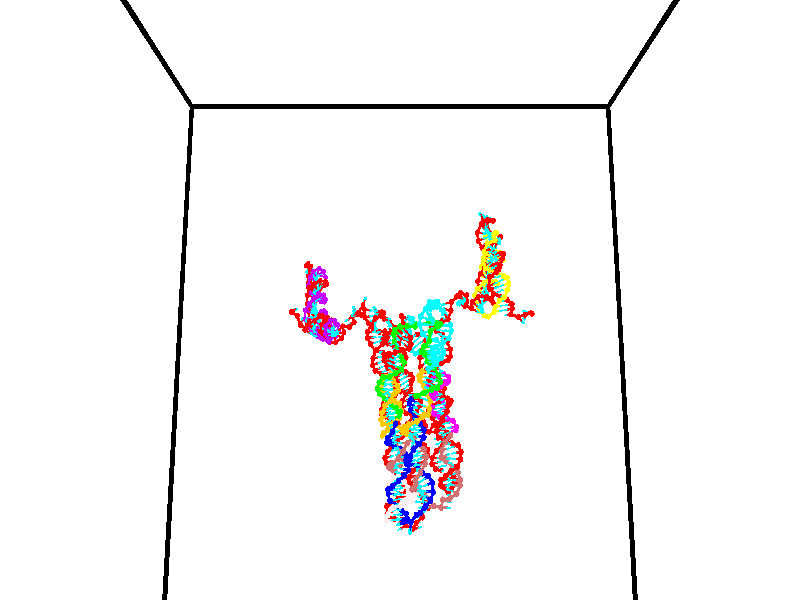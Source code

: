 // switches for output
#declare DRAW_BASES = 1; // possible values are 0, 1; only relevant for DNA ribbons
#declare DRAW_BASES_TYPE = 3; // possible values are 1, 2, 3; only relevant for DNA ribbons
#declare DRAW_FOG = 0; // set to 1 to enable fog

#include "colors.inc"

#include "transforms.inc"
background { rgb <1, 1, 1>}

#default {
   normal{
       ripples 0.25
       frequency 0.20
       turbulence 0.2
       lambda 5
   }
	finish {
		phong 0.1
		phong_size 40.
	}
}

// original window dimensions: 1024x640


// camera settings

camera {
	sky <0, 0.179814, -0.983701>
	up <0, 0.179814, -0.983701>
	right 1.6 * <1, 0, 0>
	location <35, 94.9851, 44.8844>
	look_at <35, 29.7336, 32.9568>
	direction <0, -65.2515, -11.9276>
	angle 67.0682
}


# declare cpy_camera_pos = <35, 94.9851, 44.8844>;
# if (DRAW_FOG = 1)
fog {
	fog_type 2
	up vnormalize(cpy_camera_pos)
	color rgbt<1,1,1,0.3>
	distance 1e-5
	fog_alt 3e-3
	fog_offset 56
}
# end


// LIGHTS

# declare lum = 6;
global_settings {
	ambient_light rgb lum * <0.05, 0.05, 0.05>
	max_trace_level 15
}# declare cpy_direct_light_amount = 0.25;
light_source
{	1000 * <-1, -1.16352, -0.803886>,
	rgb lum * cpy_direct_light_amount
	parallel
}

light_source
{	1000 * <1, 1.16352, 0.803886>,
	rgb lum * cpy_direct_light_amount
	parallel
}

// strand 0

// nucleotide -1

// particle -1
sphere {
	<24.141626, 35.354046, 35.013687> 0.250000
	pigment { color rgbt <1,0,0,0> }
	no_shadow
}
cylinder {
	<24.332207, 35.058979, 34.822338>,  <24.446556, 34.881939, 34.707527>, 0.100000
	pigment { color rgbt <1,0,0,0> }
	no_shadow
}
cylinder {
	<24.332207, 35.058979, 34.822338>,  <24.141626, 35.354046, 35.013687>, 0.100000
	pigment { color rgbt <1,0,0,0> }
	no_shadow
}

// particle -1
sphere {
	<24.332207, 35.058979, 34.822338> 0.100000
	pigment { color rgbt <1,0,0,0> }
	no_shadow
}
sphere {
	0, 1
	scale<0.080000,0.200000,0.300000>
	matrix <0.068209, 0.573473, -0.816380,
		0.876550, 0.356337, 0.323549,
		0.476453, -0.737667, -0.478372,
		24.475143, 34.837681, 34.678825>
	pigment { color rgbt <0,1,1,0> }
	no_shadow
}
cylinder {
	<24.766369, 35.652664, 35.358017>,  <24.141626, 35.354046, 35.013687>, 0.130000
	pigment { color rgbt <1,0,0,0> }
	no_shadow
}

// nucleotide -1

// particle -1
sphere {
	<24.766369, 35.652664, 35.358017> 0.250000
	pigment { color rgbt <1,0,0,0> }
	no_shadow
}
cylinder {
	<24.770918, 35.264957, 35.456314>,  <24.773647, 35.032333, 35.515293>, 0.100000
	pigment { color rgbt <1,0,0,0> }
	no_shadow
}
cylinder {
	<24.770918, 35.264957, 35.456314>,  <24.766369, 35.652664, 35.358017>, 0.100000
	pigment { color rgbt <1,0,0,0> }
	no_shadow
}

// particle -1
sphere {
	<24.770918, 35.264957, 35.456314> 0.100000
	pigment { color rgbt <1,0,0,0> }
	no_shadow
}
sphere {
	0, 1
	scale<0.080000,0.200000,0.300000>
	matrix <0.944391, 0.091178, 0.315930,
		-0.328627, 0.228487, 0.916405,
		0.011370, -0.969268, 0.245745,
		24.774328, 34.974178, 35.530037>
	pigment { color rgbt <0,1,1,0> }
	no_shadow
}
cylinder {
	<25.098751, 35.563564, 36.141533>,  <24.766369, 35.652664, 35.358017>, 0.130000
	pigment { color rgbt <1,0,0,0> }
	no_shadow
}

// nucleotide -1

// particle -1
sphere {
	<25.098751, 35.563564, 36.141533> 0.250000
	pigment { color rgbt <1,0,0,0> }
	no_shadow
}
cylinder {
	<25.134758, 35.293812, 35.848385>,  <25.156363, 35.131958, 35.672497>, 0.100000
	pigment { color rgbt <1,0,0,0> }
	no_shadow
}
cylinder {
	<25.134758, 35.293812, 35.848385>,  <25.098751, 35.563564, 36.141533>, 0.100000
	pigment { color rgbt <1,0,0,0> }
	no_shadow
}

// particle -1
sphere {
	<25.134758, 35.293812, 35.848385> 0.100000
	pigment { color rgbt <1,0,0,0> }
	no_shadow
}
sphere {
	0, 1
	scale<0.080000,0.200000,0.300000>
	matrix <0.989140, -0.025312, 0.144783,
		-0.116190, -0.737945, 0.664783,
		0.090015, -0.674386, -0.732872,
		25.161762, 35.091496, 35.628525>
	pigment { color rgbt <0,1,1,0> }
	no_shadow
}
cylinder {
	<25.582464, 35.029480, 36.375046>,  <25.098751, 35.563564, 36.141533>, 0.130000
	pigment { color rgbt <1,0,0,0> }
	no_shadow
}

// nucleotide -1

// particle -1
sphere {
	<25.582464, 35.029480, 36.375046> 0.250000
	pigment { color rgbt <1,0,0,0> }
	no_shadow
}
cylinder {
	<25.581028, 35.005882, 35.975746>,  <25.580166, 34.991722, 35.736164>, 0.100000
	pigment { color rgbt <1,0,0,0> }
	no_shadow
}
cylinder {
	<25.581028, 35.005882, 35.975746>,  <25.582464, 35.029480, 36.375046>, 0.100000
	pigment { color rgbt <1,0,0,0> }
	no_shadow
}

// particle -1
sphere {
	<25.581028, 35.005882, 35.975746> 0.100000
	pigment { color rgbt <1,0,0,0> }
	no_shadow
}
sphere {
	0, 1
	scale<0.080000,0.200000,0.300000>
	matrix <0.998345, 0.057083, -0.006963,
		0.057394, -0.996625, 0.058695,
		-0.003589, -0.058998, -0.998252,
		25.579950, 34.988182, 35.676270>
	pigment { color rgbt <0,1,1,0> }
	no_shadow
}
cylinder {
	<25.344633, 34.269367, 36.362232>,  <25.582464, 35.029480, 36.375046>, 0.130000
	pigment { color rgbt <1,0,0,0> }
	no_shadow
}

// nucleotide -1

// particle -1
sphere {
	<25.344633, 34.269367, 36.362232> 0.250000
	pigment { color rgbt <1,0,0,0> }
	no_shadow
}
cylinder {
	<25.651930, 34.055458, 36.502983>,  <25.836308, 33.927113, 36.587433>, 0.100000
	pigment { color rgbt <1,0,0,0> }
	no_shadow
}
cylinder {
	<25.651930, 34.055458, 36.502983>,  <25.344633, 34.269367, 36.362232>, 0.100000
	pigment { color rgbt <1,0,0,0> }
	no_shadow
}

// particle -1
sphere {
	<25.651930, 34.055458, 36.502983> 0.100000
	pigment { color rgbt <1,0,0,0> }
	no_shadow
}
sphere {
	0, 1
	scale<0.080000,0.200000,0.300000>
	matrix <0.148145, -0.386231, -0.910428,
		0.622779, 0.751559, -0.217495,
		0.768244, -0.534775, 0.351876,
		25.882402, 33.895027, 36.608547>
	pigment { color rgbt <0,1,1,0> }
	no_shadow
}
cylinder {
	<25.721682, 34.386917, 35.831810>,  <25.344633, 34.269367, 36.362232>, 0.130000
	pigment { color rgbt <1,0,0,0> }
	no_shadow
}

// nucleotide -1

// particle -1
sphere {
	<25.721682, 34.386917, 35.831810> 0.250000
	pigment { color rgbt <1,0,0,0> }
	no_shadow
}
cylinder {
	<25.880636, 34.070625, 36.018070>,  <25.976009, 33.880848, 36.129826>, 0.100000
	pigment { color rgbt <1,0,0,0> }
	no_shadow
}
cylinder {
	<25.880636, 34.070625, 36.018070>,  <25.721682, 34.386917, 35.831810>, 0.100000
	pigment { color rgbt <1,0,0,0> }
	no_shadow
}

// particle -1
sphere {
	<25.880636, 34.070625, 36.018070> 0.100000
	pigment { color rgbt <1,0,0,0> }
	no_shadow
}
sphere {
	0, 1
	scale<0.080000,0.200000,0.300000>
	matrix <0.327028, -0.352086, -0.876977,
		0.857402, 0.500776, 0.118678,
		0.397384, -0.790733, 0.465647,
		25.999851, 33.833405, 36.157764>
	pigment { color rgbt <0,1,1,0> }
	no_shadow
}
cylinder {
	<26.369783, 34.374245, 35.590420>,  <25.721682, 34.386917, 35.831810>, 0.130000
	pigment { color rgbt <1,0,0,0> }
	no_shadow
}

// nucleotide -1

// particle -1
sphere {
	<26.369783, 34.374245, 35.590420> 0.250000
	pigment { color rgbt <1,0,0,0> }
	no_shadow
}
cylinder {
	<26.299913, 34.006618, 35.731731>,  <26.257992, 33.786041, 35.816517>, 0.100000
	pigment { color rgbt <1,0,0,0> }
	no_shadow
}
cylinder {
	<26.299913, 34.006618, 35.731731>,  <26.369783, 34.374245, 35.590420>, 0.100000
	pigment { color rgbt <1,0,0,0> }
	no_shadow
}

// particle -1
sphere {
	<26.299913, 34.006618, 35.731731> 0.100000
	pigment { color rgbt <1,0,0,0> }
	no_shadow
}
sphere {
	0, 1
	scale<0.080000,0.200000,0.300000>
	matrix <0.298617, -0.391343, -0.870448,
		0.938252, -0.046549, 0.342806,
		-0.174673, -0.919067, 0.353278,
		26.247511, 33.730900, 35.837715>
	pigment { color rgbt <0,1,1,0> }
	no_shadow
}
cylinder {
	<26.716152, 33.966942, 35.103867>,  <26.369783, 34.374245, 35.590420>, 0.130000
	pigment { color rgbt <1,0,0,0> }
	no_shadow
}

// nucleotide -1

// particle -1
sphere {
	<26.716152, 33.966942, 35.103867> 0.250000
	pigment { color rgbt <1,0,0,0> }
	no_shadow
}
cylinder {
	<26.471695, 33.700653, 35.275131>,  <26.325020, 33.540882, 35.377892>, 0.100000
	pigment { color rgbt <1,0,0,0> }
	no_shadow
}
cylinder {
	<26.471695, 33.700653, 35.275131>,  <26.716152, 33.966942, 35.103867>, 0.100000
	pigment { color rgbt <1,0,0,0> }
	no_shadow
}

// particle -1
sphere {
	<26.471695, 33.700653, 35.275131> 0.100000
	pigment { color rgbt <1,0,0,0> }
	no_shadow
}
sphere {
	0, 1
	scale<0.080000,0.200000,0.300000>
	matrix <0.057633, -0.576928, -0.814759,
		0.789419, -0.473258, 0.390953,
		-0.611143, -0.665718, 0.428163,
		26.288353, 33.500938, 35.403580>
	pigment { color rgbt <0,1,1,0> }
	no_shadow
}
cylinder {
	<26.999599, 33.294395, 35.000557>,  <26.716152, 33.966942, 35.103867>, 0.130000
	pigment { color rgbt <1,0,0,0> }
	no_shadow
}

// nucleotide -1

// particle -1
sphere {
	<26.999599, 33.294395, 35.000557> 0.250000
	pigment { color rgbt <1,0,0,0> }
	no_shadow
}
cylinder {
	<26.608896, 33.251621, 35.074867>,  <26.374475, 33.225956, 35.119453>, 0.100000
	pigment { color rgbt <1,0,0,0> }
	no_shadow
}
cylinder {
	<26.608896, 33.251621, 35.074867>,  <26.999599, 33.294395, 35.000557>, 0.100000
	pigment { color rgbt <1,0,0,0> }
	no_shadow
}

// particle -1
sphere {
	<26.608896, 33.251621, 35.074867> 0.100000
	pigment { color rgbt <1,0,0,0> }
	no_shadow
}
sphere {
	0, 1
	scale<0.080000,0.200000,0.300000>
	matrix <-0.040542, -0.758859, -0.649991,
		0.210487, -0.642414, 0.736884,
		-0.976756, -0.106940, 0.185775,
		26.315870, 33.219540, 35.130600>
	pigment { color rgbt <0,1,1,0> }
	no_shadow
}
cylinder {
	<27.010317, 32.593864, 35.019646>,  <26.999599, 33.294395, 35.000557>, 0.130000
	pigment { color rgbt <1,0,0,0> }
	no_shadow
}

// nucleotide -1

// particle -1
sphere {
	<27.010317, 32.593864, 35.019646> 0.250000
	pigment { color rgbt <1,0,0,0> }
	no_shadow
}
cylinder {
	<26.641441, 32.717846, 34.927132>,  <26.420116, 32.792236, 34.871624>, 0.100000
	pigment { color rgbt <1,0,0,0> }
	no_shadow
}
cylinder {
	<26.641441, 32.717846, 34.927132>,  <27.010317, 32.593864, 35.019646>, 0.100000
	pigment { color rgbt <1,0,0,0> }
	no_shadow
}

// particle -1
sphere {
	<26.641441, 32.717846, 34.927132> 0.100000
	pigment { color rgbt <1,0,0,0> }
	no_shadow
}
sphere {
	0, 1
	scale<0.080000,0.200000,0.300000>
	matrix <-0.103145, -0.773501, -0.625345,
		-0.372727, -0.552832, 0.745286,
		-0.922191, 0.309955, -0.231283,
		26.364784, 32.810833, 34.857746>
	pigment { color rgbt <0,1,1,0> }
	no_shadow
}
cylinder {
	<26.570406, 31.982225, 34.825989>,  <27.010317, 32.593864, 35.019646>, 0.130000
	pigment { color rgbt <1,0,0,0> }
	no_shadow
}

// nucleotide -1

// particle -1
sphere {
	<26.570406, 31.982225, 34.825989> 0.250000
	pigment { color rgbt <1,0,0,0> }
	no_shadow
}
cylinder {
	<26.333557, 32.256931, 34.657352>,  <26.191448, 32.421757, 34.556168>, 0.100000
	pigment { color rgbt <1,0,0,0> }
	no_shadow
}
cylinder {
	<26.333557, 32.256931, 34.657352>,  <26.570406, 31.982225, 34.825989>, 0.100000
	pigment { color rgbt <1,0,0,0> }
	no_shadow
}

// particle -1
sphere {
	<26.333557, 32.256931, 34.657352> 0.100000
	pigment { color rgbt <1,0,0,0> }
	no_shadow
}
sphere {
	0, 1
	scale<0.080000,0.200000,0.300000>
	matrix <-0.123648, -0.594404, -0.794604,
		-0.796306, -0.418373, 0.436876,
		-0.592122, 0.686767, -0.421596,
		26.155920, 32.462959, 34.530872>
	pigment { color rgbt <0,1,1,0> }
	no_shadow
}
cylinder {
	<25.879894, 31.677757, 34.701973>,  <26.570406, 31.982225, 34.825989>, 0.130000
	pigment { color rgbt <1,0,0,0> }
	no_shadow
}

// nucleotide -1

// particle -1
sphere {
	<25.879894, 31.677757, 34.701973> 0.250000
	pigment { color rgbt <1,0,0,0> }
	no_shadow
}
cylinder {
	<25.925989, 31.970390, 34.433193>,  <25.953646, 32.145969, 34.271927>, 0.100000
	pigment { color rgbt <1,0,0,0> }
	no_shadow
}
cylinder {
	<25.925989, 31.970390, 34.433193>,  <25.879894, 31.677757, 34.701973>, 0.100000
	pigment { color rgbt <1,0,0,0> }
	no_shadow
}

// particle -1
sphere {
	<25.925989, 31.970390, 34.433193> 0.100000
	pigment { color rgbt <1,0,0,0> }
	no_shadow
}
sphere {
	0, 1
	scale<0.080000,0.200000,0.300000>
	matrix <-0.392065, -0.588034, -0.707461,
		-0.912691, 0.344972, 0.219064,
		0.115237, 0.731581, -0.671945,
		25.960560, 32.189865, 34.231609>
	pigment { color rgbt <0,1,1,0> }
	no_shadow
}
cylinder {
	<25.311205, 31.743437, 34.235134>,  <25.879894, 31.677757, 34.701973>, 0.130000
	pigment { color rgbt <1,0,0,0> }
	no_shadow
}

// nucleotide -1

// particle -1
sphere {
	<25.311205, 31.743437, 34.235134> 0.250000
	pigment { color rgbt <1,0,0,0> }
	no_shadow
}
cylinder {
	<25.599051, 31.911285, 34.013840>,  <25.771757, 32.011993, 33.881062>, 0.100000
	pigment { color rgbt <1,0,0,0> }
	no_shadow
}
cylinder {
	<25.599051, 31.911285, 34.013840>,  <25.311205, 31.743437, 34.235134>, 0.100000
	pigment { color rgbt <1,0,0,0> }
	no_shadow
}

// particle -1
sphere {
	<25.599051, 31.911285, 34.013840> 0.100000
	pigment { color rgbt <1,0,0,0> }
	no_shadow
}
sphere {
	0, 1
	scale<0.080000,0.200000,0.300000>
	matrix <-0.183719, -0.653290, -0.734479,
		-0.669629, 0.630181, -0.393024,
		0.719614, 0.419623, -0.553239,
		25.814934, 32.037170, 33.847870>
	pigment { color rgbt <0,1,1,0> }
	no_shadow
}
cylinder {
	<25.101019, 31.661314, 33.641201>,  <25.311205, 31.743437, 34.235134>, 0.130000
	pigment { color rgbt <1,0,0,0> }
	no_shadow
}

// nucleotide -1

// particle -1
sphere {
	<25.101019, 31.661314, 33.641201> 0.250000
	pigment { color rgbt <1,0,0,0> }
	no_shadow
}
cylinder {
	<25.471664, 31.767366, 33.534546>,  <25.694052, 31.830997, 33.470554>, 0.100000
	pigment { color rgbt <1,0,0,0> }
	no_shadow
}
cylinder {
	<25.471664, 31.767366, 33.534546>,  <25.101019, 31.661314, 33.641201>, 0.100000
	pigment { color rgbt <1,0,0,0> }
	no_shadow
}

// particle -1
sphere {
	<25.471664, 31.767366, 33.534546> 0.100000
	pigment { color rgbt <1,0,0,0> }
	no_shadow
}
sphere {
	0, 1
	scale<0.080000,0.200000,0.300000>
	matrix <-0.031273, -0.652311, -0.757306,
		-0.374716, 0.710068, -0.596147,
		0.926612, 0.265131, -0.266637,
		25.749647, 31.846907, 33.454556>
	pigment { color rgbt <0,1,1,0> }
	no_shadow
}
cylinder {
	<25.087263, 31.708397, 32.900455>,  <25.101019, 31.661314, 33.641201>, 0.130000
	pigment { color rgbt <1,0,0,0> }
	no_shadow
}

// nucleotide -1

// particle -1
sphere {
	<25.087263, 31.708397, 32.900455> 0.250000
	pigment { color rgbt <1,0,0,0> }
	no_shadow
}
cylinder {
	<25.477541, 31.660223, 32.973686>,  <25.711708, 31.631319, 33.017624>, 0.100000
	pigment { color rgbt <1,0,0,0> }
	no_shadow
}
cylinder {
	<25.477541, 31.660223, 32.973686>,  <25.087263, 31.708397, 32.900455>, 0.100000
	pigment { color rgbt <1,0,0,0> }
	no_shadow
}

// particle -1
sphere {
	<25.477541, 31.660223, 32.973686> 0.100000
	pigment { color rgbt <1,0,0,0> }
	no_shadow
}
sphere {
	0, 1
	scale<0.080000,0.200000,0.300000>
	matrix <0.030769, -0.751877, -0.658585,
		0.216971, 0.648210, -0.729896,
		0.975693, -0.120435, 0.183080,
		25.770248, 31.624092, 33.028610>
	pigment { color rgbt <0,1,1,0> }
	no_shadow
}
cylinder {
	<25.256695, 31.524069, 32.133972>,  <25.087263, 31.708397, 32.900455>, 0.130000
	pigment { color rgbt <1,0,0,0> }
	no_shadow
}

// nucleotide -1

// particle -1
sphere {
	<25.256695, 31.524069, 32.133972> 0.250000
	pigment { color rgbt <1,0,0,0> }
	no_shadow
}
cylinder {
	<25.556095, 31.434048, 32.383484>,  <25.735735, 31.380035, 32.533192>, 0.100000
	pigment { color rgbt <1,0,0,0> }
	no_shadow
}
cylinder {
	<25.556095, 31.434048, 32.383484>,  <25.256695, 31.524069, 32.133972>, 0.100000
	pigment { color rgbt <1,0,0,0> }
	no_shadow
}

// particle -1
sphere {
	<25.556095, 31.434048, 32.383484> 0.100000
	pigment { color rgbt <1,0,0,0> }
	no_shadow
}
sphere {
	0, 1
	scale<0.080000,0.200000,0.300000>
	matrix <0.431432, -0.549081, -0.715805,
		0.503598, 0.804898, -0.313893,
		0.748502, -0.225055, 0.623775,
		25.780645, 31.366531, 32.570618>
	pigment { color rgbt <0,1,1,0> }
	no_shadow
}
cylinder {
	<25.867134, 31.615511, 31.784866>,  <25.256695, 31.524069, 32.133972>, 0.130000
	pigment { color rgbt <1,0,0,0> }
	no_shadow
}

// nucleotide -1

// particle -1
sphere {
	<25.867134, 31.615511, 31.784866> 0.250000
	pigment { color rgbt <1,0,0,0> }
	no_shadow
}
cylinder {
	<25.951239, 31.345037, 32.067303>,  <26.001701, 31.182755, 32.236763>, 0.100000
	pigment { color rgbt <1,0,0,0> }
	no_shadow
}
cylinder {
	<25.951239, 31.345037, 32.067303>,  <25.867134, 31.615511, 31.784866>, 0.100000
	pigment { color rgbt <1,0,0,0> }
	no_shadow
}

// particle -1
sphere {
	<25.951239, 31.345037, 32.067303> 0.100000
	pigment { color rgbt <1,0,0,0> }
	no_shadow
}
sphere {
	0, 1
	scale<0.080000,0.200000,0.300000>
	matrix <0.431572, -0.583859, -0.687643,
		0.877231, 0.449316, 0.169057,
		0.210264, -0.676183, 0.706092,
		26.014318, 31.142183, 32.279129>
	pigment { color rgbt <0,1,1,0> }
	no_shadow
}
cylinder {
	<26.412848, 31.297327, 31.468359>,  <25.867134, 31.615511, 31.784866>, 0.130000
	pigment { color rgbt <1,0,0,0> }
	no_shadow
}

// nucleotide -1

// particle -1
sphere {
	<26.412848, 31.297327, 31.468359> 0.250000
	pigment { color rgbt <1,0,0,0> }
	no_shadow
}
cylinder {
	<26.313143, 31.036890, 31.755119>,  <26.253319, 30.880629, 31.927176>, 0.100000
	pigment { color rgbt <1,0,0,0> }
	no_shadow
}
cylinder {
	<26.313143, 31.036890, 31.755119>,  <26.412848, 31.297327, 31.468359>, 0.100000
	pigment { color rgbt <1,0,0,0> }
	no_shadow
}

// particle -1
sphere {
	<26.313143, 31.036890, 31.755119> 0.100000
	pigment { color rgbt <1,0,0,0> }
	no_shadow
}
sphere {
	0, 1
	scale<0.080000,0.200000,0.300000>
	matrix <0.002082, -0.740625, -0.671916,
		0.968434, -0.165992, 0.185966,
		-0.249264, -0.651093, 0.716900,
		26.238363, 30.841562, 31.970190>
	pigment { color rgbt <0,1,1,0> }
	no_shadow
}
cylinder {
	<26.884609, 30.685667, 31.430611>,  <26.412848, 31.297327, 31.468359>, 0.130000
	pigment { color rgbt <1,0,0,0> }
	no_shadow
}

// nucleotide -1

// particle -1
sphere {
	<26.884609, 30.685667, 31.430611> 0.250000
	pigment { color rgbt <1,0,0,0> }
	no_shadow
}
cylinder {
	<26.557945, 30.553467, 31.619856>,  <26.361946, 30.474148, 31.733404>, 0.100000
	pigment { color rgbt <1,0,0,0> }
	no_shadow
}
cylinder {
	<26.557945, 30.553467, 31.619856>,  <26.884609, 30.685667, 31.430611>, 0.100000
	pigment { color rgbt <1,0,0,0> }
	no_shadow
}

// particle -1
sphere {
	<26.557945, 30.553467, 31.619856> 0.100000
	pigment { color rgbt <1,0,0,0> }
	no_shadow
}
sphere {
	0, 1
	scale<0.080000,0.200000,0.300000>
	matrix <-0.029897, -0.794457, -0.606583,
		0.576345, -0.509517, 0.638921,
		-0.816660, -0.330500, 0.473114,
		26.312948, 30.454317, 31.761789>
	pigment { color rgbt <0,1,1,0> }
	no_shadow
}
cylinder {
	<26.949575, 29.953087, 31.519985>,  <26.884609, 30.685667, 31.430611>, 0.130000
	pigment { color rgbt <1,0,0,0> }
	no_shadow
}

// nucleotide -1

// particle -1
sphere {
	<26.949575, 29.953087, 31.519985> 0.250000
	pigment { color rgbt <1,0,0,0> }
	no_shadow
}
cylinder {
	<26.553215, 30.005365, 31.532846>,  <26.315399, 30.036732, 31.540564>, 0.100000
	pigment { color rgbt <1,0,0,0> }
	no_shadow
}
cylinder {
	<26.553215, 30.005365, 31.532846>,  <26.949575, 29.953087, 31.519985>, 0.100000
	pigment { color rgbt <1,0,0,0> }
	no_shadow
}

// particle -1
sphere {
	<26.553215, 30.005365, 31.532846> 0.100000
	pigment { color rgbt <1,0,0,0> }
	no_shadow
}
sphere {
	0, 1
	scale<0.080000,0.200000,0.300000>
	matrix <-0.124958, -0.804563, -0.580572,
		-0.050008, -0.579307, 0.813574,
		-0.990901, 0.130696, 0.032155,
		26.255945, 30.044575, 31.542492>
	pigment { color rgbt <0,1,1,0> }
	no_shadow
}
cylinder {
	<26.642071, 29.247393, 31.514088>,  <26.949575, 29.953087, 31.519985>, 0.130000
	pigment { color rgbt <1,0,0,0> }
	no_shadow
}

// nucleotide -1

// particle -1
sphere {
	<26.642071, 29.247393, 31.514088> 0.250000
	pigment { color rgbt <1,0,0,0> }
	no_shadow
}
cylinder {
	<26.312426, 29.464796, 31.450291>,  <26.114639, 29.595238, 31.412012>, 0.100000
	pigment { color rgbt <1,0,0,0> }
	no_shadow
}
cylinder {
	<26.312426, 29.464796, 31.450291>,  <26.642071, 29.247393, 31.514088>, 0.100000
	pigment { color rgbt <1,0,0,0> }
	no_shadow
}

// particle -1
sphere {
	<26.312426, 29.464796, 31.450291> 0.100000
	pigment { color rgbt <1,0,0,0> }
	no_shadow
}
sphere {
	0, 1
	scale<0.080000,0.200000,0.300000>
	matrix <-0.431976, -0.785199, -0.443687,
		-0.366379, -0.296752, 0.881875,
		-0.824113, 0.543507, -0.159491,
		26.065191, 29.627848, 31.402443>
	pigment { color rgbt <0,1,1,0> }
	no_shadow
}
cylinder {
	<26.051098, 28.926392, 31.796329>,  <26.642071, 29.247393, 31.514088>, 0.130000
	pigment { color rgbt <1,0,0,0> }
	no_shadow
}

// nucleotide -1

// particle -1
sphere {
	<26.051098, 28.926392, 31.796329> 0.250000
	pigment { color rgbt <1,0,0,0> }
	no_shadow
}
cylinder {
	<25.945587, 29.157406, 31.487299>,  <25.882280, 29.296015, 31.301882>, 0.100000
	pigment { color rgbt <1,0,0,0> }
	no_shadow
}
cylinder {
	<25.945587, 29.157406, 31.487299>,  <26.051098, 28.926392, 31.796329>, 0.100000
	pigment { color rgbt <1,0,0,0> }
	no_shadow
}

// particle -1
sphere {
	<25.945587, 29.157406, 31.487299> 0.100000
	pigment { color rgbt <1,0,0,0> }
	no_shadow
}
sphere {
	0, 1
	scale<0.080000,0.200000,0.300000>
	matrix <-0.409522, -0.792226, -0.452405,
		-0.873335, 0.197053, 0.445484,
		-0.263776, 0.577537, -0.772576,
		25.866453, 29.330667, 31.255526>
	pigment { color rgbt <0,1,1,0> }
	no_shadow
}
cylinder {
	<25.355164, 28.700237, 31.556036>,  <26.051098, 28.926392, 31.796329>, 0.130000
	pigment { color rgbt <1,0,0,0> }
	no_shadow
}

// nucleotide -1

// particle -1
sphere {
	<25.355164, 28.700237, 31.556036> 0.250000
	pigment { color rgbt <1,0,0,0> }
	no_shadow
}
cylinder {
	<25.500122, 28.896921, 31.239330>,  <25.587097, 29.014931, 31.049307>, 0.100000
	pigment { color rgbt <1,0,0,0> }
	no_shadow
}
cylinder {
	<25.500122, 28.896921, 31.239330>,  <25.355164, 28.700237, 31.556036>, 0.100000
	pigment { color rgbt <1,0,0,0> }
	no_shadow
}

// particle -1
sphere {
	<25.500122, 28.896921, 31.239330> 0.100000
	pigment { color rgbt <1,0,0,0> }
	no_shadow
}
sphere {
	0, 1
	scale<0.080000,0.200000,0.300000>
	matrix <-0.293155, -0.746258, -0.597627,
		-0.884719, 0.448689, -0.126296,
		0.362398, 0.491708, -0.791764,
		25.608841, 29.044434, 31.001801>
	pigment { color rgbt <0,1,1,0> }
	no_shadow
}
cylinder {
	<24.716015, 28.764763, 31.105400>,  <25.355164, 28.700237, 31.556036>, 0.130000
	pigment { color rgbt <1,0,0,0> }
	no_shadow
}

// nucleotide -1

// particle -1
sphere {
	<24.716015, 28.764763, 31.105400> 0.250000
	pigment { color rgbt <1,0,0,0> }
	no_shadow
}
cylinder {
	<25.049595, 28.831718, 30.895063>,  <25.249743, 28.871891, 30.768862>, 0.100000
	pigment { color rgbt <1,0,0,0> }
	no_shadow
}
cylinder {
	<25.049595, 28.831718, 30.895063>,  <24.716015, 28.764763, 31.105400>, 0.100000
	pigment { color rgbt <1,0,0,0> }
	no_shadow
}

// particle -1
sphere {
	<25.049595, 28.831718, 30.895063> 0.100000
	pigment { color rgbt <1,0,0,0> }
	no_shadow
}
sphere {
	0, 1
	scale<0.080000,0.200000,0.300000>
	matrix <-0.271952, -0.704485, -0.655548,
		-0.480180, 0.689698, -0.541982,
		0.833948, 0.167388, -0.525843,
		25.299780, 28.881935, 30.737310>
	pigment { color rgbt <0,1,1,0> }
	no_shadow
}
cylinder {
	<24.659960, 28.602871, 30.479477>,  <24.716015, 28.764763, 31.105400>, 0.130000
	pigment { color rgbt <1,0,0,0> }
	no_shadow
}

// nucleotide -1

// particle -1
sphere {
	<24.659960, 28.602871, 30.479477> 0.250000
	pigment { color rgbt <1,0,0,0> }
	no_shadow
}
cylinder {
	<25.059719, 28.607706, 30.466444>,  <25.299574, 28.610607, 30.458624>, 0.100000
	pigment { color rgbt <1,0,0,0> }
	no_shadow
}
cylinder {
	<25.059719, 28.607706, 30.466444>,  <24.659960, 28.602871, 30.479477>, 0.100000
	pigment { color rgbt <1,0,0,0> }
	no_shadow
}

// particle -1
sphere {
	<25.059719, 28.607706, 30.466444> 0.100000
	pigment { color rgbt <1,0,0,0> }
	no_shadow
}
sphere {
	0, 1
	scale<0.080000,0.200000,0.300000>
	matrix <-0.008865, -0.817827, -0.575396,
		-0.033602, 0.575337, -0.817226,
		0.999396, 0.012089, -0.032581,
		25.359537, 28.611332, 30.456669>
	pigment { color rgbt <0,1,1,0> }
	no_shadow
}
cylinder {
	<24.863750, 28.671831, 29.812466>,  <24.659960, 28.602871, 30.479477>, 0.130000
	pigment { color rgbt <1,0,0,0> }
	no_shadow
}

// nucleotide -1

// particle -1
sphere {
	<24.863750, 28.671831, 29.812466> 0.250000
	pigment { color rgbt <1,0,0,0> }
	no_shadow
}
cylinder {
	<25.152153, 28.483850, 30.016150>,  <25.325195, 28.371061, 30.138359>, 0.100000
	pigment { color rgbt <1,0,0,0> }
	no_shadow
}
cylinder {
	<25.152153, 28.483850, 30.016150>,  <24.863750, 28.671831, 29.812466>, 0.100000
	pigment { color rgbt <1,0,0,0> }
	no_shadow
}

// particle -1
sphere {
	<25.152153, 28.483850, 30.016150> 0.100000
	pigment { color rgbt <1,0,0,0> }
	no_shadow
}
sphere {
	0, 1
	scale<0.080000,0.200000,0.300000>
	matrix <-0.048254, -0.767134, -0.639670,
		0.691246, 0.436635, -0.575786,
		0.721007, -0.469953, 0.509209,
		25.368456, 28.342865, 30.168913>
	pigment { color rgbt <0,1,1,0> }
	no_shadow
}
cylinder {
	<24.335457, 28.308475, 29.415388>,  <24.863750, 28.671831, 29.812466>, 0.130000
	pigment { color rgbt <1,0,0,0> }
	no_shadow
}

// nucleotide -1

// particle -1
sphere {
	<24.335457, 28.308475, 29.415388> 0.250000
	pigment { color rgbt <1,0,0,0> }
	no_shadow
}
cylinder {
	<24.663830, 28.118469, 29.542152>,  <24.860853, 28.004465, 29.618210>, 0.100000
	pigment { color rgbt <1,0,0,0> }
	no_shadow
}
cylinder {
	<24.663830, 28.118469, 29.542152>,  <24.335457, 28.308475, 29.415388>, 0.100000
	pigment { color rgbt <1,0,0,0> }
	no_shadow
}

// particle -1
sphere {
	<24.663830, 28.118469, 29.542152> 0.100000
	pigment { color rgbt <1,0,0,0> }
	no_shadow
}
sphere {
	0, 1
	scale<0.080000,0.200000,0.300000>
	matrix <-0.549136, -0.808917, 0.210009,
		0.156596, -0.346430, -0.924913,
		0.820931, -0.475016, 0.316910,
		24.910109, 27.975964, 29.637226>
	pigment { color rgbt <0,1,1,0> }
	no_shadow
}
cylinder {
	<24.502928, 27.706247, 29.036352>,  <24.335457, 28.308475, 29.415388>, 0.130000
	pigment { color rgbt <1,0,0,0> }
	no_shadow
}

// nucleotide -1

// particle -1
sphere {
	<24.502928, 27.706247, 29.036352> 0.250000
	pigment { color rgbt <1,0,0,0> }
	no_shadow
}
cylinder {
	<24.621956, 27.682699, 29.417505>,  <24.693373, 27.668571, 29.646196>, 0.100000
	pigment { color rgbt <1,0,0,0> }
	no_shadow
}
cylinder {
	<24.621956, 27.682699, 29.417505>,  <24.502928, 27.706247, 29.036352>, 0.100000
	pigment { color rgbt <1,0,0,0> }
	no_shadow
}

// particle -1
sphere {
	<24.621956, 27.682699, 29.417505> 0.100000
	pigment { color rgbt <1,0,0,0> }
	no_shadow
}
sphere {
	0, 1
	scale<0.080000,0.200000,0.300000>
	matrix <-0.608390, -0.780877, 0.141749,
		0.735740, -0.621904, -0.268180,
		0.297570, -0.058868, 0.952883,
		24.711227, 27.665039, 29.703371>
	pigment { color rgbt <0,1,1,0> }
	no_shadow
}
cylinder {
	<24.753839, 26.977224, 29.159462>,  <24.502928, 27.706247, 29.036352>, 0.130000
	pigment { color rgbt <1,0,0,0> }
	no_shadow
}

// nucleotide -1

// particle -1
sphere {
	<24.753839, 26.977224, 29.159462> 0.250000
	pigment { color rgbt <1,0,0,0> }
	no_shadow
}
cylinder {
	<24.615122, 27.193758, 29.465845>,  <24.531891, 27.323679, 29.649675>, 0.100000
	pigment { color rgbt <1,0,0,0> }
	no_shadow
}
cylinder {
	<24.615122, 27.193758, 29.465845>,  <24.753839, 26.977224, 29.159462>, 0.100000
	pigment { color rgbt <1,0,0,0> }
	no_shadow
}

// particle -1
sphere {
	<24.615122, 27.193758, 29.465845> 0.100000
	pigment { color rgbt <1,0,0,0> }
	no_shadow
}
sphere {
	0, 1
	scale<0.080000,0.200000,0.300000>
	matrix <-0.639351, -0.733948, 0.229240,
		0.686268, -0.410216, 0.600633,
		-0.346795, 0.541335, 0.765956,
		24.511084, 27.356159, 29.695633>
	pigment { color rgbt <0,1,1,0> }
	no_shadow
}
cylinder {
	<24.749384, 26.533176, 29.770538>,  <24.753839, 26.977224, 29.159462>, 0.130000
	pigment { color rgbt <1,0,0,0> }
	no_shadow
}

// nucleotide -1

// particle -1
sphere {
	<24.749384, 26.533176, 29.770538> 0.250000
	pigment { color rgbt <1,0,0,0> }
	no_shadow
}
cylinder {
	<24.480156, 26.829008, 29.771233>,  <24.318619, 27.006508, 29.771648>, 0.100000
	pigment { color rgbt <1,0,0,0> }
	no_shadow
}
cylinder {
	<24.480156, 26.829008, 29.771233>,  <24.749384, 26.533176, 29.770538>, 0.100000
	pigment { color rgbt <1,0,0,0> }
	no_shadow
}

// particle -1
sphere {
	<24.480156, 26.829008, 29.771233> 0.100000
	pigment { color rgbt <1,0,0,0> }
	no_shadow
}
sphere {
	0, 1
	scale<0.080000,0.200000,0.300000>
	matrix <-0.698546, -0.636491, 0.326975,
		0.242927, 0.218865, 0.945032,
		-0.673068, 0.739579, 0.001734,
		24.278236, 27.050882, 29.771753>
	pigment { color rgbt <0,1,1,0> }
	no_shadow
}
cylinder {
	<24.516117, 26.482815, 30.537382>,  <24.749384, 26.533176, 29.770538>, 0.130000
	pigment { color rgbt <1,0,0,0> }
	no_shadow
}

// nucleotide -1

// particle -1
sphere {
	<24.516117, 26.482815, 30.537382> 0.250000
	pigment { color rgbt <1,0,0,0> }
	no_shadow
}
cylinder {
	<24.834143, 26.264189, 30.642559>,  <25.024958, 26.133013, 30.705666>, 0.100000
	pigment { color rgbt <1,0,0,0> }
	no_shadow
}
cylinder {
	<24.834143, 26.264189, 30.642559>,  <24.516117, 26.482815, 30.537382>, 0.100000
	pigment { color rgbt <1,0,0,0> }
	no_shadow
}

// particle -1
sphere {
	<24.834143, 26.264189, 30.642559> 0.100000
	pigment { color rgbt <1,0,0,0> }
	no_shadow
}
sphere {
	0, 1
	scale<0.080000,0.200000,0.300000>
	matrix <-0.107832, 0.299237, 0.948066,
		-0.596861, -0.782128, 0.178976,
		0.795066, -0.546564, 0.262941,
		25.072662, 26.100220, 30.721441>
	pigment { color rgbt <0,1,1,0> }
	no_shadow
}
cylinder {
	<24.329206, 26.098579, 31.105528>,  <24.516117, 26.482815, 30.537382>, 0.130000
	pigment { color rgbt <1,0,0,0> }
	no_shadow
}

// nucleotide -1

// particle -1
sphere {
	<24.329206, 26.098579, 31.105528> 0.250000
	pigment { color rgbt <1,0,0,0> }
	no_shadow
}
cylinder {
	<24.716175, 26.197451, 31.083641>,  <24.948357, 26.256773, 31.070509>, 0.100000
	pigment { color rgbt <1,0,0,0> }
	no_shadow
}
cylinder {
	<24.716175, 26.197451, 31.083641>,  <24.329206, 26.098579, 31.105528>, 0.100000
	pigment { color rgbt <1,0,0,0> }
	no_shadow
}

// particle -1
sphere {
	<24.716175, 26.197451, 31.083641> 0.100000
	pigment { color rgbt <1,0,0,0> }
	no_shadow
}
sphere {
	0, 1
	scale<0.080000,0.200000,0.300000>
	matrix <-0.052181, 0.406189, 0.912298,
		0.247726, -0.879724, 0.405854,
		0.967424, 0.247178, -0.054719,
		25.006403, 26.271605, 31.067225>
	pigment { color rgbt <0,1,1,0> }
	no_shadow
}
cylinder {
	<24.579576, 25.864092, 31.679399>,  <24.329206, 26.098579, 31.105528>, 0.130000
	pigment { color rgbt <1,0,0,0> }
	no_shadow
}

// nucleotide -1

// particle -1
sphere {
	<24.579576, 25.864092, 31.679399> 0.250000
	pigment { color rgbt <1,0,0,0> }
	no_shadow
}
cylinder {
	<24.806868, 26.172218, 31.563656>,  <24.943241, 26.357094, 31.494209>, 0.100000
	pigment { color rgbt <1,0,0,0> }
	no_shadow
}
cylinder {
	<24.806868, 26.172218, 31.563656>,  <24.579576, 25.864092, 31.679399>, 0.100000
	pigment { color rgbt <1,0,0,0> }
	no_shadow
}

// particle -1
sphere {
	<24.806868, 26.172218, 31.563656> 0.100000
	pigment { color rgbt <1,0,0,0> }
	no_shadow
}
sphere {
	0, 1
	scale<0.080000,0.200000,0.300000>
	matrix <0.097773, 0.285951, 0.953243,
		0.817044, -0.569949, 0.087168,
		0.568225, 0.770318, -0.289360,
		24.977335, 26.403315, 31.476849>
	pigment { color rgbt <0,1,1,0> }
	no_shadow
}
cylinder {
	<25.375166, 25.886404, 31.881952>,  <24.579576, 25.864092, 31.679399>, 0.130000
	pigment { color rgbt <1,0,0,0> }
	no_shadow
}

// nucleotide -1

// particle -1
sphere {
	<25.375166, 25.886404, 31.881952> 0.250000
	pigment { color rgbt <1,0,0,0> }
	no_shadow
}
cylinder {
	<25.210735, 26.247988, 31.834831>,  <25.112078, 26.464937, 31.806559>, 0.100000
	pigment { color rgbt <1,0,0,0> }
	no_shadow
}
cylinder {
	<25.210735, 26.247988, 31.834831>,  <25.375166, 25.886404, 31.881952>, 0.100000
	pigment { color rgbt <1,0,0,0> }
	no_shadow
}

// particle -1
sphere {
	<25.210735, 26.247988, 31.834831> 0.100000
	pigment { color rgbt <1,0,0,0> }
	no_shadow
}
sphere {
	0, 1
	scale<0.080000,0.200000,0.300000>
	matrix <0.126985, 0.184749, 0.974548,
		0.902714, 0.385653, -0.190735,
		-0.411076, 0.903958, -0.117803,
		25.087412, 26.519175, 31.799490>
	pigment { color rgbt <0,1,1,0> }
	no_shadow
}
cylinder {
	<25.861692, 26.384655, 32.149773>,  <25.375166, 25.886404, 31.881952>, 0.130000
	pigment { color rgbt <1,0,0,0> }
	no_shadow
}

// nucleotide -1

// particle -1
sphere {
	<25.861692, 26.384655, 32.149773> 0.250000
	pigment { color rgbt <1,0,0,0> }
	no_shadow
}
cylinder {
	<25.484407, 26.512346, 32.186527>,  <25.258036, 26.588961, 32.208580>, 0.100000
	pigment { color rgbt <1,0,0,0> }
	no_shadow
}
cylinder {
	<25.484407, 26.512346, 32.186527>,  <25.861692, 26.384655, 32.149773>, 0.100000
	pigment { color rgbt <1,0,0,0> }
	no_shadow
}

// particle -1
sphere {
	<25.484407, 26.512346, 32.186527> 0.100000
	pigment { color rgbt <1,0,0,0> }
	no_shadow
}
sphere {
	0, 1
	scale<0.080000,0.200000,0.300000>
	matrix <0.222165, 0.400546, 0.888935,
		0.246965, 0.858870, -0.448721,
		-0.943213, 0.319227, 0.091890,
		25.201443, 26.608114, 32.214096>
	pigment { color rgbt <0,1,1,0> }
	no_shadow
}
cylinder {
	<25.873070, 27.058134, 32.323902>,  <25.861692, 26.384655, 32.149773>, 0.130000
	pigment { color rgbt <1,0,0,0> }
	no_shadow
}

// nucleotide -1

// particle -1
sphere {
	<25.873070, 27.058134, 32.323902> 0.250000
	pigment { color rgbt <1,0,0,0> }
	no_shadow
}
cylinder {
	<25.519728, 26.957762, 32.482254>,  <25.307722, 26.897537, 32.577267>, 0.100000
	pigment { color rgbt <1,0,0,0> }
	no_shadow
}
cylinder {
	<25.519728, 26.957762, 32.482254>,  <25.873070, 27.058134, 32.323902>, 0.100000
	pigment { color rgbt <1,0,0,0> }
	no_shadow
}

// particle -1
sphere {
	<25.519728, 26.957762, 32.482254> 0.100000
	pigment { color rgbt <1,0,0,0> }
	no_shadow
}
sphere {
	0, 1
	scale<0.080000,0.200000,0.300000>
	matrix <0.280775, 0.393004, 0.875622,
		-0.375304, 0.884636, -0.276706,
		-0.883353, -0.250932, 0.395880,
		25.254723, 26.882483, 32.601017>
	pigment { color rgbt <0,1,1,0> }
	no_shadow
}
cylinder {
	<25.520784, 27.716530, 32.566502>,  <25.873070, 27.058134, 32.323902>, 0.130000
	pigment { color rgbt <1,0,0,0> }
	no_shadow
}

// nucleotide -1

// particle -1
sphere {
	<25.520784, 27.716530, 32.566502> 0.250000
	pigment { color rgbt <1,0,0,0> }
	no_shadow
}
cylinder {
	<25.399734, 27.391045, 32.765011>,  <25.327105, 27.195753, 32.884117>, 0.100000
	pigment { color rgbt <1,0,0,0> }
	no_shadow
}
cylinder {
	<25.399734, 27.391045, 32.765011>,  <25.520784, 27.716530, 32.566502>, 0.100000
	pigment { color rgbt <1,0,0,0> }
	no_shadow
}

// particle -1
sphere {
	<25.399734, 27.391045, 32.765011> 0.100000
	pigment { color rgbt <1,0,0,0> }
	no_shadow
}
sphere {
	0, 1
	scale<0.080000,0.200000,0.300000>
	matrix <0.214757, 0.449088, 0.867294,
		-0.928600, 0.369045, 0.038845,
		-0.302626, -0.813711, 0.496278,
		25.308947, 27.146931, 32.913895>
	pigment { color rgbt <0,1,1,0> }
	no_shadow
}
cylinder {
	<25.039242, 27.953220, 33.013073>,  <25.520784, 27.716530, 32.566502>, 0.130000
	pigment { color rgbt <1,0,0,0> }
	no_shadow
}

// nucleotide -1

// particle -1
sphere {
	<25.039242, 27.953220, 33.013073> 0.250000
	pigment { color rgbt <1,0,0,0> }
	no_shadow
}
cylinder {
	<25.189049, 27.608818, 33.150715>,  <25.278933, 27.402176, 33.233299>, 0.100000
	pigment { color rgbt <1,0,0,0> }
	no_shadow
}
cylinder {
	<25.189049, 27.608818, 33.150715>,  <25.039242, 27.953220, 33.013073>, 0.100000
	pigment { color rgbt <1,0,0,0> }
	no_shadow
}

// particle -1
sphere {
	<25.189049, 27.608818, 33.150715> 0.100000
	pigment { color rgbt <1,0,0,0> }
	no_shadow
}
sphere {
	0, 1
	scale<0.080000,0.200000,0.300000>
	matrix <0.214236, 0.441423, 0.871349,
		-0.902131, -0.252615, 0.349778,
		0.374516, -0.861006, 0.344102,
		25.301403, 27.350515, 33.253944>
	pigment { color rgbt <0,1,1,0> }
	no_shadow
}
cylinder {
	<24.757370, 27.933979, 33.784157>,  <25.039242, 27.953220, 33.013073>, 0.130000
	pigment { color rgbt <1,0,0,0> }
	no_shadow
}

// nucleotide -1

// particle -1
sphere {
	<24.757370, 27.933979, 33.784157> 0.250000
	pigment { color rgbt <1,0,0,0> }
	no_shadow
}
cylinder {
	<25.067947, 27.684381, 33.748898>,  <25.254293, 27.534622, 33.727741>, 0.100000
	pigment { color rgbt <1,0,0,0> }
	no_shadow
}
cylinder {
	<25.067947, 27.684381, 33.748898>,  <24.757370, 27.933979, 33.784157>, 0.100000
	pigment { color rgbt <1,0,0,0> }
	no_shadow
}

// particle -1
sphere {
	<25.067947, 27.684381, 33.748898> 0.100000
	pigment { color rgbt <1,0,0,0> }
	no_shadow
}
sphere {
	0, 1
	scale<0.080000,0.200000,0.300000>
	matrix <0.344517, 0.303176, 0.888477,
		-0.527680, -0.720220, 0.450375,
		0.776442, -0.623993, -0.088148,
		25.300880, 27.497183, 33.722454>
	pigment { color rgbt <0,1,1,0> }
	no_shadow
}
cylinder {
	<24.757444, 27.620661, 34.458694>,  <24.757370, 27.933979, 33.784157>, 0.130000
	pigment { color rgbt <1,0,0,0> }
	no_shadow
}

// nucleotide -1

// particle -1
sphere {
	<24.757444, 27.620661, 34.458694> 0.250000
	pigment { color rgbt <1,0,0,0> }
	no_shadow
}
cylinder {
	<25.116262, 27.594215, 34.283909>,  <25.331554, 27.578348, 34.179039>, 0.100000
	pigment { color rgbt <1,0,0,0> }
	no_shadow
}
cylinder {
	<25.116262, 27.594215, 34.283909>,  <24.757444, 27.620661, 34.458694>, 0.100000
	pigment { color rgbt <1,0,0,0> }
	no_shadow
}

// particle -1
sphere {
	<25.116262, 27.594215, 34.283909> 0.100000
	pigment { color rgbt <1,0,0,0> }
	no_shadow
}
sphere {
	0, 1
	scale<0.080000,0.200000,0.300000>
	matrix <0.428863, 0.368945, 0.824595,
		0.106701, -0.927097, 0.359313,
		0.897046, -0.066111, -0.436964,
		25.385376, 27.574383, 34.152821>
	pigment { color rgbt <0,1,1,0> }
	no_shadow
}
cylinder {
	<25.062115, 27.514641, 35.068916>,  <24.757444, 27.620661, 34.458694>, 0.130000
	pigment { color rgbt <1,0,0,0> }
	no_shadow
}

// nucleotide -1

// particle -1
sphere {
	<25.062115, 27.514641, 35.068916> 0.250000
	pigment { color rgbt <1,0,0,0> }
	no_shadow
}
cylinder {
	<25.343857, 27.576372, 34.791767>,  <25.512901, 27.613411, 34.625477>, 0.100000
	pigment { color rgbt <1,0,0,0> }
	no_shadow
}
cylinder {
	<25.343857, 27.576372, 34.791767>,  <25.062115, 27.514641, 35.068916>, 0.100000
	pigment { color rgbt <1,0,0,0> }
	no_shadow
}

// particle -1
sphere {
	<25.343857, 27.576372, 34.791767> 0.100000
	pigment { color rgbt <1,0,0,0> }
	no_shadow
}
sphere {
	0, 1
	scale<0.080000,0.200000,0.300000>
	matrix <0.535568, 0.525087, 0.661401,
		0.465887, -0.836939, 0.287196,
		0.704355, 0.154325, -0.692869,
		25.555162, 27.622671, 34.583908>
	pigment { color rgbt <0,1,1,0> }
	no_shadow
}
cylinder {
	<25.707872, 27.426950, 35.414642>,  <25.062115, 27.514641, 35.068916>, 0.130000
	pigment { color rgbt <1,0,0,0> }
	no_shadow
}

// nucleotide -1

// particle -1
sphere {
	<25.707872, 27.426950, 35.414642> 0.250000
	pigment { color rgbt <1,0,0,0> }
	no_shadow
}
cylinder {
	<25.788954, 27.660099, 35.099892>,  <25.837603, 27.799988, 34.911041>, 0.100000
	pigment { color rgbt <1,0,0,0> }
	no_shadow
}
cylinder {
	<25.788954, 27.660099, 35.099892>,  <25.707872, 27.426950, 35.414642>, 0.100000
	pigment { color rgbt <1,0,0,0> }
	no_shadow
}

// particle -1
sphere {
	<25.788954, 27.660099, 35.099892> 0.100000
	pigment { color rgbt <1,0,0,0> }
	no_shadow
}
sphere {
	0, 1
	scale<0.080000,0.200000,0.300000>
	matrix <0.673595, 0.500248, 0.544079,
		0.710760, -0.640322, -0.291217,
		0.202705, 0.582872, -0.786874,
		25.849766, 27.834961, 34.863831>
	pigment { color rgbt <0,1,1,0> }
	no_shadow
}
cylinder {
	<26.451712, 27.625116, 35.418648>,  <25.707872, 27.426950, 35.414642>, 0.130000
	pigment { color rgbt <1,0,0,0> }
	no_shadow
}

// nucleotide -1

// particle -1
sphere {
	<26.451712, 27.625116, 35.418648> 0.250000
	pigment { color rgbt <1,0,0,0> }
	no_shadow
}
cylinder {
	<26.311886, 27.907442, 35.172192>,  <26.227991, 28.076838, 35.024315>, 0.100000
	pigment { color rgbt <1,0,0,0> }
	no_shadow
}
cylinder {
	<26.311886, 27.907442, 35.172192>,  <26.451712, 27.625116, 35.418648>, 0.100000
	pigment { color rgbt <1,0,0,0> }
	no_shadow
}

// particle -1
sphere {
	<26.311886, 27.907442, 35.172192> 0.100000
	pigment { color rgbt <1,0,0,0> }
	no_shadow
}
sphere {
	0, 1
	scale<0.080000,0.200000,0.300000>
	matrix <0.561013, 0.684388, 0.465701,
		0.750380, -0.182874, -0.635207,
		-0.349563, 0.705812, -0.616145,
		26.207018, 28.119186, 34.987347>
	pigment { color rgbt <0,1,1,0> }
	no_shadow
}
cylinder {
	<27.054844, 28.075865, 35.286747>,  <26.451712, 27.625116, 35.418648>, 0.130000
	pigment { color rgbt <1,0,0,0> }
	no_shadow
}

// nucleotide -1

// particle -1
sphere {
	<27.054844, 28.075865, 35.286747> 0.250000
	pigment { color rgbt <1,0,0,0> }
	no_shadow
}
cylinder {
	<26.737970, 28.303183, 35.197762>,  <26.547846, 28.439573, 35.144371>, 0.100000
	pigment { color rgbt <1,0,0,0> }
	no_shadow
}
cylinder {
	<26.737970, 28.303183, 35.197762>,  <27.054844, 28.075865, 35.286747>, 0.100000
	pigment { color rgbt <1,0,0,0> }
	no_shadow
}

// particle -1
sphere {
	<26.737970, 28.303183, 35.197762> 0.100000
	pigment { color rgbt <1,0,0,0> }
	no_shadow
}
sphere {
	0, 1
	scale<0.080000,0.200000,0.300000>
	matrix <0.480220, 0.805408, 0.347428,
		0.376613, 0.168397, -0.910937,
		-0.792182, 0.568296, -0.222460,
		26.500317, 28.473671, 35.131023>
	pigment { color rgbt <0,1,1,0> }
	no_shadow
}
cylinder {
	<27.271141, 28.557346, 34.810246>,  <27.054844, 28.075865, 35.286747>, 0.130000
	pigment { color rgbt <1,0,0,0> }
	no_shadow
}

// nucleotide -1

// particle -1
sphere {
	<27.271141, 28.557346, 34.810246> 0.250000
	pigment { color rgbt <1,0,0,0> }
	no_shadow
}
cylinder {
	<26.958641, 28.725834, 34.994514>,  <26.771141, 28.826927, 35.105076>, 0.100000
	pigment { color rgbt <1,0,0,0> }
	no_shadow
}
cylinder {
	<26.958641, 28.725834, 34.994514>,  <27.271141, 28.557346, 34.810246>, 0.100000
	pigment { color rgbt <1,0,0,0> }
	no_shadow
}

// particle -1
sphere {
	<26.958641, 28.725834, 34.994514> 0.100000
	pigment { color rgbt <1,0,0,0> }
	no_shadow
}
sphere {
	0, 1
	scale<0.080000,0.200000,0.300000>
	matrix <0.524962, 0.842654, 0.119786,
		-0.337735, 0.335421, -0.879448,
		-0.781249, 0.421221, 0.460677,
		26.724266, 28.852200, 35.132717>
	pigment { color rgbt <0,1,1,0> }
	no_shadow
}
cylinder {
	<27.426966, 29.187252, 34.739723>,  <27.271141, 28.557346, 34.810246>, 0.130000
	pigment { color rgbt <1,0,0,0> }
	no_shadow
}

// nucleotide -1

// particle -1
sphere {
	<27.426966, 29.187252, 34.739723> 0.250000
	pigment { color rgbt <1,0,0,0> }
	no_shadow
}
cylinder {
	<27.104887, 29.244137, 34.970005>,  <26.911640, 29.278267, 35.108173>, 0.100000
	pigment { color rgbt <1,0,0,0> }
	no_shadow
}
cylinder {
	<27.104887, 29.244137, 34.970005>,  <27.426966, 29.187252, 34.739723>, 0.100000
	pigment { color rgbt <1,0,0,0> }
	no_shadow
}

// particle -1
sphere {
	<27.104887, 29.244137, 34.970005> 0.100000
	pigment { color rgbt <1,0,0,0> }
	no_shadow
}
sphere {
	0, 1
	scale<0.080000,0.200000,0.300000>
	matrix <0.405151, 0.840836, 0.358953,
		-0.433024, 0.522274, -0.734657,
		-0.805198, 0.142212, 0.575702,
		26.863327, 29.286800, 35.142715>
	pigment { color rgbt <0,1,1,0> }
	no_shadow
}
cylinder {
	<27.083532, 29.757065, 34.613903>,  <27.426966, 29.187252, 34.739723>, 0.130000
	pigment { color rgbt <1,0,0,0> }
	no_shadow
}

// nucleotide -1

// particle -1
sphere {
	<27.083532, 29.757065, 34.613903> 0.250000
	pigment { color rgbt <1,0,0,0> }
	no_shadow
}
cylinder {
	<27.011839, 29.671837, 34.998085>,  <26.968822, 29.620701, 35.228596>, 0.100000
	pigment { color rgbt <1,0,0,0> }
	no_shadow
}
cylinder {
	<27.011839, 29.671837, 34.998085>,  <27.083532, 29.757065, 34.613903>, 0.100000
	pigment { color rgbt <1,0,0,0> }
	no_shadow
}

// particle -1
sphere {
	<27.011839, 29.671837, 34.998085> 0.100000
	pigment { color rgbt <1,0,0,0> }
	no_shadow
}
sphere {
	0, 1
	scale<0.080000,0.200000,0.300000>
	matrix <0.350238, 0.898487, 0.264680,
		-0.919353, 0.383827, -0.086413,
		-0.179233, -0.213069, 0.960457,
		26.958069, 29.607916, 35.286221>
	pigment { color rgbt <0,1,1,0> }
	no_shadow
}
cylinder {
	<26.759356, 30.286499, 34.851082>,  <27.083532, 29.757065, 34.613903>, 0.130000
	pigment { color rgbt <1,0,0,0> }
	no_shadow
}

// nucleotide -1

// particle -1
sphere {
	<26.759356, 30.286499, 34.851082> 0.250000
	pigment { color rgbt <1,0,0,0> }
	no_shadow
}
cylinder {
	<26.894234, 30.098927, 35.177616>,  <26.975161, 29.986383, 35.373535>, 0.100000
	pigment { color rgbt <1,0,0,0> }
	no_shadow
}
cylinder {
	<26.894234, 30.098927, 35.177616>,  <26.759356, 30.286499, 34.851082>, 0.100000
	pigment { color rgbt <1,0,0,0> }
	no_shadow
}

// particle -1
sphere {
	<26.894234, 30.098927, 35.177616> 0.100000
	pigment { color rgbt <1,0,0,0> }
	no_shadow
}
sphere {
	0, 1
	scale<0.080000,0.200000,0.300000>
	matrix <0.275092, 0.878352, 0.390925,
		-0.900347, 0.092750, 0.425173,
		0.337193, -0.468930, 0.816337,
		26.995392, 29.958248, 35.422516>
	pigment { color rgbt <0,1,1,0> }
	no_shadow
}
cylinder {
	<26.544685, 30.719124, 35.356014>,  <26.759356, 30.286499, 34.851082>, 0.130000
	pigment { color rgbt <1,0,0,0> }
	no_shadow
}

// nucleotide -1

// particle -1
sphere {
	<26.544685, 30.719124, 35.356014> 0.250000
	pigment { color rgbt <1,0,0,0> }
	no_shadow
}
cylinder {
	<26.813633, 30.493246, 35.547447>,  <26.975002, 30.357719, 35.662308>, 0.100000
	pigment { color rgbt <1,0,0,0> }
	no_shadow
}
cylinder {
	<26.813633, 30.493246, 35.547447>,  <26.544685, 30.719124, 35.356014>, 0.100000
	pigment { color rgbt <1,0,0,0> }
	no_shadow
}

// particle -1
sphere {
	<26.813633, 30.493246, 35.547447> 0.100000
	pigment { color rgbt <1,0,0,0> }
	no_shadow
}
sphere {
	0, 1
	scale<0.080000,0.200000,0.300000>
	matrix <0.334946, 0.808668, 0.483599,
		-0.660100, -0.164857, 0.732865,
		0.672369, -0.564693, 0.478583,
		27.015343, 30.323837, 35.691021>
	pigment { color rgbt <0,1,1,0> }
	no_shadow
}
cylinder {
	<26.460289, 30.822132, 36.015713>,  <26.544685, 30.719124, 35.356014>, 0.130000
	pigment { color rgbt <1,0,0,0> }
	no_shadow
}

// nucleotide -1

// particle -1
sphere {
	<26.460289, 30.822132, 36.015713> 0.250000
	pigment { color rgbt <1,0,0,0> }
	no_shadow
}
cylinder {
	<26.838667, 30.694111, 35.994724>,  <27.065695, 30.617298, 35.982132>, 0.100000
	pigment { color rgbt <1,0,0,0> }
	no_shadow
}
cylinder {
	<26.838667, 30.694111, 35.994724>,  <26.460289, 30.822132, 36.015713>, 0.100000
	pigment { color rgbt <1,0,0,0> }
	no_shadow
}

// particle -1
sphere {
	<26.838667, 30.694111, 35.994724> 0.100000
	pigment { color rgbt <1,0,0,0> }
	no_shadow
}
sphere {
	0, 1
	scale<0.080000,0.200000,0.300000>
	matrix <0.319933, 0.894302, 0.312836,
		-0.053194, -0.312714, 0.948357,
		0.945946, -0.320052, -0.052476,
		27.122450, 30.598095, 35.978981>
	pigment { color rgbt <0,1,1,0> }
	no_shadow
}
cylinder {
	<26.863518, 31.179461, 36.623608>,  <26.460289, 30.822132, 36.015713>, 0.130000
	pigment { color rgbt <1,0,0,0> }
	no_shadow
}

// nucleotide -1

// particle -1
sphere {
	<26.863518, 31.179461, 36.623608> 0.250000
	pigment { color rgbt <1,0,0,0> }
	no_shadow
}
cylinder {
	<27.152153, 31.049803, 36.378906>,  <27.325335, 30.972008, 36.232086>, 0.100000
	pigment { color rgbt <1,0,0,0> }
	no_shadow
}
cylinder {
	<27.152153, 31.049803, 36.378906>,  <26.863518, 31.179461, 36.623608>, 0.100000
	pigment { color rgbt <1,0,0,0> }
	no_shadow
}

// particle -1
sphere {
	<27.152153, 31.049803, 36.378906> 0.100000
	pigment { color rgbt <1,0,0,0> }
	no_shadow
}
sphere {
	0, 1
	scale<0.080000,0.200000,0.300000>
	matrix <0.496281, 0.858280, 0.130616,
		0.482716, -0.397852, 0.780191,
		0.721589, -0.324143, -0.611752,
		27.368629, 30.952560, 36.195381>
	pigment { color rgbt <0,1,1,0> }
	no_shadow
}
cylinder {
	<27.495789, 31.214256, 37.019745>,  <26.863518, 31.179461, 36.623608>, 0.130000
	pigment { color rgbt <1,0,0,0> }
	no_shadow
}

// nucleotide -1

// particle -1
sphere {
	<27.495789, 31.214256, 37.019745> 0.250000
	pigment { color rgbt <1,0,0,0> }
	no_shadow
}
cylinder {
	<27.603258, 31.227854, 36.634693>,  <27.667740, 31.236012, 36.403660>, 0.100000
	pigment { color rgbt <1,0,0,0> }
	no_shadow
}
cylinder {
	<27.603258, 31.227854, 36.634693>,  <27.495789, 31.214256, 37.019745>, 0.100000
	pigment { color rgbt <1,0,0,0> }
	no_shadow
}

// particle -1
sphere {
	<27.603258, 31.227854, 36.634693> 0.100000
	pigment { color rgbt <1,0,0,0> }
	no_shadow
}
sphere {
	0, 1
	scale<0.080000,0.200000,0.300000>
	matrix <0.447469, 0.880591, 0.155984,
		0.852987, -0.472656, 0.221380,
		0.268672, 0.033992, -0.962632,
		27.683859, 31.238050, 36.345905>
	pigment { color rgbt <0,1,1,0> }
	no_shadow
}
cylinder {
	<28.199116, 31.328035, 37.048775>,  <27.495789, 31.214256, 37.019745>, 0.130000
	pigment { color rgbt <1,0,0,0> }
	no_shadow
}

// nucleotide -1

// particle -1
sphere {
	<28.199116, 31.328035, 37.048775> 0.250000
	pigment { color rgbt <1,0,0,0> }
	no_shadow
}
cylinder {
	<28.090639, 31.431490, 36.677925>,  <28.025553, 31.493563, 36.455414>, 0.100000
	pigment { color rgbt <1,0,0,0> }
	no_shadow
}
cylinder {
	<28.090639, 31.431490, 36.677925>,  <28.199116, 31.328035, 37.048775>, 0.100000
	pigment { color rgbt <1,0,0,0> }
	no_shadow
}

// particle -1
sphere {
	<28.090639, 31.431490, 36.677925> 0.100000
	pigment { color rgbt <1,0,0,0> }
	no_shadow
}
sphere {
	0, 1
	scale<0.080000,0.200000,0.300000>
	matrix <0.272530, 0.944438, 0.183748,
		0.923136, -0.202839, -0.326612,
		-0.271193, 0.258637, -0.927125,
		28.009281, 31.509081, 36.399788>
	pigment { color rgbt <0,1,1,0> }
	no_shadow
}
cylinder {
	<28.807428, 31.598486, 36.718426>,  <28.199116, 31.328035, 37.048775>, 0.130000
	pigment { color rgbt <1,0,0,0> }
	no_shadow
}

// nucleotide -1

// particle -1
sphere {
	<28.807428, 31.598486, 36.718426> 0.250000
	pigment { color rgbt <1,0,0,0> }
	no_shadow
}
cylinder {
	<28.497770, 31.756111, 36.520267>,  <28.311975, 31.850687, 36.401375>, 0.100000
	pigment { color rgbt <1,0,0,0> }
	no_shadow
}
cylinder {
	<28.497770, 31.756111, 36.520267>,  <28.807428, 31.598486, 36.718426>, 0.100000
	pigment { color rgbt <1,0,0,0> }
	no_shadow
}

// particle -1
sphere {
	<28.497770, 31.756111, 36.520267> 0.100000
	pigment { color rgbt <1,0,0,0> }
	no_shadow
}
sphere {
	0, 1
	scale<0.080000,0.200000,0.300000>
	matrix <0.356611, 0.918090, 0.173031,
		0.523000, -0.042711, -0.851262,
		-0.774144, 0.394065, -0.495393,
		28.265528, 31.874331, 36.371651>
	pigment { color rgbt <0,1,1,0> }
	no_shadow
}
cylinder {
	<29.109327, 32.071022, 36.284557>,  <28.807428, 31.598486, 36.718426>, 0.130000
	pigment { color rgbt <1,0,0,0> }
	no_shadow
}

// nucleotide -1

// particle -1
sphere {
	<29.109327, 32.071022, 36.284557> 0.250000
	pigment { color rgbt <1,0,0,0> }
	no_shadow
}
cylinder {
	<28.721075, 32.159901, 36.321453>,  <28.488125, 32.213226, 36.343590>, 0.100000
	pigment { color rgbt <1,0,0,0> }
	no_shadow
}
cylinder {
	<28.721075, 32.159901, 36.321453>,  <29.109327, 32.071022, 36.284557>, 0.100000
	pigment { color rgbt <1,0,0,0> }
	no_shadow
}

// particle -1
sphere {
	<28.721075, 32.159901, 36.321453> 0.100000
	pigment { color rgbt <1,0,0,0> }
	no_shadow
}
sphere {
	0, 1
	scale<0.080000,0.200000,0.300000>
	matrix <0.234030, 0.960910, 0.147922,
		-0.055768, 0.165164, -0.984688,
		-0.970628, 0.222197, 0.092241,
		28.429886, 32.226559, 36.349125>
	pigment { color rgbt <0,1,1,0> }
	no_shadow
}
cylinder {
	<29.030491, 32.642799, 35.815651>,  <29.109327, 32.071022, 36.284557>, 0.130000
	pigment { color rgbt <1,0,0,0> }
	no_shadow
}

// nucleotide -1

// particle -1
sphere {
	<29.030491, 32.642799, 35.815651> 0.250000
	pigment { color rgbt <1,0,0,0> }
	no_shadow
}
cylinder {
	<28.731335, 32.678200, 36.078808>,  <28.551840, 32.699440, 36.236702>, 0.100000
	pigment { color rgbt <1,0,0,0> }
	no_shadow
}
cylinder {
	<28.731335, 32.678200, 36.078808>,  <29.030491, 32.642799, 35.815651>, 0.100000
	pigment { color rgbt <1,0,0,0> }
	no_shadow
}

// particle -1
sphere {
	<28.731335, 32.678200, 36.078808> 0.100000
	pigment { color rgbt <1,0,0,0> }
	no_shadow
}
sphere {
	0, 1
	scale<0.080000,0.200000,0.300000>
	matrix <0.106874, 0.994197, -0.012242,
		-0.655161, 0.061157, -0.753010,
		-0.747892, 0.088497, 0.657895,
		28.506968, 32.704750, 36.276176>
	pigment { color rgbt <0,1,1,0> }
	no_shadow
}
cylinder {
	<29.750484, 32.880199, 35.919270>,  <29.030491, 32.642799, 35.815651>, 0.130000
	pigment { color rgbt <1,0,0,0> }
	no_shadow
}

// nucleotide -1

// particle -1
sphere {
	<29.750484, 32.880199, 35.919270> 0.250000
	pigment { color rgbt <1,0,0,0> }
	no_shadow
}
cylinder {
	<29.763382, 32.481327, 35.946373>,  <29.771120, 32.242004, 35.962635>, 0.100000
	pigment { color rgbt <1,0,0,0> }
	no_shadow
}
cylinder {
	<29.763382, 32.481327, 35.946373>,  <29.750484, 32.880199, 35.919270>, 0.100000
	pigment { color rgbt <1,0,0,0> }
	no_shadow
}

// particle -1
sphere {
	<29.763382, 32.481327, 35.946373> 0.100000
	pigment { color rgbt <1,0,0,0> }
	no_shadow
}
sphere {
	0, 1
	scale<0.080000,0.200000,0.300000>
	matrix <-0.363365, -0.074853, -0.928635,
		0.931089, 0.005318, -0.364754,
		0.032242, -0.997180, 0.067762,
		29.773054, 32.182175, 35.966702>
	pigment { color rgbt <0,1,1,0> }
	no_shadow
}
cylinder {
	<30.232731, 32.566891, 35.428280>,  <29.750484, 32.880199, 35.919270>, 0.130000
	pigment { color rgbt <1,0,0,0> }
	no_shadow
}

// nucleotide -1

// particle -1
sphere {
	<30.232731, 32.566891, 35.428280> 0.250000
	pigment { color rgbt <1,0,0,0> }
	no_shadow
}
cylinder {
	<29.901340, 32.357620, 35.508194>,  <29.702507, 32.232059, 35.556141>, 0.100000
	pigment { color rgbt <1,0,0,0> }
	no_shadow
}
cylinder {
	<29.901340, 32.357620, 35.508194>,  <30.232731, 32.566891, 35.428280>, 0.100000
	pigment { color rgbt <1,0,0,0> }
	no_shadow
}

// particle -1
sphere {
	<29.901340, 32.357620, 35.508194> 0.100000
	pigment { color rgbt <1,0,0,0> }
	no_shadow
}
sphere {
	0, 1
	scale<0.080000,0.200000,0.300000>
	matrix <-0.302503, 0.117848, -0.945835,
		0.471295, -0.844037, -0.255896,
		-0.828476, -0.523177, 0.199783,
		29.652798, 32.200668, 35.568130>
	pigment { color rgbt <0,1,1,0> }
	no_shadow
}
cylinder {
	<29.978985, 32.055981, 34.871346>,  <30.232731, 32.566891, 35.428280>, 0.130000
	pigment { color rgbt <1,0,0,0> }
	no_shadow
}

// nucleotide -1

// particle -1
sphere {
	<29.978985, 32.055981, 34.871346> 0.250000
	pigment { color rgbt <1,0,0,0> }
	no_shadow
}
cylinder {
	<29.638092, 32.111431, 35.073132>,  <29.433558, 32.144699, 35.194202>, 0.100000
	pigment { color rgbt <1,0,0,0> }
	no_shadow
}
cylinder {
	<29.638092, 32.111431, 35.073132>,  <29.978985, 32.055981, 34.871346>, 0.100000
	pigment { color rgbt <1,0,0,0> }
	no_shadow
}

// particle -1
sphere {
	<29.638092, 32.111431, 35.073132> 0.100000
	pigment { color rgbt <1,0,0,0> }
	no_shadow
}
sphere {
	0, 1
	scale<0.080000,0.200000,0.300000>
	matrix <-0.519709, -0.113648, -0.846750,
		-0.060047, -0.983803, 0.168898,
		-0.852230, 0.138623, 0.504467,
		29.382423, 32.153019, 35.224472>
	pigment { color rgbt <0,1,1,0> }
	no_shadow
}
cylinder {
	<30.530182, 32.455688, 34.732227>,  <29.978985, 32.055981, 34.871346>, 0.130000
	pigment { color rgbt <1,0,0,0> }
	no_shadow
}

// nucleotide -1

// particle -1
sphere {
	<30.530182, 32.455688, 34.732227> 0.250000
	pigment { color rgbt <1,0,0,0> }
	no_shadow
}
cylinder {
	<30.338022, 32.691265, 34.472267>,  <30.222727, 32.832611, 34.316292>, 0.100000
	pigment { color rgbt <1,0,0,0> }
	no_shadow
}
cylinder {
	<30.338022, 32.691265, 34.472267>,  <30.530182, 32.455688, 34.732227>, 0.100000
	pigment { color rgbt <1,0,0,0> }
	no_shadow
}

// particle -1
sphere {
	<30.338022, 32.691265, 34.472267> 0.100000
	pigment { color rgbt <1,0,0,0> }
	no_shadow
}
sphere {
	0, 1
	scale<0.080000,0.200000,0.300000>
	matrix <-0.143325, 0.678325, 0.720647,
		0.865261, 0.439343, -0.241455,
		-0.480397, 0.588942, -0.649897,
		30.193903, 32.867947, 34.277298>
	pigment { color rgbt <0,1,1,0> }
	no_shadow
}
cylinder {
	<30.954159, 33.051834, 34.857494>,  <30.530182, 32.455688, 34.732227>, 0.130000
	pigment { color rgbt <1,0,0,0> }
	no_shadow
}

// nucleotide -1

// particle -1
sphere {
	<30.954159, 33.051834, 34.857494> 0.250000
	pigment { color rgbt <1,0,0,0> }
	no_shadow
}
cylinder {
	<30.580027, 33.081619, 34.719154>,  <30.355547, 33.099491, 34.636150>, 0.100000
	pigment { color rgbt <1,0,0,0> }
	no_shadow
}
cylinder {
	<30.580027, 33.081619, 34.719154>,  <30.954159, 33.051834, 34.857494>, 0.100000
	pigment { color rgbt <1,0,0,0> }
	no_shadow
}

// particle -1
sphere {
	<30.580027, 33.081619, 34.719154> 0.100000
	pigment { color rgbt <1,0,0,0> }
	no_shadow
}
sphere {
	0, 1
	scale<0.080000,0.200000,0.300000>
	matrix <-0.238696, 0.588728, 0.772285,
		0.261117, 0.804895, -0.532882,
		-0.935330, 0.074460, -0.345851,
		30.299427, 33.103958, 34.615398>
	pigment { color rgbt <0,1,1,0> }
	no_shadow
}
cylinder {
	<30.738665, 33.745590, 34.798935>,  <30.954159, 33.051834, 34.857494>, 0.130000
	pigment { color rgbt <1,0,0,0> }
	no_shadow
}

// nucleotide -1

// particle -1
sphere {
	<30.738665, 33.745590, 34.798935> 0.250000
	pigment { color rgbt <1,0,0,0> }
	no_shadow
}
cylinder {
	<30.405676, 33.539730, 34.881035>,  <30.205883, 33.416214, 34.930294>, 0.100000
	pigment { color rgbt <1,0,0,0> }
	no_shadow
}
cylinder {
	<30.405676, 33.539730, 34.881035>,  <30.738665, 33.745590, 34.798935>, 0.100000
	pigment { color rgbt <1,0,0,0> }
	no_shadow
}

// particle -1
sphere {
	<30.405676, 33.539730, 34.881035> 0.100000
	pigment { color rgbt <1,0,0,0> }
	no_shadow
}
sphere {
	0, 1
	scale<0.080000,0.200000,0.300000>
	matrix <-0.212668, 0.638861, 0.739344,
		-0.511625, 0.571835, -0.641284,
		-0.832474, -0.514647, 0.205246,
		30.155933, 33.385338, 34.942608>
	pigment { color rgbt <0,1,1,0> }
	no_shadow
}
cylinder {
	<31.215170, 34.100487, 34.189350>,  <30.738665, 33.745590, 34.798935>, 0.130000
	pigment { color rgbt <1,0,0,0> }
	no_shadow
}

// nucleotide -1

// particle -1
sphere {
	<31.215170, 34.100487, 34.189350> 0.250000
	pigment { color rgbt <1,0,0,0> }
	no_shadow
}
cylinder {
	<31.347321, 34.402157, 33.962345>,  <31.426611, 34.583160, 33.826141>, 0.100000
	pigment { color rgbt <1,0,0,0> }
	no_shadow
}
cylinder {
	<31.347321, 34.402157, 33.962345>,  <31.215170, 34.100487, 34.189350>, 0.100000
	pigment { color rgbt <1,0,0,0> }
	no_shadow
}

// particle -1
sphere {
	<31.347321, 34.402157, 33.962345> 0.100000
	pigment { color rgbt <1,0,0,0> }
	no_shadow
}
sphere {
	0, 1
	scale<0.080000,0.200000,0.300000>
	matrix <0.308372, 0.482028, 0.820095,
		0.892053, -0.445943, -0.073317,
		0.330375, 0.754177, -0.567511,
		31.446434, 34.628410, 33.792091>
	pigment { color rgbt <0,1,1,0> }
	no_shadow
}
cylinder {
	<31.385513, 34.759636, 34.674141>,  <31.215170, 34.100487, 34.189350>, 0.130000
	pigment { color rgbt <1,0,0,0> }
	no_shadow
}

// nucleotide -1

// particle -1
sphere {
	<31.385513, 34.759636, 34.674141> 0.250000
	pigment { color rgbt <1,0,0,0> }
	no_shadow
}
cylinder {
	<31.730400, 34.557636, 34.689926>,  <31.937332, 34.436436, 34.699398>, 0.100000
	pigment { color rgbt <1,0,0,0> }
	no_shadow
}
cylinder {
	<31.730400, 34.557636, 34.689926>,  <31.385513, 34.759636, 34.674141>, 0.100000
	pigment { color rgbt <1,0,0,0> }
	no_shadow
}

// particle -1
sphere {
	<31.730400, 34.557636, 34.689926> 0.100000
	pigment { color rgbt <1,0,0,0> }
	no_shadow
}
sphere {
	0, 1
	scale<0.080000,0.200000,0.300000>
	matrix <0.099124, 0.244621, 0.964539,
		-0.496749, -0.827728, 0.260973,
		0.862215, -0.505002, 0.039468,
		31.989065, 34.406136, 34.701767>
	pigment { color rgbt <0,1,1,0> }
	no_shadow
}
cylinder {
	<31.407412, 34.229900, 35.261196>,  <31.385513, 34.759636, 34.674141>, 0.130000
	pigment { color rgbt <1,0,0,0> }
	no_shadow
}

// nucleotide -1

// particle -1
sphere {
	<31.407412, 34.229900, 35.261196> 0.250000
	pigment { color rgbt <1,0,0,0> }
	no_shadow
}
cylinder {
	<31.801060, 34.281414, 35.212337>,  <32.037251, 34.312321, 35.183022>, 0.100000
	pigment { color rgbt <1,0,0,0> }
	no_shadow
}
cylinder {
	<31.801060, 34.281414, 35.212337>,  <31.407412, 34.229900, 35.261196>, 0.100000
	pigment { color rgbt <1,0,0,0> }
	no_shadow
}

// particle -1
sphere {
	<31.801060, 34.281414, 35.212337> 0.100000
	pigment { color rgbt <1,0,0,0> }
	no_shadow
}
sphere {
	0, 1
	scale<0.080000,0.200000,0.300000>
	matrix <0.103250, 0.144375, 0.984122,
		0.144375, -0.981107, 0.128785,
		-0.984122, -0.128785, 0.122143,
		32.096294, 34.320049, 35.175694>
	pigment { color rgbt <0,1,1,0> }
	no_shadow
}
cylinder {
	<31.747599, 33.711060, 35.692966>,  <31.407412, 34.229900, 35.261196>, 0.130000
	pigment { color rgbt <1,0,0,0> }
	no_shadow
}

// nucleotide -1

// particle -1
sphere {
	<31.747599, 33.711060, 35.692966> 0.250000
	pigment { color rgbt <1,0,0,0> }
	no_shadow
}
cylinder {
	<32.004635, 34.008602, 35.619484>,  <32.158855, 34.187130, 35.575394>, 0.100000
	pigment { color rgbt <1,0,0,0> }
	no_shadow
}
cylinder {
	<32.004635, 34.008602, 35.619484>,  <31.747599, 33.711060, 35.692966>, 0.100000
	pigment { color rgbt <1,0,0,0> }
	no_shadow
}

// particle -1
sphere {
	<32.004635, 34.008602, 35.619484> 0.100000
	pigment { color rgbt <1,0,0,0> }
	no_shadow
}
sphere {
	0, 1
	scale<0.080000,0.200000,0.300000>
	matrix <0.098883, 0.157246, 0.982597,
		0.759802, -0.649573, 0.027489,
		0.642591, 0.743861, -0.183707,
		32.197411, 34.231762, 35.564373>
	pigment { color rgbt <0,1,1,0> }
	no_shadow
}
cylinder {
	<32.261608, 33.642559, 36.224457>,  <31.747599, 33.711060, 35.692966>, 0.130000
	pigment { color rgbt <1,0,0,0> }
	no_shadow
}

// nucleotide -1

// particle -1
sphere {
	<32.261608, 33.642559, 36.224457> 0.250000
	pigment { color rgbt <1,0,0,0> }
	no_shadow
}
cylinder {
	<32.309048, 34.013214, 36.081757>,  <32.337513, 34.235607, 35.996136>, 0.100000
	pigment { color rgbt <1,0,0,0> }
	no_shadow
}
cylinder {
	<32.309048, 34.013214, 36.081757>,  <32.261608, 33.642559, 36.224457>, 0.100000
	pigment { color rgbt <1,0,0,0> }
	no_shadow
}

// particle -1
sphere {
	<32.309048, 34.013214, 36.081757> 0.100000
	pigment { color rgbt <1,0,0,0> }
	no_shadow
}
sphere {
	0, 1
	scale<0.080000,0.200000,0.300000>
	matrix <0.236942, 0.322498, 0.916435,
		0.964258, -0.193216, -0.181313,
		0.118597, 0.926640, -0.356753,
		32.344627, 34.291206, 35.974731>
	pigment { color rgbt <0,1,1,0> }
	no_shadow
}
cylinder {
	<32.897934, 33.801132, 36.463978>,  <32.261608, 33.642559, 36.224457>, 0.130000
	pigment { color rgbt <1,0,0,0> }
	no_shadow
}

// nucleotide -1

// particle -1
sphere {
	<32.897934, 33.801132, 36.463978> 0.250000
	pigment { color rgbt <1,0,0,0> }
	no_shadow
}
cylinder {
	<32.700245, 34.140877, 36.389858>,  <32.581631, 34.344723, 36.345387>, 0.100000
	pigment { color rgbt <1,0,0,0> }
	no_shadow
}
cylinder {
	<32.700245, 34.140877, 36.389858>,  <32.897934, 33.801132, 36.463978>, 0.100000
	pigment { color rgbt <1,0,0,0> }
	no_shadow
}

// particle -1
sphere {
	<32.700245, 34.140877, 36.389858> 0.100000
	pigment { color rgbt <1,0,0,0> }
	no_shadow
}
sphere {
	0, 1
	scale<0.080000,0.200000,0.300000>
	matrix <0.230225, 0.333412, 0.914239,
		0.838298, 0.409175, -0.360323,
		-0.494219, 0.849360, -0.185296,
		32.551979, 34.395683, 36.334270>
	pigment { color rgbt <0,1,1,0> }
	no_shadow
}
cylinder {
	<33.483475, 34.285038, 36.470116>,  <32.897934, 33.801132, 36.463978>, 0.130000
	pigment { color rgbt <1,0,0,0> }
	no_shadow
}

// nucleotide -1

// particle -1
sphere {
	<33.483475, 34.285038, 36.470116> 0.250000
	pigment { color rgbt <1,0,0,0> }
	no_shadow
}
cylinder {
	<33.132378, 34.463238, 36.540649>,  <32.921719, 34.570156, 36.582970>, 0.100000
	pigment { color rgbt <1,0,0,0> }
	no_shadow
}
cylinder {
	<33.132378, 34.463238, 36.540649>,  <33.483475, 34.285038, 36.470116>, 0.100000
	pigment { color rgbt <1,0,0,0> }
	no_shadow
}

// particle -1
sphere {
	<33.132378, 34.463238, 36.540649> 0.100000
	pigment { color rgbt <1,0,0,0> }
	no_shadow
}
sphere {
	0, 1
	scale<0.080000,0.200000,0.300000>
	matrix <0.357687, 0.364420, 0.859801,
		0.318784, 0.817758, -0.479218,
		-0.877745, 0.445501, 0.176330,
		32.869053, 34.596889, 36.593548>
	pigment { color rgbt <0,1,1,0> }
	no_shadow
}
cylinder {
	<33.721424, 34.677692, 37.033962>,  <33.483475, 34.285038, 36.470116>, 0.130000
	pigment { color rgbt <1,0,0,0> }
	no_shadow
}

// nucleotide -1

// particle -1
sphere {
	<33.721424, 34.677692, 37.033962> 0.250000
	pigment { color rgbt <1,0,0,0> }
	no_shadow
}
cylinder {
	<33.324581, 34.727726, 37.030602>,  <33.086475, 34.757744, 37.028587>, 0.100000
	pigment { color rgbt <1,0,0,0> }
	no_shadow
}
cylinder {
	<33.324581, 34.727726, 37.030602>,  <33.721424, 34.677692, 37.033962>, 0.100000
	pigment { color rgbt <1,0,0,0> }
	no_shadow
}

// particle -1
sphere {
	<33.324581, 34.727726, 37.030602> 0.100000
	pigment { color rgbt <1,0,0,0> }
	no_shadow
}
sphere {
	0, 1
	scale<0.080000,0.200000,0.300000>
	matrix <0.042781, 0.400776, 0.915177,
		0.117837, 0.907598, -0.402965,
		-0.992111, 0.125081, -0.008398,
		33.026947, 34.765251, 37.028084>
	pigment { color rgbt <0,1,1,0> }
	no_shadow
}
cylinder {
	<33.629108, 35.361439, 37.342926>,  <33.721424, 34.677692, 37.033962>, 0.130000
	pigment { color rgbt <1,0,0,0> }
	no_shadow
}

// nucleotide -1

// particle -1
sphere {
	<33.629108, 35.361439, 37.342926> 0.250000
	pigment { color rgbt <1,0,0,0> }
	no_shadow
}
cylinder {
	<33.303169, 35.132927, 37.382236>,  <33.107605, 34.995819, 37.405823>, 0.100000
	pigment { color rgbt <1,0,0,0> }
	no_shadow
}
cylinder {
	<33.303169, 35.132927, 37.382236>,  <33.629108, 35.361439, 37.342926>, 0.100000
	pigment { color rgbt <1,0,0,0> }
	no_shadow
}

// particle -1
sphere {
	<33.303169, 35.132927, 37.382236> 0.100000
	pigment { color rgbt <1,0,0,0> }
	no_shadow
}
sphere {
	0, 1
	scale<0.080000,0.200000,0.300000>
	matrix <-0.051080, 0.239642, 0.969517,
		-0.577420, 0.784989, -0.224453,
		-0.814848, -0.571283, 0.098277,
		33.058716, 34.961540, 37.411720>
	pigment { color rgbt <0,1,1,0> }
	no_shadow
}
cylinder {
	<33.262497, 35.832054, 37.746181>,  <33.629108, 35.361439, 37.342926>, 0.130000
	pigment { color rgbt <1,0,0,0> }
	no_shadow
}

// nucleotide -1

// particle -1
sphere {
	<33.262497, 35.832054, 37.746181> 0.250000
	pigment { color rgbt <1,0,0,0> }
	no_shadow
}
cylinder {
	<33.128319, 35.459408, 37.802139>,  <33.047813, 35.235821, 37.835712>, 0.100000
	pigment { color rgbt <1,0,0,0> }
	no_shadow
}
cylinder {
	<33.128319, 35.459408, 37.802139>,  <33.262497, 35.832054, 37.746181>, 0.100000
	pigment { color rgbt <1,0,0,0> }
	no_shadow
}

// particle -1
sphere {
	<33.128319, 35.459408, 37.802139> 0.100000
	pigment { color rgbt <1,0,0,0> }
	no_shadow
}
sphere {
	0, 1
	scale<0.080000,0.200000,0.300000>
	matrix <0.098865, 0.112866, 0.988679,
		-0.936859, 0.345474, 0.054245,
		-0.335441, -0.931616, 0.139895,
		33.027687, 35.179924, 37.844109>
	pigment { color rgbt <0,1,1,0> }
	no_shadow
}
cylinder {
	<32.666199, 35.863098, 38.268196>,  <33.262497, 35.832054, 37.746181>, 0.130000
	pigment { color rgbt <1,0,0,0> }
	no_shadow
}

// nucleotide -1

// particle -1
sphere {
	<32.666199, 35.863098, 38.268196> 0.250000
	pigment { color rgbt <1,0,0,0> }
	no_shadow
}
cylinder {
	<32.809155, 35.490158, 38.290089>,  <32.894928, 35.266396, 38.303223>, 0.100000
	pigment { color rgbt <1,0,0,0> }
	no_shadow
}
cylinder {
	<32.809155, 35.490158, 38.290089>,  <32.666199, 35.863098, 38.268196>, 0.100000
	pigment { color rgbt <1,0,0,0> }
	no_shadow
}

// particle -1
sphere {
	<32.809155, 35.490158, 38.290089> 0.100000
	pigment { color rgbt <1,0,0,0> }
	no_shadow
}
sphere {
	0, 1
	scale<0.080000,0.200000,0.300000>
	matrix <0.051941, 0.078354, 0.995571,
		-0.932511, -0.352961, 0.076429,
		0.357386, -0.932351, 0.054733,
		32.916370, 35.210453, 38.306507>
	pigment { color rgbt <0,1,1,0> }
	no_shadow
}
cylinder {
	<32.333553, 35.605701, 38.902790>,  <32.666199, 35.863098, 38.268196>, 0.130000
	pigment { color rgbt <1,0,0,0> }
	no_shadow
}

// nucleotide -1

// particle -1
sphere {
	<32.333553, 35.605701, 38.902790> 0.250000
	pigment { color rgbt <1,0,0,0> }
	no_shadow
}
cylinder {
	<32.638401, 35.356766, 38.831390>,  <32.821312, 35.207405, 38.788551>, 0.100000
	pigment { color rgbt <1,0,0,0> }
	no_shadow
}
cylinder {
	<32.638401, 35.356766, 38.831390>,  <32.333553, 35.605701, 38.902790>, 0.100000
	pigment { color rgbt <1,0,0,0> }
	no_shadow
}

// particle -1
sphere {
	<32.638401, 35.356766, 38.831390> 0.100000
	pigment { color rgbt <1,0,0,0> }
	no_shadow
}
sphere {
	0, 1
	scale<0.080000,0.200000,0.300000>
	matrix <0.107130, -0.150684, 0.982760,
		-0.638508, -0.768107, -0.048168,
		0.762123, -0.622340, -0.178500,
		32.867039, 35.170063, 38.777840>
	pigment { color rgbt <0,1,1,0> }
	no_shadow
}
cylinder {
	<32.286175, 35.113941, 39.430779>,  <32.333553, 35.605701, 38.902790>, 0.130000
	pigment { color rgbt <1,0,0,0> }
	no_shadow
}

// nucleotide -1

// particle -1
sphere {
	<32.286175, 35.113941, 39.430779> 0.250000
	pigment { color rgbt <1,0,0,0> }
	no_shadow
}
cylinder {
	<32.661301, 35.071144, 39.298687>,  <32.886375, 35.045467, 39.219433>, 0.100000
	pigment { color rgbt <1,0,0,0> }
	no_shadow
}
cylinder {
	<32.661301, 35.071144, 39.298687>,  <32.286175, 35.113941, 39.430779>, 0.100000
	pigment { color rgbt <1,0,0,0> }
	no_shadow
}

// particle -1
sphere {
	<32.661301, 35.071144, 39.298687> 0.100000
	pigment { color rgbt <1,0,0,0> }
	no_shadow
}
sphere {
	0, 1
	scale<0.080000,0.200000,0.300000>
	matrix <0.320907, -0.095506, 0.942283,
		-0.132360, -0.989662, -0.055231,
		0.937816, -0.106997, -0.330230,
		32.942646, 35.039047, 39.199619>
	pigment { color rgbt <0,1,1,0> }
	no_shadow
}
cylinder {
	<32.492527, 34.561916, 39.822620>,  <32.286175, 35.113941, 39.430779>, 0.130000
	pigment { color rgbt <1,0,0,0> }
	no_shadow
}

// nucleotide -1

// particle -1
sphere {
	<32.492527, 34.561916, 39.822620> 0.250000
	pigment { color rgbt <1,0,0,0> }
	no_shadow
}
cylinder {
	<32.832085, 34.734283, 39.700184>,  <33.035820, 34.837704, 39.626720>, 0.100000
	pigment { color rgbt <1,0,0,0> }
	no_shadow
}
cylinder {
	<32.832085, 34.734283, 39.700184>,  <32.492527, 34.561916, 39.822620>, 0.100000
	pigment { color rgbt <1,0,0,0> }
	no_shadow
}

// particle -1
sphere {
	<32.832085, 34.734283, 39.700184> 0.100000
	pigment { color rgbt <1,0,0,0> }
	no_shadow
}
sphere {
	0, 1
	scale<0.080000,0.200000,0.300000>
	matrix <0.410401, -0.172398, 0.895461,
		0.333100, -0.885770, -0.323196,
		0.848891, 0.430918, -0.306095,
		33.086754, 34.863560, 39.608356>
	pigment { color rgbt <0,1,1,0> }
	no_shadow
}
cylinder {
	<33.087761, 34.066551, 40.037106>,  <32.492527, 34.561916, 39.822620>, 0.130000
	pigment { color rgbt <1,0,0,0> }
	no_shadow
}

// nucleotide -1

// particle -1
sphere {
	<33.087761, 34.066551, 40.037106> 0.250000
	pigment { color rgbt <1,0,0,0> }
	no_shadow
}
cylinder {
	<33.224613, 34.439846, 39.993263>,  <33.306725, 34.663822, 39.966957>, 0.100000
	pigment { color rgbt <1,0,0,0> }
	no_shadow
}
cylinder {
	<33.224613, 34.439846, 39.993263>,  <33.087761, 34.066551, 40.037106>, 0.100000
	pigment { color rgbt <1,0,0,0> }
	no_shadow
}

// particle -1
sphere {
	<33.224613, 34.439846, 39.993263> 0.100000
	pigment { color rgbt <1,0,0,0> }
	no_shadow
}
sphere {
	0, 1
	scale<0.080000,0.200000,0.300000>
	matrix <0.349368, -0.018059, 0.936812,
		0.872288, -0.358806, -0.332222,
		0.342133, 0.933238, -0.109603,
		33.327251, 34.719818, 39.960381>
	pigment { color rgbt <0,1,1,0> }
	no_shadow
}
cylinder {
	<33.756508, 33.931900, 40.171185>,  <33.087761, 34.066551, 40.037106>, 0.130000
	pigment { color rgbt <1,0,0,0> }
	no_shadow
}

// nucleotide -1

// particle -1
sphere {
	<33.756508, 33.931900, 40.171185> 0.250000
	pigment { color rgbt <1,0,0,0> }
	no_shadow
}
cylinder {
	<33.691395, 34.325123, 40.204887>,  <33.652328, 34.561058, 40.225109>, 0.100000
	pigment { color rgbt <1,0,0,0> }
	no_shadow
}
cylinder {
	<33.691395, 34.325123, 40.204887>,  <33.756508, 33.931900, 40.171185>, 0.100000
	pigment { color rgbt <1,0,0,0> }
	no_shadow
}

// particle -1
sphere {
	<33.691395, 34.325123, 40.204887> 0.100000
	pigment { color rgbt <1,0,0,0> }
	no_shadow
}
sphere {
	0, 1
	scale<0.080000,0.200000,0.300000>
	matrix <0.501814, 0.008961, 0.864929,
		0.849520, 0.183078, -0.494771,
		-0.162783, 0.983058, 0.084258,
		33.642559, 34.620041, 40.230164>
	pigment { color rgbt <0,1,1,0> }
	no_shadow
}
cylinder {
	<34.358803, 34.092262, 40.451626>,  <33.756508, 33.931900, 40.171185>, 0.130000
	pigment { color rgbt <1,0,0,0> }
	no_shadow
}

// nucleotide -1

// particle -1
sphere {
	<34.358803, 34.092262, 40.451626> 0.250000
	pigment { color rgbt <1,0,0,0> }
	no_shadow
}
cylinder {
	<34.094315, 34.379951, 40.536949>,  <33.935623, 34.552567, 40.588142>, 0.100000
	pigment { color rgbt <1,0,0,0> }
	no_shadow
}
cylinder {
	<34.094315, 34.379951, 40.536949>,  <34.358803, 34.092262, 40.451626>, 0.100000
	pigment { color rgbt <1,0,0,0> }
	no_shadow
}

// particle -1
sphere {
	<34.094315, 34.379951, 40.536949> 0.100000
	pigment { color rgbt <1,0,0,0> }
	no_shadow
}
sphere {
	0, 1
	scale<0.080000,0.200000,0.300000>
	matrix <0.325978, 0.019368, 0.945179,
		0.675666, 0.694506, -0.247259,
		-0.661221, 0.719227, 0.213307,
		33.895947, 34.595718, 40.600941>
	pigment { color rgbt <0,1,1,0> }
	no_shadow
}
cylinder {
	<34.726753, 34.603519, 40.766090>,  <34.358803, 34.092262, 40.451626>, 0.130000
	pigment { color rgbt <1,0,0,0> }
	no_shadow
}

// nucleotide -1

// particle -1
sphere {
	<34.726753, 34.603519, 40.766090> 0.250000
	pigment { color rgbt <1,0,0,0> }
	no_shadow
}
cylinder {
	<34.347176, 34.678284, 40.867733>,  <34.119431, 34.723145, 40.928719>, 0.100000
	pigment { color rgbt <1,0,0,0> }
	no_shadow
}
cylinder {
	<34.347176, 34.678284, 40.867733>,  <34.726753, 34.603519, 40.766090>, 0.100000
	pigment { color rgbt <1,0,0,0> }
	no_shadow
}

// particle -1
sphere {
	<34.347176, 34.678284, 40.867733> 0.100000
	pigment { color rgbt <1,0,0,0> }
	no_shadow
}
sphere {
	0, 1
	scale<0.080000,0.200000,0.300000>
	matrix <0.251346, -0.038749, 0.967121,
		0.190616, 0.981612, -0.010210,
		-0.948942, 0.186915, 0.254111,
		34.062492, 34.734360, 40.943966>
	pigment { color rgbt <0,1,1,0> }
	no_shadow
}
cylinder {
	<34.745808, 35.128113, 41.288773>,  <34.726753, 34.603519, 40.766090>, 0.130000
	pigment { color rgbt <1,0,0,0> }
	no_shadow
}

// nucleotide -1

// particle -1
sphere {
	<34.745808, 35.128113, 41.288773> 0.250000
	pigment { color rgbt <1,0,0,0> }
	no_shadow
}
cylinder {
	<34.396095, 34.937939, 41.327953>,  <34.186268, 34.823833, 41.351460>, 0.100000
	pigment { color rgbt <1,0,0,0> }
	no_shadow
}
cylinder {
	<34.396095, 34.937939, 41.327953>,  <34.745808, 35.128113, 41.288773>, 0.100000
	pigment { color rgbt <1,0,0,0> }
	no_shadow
}

// particle -1
sphere {
	<34.396095, 34.937939, 41.327953> 0.100000
	pigment { color rgbt <1,0,0,0> }
	no_shadow
}
sphere {
	0, 1
	scale<0.080000,0.200000,0.300000>
	matrix <0.143494, -0.060365, 0.987808,
		-0.463724, 0.877678, 0.120998,
		-0.874282, -0.475433, 0.097949,
		34.133812, 34.795307, 41.357338>
	pigment { color rgbt <0,1,1,0> }
	no_shadow
}
cylinder {
	<34.519131, 35.323627, 41.906216>,  <34.745808, 35.128113, 41.288773>, 0.130000
	pigment { color rgbt <1,0,0,0> }
	no_shadow
}

// nucleotide -1

// particle -1
sphere {
	<34.519131, 35.323627, 41.906216> 0.250000
	pigment { color rgbt <1,0,0,0> }
	no_shadow
}
cylinder {
	<34.260086, 35.030396, 41.823093>,  <34.104660, 34.854454, 41.773220>, 0.100000
	pigment { color rgbt <1,0,0,0> }
	no_shadow
}
cylinder {
	<34.260086, 35.030396, 41.823093>,  <34.519131, 35.323627, 41.906216>, 0.100000
	pigment { color rgbt <1,0,0,0> }
	no_shadow
}

// particle -1
sphere {
	<34.260086, 35.030396, 41.823093> 0.100000
	pigment { color rgbt <1,0,0,0> }
	no_shadow
}
sphere {
	0, 1
	scale<0.080000,0.200000,0.300000>
	matrix <-0.055899, -0.226284, 0.972456,
		-0.759916, 0.641392, 0.105566,
		-0.647614, -0.733084, -0.207810,
		34.065804, 34.810471, 41.760750>
	pigment { color rgbt <0,1,1,0> }
	no_shadow
}
cylinder {
	<33.933994, 35.322617, 42.280197>,  <34.519131, 35.323627, 41.906216>, 0.130000
	pigment { color rgbt <1,0,0,0> }
	no_shadow
}

// nucleotide -1

// particle -1
sphere {
	<33.933994, 35.322617, 42.280197> 0.250000
	pigment { color rgbt <1,0,0,0> }
	no_shadow
}
cylinder {
	<33.925953, 34.937172, 42.173573>,  <33.921127, 34.705906, 42.109596>, 0.100000
	pigment { color rgbt <1,0,0,0> }
	no_shadow
}
cylinder {
	<33.925953, 34.937172, 42.173573>,  <33.933994, 35.322617, 42.280197>, 0.100000
	pigment { color rgbt <1,0,0,0> }
	no_shadow
}

// particle -1
sphere {
	<33.925953, 34.937172, 42.173573> 0.100000
	pigment { color rgbt <1,0,0,0> }
	no_shadow
}
sphere {
	0, 1
	scale<0.080000,0.200000,0.300000>
	matrix <-0.237965, -0.254340, 0.937381,
		-0.971065, 0.082279, -0.224192,
		-0.020106, -0.963608, -0.266560,
		33.919922, 34.648090, 42.093605>
	pigment { color rgbt <0,1,1,0> }
	no_shadow
}
cylinder {
	<33.344242, 35.080505, 42.628761>,  <33.933994, 35.322617, 42.280197>, 0.130000
	pigment { color rgbt <1,0,0,0> }
	no_shadow
}

// nucleotide -1

// particle -1
sphere {
	<33.344242, 35.080505, 42.628761> 0.250000
	pigment { color rgbt <1,0,0,0> }
	no_shadow
}
cylinder {
	<33.588753, 34.771149, 42.561588>,  <33.735458, 34.585533, 42.521282>, 0.100000
	pigment { color rgbt <1,0,0,0> }
	no_shadow
}
cylinder {
	<33.588753, 34.771149, 42.561588>,  <33.344242, 35.080505, 42.628761>, 0.100000
	pigment { color rgbt <1,0,0,0> }
	no_shadow
}

// particle -1
sphere {
	<33.588753, 34.771149, 42.561588> 0.100000
	pigment { color rgbt <1,0,0,0> }
	no_shadow
}
sphere {
	0, 1
	scale<0.080000,0.200000,0.300000>
	matrix <-0.137666, -0.312871, 0.939766,
		-0.779352, -0.551338, -0.297720,
		0.611276, -0.773394, -0.167936,
		33.772137, 34.539131, 42.511208>
	pigment { color rgbt <0,1,1,0> }
	no_shadow
}
cylinder {
	<33.177612, 34.598686, 43.025696>,  <33.344242, 35.080505, 42.628761>, 0.130000
	pigment { color rgbt <1,0,0,0> }
	no_shadow
}

// nucleotide -1

// particle -1
sphere {
	<33.177612, 34.598686, 43.025696> 0.250000
	pigment { color rgbt <1,0,0,0> }
	no_shadow
}
cylinder {
	<33.538639, 34.442455, 42.953220>,  <33.755253, 34.348717, 42.909737>, 0.100000
	pigment { color rgbt <1,0,0,0> }
	no_shadow
}
cylinder {
	<33.538639, 34.442455, 42.953220>,  <33.177612, 34.598686, 43.025696>, 0.100000
	pigment { color rgbt <1,0,0,0> }
	no_shadow
}

// particle -1
sphere {
	<33.538639, 34.442455, 42.953220> 0.100000
	pigment { color rgbt <1,0,0,0> }
	no_shadow
}
sphere {
	0, 1
	scale<0.080000,0.200000,0.300000>
	matrix <0.024791, -0.372977, 0.927509,
		-0.429843, -0.841628, -0.326953,
		0.902563, -0.390578, -0.181186,
		33.809406, 34.325283, 42.898865>
	pigment { color rgbt <0,1,1,0> }
	no_shadow
}
cylinder {
	<33.159729, 34.057442, 43.423832>,  <33.177612, 34.598686, 43.025696>, 0.130000
	pigment { color rgbt <1,0,0,0> }
	no_shadow
}

// nucleotide -1

// particle -1
sphere {
	<33.159729, 34.057442, 43.423832> 0.250000
	pigment { color rgbt <1,0,0,0> }
	no_shadow
}
cylinder {
	<33.550716, 34.084026, 43.343700>,  <33.785309, 34.099976, 43.295620>, 0.100000
	pigment { color rgbt <1,0,0,0> }
	no_shadow
}
cylinder {
	<33.550716, 34.084026, 43.343700>,  <33.159729, 34.057442, 43.423832>, 0.100000
	pigment { color rgbt <1,0,0,0> }
	no_shadow
}

// particle -1
sphere {
	<33.550716, 34.084026, 43.343700> 0.100000
	pigment { color rgbt <1,0,0,0> }
	no_shadow
}
sphere {
	0, 1
	scale<0.080000,0.200000,0.300000>
	matrix <0.209824, -0.408873, 0.888142,
		-0.022881, -0.910168, -0.413607,
		0.977471, 0.066463, -0.200331,
		33.843956, 34.103966, 43.283600>
	pigment { color rgbt <0,1,1,0> }
	no_shadow
}
cylinder {
	<33.508812, 33.396748, 43.575874>,  <33.159729, 34.057442, 43.423832>, 0.130000
	pigment { color rgbt <1,0,0,0> }
	no_shadow
}

// nucleotide -1

// particle -1
sphere {
	<33.508812, 33.396748, 43.575874> 0.250000
	pigment { color rgbt <1,0,0,0> }
	no_shadow
}
cylinder {
	<33.775997, 33.689205, 43.631378>,  <33.936310, 33.864677, 43.664680>, 0.100000
	pigment { color rgbt <1,0,0,0> }
	no_shadow
}
cylinder {
	<33.775997, 33.689205, 43.631378>,  <33.508812, 33.396748, 43.575874>, 0.100000
	pigment { color rgbt <1,0,0,0> }
	no_shadow
}

// particle -1
sphere {
	<33.775997, 33.689205, 43.631378> 0.100000
	pigment { color rgbt <1,0,0,0> }
	no_shadow
}
sphere {
	0, 1
	scale<0.080000,0.200000,0.300000>
	matrix <0.346896, -0.470862, 0.811142,
		0.658394, -0.493682, -0.568151,
		0.667967, 0.731141, 0.138756,
		33.976387, 33.908546, 43.673004>
	pigment { color rgbt <0,1,1,0> }
	no_shadow
}
cylinder {
	<34.133377, 33.082321, 43.864262>,  <33.508812, 33.396748, 43.575874>, 0.130000
	pigment { color rgbt <1,0,0,0> }
	no_shadow
}

// nucleotide -1

// particle -1
sphere {
	<34.133377, 33.082321, 43.864262> 0.250000
	pigment { color rgbt <1,0,0,0> }
	no_shadow
}
cylinder {
	<34.186813, 33.473404, 43.929066>,  <34.218876, 33.708054, 43.967949>, 0.100000
	pigment { color rgbt <1,0,0,0> }
	no_shadow
}
cylinder {
	<34.186813, 33.473404, 43.929066>,  <34.133377, 33.082321, 43.864262>, 0.100000
	pigment { color rgbt <1,0,0,0> }
	no_shadow
}

// particle -1
sphere {
	<34.186813, 33.473404, 43.929066> 0.100000
	pigment { color rgbt <1,0,0,0> }
	no_shadow
}
sphere {
	0, 1
	scale<0.080000,0.200000,0.300000>
	matrix <0.301677, -0.195835, 0.933081,
		0.944005, -0.075773, -0.321112,
		0.133587, 0.977705, 0.162010,
		34.226891, 33.766716, 43.977669>
	pigment { color rgbt <0,1,1,0> }
	no_shadow
}
cylinder {
	<34.828331, 33.198837, 44.190323>,  <34.133377, 33.082321, 43.864262>, 0.130000
	pigment { color rgbt <1,0,0,0> }
	no_shadow
}

// nucleotide -1

// particle -1
sphere {
	<34.828331, 33.198837, 44.190323> 0.250000
	pigment { color rgbt <1,0,0,0> }
	no_shadow
}
cylinder {
	<34.558102, 33.478344, 44.284409>,  <34.395966, 33.646049, 44.340858>, 0.100000
	pigment { color rgbt <1,0,0,0> }
	no_shadow
}
cylinder {
	<34.558102, 33.478344, 44.284409>,  <34.828331, 33.198837, 44.190323>, 0.100000
	pigment { color rgbt <1,0,0,0> }
	no_shadow
}

// particle -1
sphere {
	<34.558102, 33.478344, 44.284409> 0.100000
	pigment { color rgbt <1,0,0,0> }
	no_shadow
}
sphere {
	0, 1
	scale<0.080000,0.200000,0.300000>
	matrix <0.090891, -0.237660, 0.967086,
		0.731670, 0.674716, 0.097045,
		-0.675573, 0.698767, 0.235215,
		34.355431, 33.687973, 44.354973>
	pigment { color rgbt <0,1,1,0> }
	no_shadow
}
cylinder {
	<35.131168, 33.348125, 44.764099>,  <34.828331, 33.198837, 44.190323>, 0.130000
	pigment { color rgbt <1,0,0,0> }
	no_shadow
}

// nucleotide -1

// particle -1
sphere {
	<35.131168, 33.348125, 44.764099> 0.250000
	pigment { color rgbt <1,0,0,0> }
	no_shadow
}
cylinder {
	<34.773678, 33.526150, 44.786621>,  <34.559185, 33.632965, 44.800133>, 0.100000
	pigment { color rgbt <1,0,0,0> }
	no_shadow
}
cylinder {
	<34.773678, 33.526150, 44.786621>,  <35.131168, 33.348125, 44.764099>, 0.100000
	pigment { color rgbt <1,0,0,0> }
	no_shadow
}

// particle -1
sphere {
	<34.773678, 33.526150, 44.786621> 0.100000
	pigment { color rgbt <1,0,0,0> }
	no_shadow
}
sphere {
	0, 1
	scale<0.080000,0.200000,0.300000>
	matrix <0.064063, 0.002393, 0.997943,
		0.444013, 0.895496, -0.030651,
		-0.893727, 0.445063, 0.056306,
		34.505558, 33.659668, 44.803513>
	pigment { color rgbt <0,1,1,0> }
	no_shadow
}
cylinder {
	<35.212784, 33.912430, 45.252636>,  <35.131168, 33.348125, 44.764099>, 0.130000
	pigment { color rgbt <1,0,0,0> }
	no_shadow
}

// nucleotide -1

// particle -1
sphere {
	<35.212784, 33.912430, 45.252636> 0.250000
	pigment { color rgbt <1,0,0,0> }
	no_shadow
}
cylinder {
	<34.834259, 33.786526, 45.223194>,  <34.607143, 33.710983, 45.205528>, 0.100000
	pigment { color rgbt <1,0,0,0> }
	no_shadow
}
cylinder {
	<34.834259, 33.786526, 45.223194>,  <35.212784, 33.912430, 45.252636>, 0.100000
	pigment { color rgbt <1,0,0,0> }
	no_shadow
}

// particle -1
sphere {
	<34.834259, 33.786526, 45.223194> 0.100000
	pigment { color rgbt <1,0,0,0> }
	no_shadow
}
sphere {
	0, 1
	scale<0.080000,0.200000,0.300000>
	matrix <-0.072216, -0.016083, 0.997259,
		-0.315082, 0.949035, -0.007511,
		-0.946313, -0.314761, -0.073602,
		34.550365, 33.692097, 45.201115>
	pigment { color rgbt <0,1,1,0> }
	no_shadow
}
cylinder {
	<34.798775, 34.351154, 45.551979>,  <35.212784, 33.912430, 45.252636>, 0.130000
	pigment { color rgbt <1,0,0,0> }
	no_shadow
}

// nucleotide -1

// particle -1
sphere {
	<34.798775, 34.351154, 45.551979> 0.250000
	pigment { color rgbt <1,0,0,0> }
	no_shadow
}
cylinder {
	<34.590092, 34.010468, 45.571602>,  <34.464882, 33.806057, 45.583374>, 0.100000
	pigment { color rgbt <1,0,0,0> }
	no_shadow
}
cylinder {
	<34.590092, 34.010468, 45.571602>,  <34.798775, 34.351154, 45.551979>, 0.100000
	pigment { color rgbt <1,0,0,0> }
	no_shadow
}

// particle -1
sphere {
	<34.590092, 34.010468, 45.571602> 0.100000
	pigment { color rgbt <1,0,0,0> }
	no_shadow
}
sphere {
	0, 1
	scale<0.080000,0.200000,0.300000>
	matrix <0.132831, -0.024297, 0.990841,
		-0.842720, 0.523445, 0.125810,
		-0.521707, -0.851713, 0.049054,
		34.433578, 33.754955, 45.586319>
	pigment { color rgbt <0,1,1,0> }
	no_shadow
}
cylinder {
	<34.110069, 34.369633, 46.028179>,  <34.798775, 34.351154, 45.551979>, 0.130000
	pigment { color rgbt <1,0,0,0> }
	no_shadow
}

// nucleotide -1

// particle -1
sphere {
	<34.110069, 34.369633, 46.028179> 0.250000
	pigment { color rgbt <1,0,0,0> }
	no_shadow
}
cylinder {
	<34.204643, 33.981201, 46.014942>,  <34.261387, 33.748142, 46.007000>, 0.100000
	pigment { color rgbt <1,0,0,0> }
	no_shadow
}
cylinder {
	<34.204643, 33.981201, 46.014942>,  <34.110069, 34.369633, 46.028179>, 0.100000
	pigment { color rgbt <1,0,0,0> }
	no_shadow
}

// particle -1
sphere {
	<34.204643, 33.981201, 46.014942> 0.100000
	pigment { color rgbt <1,0,0,0> }
	no_shadow
}
sphere {
	0, 1
	scale<0.080000,0.200000,0.300000>
	matrix <0.109416, -0.007234, 0.993970,
		-0.965466, -0.238633, 0.104542,
		0.236437, -0.971083, -0.033094,
		34.275574, 33.689877, 46.005013>
	pigment { color rgbt <0,1,1,0> }
	no_shadow
}
cylinder {
	<33.733345, 34.125069, 46.478886>,  <34.110069, 34.369633, 46.028179>, 0.130000
	pigment { color rgbt <1,0,0,0> }
	no_shadow
}

// nucleotide -1

// particle -1
sphere {
	<33.733345, 34.125069, 46.478886> 0.250000
	pigment { color rgbt <1,0,0,0> }
	no_shadow
}
cylinder {
	<34.019104, 33.853039, 46.413006>,  <34.190559, 33.689819, 46.373478>, 0.100000
	pigment { color rgbt <1,0,0,0> }
	no_shadow
}
cylinder {
	<34.019104, 33.853039, 46.413006>,  <33.733345, 34.125069, 46.478886>, 0.100000
	pigment { color rgbt <1,0,0,0> }
	no_shadow
}

// particle -1
sphere {
	<34.019104, 33.853039, 46.413006> 0.100000
	pigment { color rgbt <1,0,0,0> }
	no_shadow
}
sphere {
	0, 1
	scale<0.080000,0.200000,0.300000>
	matrix <0.055686, -0.179372, 0.982204,
		-0.697517, -0.710859, -0.090273,
		0.714401, -0.680077, -0.164700,
		34.233425, 33.649017, 46.363594>
	pigment { color rgbt <0,1,1,0> }
	no_shadow
}
cylinder {
	<33.488239, 33.609993, 46.977295>,  <33.733345, 34.125069, 46.478886>, 0.130000
	pigment { color rgbt <1,0,0,0> }
	no_shadow
}

// nucleotide -1

// particle -1
sphere {
	<33.488239, 33.609993, 46.977295> 0.250000
	pigment { color rgbt <1,0,0,0> }
	no_shadow
}
cylinder {
	<33.869667, 33.512245, 46.906887>,  <34.098526, 33.453594, 46.864643>, 0.100000
	pigment { color rgbt <1,0,0,0> }
	no_shadow
}
cylinder {
	<33.869667, 33.512245, 46.906887>,  <33.488239, 33.609993, 46.977295>, 0.100000
	pigment { color rgbt <1,0,0,0> }
	no_shadow
}

// particle -1
sphere {
	<33.869667, 33.512245, 46.906887> 0.100000
	pigment { color rgbt <1,0,0,0> }
	no_shadow
}
sphere {
	0, 1
	scale<0.080000,0.200000,0.300000>
	matrix <0.119251, -0.230312, 0.965782,
		-0.276553, -0.941932, -0.190476,
		0.953571, -0.244376, -0.176020,
		34.155739, 33.438934, 46.854080>
	pigment { color rgbt <0,1,1,0> }
	no_shadow
}
cylinder {
	<33.607952, 33.006851, 47.362930>,  <33.488239, 33.609993, 46.977295>, 0.130000
	pigment { color rgbt <1,0,0,0> }
	no_shadow
}

// nucleotide -1

// particle -1
sphere {
	<33.607952, 33.006851, 47.362930> 0.250000
	pigment { color rgbt <1,0,0,0> }
	no_shadow
}
cylinder {
	<33.966293, 33.170414, 47.293369>,  <34.181297, 33.268551, 47.251633>, 0.100000
	pigment { color rgbt <1,0,0,0> }
	no_shadow
}
cylinder {
	<33.966293, 33.170414, 47.293369>,  <33.607952, 33.006851, 47.362930>, 0.100000
	pigment { color rgbt <1,0,0,0> }
	no_shadow
}

// particle -1
sphere {
	<33.966293, 33.170414, 47.293369> 0.100000
	pigment { color rgbt <1,0,0,0> }
	no_shadow
}
sphere {
	0, 1
	scale<0.080000,0.200000,0.300000>
	matrix <0.244091, -0.125820, 0.961555,
		0.371306, -0.903861, -0.212527,
		0.895852, 0.408907, -0.173907,
		34.235050, 33.293087, 47.241196>
	pigment { color rgbt <0,1,1,0> }
	no_shadow
}
cylinder {
	<34.115547, 32.506992, 47.656086>,  <33.607952, 33.006851, 47.362930>, 0.130000
	pigment { color rgbt <1,0,0,0> }
	no_shadow
}

// nucleotide -1

// particle -1
sphere {
	<34.115547, 32.506992, 47.656086> 0.250000
	pigment { color rgbt <1,0,0,0> }
	no_shadow
}
cylinder {
	<34.279907, 32.870838, 47.631527>,  <34.378525, 33.089146, 47.616791>, 0.100000
	pigment { color rgbt <1,0,0,0> }
	no_shadow
}
cylinder {
	<34.279907, 32.870838, 47.631527>,  <34.115547, 32.506992, 47.656086>, 0.100000
	pigment { color rgbt <1,0,0,0> }
	no_shadow
}

// particle -1
sphere {
	<34.279907, 32.870838, 47.631527> 0.100000
	pigment { color rgbt <1,0,0,0> }
	no_shadow
}
sphere {
	0, 1
	scale<0.080000,0.200000,0.300000>
	matrix <0.360643, -0.100328, 0.927292,
		0.837315, -0.403168, -0.369269,
		0.410902, 0.909610, -0.061394,
		34.403179, 33.143723, 47.613110>
	pigment { color rgbt <0,1,1,0> }
	no_shadow
}
cylinder {
	<34.570847, 32.458008, 48.176716>,  <34.115547, 32.506992, 47.656086>, 0.130000
	pigment { color rgbt <1,0,0,0> }
	no_shadow
}

// nucleotide -1

// particle -1
sphere {
	<34.570847, 32.458008, 48.176716> 0.250000
	pigment { color rgbt <1,0,0,0> }
	no_shadow
}
cylinder {
	<34.592888, 32.850128, 48.100857>,  <34.606113, 33.085400, 48.055344>, 0.100000
	pigment { color rgbt <1,0,0,0> }
	no_shadow
}
cylinder {
	<34.592888, 32.850128, 48.100857>,  <34.570847, 32.458008, 48.176716>, 0.100000
	pigment { color rgbt <1,0,0,0> }
	no_shadow
}

// particle -1
sphere {
	<34.592888, 32.850128, 48.100857> 0.100000
	pigment { color rgbt <1,0,0,0> }
	no_shadow
}
sphere {
	0, 1
	scale<0.080000,0.200000,0.300000>
	matrix <0.339988, 0.160161, 0.926691,
		0.938814, -0.115544, -0.324466,
		0.055107, 0.980305, -0.189645,
		34.609421, 33.144218, 48.043964>
	pigment { color rgbt <0,1,1,0> }
	no_shadow
}
cylinder {
	<35.170547, 32.700600, 48.417709>,  <34.570847, 32.458008, 48.176716>, 0.130000
	pigment { color rgbt <1,0,0,0> }
	no_shadow
}

// nucleotide -1

// particle -1
sphere {
	<35.170547, 32.700600, 48.417709> 0.250000
	pigment { color rgbt <1,0,0,0> }
	no_shadow
}
cylinder {
	<34.950077, 33.034187, 48.407135>,  <34.817795, 33.234341, 48.400791>, 0.100000
	pigment { color rgbt <1,0,0,0> }
	no_shadow
}
cylinder {
	<34.950077, 33.034187, 48.407135>,  <35.170547, 32.700600, 48.417709>, 0.100000
	pigment { color rgbt <1,0,0,0> }
	no_shadow
}

// particle -1
sphere {
	<34.950077, 33.034187, 48.407135> 0.100000
	pigment { color rgbt <1,0,0,0> }
	no_shadow
}
sphere {
	0, 1
	scale<0.080000,0.200000,0.300000>
	matrix <0.297385, 0.225945, 0.927637,
		0.779594, 0.503431, -0.372546,
		-0.551176, 0.833970, -0.026433,
		34.784725, 33.284378, 48.399204>
	pigment { color rgbt <0,1,1,0> }
	no_shadow
}
cylinder {
	<35.616306, 33.189926, 48.801872>,  <35.170547, 32.700600, 48.417709>, 0.130000
	pigment { color rgbt <1,0,0,0> }
	no_shadow
}

// nucleotide -1

// particle -1
sphere {
	<35.616306, 33.189926, 48.801872> 0.250000
	pigment { color rgbt <1,0,0,0> }
	no_shadow
}
cylinder {
	<35.248898, 33.347939, 48.795273>,  <35.028454, 33.442745, 48.791313>, 0.100000
	pigment { color rgbt <1,0,0,0> }
	no_shadow
}
cylinder {
	<35.248898, 33.347939, 48.795273>,  <35.616306, 33.189926, 48.801872>, 0.100000
	pigment { color rgbt <1,0,0,0> }
	no_shadow
}

// particle -1
sphere {
	<35.248898, 33.347939, 48.795273> 0.100000
	pigment { color rgbt <1,0,0,0> }
	no_shadow
}
sphere {
	0, 1
	scale<0.080000,0.200000,0.300000>
	matrix <0.019094, 0.086003, 0.996112,
		0.394914, 0.914633, -0.086538,
		-0.918520, 0.395031, -0.016500,
		34.973343, 33.466450, 48.790321>
	pigment { color rgbt <0,1,1,0> }
	no_shadow
}
cylinder {
	<35.651928, 33.850807, 49.260670>,  <35.616306, 33.189926, 48.801872>, 0.130000
	pigment { color rgbt <1,0,0,0> }
	no_shadow
}

// nucleotide -1

// particle -1
sphere {
	<35.651928, 33.850807, 49.260670> 0.250000
	pigment { color rgbt <1,0,0,0> }
	no_shadow
}
cylinder {
	<35.272591, 33.724262, 49.251251>,  <35.044987, 33.648335, 49.245602>, 0.100000
	pigment { color rgbt <1,0,0,0> }
	no_shadow
}
cylinder {
	<35.272591, 33.724262, 49.251251>,  <35.651928, 33.850807, 49.260670>, 0.100000
	pigment { color rgbt <1,0,0,0> }
	no_shadow
}

// particle -1
sphere {
	<35.272591, 33.724262, 49.251251> 0.100000
	pigment { color rgbt <1,0,0,0> }
	no_shadow
}
sphere {
	0, 1
	scale<0.080000,0.200000,0.300000>
	matrix <-0.043988, 0.057642, 0.997368,
		-0.314169, 0.946887, -0.068580,
		-0.948348, -0.316358, -0.023543,
		34.988087, 33.629356, 49.244190>
	pigment { color rgbt <0,1,1,0> }
	no_shadow
}
cylinder {
	<35.386898, 34.115028, 49.867477>,  <35.651928, 33.850807, 49.260670>, 0.130000
	pigment { color rgbt <1,0,0,0> }
	no_shadow
}

// nucleotide -1

// particle -1
sphere {
	<35.386898, 34.115028, 49.867477> 0.250000
	pigment { color rgbt <1,0,0,0> }
	no_shadow
}
cylinder {
	<35.090130, 33.864819, 49.770916>,  <34.912071, 33.714691, 49.712978>, 0.100000
	pigment { color rgbt <1,0,0,0> }
	no_shadow
}
cylinder {
	<35.090130, 33.864819, 49.770916>,  <35.386898, 34.115028, 49.867477>, 0.100000
	pigment { color rgbt <1,0,0,0> }
	no_shadow
}

// particle -1
sphere {
	<35.090130, 33.864819, 49.770916> 0.100000
	pigment { color rgbt <1,0,0,0> }
	no_shadow
}
sphere {
	0, 1
	scale<0.080000,0.200000,0.300000>
	matrix <-0.217618, -0.115903, 0.969128,
		-0.634193, 0.771547, -0.050135,
		-0.741917, -0.625524, -0.241408,
		34.867554, 33.677162, 49.698494>
	pigment { color rgbt <0,1,1,0> }
	no_shadow
}
cylinder {
	<34.789261, 34.310768, 50.242039>,  <35.386898, 34.115028, 49.867477>, 0.130000
	pigment { color rgbt <1,0,0,0> }
	no_shadow
}

// nucleotide -1

// particle -1
sphere {
	<34.789261, 34.310768, 50.242039> 0.250000
	pigment { color rgbt <1,0,0,0> }
	no_shadow
}
cylinder {
	<34.724308, 33.927860, 50.146317>,  <34.685337, 33.698116, 50.088882>, 0.100000
	pigment { color rgbt <1,0,0,0> }
	no_shadow
}
cylinder {
	<34.724308, 33.927860, 50.146317>,  <34.789261, 34.310768, 50.242039>, 0.100000
	pigment { color rgbt <1,0,0,0> }
	no_shadow
}

// particle -1
sphere {
	<34.724308, 33.927860, 50.146317> 0.100000
	pigment { color rgbt <1,0,0,0> }
	no_shadow
}
sphere {
	0, 1
	scale<0.080000,0.200000,0.300000>
	matrix <-0.287524, -0.186098, 0.939520,
		-0.943908, 0.221370, -0.245018,
		-0.162384, -0.957269, -0.239308,
		34.675594, 33.640678, 50.074524>
	pigment { color rgbt <0,1,1,0> }
	no_shadow
}
cylinder {
	<34.233822, 34.118031, 50.518372>,  <34.789261, 34.310768, 50.242039>, 0.130000
	pigment { color rgbt <1,0,0,0> }
	no_shadow
}

// nucleotide -1

// particle -1
sphere {
	<34.233822, 34.118031, 50.518372> 0.250000
	pigment { color rgbt <1,0,0,0> }
	no_shadow
}
cylinder {
	<34.355156, 33.740131, 50.468666>,  <34.427956, 33.513393, 50.438843>, 0.100000
	pigment { color rgbt <1,0,0,0> }
	no_shadow
}
cylinder {
	<34.355156, 33.740131, 50.468666>,  <34.233822, 34.118031, 50.518372>, 0.100000
	pigment { color rgbt <1,0,0,0> }
	no_shadow
}

// particle -1
sphere {
	<34.355156, 33.740131, 50.468666> 0.100000
	pigment { color rgbt <1,0,0,0> }
	no_shadow
}
sphere {
	0, 1
	scale<0.080000,0.200000,0.300000>
	matrix <-0.449951, -0.256962, 0.855286,
		-0.839960, -0.203526, -0.503035,
		0.303334, -0.944747, -0.124261,
		34.446156, 33.456707, 50.431389>
	pigment { color rgbt <0,1,1,0> }
	no_shadow
}
cylinder {
	<33.684841, 33.680370, 50.829838>,  <34.233822, 34.118031, 50.518372>, 0.130000
	pigment { color rgbt <1,0,0,0> }
	no_shadow
}

// nucleotide -1

// particle -1
sphere {
	<33.684841, 33.680370, 50.829838> 0.250000
	pigment { color rgbt <1,0,0,0> }
	no_shadow
}
cylinder {
	<34.032982, 33.485649, 50.800159>,  <34.241867, 33.368816, 50.782352>, 0.100000
	pigment { color rgbt <1,0,0,0> }
	no_shadow
}
cylinder {
	<34.032982, 33.485649, 50.800159>,  <33.684841, 33.680370, 50.829838>, 0.100000
	pigment { color rgbt <1,0,0,0> }
	no_shadow
}

// particle -1
sphere {
	<34.032982, 33.485649, 50.800159> 0.100000
	pigment { color rgbt <1,0,0,0> }
	no_shadow
}
sphere {
	0, 1
	scale<0.080000,0.200000,0.300000>
	matrix <-0.076779, -0.282985, 0.956046,
		-0.486401, -0.826404, -0.283674,
		0.870356, -0.486802, -0.074194,
		34.294090, 33.339607, 50.777901>
	pigment { color rgbt <0,1,1,0> }
	no_shadow
}
cylinder {
	<33.782608, 33.484615, 51.471893>,  <33.684841, 33.680370, 50.829838>, 0.130000
	pigment { color rgbt <1,0,0,0> }
	no_shadow
}

// nucleotide -1

// particle -1
sphere {
	<33.782608, 33.484615, 51.471893> 0.250000
	pigment { color rgbt <1,0,0,0> }
	no_shadow
}
cylinder {
	<34.110367, 33.305000, 51.329369>,  <34.307022, 33.197231, 51.243855>, 0.100000
	pigment { color rgbt <1,0,0,0> }
	no_shadow
}
cylinder {
	<34.110367, 33.305000, 51.329369>,  <33.782608, 33.484615, 51.471893>, 0.100000
	pigment { color rgbt <1,0,0,0> }
	no_shadow
}

// particle -1
sphere {
	<34.110367, 33.305000, 51.329369> 0.100000
	pigment { color rgbt <1,0,0,0> }
	no_shadow
}
sphere {
	0, 1
	scale<0.080000,0.200000,0.300000>
	matrix <0.314720, -0.167120, 0.934356,
		-0.479107, -0.877746, 0.004383,
		0.819395, -0.449036, -0.356313,
		34.356186, 33.170288, 51.222473>
	pigment { color rgbt <0,1,1,0> }
	no_shadow
}
cylinder {
	<33.861370, 32.779190, 51.780327>,  <33.782608, 33.484615, 51.471893>, 0.130000
	pigment { color rgbt <1,0,0,0> }
	no_shadow
}

// nucleotide -1

// particle -1
sphere {
	<33.861370, 32.779190, 51.780327> 0.250000
	pigment { color rgbt <1,0,0,0> }
	no_shadow
}
cylinder {
	<34.172905, 33.004887, 51.670753>,  <34.359825, 33.140305, 51.605011>, 0.100000
	pigment { color rgbt <1,0,0,0> }
	no_shadow
}
cylinder {
	<34.172905, 33.004887, 51.670753>,  <33.861370, 32.779190, 51.780327>, 0.100000
	pigment { color rgbt <1,0,0,0> }
	no_shadow
}

// particle -1
sphere {
	<34.172905, 33.004887, 51.670753> 0.100000
	pigment { color rgbt <1,0,0,0> }
	no_shadow
}
sphere {
	0, 1
	scale<0.080000,0.200000,0.300000>
	matrix <0.346244, -0.022600, 0.937872,
		0.522999, -0.825298, -0.212968,
		0.778837, 0.564245, -0.273935,
		34.406555, 33.174160, 51.588573>
	pigment { color rgbt <0,1,1,0> }
	no_shadow
}
cylinder {
	<34.438564, 32.454605, 51.966053>,  <33.861370, 32.779190, 51.780327>, 0.130000
	pigment { color rgbt <1,0,0,0> }
	no_shadow
}

// nucleotide -1

// particle -1
sphere {
	<34.438564, 32.454605, 51.966053> 0.250000
	pigment { color rgbt <1,0,0,0> }
	no_shadow
}
cylinder {
	<34.563515, 32.832870, 51.929974>,  <34.638485, 33.059830, 51.908325>, 0.100000
	pigment { color rgbt <1,0,0,0> }
	no_shadow
}
cylinder {
	<34.563515, 32.832870, 51.929974>,  <34.438564, 32.454605, 51.966053>, 0.100000
	pigment { color rgbt <1,0,0,0> }
	no_shadow
}

// particle -1
sphere {
	<34.563515, 32.832870, 51.929974> 0.100000
	pigment { color rgbt <1,0,0,0> }
	no_shadow
}
sphere {
	0, 1
	scale<0.080000,0.200000,0.300000>
	matrix <0.516240, -0.089280, 0.851778,
		0.797445, -0.312640, -0.516080,
		0.312376, 0.945666, -0.090201,
		34.657227, 33.116570, 51.902912>
	pigment { color rgbt <0,1,1,0> }
	no_shadow
}
cylinder {
	<35.154560, 32.514610, 52.060879>,  <34.438564, 32.454605, 51.966053>, 0.130000
	pigment { color rgbt <1,0,0,0> }
	no_shadow
}

// nucleotide -1

// particle -1
sphere {
	<35.154560, 32.514610, 52.060879> 0.250000
	pigment { color rgbt <1,0,0,0> }
	no_shadow
}
cylinder {
	<34.957073, 32.834782, 52.196850>,  <34.838581, 33.026886, 52.278431>, 0.100000
	pigment { color rgbt <1,0,0,0> }
	no_shadow
}
cylinder {
	<34.957073, 32.834782, 52.196850>,  <35.154560, 32.514610, 52.060879>, 0.100000
	pigment { color rgbt <1,0,0,0> }
	no_shadow
}

// particle -1
sphere {
	<34.957073, 32.834782, 52.196850> 0.100000
	pigment { color rgbt <1,0,0,0> }
	no_shadow
}
sphere {
	0, 1
	scale<0.080000,0.200000,0.300000>
	matrix <0.525366, -0.036953, 0.850073,
		0.692987, 0.598284, -0.402276,
		-0.493720, 0.800432, 0.339926,
		34.808956, 33.074913, 52.298828>
	pigment { color rgbt <0,1,1,0> }
	no_shadow
}
cylinder {
	<35.595455, 32.940342, 52.412354>,  <35.154560, 32.514610, 52.060879>, 0.130000
	pigment { color rgbt <1,0,0,0> }
	no_shadow
}

// nucleotide -1

// particle -1
sphere {
	<35.595455, 32.940342, 52.412354> 0.250000
	pigment { color rgbt <1,0,0,0> }
	no_shadow
}
cylinder {
	<35.251110, 33.070797, 52.568588>,  <35.044502, 33.149071, 52.662327>, 0.100000
	pigment { color rgbt <1,0,0,0> }
	no_shadow
}
cylinder {
	<35.251110, 33.070797, 52.568588>,  <35.595455, 32.940342, 52.412354>, 0.100000
	pigment { color rgbt <1,0,0,0> }
	no_shadow
}

// particle -1
sphere {
	<35.251110, 33.070797, 52.568588> 0.100000
	pigment { color rgbt <1,0,0,0> }
	no_shadow
}
sphere {
	0, 1
	scale<0.080000,0.200000,0.300000>
	matrix <0.398300, -0.045800, 0.916111,
		0.316665, 0.944213, -0.090472,
		-0.860860, 0.326136, 0.390583,
		34.992851, 33.168636, 52.685764>
	pigment { color rgbt <0,1,1,0> }
	no_shadow
}
cylinder {
	<36.261395, 33.272434, 52.669525>,  <35.595455, 32.940342, 52.412354>, 0.130000
	pigment { color rgbt <1,0,0,0> }
	no_shadow
}

// nucleotide -1

// particle -1
sphere {
	<36.261395, 33.272434, 52.669525> 0.250000
	pigment { color rgbt <1,0,0,0> }
	no_shadow
}
cylinder {
	<36.637093, 33.144688, 52.619198>,  <36.862511, 33.068039, 52.589001>, 0.100000
	pigment { color rgbt <1,0,0,0> }
	no_shadow
}
cylinder {
	<36.637093, 33.144688, 52.619198>,  <36.261395, 33.272434, 52.669525>, 0.100000
	pigment { color rgbt <1,0,0,0> }
	no_shadow
}

// particle -1
sphere {
	<36.637093, 33.144688, 52.619198> 0.100000
	pigment { color rgbt <1,0,0,0> }
	no_shadow
}
sphere {
	0, 1
	scale<0.080000,0.200000,0.300000>
	matrix <-0.176945, -0.136390, -0.974725,
		0.294137, 0.937764, -0.184614,
		0.939241, -0.319369, -0.125816,
		36.918865, 33.048878, 52.581451>
	pigment { color rgbt <0,1,1,0> }
	no_shadow
}
cylinder {
	<36.583092, 33.700867, 52.138412>,  <36.261395, 33.272434, 52.669525>, 0.130000
	pigment { color rgbt <1,0,0,0> }
	no_shadow
}

// nucleotide -1

// particle -1
sphere {
	<36.583092, 33.700867, 52.138412> 0.250000
	pigment { color rgbt <1,0,0,0> }
	no_shadow
}
cylinder {
	<36.739269, 33.333004, 52.155308>,  <36.832977, 33.112286, 52.165447>, 0.100000
	pigment { color rgbt <1,0,0,0> }
	no_shadow
}
cylinder {
	<36.739269, 33.333004, 52.155308>,  <36.583092, 33.700867, 52.138412>, 0.100000
	pigment { color rgbt <1,0,0,0> }
	no_shadow
}

// particle -1
sphere {
	<36.739269, 33.333004, 52.155308> 0.100000
	pigment { color rgbt <1,0,0,0> }
	no_shadow
}
sphere {
	0, 1
	scale<0.080000,0.200000,0.300000>
	matrix <-0.016580, -0.052902, -0.998462,
		0.920477, 0.389145, -0.035903,
		0.390446, -0.919656, 0.042243,
		36.856403, 33.057106, 52.167980>
	pigment { color rgbt <0,1,1,0> }
	no_shadow
}
cylinder {
	<37.210392, 33.545200, 51.716316>,  <36.583092, 33.700867, 52.138412>, 0.130000
	pigment { color rgbt <1,0,0,0> }
	no_shadow
}

// nucleotide -1

// particle -1
sphere {
	<37.210392, 33.545200, 51.716316> 0.250000
	pigment { color rgbt <1,0,0,0> }
	no_shadow
}
cylinder {
	<37.041992, 33.183701, 51.747307>,  <36.940952, 32.966801, 51.765900>, 0.100000
	pigment { color rgbt <1,0,0,0> }
	no_shadow
}
cylinder {
	<37.041992, 33.183701, 51.747307>,  <37.210392, 33.545200, 51.716316>, 0.100000
	pigment { color rgbt <1,0,0,0> }
	no_shadow
}

// particle -1
sphere {
	<37.041992, 33.183701, 51.747307> 0.100000
	pigment { color rgbt <1,0,0,0> }
	no_shadow
}
sphere {
	0, 1
	scale<0.080000,0.200000,0.300000>
	matrix <0.190278, -0.171506, -0.966633,
		0.886880, -0.392207, 0.244167,
		-0.420996, -0.903748, 0.077477,
		36.915695, 32.912575, 51.770550>
	pigment { color rgbt <0,1,1,0> }
	no_shadow
}
cylinder {
	<37.344013, 33.254284, 51.131836>,  <37.210392, 33.545200, 51.716316>, 0.130000
	pigment { color rgbt <1,0,0,0> }
	no_shadow
}

// nucleotide -1

// particle -1
sphere {
	<37.344013, 33.254284, 51.131836> 0.250000
	pigment { color rgbt <1,0,0,0> }
	no_shadow
}
cylinder {
	<37.191284, 32.913181, 51.274391>,  <37.099648, 32.708519, 51.359924>, 0.100000
	pigment { color rgbt <1,0,0,0> }
	no_shadow
}
cylinder {
	<37.191284, 32.913181, 51.274391>,  <37.344013, 33.254284, 51.131836>, 0.100000
	pigment { color rgbt <1,0,0,0> }
	no_shadow
}

// particle -1
sphere {
	<37.191284, 32.913181, 51.274391> 0.100000
	pigment { color rgbt <1,0,0,0> }
	no_shadow
}
sphere {
	0, 1
	scale<0.080000,0.200000,0.300000>
	matrix <0.065279, -0.409522, -0.909962,
		0.921926, -0.324182, 0.212033,
		-0.381826, -0.852759, 0.356386,
		37.076736, 32.657352, 51.381306>
	pigment { color rgbt <0,1,1,0> }
	no_shadow
}
cylinder {
	<37.815144, 32.572426, 51.060394>,  <37.344013, 33.254284, 51.131836>, 0.130000
	pigment { color rgbt <1,0,0,0> }
	no_shadow
}

// nucleotide -1

// particle -1
sphere {
	<37.815144, 32.572426, 51.060394> 0.250000
	pigment { color rgbt <1,0,0,0> }
	no_shadow
}
cylinder {
	<37.420807, 32.505360, 51.061481>,  <37.184204, 32.465118, 51.062134>, 0.100000
	pigment { color rgbt <1,0,0,0> }
	no_shadow
}
cylinder {
	<37.420807, 32.505360, 51.061481>,  <37.815144, 32.572426, 51.060394>, 0.100000
	pigment { color rgbt <1,0,0,0> }
	no_shadow
}

// particle -1
sphere {
	<37.420807, 32.505360, 51.061481> 0.100000
	pigment { color rgbt <1,0,0,0> }
	no_shadow
}
sphere {
	0, 1
	scale<0.080000,0.200000,0.300000>
	matrix <0.070540, -0.429369, -0.900370,
		0.152131, -0.887429, 0.435116,
		-0.985840, -0.167668, 0.002721,
		37.125053, 32.455059, 51.062298>
	pigment { color rgbt <0,1,1,0> }
	no_shadow
}
cylinder {
	<37.657124, 31.902540, 50.764484>,  <37.815144, 32.572426, 51.060394>, 0.130000
	pigment { color rgbt <1,0,0,0> }
	no_shadow
}

// nucleotide -1

// particle -1
sphere {
	<37.657124, 31.902540, 50.764484> 0.250000
	pigment { color rgbt <1,0,0,0> }
	no_shadow
}
cylinder {
	<37.343727, 32.141464, 50.695942>,  <37.155689, 32.284821, 50.654816>, 0.100000
	pigment { color rgbt <1,0,0,0> }
	no_shadow
}
cylinder {
	<37.343727, 32.141464, 50.695942>,  <37.657124, 31.902540, 50.764484>, 0.100000
	pigment { color rgbt <1,0,0,0> }
	no_shadow
}

// particle -1
sphere {
	<37.343727, 32.141464, 50.695942> 0.100000
	pigment { color rgbt <1,0,0,0> }
	no_shadow
}
sphere {
	0, 1
	scale<0.080000,0.200000,0.300000>
	matrix <-0.003146, -0.279572, -0.960120,
		-0.621399, -0.751704, 0.220920,
		-0.783488, 0.597312, -0.171361,
		37.108681, 32.320656, 50.644535>
	pigment { color rgbt <0,1,1,0> }
	no_shadow
}
cylinder {
	<37.234993, 31.424116, 50.304321>,  <37.657124, 31.902540, 50.764484>, 0.130000
	pigment { color rgbt <1,0,0,0> }
	no_shadow
}

// nucleotide -1

// particle -1
sphere {
	<37.234993, 31.424116, 50.304321> 0.250000
	pigment { color rgbt <1,0,0,0> }
	no_shadow
}
cylinder {
	<37.110760, 31.799866, 50.246204>,  <37.036221, 32.025314, 50.211334>, 0.100000
	pigment { color rgbt <1,0,0,0> }
	no_shadow
}
cylinder {
	<37.110760, 31.799866, 50.246204>,  <37.234993, 31.424116, 50.304321>, 0.100000
	pigment { color rgbt <1,0,0,0> }
	no_shadow
}

// particle -1
sphere {
	<37.110760, 31.799866, 50.246204> 0.100000
	pigment { color rgbt <1,0,0,0> }
	no_shadow
}
sphere {
	0, 1
	scale<0.080000,0.200000,0.300000>
	matrix <-0.220184, -0.219793, -0.950374,
		-0.924692, -0.263181, 0.275100,
		-0.310585, 0.939376, -0.145292,
		37.017586, 32.081680, 50.202618>
	pigment { color rgbt <0,1,1,0> }
	no_shadow
}
cylinder {
	<36.824310, 31.263739, 49.816357>,  <37.234993, 31.424116, 50.304321>, 0.130000
	pigment { color rgbt <1,0,0,0> }
	no_shadow
}

// nucleotide -1

// particle -1
sphere {
	<36.824310, 31.263739, 49.816357> 0.250000
	pigment { color rgbt <1,0,0,0> }
	no_shadow
}
cylinder {
	<36.820312, 31.662392, 49.783802>,  <36.817913, 31.901583, 49.764267>, 0.100000
	pigment { color rgbt <1,0,0,0> }
	no_shadow
}
cylinder {
	<36.820312, 31.662392, 49.783802>,  <36.824310, 31.263739, 49.816357>, 0.100000
	pigment { color rgbt <1,0,0,0> }
	no_shadow
}

// particle -1
sphere {
	<36.820312, 31.662392, 49.783802> 0.100000
	pigment { color rgbt <1,0,0,0> }
	no_shadow
}
sphere {
	0, 1
	scale<0.080000,0.200000,0.300000>
	matrix <-0.035963, -0.081698, -0.996008,
		-0.999303, -0.007026, 0.036658,
		-0.009993, 0.996632, -0.081389,
		36.817314, 31.961382, 49.759384>
	pigment { color rgbt <0,1,1,0> }
	no_shadow
}
cylinder {
	<36.258724, 31.488552, 49.409622>,  <36.824310, 31.263739, 49.816357>, 0.130000
	pigment { color rgbt <1,0,0,0> }
	no_shadow
}

// nucleotide -1

// particle -1
sphere {
	<36.258724, 31.488552, 49.409622> 0.250000
	pigment { color rgbt <1,0,0,0> }
	no_shadow
}
cylinder {
	<36.500805, 31.805805, 49.382286>,  <36.646053, 31.996157, 49.365883>, 0.100000
	pigment { color rgbt <1,0,0,0> }
	no_shadow
}
cylinder {
	<36.500805, 31.805805, 49.382286>,  <36.258724, 31.488552, 49.409622>, 0.100000
	pigment { color rgbt <1,0,0,0> }
	no_shadow
}

// particle -1
sphere {
	<36.500805, 31.805805, 49.382286> 0.100000
	pigment { color rgbt <1,0,0,0> }
	no_shadow
}
sphere {
	0, 1
	scale<0.080000,0.200000,0.300000>
	matrix <-0.148310, 0.027990, -0.988544,
		-0.782134, 0.608406, 0.134569,
		0.605202, 0.793132, -0.068341,
		36.682365, 32.043743, 49.361782>
	pigment { color rgbt <0,1,1,0> }
	no_shadow
}
cylinder {
	<35.932171, 31.956160, 49.022400>,  <36.258724, 31.488552, 49.409622>, 0.130000
	pigment { color rgbt <1,0,0,0> }
	no_shadow
}

// nucleotide -1

// particle -1
sphere {
	<35.932171, 31.956160, 49.022400> 0.250000
	pigment { color rgbt <1,0,0,0> }
	no_shadow
}
cylinder {
	<36.318108, 32.050529, 48.976048>,  <36.549667, 32.107151, 48.948235>, 0.100000
	pigment { color rgbt <1,0,0,0> }
	no_shadow
}
cylinder {
	<36.318108, 32.050529, 48.976048>,  <35.932171, 31.956160, 49.022400>, 0.100000
	pigment { color rgbt <1,0,0,0> }
	no_shadow
}

// particle -1
sphere {
	<36.318108, 32.050529, 48.976048> 0.100000
	pigment { color rgbt <1,0,0,0> }
	no_shadow
}
sphere {
	0, 1
	scale<0.080000,0.200000,0.300000>
	matrix <-0.114027, -0.021537, -0.993244,
		-0.236826, 0.971533, 0.006122,
		0.964837, 0.235924, -0.115882,
		36.607559, 32.121307, 48.941284>
	pigment { color rgbt <0,1,1,0> }
	no_shadow
}
cylinder {
	<35.948975, 32.507580, 48.573902>,  <35.932171, 31.956160, 49.022400>, 0.130000
	pigment { color rgbt <1,0,0,0> }
	no_shadow
}

// nucleotide -1

// particle -1
sphere {
	<35.948975, 32.507580, 48.573902> 0.250000
	pigment { color rgbt <1,0,0,0> }
	no_shadow
}
cylinder {
	<36.324329, 32.371876, 48.547543>,  <36.549541, 32.290455, 48.531727>, 0.100000
	pigment { color rgbt <1,0,0,0> }
	no_shadow
}
cylinder {
	<36.324329, 32.371876, 48.547543>,  <35.948975, 32.507580, 48.573902>, 0.100000
	pigment { color rgbt <1,0,0,0> }
	no_shadow
}

// particle -1
sphere {
	<36.324329, 32.371876, 48.547543> 0.100000
	pigment { color rgbt <1,0,0,0> }
	no_shadow
}
sphere {
	0, 1
	scale<0.080000,0.200000,0.300000>
	matrix <-0.062446, 0.021090, -0.997825,
		0.339909, 0.940457, -0.001395,
		0.938383, -0.339257, -0.065896,
		36.605843, 32.270100, 48.527775>
	pigment { color rgbt <0,1,1,0> }
	no_shadow
}
cylinder {
	<36.265671, 32.943581, 48.065773>,  <35.948975, 32.507580, 48.573902>, 0.130000
	pigment { color rgbt <1,0,0,0> }
	no_shadow
}

// nucleotide -1

// particle -1
sphere {
	<36.265671, 32.943581, 48.065773> 0.250000
	pigment { color rgbt <1,0,0,0> }
	no_shadow
}
cylinder {
	<36.491829, 32.613750, 48.073792>,  <36.627522, 32.415852, 48.078602>, 0.100000
	pigment { color rgbt <1,0,0,0> }
	no_shadow
}
cylinder {
	<36.491829, 32.613750, 48.073792>,  <36.265671, 32.943581, 48.065773>, 0.100000
	pigment { color rgbt <1,0,0,0> }
	no_shadow
}

// particle -1
sphere {
	<36.491829, 32.613750, 48.073792> 0.100000
	pigment { color rgbt <1,0,0,0> }
	no_shadow
}
sphere {
	0, 1
	scale<0.080000,0.200000,0.300000>
	matrix <-0.125080, -0.109736, -0.986059,
		0.815284, 0.555001, -0.165182,
		0.565391, -0.824579, 0.020047,
		36.661446, 32.366375, 48.079807>
	pigment { color rgbt <0,1,1,0> }
	no_shadow
}
cylinder {
	<36.841415, 33.139095, 47.560234>,  <36.265671, 32.943581, 48.065773>, 0.130000
	pigment { color rgbt <1,0,0,0> }
	no_shadow
}

// nucleotide -1

// particle -1
sphere {
	<36.841415, 33.139095, 47.560234> 0.250000
	pigment { color rgbt <1,0,0,0> }
	no_shadow
}
cylinder {
	<36.859810, 32.744102, 47.620590>,  <36.870846, 32.507107, 47.656803>, 0.100000
	pigment { color rgbt <1,0,0,0> }
	no_shadow
}
cylinder {
	<36.859810, 32.744102, 47.620590>,  <36.841415, 33.139095, 47.560234>, 0.100000
	pigment { color rgbt <1,0,0,0> }
	no_shadow
}

// particle -1
sphere {
	<36.859810, 32.744102, 47.620590> 0.100000
	pigment { color rgbt <1,0,0,0> }
	no_shadow
}
sphere {
	0, 1
	scale<0.080000,0.200000,0.300000>
	matrix <0.169577, -0.141142, -0.975357,
		0.984444, 0.070437, 0.160964,
		0.045983, -0.987480, 0.150891,
		36.873604, 32.447857, 47.665859>
	pigment { color rgbt <0,1,1,0> }
	no_shadow
}
cylinder {
	<37.491558, 33.003624, 47.351067>,  <36.841415, 33.139095, 47.560234>, 0.130000
	pigment { color rgbt <1,0,0,0> }
	no_shadow
}

// nucleotide -1

// particle -1
sphere {
	<37.491558, 33.003624, 47.351067> 0.250000
	pigment { color rgbt <1,0,0,0> }
	no_shadow
}
cylinder {
	<37.250900, 32.684765, 47.330761>,  <37.106506, 32.493450, 47.318577>, 0.100000
	pigment { color rgbt <1,0,0,0> }
	no_shadow
}
cylinder {
	<37.250900, 32.684765, 47.330761>,  <37.491558, 33.003624, 47.351067>, 0.100000
	pigment { color rgbt <1,0,0,0> }
	no_shadow
}

// particle -1
sphere {
	<37.250900, 32.684765, 47.330761> 0.100000
	pigment { color rgbt <1,0,0,0> }
	no_shadow
}
sphere {
	0, 1
	scale<0.080000,0.200000,0.300000>
	matrix <0.108851, -0.018862, -0.993879,
		0.791315, -0.603485, 0.098119,
		-0.601641, -0.797152, -0.050765,
		37.070408, 32.445618, 47.315533>
	pigment { color rgbt <0,1,1,0> }
	no_shadow
}
cylinder {
	<37.828365, 32.559265, 46.819996>,  <37.491558, 33.003624, 47.351067>, 0.130000
	pigment { color rgbt <1,0,0,0> }
	no_shadow
}

// nucleotide -1

// particle -1
sphere {
	<37.828365, 32.559265, 46.819996> 0.250000
	pigment { color rgbt <1,0,0,0> }
	no_shadow
}
cylinder {
	<37.458424, 32.407139, 46.820381>,  <37.236458, 32.315865, 46.820614>, 0.100000
	pigment { color rgbt <1,0,0,0> }
	no_shadow
}
cylinder {
	<37.458424, 32.407139, 46.820381>,  <37.828365, 32.559265, 46.819996>, 0.100000
	pigment { color rgbt <1,0,0,0> }
	no_shadow
}

// particle -1
sphere {
	<37.458424, 32.407139, 46.820381> 0.100000
	pigment { color rgbt <1,0,0,0> }
	no_shadow
}
sphere {
	0, 1
	scale<0.080000,0.200000,0.300000>
	matrix <0.031571, -0.079297, -0.996351,
		0.379005, -0.921451, 0.085345,
		-0.924856, -0.380316, 0.000963,
		37.180965, 32.293045, 46.820671>
	pigment { color rgbt <0,1,1,0> }
	no_shadow
}
cylinder {
	<37.851295, 31.929628, 46.332092>,  <37.828365, 32.559265, 46.819996>, 0.130000
	pigment { color rgbt <1,0,0,0> }
	no_shadow
}

// nucleotide -1

// particle -1
sphere {
	<37.851295, 31.929628, 46.332092> 0.250000
	pigment { color rgbt <1,0,0,0> }
	no_shadow
}
cylinder {
	<37.460903, 32.004887, 46.376026>,  <37.226669, 32.050041, 46.402386>, 0.100000
	pigment { color rgbt <1,0,0,0> }
	no_shadow
}
cylinder {
	<37.460903, 32.004887, 46.376026>,  <37.851295, 31.929628, 46.332092>, 0.100000
	pigment { color rgbt <1,0,0,0> }
	no_shadow
}

// particle -1
sphere {
	<37.460903, 32.004887, 46.376026> 0.100000
	pigment { color rgbt <1,0,0,0> }
	no_shadow
}
sphere {
	0, 1
	scale<0.080000,0.200000,0.300000>
	matrix <-0.166131, -0.316586, -0.933902,
		-0.140934, -0.929718, 0.340239,
		-0.975981, 0.188143, 0.109837,
		37.168110, 32.061329, 46.408978>
	pigment { color rgbt <0,1,1,0> }
	no_shadow
}
cylinder {
	<37.555622, 31.401619, 45.986359>,  <37.851295, 31.929628, 46.332092>, 0.130000
	pigment { color rgbt <1,0,0,0> }
	no_shadow
}

// nucleotide -1

// particle -1
sphere {
	<37.555622, 31.401619, 45.986359> 0.250000
	pigment { color rgbt <1,0,0,0> }
	no_shadow
}
cylinder {
	<37.271011, 31.680937, 46.017632>,  <37.100243, 31.848528, 46.036396>, 0.100000
	pigment { color rgbt <1,0,0,0> }
	no_shadow
}
cylinder {
	<37.271011, 31.680937, 46.017632>,  <37.555622, 31.401619, 45.986359>, 0.100000
	pigment { color rgbt <1,0,0,0> }
	no_shadow
}

// particle -1
sphere {
	<37.271011, 31.680937, 46.017632> 0.100000
	pigment { color rgbt <1,0,0,0> }
	no_shadow
}
sphere {
	0, 1
	scale<0.080000,0.200000,0.300000>
	matrix <-0.236692, -0.133435, -0.962378,
		-0.661592, -0.703264, 0.260224,
		-0.711528, 0.698295, 0.078178,
		37.057552, 31.890425, 46.041084>
	pigment { color rgbt <0,1,1,0> }
	no_shadow
}
cylinder {
	<37.045876, 31.128832, 45.603531>,  <37.555622, 31.401619, 45.986359>, 0.130000
	pigment { color rgbt <1,0,0,0> }
	no_shadow
}

// nucleotide -1

// particle -1
sphere {
	<37.045876, 31.128832, 45.603531> 0.250000
	pigment { color rgbt <1,0,0,0> }
	no_shadow
}
cylinder {
	<36.975647, 31.522057, 45.624573>,  <36.933510, 31.757992, 45.637199>, 0.100000
	pigment { color rgbt <1,0,0,0> }
	no_shadow
}
cylinder {
	<36.975647, 31.522057, 45.624573>,  <37.045876, 31.128832, 45.603531>, 0.100000
	pigment { color rgbt <1,0,0,0> }
	no_shadow
}

// particle -1
sphere {
	<36.975647, 31.522057, 45.624573> 0.100000
	pigment { color rgbt <1,0,0,0> }
	no_shadow
}
sphere {
	0, 1
	scale<0.080000,0.200000,0.300000>
	matrix <-0.280111, 0.001346, -0.959967,
		-0.943775, -0.183281, 0.275129,
		-0.175574, 0.983060, 0.052609,
		36.922974, 31.816975, 45.640354>
	pigment { color rgbt <0,1,1,0> }
	no_shadow
}
cylinder {
	<36.423557, 31.194054, 45.322453>,  <37.045876, 31.128832, 45.603531>, 0.130000
	pigment { color rgbt <1,0,0,0> }
	no_shadow
}

// nucleotide -1

// particle -1
sphere {
	<36.423557, 31.194054, 45.322453> 0.250000
	pigment { color rgbt <1,0,0,0> }
	no_shadow
}
cylinder {
	<36.583061, 31.560352, 45.302853>,  <36.678764, 31.780132, 45.291092>, 0.100000
	pigment { color rgbt <1,0,0,0> }
	no_shadow
}
cylinder {
	<36.583061, 31.560352, 45.302853>,  <36.423557, 31.194054, 45.322453>, 0.100000
	pigment { color rgbt <1,0,0,0> }
	no_shadow
}

// particle -1
sphere {
	<36.583061, 31.560352, 45.302853> 0.100000
	pigment { color rgbt <1,0,0,0> }
	no_shadow
}
sphere {
	0, 1
	scale<0.080000,0.200000,0.300000>
	matrix <-0.255038, 0.059412, -0.965104,
		-0.880880, 0.397338, 0.257241,
		0.398756, 0.915747, -0.049002,
		36.702686, 31.835077, 45.288151>
	pigment { color rgbt <0,1,1,0> }
	no_shadow
}
cylinder {
	<35.933216, 31.591085, 44.986053>,  <36.423557, 31.194054, 45.322453>, 0.130000
	pigment { color rgbt <1,0,0,0> }
	no_shadow
}

// nucleotide -1

// particle -1
sphere {
	<35.933216, 31.591085, 44.986053> 0.250000
	pigment { color rgbt <1,0,0,0> }
	no_shadow
}
cylinder {
	<36.270023, 31.805052, 44.958118>,  <36.472107, 31.933432, 44.941357>, 0.100000
	pigment { color rgbt <1,0,0,0> }
	no_shadow
}
cylinder {
	<36.270023, 31.805052, 44.958118>,  <35.933216, 31.591085, 44.986053>, 0.100000
	pigment { color rgbt <1,0,0,0> }
	no_shadow
}

// particle -1
sphere {
	<36.270023, 31.805052, 44.958118> 0.100000
	pigment { color rgbt <1,0,0,0> }
	no_shadow
}
sphere {
	0, 1
	scale<0.080000,0.200000,0.300000>
	matrix <-0.245384, 0.264492, -0.932647,
		-0.480416, 0.802439, 0.353965,
		0.842014, 0.534916, -0.069840,
		36.522629, 31.965527, 44.937168>
	pigment { color rgbt <0,1,1,0> }
	no_shadow
}
cylinder {
	<35.686909, 32.232452, 44.718140>,  <35.933216, 31.591085, 44.986053>, 0.130000
	pigment { color rgbt <1,0,0,0> }
	no_shadow
}

// nucleotide -1

// particle -1
sphere {
	<35.686909, 32.232452, 44.718140> 0.250000
	pigment { color rgbt <1,0,0,0> }
	no_shadow
}
cylinder {
	<36.076138, 32.204414, 44.630299>,  <36.309673, 32.187592, 44.577595>, 0.100000
	pigment { color rgbt <1,0,0,0> }
	no_shadow
}
cylinder {
	<36.076138, 32.204414, 44.630299>,  <35.686909, 32.232452, 44.718140>, 0.100000
	pigment { color rgbt <1,0,0,0> }
	no_shadow
}

// particle -1
sphere {
	<36.076138, 32.204414, 44.630299> 0.100000
	pigment { color rgbt <1,0,0,0> }
	no_shadow
}
sphere {
	0, 1
	scale<0.080000,0.200000,0.300000>
	matrix <-0.191856, 0.281845, -0.940082,
		0.127784, 0.956896, 0.260807,
		0.973069, -0.070090, -0.219601,
		36.368057, 32.183388, 44.564419>
	pigment { color rgbt <0,1,1,0> }
	no_shadow
}
cylinder {
	<35.768879, 32.691967, 44.148518>,  <35.686909, 32.232452, 44.718140>, 0.130000
	pigment { color rgbt <1,0,0,0> }
	no_shadow
}

// nucleotide -1

// particle -1
sphere {
	<35.768879, 32.691967, 44.148518> 0.250000
	pigment { color rgbt <1,0,0,0> }
	no_shadow
}
cylinder {
	<36.095409, 32.462482, 44.121754>,  <36.291328, 32.324791, 44.105694>, 0.100000
	pigment { color rgbt <1,0,0,0> }
	no_shadow
}
cylinder {
	<36.095409, 32.462482, 44.121754>,  <35.768879, 32.691967, 44.148518>, 0.100000
	pigment { color rgbt <1,0,0,0> }
	no_shadow
}

// particle -1
sphere {
	<36.095409, 32.462482, 44.121754> 0.100000
	pigment { color rgbt <1,0,0,0> }
	no_shadow
}
sphere {
	0, 1
	scale<0.080000,0.200000,0.300000>
	matrix <-0.144301, -0.090401, -0.985396,
		0.559281, 0.814056, -0.156583,
		0.816322, -0.573708, -0.066910,
		36.340305, 32.290371, 44.101681>
	pigment { color rgbt <0,1,1,0> }
	no_shadow
}
cylinder {
	<36.264252, 32.973820, 43.640987>,  <35.768879, 32.691967, 44.148518>, 0.130000
	pigment { color rgbt <1,0,0,0> }
	no_shadow
}

// nucleotide -1

// particle -1
sphere {
	<36.264252, 32.973820, 43.640987> 0.250000
	pigment { color rgbt <1,0,0,0> }
	no_shadow
}
cylinder {
	<36.374077, 32.589642, 43.659569>,  <36.439972, 32.359135, 43.670719>, 0.100000
	pigment { color rgbt <1,0,0,0> }
	no_shadow
}
cylinder {
	<36.374077, 32.589642, 43.659569>,  <36.264252, 32.973820, 43.640987>, 0.100000
	pigment { color rgbt <1,0,0,0> }
	no_shadow
}

// particle -1
sphere {
	<36.374077, 32.589642, 43.659569> 0.100000
	pigment { color rgbt <1,0,0,0> }
	no_shadow
}
sphere {
	0, 1
	scale<0.080000,0.200000,0.300000>
	matrix <0.007338, -0.046216, -0.998905,
		0.961542, 0.274601, -0.005642,
		0.274561, -0.960447, 0.046454,
		36.456444, 32.301506, 43.673504>
	pigment { color rgbt <0,1,1,0> }
	no_shadow
}
cylinder {
	<36.721214, 32.939518, 43.130703>,  <36.264252, 32.973820, 43.640987>, 0.130000
	pigment { color rgbt <1,0,0,0> }
	no_shadow
}

// nucleotide -1

// particle -1
sphere {
	<36.721214, 32.939518, 43.130703> 0.250000
	pigment { color rgbt <1,0,0,0> }
	no_shadow
}
cylinder {
	<36.625580, 32.555637, 43.189770>,  <36.568199, 32.325310, 43.225208>, 0.100000
	pigment { color rgbt <1,0,0,0> }
	no_shadow
}
cylinder {
	<36.625580, 32.555637, 43.189770>,  <36.721214, 32.939518, 43.130703>, 0.100000
	pigment { color rgbt <1,0,0,0> }
	no_shadow
}

// particle -1
sphere {
	<36.625580, 32.555637, 43.189770> 0.100000
	pigment { color rgbt <1,0,0,0> }
	no_shadow
}
sphere {
	0, 1
	scale<0.080000,0.200000,0.300000>
	matrix <-0.041492, -0.141837, -0.989020,
		0.970111, -0.242588, -0.005908,
		-0.239086, -0.959705, 0.147663,
		36.553852, 32.267727, 43.234070>
	pigment { color rgbt <0,1,1,0> }
	no_shadow
}
cylinder {
	<37.104904, 32.492332, 42.586433>,  <36.721214, 32.939518, 43.130703>, 0.130000
	pigment { color rgbt <1,0,0,0> }
	no_shadow
}

// nucleotide -1

// particle -1
sphere {
	<37.104904, 32.492332, 42.586433> 0.250000
	pigment { color rgbt <1,0,0,0> }
	no_shadow
}
cylinder {
	<36.791492, 32.279156, 42.714218>,  <36.603443, 32.151249, 42.790890>, 0.100000
	pigment { color rgbt <1,0,0,0> }
	no_shadow
}
cylinder {
	<36.791492, 32.279156, 42.714218>,  <37.104904, 32.492332, 42.586433>, 0.100000
	pigment { color rgbt <1,0,0,0> }
	no_shadow
}

// particle -1
sphere {
	<36.791492, 32.279156, 42.714218> 0.100000
	pigment { color rgbt <1,0,0,0> }
	no_shadow
}
sphere {
	0, 1
	scale<0.080000,0.200000,0.300000>
	matrix <-0.149879, -0.336850, -0.929553,
		0.603004, -0.776215, 0.184057,
		-0.783532, -0.532938, 0.319460,
		36.556435, 32.119274, 42.810055>
	pigment { color rgbt <0,1,1,0> }
	no_shadow
}
cylinder {
	<37.165779, 31.843988, 42.210613>,  <37.104904, 32.492332, 42.586433>, 0.130000
	pigment { color rgbt <1,0,0,0> }
	no_shadow
}

// nucleotide -1

// particle -1
sphere {
	<37.165779, 31.843988, 42.210613> 0.250000
	pigment { color rgbt <1,0,0,0> }
	no_shadow
}
cylinder {
	<36.786850, 31.859560, 42.337772>,  <36.559490, 31.868904, 42.414066>, 0.100000
	pigment { color rgbt <1,0,0,0> }
	no_shadow
}
cylinder {
	<36.786850, 31.859560, 42.337772>,  <37.165779, 31.843988, 42.210613>, 0.100000
	pigment { color rgbt <1,0,0,0> }
	no_shadow
}

// particle -1
sphere {
	<36.786850, 31.859560, 42.337772> 0.100000
	pigment { color rgbt <1,0,0,0> }
	no_shadow
}
sphere {
	0, 1
	scale<0.080000,0.200000,0.300000>
	matrix <-0.319045, -0.201563, -0.926058,
		0.028025, -0.978702, 0.203366,
		-0.947325, 0.038930, 0.317898,
		36.502651, 31.871239, 42.433144>
	pigment { color rgbt <0,1,1,0> }
	no_shadow
}
cylinder {
	<36.840996, 31.312309, 41.899975>,  <37.165779, 31.843988, 42.210613>, 0.130000
	pigment { color rgbt <1,0,0,0> }
	no_shadow
}

// nucleotide -1

// particle -1
sphere {
	<36.840996, 31.312309, 41.899975> 0.250000
	pigment { color rgbt <1,0,0,0> }
	no_shadow
}
cylinder {
	<36.522564, 31.534420, 41.996246>,  <36.331505, 31.667686, 42.054008>, 0.100000
	pigment { color rgbt <1,0,0,0> }
	no_shadow
}
cylinder {
	<36.522564, 31.534420, 41.996246>,  <36.840996, 31.312309, 41.899975>, 0.100000
	pigment { color rgbt <1,0,0,0> }
	no_shadow
}

// particle -1
sphere {
	<36.522564, 31.534420, 41.996246> 0.100000
	pigment { color rgbt <1,0,0,0> }
	no_shadow
}
sphere {
	0, 1
	scale<0.080000,0.200000,0.300000>
	matrix <-0.383799, -0.155718, -0.910192,
		-0.467930, -0.816957, 0.337079,
		-0.796078, 0.555277, 0.240682,
		36.283741, 31.701002, 42.068451>
	pigment { color rgbt <0,1,1,0> }
	no_shadow
}
cylinder {
	<36.399529, 30.809149, 41.715469>,  <36.840996, 31.312309, 41.899975>, 0.130000
	pigment { color rgbt <1,0,0,0> }
	no_shadow
}

// nucleotide -1

// particle -1
sphere {
	<36.399529, 30.809149, 41.715469> 0.250000
	pigment { color rgbt <1,0,0,0> }
	no_shadow
}
cylinder {
	<36.239864, 31.175892, 41.718090>,  <36.144066, 31.395937, 41.719662>, 0.100000
	pigment { color rgbt <1,0,0,0> }
	no_shadow
}
cylinder {
	<36.239864, 31.175892, 41.718090>,  <36.399529, 30.809149, 41.715469>, 0.100000
	pigment { color rgbt <1,0,0,0> }
	no_shadow
}

// particle -1
sphere {
	<36.239864, 31.175892, 41.718090> 0.100000
	pigment { color rgbt <1,0,0,0> }
	no_shadow
}
sphere {
	0, 1
	scale<0.080000,0.200000,0.300000>
	matrix <-0.374175, -0.156369, -0.914080,
		-0.837056, -0.367317, 0.405481,
		-0.399162, 0.916857, 0.006551,
		36.120117, 31.450949, 41.720055>
	pigment { color rgbt <0,1,1,0> }
	no_shadow
}
cylinder {
	<35.754936, 30.698109, 41.358345>,  <36.399529, 30.809149, 41.715469>, 0.130000
	pigment { color rgbt <1,0,0,0> }
	no_shadow
}

// nucleotide -1

// particle -1
sphere {
	<35.754936, 30.698109, 41.358345> 0.250000
	pigment { color rgbt <1,0,0,0> }
	no_shadow
}
cylinder {
	<35.773891, 31.097609, 41.364712>,  <35.785267, 31.337309, 41.368534>, 0.100000
	pigment { color rgbt <1,0,0,0> }
	no_shadow
}
cylinder {
	<35.773891, 31.097609, 41.364712>,  <35.754936, 30.698109, 41.358345>, 0.100000
	pigment { color rgbt <1,0,0,0> }
	no_shadow
}

// particle -1
sphere {
	<35.773891, 31.097609, 41.364712> 0.100000
	pigment { color rgbt <1,0,0,0> }
	no_shadow
}
sphere {
	0, 1
	scale<0.080000,0.200000,0.300000>
	matrix <-0.516768, 0.038154, -0.855275,
		-0.854813, 0.032305, 0.517929,
		0.047391, 0.998750, 0.015920,
		35.788109, 31.397234, 41.369488>
	pigment { color rgbt <0,1,1,0> }
	no_shadow
}
cylinder {
	<35.056011, 31.036625, 41.377155>,  <35.754936, 30.698109, 41.358345>, 0.130000
	pigment { color rgbt <1,0,0,0> }
	no_shadow
}

// nucleotide -1

// particle -1
sphere {
	<35.056011, 31.036625, 41.377155> 0.250000
	pigment { color rgbt <1,0,0,0> }
	no_shadow
}
cylinder {
	<35.320599, 31.294275, 41.223499>,  <35.479351, 31.448866, 41.131306>, 0.100000
	pigment { color rgbt <1,0,0,0> }
	no_shadow
}
cylinder {
	<35.320599, 31.294275, 41.223499>,  <35.056011, 31.036625, 41.377155>, 0.100000
	pigment { color rgbt <1,0,0,0> }
	no_shadow
}

// particle -1
sphere {
	<35.320599, 31.294275, 41.223499> 0.100000
	pigment { color rgbt <1,0,0,0> }
	no_shadow
}
sphere {
	0, 1
	scale<0.080000,0.200000,0.300000>
	matrix <-0.576807, 0.109574, -0.809498,
		-0.479328, 0.757030, 0.444017,
		0.661467, 0.644127, -0.384138,
		35.519039, 31.487513, 41.108257>
	pigment { color rgbt <0,1,1,0> }
	no_shadow
}
cylinder {
	<34.655540, 31.522694, 41.104839>,  <35.056011, 31.036625, 41.377155>, 0.130000
	pigment { color rgbt <1,0,0,0> }
	no_shadow
}

// nucleotide -1

// particle -1
sphere {
	<34.655540, 31.522694, 41.104839> 0.250000
	pigment { color rgbt <1,0,0,0> }
	no_shadow
}
cylinder {
	<34.998386, 31.574055, 40.905296>,  <35.204094, 31.604872, 40.785568>, 0.100000
	pigment { color rgbt <1,0,0,0> }
	no_shadow
}
cylinder {
	<34.998386, 31.574055, 40.905296>,  <34.655540, 31.522694, 41.104839>, 0.100000
	pigment { color rgbt <1,0,0,0> }
	no_shadow
}

// particle -1
sphere {
	<34.998386, 31.574055, 40.905296> 0.100000
	pigment { color rgbt <1,0,0,0> }
	no_shadow
}
sphere {
	0, 1
	scale<0.080000,0.200000,0.300000>
	matrix <-0.512332, 0.313123, -0.799669,
		0.053526, 0.940993, 0.334167,
		0.857118, 0.128401, -0.498861,
		35.255524, 31.612576, 40.755638>
	pigment { color rgbt <0,1,1,0> }
	no_shadow
}
cylinder {
	<34.533703, 32.115158, 40.717495>,  <34.655540, 31.522694, 41.104839>, 0.130000
	pigment { color rgbt <1,0,0,0> }
	no_shadow
}

// nucleotide -1

// particle -1
sphere {
	<34.533703, 32.115158, 40.717495> 0.250000
	pigment { color rgbt <1,0,0,0> }
	no_shadow
}
cylinder {
	<34.839554, 31.935844, 40.532288>,  <35.023064, 31.828257, 40.421162>, 0.100000
	pigment { color rgbt <1,0,0,0> }
	no_shadow
}
cylinder {
	<34.839554, 31.935844, 40.532288>,  <34.533703, 32.115158, 40.717495>, 0.100000
	pigment { color rgbt <1,0,0,0> }
	no_shadow
}

// particle -1
sphere {
	<34.839554, 31.935844, 40.532288> 0.100000
	pigment { color rgbt <1,0,0,0> }
	no_shadow
}
sphere {
	0, 1
	scale<0.080000,0.200000,0.300000>
	matrix <-0.353256, 0.309379, -0.882890,
		0.539032, 0.838647, 0.078202,
		0.764627, -0.448281, -0.463022,
		35.068943, 31.801361, 40.393379>
	pigment { color rgbt <0,1,1,0> }
	no_shadow
}
cylinder {
	<34.548141, 32.492058, 40.172081>,  <34.533703, 32.115158, 40.717495>, 0.130000
	pigment { color rgbt <1,0,0,0> }
	no_shadow
}

// nucleotide -1

// particle -1
sphere {
	<34.548141, 32.492058, 40.172081> 0.250000
	pigment { color rgbt <1,0,0,0> }
	no_shadow
}
cylinder {
	<34.771030, 32.169975, 40.090935>,  <34.904762, 31.976727, 40.042248>, 0.100000
	pigment { color rgbt <1,0,0,0> }
	no_shadow
}
cylinder {
	<34.771030, 32.169975, 40.090935>,  <34.548141, 32.492058, 40.172081>, 0.100000
	pigment { color rgbt <1,0,0,0> }
	no_shadow
}

// particle -1
sphere {
	<34.771030, 32.169975, 40.090935> 0.100000
	pigment { color rgbt <1,0,0,0> }
	no_shadow
}
sphere {
	0, 1
	scale<0.080000,0.200000,0.300000>
	matrix <-0.241599, 0.076522, -0.967355,
		0.794442, 0.588039, -0.151897,
		0.557218, -0.805205, -0.202862,
		34.938194, 31.928413, 40.030075>
	pigment { color rgbt <0,1,1,0> }
	no_shadow
}
cylinder {
	<35.044334, 32.642227, 39.606480>,  <34.548141, 32.492058, 40.172081>, 0.130000
	pigment { color rgbt <1,0,0,0> }
	no_shadow
}

// nucleotide -1

// particle -1
sphere {
	<35.044334, 32.642227, 39.606480> 0.250000
	pigment { color rgbt <1,0,0,0> }
	no_shadow
}
cylinder {
	<34.992565, 32.245590, 39.607216>,  <34.961506, 32.007610, 39.607658>, 0.100000
	pigment { color rgbt <1,0,0,0> }
	no_shadow
}
cylinder {
	<34.992565, 32.245590, 39.607216>,  <35.044334, 32.642227, 39.606480>, 0.100000
	pigment { color rgbt <1,0,0,0> }
	no_shadow
}

// particle -1
sphere {
	<34.992565, 32.245590, 39.607216> 0.100000
	pigment { color rgbt <1,0,0,0> }
	no_shadow
}
sphere {
	0, 1
	scale<0.080000,0.200000,0.300000>
	matrix <-0.142953, 0.016819, -0.989587,
		0.981232, -0.128335, -0.143927,
		-0.129419, -0.991588, 0.001843,
		34.953739, 31.948114, 39.607769>
	pigment { color rgbt <0,1,1,0> }
	no_shadow
}
cylinder {
	<35.488895, 32.452137, 39.042465>,  <35.044334, 32.642227, 39.606480>, 0.130000
	pigment { color rgbt <1,0,0,0> }
	no_shadow
}

// nucleotide -1

// particle -1
sphere {
	<35.488895, 32.452137, 39.042465> 0.250000
	pigment { color rgbt <1,0,0,0> }
	no_shadow
}
cylinder {
	<35.245617, 32.143753, 39.118057>,  <35.099648, 31.958723, 39.163414>, 0.100000
	pigment { color rgbt <1,0,0,0> }
	no_shadow
}
cylinder {
	<35.245617, 32.143753, 39.118057>,  <35.488895, 32.452137, 39.042465>, 0.100000
	pigment { color rgbt <1,0,0,0> }
	no_shadow
}

// particle -1
sphere {
	<35.245617, 32.143753, 39.118057> 0.100000
	pigment { color rgbt <1,0,0,0> }
	no_shadow
}
sphere {
	0, 1
	scale<0.080000,0.200000,0.300000>
	matrix <-0.126404, -0.140976, -0.981910,
		0.783657, -0.621084, -0.011711,
		-0.608198, -0.770961, 0.188984,
		35.063156, 31.912464, 39.174751>
	pigment { color rgbt <0,1,1,0> }
	no_shadow
}
cylinder {
	<35.645138, 31.957884, 38.436432>,  <35.488895, 32.452137, 39.042465>, 0.130000
	pigment { color rgbt <1,0,0,0> }
	no_shadow
}

// nucleotide -1

// particle -1
sphere {
	<35.645138, 31.957884, 38.436432> 0.250000
	pigment { color rgbt <1,0,0,0> }
	no_shadow
}
cylinder {
	<35.292320, 31.833706, 38.578205>,  <35.080631, 31.759199, 38.663269>, 0.100000
	pigment { color rgbt <1,0,0,0> }
	no_shadow
}
cylinder {
	<35.292320, 31.833706, 38.578205>,  <35.645138, 31.957884, 38.436432>, 0.100000
	pigment { color rgbt <1,0,0,0> }
	no_shadow
}

// particle -1
sphere {
	<35.292320, 31.833706, 38.578205> 0.100000
	pigment { color rgbt <1,0,0,0> }
	no_shadow
}
sphere {
	0, 1
	scale<0.080000,0.200000,0.300000>
	matrix <-0.359396, -0.043143, -0.932187,
		0.304684, -0.949612, -0.073519,
		-0.882045, -0.310445, 0.354431,
		35.027706, 31.740572, 38.684536>
	pigment { color rgbt <0,1,1,0> }
	no_shadow
}
cylinder {
	<35.523422, 31.380892, 38.072731>,  <35.645138, 31.957884, 38.436432>, 0.130000
	pigment { color rgbt <1,0,0,0> }
	no_shadow
}

// nucleotide -1

// particle -1
sphere {
	<35.523422, 31.380892, 38.072731> 0.250000
	pigment { color rgbt <1,0,0,0> }
	no_shadow
}
cylinder {
	<35.185070, 31.546057, 38.207779>,  <34.982059, 31.645155, 38.288807>, 0.100000
	pigment { color rgbt <1,0,0,0> }
	no_shadow
}
cylinder {
	<35.185070, 31.546057, 38.207779>,  <35.523422, 31.380892, 38.072731>, 0.100000
	pigment { color rgbt <1,0,0,0> }
	no_shadow
}

// particle -1
sphere {
	<35.185070, 31.546057, 38.207779> 0.100000
	pigment { color rgbt <1,0,0,0> }
	no_shadow
}
sphere {
	0, 1
	scale<0.080000,0.200000,0.300000>
	matrix <-0.364680, 0.014176, -0.931025,
		-0.389219, -0.910660, 0.138590,
		-0.845882, 0.412913, 0.337617,
		34.931305, 31.669931, 38.309063>
	pigment { color rgbt <0,1,1,0> }
	no_shadow
}
cylinder {
	<35.047215, 31.017286, 37.759590>,  <35.523422, 31.380892, 38.072731>, 0.130000
	pigment { color rgbt <1,0,0,0> }
	no_shadow
}

// nucleotide -1

// particle -1
sphere {
	<35.047215, 31.017286, 37.759590> 0.250000
	pigment { color rgbt <1,0,0,0> }
	no_shadow
}
cylinder {
	<34.843998, 31.339169, 37.882450>,  <34.722069, 31.532297, 37.956165>, 0.100000
	pigment { color rgbt <1,0,0,0> }
	no_shadow
}
cylinder {
	<34.843998, 31.339169, 37.882450>,  <35.047215, 31.017286, 37.759590>, 0.100000
	pigment { color rgbt <1,0,0,0> }
	no_shadow
}

// particle -1
sphere {
	<34.843998, 31.339169, 37.882450> 0.100000
	pigment { color rgbt <1,0,0,0> }
	no_shadow
}
sphere {
	0, 1
	scale<0.080000,0.200000,0.300000>
	matrix <-0.394517, 0.099591, -0.913476,
		-0.765668, -0.585263, 0.266873,
		-0.508045, 0.804705, 0.307149,
		34.691586, 31.580580, 37.974594>
	pigment { color rgbt <0,1,1,0> }
	no_shadow
}
cylinder {
	<34.375530, 30.946642, 37.395737>,  <35.047215, 31.017286, 37.759590>, 0.130000
	pigment { color rgbt <1,0,0,0> }
	no_shadow
}

// nucleotide -1

// particle -1
sphere {
	<34.375530, 30.946642, 37.395737> 0.250000
	pigment { color rgbt <1,0,0,0> }
	no_shadow
}
cylinder {
	<34.387947, 31.329126, 37.512150>,  <34.395397, 31.558617, 37.581997>, 0.100000
	pigment { color rgbt <1,0,0,0> }
	no_shadow
}
cylinder {
	<34.387947, 31.329126, 37.512150>,  <34.375530, 30.946642, 37.395737>, 0.100000
	pigment { color rgbt <1,0,0,0> }
	no_shadow
}

// particle -1
sphere {
	<34.387947, 31.329126, 37.512150> 0.100000
	pigment { color rgbt <1,0,0,0> }
	no_shadow
}
sphere {
	0, 1
	scale<0.080000,0.200000,0.300000>
	matrix <-0.468393, 0.271135, -0.840889,
		-0.882975, -0.110214, 0.456298,
		0.031041, 0.956211, 0.291029,
		34.397259, 31.615990, 37.599457>
	pigment { color rgbt <0,1,1,0> }
	no_shadow
}
cylinder {
	<33.665241, 31.174950, 37.163803>,  <34.375530, 30.946642, 37.395737>, 0.130000
	pigment { color rgbt <1,0,0,0> }
	no_shadow
}

// nucleotide -1

// particle -1
sphere {
	<33.665241, 31.174950, 37.163803> 0.250000
	pigment { color rgbt <1,0,0,0> }
	no_shadow
}
cylinder {
	<33.903378, 31.489822, 37.228199>,  <34.046257, 31.678745, 37.266838>, 0.100000
	pigment { color rgbt <1,0,0,0> }
	no_shadow
}
cylinder {
	<33.903378, 31.489822, 37.228199>,  <33.665241, 31.174950, 37.163803>, 0.100000
	pigment { color rgbt <1,0,0,0> }
	no_shadow
}

// particle -1
sphere {
	<33.903378, 31.489822, 37.228199> 0.100000
	pigment { color rgbt <1,0,0,0> }
	no_shadow
}
sphere {
	0, 1
	scale<0.080000,0.200000,0.300000>
	matrix <-0.341434, 0.429232, -0.836172,
		-0.727321, 0.442837, 0.524309,
		0.595338, 0.787182, 0.160990,
		34.081978, 31.725977, 37.276497>
	pigment { color rgbt <0,1,1,0> }
	no_shadow
}
cylinder {
	<33.222874, 31.761938, 37.120293>,  <33.665241, 31.174950, 37.163803>, 0.130000
	pigment { color rgbt <1,0,0,0> }
	no_shadow
}

// nucleotide -1

// particle -1
sphere {
	<33.222874, 31.761938, 37.120293> 0.250000
	pigment { color rgbt <1,0,0,0> }
	no_shadow
}
cylinder {
	<33.600834, 31.876635, 37.057129>,  <33.827610, 31.945452, 37.019230>, 0.100000
	pigment { color rgbt <1,0,0,0> }
	no_shadow
}
cylinder {
	<33.600834, 31.876635, 37.057129>,  <33.222874, 31.761938, 37.120293>, 0.100000
	pigment { color rgbt <1,0,0,0> }
	no_shadow
}

// particle -1
sphere {
	<33.600834, 31.876635, 37.057129> 0.100000
	pigment { color rgbt <1,0,0,0> }
	no_shadow
}
sphere {
	0, 1
	scale<0.080000,0.200000,0.300000>
	matrix <-0.302656, 0.581461, -0.755183,
		-0.124723, 0.761369, 0.636209,
		0.944904, 0.286741, -0.157912,
		33.884304, 31.962656, 37.009754>
	pigment { color rgbt <0,1,1,0> }
	no_shadow
}
cylinder {
	<33.153965, 32.372551, 36.916523>,  <33.222874, 31.761938, 37.120293>, 0.130000
	pigment { color rgbt <1,0,0,0> }
	no_shadow
}

// nucleotide -1

// particle -1
sphere {
	<33.153965, 32.372551, 36.916523> 0.250000
	pigment { color rgbt <1,0,0,0> }
	no_shadow
}
cylinder {
	<33.524605, 32.314236, 36.777870>,  <33.746990, 32.279247, 36.694679>, 0.100000
	pigment { color rgbt <1,0,0,0> }
	no_shadow
}
cylinder {
	<33.524605, 32.314236, 36.777870>,  <33.153965, 32.372551, 36.916523>, 0.100000
	pigment { color rgbt <1,0,0,0> }
	no_shadow
}

// particle -1
sphere {
	<33.524605, 32.314236, 36.777870> 0.100000
	pigment { color rgbt <1,0,0,0> }
	no_shadow
}
sphere {
	0, 1
	scale<0.080000,0.200000,0.300000>
	matrix <-0.170924, 0.657782, -0.733559,
		0.334954, 0.738964, 0.584583,
		0.926602, -0.145790, -0.346633,
		33.802586, 32.270500, 36.673882>
	pigment { color rgbt <0,1,1,0> }
	no_shadow
}
cylinder {
	<33.394581, 33.060219, 36.730946>,  <33.153965, 32.372551, 36.916523>, 0.130000
	pigment { color rgbt <1,0,0,0> }
	no_shadow
}

// nucleotide -1

// particle -1
sphere {
	<33.394581, 33.060219, 36.730946> 0.250000
	pigment { color rgbt <1,0,0,0> }
	no_shadow
}
cylinder {
	<33.619816, 32.800583, 36.526352>,  <33.754955, 32.644802, 36.403595>, 0.100000
	pigment { color rgbt <1,0,0,0> }
	no_shadow
}
cylinder {
	<33.619816, 32.800583, 36.526352>,  <33.394581, 33.060219, 36.730946>, 0.100000
	pigment { color rgbt <1,0,0,0> }
	no_shadow
}

// particle -1
sphere {
	<33.619816, 32.800583, 36.526352> 0.100000
	pigment { color rgbt <1,0,0,0> }
	no_shadow
}
sphere {
	0, 1
	scale<0.080000,0.200000,0.300000>
	matrix <-0.047517, 0.592481, -0.804182,
		0.825030, 0.477129, 0.302777,
		0.563088, -0.649087, -0.511486,
		33.788742, 32.605858, 36.372906>
	pigment { color rgbt <0,1,1,0> }
	no_shadow
}
cylinder {
	<34.050426, 33.469082, 36.441139>,  <33.394581, 33.060219, 36.730946>, 0.130000
	pigment { color rgbt <1,0,0,0> }
	no_shadow
}

// nucleotide -1

// particle -1
sphere {
	<34.050426, 33.469082, 36.441139> 0.250000
	pigment { color rgbt <1,0,0,0> }
	no_shadow
}
cylinder {
	<33.985596, 33.133446, 36.233425>,  <33.946697, 32.932064, 36.108799>, 0.100000
	pigment { color rgbt <1,0,0,0> }
	no_shadow
}
cylinder {
	<33.985596, 33.133446, 36.233425>,  <34.050426, 33.469082, 36.441139>, 0.100000
	pigment { color rgbt <1,0,0,0> }
	no_shadow
}

// particle -1
sphere {
	<33.985596, 33.133446, 36.233425> 0.100000
	pigment { color rgbt <1,0,0,0> }
	no_shadow
}
sphere {
	0, 1
	scale<0.080000,0.200000,0.300000>
	matrix <0.118116, 0.505961, -0.854431,
		0.979684, -0.199817, 0.017108,
		-0.162074, -0.839093, -0.519283,
		33.936974, 32.881718, 36.077641>
	pigment { color rgbt <0,1,1,0> }
	no_shadow
}
cylinder {
	<34.625061, 33.416004, 36.050201>,  <34.050426, 33.469082, 36.441139>, 0.130000
	pigment { color rgbt <1,0,0,0> }
	no_shadow
}

// nucleotide -1

// particle -1
sphere {
	<34.625061, 33.416004, 36.050201> 0.250000
	pigment { color rgbt <1,0,0,0> }
	no_shadow
}
cylinder {
	<34.331337, 33.201321, 35.883953>,  <34.155102, 33.072510, 35.784206>, 0.100000
	pigment { color rgbt <1,0,0,0> }
	no_shadow
}
cylinder {
	<34.331337, 33.201321, 35.883953>,  <34.625061, 33.416004, 36.050201>, 0.100000
	pigment { color rgbt <1,0,0,0> }
	no_shadow
}

// particle -1
sphere {
	<34.331337, 33.201321, 35.883953> 0.100000
	pigment { color rgbt <1,0,0,0> }
	no_shadow
}
sphere {
	0, 1
	scale<0.080000,0.200000,0.300000>
	matrix <0.016668, 0.597827, -0.801452,
		0.678613, -0.595439, -0.430043,
		-0.734307, -0.536708, -0.415618,
		34.111046, 33.040310, 35.759270>
	pigment { color rgbt <0,1,1,0> }
	no_shadow
}
cylinder {
	<34.603577, 34.037418, 36.428020>,  <34.625061, 33.416004, 36.050201>, 0.130000
	pigment { color rgbt <1,0,0,0> }
	no_shadow
}

// nucleotide -1

// particle -1
sphere {
	<34.603577, 34.037418, 36.428020> 0.250000
	pigment { color rgbt <1,0,0,0> }
	no_shadow
}
cylinder {
	<34.860176, 33.847389, 36.187092>,  <35.014137, 33.733372, 36.042534>, 0.100000
	pigment { color rgbt <1,0,0,0> }
	no_shadow
}
cylinder {
	<34.860176, 33.847389, 36.187092>,  <34.603577, 34.037418, 36.428020>, 0.100000
	pigment { color rgbt <1,0,0,0> }
	no_shadow
}

// particle -1
sphere {
	<34.860176, 33.847389, 36.187092> 0.100000
	pigment { color rgbt <1,0,0,0> }
	no_shadow
}
sphere {
	0, 1
	scale<0.080000,0.200000,0.300000>
	matrix <0.730416, 0.138288, 0.668856,
		-0.234459, -0.869014, 0.435710,
		0.641499, -0.475069, -0.602319,
		35.052628, 33.704868, 36.006397>
	pigment { color rgbt <0,1,1,0> }
	no_shadow
}
cylinder {
	<34.968422, 33.559021, 36.798370>,  <34.603577, 34.037418, 36.428020>, 0.130000
	pigment { color rgbt <1,0,0,0> }
	no_shadow
}

// nucleotide -1

// particle -1
sphere {
	<34.968422, 33.559021, 36.798370> 0.250000
	pigment { color rgbt <1,0,0,0> }
	no_shadow
}
cylinder {
	<35.230446, 33.572960, 36.496464>,  <35.387661, 33.581326, 36.315319>, 0.100000
	pigment { color rgbt <1,0,0,0> }
	no_shadow
}
cylinder {
	<35.230446, 33.572960, 36.496464>,  <34.968422, 33.559021, 36.798370>, 0.100000
	pigment { color rgbt <1,0,0,0> }
	no_shadow
}

// particle -1
sphere {
	<35.230446, 33.572960, 36.496464> 0.100000
	pigment { color rgbt <1,0,0,0> }
	no_shadow
}
sphere {
	0, 1
	scale<0.080000,0.200000,0.300000>
	matrix <0.729146, 0.232729, 0.643571,
		0.198087, -0.971917, 0.127040,
		0.655064, 0.034852, -0.754770,
		35.426964, 33.583416, 36.270031>
	pigment { color rgbt <0,1,1,0> }
	no_shadow
}
cylinder {
	<35.444309, 33.073433, 36.930470>,  <34.968422, 33.559021, 36.798370>, 0.130000
	pigment { color rgbt <1,0,0,0> }
	no_shadow
}

// nucleotide -1

// particle -1
sphere {
	<35.444309, 33.073433, 36.930470> 0.250000
	pigment { color rgbt <1,0,0,0> }
	no_shadow
}
cylinder {
	<35.616356, 33.321354, 36.667915>,  <35.719585, 33.470104, 36.510384>, 0.100000
	pigment { color rgbt <1,0,0,0> }
	no_shadow
}
cylinder {
	<35.616356, 33.321354, 36.667915>,  <35.444309, 33.073433, 36.930470>, 0.100000
	pigment { color rgbt <1,0,0,0> }
	no_shadow
}

// particle -1
sphere {
	<35.616356, 33.321354, 36.667915> 0.100000
	pigment { color rgbt <1,0,0,0> }
	no_shadow
}
sphere {
	0, 1
	scale<0.080000,0.200000,0.300000>
	matrix <0.777801, 0.114677, 0.617961,
		0.458284, -0.776337, -0.432755,
		0.430119, 0.619798, -0.656390,
		35.745392, 33.507294, 36.470997>
	pigment { color rgbt <0,1,1,0> }
	no_shadow
}
cylinder {
	<36.131935, 32.832142, 36.805790>,  <35.444309, 33.073433, 36.930470>, 0.130000
	pigment { color rgbt <1,0,0,0> }
	no_shadow
}

// nucleotide -1

// particle -1
sphere {
	<36.131935, 32.832142, 36.805790> 0.250000
	pigment { color rgbt <1,0,0,0> }
	no_shadow
}
cylinder {
	<36.110798, 33.224762, 36.732277>,  <36.098114, 33.460335, 36.688171>, 0.100000
	pigment { color rgbt <1,0,0,0> }
	no_shadow
}
cylinder {
	<36.110798, 33.224762, 36.732277>,  <36.131935, 32.832142, 36.805790>, 0.100000
	pigment { color rgbt <1,0,0,0> }
	no_shadow
}

// particle -1
sphere {
	<36.110798, 33.224762, 36.732277> 0.100000
	pigment { color rgbt <1,0,0,0> }
	no_shadow
}
sphere {
	0, 1
	scale<0.080000,0.200000,0.300000>
	matrix <0.790585, 0.153555, 0.592787,
		0.610068, -0.113964, -0.784110,
		-0.052848, 0.981546, -0.183778,
		36.094944, 33.519226, 36.677143>
	pigment { color rgbt <0,1,1,0> }
	no_shadow
}
cylinder {
	<36.770985, 33.035408, 36.582413>,  <36.131935, 32.832142, 36.805790>, 0.130000
	pigment { color rgbt <1,0,0,0> }
	no_shadow
}

// nucleotide -1

// particle -1
sphere {
	<36.770985, 33.035408, 36.582413> 0.250000
	pigment { color rgbt <1,0,0,0> }
	no_shadow
}
cylinder {
	<36.620331, 33.390434, 36.688519>,  <36.529938, 33.603451, 36.752182>, 0.100000
	pigment { color rgbt <1,0,0,0> }
	no_shadow
}
cylinder {
	<36.620331, 33.390434, 36.688519>,  <36.770985, 33.035408, 36.582413>, 0.100000
	pigment { color rgbt <1,0,0,0> }
	no_shadow
}

// particle -1
sphere {
	<36.620331, 33.390434, 36.688519> 0.100000
	pigment { color rgbt <1,0,0,0> }
	no_shadow
}
sphere {
	0, 1
	scale<0.080000,0.200000,0.300000>
	matrix <0.677752, 0.068814, 0.732063,
		0.631503, 0.455505, -0.627470,
		-0.376637, 0.887570, 0.265263,
		36.507339, 33.656704, 36.768097>
	pigment { color rgbt <0,1,1,0> }
	no_shadow
}
cylinder {
	<37.330151, 33.582401, 36.537498>,  <36.770985, 33.035408, 36.582413>, 0.130000
	pigment { color rgbt <1,0,0,0> }
	no_shadow
}

// nucleotide -1

// particle -1
sphere {
	<37.330151, 33.582401, 36.537498> 0.250000
	pigment { color rgbt <1,0,0,0> }
	no_shadow
}
cylinder {
	<37.051392, 33.687229, 36.804527>,  <36.884136, 33.750126, 36.964745>, 0.100000
	pigment { color rgbt <1,0,0,0> }
	no_shadow
}
cylinder {
	<37.051392, 33.687229, 36.804527>,  <37.330151, 33.582401, 36.537498>, 0.100000
	pigment { color rgbt <1,0,0,0> }
	no_shadow
}

// particle -1
sphere {
	<37.051392, 33.687229, 36.804527> 0.100000
	pigment { color rgbt <1,0,0,0> }
	no_shadow
}
sphere {
	0, 1
	scale<0.080000,0.200000,0.300000>
	matrix <0.659062, -0.133008, 0.740234,
		0.282785, 0.955839, -0.080027,
		-0.696900, 0.262070, 0.667570,
		36.842323, 33.765850, 37.004799>
	pigment { color rgbt <0,1,1,0> }
	no_shadow
}
cylinder {
	<37.755909, 34.088051, 36.997547>,  <37.330151, 33.582401, 36.537498>, 0.130000
	pigment { color rgbt <1,0,0,0> }
	no_shadow
}

// nucleotide -1

// particle -1
sphere {
	<37.755909, 34.088051, 36.997547> 0.250000
	pigment { color rgbt <1,0,0,0> }
	no_shadow
}
cylinder {
	<37.419899, 34.007057, 37.198883>,  <37.218292, 33.958462, 37.319687>, 0.100000
	pigment { color rgbt <1,0,0,0> }
	no_shadow
}
cylinder {
	<37.419899, 34.007057, 37.198883>,  <37.755909, 34.088051, 36.997547>, 0.100000
	pigment { color rgbt <1,0,0,0> }
	no_shadow
}

// particle -1
sphere {
	<37.419899, 34.007057, 37.198883> 0.100000
	pigment { color rgbt <1,0,0,0> }
	no_shadow
}
sphere {
	0, 1
	scale<0.080000,0.200000,0.300000>
	matrix <0.504441, 0.050048, 0.861994,
		-0.199731, 0.978006, 0.060099,
		-0.840027, -0.202484, 0.503343,
		37.167892, 33.946312, 37.349884>
	pigment { color rgbt <0,1,1,0> }
	no_shadow
}
cylinder {
	<37.660992, 34.621021, 37.472267>,  <37.755909, 34.088051, 36.997547>, 0.130000
	pigment { color rgbt <1,0,0,0> }
	no_shadow
}

// nucleotide -1

// particle -1
sphere {
	<37.660992, 34.621021, 37.472267> 0.250000
	pigment { color rgbt <1,0,0,0> }
	no_shadow
}
cylinder {
	<37.477367, 34.293777, 37.610809>,  <37.367195, 34.097431, 37.693935>, 0.100000
	pigment { color rgbt <1,0,0,0> }
	no_shadow
}
cylinder {
	<37.477367, 34.293777, 37.610809>,  <37.660992, 34.621021, 37.472267>, 0.100000
	pigment { color rgbt <1,0,0,0> }
	no_shadow
}

// particle -1
sphere {
	<37.477367, 34.293777, 37.610809> 0.100000
	pigment { color rgbt <1,0,0,0> }
	no_shadow
}
sphere {
	0, 1
	scale<0.080000,0.200000,0.300000>
	matrix <0.518218, 0.070077, 0.852373,
		-0.721607, 0.570775, 0.391790,
		-0.459057, -0.818111, 0.346354,
		37.339649, 34.048344, 37.714714>
	pigment { color rgbt <0,1,1,0> }
	no_shadow
}
cylinder {
	<37.246937, 34.855846, 38.123028>,  <37.660992, 34.621021, 37.472267>, 0.130000
	pigment { color rgbt <1,0,0,0> }
	no_shadow
}

// nucleotide -1

// particle -1
sphere {
	<37.246937, 34.855846, 38.123028> 0.250000
	pigment { color rgbt <1,0,0,0> }
	no_shadow
}
cylinder {
	<37.293617, 34.461014, 38.166939>,  <37.321625, 34.224113, 38.193283>, 0.100000
	pigment { color rgbt <1,0,0,0> }
	no_shadow
}
cylinder {
	<37.293617, 34.461014, 38.166939>,  <37.246937, 34.855846, 38.123028>, 0.100000
	pigment { color rgbt <1,0,0,0> }
	no_shadow
}

// particle -1
sphere {
	<37.293617, 34.461014, 38.166939> 0.100000
	pigment { color rgbt <1,0,0,0> }
	no_shadow
}
sphere {
	0, 1
	scale<0.080000,0.200000,0.300000>
	matrix <0.175474, 0.129282, 0.975959,
		-0.977543, -0.094632, 0.188294,
		0.116700, -0.987082, 0.109773,
		37.328629, 34.164890, 38.199871>
	pigment { color rgbt <0,1,1,0> }
	no_shadow
}
cylinder {
	<36.990211, 34.733753, 38.764427>,  <37.246937, 34.855846, 38.123028>, 0.130000
	pigment { color rgbt <1,0,0,0> }
	no_shadow
}

// nucleotide -1

// particle -1
sphere {
	<36.990211, 34.733753, 38.764427> 0.250000
	pigment { color rgbt <1,0,0,0> }
	no_shadow
}
cylinder {
	<37.197590, 34.393166, 38.732883>,  <37.322018, 34.188812, 38.713955>, 0.100000
	pigment { color rgbt <1,0,0,0> }
	no_shadow
}
cylinder {
	<37.197590, 34.393166, 38.732883>,  <36.990211, 34.733753, 38.764427>, 0.100000
	pigment { color rgbt <1,0,0,0> }
	no_shadow
}

// particle -1
sphere {
	<37.197590, 34.393166, 38.732883> 0.100000
	pigment { color rgbt <1,0,0,0> }
	no_shadow
}
sphere {
	0, 1
	scale<0.080000,0.200000,0.300000>
	matrix <0.197163, 0.029289, 0.979933,
		-0.832072, -0.523588, 0.183063,
		0.518443, -0.851468, -0.078862,
		37.353123, 34.137726, 38.709225>
	pigment { color rgbt <0,1,1,0> }
	no_shadow
}
cylinder {
	<37.035297, 34.417065, 39.498444>,  <36.990211, 34.733753, 38.764427>, 0.130000
	pigment { color rgbt <1,0,0,0> }
	no_shadow
}

// nucleotide -1

// particle -1
sphere {
	<37.035297, 34.417065, 39.498444> 0.250000
	pigment { color rgbt <1,0,0,0> }
	no_shadow
}
cylinder {
	<37.308590, 34.203938, 39.298729>,  <37.472565, 34.076061, 39.178898>, 0.100000
	pigment { color rgbt <1,0,0,0> }
	no_shadow
}
cylinder {
	<37.308590, 34.203938, 39.298729>,  <37.035297, 34.417065, 39.498444>, 0.100000
	pigment { color rgbt <1,0,0,0> }
	no_shadow
}

// particle -1
sphere {
	<37.308590, 34.203938, 39.298729> 0.100000
	pigment { color rgbt <1,0,0,0> }
	no_shadow
}
sphere {
	0, 1
	scale<0.080000,0.200000,0.300000>
	matrix <0.406382, -0.290634, 0.866248,
		-0.606668, -0.794753, 0.017959,
		0.683234, -0.532823, -0.499291,
		37.513561, 34.044090, 39.148941>
	pigment { color rgbt <0,1,1,0> }
	no_shadow
}
cylinder {
	<37.178890, 33.796043, 39.895405>,  <37.035297, 34.417065, 39.498444>, 0.130000
	pigment { color rgbt <1,0,0,0> }
	no_shadow
}

// nucleotide -1

// particle -1
sphere {
	<37.178890, 33.796043, 39.895405> 0.250000
	pigment { color rgbt <1,0,0,0> }
	no_shadow
}
cylinder {
	<37.502563, 33.836208, 39.663837>,  <37.696766, 33.860306, 39.524899>, 0.100000
	pigment { color rgbt <1,0,0,0> }
	no_shadow
}
cylinder {
	<37.502563, 33.836208, 39.663837>,  <37.178890, 33.796043, 39.895405>, 0.100000
	pigment { color rgbt <1,0,0,0> }
	no_shadow
}

// particle -1
sphere {
	<37.502563, 33.836208, 39.663837> 0.100000
	pigment { color rgbt <1,0,0,0> }
	no_shadow
}
sphere {
	0, 1
	scale<0.080000,0.200000,0.300000>
	matrix <0.577356, -0.318707, 0.751722,
		-0.109026, -0.942520, -0.315863,
		0.809180, 0.100408, -0.578917,
		37.745319, 33.866329, 39.490162>
	pigment { color rgbt <0,1,1,0> }
	no_shadow
}
cylinder {
	<37.570435, 33.124699, 39.730595>,  <37.178890, 33.796043, 39.895405>, 0.130000
	pigment { color rgbt <1,0,0,0> }
	no_shadow
}

// nucleotide -1

// particle -1
sphere {
	<37.570435, 33.124699, 39.730595> 0.250000
	pigment { color rgbt <1,0,0,0> }
	no_shadow
}
cylinder {
	<37.795322, 33.453117, 39.770187>,  <37.930256, 33.650169, 39.793941>, 0.100000
	pigment { color rgbt <1,0,0,0> }
	no_shadow
}
cylinder {
	<37.795322, 33.453117, 39.770187>,  <37.570435, 33.124699, 39.730595>, 0.100000
	pigment { color rgbt <1,0,0,0> }
	no_shadow
}

// particle -1
sphere {
	<37.795322, 33.453117, 39.770187> 0.100000
	pigment { color rgbt <1,0,0,0> }
	no_shadow
}
sphere {
	0, 1
	scale<0.080000,0.200000,0.300000>
	matrix <0.539210, -0.454688, 0.708880,
		0.627028, -0.345173, -0.698349,
		0.562218, 0.821045, 0.098981,
		37.963989, 33.699432, 39.799881>
	pigment { color rgbt <0,1,1,0> }
	no_shadow
}
cylinder {
	<38.311481, 32.891556, 39.846741>,  <37.570435, 33.124699, 39.730595>, 0.130000
	pigment { color rgbt <1,0,0,0> }
	no_shadow
}

// nucleotide -1

// particle -1
sphere {
	<38.311481, 32.891556, 39.846741> 0.250000
	pigment { color rgbt <1,0,0,0> }
	no_shadow
}
cylinder {
	<38.309708, 33.257095, 40.009155>,  <38.308643, 33.476418, 40.106606>, 0.100000
	pigment { color rgbt <1,0,0,0> }
	no_shadow
}
cylinder {
	<38.309708, 33.257095, 40.009155>,  <38.311481, 32.891556, 39.846741>, 0.100000
	pigment { color rgbt <1,0,0,0> }
	no_shadow
}

// particle -1
sphere {
	<38.309708, 33.257095, 40.009155> 0.100000
	pigment { color rgbt <1,0,0,0> }
	no_shadow
}
sphere {
	0, 1
	scale<0.080000,0.200000,0.300000>
	matrix <0.377981, -0.374385, 0.846739,
		0.925803, 0.157230, -0.343756,
		-0.004436, 0.913846, 0.406037,
		38.308376, 33.531250, 40.130966>
	pigment { color rgbt <0,1,1,0> }
	no_shadow
}
cylinder {
	<38.973770, 32.912003, 40.256981>,  <38.311481, 32.891556, 39.846741>, 0.130000
	pigment { color rgbt <1,0,0,0> }
	no_shadow
}

// nucleotide -1

// particle -1
sphere {
	<38.973770, 32.912003, 40.256981> 0.250000
	pigment { color rgbt <1,0,0,0> }
	no_shadow
}
cylinder {
	<38.741272, 33.209278, 40.389534>,  <38.601772, 33.387646, 40.469067>, 0.100000
	pigment { color rgbt <1,0,0,0> }
	no_shadow
}
cylinder {
	<38.741272, 33.209278, 40.389534>,  <38.973770, 32.912003, 40.256981>, 0.100000
	pigment { color rgbt <1,0,0,0> }
	no_shadow
}

// particle -1
sphere {
	<38.741272, 33.209278, 40.389534> 0.100000
	pigment { color rgbt <1,0,0,0> }
	no_shadow
}
sphere {
	0, 1
	scale<0.080000,0.200000,0.300000>
	matrix <0.429171, -0.066011, 0.900808,
		0.691348, 0.665814, -0.280588,
		-0.581249, 0.743192, 0.331385,
		38.566898, 33.432236, 40.488949>
	pigment { color rgbt <0,1,1,0> }
	no_shadow
}
cylinder {
	<39.500095, 33.353127, 40.725418>,  <38.973770, 32.912003, 40.256981>, 0.130000
	pigment { color rgbt <1,0,0,0> }
	no_shadow
}

// nucleotide -1

// particle -1
sphere {
	<39.500095, 33.353127, 40.725418> 0.250000
	pigment { color rgbt <1,0,0,0> }
	no_shadow
}
cylinder {
	<39.124489, 33.436749, 40.834629>,  <38.899124, 33.486923, 40.900154>, 0.100000
	pigment { color rgbt <1,0,0,0> }
	no_shadow
}
cylinder {
	<39.124489, 33.436749, 40.834629>,  <39.500095, 33.353127, 40.725418>, 0.100000
	pigment { color rgbt <1,0,0,0> }
	no_shadow
}

// particle -1
sphere {
	<39.124489, 33.436749, 40.834629> 0.100000
	pigment { color rgbt <1,0,0,0> }
	no_shadow
}
sphere {
	0, 1
	scale<0.080000,0.200000,0.300000>
	matrix <0.244935, -0.150655, 0.957763,
		0.241357, 0.966229, 0.090263,
		-0.939017, 0.209054, 0.273025,
		38.842785, 33.499466, 40.916538>
	pigment { color rgbt <0,1,1,0> }
	no_shadow
}
cylinder {
	<39.466476, 33.871696, 41.279690>,  <39.500095, 33.353127, 40.725418>, 0.130000
	pigment { color rgbt <1,0,0,0> }
	no_shadow
}

// nucleotide -1

// particle -1
sphere {
	<39.466476, 33.871696, 41.279690> 0.250000
	pigment { color rgbt <1,0,0,0> }
	no_shadow
}
cylinder {
	<39.108845, 33.698017, 41.323677>,  <38.894264, 33.593811, 41.350071>, 0.100000
	pigment { color rgbt <1,0,0,0> }
	no_shadow
}
cylinder {
	<39.108845, 33.698017, 41.323677>,  <39.466476, 33.871696, 41.279690>, 0.100000
	pigment { color rgbt <1,0,0,0> }
	no_shadow
}

// particle -1
sphere {
	<39.108845, 33.698017, 41.323677> 0.100000
	pigment { color rgbt <1,0,0,0> }
	no_shadow
}
sphere {
	0, 1
	scale<0.080000,0.200000,0.300000>
	matrix <0.118193, 0.008114, 0.992958,
		-0.432031, 0.900782, 0.044064,
		-0.894080, -0.434196, 0.109972,
		38.840622, 33.567757, 41.356670>
	pigment { color rgbt <0,1,1,0> }
	no_shadow
}
cylinder {
	<39.260094, 34.210590, 41.844337>,  <39.466476, 33.871696, 41.279690>, 0.130000
	pigment { color rgbt <1,0,0,0> }
	no_shadow
}

// nucleotide -1

// particle -1
sphere {
	<39.260094, 34.210590, 41.844337> 0.250000
	pigment { color rgbt <1,0,0,0> }
	no_shadow
}
cylinder {
	<38.991295, 33.914581, 41.833096>,  <38.830017, 33.736977, 41.826351>, 0.100000
	pigment { color rgbt <1,0,0,0> }
	no_shadow
}
cylinder {
	<38.991295, 33.914581, 41.833096>,  <39.260094, 34.210590, 41.844337>, 0.100000
	pigment { color rgbt <1,0,0,0> }
	no_shadow
}

// particle -1
sphere {
	<38.991295, 33.914581, 41.833096> 0.100000
	pigment { color rgbt <1,0,0,0> }
	no_shadow
}
sphere {
	0, 1
	scale<0.080000,0.200000,0.300000>
	matrix <0.033811, -0.068571, 0.997073,
		-0.739784, 0.669077, 0.071100,
		-0.671994, -0.740023, -0.028106,
		38.789696, 33.692574, 41.824665>
	pigment { color rgbt <0,1,1,0> }
	no_shadow
}
cylinder {
	<38.859085, 34.303051, 42.372845>,  <39.260094, 34.210590, 41.844337>, 0.130000
	pigment { color rgbt <1,0,0,0> }
	no_shadow
}

// nucleotide -1

// particle -1
sphere {
	<38.859085, 34.303051, 42.372845> 0.250000
	pigment { color rgbt <1,0,0,0> }
	no_shadow
}
cylinder {
	<38.804752, 33.912544, 42.305374>,  <38.772152, 33.678242, 42.264893>, 0.100000
	pigment { color rgbt <1,0,0,0> }
	no_shadow
}
cylinder {
	<38.804752, 33.912544, 42.305374>,  <38.859085, 34.303051, 42.372845>, 0.100000
	pigment { color rgbt <1,0,0,0> }
	no_shadow
}

// particle -1
sphere {
	<38.804752, 33.912544, 42.305374> 0.100000
	pigment { color rgbt <1,0,0,0> }
	no_shadow
}
sphere {
	0, 1
	scale<0.080000,0.200000,0.300000>
	matrix <-0.037821, -0.165019, 0.985565,
		-0.990010, 0.140252, -0.014509,
		-0.135833, -0.976268, -0.168675,
		38.764004, 33.619663, 42.254772>
	pigment { color rgbt <0,1,1,0> }
	no_shadow
}
cylinder {
	<38.221233, 34.028522, 42.739166>,  <38.859085, 34.303051, 42.372845>, 0.130000
	pigment { color rgbt <1,0,0,0> }
	no_shadow
}

// nucleotide -1

// particle -1
sphere {
	<38.221233, 34.028522, 42.739166> 0.250000
	pigment { color rgbt <1,0,0,0> }
	no_shadow
}
cylinder {
	<38.454994, 33.709049, 42.681793>,  <38.595249, 33.517365, 42.647369>, 0.100000
	pigment { color rgbt <1,0,0,0> }
	no_shadow
}
cylinder {
	<38.454994, 33.709049, 42.681793>,  <38.221233, 34.028522, 42.739166>, 0.100000
	pigment { color rgbt <1,0,0,0> }
	no_shadow
}

// particle -1
sphere {
	<38.454994, 33.709049, 42.681793> 0.100000
	pigment { color rgbt <1,0,0,0> }
	no_shadow
}
sphere {
	0, 1
	scale<0.080000,0.200000,0.300000>
	matrix <-0.140112, -0.273423, 0.951635,
		-0.799276, -0.536041, -0.271694,
		0.584403, -0.798686, -0.143435,
		38.630314, 33.469444, 42.638763>
	pigment { color rgbt <0,1,1,0> }
	no_shadow
}
cylinder {
	<37.854424, 33.486027, 42.995415>,  <38.221233, 34.028522, 42.739166>, 0.130000
	pigment { color rgbt <1,0,0,0> }
	no_shadow
}

// nucleotide -1

// particle -1
sphere {
	<37.854424, 33.486027, 42.995415> 0.250000
	pigment { color rgbt <1,0,0,0> }
	no_shadow
}
cylinder {
	<38.231911, 33.357449, 42.964233>,  <38.458401, 33.280304, 42.945526>, 0.100000
	pigment { color rgbt <1,0,0,0> }
	no_shadow
}
cylinder {
	<38.231911, 33.357449, 42.964233>,  <37.854424, 33.486027, 42.995415>, 0.100000
	pigment { color rgbt <1,0,0,0> }
	no_shadow
}

// particle -1
sphere {
	<38.231911, 33.357449, 42.964233> 0.100000
	pigment { color rgbt <1,0,0,0> }
	no_shadow
}
sphere {
	0, 1
	scale<0.080000,0.200000,0.300000>
	matrix <-0.066571, -0.415438, 0.907182,
		-0.323990, -0.850933, -0.413454,
		0.943716, -0.321442, -0.077950,
		38.515026, 33.261017, 42.940849>
	pigment { color rgbt <0,1,1,0> }
	no_shadow
}
cylinder {
	<37.941948, 32.881958, 43.348869>,  <37.854424, 33.486027, 42.995415>, 0.130000
	pigment { color rgbt <1,0,0,0> }
	no_shadow
}

// nucleotide -1

// particle -1
sphere {
	<37.941948, 32.881958, 43.348869> 0.250000
	pigment { color rgbt <1,0,0,0> }
	no_shadow
}
cylinder {
	<38.324772, 32.994164, 43.319603>,  <38.554466, 33.061489, 43.302044>, 0.100000
	pigment { color rgbt <1,0,0,0> }
	no_shadow
}
cylinder {
	<38.324772, 32.994164, 43.319603>,  <37.941948, 32.881958, 43.348869>, 0.100000
	pigment { color rgbt <1,0,0,0> }
	no_shadow
}

// particle -1
sphere {
	<38.324772, 32.994164, 43.319603> 0.100000
	pigment { color rgbt <1,0,0,0> }
	no_shadow
}
sphere {
	0, 1
	scale<0.080000,0.200000,0.300000>
	matrix <0.185659, -0.399255, 0.897845,
		0.222649, -0.872872, -0.434190,
		0.957057, 0.280516, -0.073163,
		38.611889, 33.078320, 43.297653>
	pigment { color rgbt <0,1,1,0> }
	no_shadow
}
cylinder {
	<38.295898, 32.392891, 43.686028>,  <37.941948, 32.881958, 43.348869>, 0.130000
	pigment { color rgbt <1,0,0,0> }
	no_shadow
}

// nucleotide -1

// particle -1
sphere {
	<38.295898, 32.392891, 43.686028> 0.250000
	pigment { color rgbt <1,0,0,0> }
	no_shadow
}
cylinder {
	<38.565723, 32.687828, 43.700405>,  <38.727619, 32.864792, 43.709030>, 0.100000
	pigment { color rgbt <1,0,0,0> }
	no_shadow
}
cylinder {
	<38.565723, 32.687828, 43.700405>,  <38.295898, 32.392891, 43.686028>, 0.100000
	pigment { color rgbt <1,0,0,0> }
	no_shadow
}

// particle -1
sphere {
	<38.565723, 32.687828, 43.700405> 0.100000
	pigment { color rgbt <1,0,0,0> }
	no_shadow
}
sphere {
	0, 1
	scale<0.080000,0.200000,0.300000>
	matrix <0.081699, -0.122958, 0.989043,
		0.733684, -0.664234, -0.143183,
		0.674561, 0.737344, 0.035945,
		38.768093, 32.909031, 43.711189>
	pigment { color rgbt <0,1,1,0> }
	no_shadow
}
cylinder {
	<38.778397, 32.070240, 44.129704>,  <38.295898, 32.392891, 43.686028>, 0.130000
	pigment { color rgbt <1,0,0,0> }
	no_shadow
}

// nucleotide -1

// particle -1
sphere {
	<38.778397, 32.070240, 44.129704> 0.250000
	pigment { color rgbt <1,0,0,0> }
	no_shadow
}
cylinder {
	<38.855881, 32.462540, 44.139576>,  <38.902370, 32.697918, 44.145500>, 0.100000
	pigment { color rgbt <1,0,0,0> }
	no_shadow
}
cylinder {
	<38.855881, 32.462540, 44.139576>,  <38.778397, 32.070240, 44.129704>, 0.100000
	pigment { color rgbt <1,0,0,0> }
	no_shadow
}

// particle -1
sphere {
	<38.855881, 32.462540, 44.139576> 0.100000
	pigment { color rgbt <1,0,0,0> }
	no_shadow
}
sphere {
	0, 1
	scale<0.080000,0.200000,0.300000>
	matrix <0.182082, -0.060657, 0.981411,
		0.964013, -0.185618, -0.190327,
		0.193712, 0.980748, 0.024677,
		38.913994, 32.756763, 44.146980>
	pigment { color rgbt <0,1,1,0> }
	no_shadow
}
cylinder {
	<39.415607, 32.188484, 44.542683>,  <38.778397, 32.070240, 44.129704>, 0.130000
	pigment { color rgbt <1,0,0,0> }
	no_shadow
}

// nucleotide -1

// particle -1
sphere {
	<39.415607, 32.188484, 44.542683> 0.250000
	pigment { color rgbt <1,0,0,0> }
	no_shadow
}
cylinder {
	<39.216026, 32.535088, 44.536892>,  <39.096279, 32.743050, 44.533417>, 0.100000
	pigment { color rgbt <1,0,0,0> }
	no_shadow
}
cylinder {
	<39.216026, 32.535088, 44.536892>,  <39.415607, 32.188484, 44.542683>, 0.100000
	pigment { color rgbt <1,0,0,0> }
	no_shadow
}

// particle -1
sphere {
	<39.216026, 32.535088, 44.536892> 0.100000
	pigment { color rgbt <1,0,0,0> }
	no_shadow
}
sphere {
	0, 1
	scale<0.080000,0.200000,0.300000>
	matrix <0.115775, 0.083201, 0.989785,
		0.858862, 0.492178, -0.141833,
		-0.498951, 0.866509, -0.014476,
		39.066341, 32.795040, 44.532551>
	pigment { color rgbt <0,1,1,0> }
	no_shadow
}
cylinder {
	<39.815178, 32.751259, 44.950077>,  <39.415607, 32.188484, 44.542683>, 0.130000
	pigment { color rgbt <1,0,0,0> }
	no_shadow
}

// nucleotide -1

// particle -1
sphere {
	<39.815178, 32.751259, 44.950077> 0.250000
	pigment { color rgbt <1,0,0,0> }
	no_shadow
}
cylinder {
	<39.449993, 32.914242, 44.941338>,  <39.230881, 33.012032, 44.936096>, 0.100000
	pigment { color rgbt <1,0,0,0> }
	no_shadow
}
cylinder {
	<39.449993, 32.914242, 44.941338>,  <39.815178, 32.751259, 44.950077>, 0.100000
	pigment { color rgbt <1,0,0,0> }
	no_shadow
}

// particle -1
sphere {
	<39.449993, 32.914242, 44.941338> 0.100000
	pigment { color rgbt <1,0,0,0> }
	no_shadow
}
sphere {
	0, 1
	scale<0.080000,0.200000,0.300000>
	matrix <0.104888, 0.286083, 0.952447,
		0.394329, 0.867258, -0.303921,
		-0.912964, 0.407455, -0.021846,
		39.176105, 33.036480, 44.934784>
	pigment { color rgbt <0,1,1,0> }
	no_shadow
}
cylinder {
	<39.897186, 33.381786, 45.241768>,  <39.815178, 32.751259, 44.950077>, 0.130000
	pigment { color rgbt <1,0,0,0> }
	no_shadow
}

// nucleotide -1

// particle -1
sphere {
	<39.897186, 33.381786, 45.241768> 0.250000
	pigment { color rgbt <1,0,0,0> }
	no_shadow
}
cylinder {
	<39.502544, 33.327297, 45.277683>,  <39.265759, 33.294605, 45.299232>, 0.100000
	pigment { color rgbt <1,0,0,0> }
	no_shadow
}
cylinder {
	<39.502544, 33.327297, 45.277683>,  <39.897186, 33.381786, 45.241768>, 0.100000
	pigment { color rgbt <1,0,0,0> }
	no_shadow
}

// particle -1
sphere {
	<39.502544, 33.327297, 45.277683> 0.100000
	pigment { color rgbt <1,0,0,0> }
	no_shadow
}
sphere {
	0, 1
	scale<0.080000,0.200000,0.300000>
	matrix <0.018363, 0.454119, 0.890752,
		-0.162112, 0.880466, -0.445533,
		-0.986601, -0.136220, 0.089786,
		39.206566, 33.286430, 45.304619>
	pigment { color rgbt <0,1,1,0> }
	no_shadow
}
cylinder {
	<39.586433, 34.026436, 45.473652>,  <39.897186, 33.381786, 45.241768>, 0.130000
	pigment { color rgbt <1,0,0,0> }
	no_shadow
}

// nucleotide -1

// particle -1
sphere {
	<39.586433, 34.026436, 45.473652> 0.250000
	pigment { color rgbt <1,0,0,0> }
	no_shadow
}
cylinder {
	<39.337154, 33.735085, 45.587547>,  <39.187588, 33.560272, 45.655884>, 0.100000
	pigment { color rgbt <1,0,0,0> }
	no_shadow
}
cylinder {
	<39.337154, 33.735085, 45.587547>,  <39.586433, 34.026436, 45.473652>, 0.100000
	pigment { color rgbt <1,0,0,0> }
	no_shadow
}

// particle -1
sphere {
	<39.337154, 33.735085, 45.587547> 0.100000
	pigment { color rgbt <1,0,0,0> }
	no_shadow
}
sphere {
	0, 1
	scale<0.080000,0.200000,0.300000>
	matrix <0.085443, 0.298500, 0.950577,
		-0.777380, 0.616731, -0.123790,
		-0.623202, -0.728382, 0.284743,
		39.150192, 33.516571, 45.672970>
	pigment { color rgbt <0,1,1,0> }
	no_shadow
}
cylinder {
	<39.226681, 34.310532, 45.880333>,  <39.586433, 34.026436, 45.473652>, 0.130000
	pigment { color rgbt <1,0,0,0> }
	no_shadow
}

// nucleotide -1

// particle -1
sphere {
	<39.226681, 34.310532, 45.880333> 0.250000
	pigment { color rgbt <1,0,0,0> }
	no_shadow
}
cylinder {
	<39.097401, 33.946133, 45.982803>,  <39.019833, 33.727493, 46.044285>, 0.100000
	pigment { color rgbt <1,0,0,0> }
	no_shadow
}
cylinder {
	<39.097401, 33.946133, 45.982803>,  <39.226681, 34.310532, 45.880333>, 0.100000
	pigment { color rgbt <1,0,0,0> }
	no_shadow
}

// particle -1
sphere {
	<39.097401, 33.946133, 45.982803> 0.100000
	pigment { color rgbt <1,0,0,0> }
	no_shadow
}
sphere {
	0, 1
	scale<0.080000,0.200000,0.300000>
	matrix <-0.081013, 0.296344, 0.951639,
		-0.942856, 0.286817, -0.169581,
		-0.323201, -0.910997, 0.256174,
		39.000439, 33.672832, 46.059654>
	pigment { color rgbt <0,1,1,0> }
	no_shadow
}
cylinder {
	<38.592514, 34.349174, 46.407005>,  <39.226681, 34.310532, 45.880333>, 0.130000
	pigment { color rgbt <1,0,0,0> }
	no_shadow
}

// nucleotide -1

// particle -1
sphere {
	<38.592514, 34.349174, 46.407005> 0.250000
	pigment { color rgbt <1,0,0,0> }
	no_shadow
}
cylinder {
	<38.736073, 33.979675, 46.460506>,  <38.822208, 33.757977, 46.492607>, 0.100000
	pigment { color rgbt <1,0,0,0> }
	no_shadow
}
cylinder {
	<38.736073, 33.979675, 46.460506>,  <38.592514, 34.349174, 46.407005>, 0.100000
	pigment { color rgbt <1,0,0,0> }
	no_shadow
}

// particle -1
sphere {
	<38.736073, 33.979675, 46.460506> 0.100000
	pigment { color rgbt <1,0,0,0> }
	no_shadow
}
sphere {
	0, 1
	scale<0.080000,0.200000,0.300000>
	matrix <0.068971, 0.169151, 0.983174,
		-0.930826, -0.343631, 0.124419,
		0.358895, -0.923746, 0.133749,
		38.843742, 33.702553, 46.500629>
	pigment { color rgbt <0,1,1,0> }
	no_shadow
}
cylinder {
	<38.180710, 34.073002, 46.941284>,  <38.592514, 34.349174, 46.407005>, 0.130000
	pigment { color rgbt <1,0,0,0> }
	no_shadow
}

// nucleotide -1

// particle -1
sphere {
	<38.180710, 34.073002, 46.941284> 0.250000
	pigment { color rgbt <1,0,0,0> }
	no_shadow
}
cylinder {
	<38.532562, 33.882778, 46.944958>,  <38.743675, 33.768642, 46.947163>, 0.100000
	pigment { color rgbt <1,0,0,0> }
	no_shadow
}
cylinder {
	<38.532562, 33.882778, 46.944958>,  <38.180710, 34.073002, 46.941284>, 0.100000
	pigment { color rgbt <1,0,0,0> }
	no_shadow
}

// particle -1
sphere {
	<38.532562, 33.882778, 46.944958> 0.100000
	pigment { color rgbt <1,0,0,0> }
	no_shadow
}
sphere {
	0, 1
	scale<0.080000,0.200000,0.300000>
	matrix <-0.021836, -0.021096, 0.999539,
		-0.475148, -0.879430, -0.028941,
		0.879635, -0.475560, 0.009179,
		38.796452, 33.740108, 46.947712>
	pigment { color rgbt <0,1,1,0> }
	no_shadow
}
cylinder {
	<38.158504, 33.584049, 47.452213>,  <38.180710, 34.073002, 46.941284>, 0.130000
	pigment { color rgbt <1,0,0,0> }
	no_shadow
}

// nucleotide -1

// particle -1
sphere {
	<38.158504, 33.584049, 47.452213> 0.250000
	pigment { color rgbt <1,0,0,0> }
	no_shadow
}
cylinder {
	<38.550259, 33.610676, 47.375935>,  <38.785313, 33.626652, 47.330166>, 0.100000
	pigment { color rgbt <1,0,0,0> }
	no_shadow
}
cylinder {
	<38.550259, 33.610676, 47.375935>,  <38.158504, 33.584049, 47.452213>, 0.100000
	pigment { color rgbt <1,0,0,0> }
	no_shadow
}

// particle -1
sphere {
	<38.550259, 33.610676, 47.375935> 0.100000
	pigment { color rgbt <1,0,0,0> }
	no_shadow
}
sphere {
	0, 1
	scale<0.080000,0.200000,0.300000>
	matrix <0.193632, -0.040774, 0.980227,
		0.057472, -0.996949, -0.052822,
		0.979389, 0.066564, -0.190698,
		38.844074, 33.630646, 47.318726>
	pigment { color rgbt <0,1,1,0> }
	no_shadow
}
cylinder {
	<38.512085, 33.100819, 47.876579>,  <38.158504, 33.584049, 47.452213>, 0.130000
	pigment { color rgbt <1,0,0,0> }
	no_shadow
}

// nucleotide -1

// particle -1
sphere {
	<38.512085, 33.100819, 47.876579> 0.250000
	pigment { color rgbt <1,0,0,0> }
	no_shadow
}
cylinder {
	<38.812931, 33.338711, 47.763008>,  <38.993439, 33.481445, 47.694866>, 0.100000
	pigment { color rgbt <1,0,0,0> }
	no_shadow
}
cylinder {
	<38.812931, 33.338711, 47.763008>,  <38.512085, 33.100819, 47.876579>, 0.100000
	pigment { color rgbt <1,0,0,0> }
	no_shadow
}

// particle -1
sphere {
	<38.812931, 33.338711, 47.763008> 0.100000
	pigment { color rgbt <1,0,0,0> }
	no_shadow
}
sphere {
	0, 1
	scale<0.080000,0.200000,0.300000>
	matrix <0.353419, -0.000356, 0.935465,
		0.556251, -0.803923, -0.210457,
		0.752117, 0.594733, -0.283924,
		39.038567, 33.517132, 47.677830>
	pigment { color rgbt <0,1,1,0> }
	no_shadow
}
cylinder {
	<39.196114, 32.751728, 48.047867>,  <38.512085, 33.100819, 47.876579>, 0.130000
	pigment { color rgbt <1,0,0,0> }
	no_shadow
}

// nucleotide -1

// particle -1
sphere {
	<39.196114, 32.751728, 48.047867> 0.250000
	pigment { color rgbt <1,0,0,0> }
	no_shadow
}
cylinder {
	<39.226540, 33.150253, 48.032005>,  <39.244793, 33.389370, 48.022488>, 0.100000
	pigment { color rgbt <1,0,0,0> }
	no_shadow
}
cylinder {
	<39.226540, 33.150253, 48.032005>,  <39.196114, 32.751728, 48.047867>, 0.100000
	pigment { color rgbt <1,0,0,0> }
	no_shadow
}

// particle -1
sphere {
	<39.226540, 33.150253, 48.032005> 0.100000
	pigment { color rgbt <1,0,0,0> }
	no_shadow
}
sphere {
	0, 1
	scale<0.080000,0.200000,0.300000>
	matrix <0.464593, -0.000222, 0.885524,
		0.882252, -0.085779, -0.462897,
		0.076062, 0.996314, -0.039657,
		39.249359, 33.449146, 48.020107>
	pigment { color rgbt <0,1,1,0> }
	no_shadow
}
cylinder {
	<39.882080, 32.953239, 48.254143>,  <39.196114, 32.751728, 48.047867>, 0.130000
	pigment { color rgbt <1,0,0,0> }
	no_shadow
}

// nucleotide -1

// particle -1
sphere {
	<39.882080, 32.953239, 48.254143> 0.250000
	pigment { color rgbt <1,0,0,0> }
	no_shadow
}
cylinder {
	<39.701962, 33.306694, 48.305412>,  <39.593891, 33.518764, 48.336174>, 0.100000
	pigment { color rgbt <1,0,0,0> }
	no_shadow
}
cylinder {
	<39.701962, 33.306694, 48.305412>,  <39.882080, 32.953239, 48.254143>, 0.100000
	pigment { color rgbt <1,0,0,0> }
	no_shadow
}

// particle -1
sphere {
	<39.701962, 33.306694, 48.305412> 0.100000
	pigment { color rgbt <1,0,0,0> }
	no_shadow
}
sphere {
	0, 1
	scale<0.080000,0.200000,0.300000>
	matrix <0.417208, 0.081314, 0.905166,
		0.789413, 0.461064, -0.405274,
		-0.450294, 0.883633, 0.128170,
		39.566872, 33.571785, 48.343864>
	pigment { color rgbt <0,1,1,0> }
	no_shadow
}
cylinder {
	<40.350609, 33.523712, 48.453381>,  <39.882080, 32.953239, 48.254143>, 0.130000
	pigment { color rgbt <1,0,0,0> }
	no_shadow
}

// nucleotide -1

// particle -1
sphere {
	<40.350609, 33.523712, 48.453381> 0.250000
	pigment { color rgbt <1,0,0,0> }
	no_shadow
}
cylinder {
	<39.984978, 33.623486, 48.581284>,  <39.765598, 33.683350, 48.658024>, 0.100000
	pigment { color rgbt <1,0,0,0> }
	no_shadow
}
cylinder {
	<39.984978, 33.623486, 48.581284>,  <40.350609, 33.523712, 48.453381>, 0.100000
	pigment { color rgbt <1,0,0,0> }
	no_shadow
}

// particle -1
sphere {
	<39.984978, 33.623486, 48.581284> 0.100000
	pigment { color rgbt <1,0,0,0> }
	no_shadow
}
sphere {
	0, 1
	scale<0.080000,0.200000,0.300000>
	matrix <0.373870, 0.212858, 0.902725,
		0.157109, 0.944708, -0.287826,
		-0.914078, 0.249436, 0.319756,
		39.710754, 33.698315, 48.677212>
	pigment { color rgbt <0,1,1,0> }
	no_shadow
}
cylinder {
	<40.537052, 34.085999, 48.809837>,  <40.350609, 33.523712, 48.453381>, 0.130000
	pigment { color rgbt <1,0,0,0> }
	no_shadow
}

// nucleotide -1

// particle -1
sphere {
	<40.537052, 34.085999, 48.809837> 0.250000
	pigment { color rgbt <1,0,0,0> }
	no_shadow
}
cylinder {
	<40.174366, 33.960583, 48.922661>,  <39.956753, 33.885334, 48.990356>, 0.100000
	pigment { color rgbt <1,0,0,0> }
	no_shadow
}
cylinder {
	<40.174366, 33.960583, 48.922661>,  <40.537052, 34.085999, 48.809837>, 0.100000
	pigment { color rgbt <1,0,0,0> }
	no_shadow
}

// particle -1
sphere {
	<40.174366, 33.960583, 48.922661> 0.100000
	pigment { color rgbt <1,0,0,0> }
	no_shadow
}
sphere {
	0, 1
	scale<0.080000,0.200000,0.300000>
	matrix <0.305570, -0.027453, 0.951774,
		-0.290671, 0.949180, 0.120699,
		-0.906718, -0.313535, 0.282061,
		39.902351, 33.866524, 49.007278>
	pigment { color rgbt <0,1,1,0> }
	no_shadow
}
cylinder {
	<40.055527, 34.543514, 49.264214>,  <40.537052, 34.085999, 48.809837>, 0.130000
	pigment { color rgbt <1,0,0,0> }
	no_shadow
}

// nucleotide -1

// particle -1
sphere {
	<40.055527, 34.543514, 49.264214> 0.250000
	pigment { color rgbt <1,0,0,0> }
	no_shadow
}
cylinder {
	<39.949120, 34.165169, 49.338600>,  <39.885277, 33.938164, 49.383232>, 0.100000
	pigment { color rgbt <1,0,0,0> }
	no_shadow
}
cylinder {
	<39.949120, 34.165169, 49.338600>,  <40.055527, 34.543514, 49.264214>, 0.100000
	pigment { color rgbt <1,0,0,0> }
	no_shadow
}

// particle -1
sphere {
	<39.949120, 34.165169, 49.338600> 0.100000
	pigment { color rgbt <1,0,0,0> }
	no_shadow
}
sphere {
	0, 1
	scale<0.080000,0.200000,0.300000>
	matrix <-0.051083, 0.206483, 0.977116,
		-0.962614, 0.250430, -0.103245,
		-0.266017, -0.945859, 0.185970,
		39.869316, 33.881413, 49.394390>
	pigment { color rgbt <0,1,1,0> }
	no_shadow
}
cylinder {
	<39.620487, 35.071762, 49.635571>,  <40.055527, 34.543514, 49.264214>, 0.130000
	pigment { color rgbt <1,0,0,0> }
	no_shadow
}

// nucleotide -1

// particle -1
sphere {
	<39.620487, 35.071762, 49.635571> 0.250000
	pigment { color rgbt <1,0,0,0> }
	no_shadow
}
cylinder {
	<39.634712, 35.466263, 49.700127>,  <39.643250, 35.702961, 49.738861>, 0.100000
	pigment { color rgbt <1,0,0,0> }
	no_shadow
}
cylinder {
	<39.634712, 35.466263, 49.700127>,  <39.620487, 35.071762, 49.635571>, 0.100000
	pigment { color rgbt <1,0,0,0> }
	no_shadow
}

// particle -1
sphere {
	<39.634712, 35.466263, 49.700127> 0.100000
	pigment { color rgbt <1,0,0,0> }
	no_shadow
}
sphere {
	0, 1
	scale<0.080000,0.200000,0.300000>
	matrix <0.085467, 0.157902, -0.983749,
		-0.995706, 0.048781, -0.078676,
		0.035565, 0.986249, 0.161393,
		39.645382, 35.762138, 49.748543>
	pigment { color rgbt <0,1,1,0> }
	no_shadow
}
cylinder {
	<39.188122, 35.340008, 49.188122>,  <39.620487, 35.071762, 49.635571>, 0.130000
	pigment { color rgbt <1,0,0,0> }
	no_shadow
}

// nucleotide -1

// particle -1
sphere {
	<39.188122, 35.340008, 49.188122> 0.250000
	pigment { color rgbt <1,0,0,0> }
	no_shadow
}
cylinder {
	<39.394005, 35.675064, 49.261261>,  <39.517536, 35.876099, 49.305145>, 0.100000
	pigment { color rgbt <1,0,0,0> }
	no_shadow
}
cylinder {
	<39.394005, 35.675064, 49.261261>,  <39.188122, 35.340008, 49.188122>, 0.100000
	pigment { color rgbt <1,0,0,0> }
	no_shadow
}

// particle -1
sphere {
	<39.394005, 35.675064, 49.261261> 0.100000
	pigment { color rgbt <1,0,0,0> }
	no_shadow
}
sphere {
	0, 1
	scale<0.080000,0.200000,0.300000>
	matrix <-0.015946, 0.222588, -0.974782,
		-0.857216, 0.498814, 0.127925,
		0.514710, 0.837639, 0.182852,
		39.548416, 35.926357, 49.316116>
	pigment { color rgbt <0,1,1,0> }
	no_shadow
}
cylinder {
	<38.854813, 35.930229, 49.011547>,  <39.188122, 35.340008, 49.188122>, 0.130000
	pigment { color rgbt <1,0,0,0> }
	no_shadow
}

// nucleotide -1

// particle -1
sphere {
	<38.854813, 35.930229, 49.011547> 0.250000
	pigment { color rgbt <1,0,0,0> }
	no_shadow
}
cylinder {
	<39.237717, 36.044857, 48.995869>,  <39.467461, 36.113632, 48.986462>, 0.100000
	pigment { color rgbt <1,0,0,0> }
	no_shadow
}
cylinder {
	<39.237717, 36.044857, 48.995869>,  <38.854813, 35.930229, 49.011547>, 0.100000
	pigment { color rgbt <1,0,0,0> }
	no_shadow
}

// particle -1
sphere {
	<39.237717, 36.044857, 48.995869> 0.100000
	pigment { color rgbt <1,0,0,0> }
	no_shadow
}
sphere {
	0, 1
	scale<0.080000,0.200000,0.300000>
	matrix <-0.140283, 0.341506, -0.929351,
		-0.252935, 0.895128, 0.367110,
		0.957259, 0.286565, -0.039192,
		39.524895, 36.130825, 48.984112>
	pigment { color rgbt <0,1,1,0> }
	no_shadow
}
cylinder {
	<38.860924, 36.583267, 48.568481>,  <38.854813, 35.930229, 49.011547>, 0.130000
	pigment { color rgbt <1,0,0,0> }
	no_shadow
}

// nucleotide -1

// particle -1
sphere {
	<38.860924, 36.583267, 48.568481> 0.250000
	pigment { color rgbt <1,0,0,0> }
	no_shadow
}
cylinder {
	<39.242046, 36.461906, 48.572479>,  <39.470722, 36.389088, 48.574879>, 0.100000
	pigment { color rgbt <1,0,0,0> }
	no_shadow
}
cylinder {
	<39.242046, 36.461906, 48.572479>,  <38.860924, 36.583267, 48.568481>, 0.100000
	pigment { color rgbt <1,0,0,0> }
	no_shadow
}

// particle -1
sphere {
	<39.242046, 36.461906, 48.572479> 0.100000
	pigment { color rgbt <1,0,0,0> }
	no_shadow
}
sphere {
	0, 1
	scale<0.080000,0.200000,0.300000>
	matrix <0.119123, 0.343404, -0.931602,
		0.279220, 0.888830, 0.363341,
		0.952810, -0.303404, 0.009995,
		39.527889, 36.370884, 48.575478>
	pigment { color rgbt <0,1,1,0> }
	no_shadow
}
cylinder {
	<39.222252, 37.136333, 48.261276>,  <38.860924, 36.583267, 48.568481>, 0.130000
	pigment { color rgbt <1,0,0,0> }
	no_shadow
}

// nucleotide -1

// particle -1
sphere {
	<39.222252, 37.136333, 48.261276> 0.250000
	pigment { color rgbt <1,0,0,0> }
	no_shadow
}
cylinder {
	<39.447655, 36.810162, 48.208309>,  <39.582897, 36.614460, 48.176529>, 0.100000
	pigment { color rgbt <1,0,0,0> }
	no_shadow
}
cylinder {
	<39.447655, 36.810162, 48.208309>,  <39.222252, 37.136333, 48.261276>, 0.100000
	pigment { color rgbt <1,0,0,0> }
	no_shadow
}

// particle -1
sphere {
	<39.447655, 36.810162, 48.208309> 0.100000
	pigment { color rgbt <1,0,0,0> }
	no_shadow
}
sphere {
	0, 1
	scale<0.080000,0.200000,0.300000>
	matrix <0.115409, 0.236424, -0.964772,
		0.818010, 0.528374, 0.227334,
		0.563508, -0.815429, -0.132419,
		39.616707, 36.565533, 48.168583>
	pigment { color rgbt <0,1,1,0> }
	no_shadow
}
cylinder {
	<39.733242, 37.410141, 47.851868>,  <39.222252, 37.136333, 48.261276>, 0.130000
	pigment { color rgbt <1,0,0,0> }
	no_shadow
}

// nucleotide -1

// particle -1
sphere {
	<39.733242, 37.410141, 47.851868> 0.250000
	pigment { color rgbt <1,0,0,0> }
	no_shadow
}
cylinder {
	<39.788254, 37.015057, 47.822182>,  <39.821259, 36.778004, 47.804371>, 0.100000
	pigment { color rgbt <1,0,0,0> }
	no_shadow
}
cylinder {
	<39.788254, 37.015057, 47.822182>,  <39.733242, 37.410141, 47.851868>, 0.100000
	pigment { color rgbt <1,0,0,0> }
	no_shadow
}

// particle -1
sphere {
	<39.788254, 37.015057, 47.822182> 0.100000
	pigment { color rgbt <1,0,0,0> }
	no_shadow
}
sphere {
	0, 1
	scale<0.080000,0.200000,0.300000>
	matrix <0.208976, 0.102171, -0.972569,
		0.968202, 0.118244, 0.220459,
		0.137525, -0.987714, -0.074212,
		39.829510, 36.718742, 47.799919>
	pigment { color rgbt <0,1,1,0> }
	no_shadow
}
cylinder {
	<40.331821, 37.388645, 47.520287>,  <39.733242, 37.410141, 47.851868>, 0.130000
	pigment { color rgbt <1,0,0,0> }
	no_shadow
}

// nucleotide -1

// particle -1
sphere {
	<40.331821, 37.388645, 47.520287> 0.250000
	pigment { color rgbt <1,0,0,0> }
	no_shadow
}
cylinder {
	<40.166504, 37.031929, 47.446644>,  <40.067314, 36.817898, 47.402458>, 0.100000
	pigment { color rgbt <1,0,0,0> }
	no_shadow
}
cylinder {
	<40.166504, 37.031929, 47.446644>,  <40.331821, 37.388645, 47.520287>, 0.100000
	pigment { color rgbt <1,0,0,0> }
	no_shadow
}

// particle -1
sphere {
	<40.166504, 37.031929, 47.446644> 0.100000
	pigment { color rgbt <1,0,0,0> }
	no_shadow
}
sphere {
	0, 1
	scale<0.080000,0.200000,0.300000>
	matrix <0.114878, 0.149507, -0.982064,
		0.903322, -0.427032, 0.040657,
		-0.413294, -0.891791, -0.184109,
		40.042515, 36.764393, 47.391411>
	pigment { color rgbt <0,1,1,0> }
	no_shadow
}
cylinder {
	<40.689259, 37.191471, 46.933735>,  <40.331821, 37.388645, 47.520287>, 0.130000
	pigment { color rgbt <1,0,0,0> }
	no_shadow
}

// nucleotide -1

// particle -1
sphere {
	<40.689259, 37.191471, 46.933735> 0.250000
	pigment { color rgbt <1,0,0,0> }
	no_shadow
}
cylinder {
	<40.350742, 36.978386, 46.933071>,  <40.147633, 36.850533, 46.932674>, 0.100000
	pigment { color rgbt <1,0,0,0> }
	no_shadow
}
cylinder {
	<40.350742, 36.978386, 46.933071>,  <40.689259, 37.191471, 46.933735>, 0.100000
	pigment { color rgbt <1,0,0,0> }
	no_shadow
}

// particle -1
sphere {
	<40.350742, 36.978386, 46.933071> 0.100000
	pigment { color rgbt <1,0,0,0> }
	no_shadow
}
sphere {
	0, 1
	scale<0.080000,0.200000,0.300000>
	matrix <0.041644, -0.063050, -0.997141,
		0.531087, -0.843943, 0.075543,
		-0.846293, -0.532715, -0.001660,
		40.096855, 36.818573, 46.932571>
	pigment { color rgbt <0,1,1,0> }
	no_shadow
}
cylinder {
	<40.769699, 36.587254, 46.405388>,  <40.689259, 37.191471, 46.933735>, 0.130000
	pigment { color rgbt <1,0,0,0> }
	no_shadow
}

// nucleotide -1

// particle -1
sphere {
	<40.769699, 36.587254, 46.405388> 0.250000
	pigment { color rgbt <1,0,0,0> }
	no_shadow
}
cylinder {
	<40.378578, 36.650101, 46.460823>,  <40.143906, 36.687809, 46.494083>, 0.100000
	pigment { color rgbt <1,0,0,0> }
	no_shadow
}
cylinder {
	<40.378578, 36.650101, 46.460823>,  <40.769699, 36.587254, 46.405388>, 0.100000
	pigment { color rgbt <1,0,0,0> }
	no_shadow
}

// particle -1
sphere {
	<40.378578, 36.650101, 46.460823> 0.100000
	pigment { color rgbt <1,0,0,0> }
	no_shadow
}
sphere {
	0, 1
	scale<0.080000,0.200000,0.300000>
	matrix <-0.166352, -0.180103, -0.969479,
		-0.127360, -0.971019, 0.202243,
		-0.977807, 0.157116, 0.138593,
		40.085236, 36.697235, 46.502399>
	pigment { color rgbt <0,1,1,0> }
	no_shadow
}
cylinder {
	<40.554222, 36.230877, 45.888332>,  <40.769699, 36.587254, 46.405388>, 0.130000
	pigment { color rgbt <1,0,0,0> }
	no_shadow
}

// nucleotide -1

// particle -1
sphere {
	<40.554222, 36.230877, 45.888332> 0.250000
	pigment { color rgbt <1,0,0,0> }
	no_shadow
}
cylinder {
	<40.223953, 36.442577, 45.966469>,  <40.025791, 36.569599, 46.013351>, 0.100000
	pigment { color rgbt <1,0,0,0> }
	no_shadow
}
cylinder {
	<40.223953, 36.442577, 45.966469>,  <40.554222, 36.230877, 45.888332>, 0.100000
	pigment { color rgbt <1,0,0,0> }
	no_shadow
}

// particle -1
sphere {
	<40.223953, 36.442577, 45.966469> 0.100000
	pigment { color rgbt <1,0,0,0> }
	no_shadow
}
sphere {
	0, 1
	scale<0.080000,0.200000,0.300000>
	matrix <-0.334497, -0.180448, -0.924959,
		-0.454292, -0.829052, 0.326025,
		-0.825670, 0.529256, 0.195340,
		39.976254, 36.601353, 46.025070>
	pigment { color rgbt <0,1,1,0> }
	no_shadow
}
cylinder {
	<39.979618, 35.771790, 45.731003>,  <40.554222, 36.230877, 45.888332>, 0.130000
	pigment { color rgbt <1,0,0,0> }
	no_shadow
}

// nucleotide -1

// particle -1
sphere {
	<39.979618, 35.771790, 45.731003> 0.250000
	pigment { color rgbt <1,0,0,0> }
	no_shadow
}
cylinder {
	<39.828289, 36.141636, 45.748684>,  <39.737492, 36.363544, 45.759293>, 0.100000
	pigment { color rgbt <1,0,0,0> }
	no_shadow
}
cylinder {
	<39.828289, 36.141636, 45.748684>,  <39.979618, 35.771790, 45.731003>, 0.100000
	pigment { color rgbt <1,0,0,0> }
	no_shadow
}

// particle -1
sphere {
	<39.828289, 36.141636, 45.748684> 0.100000
	pigment { color rgbt <1,0,0,0> }
	no_shadow
}
sphere {
	0, 1
	scale<0.080000,0.200000,0.300000>
	matrix <-0.331889, -0.090909, -0.938928,
		-0.864129, -0.369893, 0.341263,
		-0.378327, 0.924616, 0.044206,
		39.714790, 36.419022, 45.761948>
	pigment { color rgbt <0,1,1,0> }
	no_shadow
}
cylinder {
	<39.318810, 35.674984, 45.530041>,  <39.979618, 35.771790, 45.731003>, 0.130000
	pigment { color rgbt <1,0,0,0> }
	no_shadow
}

// nucleotide -1

// particle -1
sphere {
	<39.318810, 35.674984, 45.530041> 0.250000
	pigment { color rgbt <1,0,0,0> }
	no_shadow
}
cylinder {
	<39.375748, 36.067688, 45.479610>,  <39.409908, 36.303310, 45.449352>, 0.100000
	pigment { color rgbt <1,0,0,0> }
	no_shadow
}
cylinder {
	<39.375748, 36.067688, 45.479610>,  <39.318810, 35.674984, 45.530041>, 0.100000
	pigment { color rgbt <1,0,0,0> }
	no_shadow
}

// particle -1
sphere {
	<39.375748, 36.067688, 45.479610> 0.100000
	pigment { color rgbt <1,0,0,0> }
	no_shadow
}
sphere {
	0, 1
	scale<0.080000,0.200000,0.300000>
	matrix <-0.456960, -0.047808, -0.888202,
		-0.878024, 0.184040, 0.441818,
		0.142343, 0.981755, -0.126075,
		39.418449, 36.362213, 45.441788>
	pigment { color rgbt <0,1,1,0> }
	no_shadow
}
cylinder {
	<38.660233, 35.982506, 45.290031>,  <39.318810, 35.674984, 45.530041>, 0.130000
	pigment { color rgbt <1,0,0,0> }
	no_shadow
}

// nucleotide -1

// particle -1
sphere {
	<38.660233, 35.982506, 45.290031> 0.250000
	pigment { color rgbt <1,0,0,0> }
	no_shadow
}
cylinder {
	<38.976166, 36.188629, 45.156990>,  <39.165726, 36.312302, 45.077164>, 0.100000
	pigment { color rgbt <1,0,0,0> }
	no_shadow
}
cylinder {
	<38.976166, 36.188629, 45.156990>,  <38.660233, 35.982506, 45.290031>, 0.100000
	pigment { color rgbt <1,0,0,0> }
	no_shadow
}

// particle -1
sphere {
	<38.976166, 36.188629, 45.156990> 0.100000
	pigment { color rgbt <1,0,0,0> }
	no_shadow
}
sphere {
	0, 1
	scale<0.080000,0.200000,0.300000>
	matrix <-0.350287, -0.066152, -0.934303,
		-0.503453, 0.854451, 0.128255,
		0.789832, 0.515304, -0.332607,
		39.213116, 36.343220, 45.057209>
	pigment { color rgbt <0,1,1,0> }
	no_shadow
}
cylinder {
	<38.452484, 36.436691, 44.794193>,  <38.660233, 35.982506, 45.290031>, 0.130000
	pigment { color rgbt <1,0,0,0> }
	no_shadow
}

// nucleotide -1

// particle -1
sphere {
	<38.452484, 36.436691, 44.794193> 0.250000
	pigment { color rgbt <1,0,0,0> }
	no_shadow
}
cylinder {
	<38.838104, 36.472847, 44.694248>,  <39.069477, 36.494541, 44.634281>, 0.100000
	pigment { color rgbt <1,0,0,0> }
	no_shadow
}
cylinder {
	<38.838104, 36.472847, 44.694248>,  <38.452484, 36.436691, 44.794193>, 0.100000
	pigment { color rgbt <1,0,0,0> }
	no_shadow
}

// particle -1
sphere {
	<38.838104, 36.472847, 44.694248> 0.100000
	pigment { color rgbt <1,0,0,0> }
	no_shadow
}
sphere {
	0, 1
	scale<0.080000,0.200000,0.300000>
	matrix <-0.255043, 0.051071, -0.965580,
		-0.074515, 0.994596, 0.072288,
		0.964054, 0.090387, -0.249860,
		39.127319, 36.499962, 44.619289>
	pigment { color rgbt <0,1,1,0> }
	no_shadow
}
cylinder {
	<38.617802, 37.047466, 44.295738>,  <38.452484, 36.436691, 44.794193>, 0.130000
	pigment { color rgbt <1,0,0,0> }
	no_shadow
}

// nucleotide -1

// particle -1
sphere {
	<38.617802, 37.047466, 44.295738> 0.250000
	pigment { color rgbt <1,0,0,0> }
	no_shadow
}
cylinder {
	<38.917866, 36.785336, 44.260403>,  <39.097904, 36.628056, 44.239201>, 0.100000
	pigment { color rgbt <1,0,0,0> }
	no_shadow
}
cylinder {
	<38.917866, 36.785336, 44.260403>,  <38.617802, 37.047466, 44.295738>, 0.100000
	pigment { color rgbt <1,0,0,0> }
	no_shadow
}

// particle -1
sphere {
	<38.917866, 36.785336, 44.260403> 0.100000
	pigment { color rgbt <1,0,0,0> }
	no_shadow
}
sphere {
	0, 1
	scale<0.080000,0.200000,0.300000>
	matrix <-0.110363, 0.007642, -0.993862,
		0.651984, 0.755303, -0.066592,
		0.750158, -0.655331, -0.088340,
		39.142914, 36.588737, 44.233902>
	pigment { color rgbt <0,1,1,0> }
	no_shadow
}
cylinder {
	<38.968479, 37.351368, 43.808819>,  <38.617802, 37.047466, 44.295738>, 0.130000
	pigment { color rgbt <1,0,0,0> }
	no_shadow
}

// nucleotide -1

// particle -1
sphere {
	<38.968479, 37.351368, 43.808819> 0.250000
	pigment { color rgbt <1,0,0,0> }
	no_shadow
}
cylinder {
	<39.104652, 36.975266, 43.810539>,  <39.186356, 36.749603, 43.811569>, 0.100000
	pigment { color rgbt <1,0,0,0> }
	no_shadow
}
cylinder {
	<39.104652, 36.975266, 43.810539>,  <38.968479, 37.351368, 43.808819>, 0.100000
	pigment { color rgbt <1,0,0,0> }
	no_shadow
}

// particle -1
sphere {
	<39.104652, 36.975266, 43.810539> 0.100000
	pigment { color rgbt <1,0,0,0> }
	no_shadow
}
sphere {
	0, 1
	scale<0.080000,0.200000,0.300000>
	matrix <0.008232, -0.001590, -0.999965,
		0.940231, 0.340460, 0.007199,
		0.340437, -0.940258, 0.004298,
		39.206783, 36.693188, 43.811829>
	pigment { color rgbt <0,1,1,0> }
	no_shadow
}
cylinder {
	<39.434303, 37.283009, 43.256512>,  <38.968479, 37.351368, 43.808819>, 0.130000
	pigment { color rgbt <1,0,0,0> }
	no_shadow
}

// nucleotide -1

// particle -1
sphere {
	<39.434303, 37.283009, 43.256512> 0.250000
	pigment { color rgbt <1,0,0,0> }
	no_shadow
}
cylinder {
	<39.338978, 36.900364, 43.323570>,  <39.281784, 36.670776, 43.363804>, 0.100000
	pigment { color rgbt <1,0,0,0> }
	no_shadow
}
cylinder {
	<39.338978, 36.900364, 43.323570>,  <39.434303, 37.283009, 43.256512>, 0.100000
	pigment { color rgbt <1,0,0,0> }
	no_shadow
}

// particle -1
sphere {
	<39.338978, 36.900364, 43.323570> 0.100000
	pigment { color rgbt <1,0,0,0> }
	no_shadow
}
sphere {
	0, 1
	scale<0.080000,0.200000,0.300000>
	matrix <-0.084583, -0.151517, -0.984829,
		0.967499, -0.248875, -0.044805,
		-0.238311, -0.956611, 0.167643,
		39.267483, 36.613380, 43.373863>
	pigment { color rgbt <0,1,1,0> }
	no_shadow
}
cylinder {
	<39.679588, 36.945217, 42.708202>,  <39.434303, 37.283009, 43.256512>, 0.130000
	pigment { color rgbt <1,0,0,0> }
	no_shadow
}

// nucleotide -1

// particle -1
sphere {
	<39.679588, 36.945217, 42.708202> 0.250000
	pigment { color rgbt <1,0,0,0> }
	no_shadow
}
cylinder {
	<39.437435, 36.657879, 42.845310>,  <39.292145, 36.485477, 42.927574>, 0.100000
	pigment { color rgbt <1,0,0,0> }
	no_shadow
}
cylinder {
	<39.437435, 36.657879, 42.845310>,  <39.679588, 36.945217, 42.708202>, 0.100000
	pigment { color rgbt <1,0,0,0> }
	no_shadow
}

// particle -1
sphere {
	<39.437435, 36.657879, 42.845310> 0.100000
	pigment { color rgbt <1,0,0,0> }
	no_shadow
}
sphere {
	0, 1
	scale<0.080000,0.200000,0.300000>
	matrix <-0.189330, -0.288326, -0.938628,
		0.773089, -0.633125, 0.038543,
		-0.605382, -0.718345, 0.342772,
		39.255821, 36.442375, 42.948143>
	pigment { color rgbt <0,1,1,0> }
	no_shadow
}
cylinder {
	<39.911079, 36.346569, 42.405041>,  <39.679588, 36.945217, 42.708202>, 0.130000
	pigment { color rgbt <1,0,0,0> }
	no_shadow
}

// nucleotide -1

// particle -1
sphere {
	<39.911079, 36.346569, 42.405041> 0.250000
	pigment { color rgbt <1,0,0,0> }
	no_shadow
}
cylinder {
	<39.534290, 36.280437, 42.521900>,  <39.308216, 36.240757, 42.592014>, 0.100000
	pigment { color rgbt <1,0,0,0> }
	no_shadow
}
cylinder {
	<39.534290, 36.280437, 42.521900>,  <39.911079, 36.346569, 42.405041>, 0.100000
	pigment { color rgbt <1,0,0,0> }
	no_shadow
}

// particle -1
sphere {
	<39.534290, 36.280437, 42.521900> 0.100000
	pigment { color rgbt <1,0,0,0> }
	no_shadow
}
sphere {
	0, 1
	scale<0.080000,0.200000,0.300000>
	matrix <-0.245930, -0.252453, -0.935834,
		0.228476, -0.953380, 0.197144,
		-0.941975, -0.165332, 0.292144,
		39.251698, 36.230839, 42.609543>
	pigment { color rgbt <0,1,1,0> }
	no_shadow
}
cylinder {
	<39.675621, 35.619396, 42.177410>,  <39.911079, 36.346569, 42.405041>, 0.130000
	pigment { color rgbt <1,0,0,0> }
	no_shadow
}

// nucleotide -1

// particle -1
sphere {
	<39.675621, 35.619396, 42.177410> 0.250000
	pigment { color rgbt <1,0,0,0> }
	no_shadow
}
cylinder {
	<39.340733, 35.832756, 42.225639>,  <39.139797, 35.960773, 42.254578>, 0.100000
	pigment { color rgbt <1,0,0,0> }
	no_shadow
}
cylinder {
	<39.340733, 35.832756, 42.225639>,  <39.675621, 35.619396, 42.177410>, 0.100000
	pigment { color rgbt <1,0,0,0> }
	no_shadow
}

// particle -1
sphere {
	<39.340733, 35.832756, 42.225639> 0.100000
	pigment { color rgbt <1,0,0,0> }
	no_shadow
}
sphere {
	0, 1
	scale<0.080000,0.200000,0.300000>
	matrix <-0.271424, -0.213903, -0.938389,
		-0.474750, -0.818367, 0.323863,
		-0.837222, 0.533405, 0.120574,
		39.089565, 35.992779, 42.261810>
	pigment { color rgbt <0,1,1,0> }
	no_shadow
}
cylinder {
	<39.223850, 35.207912, 41.909519>,  <39.675621, 35.619396, 42.177410>, 0.130000
	pigment { color rgbt <1,0,0,0> }
	no_shadow
}

// nucleotide -1

// particle -1
sphere {
	<39.223850, 35.207912, 41.909519> 0.250000
	pigment { color rgbt <1,0,0,0> }
	no_shadow
}
cylinder {
	<39.072193, 35.577347, 41.886734>,  <38.981197, 35.799007, 41.873062>, 0.100000
	pigment { color rgbt <1,0,0,0> }
	no_shadow
}
cylinder {
	<39.072193, 35.577347, 41.886734>,  <39.223850, 35.207912, 41.909519>, 0.100000
	pigment { color rgbt <1,0,0,0> }
	no_shadow
}

// particle -1
sphere {
	<39.072193, 35.577347, 41.886734> 0.100000
	pigment { color rgbt <1,0,0,0> }
	no_shadow
}
sphere {
	0, 1
	scale<0.080000,0.200000,0.300000>
	matrix <-0.175422, -0.132186, -0.975579,
		-0.908558, -0.359891, 0.212134,
		-0.379144, 0.923583, -0.056966,
		38.958450, 35.854424, 41.869644>
	pigment { color rgbt <0,1,1,0> }
	no_shadow
}
cylinder {
	<38.712414, 35.026501, 41.330048>,  <39.223850, 35.207912, 41.909519>, 0.130000
	pigment { color rgbt <1,0,0,0> }
	no_shadow
}

// nucleotide -1

// particle -1
sphere {
	<38.712414, 35.026501, 41.330048> 0.250000
	pigment { color rgbt <1,0,0,0> }
	no_shadow
}
cylinder {
	<38.693993, 35.422195, 41.385605>,  <38.682941, 35.659611, 41.418938>, 0.100000
	pigment { color rgbt <1,0,0,0> }
	no_shadow
}
cylinder {
	<38.693993, 35.422195, 41.385605>,  <38.712414, 35.026501, 41.330048>, 0.100000
	pigment { color rgbt <1,0,0,0> }
	no_shadow
}

// particle -1
sphere {
	<38.693993, 35.422195, 41.385605> 0.100000
	pigment { color rgbt <1,0,0,0> }
	no_shadow
}
sphere {
	0, 1
	scale<0.080000,0.200000,0.300000>
	matrix <-0.296961, 0.119197, -0.947421,
		-0.953779, -0.084876, 0.288275,
		-0.046052, 0.989236, 0.138893,
		38.680176, 35.718967, 41.427273>
	pigment { color rgbt <0,1,1,0> }
	no_shadow
}
cylinder {
	<38.056522, 35.266834, 41.106522>,  <38.712414, 35.026501, 41.330048>, 0.130000
	pigment { color rgbt <1,0,0,0> }
	no_shadow
}

// nucleotide -1

// particle -1
sphere {
	<38.056522, 35.266834, 41.106522> 0.250000
	pigment { color rgbt <1,0,0,0> }
	no_shadow
}
cylinder {
	<38.329514, 35.559113, 41.099419>,  <38.493309, 35.734478, 41.095158>, 0.100000
	pigment { color rgbt <1,0,0,0> }
	no_shadow
}
cylinder {
	<38.329514, 35.559113, 41.099419>,  <38.056522, 35.266834, 41.106522>, 0.100000
	pigment { color rgbt <1,0,0,0> }
	no_shadow
}

// particle -1
sphere {
	<38.329514, 35.559113, 41.099419> 0.100000
	pigment { color rgbt <1,0,0,0> }
	no_shadow
}
sphere {
	0, 1
	scale<0.080000,0.200000,0.300000>
	matrix <-0.140943, 0.107723, -0.984140,
		-0.717192, 0.674152, 0.176504,
		0.682474, 0.730694, -0.017759,
		38.534256, 35.778320, 41.094090>
	pigment { color rgbt <0,1,1,0> }
	no_shadow
}
cylinder {
	<37.799358, 35.734173, 40.655766>,  <38.056522, 35.266834, 41.106522>, 0.130000
	pigment { color rgbt <1,0,0,0> }
	no_shadow
}

// nucleotide -1

// particle -1
sphere {
	<37.799358, 35.734173, 40.655766> 0.250000
	pigment { color rgbt <1,0,0,0> }
	no_shadow
}
cylinder {
	<38.190948, 35.815689, 40.652233>,  <38.425903, 35.864601, 40.650112>, 0.100000
	pigment { color rgbt <1,0,0,0> }
	no_shadow
}
cylinder {
	<38.190948, 35.815689, 40.652233>,  <37.799358, 35.734173, 40.655766>, 0.100000
	pigment { color rgbt <1,0,0,0> }
	no_shadow
}

// particle -1
sphere {
	<38.190948, 35.815689, 40.652233> 0.100000
	pigment { color rgbt <1,0,0,0> }
	no_shadow
}
sphere {
	0, 1
	scale<0.080000,0.200000,0.300000>
	matrix <0.004569, -0.065181, -0.997863,
		-0.203933, 0.976842, -0.064742,
		0.978974, 0.203793, -0.008829,
		38.484642, 35.876827, 40.649586>
	pigment { color rgbt <0,1,1,0> }
	no_shadow
}
cylinder {
	<38.030834, 36.291233, 40.167309>,  <37.799358, 35.734173, 40.655766>, 0.130000
	pigment { color rgbt <1,0,0,0> }
	no_shadow
}

// nucleotide -1

// particle -1
sphere {
	<38.030834, 36.291233, 40.167309> 0.250000
	pigment { color rgbt <1,0,0,0> }
	no_shadow
}
cylinder {
	<38.372173, 36.087555, 40.212063>,  <38.576977, 35.965347, 40.238914>, 0.100000
	pigment { color rgbt <1,0,0,0> }
	no_shadow
}
cylinder {
	<38.372173, 36.087555, 40.212063>,  <38.030834, 36.291233, 40.167309>, 0.100000
	pigment { color rgbt <1,0,0,0> }
	no_shadow
}

// particle -1
sphere {
	<38.372173, 36.087555, 40.212063> 0.100000
	pigment { color rgbt <1,0,0,0> }
	no_shadow
}
sphere {
	0, 1
	scale<0.080000,0.200000,0.300000>
	matrix <0.064144, -0.110434, -0.991812,
		0.517380, 0.853538, -0.061577,
		0.853349, -0.509193, 0.111885,
		38.628178, 35.934795, 40.245628>
	pigment { color rgbt <0,1,1,0> }
	no_shadow
}
cylinder {
	<38.366264, 36.480263, 39.598473>,  <38.030834, 36.291233, 40.167309>, 0.130000
	pigment { color rgbt <1,0,0,0> }
	no_shadow
}

// nucleotide -1

// particle -1
sphere {
	<38.366264, 36.480263, 39.598473> 0.250000
	pigment { color rgbt <1,0,0,0> }
	no_shadow
}
cylinder {
	<38.595287, 36.172150, 39.710789>,  <38.732700, 35.987282, 39.778179>, 0.100000
	pigment { color rgbt <1,0,0,0> }
	no_shadow
}
cylinder {
	<38.595287, 36.172150, 39.710789>,  <38.366264, 36.480263, 39.598473>, 0.100000
	pigment { color rgbt <1,0,0,0> }
	no_shadow
}

// particle -1
sphere {
	<38.595287, 36.172150, 39.710789> 0.100000
	pigment { color rgbt <1,0,0,0> }
	no_shadow
}
sphere {
	0, 1
	scale<0.080000,0.200000,0.300000>
	matrix <0.238787, -0.170962, -0.955904,
		0.784322, 0.614357, 0.086049,
		0.572555, -0.770284, 0.280790,
		38.767056, 35.941063, 39.795025>
	pigment { color rgbt <0,1,1,0> }
	no_shadow
}
cylinder {
	<39.017124, 36.600197, 39.393730>,  <38.366264, 36.480263, 39.598473>, 0.130000
	pigment { color rgbt <1,0,0,0> }
	no_shadow
}

// nucleotide -1

// particle -1
sphere {
	<39.017124, 36.600197, 39.393730> 0.250000
	pigment { color rgbt <1,0,0,0> }
	no_shadow
}
cylinder {
	<38.976891, 36.202255, 39.398758>,  <38.952751, 35.963490, 39.401775>, 0.100000
	pigment { color rgbt <1,0,0,0> }
	no_shadow
}
cylinder {
	<38.976891, 36.202255, 39.398758>,  <39.017124, 36.600197, 39.393730>, 0.100000
	pigment { color rgbt <1,0,0,0> }
	no_shadow
}

// particle -1
sphere {
	<38.976891, 36.202255, 39.398758> 0.100000
	pigment { color rgbt <1,0,0,0> }
	no_shadow
}
sphere {
	0, 1
	scale<0.080000,0.200000,0.300000>
	matrix <0.334319, -0.045696, -0.941351,
		0.937077, -0.090480, 0.337194,
		-0.100582, -0.994849, 0.012571,
		38.946716, 35.903801, 39.402531>
	pigment { color rgbt <0,1,1,0> }
	no_shadow
}
cylinder {
	<39.664932, 36.383728, 39.143085>,  <39.017124, 36.600197, 39.393730>, 0.130000
	pigment { color rgbt <1,0,0,0> }
	no_shadow
}

// nucleotide -1

// particle -1
sphere {
	<39.664932, 36.383728, 39.143085> 0.250000
	pigment { color rgbt <1,0,0,0> }
	no_shadow
}
cylinder {
	<39.409454, 36.080593, 39.089790>,  <39.256168, 35.898712, 39.057812>, 0.100000
	pigment { color rgbt <1,0,0,0> }
	no_shadow
}
cylinder {
	<39.409454, 36.080593, 39.089790>,  <39.664932, 36.383728, 39.143085>, 0.100000
	pigment { color rgbt <1,0,0,0> }
	no_shadow
}

// particle -1
sphere {
	<39.409454, 36.080593, 39.089790> 0.100000
	pigment { color rgbt <1,0,0,0> }
	no_shadow
}
sphere {
	0, 1
	scale<0.080000,0.200000,0.300000>
	matrix <0.276583, -0.064526, -0.958821,
		0.718036, -0.649241, 0.250818,
		-0.638691, -0.757840, -0.133237,
		39.217846, 35.853241, 39.049820>
	pigment { color rgbt <0,1,1,0> }
	no_shadow
}
cylinder {
	<39.949944, 35.969990, 38.783844>,  <39.664932, 36.383728, 39.143085>, 0.130000
	pigment { color rgbt <1,0,0,0> }
	no_shadow
}

// nucleotide -1

// particle -1
sphere {
	<39.949944, 35.969990, 38.783844> 0.250000
	pigment { color rgbt <1,0,0,0> }
	no_shadow
}
cylinder {
	<39.578552, 35.848541, 38.698288>,  <39.355717, 35.775673, 38.646954>, 0.100000
	pigment { color rgbt <1,0,0,0> }
	no_shadow
}
cylinder {
	<39.578552, 35.848541, 38.698288>,  <39.949944, 35.969990, 38.783844>, 0.100000
	pigment { color rgbt <1,0,0,0> }
	no_shadow
}

// particle -1
sphere {
	<39.578552, 35.848541, 38.698288> 0.100000
	pigment { color rgbt <1,0,0,0> }
	no_shadow
}
sphere {
	0, 1
	scale<0.080000,0.200000,0.300000>
	matrix <0.268830, -0.152074, -0.951107,
		0.256246, -0.940579, 0.222818,
		-0.928476, -0.303618, -0.213887,
		39.300011, 35.757458, 38.634121>
	pigment { color rgbt <0,1,1,0> }
	no_shadow
}
cylinder {
	<40.014923, 35.451992, 38.145012>,  <39.949944, 35.969990, 38.783844>, 0.130000
	pigment { color rgbt <1,0,0,0> }
	no_shadow
}

// nucleotide -1

// particle -1
sphere {
	<40.014923, 35.451992, 38.145012> 0.250000
	pigment { color rgbt <1,0,0,0> }
	no_shadow
}
cylinder {
	<39.634449, 35.575001, 38.155434>,  <39.406166, 35.648808, 38.161686>, 0.100000
	pigment { color rgbt <1,0,0,0> }
	no_shadow
}
cylinder {
	<39.634449, 35.575001, 38.155434>,  <40.014923, 35.451992, 38.145012>, 0.100000
	pigment { color rgbt <1,0,0,0> }
	no_shadow
}

// particle -1
sphere {
	<39.634449, 35.575001, 38.155434> 0.100000
	pigment { color rgbt <1,0,0,0> }
	no_shadow
}
sphere {
	0, 1
	scale<0.080000,0.200000,0.300000>
	matrix <0.047099, 0.228087, -0.972501,
		-0.305009, -0.923800, -0.231437,
		-0.951184, 0.307522, 0.026059,
		39.349094, 35.667259, 38.163250>
	pigment { color rgbt <0,1,1,0> }
	no_shadow
}
cylinder {
	<39.706707, 35.201366, 37.497608>,  <40.014923, 35.451992, 38.145012>, 0.130000
	pigment { color rgbt <1,0,0,0> }
	no_shadow
}

// nucleotide -1

// particle -1
sphere {
	<39.706707, 35.201366, 37.497608> 0.250000
	pigment { color rgbt <1,0,0,0> }
	no_shadow
}
cylinder {
	<39.484253, 35.510345, 37.620266>,  <39.350780, 35.695732, 37.693863>, 0.100000
	pigment { color rgbt <1,0,0,0> }
	no_shadow
}
cylinder {
	<39.484253, 35.510345, 37.620266>,  <39.706707, 35.201366, 37.497608>, 0.100000
	pigment { color rgbt <1,0,0,0> }
	no_shadow
}

// particle -1
sphere {
	<39.484253, 35.510345, 37.620266> 0.100000
	pigment { color rgbt <1,0,0,0> }
	no_shadow
}
sphere {
	0, 1
	scale<0.080000,0.200000,0.300000>
	matrix <-0.064098, 0.328004, -0.942499,
		-0.828615, -0.543815, -0.132903,
		-0.556138, 0.772450, 0.306647,
		39.317413, 35.742081, 37.712261>
	pigment { color rgbt <0,1,1,0> }
	no_shadow
}
cylinder {
	<39.237530, 35.255978, 36.942799>,  <39.706707, 35.201366, 37.497608>, 0.130000
	pigment { color rgbt <1,0,0,0> }
	no_shadow
}

// nucleotide -1

// particle -1
sphere {
	<39.237530, 35.255978, 36.942799> 0.250000
	pigment { color rgbt <1,0,0,0> }
	no_shadow
}
cylinder {
	<39.202652, 35.610374, 37.124969>,  <39.181725, 35.823013, 37.234272>, 0.100000
	pigment { color rgbt <1,0,0,0> }
	no_shadow
}
cylinder {
	<39.202652, 35.610374, 37.124969>,  <39.237530, 35.255978, 36.942799>, 0.100000
	pigment { color rgbt <1,0,0,0> }
	no_shadow
}

// particle -1
sphere {
	<39.202652, 35.610374, 37.124969> 0.100000
	pigment { color rgbt <1,0,0,0> }
	no_shadow
}
sphere {
	0, 1
	scale<0.080000,0.200000,0.300000>
	matrix <-0.137739, 0.442053, -0.886350,
		-0.986623, -0.140019, 0.083489,
		-0.087199, 0.885993, 0.455426,
		39.176491, 35.876171, 37.261597>
	pigment { color rgbt <0,1,1,0> }
	no_shadow
}
cylinder {
	<38.598869, 35.517811, 36.616356>,  <39.237530, 35.255978, 36.942799>, 0.130000
	pigment { color rgbt <1,0,0,0> }
	no_shadow
}

// nucleotide -1

// particle -1
sphere {
	<38.598869, 35.517811, 36.616356> 0.250000
	pigment { color rgbt <1,0,0,0> }
	no_shadow
}
cylinder {
	<38.777611, 35.821770, 36.805199>,  <38.884853, 36.004147, 36.918503>, 0.100000
	pigment { color rgbt <1,0,0,0> }
	no_shadow
}
cylinder {
	<38.777611, 35.821770, 36.805199>,  <38.598869, 35.517811, 36.616356>, 0.100000
	pigment { color rgbt <1,0,0,0> }
	no_shadow
}

// particle -1
sphere {
	<38.777611, 35.821770, 36.805199> 0.100000
	pigment { color rgbt <1,0,0,0> }
	no_shadow
}
sphere {
	0, 1
	scale<0.080000,0.200000,0.300000>
	matrix <-0.091981, 0.563950, -0.820670,
		-0.889867, 0.323293, 0.321898,
		0.446851, 0.759896, 0.472104,
		38.911667, 36.049740, 36.946831>
	pigment { color rgbt <0,1,1,0> }
	no_shadow
}
cylinder {
	<38.108727, 36.129543, 36.475235>,  <38.598869, 35.517811, 36.616356>, 0.130000
	pigment { color rgbt <1,0,0,0> }
	no_shadow
}

// nucleotide -1

// particle -1
sphere {
	<38.108727, 36.129543, 36.475235> 0.250000
	pigment { color rgbt <1,0,0,0> }
	no_shadow
}
cylinder {
	<38.484501, 36.227776, 36.570862>,  <38.709965, 36.286713, 36.628239>, 0.100000
	pigment { color rgbt <1,0,0,0> }
	no_shadow
}
cylinder {
	<38.484501, 36.227776, 36.570862>,  <38.108727, 36.129543, 36.475235>, 0.100000
	pigment { color rgbt <1,0,0,0> }
	no_shadow
}

// particle -1
sphere {
	<38.484501, 36.227776, 36.570862> 0.100000
	pigment { color rgbt <1,0,0,0> }
	no_shadow
}
sphere {
	0, 1
	scale<0.080000,0.200000,0.300000>
	matrix <0.076466, 0.529774, -0.844685,
		-0.334088, 0.811807, 0.478910,
		0.939435, 0.245579, 0.239067,
		38.766331, 36.301449, 36.642582>
	pigment { color rgbt <0,1,1,0> }
	no_shadow
}
cylinder {
	<38.104610, 36.792122, 36.562073>,  <38.108727, 36.129543, 36.475235>, 0.130000
	pigment { color rgbt <1,0,0,0> }
	no_shadow
}

// nucleotide -1

// particle -1
sphere {
	<38.104610, 36.792122, 36.562073> 0.250000
	pigment { color rgbt <1,0,0,0> }
	no_shadow
}
cylinder {
	<38.482998, 36.701447, 36.469326>,  <38.710030, 36.647041, 36.413677>, 0.100000
	pigment { color rgbt <1,0,0,0> }
	no_shadow
}
cylinder {
	<38.482998, 36.701447, 36.469326>,  <38.104610, 36.792122, 36.562073>, 0.100000
	pigment { color rgbt <1,0,0,0> }
	no_shadow
}

// particle -1
sphere {
	<38.482998, 36.701447, 36.469326> 0.100000
	pigment { color rgbt <1,0,0,0> }
	no_shadow
}
sphere {
	0, 1
	scale<0.080000,0.200000,0.300000>
	matrix <-0.021099, 0.670505, -0.741605,
		0.323576, 0.706426, 0.629493,
		0.945967, -0.226684, -0.231864,
		38.766788, 36.633442, 36.399765>
	pigment { color rgbt <0,1,1,0> }
	no_shadow
}
cylinder {
	<38.361851, 37.430386, 36.318741>,  <38.104610, 36.792122, 36.562073>, 0.130000
	pigment { color rgbt <1,0,0,0> }
	no_shadow
}

// nucleotide -1

// particle -1
sphere {
	<38.361851, 37.430386, 36.318741> 0.250000
	pigment { color rgbt <1,0,0,0> }
	no_shadow
}
cylinder {
	<38.653755, 37.192410, 36.183983>,  <38.828899, 37.049625, 36.103130>, 0.100000
	pigment { color rgbt <1,0,0,0> }
	no_shadow
}
cylinder {
	<38.653755, 37.192410, 36.183983>,  <38.361851, 37.430386, 36.318741>, 0.100000
	pigment { color rgbt <1,0,0,0> }
	no_shadow
}

// particle -1
sphere {
	<38.653755, 37.192410, 36.183983> 0.100000
	pigment { color rgbt <1,0,0,0> }
	no_shadow
}
sphere {
	0, 1
	scale<0.080000,0.200000,0.300000>
	matrix <0.183701, 0.645249, -0.741558,
		0.658559, 0.479274, 0.580170,
		0.729763, -0.594937, -0.336891,
		38.872684, 37.013927, 36.082916>
	pigment { color rgbt <0,1,1,0> }
	no_shadow
}
cylinder {
	<38.930252, 37.925053, 36.275101>,  <38.361851, 37.430386, 36.318741>, 0.130000
	pigment { color rgbt <1,0,0,0> }
	no_shadow
}

// nucleotide -1

// particle -1
sphere {
	<38.930252, 37.925053, 36.275101> 0.250000
	pigment { color rgbt <1,0,0,0> }
	no_shadow
}
cylinder {
	<39.012302, 37.603252, 36.052135>,  <39.061535, 37.410172, 35.918358>, 0.100000
	pigment { color rgbt <1,0,0,0> }
	no_shadow
}
cylinder {
	<39.012302, 37.603252, 36.052135>,  <38.930252, 37.925053, 36.275101>, 0.100000
	pigment { color rgbt <1,0,0,0> }
	no_shadow
}

// particle -1
sphere {
	<39.012302, 37.603252, 36.052135> 0.100000
	pigment { color rgbt <1,0,0,0> }
	no_shadow
}
sphere {
	0, 1
	scale<0.080000,0.200000,0.300000>
	matrix <0.003065, 0.570046, -0.821607,
		0.978730, 0.166828, 0.119399,
		0.205130, -0.804497, -0.557410,
		39.073841, 37.361904, 35.884911>
	pigment { color rgbt <0,1,1,0> }
	no_shadow
}
cylinder {
	<39.599422, 37.926369, 36.010502>,  <38.930252, 37.925053, 36.275101>, 0.130000
	pigment { color rgbt <1,0,0,0> }
	no_shadow
}

// nucleotide -1

// particle -1
sphere {
	<39.599422, 37.926369, 36.010502> 0.250000
	pigment { color rgbt <1,0,0,0> }
	no_shadow
}
cylinder {
	<39.409908, 37.702160, 35.738815>,  <39.296200, 37.567635, 35.575802>, 0.100000
	pigment { color rgbt <1,0,0,0> }
	no_shadow
}
cylinder {
	<39.409908, 37.702160, 35.738815>,  <39.599422, 37.926369, 36.010502>, 0.100000
	pigment { color rgbt <1,0,0,0> }
	no_shadow
}

// particle -1
sphere {
	<39.409908, 37.702160, 35.738815> 0.100000
	pigment { color rgbt <1,0,0,0> }
	no_shadow
}
sphere {
	0, 1
	scale<0.080000,0.200000,0.300000>
	matrix <-0.012933, 0.775624, -0.631063,
		0.880544, -0.290206, -0.374730,
		-0.473787, -0.560525, -0.679218,
		39.267773, 37.534004, 35.535049>
	pigment { color rgbt <0,1,1,0> }
	no_shadow
}
cylinder {
	<39.871250, 38.056213, 35.341301>,  <39.599422, 37.926369, 36.010502>, 0.130000
	pigment { color rgbt <1,0,0,0> }
	no_shadow
}

// nucleotide -1

// particle -1
sphere {
	<39.871250, 38.056213, 35.341301> 0.250000
	pigment { color rgbt <1,0,0,0> }
	no_shadow
}
cylinder {
	<39.529541, 37.873825, 35.241451>,  <39.324516, 37.764393, 35.181541>, 0.100000
	pigment { color rgbt <1,0,0,0> }
	no_shadow
}
cylinder {
	<39.529541, 37.873825, 35.241451>,  <39.871250, 38.056213, 35.341301>, 0.100000
	pigment { color rgbt <1,0,0,0> }
	no_shadow
}

// particle -1
sphere {
	<39.529541, 37.873825, 35.241451> 0.100000
	pigment { color rgbt <1,0,0,0> }
	no_shadow
}
sphere {
	0, 1
	scale<0.080000,0.200000,0.300000>
	matrix <-0.106338, 0.623328, -0.774696,
		0.508839, -0.635255, -0.580977,
		-0.854269, -0.455975, -0.249622,
		39.273262, 37.737034, 35.166565>
	pigment { color rgbt <0,1,1,0> }
	no_shadow
}
cylinder {
	<39.909515, 38.015705, 34.637489>,  <39.871250, 38.056213, 35.341301>, 0.130000
	pigment { color rgbt <1,0,0,0> }
	no_shadow
}

// nucleotide -1

// particle -1
sphere {
	<39.909515, 38.015705, 34.637489> 0.250000
	pigment { color rgbt <1,0,0,0> }
	no_shadow
}
cylinder {
	<39.523869, 37.965202, 34.730904>,  <39.292480, 37.934902, 34.786953>, 0.100000
	pigment { color rgbt <1,0,0,0> }
	no_shadow
}
cylinder {
	<39.523869, 37.965202, 34.730904>,  <39.909515, 38.015705, 34.637489>, 0.100000
	pigment { color rgbt <1,0,0,0> }
	no_shadow
}

// particle -1
sphere {
	<39.523869, 37.965202, 34.730904> 0.100000
	pigment { color rgbt <1,0,0,0> }
	no_shadow
}
sphere {
	0, 1
	scale<0.080000,0.200000,0.300000>
	matrix <-0.262383, 0.587141, -0.765781,
		-0.040438, -0.799579, -0.599199,
		-0.964116, -0.126253, 0.233539,
		39.234634, 37.927326, 34.800964>
	pigment { color rgbt <0,1,1,0> }
	no_shadow
}
cylinder {
	<40.440002, 38.171707, 34.209316>,  <39.909515, 38.015705, 34.637489>, 0.130000
	pigment { color rgbt <1,0,0,0> }
	no_shadow
}

// nucleotide -1

// particle -1
sphere {
	<40.440002, 38.171707, 34.209316> 0.250000
	pigment { color rgbt <1,0,0,0> }
	no_shadow
}
cylinder {
	<40.811329, 38.077263, 34.324196>,  <41.034122, 38.020596, 34.393124>, 0.100000
	pigment { color rgbt <1,0,0,0> }
	no_shadow
}
cylinder {
	<40.811329, 38.077263, 34.324196>,  <40.440002, 38.171707, 34.209316>, 0.100000
	pigment { color rgbt <1,0,0,0> }
	no_shadow
}

// particle -1
sphere {
	<40.811329, 38.077263, 34.324196> 0.100000
	pigment { color rgbt <1,0,0,0> }
	no_shadow
}
sphere {
	0, 1
	scale<0.080000,0.200000,0.300000>
	matrix <-0.249945, -0.968187, 0.011935,
		0.275249, -0.082864, -0.957795,
		0.928313, -0.236111, 0.287204,
		41.089825, 38.006428, 34.410358>
	pigment { color rgbt <0,1,1,0> }
	no_shadow
}
cylinder {
	<40.850517, 37.688747, 33.820126>,  <40.440002, 38.171707, 34.209316>, 0.130000
	pigment { color rgbt <1,0,0,0> }
	no_shadow
}

// nucleotide -1

// particle -1
sphere {
	<40.850517, 37.688747, 33.820126> 0.250000
	pigment { color rgbt <1,0,0,0> }
	no_shadow
}
cylinder {
	<40.959530, 37.652466, 34.203270>,  <41.024937, 37.630695, 34.433155>, 0.100000
	pigment { color rgbt <1,0,0,0> }
	no_shadow
}
cylinder {
	<40.959530, 37.652466, 34.203270>,  <40.850517, 37.688747, 33.820126>, 0.100000
	pigment { color rgbt <1,0,0,0> }
	no_shadow
}

// particle -1
sphere {
	<40.959530, 37.652466, 34.203270> 0.100000
	pigment { color rgbt <1,0,0,0> }
	no_shadow
}
sphere {
	0, 1
	scale<0.080000,0.200000,0.300000>
	matrix <-0.166481, -0.984976, -0.045905,
		0.947634, -0.146955, -0.283540,
		0.272534, -0.090705, 0.957861,
		41.041290, 37.625256, 34.490627>
	pigment { color rgbt <0,1,1,0> }
	no_shadow
}
cylinder {
	<41.493717, 37.174103, 33.935642>,  <40.850517, 37.688747, 33.820126>, 0.130000
	pigment { color rgbt <1,0,0,0> }
	no_shadow
}

// nucleotide -1

// particle -1
sphere {
	<41.493717, 37.174103, 33.935642> 0.250000
	pigment { color rgbt <1,0,0,0> }
	no_shadow
}
cylinder {
	<41.215576, 37.210999, 34.220730>,  <41.048691, 37.233135, 34.391785>, 0.100000
	pigment { color rgbt <1,0,0,0> }
	no_shadow
}
cylinder {
	<41.215576, 37.210999, 34.220730>,  <41.493717, 37.174103, 33.935642>, 0.100000
	pigment { color rgbt <1,0,0,0> }
	no_shadow
}

// particle -1
sphere {
	<41.215576, 37.210999, 34.220730> 0.100000
	pigment { color rgbt <1,0,0,0> }
	no_shadow
}
sphere {
	0, 1
	scale<0.080000,0.200000,0.300000>
	matrix <-0.207727, -0.975194, -0.076460,
		0.687989, -0.201219, 0.697268,
		-0.695356, 0.092238, 0.712721,
		41.006969, 37.238670, 34.434547>
	pigment { color rgbt <0,1,1,0> }
	no_shadow
}
cylinder {
	<41.547398, 36.751171, 34.371925>,  <41.493717, 37.174103, 33.935642>, 0.130000
	pigment { color rgbt <1,0,0,0> }
	no_shadow
}

// nucleotide -1

// particle -1
sphere {
	<41.547398, 36.751171, 34.371925> 0.250000
	pigment { color rgbt <1,0,0,0> }
	no_shadow
}
cylinder {
	<41.152328, 36.790741, 34.420437>,  <40.915287, 36.814484, 34.449543>, 0.100000
	pigment { color rgbt <1,0,0,0> }
	no_shadow
}
cylinder {
	<41.152328, 36.790741, 34.420437>,  <41.547398, 36.751171, 34.371925>, 0.100000
	pigment { color rgbt <1,0,0,0> }
	no_shadow
}

// particle -1
sphere {
	<41.152328, 36.790741, 34.420437> 0.100000
	pigment { color rgbt <1,0,0,0> }
	no_shadow
}
sphere {
	0, 1
	scale<0.080000,0.200000,0.300000>
	matrix <-0.085311, -0.989961, 0.112693,
		0.131210, 0.100958, 0.986200,
		-0.987677, 0.098920, 0.121280,
		40.856026, 36.820415, 34.456821>
	pigment { color rgbt <0,1,1,0> }
	no_shadow
}
cylinder {
	<41.425423, 36.102543, 34.624344>,  <41.547398, 36.751171, 34.371925>, 0.130000
	pigment { color rgbt <1,0,0,0> }
	no_shadow
}

// nucleotide -1

// particle -1
sphere {
	<41.425423, 36.102543, 34.624344> 0.250000
	pigment { color rgbt <1,0,0,0> }
	no_shadow
}
cylinder {
	<41.064865, 36.262539, 34.558022>,  <40.848530, 36.358536, 34.518227>, 0.100000
	pigment { color rgbt <1,0,0,0> }
	no_shadow
}
cylinder {
	<41.064865, 36.262539, 34.558022>,  <41.425423, 36.102543, 34.624344>, 0.100000
	pigment { color rgbt <1,0,0,0> }
	no_shadow
}

// particle -1
sphere {
	<41.064865, 36.262539, 34.558022> 0.100000
	pigment { color rgbt <1,0,0,0> }
	no_shadow
}
sphere {
	0, 1
	scale<0.080000,0.200000,0.300000>
	matrix <-0.408074, -0.912801, 0.016424,
		-0.144783, 0.082467, 0.986021,
		-0.901396, 0.399991, -0.165810,
		40.794445, 36.382538, 34.508278>
	pigment { color rgbt <0,1,1,0> }
	no_shadow
}
cylinder {
	<42.042160, 36.382370, 34.842457>,  <41.425423, 36.102543, 34.624344>, 0.130000
	pigment { color rgbt <1,0,0,0> }
	no_shadow
}

// nucleotide -1

// particle -1
sphere {
	<42.042160, 36.382370, 34.842457> 0.250000
	pigment { color rgbt <1,0,0,0> }
	no_shadow
}
cylinder {
	<42.377419, 36.214985, 34.982403>,  <42.578575, 36.114555, 35.066368>, 0.100000
	pigment { color rgbt <1,0,0,0> }
	no_shadow
}
cylinder {
	<42.377419, 36.214985, 34.982403>,  <42.042160, 36.382370, 34.842457>, 0.100000
	pigment { color rgbt <1,0,0,0> }
	no_shadow
}

// particle -1
sphere {
	<42.377419, 36.214985, 34.982403> 0.100000
	pigment { color rgbt <1,0,0,0> }
	no_shadow
}
sphere {
	0, 1
	scale<0.080000,0.200000,0.300000>
	matrix <0.207019, -0.349378, -0.913826,
		0.504632, 0.838348, -0.206201,
		0.838146, -0.418459, 0.349861,
		42.628864, 36.089447, 35.087360>
	pigment { color rgbt <0,1,1,0> }
	no_shadow
}
cylinder {
	<42.168240, 35.884670, 34.280090>,  <42.042160, 36.382370, 34.842457>, 0.130000
	pigment { color rgbt <1,0,0,0> }
	no_shadow
}

// nucleotide -1

// particle -1
sphere {
	<42.168240, 35.884670, 34.280090> 0.250000
	pigment { color rgbt <1,0,0,0> }
	no_shadow
}
cylinder {
	<42.516731, 35.880249, 34.476391>,  <42.725826, 35.877598, 34.594170>, 0.100000
	pigment { color rgbt <1,0,0,0> }
	no_shadow
}
cylinder {
	<42.516731, 35.880249, 34.476391>,  <42.168240, 35.884670, 34.280090>, 0.100000
	pigment { color rgbt <1,0,0,0> }
	no_shadow
}

// particle -1
sphere {
	<42.516731, 35.880249, 34.476391> 0.100000
	pigment { color rgbt <1,0,0,0> }
	no_shadow
}
sphere {
	0, 1
	scale<0.080000,0.200000,0.300000>
	matrix <0.400743, -0.561347, -0.724082,
		0.283484, 0.827506, -0.484634,
		0.871230, -0.011052, 0.490750,
		42.778099, 35.876934, 34.623615>
	pigment { color rgbt <0,1,1,0> }
	no_shadow
}
cylinder {
	<42.759136, 36.069092, 33.862370>,  <42.168240, 35.884670, 34.280090>, 0.130000
	pigment { color rgbt <1,0,0,0> }
	no_shadow
}

// nucleotide -1

// particle -1
sphere {
	<42.759136, 36.069092, 33.862370> 0.250000
	pigment { color rgbt <1,0,0,0> }
	no_shadow
}
cylinder {
	<42.929855, 35.871128, 34.165134>,  <43.032288, 35.752350, 34.346794>, 0.100000
	pigment { color rgbt <1,0,0,0> }
	no_shadow
}
cylinder {
	<42.929855, 35.871128, 34.165134>,  <42.759136, 36.069092, 33.862370>, 0.100000
	pigment { color rgbt <1,0,0,0> }
	no_shadow
}

// particle -1
sphere {
	<42.929855, 35.871128, 34.165134> 0.100000
	pigment { color rgbt <1,0,0,0> }
	no_shadow
}
sphere {
	0, 1
	scale<0.080000,0.200000,0.300000>
	matrix <0.499574, -0.568648, -0.653502,
		0.753839, 0.657043, 0.004547,
		0.426794, -0.494907, 0.756911,
		43.057892, 35.722656, 34.392208>
	pigment { color rgbt <0,1,1,0> }
	no_shadow
}
cylinder {
	<43.566128, 36.126045, 33.839947>,  <42.759136, 36.069092, 33.862370>, 0.130000
	pigment { color rgbt <1,0,0,0> }
	no_shadow
}

// nucleotide -1

// particle -1
sphere {
	<43.566128, 36.126045, 33.839947> 0.250000
	pigment { color rgbt <1,0,0,0> }
	no_shadow
}
cylinder {
	<43.455479, 35.800529, 34.044388>,  <43.389091, 35.605221, 34.167053>, 0.100000
	pigment { color rgbt <1,0,0,0> }
	no_shadow
}
cylinder {
	<43.455479, 35.800529, 34.044388>,  <43.566128, 36.126045, 33.839947>, 0.100000
	pigment { color rgbt <1,0,0,0> }
	no_shadow
}

// particle -1
sphere {
	<43.455479, 35.800529, 34.044388> 0.100000
	pigment { color rgbt <1,0,0,0> }
	no_shadow
}
sphere {
	0, 1
	scale<0.080000,0.200000,0.300000>
	matrix <0.540905, -0.571459, -0.617136,
		0.794295, 0.105749, 0.598258,
		-0.276619, -0.813788, 0.511107,
		43.372494, 35.556393, 34.197720>
	pigment { color rgbt <0,1,1,0> }
	no_shadow
}
cylinder {
	<44.158905, 35.761246, 33.918686>,  <43.566128, 36.126045, 33.839947>, 0.130000
	pigment { color rgbt <1,0,0,0> }
	no_shadow
}

// nucleotide -1

// particle -1
sphere {
	<44.158905, 35.761246, 33.918686> 0.250000
	pigment { color rgbt <1,0,0,0> }
	no_shadow
}
cylinder {
	<43.848949, 35.510532, 33.951405>,  <43.662975, 35.360104, 33.971035>, 0.100000
	pigment { color rgbt <1,0,0,0> }
	no_shadow
}
cylinder {
	<43.848949, 35.510532, 33.951405>,  <44.158905, 35.761246, 33.918686>, 0.100000
	pigment { color rgbt <1,0,0,0> }
	no_shadow
}

// particle -1
sphere {
	<43.848949, 35.510532, 33.951405> 0.100000
	pigment { color rgbt <1,0,0,0> }
	no_shadow
}
sphere {
	0, 1
	scale<0.080000,0.200000,0.300000>
	matrix <0.368822, -0.553431, -0.746783,
		0.513342, -0.548503, 0.660018,
		-0.774887, -0.626785, 0.081800,
		43.616482, 35.322498, 33.975945>
	pigment { color rgbt <0,1,1,0> }
	no_shadow
}
cylinder {
	<44.385052, 35.054375, 34.185802>,  <44.158905, 35.761246, 33.918686>, 0.130000
	pigment { color rgbt <1,0,0,0> }
	no_shadow
}

// nucleotide -1

// particle -1
sphere {
	<44.385052, 35.054375, 34.185802> 0.250000
	pigment { color rgbt <1,0,0,0> }
	no_shadow
}
cylinder {
	<44.044582, 35.008862, 33.980843>,  <43.840302, 34.981552, 33.857868>, 0.100000
	pigment { color rgbt <1,0,0,0> }
	no_shadow
}
cylinder {
	<44.044582, 35.008862, 33.980843>,  <44.385052, 35.054375, 34.185802>, 0.100000
	pigment { color rgbt <1,0,0,0> }
	no_shadow
}

// particle -1
sphere {
	<44.044582, 35.008862, 33.980843> 0.100000
	pigment { color rgbt <1,0,0,0> }
	no_shadow
}
sphere {
	0, 1
	scale<0.080000,0.200000,0.300000>
	matrix <0.454078, -0.649277, -0.610125,
		-0.263265, -0.751993, 0.604316,
		-0.851178, -0.113782, -0.512396,
		43.789230, 34.974728, 33.827126>
	pigment { color rgbt <0,1,1,0> }
	no_shadow
}
cylinder {
	<44.413486, 34.311443, 33.851303>,  <44.385052, 35.054375, 34.185802>, 0.130000
	pigment { color rgbt <1,0,0,0> }
	no_shadow
}

// nucleotide -1

// particle -1
sphere {
	<44.413486, 34.311443, 33.851303> 0.250000
	pigment { color rgbt <1,0,0,0> }
	no_shadow
}
cylinder {
	<44.083984, 34.435726, 33.661613>,  <43.886284, 34.510296, 33.547802>, 0.100000
	pigment { color rgbt <1,0,0,0> }
	no_shadow
}
cylinder {
	<44.083984, 34.435726, 33.661613>,  <44.413486, 34.311443, 33.851303>, 0.100000
	pigment { color rgbt <1,0,0,0> }
	no_shadow
}

// particle -1
sphere {
	<44.083984, 34.435726, 33.661613> 0.100000
	pigment { color rgbt <1,0,0,0> }
	no_shadow
}
sphere {
	0, 1
	scale<0.080000,0.200000,0.300000>
	matrix <0.229366, -0.582304, -0.779944,
		-0.518471, -0.751256, 0.408414,
		-0.823759, 0.310702, -0.474220,
		43.836857, 34.528938, 33.519348>
	pigment { color rgbt <0,1,1,0> }
	no_shadow
}
cylinder {
	<44.220078, 33.751160, 33.576855>,  <44.413486, 34.311443, 33.851303>, 0.130000
	pigment { color rgbt <1,0,0,0> }
	no_shadow
}

// nucleotide -1

// particle -1
sphere {
	<44.220078, 33.751160, 33.576855> 0.250000
	pigment { color rgbt <1,0,0,0> }
	no_shadow
}
cylinder {
	<44.049057, 34.037380, 33.355881>,  <43.946445, 34.209114, 33.223297>, 0.100000
	pigment { color rgbt <1,0,0,0> }
	no_shadow
}
cylinder {
	<44.049057, 34.037380, 33.355881>,  <44.220078, 33.751160, 33.576855>, 0.100000
	pigment { color rgbt <1,0,0,0> }
	no_shadow
}

// particle -1
sphere {
	<44.049057, 34.037380, 33.355881> 0.100000
	pigment { color rgbt <1,0,0,0> }
	no_shadow
}
sphere {
	0, 1
	scale<0.080000,0.200000,0.300000>
	matrix <0.225296, -0.507474, -0.831692,
		-0.875466, -0.480052, 0.055759,
		-0.427551, 0.715556, -0.552430,
		43.920792, 34.252048, 33.190151>
	pigment { color rgbt <0,1,1,0> }
	no_shadow
}
cylinder {
	<43.672115, 33.428364, 33.262589>,  <44.220078, 33.751160, 33.576855>, 0.130000
	pigment { color rgbt <1,0,0,0> }
	no_shadow
}

// nucleotide -1

// particle -1
sphere {
	<43.672115, 33.428364, 33.262589> 0.250000
	pigment { color rgbt <1,0,0,0> }
	no_shadow
}
cylinder {
	<43.744041, 33.761654, 33.053436>,  <43.787197, 33.961628, 32.927944>, 0.100000
	pigment { color rgbt <1,0,0,0> }
	no_shadow
}
cylinder {
	<43.744041, 33.761654, 33.053436>,  <43.672115, 33.428364, 33.262589>, 0.100000
	pigment { color rgbt <1,0,0,0> }
	no_shadow
}

// particle -1
sphere {
	<43.744041, 33.761654, 33.053436> 0.100000
	pigment { color rgbt <1,0,0,0> }
	no_shadow
}
sphere {
	0, 1
	scale<0.080000,0.200000,0.300000>
	matrix <0.140808, -0.547870, -0.824628,
		-0.973570, 0.074656, -0.215841,
		0.179816, 0.833226, -0.522878,
		43.797985, 34.011623, 32.896572>
	pigment { color rgbt <0,1,1,0> }
	no_shadow
}
cylinder {
	<43.257763, 33.390781, 32.715618>,  <43.672115, 33.428364, 33.262589>, 0.130000
	pigment { color rgbt <1,0,0,0> }
	no_shadow
}

// nucleotide -1

// particle -1
sphere {
	<43.257763, 33.390781, 32.715618> 0.250000
	pigment { color rgbt <1,0,0,0> }
	no_shadow
}
cylinder {
	<43.537540, 33.649509, 32.594025>,  <43.705406, 33.804745, 32.521069>, 0.100000
	pigment { color rgbt <1,0,0,0> }
	no_shadow
}
cylinder {
	<43.537540, 33.649509, 32.594025>,  <43.257763, 33.390781, 32.715618>, 0.100000
	pigment { color rgbt <1,0,0,0> }
	no_shadow
}

// particle -1
sphere {
	<43.537540, 33.649509, 32.594025> 0.100000
	pigment { color rgbt <1,0,0,0> }
	no_shadow
}
sphere {
	0, 1
	scale<0.080000,0.200000,0.300000>
	matrix <0.194677, -0.581688, -0.789772,
		-0.687662, 0.493223, -0.532778,
		0.699444, 0.646816, -0.303985,
		43.747375, 33.843555, 32.502831>
	pigment { color rgbt <0,1,1,0> }
	no_shadow
}
cylinder {
	<43.067791, 33.516754, 31.995447>,  <43.257763, 33.390781, 32.715618>, 0.130000
	pigment { color rgbt <1,0,0,0> }
	no_shadow
}

// nucleotide -1

// particle -1
sphere {
	<43.067791, 33.516754, 31.995447> 0.250000
	pigment { color rgbt <1,0,0,0> }
	no_shadow
}
cylinder {
	<43.456364, 33.609066, 32.017567>,  <43.689507, 33.664452, 32.030838>, 0.100000
	pigment { color rgbt <1,0,0,0> }
	no_shadow
}
cylinder {
	<43.456364, 33.609066, 32.017567>,  <43.067791, 33.516754, 31.995447>, 0.100000
	pigment { color rgbt <1,0,0,0> }
	no_shadow
}

// particle -1
sphere {
	<43.456364, 33.609066, 32.017567> 0.100000
	pigment { color rgbt <1,0,0,0> }
	no_shadow
}
sphere {
	0, 1
	scale<0.080000,0.200000,0.300000>
	matrix <0.170048, -0.514382, -0.840532,
		-0.165530, 0.825925, -0.538932,
		0.971434, 0.230777, 0.055301,
		43.747795, 33.678299, 32.034157>
	pigment { color rgbt <0,1,1,0> }
	no_shadow
}
cylinder {
	<43.329506, 33.800644, 31.378216>,  <43.067791, 33.516754, 31.995447>, 0.130000
	pigment { color rgbt <1,0,0,0> }
	no_shadow
}

// nucleotide -1

// particle -1
sphere {
	<43.329506, 33.800644, 31.378216> 0.250000
	pigment { color rgbt <1,0,0,0> }
	no_shadow
}
cylinder {
	<43.671280, 33.682613, 31.549271>,  <43.876343, 33.611794, 31.651903>, 0.100000
	pigment { color rgbt <1,0,0,0> }
	no_shadow
}
cylinder {
	<43.671280, 33.682613, 31.549271>,  <43.329506, 33.800644, 31.378216>, 0.100000
	pigment { color rgbt <1,0,0,0> }
	no_shadow
}

// particle -1
sphere {
	<43.671280, 33.682613, 31.549271> 0.100000
	pigment { color rgbt <1,0,0,0> }
	no_shadow
}
sphere {
	0, 1
	scale<0.080000,0.200000,0.300000>
	matrix <0.286107, -0.419819, -0.861333,
		0.433689, 0.858302, -0.274284,
		0.854433, -0.295077, 0.427637,
		43.927608, 33.594090, 31.677561>
	pigment { color rgbt <0,1,1,0> }
	no_shadow
}
cylinder {
	<43.726234, 33.898819, 30.930542>,  <43.329506, 33.800644, 31.378216>, 0.130000
	pigment { color rgbt <1,0,0,0> }
	no_shadow
}

// nucleotide -1

// particle -1
sphere {
	<43.726234, 33.898819, 30.930542> 0.250000
	pigment { color rgbt <1,0,0,0> }
	no_shadow
}
cylinder {
	<43.958572, 33.662125, 31.154139>,  <44.097977, 33.520107, 31.288296>, 0.100000
	pigment { color rgbt <1,0,0,0> }
	no_shadow
}
cylinder {
	<43.958572, 33.662125, 31.154139>,  <43.726234, 33.898819, 30.930542>, 0.100000
	pigment { color rgbt <1,0,0,0> }
	no_shadow
}

// particle -1
sphere {
	<43.958572, 33.662125, 31.154139> 0.100000
	pigment { color rgbt <1,0,0,0> }
	no_shadow
}
sphere {
	0, 1
	scale<0.080000,0.200000,0.300000>
	matrix <0.487683, -0.296861, -0.820998,
		0.651756, 0.749482, 0.116149,
		0.580844, -0.591734, 0.558991,
		44.132824, 33.484604, 31.321836>
	pigment { color rgbt <0,1,1,0> }
	no_shadow
}
cylinder {
	<44.392963, 33.935688, 30.612486>,  <43.726234, 33.898819, 30.930542>, 0.130000
	pigment { color rgbt <1,0,0,0> }
	no_shadow
}

// nucleotide -1

// particle -1
sphere {
	<44.392963, 33.935688, 30.612486> 0.250000
	pigment { color rgbt <1,0,0,0> }
	no_shadow
}
cylinder {
	<44.411533, 33.586979, 30.807571>,  <44.422676, 33.377754, 30.924622>, 0.100000
	pigment { color rgbt <1,0,0,0> }
	no_shadow
}
cylinder {
	<44.411533, 33.586979, 30.807571>,  <44.392963, 33.935688, 30.612486>, 0.100000
	pigment { color rgbt <1,0,0,0> }
	no_shadow
}

// particle -1
sphere {
	<44.411533, 33.586979, 30.807571> 0.100000
	pigment { color rgbt <1,0,0,0> }
	no_shadow
}
sphere {
	0, 1
	scale<0.080000,0.200000,0.300000>
	matrix <0.307255, -0.452107, -0.837373,
		0.950494, 0.188729, 0.246865,
		0.046427, -0.871769, 0.487713,
		44.425461, 33.325447, 30.953886>
	pigment { color rgbt <0,1,1,0> }
	no_shadow
}
cylinder {
	<45.138805, 33.593529, 30.525826>,  <44.392963, 33.935688, 30.612486>, 0.130000
	pigment { color rgbt <1,0,0,0> }
	no_shadow
}

// nucleotide -1

// particle -1
sphere {
	<45.138805, 33.593529, 30.525826> 0.250000
	pigment { color rgbt <1,0,0,0> }
	no_shadow
}
cylinder {
	<44.865894, 33.319595, 30.628195>,  <44.702148, 33.155235, 30.689615>, 0.100000
	pigment { color rgbt <1,0,0,0> }
	no_shadow
}
cylinder {
	<44.865894, 33.319595, 30.628195>,  <45.138805, 33.593529, 30.525826>, 0.100000
	pigment { color rgbt <1,0,0,0> }
	no_shadow
}

// particle -1
sphere {
	<44.865894, 33.319595, 30.628195> 0.100000
	pigment { color rgbt <1,0,0,0> }
	no_shadow
}
sphere {
	0, 1
	scale<0.080000,0.200000,0.300000>
	matrix <0.304598, -0.584501, -0.752050,
		0.664618, -0.435153, 0.607392,
		-0.682278, -0.684836, 0.255922,
		44.661209, 33.114143, 30.704971>
	pigment { color rgbt <0,1,1,0> }
	no_shadow
}
cylinder {
	<45.484962, 33.050808, 30.621859>,  <45.138805, 33.593529, 30.525826>, 0.130000
	pigment { color rgbt <1,0,0,0> }
	no_shadow
}

// nucleotide -1

// particle -1
sphere {
	<45.484962, 33.050808, 30.621859> 0.250000
	pigment { color rgbt <1,0,0,0> }
	no_shadow
}
cylinder {
	<45.120865, 32.890781, 30.579140>,  <44.902409, 32.794765, 30.553509>, 0.100000
	pigment { color rgbt <1,0,0,0> }
	no_shadow
}
cylinder {
	<45.120865, 32.890781, 30.579140>,  <45.484962, 33.050808, 30.621859>, 0.100000
	pigment { color rgbt <1,0,0,0> }
	no_shadow
}

// particle -1
sphere {
	<45.120865, 32.890781, 30.579140> 0.100000
	pigment { color rgbt <1,0,0,0> }
	no_shadow
}
sphere {
	0, 1
	scale<0.080000,0.200000,0.300000>
	matrix <0.365373, -0.654636, -0.661781,
		0.194845, -0.641401, 0.742051,
		-0.910240, -0.400071, -0.106798,
		44.847794, 32.770760, 30.547100>
	pigment { color rgbt <0,1,1,0> }
	no_shadow
}
cylinder {
	<45.521755, 32.287792, 30.740257>,  <45.484962, 33.050808, 30.621859>, 0.130000
	pigment { color rgbt <1,0,0,0> }
	no_shadow
}

// nucleotide -1

// particle -1
sphere {
	<45.521755, 32.287792, 30.740257> 0.250000
	pigment { color rgbt <1,0,0,0> }
	no_shadow
}
cylinder {
	<45.173473, 32.329536, 30.548012>,  <44.964504, 32.354584, 30.432665>, 0.100000
	pigment { color rgbt <1,0,0,0> }
	no_shadow
}
cylinder {
	<45.173473, 32.329536, 30.548012>,  <45.521755, 32.287792, 30.740257>, 0.100000
	pigment { color rgbt <1,0,0,0> }
	no_shadow
}

// particle -1
sphere {
	<45.173473, 32.329536, 30.548012> 0.100000
	pigment { color rgbt <1,0,0,0> }
	no_shadow
}
sphere {
	0, 1
	scale<0.080000,0.200000,0.300000>
	matrix <0.199648, -0.818090, -0.539323,
		-0.449467, -0.565542, 0.691478,
		-0.870701, 0.104356, -0.480614,
		44.912262, 32.360844, 30.403828>
	pigment { color rgbt <0,1,1,0> }
	no_shadow
}
cylinder {
	<45.206398, 31.670839, 30.782591>,  <45.521755, 32.287792, 30.740257>, 0.130000
	pigment { color rgbt <1,0,0,0> }
	no_shadow
}

// nucleotide -1

// particle -1
sphere {
	<45.206398, 31.670839, 30.782591> 0.250000
	pigment { color rgbt <1,0,0,0> }
	no_shadow
}
cylinder {
	<45.038456, 31.863338, 30.474794>,  <44.937691, 31.978838, 30.290115>, 0.100000
	pigment { color rgbt <1,0,0,0> }
	no_shadow
}
cylinder {
	<45.038456, 31.863338, 30.474794>,  <45.206398, 31.670839, 30.782591>, 0.100000
	pigment { color rgbt <1,0,0,0> }
	no_shadow
}

// particle -1
sphere {
	<45.038456, 31.863338, 30.474794> 0.100000
	pigment { color rgbt <1,0,0,0> }
	no_shadow
}
sphere {
	0, 1
	scale<0.080000,0.200000,0.300000>
	matrix <0.067717, -0.828868, -0.555330,
		-0.905061, -0.285266, 0.315418,
		-0.419857, 0.481248, -0.769494,
		44.912498, 32.007713, 30.243946>
	pigment { color rgbt <0,1,1,0> }
	no_shadow
}
cylinder {
	<44.629944, 31.262579, 30.545534>,  <45.206398, 31.670839, 30.782591>, 0.130000
	pigment { color rgbt <1,0,0,0> }
	no_shadow
}

// nucleotide -1

// particle -1
sphere {
	<44.629944, 31.262579, 30.545534> 0.250000
	pigment { color rgbt <1,0,0,0> }
	no_shadow
}
cylinder {
	<44.751568, 31.498924, 30.246622>,  <44.824543, 31.640732, 30.067274>, 0.100000
	pigment { color rgbt <1,0,0,0> }
	no_shadow
}
cylinder {
	<44.751568, 31.498924, 30.246622>,  <44.629944, 31.262579, 30.545534>, 0.100000
	pigment { color rgbt <1,0,0,0> }
	no_shadow
}

// particle -1
sphere {
	<44.751568, 31.498924, 30.246622> 0.100000
	pigment { color rgbt <1,0,0,0> }
	no_shadow
}
sphere {
	0, 1
	scale<0.080000,0.200000,0.300000>
	matrix <0.229769, -0.806749, -0.544392,
		-0.924528, -0.006173, -0.381064,
		0.304063, 0.590862, -0.747280,
		44.842785, 31.676184, 30.022438>
	pigment { color rgbt <0,1,1,0> }
	no_shadow
}
cylinder {
	<44.366814, 30.960438, 29.957691>,  <44.629944, 31.262579, 30.545534>, 0.130000
	pigment { color rgbt <1,0,0,0> }
	no_shadow
}

// nucleotide -1

// particle -1
sphere {
	<44.366814, 30.960438, 29.957691> 0.250000
	pigment { color rgbt <1,0,0,0> }
	no_shadow
}
cylinder {
	<44.637707, 31.207569, 29.797869>,  <44.800243, 31.355848, 29.701975>, 0.100000
	pigment { color rgbt <1,0,0,0> }
	no_shadow
}
cylinder {
	<44.637707, 31.207569, 29.797869>,  <44.366814, 30.960438, 29.957691>, 0.100000
	pigment { color rgbt <1,0,0,0> }
	no_shadow
}

// particle -1
sphere {
	<44.637707, 31.207569, 29.797869> 0.100000
	pigment { color rgbt <1,0,0,0> }
	no_shadow
}
sphere {
	0, 1
	scale<0.080000,0.200000,0.300000>
	matrix <0.236162, -0.696839, -0.677232,
		-0.696839, 0.364283, -0.617829,
		0.677232, 0.617829, -0.399555,
		44.840878, 31.392918, 29.678001>
	pigment { color rgbt <0,1,1,0> }
	no_shadow
}
cylinder {
	<44.317699, 30.759325, 29.160282>,  <44.366814, 30.960438, 29.957691>, 0.130000
	pigment { color rgbt <1,0,0,0> }
	no_shadow
}

// nucleotide -1

// particle -1
sphere {
	<44.317699, 30.759325, 29.160282> 0.250000
	pigment { color rgbt <1,0,0,0> }
	no_shadow
}
cylinder {
	<44.663147, 30.953594, 29.214363>,  <44.870415, 31.070156, 29.246811>, 0.100000
	pigment { color rgbt <1,0,0,0> }
	no_shadow
}
cylinder {
	<44.663147, 30.953594, 29.214363>,  <44.317699, 30.759325, 29.160282>, 0.100000
	pigment { color rgbt <1,0,0,0> }
	no_shadow
}

// particle -1
sphere {
	<44.663147, 30.953594, 29.214363> 0.100000
	pigment { color rgbt <1,0,0,0> }
	no_shadow
}
sphere {
	0, 1
	scale<0.080000,0.200000,0.300000>
	matrix <0.352863, -0.390790, -0.850159,
		-0.360066, 0.781922, -0.508871,
		0.863620, 0.485675, 0.135202,
		44.922234, 31.099297, 29.254923>
	pigment { color rgbt <0,1,1,0> }
	no_shadow
}
cylinder {
	<44.440746, 30.993519, 28.548983>,  <44.317699, 30.759325, 29.160282>, 0.130000
	pigment { color rgbt <1,0,0,0> }
	no_shadow
}

// nucleotide -1

// particle -1
sphere {
	<44.440746, 30.993519, 28.548983> 0.250000
	pigment { color rgbt <1,0,0,0> }
	no_shadow
}
cylinder {
	<44.795486, 30.996071, 28.733788>,  <45.008331, 30.997602, 28.844669>, 0.100000
	pigment { color rgbt <1,0,0,0> }
	no_shadow
}
cylinder {
	<44.795486, 30.996071, 28.733788>,  <44.440746, 30.993519, 28.548983>, 0.100000
	pigment { color rgbt <1,0,0,0> }
	no_shadow
}

// particle -1
sphere {
	<44.795486, 30.996071, 28.733788> 0.100000
	pigment { color rgbt <1,0,0,0> }
	no_shadow
}
sphere {
	0, 1
	scale<0.080000,0.200000,0.300000>
	matrix <0.431226, -0.370551, -0.822640,
		0.165950, 0.928790, -0.331375,
		0.886851, 0.006380, 0.462011,
		45.061543, 30.997986, 28.872391>
	pigment { color rgbt <0,1,1,0> }
	no_shadow
}
cylinder {
	<44.867912, 31.301874, 28.080866>,  <44.440746, 30.993519, 28.548983>, 0.130000
	pigment { color rgbt <1,0,0,0> }
	no_shadow
}

// nucleotide -1

// particle -1
sphere {
	<44.867912, 31.301874, 28.080866> 0.250000
	pigment { color rgbt <1,0,0,0> }
	no_shadow
}
cylinder {
	<45.087627, 31.081465, 28.332151>,  <45.219456, 30.949219, 28.482924>, 0.100000
	pigment { color rgbt <1,0,0,0> }
	no_shadow
}
cylinder {
	<45.087627, 31.081465, 28.332151>,  <44.867912, 31.301874, 28.080866>, 0.100000
	pigment { color rgbt <1,0,0,0> }
	no_shadow
}

// particle -1
sphere {
	<45.087627, 31.081465, 28.332151> 0.100000
	pigment { color rgbt <1,0,0,0> }
	no_shadow
}
sphere {
	0, 1
	scale<0.080000,0.200000,0.300000>
	matrix <0.332902, -0.545254, -0.769334,
		0.766457, 0.631721, -0.116066,
		0.549290, -0.551023, 0.628215,
		45.252415, 30.916159, 28.520617>
	pigment { color rgbt <0,1,1,0> }
	no_shadow
}
cylinder {
	<45.474270, 31.361809, 27.938679>,  <44.867912, 31.301874, 28.080866>, 0.130000
	pigment { color rgbt <1,0,0,0> }
	no_shadow
}

// nucleotide -1

// particle -1
sphere {
	<45.474270, 31.361809, 27.938679> 0.250000
	pigment { color rgbt <1,0,0,0> }
	no_shadow
}
cylinder {
	<45.477684, 30.999237, 28.107588>,  <45.479733, 30.781694, 28.208933>, 0.100000
	pigment { color rgbt <1,0,0,0> }
	no_shadow
}
cylinder {
	<45.477684, 30.999237, 28.107588>,  <45.474270, 31.361809, 27.938679>, 0.100000
	pigment { color rgbt <1,0,0,0> }
	no_shadow
}

// particle -1
sphere {
	<45.477684, 30.999237, 28.107588> 0.100000
	pigment { color rgbt <1,0,0,0> }
	no_shadow
}
sphere {
	0, 1
	scale<0.080000,0.200000,0.300000>
	matrix <0.501419, -0.361484, -0.786072,
		0.865163, 0.218443, 0.451416,
		0.008533, -0.906428, 0.422274,
		45.480244, 30.727308, 28.234270>
	pigment { color rgbt <0,1,1,0> }
	no_shadow
}
cylinder {
	<45.917774, 31.893673, 27.583511>,  <45.474270, 31.361809, 27.938679>, 0.130000
	pigment { color rgbt <1,0,0,0> }
	no_shadow
}

// nucleotide -1

// particle -1
sphere {
	<45.917774, 31.893673, 27.583511> 0.250000
	pigment { color rgbt <1,0,0,0> }
	no_shadow
}
cylinder {
	<45.775375, 32.034405, 27.929802>,  <45.689938, 32.118843, 28.137577>, 0.100000
	pigment { color rgbt <1,0,0,0> }
	no_shadow
}
cylinder {
	<45.775375, 32.034405, 27.929802>,  <45.917774, 31.893673, 27.583511>, 0.100000
	pigment { color rgbt <1,0,0,0> }
	no_shadow
}

// particle -1
sphere {
	<45.775375, 32.034405, 27.929802> 0.100000
	pigment { color rgbt <1,0,0,0> }
	no_shadow
}
sphere {
	0, 1
	scale<0.080000,0.200000,0.300000>
	matrix <-0.075726, 0.912511, -0.401983,
		-0.931413, -0.208663, -0.298209,
		-0.355998, 0.351830, 0.865726,
		45.668575, 32.139954, 28.189520>
	pigment { color rgbt <0,1,1,0> }
	no_shadow
}
cylinder {
	<45.335209, 32.209305, 27.370131>,  <45.917774, 31.893673, 27.583511>, 0.130000
	pigment { color rgbt <1,0,0,0> }
	no_shadow
}

// nucleotide -1

// particle -1
sphere {
	<45.335209, 32.209305, 27.370131> 0.250000
	pigment { color rgbt <1,0,0,0> }
	no_shadow
}
cylinder {
	<45.489838, 32.366211, 27.704002>,  <45.582615, 32.460354, 27.904325>, 0.100000
	pigment { color rgbt <1,0,0,0> }
	no_shadow
}
cylinder {
	<45.489838, 32.366211, 27.704002>,  <45.335209, 32.209305, 27.370131>, 0.100000
	pigment { color rgbt <1,0,0,0> }
	no_shadow
}

// particle -1
sphere {
	<45.489838, 32.366211, 27.704002> 0.100000
	pigment { color rgbt <1,0,0,0> }
	no_shadow
}
sphere {
	0, 1
	scale<0.080000,0.200000,0.300000>
	matrix <0.073125, 0.889153, -0.451730,
		-0.919356, 0.235661, 0.315036,
		0.386570, 0.392264, 0.834681,
		45.605808, 32.483891, 27.954407>
	pigment { color rgbt <0,1,1,0> }
	no_shadow
}
cylinder {
	<44.725399, 32.022774, 27.236517>,  <45.335209, 32.209305, 27.370131>, 0.130000
	pigment { color rgbt <1,0,0,0> }
	no_shadow
}

// nucleotide -1

// particle -1
sphere {
	<44.725399, 32.022774, 27.236517> 0.250000
	pigment { color rgbt <1,0,0,0> }
	no_shadow
}
cylinder {
	<44.489883, 31.700731, 27.207850>,  <44.348576, 31.507505, 27.190649>, 0.100000
	pigment { color rgbt <1,0,0,0> }
	no_shadow
}
cylinder {
	<44.489883, 31.700731, 27.207850>,  <44.725399, 32.022774, 27.236517>, 0.100000
	pigment { color rgbt <1,0,0,0> }
	no_shadow
}

// particle -1
sphere {
	<44.489883, 31.700731, 27.207850> 0.100000
	pigment { color rgbt <1,0,0,0> }
	no_shadow
}
sphere {
	0, 1
	scale<0.080000,0.200000,0.300000>
	matrix <-0.036080, -0.062399, 0.997399,
		-0.807483, 0.589840, 0.007692,
		-0.588786, -0.805105, -0.071668,
		44.313248, 31.459200, 27.186350>
	pigment { color rgbt <0,1,1,0> }
	no_shadow
}
cylinder {
	<44.406902, 31.970734, 26.535738>,  <44.725399, 32.022774, 27.236517>, 0.130000
	pigment { color rgbt <1,0,0,0> }
	no_shadow
}

// nucleotide -1

// particle -1
sphere {
	<44.406902, 31.970734, 26.535738> 0.250000
	pigment { color rgbt <1,0,0,0> }
	no_shadow
}
cylinder {
	<44.512428, 32.272076, 26.294788>,  <44.575745, 32.452881, 26.150219>, 0.100000
	pigment { color rgbt <1,0,0,0> }
	no_shadow
}
cylinder {
	<44.512428, 32.272076, 26.294788>,  <44.406902, 31.970734, 26.535738>, 0.100000
	pigment { color rgbt <1,0,0,0> }
	no_shadow
}

// particle -1
sphere {
	<44.512428, 32.272076, 26.294788> 0.100000
	pigment { color rgbt <1,0,0,0> }
	no_shadow
}
sphere {
	0, 1
	scale<0.080000,0.200000,0.300000>
	matrix <-0.963533, 0.234820, -0.128308,
		0.044788, 0.614257, 0.787834,
		0.263814, 0.753357, -0.602375,
		44.591572, 32.498081, 26.114077>
	pigment { color rgbt <0,1,1,0> }
	no_shadow
}
cylinder {
	<43.981503, 32.682476, 26.697712>,  <44.406902, 31.970734, 26.535738>, 0.130000
	pigment { color rgbt <1,0,0,0> }
	no_shadow
}

// nucleotide -1

// particle -1
sphere {
	<43.981503, 32.682476, 26.697712> 0.250000
	pigment { color rgbt <1,0,0,0> }
	no_shadow
}
cylinder {
	<44.130188, 32.691296, 26.326477>,  <44.219398, 32.696587, 26.103737>, 0.100000
	pigment { color rgbt <1,0,0,0> }
	no_shadow
}
cylinder {
	<44.130188, 32.691296, 26.326477>,  <43.981503, 32.682476, 26.697712>, 0.100000
	pigment { color rgbt <1,0,0,0> }
	no_shadow
}

// particle -1
sphere {
	<44.130188, 32.691296, 26.326477> 0.100000
	pigment { color rgbt <1,0,0,0> }
	no_shadow
}
sphere {
	0, 1
	scale<0.080000,0.200000,0.300000>
	matrix <-0.907176, 0.220917, -0.358088,
		0.197136, 0.975044, 0.102116,
		0.371711, 0.022045, -0.928087,
		44.241703, 32.697910, 26.048052>
	pigment { color rgbt <0,1,1,0> }
	no_shadow
}
cylinder {
	<44.031223, 33.318771, 26.336939>,  <43.981503, 32.682476, 26.697712>, 0.130000
	pigment { color rgbt <1,0,0,0> }
	no_shadow
}

// nucleotide -1

// particle -1
sphere {
	<44.031223, 33.318771, 26.336939> 0.250000
	pigment { color rgbt <1,0,0,0> }
	no_shadow
}
cylinder {
	<43.943043, 33.025688, 26.079399>,  <43.890137, 32.849838, 25.924875>, 0.100000
	pigment { color rgbt <1,0,0,0> }
	no_shadow
}
cylinder {
	<43.943043, 33.025688, 26.079399>,  <44.031223, 33.318771, 26.336939>, 0.100000
	pigment { color rgbt <1,0,0,0> }
	no_shadow
}

// particle -1
sphere {
	<43.943043, 33.025688, 26.079399> 0.100000
	pigment { color rgbt <1,0,0,0> }
	no_shadow
}
sphere {
	0, 1
	scale<0.080000,0.200000,0.300000>
	matrix <-0.804016, 0.510219, -0.305346,
		0.552234, 0.450356, -0.701582,
		-0.220446, -0.732705, -0.643853,
		43.876907, 32.805878, 25.886244>
	pigment { color rgbt <0,1,1,0> }
	no_shadow
}
cylinder {
	<43.759289, 34.020916, 26.607462>,  <44.031223, 33.318771, 26.336939>, 0.130000
	pigment { color rgbt <1,0,0,0> }
	no_shadow
}

// nucleotide -1

// particle -1
sphere {
	<43.759289, 34.020916, 26.607462> 0.250000
	pigment { color rgbt <1,0,0,0> }
	no_shadow
}
cylinder {
	<43.602531, 33.847580, 26.282837>,  <43.508476, 33.743576, 26.088062>, 0.100000
	pigment { color rgbt <1,0,0,0> }
	no_shadow
}
cylinder {
	<43.602531, 33.847580, 26.282837>,  <43.759289, 34.020916, 26.607462>, 0.100000
	pigment { color rgbt <1,0,0,0> }
	no_shadow
}

// particle -1
sphere {
	<43.602531, 33.847580, 26.282837> 0.100000
	pigment { color rgbt <1,0,0,0> }
	no_shadow
}
sphere {
	0, 1
	scale<0.080000,0.200000,0.300000>
	matrix <-0.068611, 0.893433, -0.443925,
		0.917451, -0.118286, -0.379858,
		-0.391888, -0.433342, -0.811565,
		43.484962, 33.717579, 26.039368>
	pigment { color rgbt <0,1,1,0> }
	no_shadow
}
cylinder {
	<44.473801, 34.317177, 26.782101>,  <43.759289, 34.020916, 26.607462>, 0.130000
	pigment { color rgbt <1,0,0,0> }
	no_shadow
}

// nucleotide -1

// particle -1
sphere {
	<44.473801, 34.317177, 26.782101> 0.250000
	pigment { color rgbt <1,0,0,0> }
	no_shadow
}
cylinder {
	<44.146820, 34.529667, 26.693047>,  <43.950630, 34.657162, 26.639614>, 0.100000
	pigment { color rgbt <1,0,0,0> }
	no_shadow
}
cylinder {
	<44.146820, 34.529667, 26.693047>,  <44.473801, 34.317177, 26.782101>, 0.100000
	pigment { color rgbt <1,0,0,0> }
	no_shadow
}

// particle -1
sphere {
	<44.146820, 34.529667, 26.693047> 0.100000
	pigment { color rgbt <1,0,0,0> }
	no_shadow
}
sphere {
	0, 1
	scale<0.080000,0.200000,0.300000>
	matrix <-0.072957, 0.287919, 0.954872,
		0.571355, 0.796807, -0.196603,
		-0.817454, 0.531227, -0.222637,
		43.901585, 34.689034, 26.626255>
	pigment { color rgbt <0,1,1,0> }
	no_shadow
}
cylinder {
	<44.627289, 34.992496, 27.000204>,  <44.473801, 34.317177, 26.782101>, 0.130000
	pigment { color rgbt <1,0,0,0> }
	no_shadow
}

// nucleotide -1

// particle -1
sphere {
	<44.627289, 34.992496, 27.000204> 0.250000
	pigment { color rgbt <1,0,0,0> }
	no_shadow
}
cylinder {
	<44.251320, 34.856106, 27.006878>,  <44.025738, 34.774273, 27.010881>, 0.100000
	pigment { color rgbt <1,0,0,0> }
	no_shadow
}
cylinder {
	<44.251320, 34.856106, 27.006878>,  <44.627289, 34.992496, 27.000204>, 0.100000
	pigment { color rgbt <1,0,0,0> }
	no_shadow
}

// particle -1
sphere {
	<44.251320, 34.856106, 27.006878> 0.100000
	pigment { color rgbt <1,0,0,0> }
	no_shadow
}
sphere {
	0, 1
	scale<0.080000,0.200000,0.300000>
	matrix <-0.127131, 0.394960, 0.909860,
		-0.316829, 0.853078, -0.414581,
		-0.939924, -0.340976, 0.016683,
		43.969341, 34.753815, 27.011883>
	pigment { color rgbt <0,1,1,0> }
	no_shadow
}
cylinder {
	<43.957890, 35.525490, 27.058945>,  <44.627289, 34.992496, 27.000204>, 0.130000
	pigment { color rgbt <1,0,0,0> }
	no_shadow
}

// nucleotide -1

// particle -1
sphere {
	<43.957890, 35.525490, 27.058945> 0.250000
	pigment { color rgbt <1,0,0,0> }
	no_shadow
}
cylinder {
	<43.943645, 35.165142, 27.231993>,  <43.935101, 34.948933, 27.335821>, 0.100000
	pigment { color rgbt <1,0,0,0> }
	no_shadow
}
cylinder {
	<43.943645, 35.165142, 27.231993>,  <43.957890, 35.525490, 27.058945>, 0.100000
	pigment { color rgbt <1,0,0,0> }
	no_shadow
}

// particle -1
sphere {
	<43.943645, 35.165142, 27.231993> 0.100000
	pigment { color rgbt <1,0,0,0> }
	no_shadow
}
sphere {
	0, 1
	scale<0.080000,0.200000,0.300000>
	matrix <0.003340, 0.432787, 0.901490,
		-0.999360, 0.033545, -0.012401,
		-0.035607, -0.900872, 0.432622,
		43.932964, 34.894882, 27.361780>
	pigment { color rgbt <0,1,1,0> }
	no_shadow
}
cylinder {
	<43.292416, 35.509563, 27.418633>,  <43.957890, 35.525490, 27.058945>, 0.130000
	pigment { color rgbt <1,0,0,0> }
	no_shadow
}

// nucleotide -1

// particle -1
sphere {
	<43.292416, 35.509563, 27.418633> 0.250000
	pigment { color rgbt <1,0,0,0> }
	no_shadow
}
cylinder {
	<43.528946, 35.240128, 27.595997>,  <43.670864, 35.078468, 27.702415>, 0.100000
	pigment { color rgbt <1,0,0,0> }
	no_shadow
}
cylinder {
	<43.528946, 35.240128, 27.595997>,  <43.292416, 35.509563, 27.418633>, 0.100000
	pigment { color rgbt <1,0,0,0> }
	no_shadow
}

// particle -1
sphere {
	<43.528946, 35.240128, 27.595997> 0.100000
	pigment { color rgbt <1,0,0,0> }
	no_shadow
}
sphere {
	0, 1
	scale<0.080000,0.200000,0.300000>
	matrix <-0.132914, 0.460916, 0.877434,
		-0.795403, -0.577786, 0.183023,
		0.591327, -0.673587, 0.443410,
		43.706345, 35.038052, 27.729019>
	pigment { color rgbt <0,1,1,0> }
	no_shadow
}
cylinder {
	<42.932278, 35.188103, 28.109936>,  <43.292416, 35.509563, 27.418633>, 0.130000
	pigment { color rgbt <1,0,0,0> }
	no_shadow
}

// nucleotide -1

// particle -1
sphere {
	<42.932278, 35.188103, 28.109936> 0.250000
	pigment { color rgbt <1,0,0,0> }
	no_shadow
}
cylinder {
	<43.329575, 35.148056, 28.133404>,  <43.567955, 35.124027, 28.147486>, 0.100000
	pigment { color rgbt <1,0,0,0> }
	no_shadow
}
cylinder {
	<43.329575, 35.148056, 28.133404>,  <42.932278, 35.188103, 28.109936>, 0.100000
	pigment { color rgbt <1,0,0,0> }
	no_shadow
}

// particle -1
sphere {
	<43.329575, 35.148056, 28.133404> 0.100000
	pigment { color rgbt <1,0,0,0> }
	no_shadow
}
sphere {
	0, 1
	scale<0.080000,0.200000,0.300000>
	matrix <-0.029743, 0.269071, 0.962661,
		-0.112162, -0.957903, 0.264276,
		0.993245, -0.100113, 0.058671,
		43.627548, 35.118023, 28.151005>
	pigment { color rgbt <0,1,1,0> }
	no_shadow
}
cylinder {
	<42.983406, 35.156506, 28.817654>,  <42.932278, 35.188103, 28.109936>, 0.130000
	pigment { color rgbt <1,0,0,0> }
	no_shadow
}

// nucleotide -1

// particle -1
sphere {
	<42.983406, 35.156506, 28.817654> 0.250000
	pigment { color rgbt <1,0,0,0> }
	no_shadow
}
cylinder {
	<43.364933, 35.188873, 28.701944>,  <43.593849, 35.208294, 28.632519>, 0.100000
	pigment { color rgbt <1,0,0,0> }
	no_shadow
}
cylinder {
	<43.364933, 35.188873, 28.701944>,  <42.983406, 35.156506, 28.817654>, 0.100000
	pigment { color rgbt <1,0,0,0> }
	no_shadow
}

// particle -1
sphere {
	<43.364933, 35.188873, 28.701944> 0.100000
	pigment { color rgbt <1,0,0,0> }
	no_shadow
}
sphere {
	0, 1
	scale<0.080000,0.200000,0.300000>
	matrix <0.274940, 0.152655, 0.949265,
		0.120966, -0.984962, 0.123359,
		0.953821, 0.080913, -0.289272,
		43.651081, 35.213146, 28.615162>
	pigment { color rgbt <0,1,1,0> }
	no_shadow
}
cylinder {
	<43.425968, 34.739613, 29.312862>,  <42.983406, 35.156506, 28.817654>, 0.130000
	pigment { color rgbt <1,0,0,0> }
	no_shadow
}

// nucleotide -1

// particle -1
sphere {
	<43.425968, 34.739613, 29.312862> 0.250000
	pigment { color rgbt <1,0,0,0> }
	no_shadow
}
cylinder {
	<43.656631, 35.021732, 29.147930>,  <43.795029, 35.191006, 29.048971>, 0.100000
	pigment { color rgbt <1,0,0,0> }
	no_shadow
}
cylinder {
	<43.656631, 35.021732, 29.147930>,  <43.425968, 34.739613, 29.312862>, 0.100000
	pigment { color rgbt <1,0,0,0> }
	no_shadow
}

// particle -1
sphere {
	<43.656631, 35.021732, 29.147930> 0.100000
	pigment { color rgbt <1,0,0,0> }
	no_shadow
}
sphere {
	0, 1
	scale<0.080000,0.200000,0.300000>
	matrix <0.413729, 0.183091, 0.891800,
		0.704479, -0.684858, -0.186221,
		0.576661, 0.705299, -0.412329,
		43.829628, 35.233322, 29.024231>
	pigment { color rgbt <0,1,1,0> }
	no_shadow
}
cylinder {
	<44.149117, 34.641418, 29.581041>,  <43.425968, 34.739613, 29.312862>, 0.130000
	pigment { color rgbt <1,0,0,0> }
	no_shadow
}

// nucleotide -1

// particle -1
sphere {
	<44.149117, 34.641418, 29.581041> 0.250000
	pigment { color rgbt <1,0,0,0> }
	no_shadow
}
cylinder {
	<44.092422, 35.019421, 29.463139>,  <44.058407, 35.246220, 29.392397>, 0.100000
	pigment { color rgbt <1,0,0,0> }
	no_shadow
}
cylinder {
	<44.092422, 35.019421, 29.463139>,  <44.149117, 34.641418, 29.581041>, 0.100000
	pigment { color rgbt <1,0,0,0> }
	no_shadow
}

// particle -1
sphere {
	<44.092422, 35.019421, 29.463139> 0.100000
	pigment { color rgbt <1,0,0,0> }
	no_shadow
}
sphere {
	0, 1
	scale<0.080000,0.200000,0.300000>
	matrix <0.434251, 0.326936, 0.839368,
		0.889572, -0.009034, -0.456705,
		-0.141731, 0.945003, -0.294756,
		44.049904, 35.302921, 29.374712>
	pigment { color rgbt <0,1,1,0> }
	no_shadow
}
cylinder {
	<44.683147, 34.933624, 29.855089>,  <44.149117, 34.641418, 29.581041>, 0.130000
	pigment { color rgbt <1,0,0,0> }
	no_shadow
}

// nucleotide -1

// particle -1
sphere {
	<44.683147, 34.933624, 29.855089> 0.250000
	pigment { color rgbt <1,0,0,0> }
	no_shadow
}
cylinder {
	<44.543041, 35.290398, 29.740709>,  <44.458977, 35.504463, 29.672081>, 0.100000
	pigment { color rgbt <1,0,0,0> }
	no_shadow
}
cylinder {
	<44.543041, 35.290398, 29.740709>,  <44.683147, 34.933624, 29.855089>, 0.100000
	pigment { color rgbt <1,0,0,0> }
	no_shadow
}

// particle -1
sphere {
	<44.543041, 35.290398, 29.740709> 0.100000
	pigment { color rgbt <1,0,0,0> }
	no_shadow
}
sphere {
	0, 1
	scale<0.080000,0.200000,0.300000>
	matrix <0.345575, 0.406811, 0.845626,
		0.870570, 0.197377, -0.450723,
		-0.350266, 0.891935, -0.285948,
		44.437962, 35.557980, 29.654924>
	pigment { color rgbt <0,1,1,0> }
	no_shadow
}
cylinder {
	<45.195141, 35.443447, 30.002367>,  <44.683147, 34.933624, 29.855089>, 0.130000
	pigment { color rgbt <1,0,0,0> }
	no_shadow
}

// nucleotide -1

// particle -1
sphere {
	<45.195141, 35.443447, 30.002367> 0.250000
	pigment { color rgbt <1,0,0,0> }
	no_shadow
}
cylinder {
	<44.842621, 35.631931, 30.016644>,  <44.631107, 35.745022, 30.025209>, 0.100000
	pigment { color rgbt <1,0,0,0> }
	no_shadow
}
cylinder {
	<44.842621, 35.631931, 30.016644>,  <45.195141, 35.443447, 30.002367>, 0.100000
	pigment { color rgbt <1,0,0,0> }
	no_shadow
}

// particle -1
sphere {
	<44.842621, 35.631931, 30.016644> 0.100000
	pigment { color rgbt <1,0,0,0> }
	no_shadow
}
sphere {
	0, 1
	scale<0.080000,0.200000,0.300000>
	matrix <0.236453, 0.374322, 0.896646,
		0.409145, 0.798654, -0.441308,
		-0.881301, 0.471206, 0.035692,
		44.578232, 35.773293, 30.027351>
	pigment { color rgbt <0,1,1,0> }
	no_shadow
}
cylinder {
	<45.382408, 36.083370, 30.210976>,  <45.195141, 35.443447, 30.002367>, 0.130000
	pigment { color rgbt <1,0,0,0> }
	no_shadow
}

// nucleotide -1

// particle -1
sphere {
	<45.382408, 36.083370, 30.210976> 0.250000
	pigment { color rgbt <1,0,0,0> }
	no_shadow
}
cylinder {
	<44.993298, 36.039642, 30.292721>,  <44.759830, 36.013405, 30.341768>, 0.100000
	pigment { color rgbt <1,0,0,0> }
	no_shadow
}
cylinder {
	<44.993298, 36.039642, 30.292721>,  <45.382408, 36.083370, 30.210976>, 0.100000
	pigment { color rgbt <1,0,0,0> }
	no_shadow
}

// particle -1
sphere {
	<44.993298, 36.039642, 30.292721> 0.100000
	pigment { color rgbt <1,0,0,0> }
	no_shadow
}
sphere {
	0, 1
	scale<0.080000,0.200000,0.300000>
	matrix <0.172787, 0.245599, 0.953848,
		-0.154467, 0.963187, -0.220023,
		-0.972772, -0.109321, 0.204363,
		44.701466, 36.006847, 30.354029>
	pigment { color rgbt <0,1,1,0> }
	no_shadow
}
cylinder {
	<45.217964, 36.612747, 30.691164>,  <45.382408, 36.083370, 30.210976>, 0.130000
	pigment { color rgbt <1,0,0,0> }
	no_shadow
}

// nucleotide -1

// particle -1
sphere {
	<45.217964, 36.612747, 30.691164> 0.250000
	pigment { color rgbt <1,0,0,0> }
	no_shadow
}
cylinder {
	<44.912594, 36.363670, 30.759785>,  <44.729370, 36.214222, 30.800957>, 0.100000
	pigment { color rgbt <1,0,0,0> }
	no_shadow
}
cylinder {
	<44.912594, 36.363670, 30.759785>,  <45.217964, 36.612747, 30.691164>, 0.100000
	pigment { color rgbt <1,0,0,0> }
	no_shadow
}

// particle -1
sphere {
	<44.912594, 36.363670, 30.759785> 0.100000
	pigment { color rgbt <1,0,0,0> }
	no_shadow
}
sphere {
	0, 1
	scale<0.080000,0.200000,0.300000>
	matrix <0.063220, 0.192292, 0.979299,
		-0.642793, 0.758469, -0.107434,
		-0.763427, -0.622695, 0.171554,
		44.683567, 36.176861, 30.811251>
	pigment { color rgbt <0,1,1,0> }
	no_shadow
}
cylinder {
	<44.901421, 36.853088, 31.333921>,  <45.217964, 36.612747, 30.691164>, 0.130000
	pigment { color rgbt <1,0,0,0> }
	no_shadow
}

// nucleotide -1

// particle -1
sphere {
	<44.901421, 36.853088, 31.333921> 0.250000
	pigment { color rgbt <1,0,0,0> }
	no_shadow
}
cylinder {
	<44.752937, 36.483421, 31.297859>,  <44.663849, 36.261623, 31.276222>, 0.100000
	pigment { color rgbt <1,0,0,0> }
	no_shadow
}
cylinder {
	<44.752937, 36.483421, 31.297859>,  <44.901421, 36.853088, 31.333921>, 0.100000
	pigment { color rgbt <1,0,0,0> }
	no_shadow
}

// particle -1
sphere {
	<44.752937, 36.483421, 31.297859> 0.100000
	pigment { color rgbt <1,0,0,0> }
	no_shadow
}
sphere {
	0, 1
	scale<0.080000,0.200000,0.300000>
	matrix <0.029768, -0.108885, 0.993609,
		-0.928073, 0.366150, 0.067929,
		-0.371206, -0.924164, -0.090154,
		44.641575, 36.206173, 31.270813>
	pigment { color rgbt <0,1,1,0> }
	no_shadow
}
cylinder {
	<44.494587, 36.880074, 31.933054>,  <44.901421, 36.853088, 31.333921>, 0.130000
	pigment { color rgbt <1,0,0,0> }
	no_shadow
}

// nucleotide -1

// particle -1
sphere {
	<44.494587, 36.880074, 31.933054> 0.250000
	pigment { color rgbt <1,0,0,0> }
	no_shadow
}
cylinder {
	<44.512314, 36.493160, 31.833139>,  <44.522949, 36.261013, 31.773191>, 0.100000
	pigment { color rgbt <1,0,0,0> }
	no_shadow
}
cylinder {
	<44.512314, 36.493160, 31.833139>,  <44.494587, 36.880074, 31.933054>, 0.100000
	pigment { color rgbt <1,0,0,0> }
	no_shadow
}

// particle -1
sphere {
	<44.512314, 36.493160, 31.833139> 0.100000
	pigment { color rgbt <1,0,0,0> }
	no_shadow
}
sphere {
	0, 1
	scale<0.080000,0.200000,0.300000>
	matrix <-0.006604, -0.250308, 0.968144,
		-0.998996, -0.041252, -0.017480,
		0.044313, -0.967287, -0.249785,
		44.525608, 36.202972, 31.758204>
	pigment { color rgbt <0,1,1,0> }
	no_shadow
}
cylinder {
	<43.879646, 36.405102, 32.261292>,  <44.494587, 36.880074, 31.933054>, 0.130000
	pigment { color rgbt <1,0,0,0> }
	no_shadow
}

// nucleotide -1

// particle -1
sphere {
	<43.879646, 36.405102, 32.261292> 0.250000
	pigment { color rgbt <1,0,0,0> }
	no_shadow
}
cylinder {
	<44.216385, 36.193291, 32.219528>,  <44.418427, 36.066204, 32.194469>, 0.100000
	pigment { color rgbt <1,0,0,0> }
	no_shadow
}
cylinder {
	<44.216385, 36.193291, 32.219528>,  <43.879646, 36.405102, 32.261292>, 0.100000
	pigment { color rgbt <1,0,0,0> }
	no_shadow
}

// particle -1
sphere {
	<44.216385, 36.193291, 32.219528> 0.100000
	pigment { color rgbt <1,0,0,0> }
	no_shadow
}
sphere {
	0, 1
	scale<0.080000,0.200000,0.300000>
	matrix <-0.032333, -0.242573, 0.969594,
		-0.538754, -0.812870, -0.221330,
		0.841842, -0.529529, -0.104405,
		44.468937, 36.034431, 32.188206>
	pigment { color rgbt <0,1,1,0> }
	no_shadow
}
cylinder {
	<43.869492, 36.017971, 32.928856>,  <43.879646, 36.405102, 32.261292>, 0.130000
	pigment { color rgbt <1,0,0,0> }
	no_shadow
}

// nucleotide -1

// particle -1
sphere {
	<43.869492, 36.017971, 32.928856> 0.250000
	pigment { color rgbt <1,0,0,0> }
	no_shadow
}
cylinder {
	<44.238216, 35.961590, 32.784412>,  <44.459450, 35.927761, 32.697746>, 0.100000
	pigment { color rgbt <1,0,0,0> }
	no_shadow
}
cylinder {
	<44.238216, 35.961590, 32.784412>,  <43.869492, 36.017971, 32.928856>, 0.100000
	pigment { color rgbt <1,0,0,0> }
	no_shadow
}

// particle -1
sphere {
	<44.238216, 35.961590, 32.784412> 0.100000
	pigment { color rgbt <1,0,0,0> }
	no_shadow
}
sphere {
	0, 1
	scale<0.080000,0.200000,0.300000>
	matrix <0.322583, -0.237660, 0.916219,
		-0.214958, -0.961068, -0.173611,
		0.921809, -0.140945, -0.361111,
		44.514759, 35.919304, 32.676079>
	pigment { color rgbt <0,1,1,0> }
	no_shadow
}
cylinder {
	<44.060055, 35.362190, 33.070129>,  <43.869492, 36.017971, 32.928856>, 0.130000
	pigment { color rgbt <1,0,0,0> }
	no_shadow
}

// nucleotide -1

// particle -1
sphere {
	<44.060055, 35.362190, 33.070129> 0.250000
	pigment { color rgbt <1,0,0,0> }
	no_shadow
}
cylinder {
	<44.402351, 35.563332, 33.021408>,  <44.607731, 35.684017, 32.992176>, 0.100000
	pigment { color rgbt <1,0,0,0> }
	no_shadow
}
cylinder {
	<44.402351, 35.563332, 33.021408>,  <44.060055, 35.362190, 33.070129>, 0.100000
	pigment { color rgbt <1,0,0,0> }
	no_shadow
}

// particle -1
sphere {
	<44.402351, 35.563332, 33.021408> 0.100000
	pigment { color rgbt <1,0,0,0> }
	no_shadow
}
sphere {
	0, 1
	scale<0.080000,0.200000,0.300000>
	matrix <0.310532, -0.310861, 0.898296,
		0.413849, -0.806536, -0.422171,
		0.855745, 0.502857, -0.121805,
		44.659073, 35.714188, 32.984867>
	pigment { color rgbt <0,1,1,0> }
	no_shadow
}
cylinder {
	<44.482098, 34.919201, 33.408550>,  <44.060055, 35.362190, 33.070129>, 0.130000
	pigment { color rgbt <1,0,0,0> }
	no_shadow
}

// nucleotide -1

// particle -1
sphere {
	<44.482098, 34.919201, 33.408550> 0.250000
	pigment { color rgbt <1,0,0,0> }
	no_shadow
}
cylinder {
	<44.723473, 35.234829, 33.362534>,  <44.868298, 35.424206, 33.334923>, 0.100000
	pigment { color rgbt <1,0,0,0> }
	no_shadow
}
cylinder {
	<44.723473, 35.234829, 33.362534>,  <44.482098, 34.919201, 33.408550>, 0.100000
	pigment { color rgbt <1,0,0,0> }
	no_shadow
}

// particle -1
sphere {
	<44.723473, 35.234829, 33.362534> 0.100000
	pigment { color rgbt <1,0,0,0> }
	no_shadow
}
sphere {
	0, 1
	scale<0.080000,0.200000,0.300000>
	matrix <0.406660, -0.180427, 0.895586,
		0.685920, -0.587214, -0.429759,
		0.603441, 0.789066, -0.115038,
		44.904507, 35.471550, 33.328022>
	pigment { color rgbt <0,1,1,0> }
	no_shadow
}
cylinder {
	<45.176018, 34.723297, 33.569023>,  <44.482098, 34.919201, 33.408550>, 0.130000
	pigment { color rgbt <1,0,0,0> }
	no_shadow
}

// nucleotide -1

// particle -1
sphere {
	<45.176018, 34.723297, 33.569023> 0.250000
	pigment { color rgbt <1,0,0,0> }
	no_shadow
}
cylinder {
	<45.183567, 35.120331, 33.617046>,  <45.188099, 35.358551, 33.645859>, 0.100000
	pigment { color rgbt <1,0,0,0> }
	no_shadow
}
cylinder {
	<45.183567, 35.120331, 33.617046>,  <45.176018, 34.723297, 33.569023>, 0.100000
	pigment { color rgbt <1,0,0,0> }
	no_shadow
}

// particle -1
sphere {
	<45.183567, 35.120331, 33.617046> 0.100000
	pigment { color rgbt <1,0,0,0> }
	no_shadow
}
sphere {
	0, 1
	scale<0.080000,0.200000,0.300000>
	matrix <0.506389, -0.113027, 0.854865,
		0.862098, 0.044659, -0.504770,
		0.018876, 0.992588, 0.120055,
		45.189228, 35.418106, 33.653065>
	pigment { color rgbt <0,1,1,0> }
	no_shadow
}
cylinder {
	<45.831211, 34.894230, 33.879044>,  <45.176018, 34.723297, 33.569023>, 0.130000
	pigment { color rgbt <1,0,0,0> }
	no_shadow
}

// nucleotide -1

// particle -1
sphere {
	<45.831211, 34.894230, 33.879044> 0.250000
	pigment { color rgbt <1,0,0,0> }
	no_shadow
}
cylinder {
	<45.578064, 35.187595, 33.978302>,  <45.426174, 35.363617, 34.037857>, 0.100000
	pigment { color rgbt <1,0,0,0> }
	no_shadow
}
cylinder {
	<45.578064, 35.187595, 33.978302>,  <45.831211, 34.894230, 33.879044>, 0.100000
	pigment { color rgbt <1,0,0,0> }
	no_shadow
}

// particle -1
sphere {
	<45.578064, 35.187595, 33.978302> 0.100000
	pigment { color rgbt <1,0,0,0> }
	no_shadow
}
sphere {
	0, 1
	scale<0.080000,0.200000,0.300000>
	matrix <0.378430, 0.013406, 0.925533,
		0.675475, 0.679647, -0.286031,
		-0.632870, 0.733417, 0.248144,
		45.388203, 35.407619, 34.052746>
	pigment { color rgbt <0,1,1,0> }
	no_shadow
}
cylinder {
	<46.259312, 35.315063, 34.344017>,  <45.831211, 34.894230, 33.879044>, 0.130000
	pigment { color rgbt <1,0,0,0> }
	no_shadow
}

// nucleotide -1

// particle -1
sphere {
	<46.259312, 35.315063, 34.344017> 0.250000
	pigment { color rgbt <1,0,0,0> }
	no_shadow
}
cylinder {
	<45.872288, 35.394791, 34.406116>,  <45.640076, 35.442627, 34.443378>, 0.100000
	pigment { color rgbt <1,0,0,0> }
	no_shadow
}
cylinder {
	<45.872288, 35.394791, 34.406116>,  <46.259312, 35.315063, 34.344017>, 0.100000
	pigment { color rgbt <1,0,0,0> }
	no_shadow
}

// particle -1
sphere {
	<45.872288, 35.394791, 34.406116> 0.100000
	pigment { color rgbt <1,0,0,0> }
	no_shadow
}
sphere {
	0, 1
	scale<0.080000,0.200000,0.300000>
	matrix <0.159343, 0.004544, 0.987213,
		0.196064, 0.979924, -0.036156,
		-0.967558, 0.199318, 0.155253,
		45.582020, 35.454586, 34.452694>
	pigment { color rgbt <0,1,1,0> }
	no_shadow
}
cylinder {
	<46.181263, 35.783127, 34.765369>,  <46.259312, 35.315063, 34.344017>, 0.130000
	pigment { color rgbt <1,0,0,0> }
	no_shadow
}

// nucleotide -1

// particle -1
sphere {
	<46.181263, 35.783127, 34.765369> 0.250000
	pigment { color rgbt <1,0,0,0> }
	no_shadow
}
cylinder {
	<45.838345, 35.584209, 34.818634>,  <45.632591, 35.464859, 34.850594>, 0.100000
	pigment { color rgbt <1,0,0,0> }
	no_shadow
}
cylinder {
	<45.838345, 35.584209, 34.818634>,  <46.181263, 35.783127, 34.765369>, 0.100000
	pigment { color rgbt <1,0,0,0> }
	no_shadow
}

// particle -1
sphere {
	<45.838345, 35.584209, 34.818634> 0.100000
	pigment { color rgbt <1,0,0,0> }
	no_shadow
}
sphere {
	0, 1
	scale<0.080000,0.200000,0.300000>
	matrix <0.114558, 0.067892, 0.991094,
		-0.501909, 0.864920, -0.001235,
		-0.857300, -0.497297, 0.133159,
		45.581154, 35.435020, 34.858582>
	pigment { color rgbt <0,1,1,0> }
	no_shadow
}
cylinder {
	<45.975445, 36.030563, 35.312241>,  <46.181263, 35.783127, 34.765369>, 0.130000
	pigment { color rgbt <1,0,0,0> }
	no_shadow
}

// nucleotide -1

// particle -1
sphere {
	<45.975445, 36.030563, 35.312241> 0.250000
	pigment { color rgbt <1,0,0,0> }
	no_shadow
}
cylinder {
	<45.759087, 35.694233, 35.303768>,  <45.629272, 35.492435, 35.298687>, 0.100000
	pigment { color rgbt <1,0,0,0> }
	no_shadow
}
cylinder {
	<45.759087, 35.694233, 35.303768>,  <45.975445, 36.030563, 35.312241>, 0.100000
	pigment { color rgbt <1,0,0,0> }
	no_shadow
}

// particle -1
sphere {
	<45.759087, 35.694233, 35.303768> 0.100000
	pigment { color rgbt <1,0,0,0> }
	no_shadow
}
sphere {
	0, 1
	scale<0.080000,0.200000,0.300000>
	matrix <0.080438, -0.076777, 0.993798,
		-0.837233, 0.535840, 0.109163,
		-0.540898, -0.840821, -0.021179,
		45.596817, 35.441986, 35.297413>
	pigment { color rgbt <0,1,1,0> }
	no_shadow
}
cylinder {
	<46.724125, 35.911606, 35.508957>,  <45.975445, 36.030563, 35.312241>, 0.130000
	pigment { color rgbt <1,0,0,0> }
	no_shadow
}

// nucleotide -1

// particle -1
sphere {
	<46.724125, 35.911606, 35.508957> 0.250000
	pigment { color rgbt <1,0,0,0> }
	no_shadow
}
cylinder {
	<46.990009, 35.693970, 35.713749>,  <47.149540, 35.563389, 35.836624>, 0.100000
	pigment { color rgbt <1,0,0,0> }
	no_shadow
}
cylinder {
	<46.990009, 35.693970, 35.713749>,  <46.724125, 35.911606, 35.508957>, 0.100000
	pigment { color rgbt <1,0,0,0> }
	no_shadow
}

// particle -1
sphere {
	<46.990009, 35.693970, 35.713749> 0.100000
	pigment { color rgbt <1,0,0,0> }
	no_shadow
}
sphere {
	0, 1
	scale<0.080000,0.200000,0.300000>
	matrix <0.333497, -0.397128, -0.855025,
		0.668533, 0.739090, -0.082523,
		0.664713, -0.544092, 0.511978,
		47.189423, 35.530743, 35.867344>
	pigment { color rgbt <0,1,1,0> }
	no_shadow
}
cylinder {
	<47.351261, 36.151196, 35.347343>,  <46.724125, 35.911606, 35.508957>, 0.130000
	pigment { color rgbt <1,0,0,0> }
	no_shadow
}

// nucleotide -1

// particle -1
sphere {
	<47.351261, 36.151196, 35.347343> 0.250000
	pigment { color rgbt <1,0,0,0> }
	no_shadow
}
cylinder {
	<47.376404, 35.774597, 35.479786>,  <47.391491, 35.548637, 35.559250>, 0.100000
	pigment { color rgbt <1,0,0,0> }
	no_shadow
}
cylinder {
	<47.376404, 35.774597, 35.479786>,  <47.351261, 36.151196, 35.347343>, 0.100000
	pigment { color rgbt <1,0,0,0> }
	no_shadow
}

// particle -1
sphere {
	<47.376404, 35.774597, 35.479786> 0.100000
	pigment { color rgbt <1,0,0,0> }
	no_shadow
}
sphere {
	0, 1
	scale<0.080000,0.200000,0.300000>
	matrix <0.237458, -0.308123, -0.921235,
		0.969362, 0.136529, 0.204199,
		0.062857, -0.941499, 0.331102,
		47.395260, 35.492149, 35.579117>
	pigment { color rgbt <0,1,1,0> }
	no_shadow
}
cylinder {
	<48.010422, 35.869904, 35.176590>,  <47.351261, 36.151196, 35.347343>, 0.130000
	pigment { color rgbt <1,0,0,0> }
	no_shadow
}

// nucleotide -1

// particle -1
sphere {
	<48.010422, 35.869904, 35.176590> 0.250000
	pigment { color rgbt <1,0,0,0> }
	no_shadow
}
cylinder {
	<47.738686, 35.577374, 35.200771>,  <47.575642, 35.401855, 35.215279>, 0.100000
	pigment { color rgbt <1,0,0,0> }
	no_shadow
}
cylinder {
	<47.738686, 35.577374, 35.200771>,  <48.010422, 35.869904, 35.176590>, 0.100000
	pigment { color rgbt <1,0,0,0> }
	no_shadow
}

// particle -1
sphere {
	<47.738686, 35.577374, 35.200771> 0.100000
	pigment { color rgbt <1,0,0,0> }
	no_shadow
}
sphere {
	0, 1
	scale<0.080000,0.200000,0.300000>
	matrix <0.372779, -0.414895, -0.829999,
		0.632081, -0.541319, 0.554479,
		-0.679345, -0.731324, 0.060455,
		47.534882, 35.357975, 35.218906>
	pigment { color rgbt <0,1,1,0> }
	no_shadow
}
cylinder {
	<48.258465, 35.167038, 35.112831>,  <48.010422, 35.869904, 35.176590>, 0.130000
	pigment { color rgbt <1,0,0,0> }
	no_shadow
}

// nucleotide -1

// particle -1
sphere {
	<48.258465, 35.167038, 35.112831> 0.250000
	pigment { color rgbt <1,0,0,0> }
	no_shadow
}
cylinder {
	<47.881229, 35.084415, 35.008587>,  <47.654888, 35.034843, 34.946041>, 0.100000
	pigment { color rgbt <1,0,0,0> }
	no_shadow
}
cylinder {
	<47.881229, 35.084415, 35.008587>,  <48.258465, 35.167038, 35.112831>, 0.100000
	pigment { color rgbt <1,0,0,0> }
	no_shadow
}

// particle -1
sphere {
	<47.881229, 35.084415, 35.008587> 0.100000
	pigment { color rgbt <1,0,0,0> }
	no_shadow
}
sphere {
	0, 1
	scale<0.080000,0.200000,0.300000>
	matrix <0.329067, -0.466756, -0.820886,
		0.047918, -0.859927, 0.508163,
		-0.943090, -0.206555, -0.260608,
		47.598301, 35.022449, 34.930405>
	pigment { color rgbt <0,1,1,0> }
	no_shadow
}
// strand 1

// nucleotide -1

// particle -1
sphere {
	<34.939007, 37.573536, 43.579029> 0.250000
	pigment { color rgbt <0,1,0,0> }
	no_shadow
}
cylinder {
	<34.652180, 37.324493, 43.704365>,  <34.480083, 37.175068, 43.779564>, 0.100000
	pigment { color rgbt <0,1,0,0> }
	no_shadow
}
cylinder {
	<34.652180, 37.324493, 43.704365>,  <34.939007, 37.573536, 43.579029>, 0.100000
	pigment { color rgbt <0,1,0,0> }
	no_shadow
}

// particle -1
sphere {
	<34.652180, 37.324493, 43.704365> 0.100000
	pigment { color rgbt <0,1,0,0> }
	no_shadow
}
sphere {
	0, 1
	scale<0.080000,0.200000,0.300000>
	matrix <-0.316976, -0.109082, -0.942140,
		0.620762, -0.774895, -0.119133,
		-0.717064, -0.622607, 0.313337,
		34.437061, 37.137711, 43.798367>
	pigment { color rgbt <0,1,1,0> }
	no_shadow
}
cylinder {
	<35.013435, 36.889755, 43.264904>,  <34.939007, 37.573536, 43.579029>, 0.130000
	pigment { color rgbt <0,1,0,0> }
	no_shadow
}

// nucleotide -1

// particle -1
sphere {
	<35.013435, 36.889755, 43.264904> 0.250000
	pigment { color rgbt <0,1,0,0> }
	no_shadow
}
cylinder {
	<34.622704, 36.891415, 43.350498>,  <34.388264, 36.892410, 43.401855>, 0.100000
	pigment { color rgbt <0,1,0,0> }
	no_shadow
}
cylinder {
	<34.622704, 36.891415, 43.350498>,  <35.013435, 36.889755, 43.264904>, 0.100000
	pigment { color rgbt <0,1,0,0> }
	no_shadow
}

// particle -1
sphere {
	<34.622704, 36.891415, 43.350498> 0.100000
	pigment { color rgbt <0,1,0,0> }
	no_shadow
}
sphere {
	0, 1
	scale<0.080000,0.200000,0.300000>
	matrix <-0.211173, -0.181273, -0.960493,
		0.034802, -0.983424, 0.177950,
		-0.976829, 0.004151, 0.213981,
		34.329655, 36.892658, 43.414692>
	pigment { color rgbt <0,1,1,0> }
	no_shadow
}
cylinder {
	<34.641426, 36.300343, 42.947334>,  <35.013435, 36.889755, 43.264904>, 0.130000
	pigment { color rgbt <0,1,0,0> }
	no_shadow
}

// nucleotide -1

// particle -1
sphere {
	<34.641426, 36.300343, 42.947334> 0.250000
	pigment { color rgbt <0,1,0,0> }
	no_shadow
}
cylinder {
	<34.329945, 36.544353, 43.005978>,  <34.143055, 36.690758, 43.041164>, 0.100000
	pigment { color rgbt <0,1,0,0> }
	no_shadow
}
cylinder {
	<34.329945, 36.544353, 43.005978>,  <34.641426, 36.300343, 42.947334>, 0.100000
	pigment { color rgbt <0,1,0,0> }
	no_shadow
}

// particle -1
sphere {
	<34.329945, 36.544353, 43.005978> 0.100000
	pigment { color rgbt <0,1,0,0> }
	no_shadow
}
sphere {
	0, 1
	scale<0.080000,0.200000,0.300000>
	matrix <-0.261343, -0.102947, -0.959740,
		-0.570373, -0.785666, 0.239591,
		-0.778701, 0.610025, 0.146610,
		34.096333, 36.727360, 43.049961>
	pigment { color rgbt <0,1,1,0> }
	no_shadow
}
cylinder {
	<34.053062, 35.984650, 42.636665>,  <34.641426, 36.300343, 42.947334>, 0.130000
	pigment { color rgbt <0,1,0,0> }
	no_shadow
}

// nucleotide -1

// particle -1
sphere {
	<34.053062, 35.984650, 42.636665> 0.250000
	pigment { color rgbt <0,1,0,0> }
	no_shadow
}
cylinder {
	<33.992531, 36.378666, 42.669628>,  <33.956211, 36.615078, 42.689404>, 0.100000
	pigment { color rgbt <0,1,0,0> }
	no_shadow
}
cylinder {
	<33.992531, 36.378666, 42.669628>,  <34.053062, 35.984650, 42.636665>, 0.100000
	pigment { color rgbt <0,1,0,0> }
	no_shadow
}

// particle -1
sphere {
	<33.992531, 36.378666, 42.669628> 0.100000
	pigment { color rgbt <0,1,0,0> }
	no_shadow
}
sphere {
	0, 1
	scale<0.080000,0.200000,0.300000>
	matrix <-0.219204, 0.047848, -0.974505,
		-0.963872, -0.165535, 0.208685,
		-0.151330, 0.985043, 0.082405,
		33.947132, 36.674179, 42.694351>
	pigment { color rgbt <0,1,1,0> }
	no_shadow
}
cylinder {
	<33.474964, 36.068661, 42.184284>,  <34.053062, 35.984650, 42.636665>, 0.130000
	pigment { color rgbt <0,1,0,0> }
	no_shadow
}

// nucleotide -1

// particle -1
sphere {
	<33.474964, 36.068661, 42.184284> 0.250000
	pigment { color rgbt <0,1,0,0> }
	no_shadow
}
cylinder {
	<33.635414, 36.432110, 42.230759>,  <33.731686, 36.650181, 42.258644>, 0.100000
	pigment { color rgbt <0,1,0,0> }
	no_shadow
}
cylinder {
	<33.635414, 36.432110, 42.230759>,  <33.474964, 36.068661, 42.184284>, 0.100000
	pigment { color rgbt <0,1,0,0> }
	no_shadow
}

// particle -1
sphere {
	<33.635414, 36.432110, 42.230759> 0.100000
	pigment { color rgbt <0,1,0,0> }
	no_shadow
}
sphere {
	0, 1
	scale<0.080000,0.200000,0.300000>
	matrix <-0.305842, 0.252402, -0.918016,
		-0.863457, 0.332707, 0.379141,
		0.401126, 0.908625, 0.116183,
		33.755753, 36.704697, 42.265614>
	pigment { color rgbt <0,1,1,0> }
	no_shadow
}
cylinder {
	<33.018097, 36.441505, 41.809029>,  <33.474964, 36.068661, 42.184284>, 0.130000
	pigment { color rgbt <0,1,0,0> }
	no_shadow
}

// nucleotide -1

// particle -1
sphere {
	<33.018097, 36.441505, 41.809029> 0.250000
	pigment { color rgbt <0,1,0,0> }
	no_shadow
}
cylinder {
	<33.328888, 36.690052, 41.849449>,  <33.515362, 36.839180, 41.873703>, 0.100000
	pigment { color rgbt <0,1,0,0> }
	no_shadow
}
cylinder {
	<33.328888, 36.690052, 41.849449>,  <33.018097, 36.441505, 41.809029>, 0.100000
	pigment { color rgbt <0,1,0,0> }
	no_shadow
}

// particle -1
sphere {
	<33.328888, 36.690052, 41.849449> 0.100000
	pigment { color rgbt <0,1,0,0> }
	no_shadow
}
sphere {
	0, 1
	scale<0.080000,0.200000,0.300000>
	matrix <-0.205218, 0.401753, -0.892457,
		-0.595142, 0.672680, 0.439668,
		0.776976, 0.621367, 0.101054,
		33.561981, 36.876461, 41.879765>
	pigment { color rgbt <0,1,1,0> }
	no_shadow
}
cylinder {
	<32.827629, 37.055237, 41.474068>,  <33.018097, 36.441505, 41.809029>, 0.130000
	pigment { color rgbt <0,1,0,0> }
	no_shadow
}

// nucleotide -1

// particle -1
sphere {
	<32.827629, 37.055237, 41.474068> 0.250000
	pigment { color rgbt <0,1,0,0> }
	no_shadow
}
cylinder {
	<33.226265, 37.070679, 41.503227>,  <33.465446, 37.079945, 41.520721>, 0.100000
	pigment { color rgbt <0,1,0,0> }
	no_shadow
}
cylinder {
	<33.226265, 37.070679, 41.503227>,  <32.827629, 37.055237, 41.474068>, 0.100000
	pigment { color rgbt <0,1,0,0> }
	no_shadow
}

// particle -1
sphere {
	<33.226265, 37.070679, 41.503227> 0.100000
	pigment { color rgbt <0,1,0,0> }
	no_shadow
}
sphere {
	0, 1
	scale<0.080000,0.200000,0.300000>
	matrix <0.057909, 0.301930, -0.951570,
		-0.058740, 0.952548, 0.298665,
		0.996592, 0.038600, 0.072896,
		33.525242, 37.082260, 41.525097>
	pigment { color rgbt <0,1,1,0> }
	no_shadow
}
cylinder {
	<33.021561, 37.637264, 41.030998>,  <32.827629, 37.055237, 41.474068>, 0.130000
	pigment { color rgbt <0,1,0,0> }
	no_shadow
}

// nucleotide -1

// particle -1
sphere {
	<33.021561, 37.637264, 41.030998> 0.250000
	pigment { color rgbt <0,1,0,0> }
	no_shadow
}
cylinder {
	<33.373295, 37.451466, 41.072968>,  <33.584335, 37.339985, 41.098148>, 0.100000
	pigment { color rgbt <0,1,0,0> }
	no_shadow
}
cylinder {
	<33.373295, 37.451466, 41.072968>,  <33.021561, 37.637264, 41.030998>, 0.100000
	pigment { color rgbt <0,1,0,0> }
	no_shadow
}

// particle -1
sphere {
	<33.373295, 37.451466, 41.072968> 0.100000
	pigment { color rgbt <0,1,0,0> }
	no_shadow
}
sphere {
	0, 1
	scale<0.080000,0.200000,0.300000>
	matrix <0.229794, 0.220912, -0.947836,
		0.417089, 0.857577, 0.300995,
		0.879336, -0.464498, 0.104926,
		33.637096, 37.312115, 41.104446>
	pigment { color rgbt <0,1,1,0> }
	no_shadow
}
cylinder {
	<33.373112, 38.039494, 40.639309>,  <33.021561, 37.637264, 41.030998>, 0.130000
	pigment { color rgbt <0,1,0,0> }
	no_shadow
}

// nucleotide -1

// particle -1
sphere {
	<33.373112, 38.039494, 40.639309> 0.250000
	pigment { color rgbt <0,1,0,0> }
	no_shadow
}
cylinder {
	<33.619720, 37.728058, 40.686134>,  <33.767685, 37.541195, 40.714230>, 0.100000
	pigment { color rgbt <0,1,0,0> }
	no_shadow
}
cylinder {
	<33.619720, 37.728058, 40.686134>,  <33.373112, 38.039494, 40.639309>, 0.100000
	pigment { color rgbt <0,1,0,0> }
	no_shadow
}

// particle -1
sphere {
	<33.619720, 37.728058, 40.686134> 0.100000
	pigment { color rgbt <0,1,0,0> }
	no_shadow
}
sphere {
	0, 1
	scale<0.080000,0.200000,0.300000>
	matrix <0.465964, 0.240962, -0.851361,
		0.634651, 0.579429, 0.511352,
		0.616519, -0.778588, 0.117067,
		33.804676, 37.494480, 40.721252>
	pigment { color rgbt <0,1,1,0> }
	no_shadow
}
cylinder {
	<34.030071, 38.297813, 40.611423>,  <33.373112, 38.039494, 40.639309>, 0.130000
	pigment { color rgbt <0,1,0,0> }
	no_shadow
}

// nucleotide -1

// particle -1
sphere {
	<34.030071, 38.297813, 40.611423> 0.250000
	pigment { color rgbt <0,1,0,0> }
	no_shadow
}
cylinder {
	<34.066105, 37.911022, 40.516056>,  <34.087727, 37.678947, 40.458836>, 0.100000
	pigment { color rgbt <0,1,0,0> }
	no_shadow
}
cylinder {
	<34.066105, 37.911022, 40.516056>,  <34.030071, 38.297813, 40.611423>, 0.100000
	pigment { color rgbt <0,1,0,0> }
	no_shadow
}

// particle -1
sphere {
	<34.066105, 37.911022, 40.516056> 0.100000
	pigment { color rgbt <0,1,0,0> }
	no_shadow
}
sphere {
	0, 1
	scale<0.080000,0.200000,0.300000>
	matrix <0.600725, 0.243699, -0.761407,
		0.794364, -0.074631, 0.602840,
		0.090086, -0.966975, -0.238418,
		34.093132, 37.620930, 40.444530>
	pigment { color rgbt <0,1,1,0> }
	no_shadow
}
cylinder {
	<34.613773, 38.264683, 40.345367>,  <34.030071, 38.297813, 40.611423>, 0.130000
	pigment { color rgbt <0,1,0,0> }
	no_shadow
}

// nucleotide -1

// particle -1
sphere {
	<34.613773, 38.264683, 40.345367> 0.250000
	pigment { color rgbt <0,1,0,0> }
	no_shadow
}
cylinder {
	<34.453342, 37.930241, 40.195667>,  <34.357082, 37.729576, 40.105846>, 0.100000
	pigment { color rgbt <0,1,0,0> }
	no_shadow
}
cylinder {
	<34.453342, 37.930241, 40.195667>,  <34.613773, 38.264683, 40.345367>, 0.100000
	pigment { color rgbt <0,1,0,0> }
	no_shadow
}

// particle -1
sphere {
	<34.453342, 37.930241, 40.195667> 0.100000
	pigment { color rgbt <0,1,0,0> }
	no_shadow
}
sphere {
	0, 1
	scale<0.080000,0.200000,0.300000>
	matrix <0.392112, 0.212527, -0.895031,
		0.827878, -0.505727, 0.242606,
		-0.401081, -0.836106, -0.374248,
		34.333019, 37.679409, 40.083393>
	pigment { color rgbt <0,1,1,0> }
	no_shadow
}
cylinder {
	<35.156742, 37.834621, 39.997391>,  <34.613773, 38.264683, 40.345367>, 0.130000
	pigment { color rgbt <0,1,0,0> }
	no_shadow
}

// nucleotide -1

// particle -1
sphere {
	<35.156742, 37.834621, 39.997391> 0.250000
	pigment { color rgbt <0,1,0,0> }
	no_shadow
}
cylinder {
	<34.817253, 37.711384, 39.825459>,  <34.613560, 37.637440, 39.722301>, 0.100000
	pigment { color rgbt <0,1,0,0> }
	no_shadow
}
cylinder {
	<34.817253, 37.711384, 39.825459>,  <35.156742, 37.834621, 39.997391>, 0.100000
	pigment { color rgbt <0,1,0,0> }
	no_shadow
}

// particle -1
sphere {
	<34.817253, 37.711384, 39.825459> 0.100000
	pigment { color rgbt <0,1,0,0> }
	no_shadow
}
sphere {
	0, 1
	scale<0.080000,0.200000,0.300000>
	matrix <0.435637, 0.053488, -0.898532,
		0.299823, -0.949851, 0.088821,
		-0.848720, -0.308094, -0.429827,
		34.562637, 37.618954, 39.696510>
	pigment { color rgbt <0,1,1,0> }
	no_shadow
}
cylinder {
	<35.410732, 37.389442, 39.415653>,  <35.156742, 37.834621, 39.997391>, 0.130000
	pigment { color rgbt <0,1,0,0> }
	no_shadow
}

// nucleotide -1

// particle -1
sphere {
	<35.410732, 37.389442, 39.415653> 0.250000
	pigment { color rgbt <0,1,0,0> }
	no_shadow
}
cylinder {
	<35.026985, 37.475441, 39.342564>,  <34.796738, 37.527039, 39.298710>, 0.100000
	pigment { color rgbt <0,1,0,0> }
	no_shadow
}
cylinder {
	<35.026985, 37.475441, 39.342564>,  <35.410732, 37.389442, 39.415653>, 0.100000
	pigment { color rgbt <0,1,0,0> }
	no_shadow
}

// particle -1
sphere {
	<35.026985, 37.475441, 39.342564> 0.100000
	pigment { color rgbt <0,1,0,0> }
	no_shadow
}
sphere {
	0, 1
	scale<0.080000,0.200000,0.300000>
	matrix <0.214558, 0.135298, -0.967295,
		-0.183240, -0.967198, -0.175929,
		-0.959369, 0.214994, -0.182728,
		34.739174, 37.539940, 39.287746>
	pigment { color rgbt <0,1,1,0> }
	no_shadow
}
cylinder {
	<35.139912, 36.867493, 38.952263>,  <35.410732, 37.389442, 39.415653>, 0.130000
	pigment { color rgbt <0,1,0,0> }
	no_shadow
}

// nucleotide -1

// particle -1
sphere {
	<35.139912, 36.867493, 38.952263> 0.250000
	pigment { color rgbt <0,1,0,0> }
	no_shadow
}
cylinder {
	<34.939869, 37.212292, 38.919147>,  <34.819843, 37.419170, 38.899277>, 0.100000
	pigment { color rgbt <0,1,0,0> }
	no_shadow
}
cylinder {
	<34.939869, 37.212292, 38.919147>,  <35.139912, 36.867493, 38.952263>, 0.100000
	pigment { color rgbt <0,1,0,0> }
	no_shadow
}

// particle -1
sphere {
	<34.939869, 37.212292, 38.919147> 0.100000
	pigment { color rgbt <0,1,0,0> }
	no_shadow
}
sphere {
	0, 1
	scale<0.080000,0.200000,0.300000>
	matrix <0.194431, 0.018608, -0.980740,
		-0.843854, -0.506572, -0.176905,
		-0.500107, 0.861997, -0.082791,
		34.789837, 37.470890, 38.894310>
	pigment { color rgbt <0,1,1,0> }
	no_shadow
}
cylinder {
	<34.777622, 36.812576, 38.279804>,  <35.139912, 36.867493, 38.952263>, 0.130000
	pigment { color rgbt <0,1,0,0> }
	no_shadow
}

// nucleotide -1

// particle -1
sphere {
	<34.777622, 36.812576, 38.279804> 0.250000
	pigment { color rgbt <0,1,0,0> }
	no_shadow
}
cylinder {
	<34.770523, 37.203346, 38.364937>,  <34.766262, 37.437809, 38.416016>, 0.100000
	pigment { color rgbt <0,1,0,0> }
	no_shadow
}
cylinder {
	<34.770523, 37.203346, 38.364937>,  <34.777622, 36.812576, 38.279804>, 0.100000
	pigment { color rgbt <0,1,0,0> }
	no_shadow
}

// particle -1
sphere {
	<34.770523, 37.203346, 38.364937> 0.100000
	pigment { color rgbt <0,1,0,0> }
	no_shadow
}
sphere {
	0, 1
	scale<0.080000,0.200000,0.300000>
	matrix <0.369563, 0.204202, -0.906490,
		-0.929036, 0.062564, -0.364661,
		-0.017751, 0.976928, 0.212833,
		34.765198, 37.496426, 38.428787>
	pigment { color rgbt <0,1,1,0> }
	no_shadow
}
cylinder {
	<34.430222, 37.121834, 37.675751>,  <34.777622, 36.812576, 38.279804>, 0.130000
	pigment { color rgbt <0,1,0,0> }
	no_shadow
}

// nucleotide -1

// particle -1
sphere {
	<34.430222, 37.121834, 37.675751> 0.250000
	pigment { color rgbt <0,1,0,0> }
	no_shadow
}
cylinder {
	<34.598866, 37.434696, 37.859268>,  <34.700050, 37.622414, 37.969379>, 0.100000
	pigment { color rgbt <0,1,0,0> }
	no_shadow
}
cylinder {
	<34.598866, 37.434696, 37.859268>,  <34.430222, 37.121834, 37.675751>, 0.100000
	pigment { color rgbt <0,1,0,0> }
	no_shadow
}

// particle -1
sphere {
	<34.598866, 37.434696, 37.859268> 0.100000
	pigment { color rgbt <0,1,0,0> }
	no_shadow
}
sphere {
	0, 1
	scale<0.080000,0.200000,0.300000>
	matrix <0.407862, 0.288314, -0.866328,
		-0.809875, 0.552371, -0.197455,
		0.421605, 0.782152, 0.458790,
		34.725346, 37.669342, 37.996906>
	pigment { color rgbt <0,1,1,0> }
	no_shadow
}
cylinder {
	<34.381447, 37.617260, 37.163483>,  <34.430222, 37.121834, 37.675751>, 0.130000
	pigment { color rgbt <0,1,0,0> }
	no_shadow
}

// nucleotide -1

// particle -1
sphere {
	<34.381447, 37.617260, 37.163483> 0.250000
	pigment { color rgbt <0,1,0,0> }
	no_shadow
}
cylinder {
	<34.638557, 37.785412, 37.419643>,  <34.792824, 37.886303, 37.573341>, 0.100000
	pigment { color rgbt <0,1,0,0> }
	no_shadow
}
cylinder {
	<34.638557, 37.785412, 37.419643>,  <34.381447, 37.617260, 37.163483>, 0.100000
	pigment { color rgbt <0,1,0,0> }
	no_shadow
}

// particle -1
sphere {
	<34.638557, 37.785412, 37.419643> 0.100000
	pigment { color rgbt <0,1,0,0> }
	no_shadow
}
sphere {
	0, 1
	scale<0.080000,0.200000,0.300000>
	matrix <0.614009, 0.217164, -0.758837,
		-0.458069, 0.880979, -0.118526,
		0.642780, 0.420375, 0.640405,
		34.831390, 37.911526, 37.611767>
	pigment { color rgbt <0,1,1,0> }
	no_shadow
}
cylinder {
	<34.456966, 38.359039, 36.951157>,  <34.381447, 37.617260, 37.163483>, 0.130000
	pigment { color rgbt <0,1,0,0> }
	no_shadow
}

// nucleotide -1

// particle -1
sphere {
	<34.456966, 38.359039, 36.951157> 0.250000
	pigment { color rgbt <0,1,0,0> }
	no_shadow
}
cylinder {
	<34.770710, 38.237183, 37.167294>,  <34.958958, 38.164070, 37.296974>, 0.100000
	pigment { color rgbt <0,1,0,0> }
	no_shadow
}
cylinder {
	<34.770710, 38.237183, 37.167294>,  <34.456966, 38.359039, 36.951157>, 0.100000
	pigment { color rgbt <0,1,0,0> }
	no_shadow
}

// particle -1
sphere {
	<34.770710, 38.237183, 37.167294> 0.100000
	pigment { color rgbt <0,1,0,0> }
	no_shadow
}
sphere {
	0, 1
	scale<0.080000,0.200000,0.300000>
	matrix <0.612690, 0.244442, -0.751571,
		0.096877, 0.920566, 0.378382,
		0.784363, -0.304641, 0.540341,
		35.006020, 38.145790, 37.329395>
	pigment { color rgbt <0,1,1,0> }
	no_shadow
}
cylinder {
	<34.979370, 38.785378, 36.726490>,  <34.456966, 38.359039, 36.951157>, 0.130000
	pigment { color rgbt <0,1,0,0> }
	no_shadow
}

// nucleotide -1

// particle -1
sphere {
	<34.979370, 38.785378, 36.726490> 0.250000
	pigment { color rgbt <0,1,0,0> }
	no_shadow
}
cylinder {
	<35.161541, 38.467339, 36.886692>,  <35.270844, 38.276516, 36.982815>, 0.100000
	pigment { color rgbt <0,1,0,0> }
	no_shadow
}
cylinder {
	<35.161541, 38.467339, 36.886692>,  <34.979370, 38.785378, 36.726490>, 0.100000
	pigment { color rgbt <0,1,0,0> }
	no_shadow
}

// particle -1
sphere {
	<35.161541, 38.467339, 36.886692> 0.100000
	pigment { color rgbt <0,1,0,0> }
	no_shadow
}
sphere {
	0, 1
	scale<0.080000,0.200000,0.300000>
	matrix <0.721092, 0.065611, -0.689726,
		0.522120, 0.602924, 0.603219,
		0.455430, -0.795096, 0.400507,
		35.298168, 38.228809, 37.006844>
	pigment { color rgbt <0,1,1,0> }
	no_shadow
}
cylinder {
	<35.651745, 39.006283, 36.722687>,  <34.979370, 38.785378, 36.726490>, 0.130000
	pigment { color rgbt <0,1,0,0> }
	no_shadow
}

// nucleotide -1

// particle -1
sphere {
	<35.651745, 39.006283, 36.722687> 0.250000
	pigment { color rgbt <0,1,0,0> }
	no_shadow
}
cylinder {
	<35.660934, 38.606941, 36.743698>,  <35.666451, 38.367336, 36.756306>, 0.100000
	pigment { color rgbt <0,1,0,0> }
	no_shadow
}
cylinder {
	<35.660934, 38.606941, 36.743698>,  <35.651745, 39.006283, 36.722687>, 0.100000
	pigment { color rgbt <0,1,0,0> }
	no_shadow
}

// particle -1
sphere {
	<35.660934, 38.606941, 36.743698> 0.100000
	pigment { color rgbt <0,1,0,0> }
	no_shadow
}
sphere {
	0, 1
	scale<0.080000,0.200000,0.300000>
	matrix <0.618656, -0.027072, -0.785196,
		0.785326, 0.050538, 0.617016,
		0.022978, -0.998355, 0.052526,
		35.667828, 38.307434, 36.759457>
	pigment { color rgbt <0,1,1,0> }
	no_shadow
}
cylinder {
	<36.411938, 38.761234, 36.709923>,  <35.651745, 39.006283, 36.722687>, 0.130000
	pigment { color rgbt <0,1,0,0> }
	no_shadow
}

// nucleotide -1

// particle -1
sphere {
	<36.411938, 38.761234, 36.709923> 0.250000
	pigment { color rgbt <0,1,0,0> }
	no_shadow
}
cylinder {
	<36.197094, 38.445610, 36.590664>,  <36.068188, 38.256237, 36.519108>, 0.100000
	pigment { color rgbt <0,1,0,0> }
	no_shadow
}
cylinder {
	<36.197094, 38.445610, 36.590664>,  <36.411938, 38.761234, 36.709923>, 0.100000
	pigment { color rgbt <0,1,0,0> }
	no_shadow
}

// particle -1
sphere {
	<36.197094, 38.445610, 36.590664> 0.100000
	pigment { color rgbt <0,1,0,0> }
	no_shadow
}
sphere {
	0, 1
	scale<0.080000,0.200000,0.300000>
	matrix <0.596787, -0.105681, -0.795410,
		0.596119, -0.605155, 0.527664,
		-0.537110, -0.789062, -0.298151,
		36.035961, 38.208893, 36.501217>
	pigment { color rgbt <0,1,1,0> }
	no_shadow
}
cylinder {
	<36.937916, 38.189369, 36.483345>,  <36.411938, 38.761234, 36.709923>, 0.130000
	pigment { color rgbt <0,1,0,0> }
	no_shadow
}

// nucleotide -1

// particle -1
sphere {
	<36.937916, 38.189369, 36.483345> 0.250000
	pigment { color rgbt <0,1,0,0> }
	no_shadow
}
cylinder {
	<36.581089, 38.125511, 36.314236>,  <36.366993, 38.087196, 36.212769>, 0.100000
	pigment { color rgbt <0,1,0,0> }
	no_shadow
}
cylinder {
	<36.581089, 38.125511, 36.314236>,  <36.937916, 38.189369, 36.483345>, 0.100000
	pigment { color rgbt <0,1,0,0> }
	no_shadow
}

// particle -1
sphere {
	<36.581089, 38.125511, 36.314236> 0.100000
	pigment { color rgbt <0,1,0,0> }
	no_shadow
}
sphere {
	0, 1
	scale<0.080000,0.200000,0.300000>
	matrix <0.450623, -0.243643, -0.858823,
		0.034101, -0.956635, 0.289284,
		-0.892063, -0.159645, -0.422773,
		36.313469, 38.077618, 36.187405>
	pigment { color rgbt <0,1,1,0> }
	no_shadow
}
cylinder {
	<37.726387, 38.250553, 36.359364>,  <36.937916, 38.189369, 36.483345>, 0.130000
	pigment { color rgbt <0,1,0,0> }
	no_shadow
}

// nucleotide -1

// particle -1
sphere {
	<37.726387, 38.250553, 36.359364> 0.250000
	pigment { color rgbt <0,1,0,0> }
	no_shadow
}
cylinder {
	<37.786816, 38.513008, 36.063618>,  <37.823074, 38.670483, 35.886169>, 0.100000
	pigment { color rgbt <0,1,0,0> }
	no_shadow
}
cylinder {
	<37.786816, 38.513008, 36.063618>,  <37.726387, 38.250553, 36.359364>, 0.100000
	pigment { color rgbt <0,1,0,0> }
	no_shadow
}

// particle -1
sphere {
	<37.786816, 38.513008, 36.063618> 0.100000
	pigment { color rgbt <0,1,0,0> }
	no_shadow
}
sphere {
	0, 1
	scale<0.080000,0.200000,0.300000>
	matrix <0.210563, 0.709424, 0.672592,
		0.965836, -0.257295, -0.030981,
		0.151076, 0.656138, -0.739364,
		37.832138, 38.709850, 35.841808>
	pigment { color rgbt <0,1,1,0> }
	no_shadow
}
cylinder {
	<38.449047, 38.476700, 36.421120>,  <37.726387, 38.250553, 36.359364>, 0.130000
	pigment { color rgbt <0,1,0,0> }
	no_shadow
}

// nucleotide -1

// particle -1
sphere {
	<38.449047, 38.476700, 36.421120> 0.250000
	pigment { color rgbt <0,1,0,0> }
	no_shadow
}
cylinder {
	<38.217617, 38.753654, 36.248676>,  <38.078758, 38.919827, 36.145210>, 0.100000
	pigment { color rgbt <0,1,0,0> }
	no_shadow
}
cylinder {
	<38.217617, 38.753654, 36.248676>,  <38.449047, 38.476700, 36.421120>, 0.100000
	pigment { color rgbt <0,1,0,0> }
	no_shadow
}

// particle -1
sphere {
	<38.217617, 38.753654, 36.248676> 0.100000
	pigment { color rgbt <0,1,0,0> }
	no_shadow
}
sphere {
	0, 1
	scale<0.080000,0.200000,0.300000>
	matrix <0.169399, 0.619044, 0.766869,
		0.797843, 0.370662, -0.475453,
		-0.578576, 0.692383, -0.431110,
		38.044044, 38.961369, 36.119343>
	pigment { color rgbt <0,1,1,0> }
	no_shadow
}
cylinder {
	<38.679829, 39.083916, 36.672897>,  <38.449047, 38.476700, 36.421120>, 0.130000
	pigment { color rgbt <0,1,0,0> }
	no_shadow
}

// nucleotide -1

// particle -1
sphere {
	<38.679829, 39.083916, 36.672897> 0.250000
	pigment { color rgbt <0,1,0,0> }
	no_shadow
}
cylinder {
	<38.331146, 39.220860, 36.532654>,  <38.121937, 39.303024, 36.448509>, 0.100000
	pigment { color rgbt <0,1,0,0> }
	no_shadow
}
cylinder {
	<38.331146, 39.220860, 36.532654>,  <38.679829, 39.083916, 36.672897>, 0.100000
	pigment { color rgbt <0,1,0,0> }
	no_shadow
}

// particle -1
sphere {
	<38.331146, 39.220860, 36.532654> 0.100000
	pigment { color rgbt <0,1,0,0> }
	no_shadow
}
sphere {
	0, 1
	scale<0.080000,0.200000,0.300000>
	matrix <-0.064341, 0.629314, 0.774483,
		0.485793, 0.697677, -0.526547,
		-0.871703, 0.342360, -0.350606,
		38.069637, 39.323566, 36.427471>
	pigment { color rgbt <0,1,1,0> }
	no_shadow
}
cylinder {
	<38.726048, 39.842537, 36.695133>,  <38.679829, 39.083916, 36.672897>, 0.130000
	pigment { color rgbt <0,1,0,0> }
	no_shadow
}

// nucleotide -1

// particle -1
sphere {
	<38.726048, 39.842537, 36.695133> 0.250000
	pigment { color rgbt <0,1,0,0> }
	no_shadow
}
cylinder {
	<38.335663, 39.756966, 36.711742>,  <38.101433, 39.705624, 36.721706>, 0.100000
	pigment { color rgbt <0,1,0,0> }
	no_shadow
}
cylinder {
	<38.335663, 39.756966, 36.711742>,  <38.726048, 39.842537, 36.695133>, 0.100000
	pigment { color rgbt <0,1,0,0> }
	no_shadow
}

// particle -1
sphere {
	<38.335663, 39.756966, 36.711742> 0.100000
	pigment { color rgbt <0,1,0,0> }
	no_shadow
}
sphere {
	0, 1
	scale<0.080000,0.200000,0.300000>
	matrix <-0.051468, 0.411431, 0.909986,
		-0.211758, 0.885979, -0.412554,
		-0.975966, -0.213930, 0.041525,
		38.042873, 39.692787, 36.724201>
	pigment { color rgbt <0,1,1,0> }
	no_shadow
}
cylinder {
	<38.333324, 40.528736, 36.972923>,  <38.726048, 39.842537, 36.695133>, 0.130000
	pigment { color rgbt <0,1,0,0> }
	no_shadow
}

// nucleotide -1

// particle -1
sphere {
	<38.333324, 40.528736, 36.972923> 0.250000
	pigment { color rgbt <0,1,0,0> }
	no_shadow
}
cylinder {
	<38.113308, 40.198765, 37.025002>,  <37.981300, 40.000782, 37.056248>, 0.100000
	pigment { color rgbt <0,1,0,0> }
	no_shadow
}
cylinder {
	<38.113308, 40.198765, 37.025002>,  <38.333324, 40.528736, 36.972923>, 0.100000
	pigment { color rgbt <0,1,0,0> }
	no_shadow
}

// particle -1
sphere {
	<38.113308, 40.198765, 37.025002> 0.100000
	pigment { color rgbt <0,1,0,0> }
	no_shadow
}
sphere {
	0, 1
	scale<0.080000,0.200000,0.300000>
	matrix <-0.066755, 0.198821, 0.977760,
		-0.832468, 0.529113, -0.164427,
		-0.550037, -0.824930, 0.130191,
		37.948296, 39.951286, 37.064060>
	pigment { color rgbt <0,1,1,0> }
	no_shadow
}
cylinder {
	<37.749916, 40.708736, 37.362427>,  <38.333324, 40.528736, 36.972923>, 0.130000
	pigment { color rgbt <0,1,0,0> }
	no_shadow
}

// nucleotide -1

// particle -1
sphere {
	<37.749916, 40.708736, 37.362427> 0.250000
	pigment { color rgbt <0,1,0,0> }
	no_shadow
}
cylinder {
	<37.814331, 40.317516, 37.415321>,  <37.852982, 40.082783, 37.447056>, 0.100000
	pigment { color rgbt <0,1,0,0> }
	no_shadow
}
cylinder {
	<37.814331, 40.317516, 37.415321>,  <37.749916, 40.708736, 37.362427>, 0.100000
	pigment { color rgbt <0,1,0,0> }
	no_shadow
}

// particle -1
sphere {
	<37.814331, 40.317516, 37.415321> 0.100000
	pigment { color rgbt <0,1,0,0> }
	no_shadow
}
sphere {
	0, 1
	scale<0.080000,0.200000,0.300000>
	matrix <-0.113937, 0.114662, 0.986849,
		-0.980349, -0.173988, -0.092971,
		0.161040, -0.978049, 0.132233,
		37.862644, 40.024101, 37.454990>
	pigment { color rgbt <0,1,1,0> }
	no_shadow
}
cylinder {
	<37.643875, 40.655533, 38.118202>,  <37.749916, 40.708736, 37.362427>, 0.130000
	pigment { color rgbt <0,1,0,0> }
	no_shadow
}

// nucleotide -1

// particle -1
sphere {
	<37.643875, 40.655533, 38.118202> 0.250000
	pigment { color rgbt <0,1,0,0> }
	no_shadow
}
cylinder {
	<37.734844, 40.274815, 38.035877>,  <37.789425, 40.046383, 37.986481>, 0.100000
	pigment { color rgbt <0,1,0,0> }
	no_shadow
}
cylinder {
	<37.734844, 40.274815, 38.035877>,  <37.643875, 40.655533, 38.118202>, 0.100000
	pigment { color rgbt <0,1,0,0> }
	no_shadow
}

// particle -1
sphere {
	<37.734844, 40.274815, 38.035877> 0.100000
	pigment { color rgbt <0,1,0,0> }
	no_shadow
}
sphere {
	0, 1
	scale<0.080000,0.200000,0.300000>
	matrix <0.015036, -0.207892, 0.978036,
		-0.973679, -0.225524, -0.032969,
		0.227425, -0.951798, -0.205811,
		37.803070, 39.989277, 37.974133>
	pigment { color rgbt <0,1,1,0> }
	no_shadow
}
cylinder {
	<37.184246, 40.191544, 38.477791>,  <37.643875, 40.655533, 38.118202>, 0.130000
	pigment { color rgbt <0,1,0,0> }
	no_shadow
}

// nucleotide -1

// particle -1
sphere {
	<37.184246, 40.191544, 38.477791> 0.250000
	pigment { color rgbt <0,1,0,0> }
	no_shadow
}
cylinder {
	<37.510014, 39.964550, 38.429321>,  <37.705475, 39.828354, 38.400242>, 0.100000
	pigment { color rgbt <0,1,0,0> }
	no_shadow
}
cylinder {
	<37.510014, 39.964550, 38.429321>,  <37.184246, 40.191544, 38.477791>, 0.100000
	pigment { color rgbt <0,1,0,0> }
	no_shadow
}

// particle -1
sphere {
	<37.510014, 39.964550, 38.429321> 0.100000
	pigment { color rgbt <0,1,0,0> }
	no_shadow
}
sphere {
	0, 1
	scale<0.080000,0.200000,0.300000>
	matrix <0.003908, -0.203450, 0.979078,
		-0.580262, -0.797854, -0.163476,
		0.814420, -0.567483, -0.121172,
		37.754341, 39.794304, 38.392971>
	pigment { color rgbt <0,1,1,0> }
	no_shadow
}
cylinder {
	<36.974720, 39.515194, 38.799767>,  <37.184246, 40.191544, 38.477791>, 0.130000
	pigment { color rgbt <0,1,0,0> }
	no_shadow
}

// nucleotide -1

// particle -1
sphere {
	<36.974720, 39.515194, 38.799767> 0.250000
	pigment { color rgbt <0,1,0,0> }
	no_shadow
}
cylinder {
	<37.371563, 39.561443, 38.780319>,  <37.609669, 39.589191, 38.768650>, 0.100000
	pigment { color rgbt <0,1,0,0> }
	no_shadow
}
cylinder {
	<37.371563, 39.561443, 38.780319>,  <36.974720, 39.515194, 38.799767>, 0.100000
	pigment { color rgbt <0,1,0,0> }
	no_shadow
}

// particle -1
sphere {
	<37.371563, 39.561443, 38.780319> 0.100000
	pigment { color rgbt <0,1,0,0> }
	no_shadow
}
sphere {
	0, 1
	scale<0.080000,0.200000,0.300000>
	matrix <0.082663, -0.311188, 0.946746,
		0.094332, -0.943289, -0.318288,
		0.992103, 0.115619, -0.048620,
		37.669193, 39.596130, 38.765732>
	pigment { color rgbt <0,1,1,0> }
	no_shadow
}
cylinder {
	<37.269054, 38.893353, 38.885201>,  <36.974720, 39.515194, 38.799767>, 0.130000
	pigment { color rgbt <0,1,0,0> }
	no_shadow
}

// nucleotide -1

// particle -1
sphere {
	<37.269054, 38.893353, 38.885201> 0.250000
	pigment { color rgbt <0,1,0,0> }
	no_shadow
}
cylinder {
	<37.571095, 39.129402, 38.999447>,  <37.752319, 39.271034, 39.067997>, 0.100000
	pigment { color rgbt <0,1,0,0> }
	no_shadow
}
cylinder {
	<37.571095, 39.129402, 38.999447>,  <37.269054, 38.893353, 38.885201>, 0.100000
	pigment { color rgbt <0,1,0,0> }
	no_shadow
}

// particle -1
sphere {
	<37.571095, 39.129402, 38.999447> 0.100000
	pigment { color rgbt <0,1,0,0> }
	no_shadow
}
sphere {
	0, 1
	scale<0.080000,0.200000,0.300000>
	matrix <-0.079729, -0.349762, 0.933440,
		0.650748, -0.727609, -0.217054,
		0.755096, 0.590129, 0.285618,
		37.797623, 39.306442, 39.085133>
	pigment { color rgbt <0,1,1,0> }
	no_shadow
}
cylinder {
	<37.540165, 38.568630, 39.432526>,  <37.269054, 38.893353, 38.885201>, 0.130000
	pigment { color rgbt <0,1,0,0> }
	no_shadow
}

// nucleotide -1

// particle -1
sphere {
	<37.540165, 38.568630, 39.432526> 0.250000
	pigment { color rgbt <0,1,0,0> }
	no_shadow
}
cylinder {
	<37.694977, 38.934219, 39.481277>,  <37.787865, 39.153572, 39.510529>, 0.100000
	pigment { color rgbt <0,1,0,0> }
	no_shadow
}
cylinder {
	<37.694977, 38.934219, 39.481277>,  <37.540165, 38.568630, 39.432526>, 0.100000
	pigment { color rgbt <0,1,0,0> }
	no_shadow
}

// particle -1
sphere {
	<37.694977, 38.934219, 39.481277> 0.100000
	pigment { color rgbt <0,1,0,0> }
	no_shadow
}
sphere {
	0, 1
	scale<0.080000,0.200000,0.300000>
	matrix <-0.050719, -0.110883, 0.992538,
		0.920670, -0.390326, 0.003440,
		0.387032, 0.913975, 0.121883,
		37.811085, 39.208412, 39.517841>
	pigment { color rgbt <0,1,1,0> }
	no_shadow
}
cylinder {
	<38.175781, 38.477745, 39.941422>,  <37.540165, 38.568630, 39.432526>, 0.130000
	pigment { color rgbt <0,1,0,0> }
	no_shadow
}

// nucleotide -1

// particle -1
sphere {
	<38.175781, 38.477745, 39.941422> 0.250000
	pigment { color rgbt <0,1,0,0> }
	no_shadow
}
cylinder {
	<38.075966, 38.862190, 39.988754>,  <38.016079, 39.092857, 40.017155>, 0.100000
	pigment { color rgbt <0,1,0,0> }
	no_shadow
}
cylinder {
	<38.075966, 38.862190, 39.988754>,  <38.175781, 38.477745, 39.941422>, 0.100000
	pigment { color rgbt <0,1,0,0> }
	no_shadow
}

// particle -1
sphere {
	<38.075966, 38.862190, 39.988754> 0.100000
	pigment { color rgbt <0,1,0,0> }
	no_shadow
}
sphere {
	0, 1
	scale<0.080000,0.200000,0.300000>
	matrix <0.019418, -0.117202, 0.992918,
		0.968171, 0.250065, 0.010583,
		-0.249535, 0.961109, 0.118328,
		38.001106, 39.150524, 40.024254>
	pigment { color rgbt <0,1,1,0> }
	no_shadow
}
cylinder {
	<38.604675, 38.797268, 40.537941>,  <38.175781, 38.477745, 39.941422>, 0.130000
	pigment { color rgbt <0,1,0,0> }
	no_shadow
}

// nucleotide -1

// particle -1
sphere {
	<38.604675, 38.797268, 40.537941> 0.250000
	pigment { color rgbt <0,1,0,0> }
	no_shadow
}
cylinder {
	<38.298271, 39.048058, 40.481190>,  <38.114429, 39.198532, 40.447140>, 0.100000
	pigment { color rgbt <0,1,0,0> }
	no_shadow
}
cylinder {
	<38.298271, 39.048058, 40.481190>,  <38.604675, 38.797268, 40.537941>, 0.100000
	pigment { color rgbt <0,1,0,0> }
	no_shadow
}

// particle -1
sphere {
	<38.298271, 39.048058, 40.481190> 0.100000
	pigment { color rgbt <0,1,0,0> }
	no_shadow
}
sphere {
	0, 1
	scale<0.080000,0.200000,0.300000>
	matrix <-0.093697, 0.109447, 0.989567,
		0.635958, 0.771316, -0.025092,
		-0.766015, 0.626971, -0.141874,
		38.068466, 39.236149, 40.438629>
	pigment { color rgbt <0,1,1,0> }
	no_shadow
}
cylinder {
	<38.719486, 39.185486, 41.073292>,  <38.604675, 38.797268, 40.537941>, 0.130000
	pigment { color rgbt <0,1,0,0> }
	no_shadow
}

// nucleotide -1

// particle -1
sphere {
	<38.719486, 39.185486, 41.073292> 0.250000
	pigment { color rgbt <0,1,0,0> }
	no_shadow
}
cylinder {
	<38.337021, 39.258003, 40.981300>,  <38.107544, 39.301514, 40.926105>, 0.100000
	pigment { color rgbt <0,1,0,0> }
	no_shadow
}
cylinder {
	<38.337021, 39.258003, 40.981300>,  <38.719486, 39.185486, 41.073292>, 0.100000
	pigment { color rgbt <0,1,0,0> }
	no_shadow
}

// particle -1
sphere {
	<38.337021, 39.258003, 40.981300> 0.100000
	pigment { color rgbt <0,1,0,0> }
	no_shadow
}
sphere {
	0, 1
	scale<0.080000,0.200000,0.300000>
	matrix <-0.196395, 0.185561, 0.962806,
		0.217226, 0.965764, -0.141821,
		-0.956160, 0.181293, -0.229980,
		38.050175, 39.312389, 40.912308>
	pigment { color rgbt <0,1,1,0> }
	no_shadow
}
cylinder {
	<38.380352, 39.728027, 41.567696>,  <38.719486, 39.185486, 41.073292>, 0.130000
	pigment { color rgbt <0,1,0,0> }
	no_shadow
}

// nucleotide -1

// particle -1
sphere {
	<38.380352, 39.728027, 41.567696> 0.250000
	pigment { color rgbt <0,1,0,0> }
	no_shadow
}
cylinder {
	<38.063877, 39.544228, 41.406261>,  <37.873993, 39.433949, 41.309402>, 0.100000
	pigment { color rgbt <0,1,0,0> }
	no_shadow
}
cylinder {
	<38.063877, 39.544228, 41.406261>,  <38.380352, 39.728027, 41.567696>, 0.100000
	pigment { color rgbt <0,1,0,0> }
	no_shadow
}

// particle -1
sphere {
	<38.063877, 39.544228, 41.406261> 0.100000
	pigment { color rgbt <0,1,0,0> }
	no_shadow
}
sphere {
	0, 1
	scale<0.080000,0.200000,0.300000>
	matrix <-0.451993, -0.005196, 0.892006,
		-0.411974, 0.888162, -0.203580,
		-0.791188, -0.459500, -0.403584,
		37.826519, 39.406376, 41.285187>
	pigment { color rgbt <0,1,1,0> }
	no_shadow
}
cylinder {
	<37.866379, 40.116756, 41.691261>,  <38.380352, 39.728027, 41.567696>, 0.130000
	pigment { color rgbt <0,1,0,0> }
	no_shadow
}

// nucleotide -1

// particle -1
sphere {
	<37.866379, 40.116756, 41.691261> 0.250000
	pigment { color rgbt <0,1,0,0> }
	no_shadow
}
cylinder {
	<37.722324, 39.748196, 41.632862>,  <37.635891, 39.527058, 41.597824>, 0.100000
	pigment { color rgbt <0,1,0,0> }
	no_shadow
}
cylinder {
	<37.722324, 39.748196, 41.632862>,  <37.866379, 40.116756, 41.691261>, 0.100000
	pigment { color rgbt <0,1,0,0> }
	no_shadow
}

// particle -1
sphere {
	<37.722324, 39.748196, 41.632862> 0.100000
	pigment { color rgbt <0,1,0,0> }
	no_shadow
}
sphere {
	0, 1
	scale<0.080000,0.200000,0.300000>
	matrix <-0.423114, 0.021853, 0.905813,
		-0.831431, 0.387988, -0.397729,
		-0.360136, -0.921405, -0.145994,
		37.614285, 39.471775, 41.589066>
	pigment { color rgbt <0,1,1,0> }
	no_shadow
}
cylinder {
	<37.139000, 40.069500, 41.974915>,  <37.866379, 40.116756, 41.691261>, 0.130000
	pigment { color rgbt <0,1,0,0> }
	no_shadow
}

// nucleotide -1

// particle -1
sphere {
	<37.139000, 40.069500, 41.974915> 0.250000
	pigment { color rgbt <0,1,0,0> }
	no_shadow
}
cylinder {
	<37.222679, 39.678528, 41.963131>,  <37.272884, 39.443943, 41.956062>, 0.100000
	pigment { color rgbt <0,1,0,0> }
	no_shadow
}
cylinder {
	<37.222679, 39.678528, 41.963131>,  <37.139000, 40.069500, 41.974915>, 0.100000
	pigment { color rgbt <0,1,0,0> }
	no_shadow
}

// particle -1
sphere {
	<37.222679, 39.678528, 41.963131> 0.100000
	pigment { color rgbt <0,1,0,0> }
	no_shadow
}
sphere {
	0, 1
	scale<0.080000,0.200000,0.300000>
	matrix <-0.590999, -0.150373, 0.792533,
		-0.779075, -0.148386, -0.609117,
		0.209196, -0.977430, -0.029455,
		37.285439, 39.385300, 41.954296>
	pigment { color rgbt <0,1,1,0> }
	no_shadow
}
cylinder {
	<36.446625, 39.790840, 42.164928>,  <37.139000, 40.069500, 41.974915>, 0.130000
	pigment { color rgbt <0,1,0,0> }
	no_shadow
}

// nucleotide -1

// particle -1
sphere {
	<36.446625, 39.790840, 42.164928> 0.250000
	pigment { color rgbt <0,1,0,0> }
	no_shadow
}
cylinder {
	<36.711384, 39.498489, 42.231518>,  <36.870239, 39.323078, 42.271473>, 0.100000
	pigment { color rgbt <0,1,0,0> }
	no_shadow
}
cylinder {
	<36.711384, 39.498489, 42.231518>,  <36.446625, 39.790840, 42.164928>, 0.100000
	pigment { color rgbt <0,1,0,0> }
	no_shadow
}

// particle -1
sphere {
	<36.711384, 39.498489, 42.231518> 0.100000
	pigment { color rgbt <0,1,0,0> }
	no_shadow
}
sphere {
	0, 1
	scale<0.080000,0.200000,0.300000>
	matrix <-0.435749, -0.194448, 0.878813,
		-0.609935, -0.654222, -0.447183,
		0.661893, -0.730879, 0.166476,
		36.909950, 39.279224, 42.281460>
	pigment { color rgbt <0,1,1,0> }
	no_shadow
}
// strand 2

// nucleotide -1

// particle -1
sphere {
	<36.008762, 39.102222, 42.414726> 0.250000
	pigment { color rgbt <0,0,1,0> }
	no_shadow
}
cylinder {
	<36.366856, 39.007183, 42.565517>,  <36.581711, 38.950161, 42.655991>, 0.100000
	pigment { color rgbt <0,0,1,0> }
	no_shadow
}
cylinder {
	<36.366856, 39.007183, 42.565517>,  <36.008762, 39.102222, 42.414726>, 0.100000
	pigment { color rgbt <0,0,1,0> }
	no_shadow
}

// particle -1
sphere {
	<36.366856, 39.007183, 42.565517> 0.100000
	pigment { color rgbt <0,0,1,0> }
	no_shadow
}
sphere {
	0, 1
	scale<0.080000,0.200000,0.300000>
	matrix <-0.439262, -0.328305, 0.836221,
		-0.074920, -0.914201, -0.398276,
		0.895230, -0.237597, 0.376977,
		36.635426, 38.935905, 42.678612>
	pigment { color rgbt <0,1,1,0> }
	no_shadow
}
cylinder {
	<35.863266, 38.503372, 42.664307>,  <36.008762, 39.102222, 42.414726>, 0.130000
	pigment { color rgbt <0,0,1,0> }
	no_shadow
}

// nucleotide -1

// particle -1
sphere {
	<35.863266, 38.503372, 42.664307> 0.250000
	pigment { color rgbt <0,0,1,0> }
	no_shadow
}
cylinder {
	<36.191525, 38.635201, 42.851036>,  <36.388481, 38.714298, 42.963074>, 0.100000
	pigment { color rgbt <0,0,1,0> }
	no_shadow
}
cylinder {
	<36.191525, 38.635201, 42.851036>,  <35.863266, 38.503372, 42.664307>, 0.100000
	pigment { color rgbt <0,0,1,0> }
	no_shadow
}

// particle -1
sphere {
	<36.191525, 38.635201, 42.851036> 0.100000
	pigment { color rgbt <0,0,1,0> }
	no_shadow
}
sphere {
	0, 1
	scale<0.080000,0.200000,0.300000>
	matrix <-0.366312, -0.323596, 0.872411,
		0.438586, -0.886942, -0.144830,
		0.820645, 0.329574, 0.466822,
		36.437717, 38.734074, 42.991081>
	pigment { color rgbt <0,1,1,0> }
	no_shadow
}
cylinder {
	<35.999226, 37.963181, 43.149193>,  <35.863266, 38.503372, 42.664307>, 0.130000
	pigment { color rgbt <0,0,1,0> }
	no_shadow
}

// nucleotide -1

// particle -1
sphere {
	<35.999226, 37.963181, 43.149193> 0.250000
	pigment { color rgbt <0,0,1,0> }
	no_shadow
}
cylinder {
	<36.197807, 38.290386, 43.265392>,  <36.316956, 38.486710, 43.335110>, 0.100000
	pigment { color rgbt <0,0,1,0> }
	no_shadow
}
cylinder {
	<36.197807, 38.290386, 43.265392>,  <35.999226, 37.963181, 43.149193>, 0.100000
	pigment { color rgbt <0,0,1,0> }
	no_shadow
}

// particle -1
sphere {
	<36.197807, 38.290386, 43.265392> 0.100000
	pigment { color rgbt <0,0,1,0> }
	no_shadow
}
sphere {
	0, 1
	scale<0.080000,0.200000,0.300000>
	matrix <-0.260523, -0.178816, 0.948764,
		0.828045, -0.546700, 0.124337,
		0.496456, 0.818012, 0.290496,
		36.346745, 38.535789, 43.352543>
	pigment { color rgbt <0,1,1,0> }
	no_shadow
}
cylinder {
	<36.399689, 37.852741, 43.775593>,  <35.999226, 37.963181, 43.149193>, 0.130000
	pigment { color rgbt <0,0,1,0> }
	no_shadow
}

// nucleotide -1

// particle -1
sphere {
	<36.399689, 37.852741, 43.775593> 0.250000
	pigment { color rgbt <0,0,1,0> }
	no_shadow
}
cylinder {
	<36.404720, 38.249683, 43.824692>,  <36.407738, 38.487850, 43.854149>, 0.100000
	pigment { color rgbt <0,0,1,0> }
	no_shadow
}
cylinder {
	<36.404720, 38.249683, 43.824692>,  <36.399689, 37.852741, 43.775593>, 0.100000
	pigment { color rgbt <0,0,1,0> }
	no_shadow
}

// particle -1
sphere {
	<36.404720, 38.249683, 43.824692> 0.100000
	pigment { color rgbt <0,0,1,0> }
	no_shadow
}
sphere {
	0, 1
	scale<0.080000,0.200000,0.300000>
	matrix <-0.217239, -0.117110, 0.969068,
		0.976037, -0.038853, 0.214106,
		0.012577, 0.992359, 0.122744,
		36.408493, 38.547390, 43.861515>
	pigment { color rgbt <0,1,1,0> }
	no_shadow
}
cylinder {
	<36.883564, 38.007153, 44.217442>,  <36.399689, 37.852741, 43.775593>, 0.130000
	pigment { color rgbt <0,0,1,0> }
	no_shadow
}

// nucleotide -1

// particle -1
sphere {
	<36.883564, 38.007153, 44.217442> 0.250000
	pigment { color rgbt <0,0,1,0> }
	no_shadow
}
cylinder {
	<36.681038, 38.346775, 44.277779>,  <36.559521, 38.550549, 44.313980>, 0.100000
	pigment { color rgbt <0,0,1,0> }
	no_shadow
}
cylinder {
	<36.681038, 38.346775, 44.277779>,  <36.883564, 38.007153, 44.217442>, 0.100000
	pigment { color rgbt <0,0,1,0> }
	no_shadow
}

// particle -1
sphere {
	<36.681038, 38.346775, 44.277779> 0.100000
	pigment { color rgbt <0,0,1,0> }
	no_shadow
}
sphere {
	0, 1
	scale<0.080000,0.200000,0.300000>
	matrix <0.185360, -0.063680, 0.980605,
		0.842191, 0.524456, -0.125138,
		-0.506316, 0.849053, 0.150844,
		36.529144, 38.601490, 44.323032>
	pigment { color rgbt <0,1,1,0> }
	no_shadow
}
cylinder {
	<37.215096, 38.391365, 44.710751>,  <36.883564, 38.007153, 44.217442>, 0.130000
	pigment { color rgbt <0,0,1,0> }
	no_shadow
}

// nucleotide -1

// particle -1
sphere {
	<37.215096, 38.391365, 44.710751> 0.250000
	pigment { color rgbt <0,0,1,0> }
	no_shadow
}
cylinder {
	<36.841961, 38.534954, 44.698364>,  <36.618080, 38.621109, 44.690933>, 0.100000
	pigment { color rgbt <0,0,1,0> }
	no_shadow
}
cylinder {
	<36.841961, 38.534954, 44.698364>,  <37.215096, 38.391365, 44.710751>, 0.100000
	pigment { color rgbt <0,0,1,0> }
	no_shadow
}

// particle -1
sphere {
	<36.841961, 38.534954, 44.698364> 0.100000
	pigment { color rgbt <0,0,1,0> }
	no_shadow
}
sphere {
	0, 1
	scale<0.080000,0.200000,0.300000>
	matrix <-0.010086, 0.059904, 0.998153,
		0.360167, 0.931423, -0.052260,
		-0.932833, 0.358975, -0.030970,
		36.562111, 38.642647, 44.689072>
	pigment { color rgbt <0,1,1,0> }
	no_shadow
}
cylinder {
	<37.182899, 38.826275, 45.256081>,  <37.215096, 38.391365, 44.710751>, 0.130000
	pigment { color rgbt <0,0,1,0> }
	no_shadow
}

// nucleotide -1

// particle -1
sphere {
	<37.182899, 38.826275, 45.256081> 0.250000
	pigment { color rgbt <0,0,1,0> }
	no_shadow
}
cylinder {
	<36.797272, 38.757690, 45.174915>,  <36.565895, 38.716537, 45.126217>, 0.100000
	pigment { color rgbt <0,0,1,0> }
	no_shadow
}
cylinder {
	<36.797272, 38.757690, 45.174915>,  <37.182899, 38.826275, 45.256081>, 0.100000
	pigment { color rgbt <0,0,1,0> }
	no_shadow
}

// particle -1
sphere {
	<36.797272, 38.757690, 45.174915> 0.100000
	pigment { color rgbt <0,0,1,0> }
	no_shadow
}
sphere {
	0, 1
	scale<0.080000,0.200000,0.300000>
	matrix <-0.219669, 0.084985, 0.971866,
		-0.149395, 0.981518, -0.119597,
		-0.964068, -0.171463, -0.202913,
		36.508053, 38.706253, 45.114040>
	pigment { color rgbt <0,1,1,0> }
	no_shadow
}
cylinder {
	<36.737129, 39.195557, 45.741764>,  <37.182899, 38.826275, 45.256081>, 0.130000
	pigment { color rgbt <0,0,1,0> }
	no_shadow
}

// nucleotide -1

// particle -1
sphere {
	<36.737129, 39.195557, 45.741764> 0.250000
	pigment { color rgbt <0,0,1,0> }
	no_shadow
}
cylinder {
	<36.513012, 38.889282, 45.615406>,  <36.378540, 38.705517, 45.539593>, 0.100000
	pigment { color rgbt <0,0,1,0> }
	no_shadow
}
cylinder {
	<36.513012, 38.889282, 45.615406>,  <36.737129, 39.195557, 45.741764>, 0.100000
	pigment { color rgbt <0,0,1,0> }
	no_shadow
}

// particle -1
sphere {
	<36.513012, 38.889282, 45.615406> 0.100000
	pigment { color rgbt <0,0,1,0> }
	no_shadow
}
sphere {
	0, 1
	scale<0.080000,0.200000,0.300000>
	matrix <-0.074486, -0.333260, 0.939888,
		-0.824938, 0.550144, 0.129691,
		-0.560294, -0.765689, -0.315896,
		36.344925, 38.659576, 45.520638>
	pigment { color rgbt <0,1,1,0> }
	no_shadow
}
cylinder {
	<36.193825, 39.211491, 46.164322>,  <36.737129, 39.195557, 45.741764>, 0.130000
	pigment { color rgbt <0,0,1,0> }
	no_shadow
}

// nucleotide -1

// particle -1
sphere {
	<36.193825, 39.211491, 46.164322> 0.250000
	pigment { color rgbt <0,0,1,0> }
	no_shadow
}
cylinder {
	<36.217884, 38.836575, 46.026997>,  <36.232319, 38.611626, 45.944603>, 0.100000
	pigment { color rgbt <0,0,1,0> }
	no_shadow
}
cylinder {
	<36.217884, 38.836575, 46.026997>,  <36.193825, 39.211491, 46.164322>, 0.100000
	pigment { color rgbt <0,0,1,0> }
	no_shadow
}

// particle -1
sphere {
	<36.217884, 38.836575, 46.026997> 0.100000
	pigment { color rgbt <0,0,1,0> }
	no_shadow
}
sphere {
	0, 1
	scale<0.080000,0.200000,0.300000>
	matrix <-0.053874, -0.346483, 0.936508,
		-0.996735, -0.037833, -0.071336,
		0.060148, -0.937293, -0.343314,
		36.235928, 38.555386, 45.924004>
	pigment { color rgbt <0,1,1,0> }
	no_shadow
}
cylinder {
	<35.933762, 38.942039, 46.684166>,  <36.193825, 39.211491, 46.164322>, 0.130000
	pigment { color rgbt <0,0,1,0> }
	no_shadow
}

// nucleotide -1

// particle -1
sphere {
	<35.933762, 38.942039, 46.684166> 0.250000
	pigment { color rgbt <0,0,1,0> }
	no_shadow
}
cylinder {
	<36.062347, 38.621525, 46.482334>,  <36.139500, 38.429214, 46.361237>, 0.100000
	pigment { color rgbt <0,0,1,0> }
	no_shadow
}
cylinder {
	<36.062347, 38.621525, 46.482334>,  <35.933762, 38.942039, 46.684166>, 0.100000
	pigment { color rgbt <0,0,1,0> }
	no_shadow
}

// particle -1
sphere {
	<36.062347, 38.621525, 46.482334> 0.100000
	pigment { color rgbt <0,0,1,0> }
	no_shadow
}
sphere {
	0, 1
	scale<0.080000,0.200000,0.300000>
	matrix <0.105487, -0.499241, 0.860018,
		-0.941027, -0.329694, -0.075965,
		0.321467, -0.801286, -0.504578,
		36.158787, 38.381138, 46.330959>
	pigment { color rgbt <0,1,1,0> }
	no_shadow
}
cylinder {
	<35.564720, 38.414627, 46.949615>,  <35.933762, 38.942039, 46.684166>, 0.130000
	pigment { color rgbt <0,0,1,0> }
	no_shadow
}

// nucleotide -1

// particle -1
sphere {
	<35.564720, 38.414627, 46.949615> 0.250000
	pigment { color rgbt <0,0,1,0> }
	no_shadow
}
cylinder {
	<35.911022, 38.275463, 46.805706>,  <36.118801, 38.191967, 46.719360>, 0.100000
	pigment { color rgbt <0,0,1,0> }
	no_shadow
}
cylinder {
	<35.911022, 38.275463, 46.805706>,  <35.564720, 38.414627, 46.949615>, 0.100000
	pigment { color rgbt <0,0,1,0> }
	no_shadow
}

// particle -1
sphere {
	<35.911022, 38.275463, 46.805706> 0.100000
	pigment { color rgbt <0,0,1,0> }
	no_shadow
}
sphere {
	0, 1
	scale<0.080000,0.200000,0.300000>
	matrix <0.242855, -0.336521, 0.909822,
		-0.437606, -0.875051, -0.206851,
		0.865750, -0.347908, -0.359774,
		36.170746, 38.171089, 46.697773>
	pigment { color rgbt <0,1,1,0> }
	no_shadow
}
cylinder {
	<35.594910, 37.628136, 47.285450>,  <35.564720, 38.414627, 46.949615>, 0.130000
	pigment { color rgbt <0,0,1,0> }
	no_shadow
}

// nucleotide -1

// particle -1
sphere {
	<35.594910, 37.628136, 47.285450> 0.250000
	pigment { color rgbt <0,0,1,0> }
	no_shadow
}
cylinder {
	<35.965073, 37.688114, 47.146233>,  <36.187172, 37.724102, 47.062702>, 0.100000
	pigment { color rgbt <0,0,1,0> }
	no_shadow
}
cylinder {
	<35.965073, 37.688114, 47.146233>,  <35.594910, 37.628136, 47.285450>, 0.100000
	pigment { color rgbt <0,0,1,0> }
	no_shadow
}

// particle -1
sphere {
	<35.965073, 37.688114, 47.146233> 0.100000
	pigment { color rgbt <0,0,1,0> }
	no_shadow
}
sphere {
	0, 1
	scale<0.080000,0.200000,0.300000>
	matrix <0.377601, -0.442910, 0.813172,
		-0.032217, -0.883938, -0.466494,
		0.925408, 0.149951, -0.348045,
		36.242695, 37.733101, 47.041821>
	pigment { color rgbt <0,1,1,0> }
	no_shadow
}
cylinder {
	<35.978119, 37.007095, 47.313538>,  <35.594910, 37.628136, 47.285450>, 0.130000
	pigment { color rgbt <0,0,1,0> }
	no_shadow
}

// nucleotide -1

// particle -1
sphere {
	<35.978119, 37.007095, 47.313538> 0.250000
	pigment { color rgbt <0,0,1,0> }
	no_shadow
}
cylinder {
	<36.243050, 37.305222, 47.344070>,  <36.402008, 37.484097, 47.362389>, 0.100000
	pigment { color rgbt <0,0,1,0> }
	no_shadow
}
cylinder {
	<36.243050, 37.305222, 47.344070>,  <35.978119, 37.007095, 47.313538>, 0.100000
	pigment { color rgbt <0,0,1,0> }
	no_shadow
}

// particle -1
sphere {
	<36.243050, 37.305222, 47.344070> 0.100000
	pigment { color rgbt <0,0,1,0> }
	no_shadow
}
sphere {
	0, 1
	scale<0.080000,0.200000,0.300000>
	matrix <0.326596, -0.378906, 0.865890,
		0.674283, -0.548574, -0.494377,
		0.662328, 0.745316, 0.076328,
		36.441750, 37.528816, 47.366970>
	pigment { color rgbt <0,1,1,0> }
	no_shadow
}
cylinder {
	<36.679680, 36.641533, 47.497658>,  <35.978119, 37.007095, 47.313538>, 0.130000
	pigment { color rgbt <0,0,1,0> }
	no_shadow
}

// nucleotide -1

// particle -1
sphere {
	<36.679680, 36.641533, 47.497658> 0.250000
	pigment { color rgbt <0,0,1,0> }
	no_shadow
}
cylinder {
	<36.658642, 37.022804, 47.616783>,  <36.646019, 37.251568, 47.688259>, 0.100000
	pigment { color rgbt <0,0,1,0> }
	no_shadow
}
cylinder {
	<36.658642, 37.022804, 47.616783>,  <36.679680, 36.641533, 47.497658>, 0.100000
	pigment { color rgbt <0,0,1,0> }
	no_shadow
}

// particle -1
sphere {
	<36.658642, 37.022804, 47.616783> 0.100000
	pigment { color rgbt <0,0,1,0> }
	no_shadow
}
sphere {
	0, 1
	scale<0.080000,0.200000,0.300000>
	matrix <0.250222, -0.276131, 0.927977,
		0.966759, 0.123330, -0.223981,
		-0.052599, 0.953175, 0.297811,
		36.642860, 37.308758, 47.706127>
	pigment { color rgbt <0,1,1,0> }
	no_shadow
}
cylinder {
	<37.116848, 36.545967, 48.055660>,  <36.679680, 36.641533, 47.497658>, 0.130000
	pigment { color rgbt <0,0,1,0> }
	no_shadow
}

// nucleotide -1

// particle -1
sphere {
	<37.116848, 36.545967, 48.055660> 0.250000
	pigment { color rgbt <0,0,1,0> }
	no_shadow
}
cylinder {
	<37.006447, 36.926434, 48.110939>,  <36.940205, 37.154713, 48.144108>, 0.100000
	pigment { color rgbt <0,0,1,0> }
	no_shadow
}
cylinder {
	<37.006447, 36.926434, 48.110939>,  <37.116848, 36.545967, 48.055660>, 0.100000
	pigment { color rgbt <0,0,1,0> }
	no_shadow
}

// particle -1
sphere {
	<37.006447, 36.926434, 48.110939> 0.100000
	pigment { color rgbt <0,0,1,0> }
	no_shadow
}
sphere {
	0, 1
	scale<0.080000,0.200000,0.300000>
	matrix <0.322744, -0.043718, 0.945476,
		0.905349, 0.305559, -0.294917,
		-0.276006, 0.951169, 0.138197,
		36.923645, 37.211784, 48.152397>
	pigment { color rgbt <0,1,1,0> }
	no_shadow
}
cylinder {
	<37.653336, 36.825466, 48.232018>,  <37.116848, 36.545967, 48.055660>, 0.130000
	pigment { color rgbt <0,0,1,0> }
	no_shadow
}

// nucleotide -1

// particle -1
sphere {
	<37.653336, 36.825466, 48.232018> 0.250000
	pigment { color rgbt <0,0,1,0> }
	no_shadow
}
cylinder {
	<37.397247, 37.102009, 48.365971>,  <37.243595, 37.267933, 48.446342>, 0.100000
	pigment { color rgbt <0,0,1,0> }
	no_shadow
}
cylinder {
	<37.397247, 37.102009, 48.365971>,  <37.653336, 36.825466, 48.232018>, 0.100000
	pigment { color rgbt <0,0,1,0> }
	no_shadow
}

// particle -1
sphere {
	<37.397247, 37.102009, 48.365971> 0.100000
	pigment { color rgbt <0,0,1,0> }
	no_shadow
}
sphere {
	0, 1
	scale<0.080000,0.200000,0.300000>
	matrix <0.351078, -0.124415, 0.928044,
		0.683273, 0.711721, -0.163067,
		-0.640220, 0.691356, 0.334880,
		37.205181, 37.309414, 48.466434>
	pigment { color rgbt <0,1,1,0> }
	no_shadow
}
cylinder {
	<38.014980, 37.283535, 48.712471>,  <37.653336, 36.825466, 48.232018>, 0.130000
	pigment { color rgbt <0,0,1,0> }
	no_shadow
}

// nucleotide -1

// particle -1
sphere {
	<38.014980, 37.283535, 48.712471> 0.250000
	pigment { color rgbt <0,0,1,0> }
	no_shadow
}
cylinder {
	<37.636837, 37.336056, 48.831841>,  <37.409950, 37.367569, 48.903461>, 0.100000
	pigment { color rgbt <0,0,1,0> }
	no_shadow
}
cylinder {
	<37.636837, 37.336056, 48.831841>,  <38.014980, 37.283535, 48.712471>, 0.100000
	pigment { color rgbt <0,0,1,0> }
	no_shadow
}

// particle -1
sphere {
	<37.636837, 37.336056, 48.831841> 0.100000
	pigment { color rgbt <0,0,1,0> }
	no_shadow
}
sphere {
	0, 1
	scale<0.080000,0.200000,0.300000>
	matrix <0.292812, -0.060581, 0.954249,
		0.143375, 0.989489, 0.018823,
		-0.945360, 0.131304, 0.298420,
		37.353230, 37.375446, 48.921368>
	pigment { color rgbt <0,1,1,0> }
	no_shadow
}
cylinder {
	<38.057037, 37.465885, 49.416546>,  <38.014980, 37.283535, 48.712471>, 0.130000
	pigment { color rgbt <0,0,1,0> }
	no_shadow
}

// nucleotide -1

// particle -1
sphere {
	<38.057037, 37.465885, 49.416546> 0.250000
	pigment { color rgbt <0,0,1,0> }
	no_shadow
}
cylinder {
	<37.664188, 37.404144, 49.373447>,  <37.428478, 37.367100, 49.347588>, 0.100000
	pigment { color rgbt <0,0,1,0> }
	no_shadow
}
cylinder {
	<37.664188, 37.404144, 49.373447>,  <38.057037, 37.465885, 49.416546>, 0.100000
	pigment { color rgbt <0,0,1,0> }
	no_shadow
}

// particle -1
sphere {
	<37.664188, 37.404144, 49.373447> 0.100000
	pigment { color rgbt <0,0,1,0> }
	no_shadow
}
sphere {
	0, 1
	scale<0.080000,0.200000,0.300000>
	matrix <-0.068811, -0.238413, 0.968723,
		-0.175210, 0.958820, 0.223530,
		-0.982124, -0.154348, -0.107750,
		37.369553, 37.357841, 49.341122>
	pigment { color rgbt <0,1,1,0> }
	no_shadow
}
cylinder {
	<37.790531, 37.777313, 50.014801>,  <38.057037, 37.465885, 49.416546>, 0.130000
	pigment { color rgbt <0,0,1,0> }
	no_shadow
}

// nucleotide -1

// particle -1
sphere {
	<37.790531, 37.777313, 50.014801> 0.250000
	pigment { color rgbt <0,0,1,0> }
	no_shadow
}
cylinder {
	<37.561424, 37.481892, 49.872547>,  <37.423962, 37.304638, 49.787197>, 0.100000
	pigment { color rgbt <0,0,1,0> }
	no_shadow
}
cylinder {
	<37.561424, 37.481892, 49.872547>,  <37.790531, 37.777313, 50.014801>, 0.100000
	pigment { color rgbt <0,0,1,0> }
	no_shadow
}

// particle -1
sphere {
	<37.561424, 37.481892, 49.872547> 0.100000
	pigment { color rgbt <0,0,1,0> }
	no_shadow
}
sphere {
	0, 1
	scale<0.080000,0.200000,0.300000>
	matrix <-0.099620, -0.367915, 0.924508,
		-0.813642, 0.564956, 0.137155,
		-0.572767, -0.738555, -0.355632,
		37.389595, 37.260326, 49.765858>
	pigment { color rgbt <0,1,1,0> }
	no_shadow
}
cylinder {
	<37.292610, 37.837448, 50.500622>,  <37.790531, 37.777313, 50.014801>, 0.130000
	pigment { color rgbt <0,0,1,0> }
	no_shadow
}

// nucleotide -1

// particle -1
sphere {
	<37.292610, 37.837448, 50.500622> 0.250000
	pigment { color rgbt <0,0,1,0> }
	no_shadow
}
cylinder {
	<37.272339, 37.472614, 50.337879>,  <37.260174, 37.253716, 50.240234>, 0.100000
	pigment { color rgbt <0,0,1,0> }
	no_shadow
}
cylinder {
	<37.272339, 37.472614, 50.337879>,  <37.292610, 37.837448, 50.500622>, 0.100000
	pigment { color rgbt <0,0,1,0> }
	no_shadow
}

// particle -1
sphere {
	<37.272339, 37.472614, 50.337879> 0.100000
	pigment { color rgbt <0,0,1,0> }
	no_shadow
}
sphere {
	0, 1
	scale<0.080000,0.200000,0.300000>
	matrix <-0.151364, -0.395663, 0.905837,
		-0.987178, 0.107494, -0.118003,
		-0.050683, -0.912083, -0.406861,
		37.257133, 37.198990, 50.215820>
	pigment { color rgbt <0,1,1,0> }
	no_shadow
}
cylinder {
	<36.843204, 37.489037, 50.957390>,  <37.292610, 37.837448, 50.500622>, 0.130000
	pigment { color rgbt <0,0,1,0> }
	no_shadow
}

// nucleotide -1

// particle -1
sphere {
	<36.843204, 37.489037, 50.957390> 0.250000
	pigment { color rgbt <0,0,1,0> }
	no_shadow
}
cylinder {
	<37.024719, 37.189465, 50.764233>,  <37.133629, 37.009724, 50.648338>, 0.100000
	pigment { color rgbt <0,0,1,0> }
	no_shadow
}
cylinder {
	<37.024719, 37.189465, 50.764233>,  <36.843204, 37.489037, 50.957390>, 0.100000
	pigment { color rgbt <0,0,1,0> }
	no_shadow
}

// particle -1
sphere {
	<37.024719, 37.189465, 50.764233> 0.100000
	pigment { color rgbt <0,0,1,0> }
	no_shadow
}
sphere {
	0, 1
	scale<0.080000,0.200000,0.300000>
	matrix <-0.001204, -0.542415, 0.840110,
		-0.891111, -0.380647, -0.247041,
		0.453784, -0.748928, -0.482894,
		37.160854, 36.964787, 50.619366>
	pigment { color rgbt <0,1,1,0> }
	no_shadow
}
cylinder {
	<36.518780, 36.769699, 51.174709>,  <36.843204, 37.489037, 50.957390>, 0.130000
	pigment { color rgbt <0,0,1,0> }
	no_shadow
}

// nucleotide -1

// particle -1
sphere {
	<36.518780, 36.769699, 51.174709> 0.250000
	pigment { color rgbt <0,0,1,0> }
	no_shadow
}
cylinder {
	<36.893394, 36.732140, 51.039600>,  <37.118164, 36.709602, 50.958534>, 0.100000
	pigment { color rgbt <0,0,1,0> }
	no_shadow
}
cylinder {
	<36.893394, 36.732140, 51.039600>,  <36.518780, 36.769699, 51.174709>, 0.100000
	pigment { color rgbt <0,0,1,0> }
	no_shadow
}

// particle -1
sphere {
	<36.893394, 36.732140, 51.039600> 0.100000
	pigment { color rgbt <0,0,1,0> }
	no_shadow
}
sphere {
	0, 1
	scale<0.080000,0.200000,0.300000>
	matrix <0.302559, -0.270232, 0.914020,
		-0.177099, -0.958206, -0.224673,
		0.936533, -0.093895, -0.337771,
		37.174355, 36.703972, 50.938271>
	pigment { color rgbt <0,1,1,0> }
	no_shadow
}
cylinder {
	<36.016968, 36.894554, 51.693420>,  <36.518780, 36.769699, 51.174709>, 0.130000
	pigment { color rgbt <0,0,1,0> }
	no_shadow
}

// nucleotide -1

// particle -1
sphere {
	<36.016968, 36.894554, 51.693420> 0.250000
	pigment { color rgbt <0,0,1,0> }
	no_shadow
}
cylinder {
	<35.968678, 36.896641, 52.090488>,  <35.939705, 36.897892, 52.328732>, 0.100000
	pigment { color rgbt <0,0,1,0> }
	no_shadow
}
cylinder {
	<35.968678, 36.896641, 52.090488>,  <36.016968, 36.894554, 51.693420>, 0.100000
	pigment { color rgbt <0,0,1,0> }
	no_shadow
}

// particle -1
sphere {
	<35.968678, 36.896641, 52.090488> 0.100000
	pigment { color rgbt <0,0,1,0> }
	no_shadow
}
sphere {
	0, 1
	scale<0.080000,0.200000,0.300000>
	matrix <-0.320752, -0.946551, -0.034036,
		0.939438, -0.322511, 0.115942,
		-0.120722, 0.005214, 0.992673,
		35.932461, 36.898205, 52.388290>
	pigment { color rgbt <0,1,1,0> }
	no_shadow
}
cylinder {
	<35.323784, 36.966629, 51.676018>,  <36.016968, 36.894554, 51.693420>, 0.130000
	pigment { color rgbt <0,0,1,0> }
	no_shadow
}

// nucleotide -1

// particle -1
sphere {
	<35.323784, 36.966629, 51.676018> 0.250000
	pigment { color rgbt <0,0,1,0> }
	no_shadow
}
cylinder {
	<35.139664, 36.639748, 51.814754>,  <35.029190, 36.443619, 51.897999>, 0.100000
	pigment { color rgbt <0,0,1,0> }
	no_shadow
}
cylinder {
	<35.139664, 36.639748, 51.814754>,  <35.323784, 36.966629, 51.676018>, 0.100000
	pigment { color rgbt <0,0,1,0> }
	no_shadow
}

// particle -1
sphere {
	<35.139664, 36.639748, 51.814754> 0.100000
	pigment { color rgbt <0,0,1,0> }
	no_shadow
}
sphere {
	0, 1
	scale<0.080000,0.200000,0.300000>
	matrix <0.053187, -0.415381, -0.908091,
		0.886167, -0.399550, 0.234666,
		-0.460304, -0.817202, 0.346846,
		35.001572, 36.394588, 51.918808>
	pigment { color rgbt <0,1,1,0> }
	no_shadow
}
cylinder {
	<35.663189, 36.300049, 51.484367>,  <35.323784, 36.966629, 51.676018>, 0.130000
	pigment { color rgbt <0,0,1,0> }
	no_shadow
}

// nucleotide -1

// particle -1
sphere {
	<35.663189, 36.300049, 51.484367> 0.250000
	pigment { color rgbt <0,0,1,0> }
	no_shadow
}
cylinder {
	<35.272354, 36.232521, 51.536201>,  <35.037853, 36.192005, 51.567303>, 0.100000
	pigment { color rgbt <0,0,1,0> }
	no_shadow
}
cylinder {
	<35.272354, 36.232521, 51.536201>,  <35.663189, 36.300049, 51.484367>, 0.100000
	pigment { color rgbt <0,0,1,0> }
	no_shadow
}

// particle -1
sphere {
	<35.272354, 36.232521, 51.536201> 0.100000
	pigment { color rgbt <0,0,1,0> }
	no_shadow
}
sphere {
	0, 1
	scale<0.080000,0.200000,0.300000>
	matrix <-0.030559, -0.491290, -0.870460,
		0.210615, -0.854479, 0.474876,
		-0.977091, -0.168820, 0.129585,
		34.979225, 36.181873, 51.575077>
	pigment { color rgbt <0,1,1,0> }
	no_shadow
}
cylinder {
	<35.587948, 35.655727, 51.213886>,  <35.663189, 36.300049, 51.484367>, 0.130000
	pigment { color rgbt <0,0,1,0> }
	no_shadow
}

// nucleotide -1

// particle -1
sphere {
	<35.587948, 35.655727, 51.213886> 0.250000
	pigment { color rgbt <0,0,1,0> }
	no_shadow
}
cylinder {
	<35.219929, 35.811794, 51.228214>,  <34.999119, 35.905434, 51.236813>, 0.100000
	pigment { color rgbt <0,0,1,0> }
	no_shadow
}
cylinder {
	<35.219929, 35.811794, 51.228214>,  <35.587948, 35.655727, 51.213886>, 0.100000
	pigment { color rgbt <0,0,1,0> }
	no_shadow
}

// particle -1
sphere {
	<35.219929, 35.811794, 51.228214> 0.100000
	pigment { color rgbt <0,0,1,0> }
	no_shadow
}
sphere {
	0, 1
	scale<0.080000,0.200000,0.300000>
	matrix <-0.193331, -0.372565, -0.907644,
		-0.340778, -0.842005, 0.418209,
		-0.920051, 0.390158, 0.035824,
		34.943913, 35.928844, 51.238960>
	pigment { color rgbt <0,1,1,0> }
	no_shadow
}
cylinder {
	<35.203602, 35.128483, 51.063187>,  <35.587948, 35.655727, 51.213886>, 0.130000
	pigment { color rgbt <0,0,1,0> }
	no_shadow
}

// nucleotide -1

// particle -1
sphere {
	<35.203602, 35.128483, 51.063187> 0.250000
	pigment { color rgbt <0,0,1,0> }
	no_shadow
}
cylinder {
	<35.017803, 35.471378, 50.974297>,  <34.906322, 35.677116, 50.920963>, 0.100000
	pigment { color rgbt <0,0,1,0> }
	no_shadow
}
cylinder {
	<35.017803, 35.471378, 50.974297>,  <35.203602, 35.128483, 51.063187>, 0.100000
	pigment { color rgbt <0,0,1,0> }
	no_shadow
}

// particle -1
sphere {
	<35.017803, 35.471378, 50.974297> 0.100000
	pigment { color rgbt <0,0,1,0> }
	no_shadow
}
sphere {
	0, 1
	scale<0.080000,0.200000,0.300000>
	matrix <-0.121582, -0.310297, -0.942833,
		-0.877187, -0.410927, 0.248358,
		-0.464501, 0.857237, -0.222227,
		34.878452, 35.728550, 50.907627>
	pigment { color rgbt <0,1,1,0> }
	no_shadow
}
cylinder {
	<34.522213, 34.964458, 50.631775>,  <35.203602, 35.128483, 51.063187>, 0.130000
	pigment { color rgbt <0,0,1,0> }
	no_shadow
}

// nucleotide -1

// particle -1
sphere {
	<34.522213, 34.964458, 50.631775> 0.250000
	pigment { color rgbt <0,0,1,0> }
	no_shadow
}
cylinder {
	<34.610874, 35.350086, 50.573212>,  <34.664070, 35.581463, 50.538074>, 0.100000
	pigment { color rgbt <0,0,1,0> }
	no_shadow
}
cylinder {
	<34.610874, 35.350086, 50.573212>,  <34.522213, 34.964458, 50.631775>, 0.100000
	pigment { color rgbt <0,0,1,0> }
	no_shadow
}

// particle -1
sphere {
	<34.610874, 35.350086, 50.573212> 0.100000
	pigment { color rgbt <0,0,1,0> }
	no_shadow
}
sphere {
	0, 1
	scale<0.080000,0.200000,0.300000>
	matrix <-0.141345, -0.116792, -0.983047,
		-0.964828, 0.238586, 0.110380,
		0.221650, 0.964073, -0.146407,
		34.677368, 35.639309, 50.529289>
	pigment { color rgbt <0,1,1,0> }
	no_shadow
}
cylinder {
	<34.020351, 35.311172, 50.243652>,  <34.522213, 34.964458, 50.631775>, 0.130000
	pigment { color rgbt <0,0,1,0> }
	no_shadow
}

// nucleotide -1

// particle -1
sphere {
	<34.020351, 35.311172, 50.243652> 0.250000
	pigment { color rgbt <0,0,1,0> }
	no_shadow
}
cylinder {
	<34.332108, 35.552349, 50.175510>,  <34.519161, 35.697056, 50.134624>, 0.100000
	pigment { color rgbt <0,0,1,0> }
	no_shadow
}
cylinder {
	<34.332108, 35.552349, 50.175510>,  <34.020351, 35.311172, 50.243652>, 0.100000
	pigment { color rgbt <0,0,1,0> }
	no_shadow
}

// particle -1
sphere {
	<34.332108, 35.552349, 50.175510> 0.100000
	pigment { color rgbt <0,0,1,0> }
	no_shadow
}
sphere {
	0, 1
	scale<0.080000,0.200000,0.300000>
	matrix <-0.077711, -0.176768, -0.981180,
		-0.621704, 0.777958, -0.090916,
		0.779388, 0.602938, -0.170353,
		34.565926, 35.733231, 50.124405>
	pigment { color rgbt <0,1,1,0> }
	no_shadow
}
cylinder {
	<33.877445, 35.594688, 49.655640>,  <34.020351, 35.311172, 50.243652>, 0.130000
	pigment { color rgbt <0,0,1,0> }
	no_shadow
}

// nucleotide -1

// particle -1
sphere {
	<33.877445, 35.594688, 49.655640> 0.250000
	pigment { color rgbt <0,0,1,0> }
	no_shadow
}
cylinder {
	<34.249924, 35.736858, 49.688004>,  <34.473412, 35.822159, 49.707420>, 0.100000
	pigment { color rgbt <0,0,1,0> }
	no_shadow
}
cylinder {
	<34.249924, 35.736858, 49.688004>,  <33.877445, 35.594688, 49.655640>, 0.100000
	pigment { color rgbt <0,0,1,0> }
	no_shadow
}

// particle -1
sphere {
	<34.249924, 35.736858, 49.688004> 0.100000
	pigment { color rgbt <0,0,1,0> }
	no_shadow
}
sphere {
	0, 1
	scale<0.080000,0.200000,0.300000>
	matrix <0.016903, 0.179615, -0.983592,
		-0.364120, 0.917287, 0.161250,
		0.931199, 0.355420, 0.080906,
		34.529282, 35.843483, 49.712276>
	pigment { color rgbt <0,1,1,0> }
	no_shadow
}
cylinder {
	<33.855816, 36.178978, 49.318314>,  <33.877445, 35.594688, 49.655640>, 0.130000
	pigment { color rgbt <0,0,1,0> }
	no_shadow
}

// nucleotide -1

// particle -1
sphere {
	<33.855816, 36.178978, 49.318314> 0.250000
	pigment { color rgbt <0,0,1,0> }
	no_shadow
}
cylinder {
	<34.237907, 36.060818, 49.311726>,  <34.467163, 35.989922, 49.307774>, 0.100000
	pigment { color rgbt <0,0,1,0> }
	no_shadow
}
cylinder {
	<34.237907, 36.060818, 49.311726>,  <33.855816, 36.178978, 49.318314>, 0.100000
	pigment { color rgbt <0,0,1,0> }
	no_shadow
}

// particle -1
sphere {
	<34.237907, 36.060818, 49.311726> 0.100000
	pigment { color rgbt <0,0,1,0> }
	no_shadow
}
sphere {
	0, 1
	scale<0.080000,0.200000,0.300000>
	matrix <0.087482, 0.335188, -0.938081,
		0.282629, 0.894644, 0.346024,
		0.955232, -0.295400, -0.016469,
		34.524475, 35.972198, 49.306786>
	pigment { color rgbt <0,1,1,0> }
	no_shadow
}
cylinder {
	<34.267292, 36.668388, 49.034416>,  <33.855816, 36.178978, 49.318314>, 0.130000
	pigment { color rgbt <0,0,1,0> }
	no_shadow
}

// nucleotide -1

// particle -1
sphere {
	<34.267292, 36.668388, 49.034416> 0.250000
	pigment { color rgbt <0,0,1,0> }
	no_shadow
}
cylinder {
	<34.473583, 36.332684, 48.965527>,  <34.597359, 36.131260, 48.924194>, 0.100000
	pigment { color rgbt <0,0,1,0> }
	no_shadow
}
cylinder {
	<34.473583, 36.332684, 48.965527>,  <34.267292, 36.668388, 49.034416>, 0.100000
	pigment { color rgbt <0,0,1,0> }
	no_shadow
}

// particle -1
sphere {
	<34.473583, 36.332684, 48.965527> 0.100000
	pigment { color rgbt <0,0,1,0> }
	no_shadow
}
sphere {
	0, 1
	scale<0.080000,0.200000,0.300000>
	matrix <0.157645, 0.290545, -0.943786,
		0.842125, 0.459585, 0.282148,
		0.515727, -0.839265, -0.172223,
		34.628300, 36.080906, 48.913860>
	pigment { color rgbt <0,1,1,0> }
	no_shadow
}
cylinder {
	<34.849758, 36.976002, 48.620594>,  <34.267292, 36.668388, 49.034416>, 0.130000
	pigment { color rgbt <0,0,1,0> }
	no_shadow
}

// nucleotide -1

// particle -1
sphere {
	<34.849758, 36.976002, 48.620594> 0.250000
	pigment { color rgbt <0,0,1,0> }
	no_shadow
}
cylinder {
	<34.834118, 36.582130, 48.552616>,  <34.824734, 36.345806, 48.511829>, 0.100000
	pigment { color rgbt <0,0,1,0> }
	no_shadow
}
cylinder {
	<34.834118, 36.582130, 48.552616>,  <34.849758, 36.976002, 48.620594>, 0.100000
	pigment { color rgbt <0,0,1,0> }
	no_shadow
}

// particle -1
sphere {
	<34.834118, 36.582130, 48.552616> 0.100000
	pigment { color rgbt <0,0,1,0> }
	no_shadow
}
sphere {
	0, 1
	scale<0.080000,0.200000,0.300000>
	matrix <0.186240, 0.159910, -0.969404,
		0.981726, -0.069556, 0.177133,
		-0.039103, -0.984678, -0.169942,
		34.822388, 36.286728, 48.501633>
	pigment { color rgbt <0,1,1,0> }
	no_shadow
}
cylinder {
	<35.441265, 36.841290, 48.186394>,  <34.849758, 36.976002, 48.620594>, 0.130000
	pigment { color rgbt <0,0,1,0> }
	no_shadow
}

// nucleotide -1

// particle -1
sphere {
	<35.441265, 36.841290, 48.186394> 0.250000
	pigment { color rgbt <0,0,1,0> }
	no_shadow
}
cylinder {
	<35.219730, 36.512554, 48.132946>,  <35.086811, 36.315315, 48.100876>, 0.100000
	pigment { color rgbt <0,0,1,0> }
	no_shadow
}
cylinder {
	<35.219730, 36.512554, 48.132946>,  <35.441265, 36.841290, 48.186394>, 0.100000
	pigment { color rgbt <0,0,1,0> }
	no_shadow
}

// particle -1
sphere {
	<35.219730, 36.512554, 48.132946> 0.100000
	pigment { color rgbt <0,0,1,0> }
	no_shadow
}
sphere {
	0, 1
	scale<0.080000,0.200000,0.300000>
	matrix <0.179064, 0.039166, -0.983058,
		0.813145, -0.568377, 0.125470,
		-0.553833, -0.821836, -0.133623,
		35.053581, 36.266003, 48.092857>
	pigment { color rgbt <0,1,1,0> }
	no_shadow
}
cylinder {
	<35.808727, 36.448517, 47.812233>,  <35.441265, 36.841290, 48.186394>, 0.130000
	pigment { color rgbt <0,0,1,0> }
	no_shadow
}

// nucleotide -1

// particle -1
sphere {
	<35.808727, 36.448517, 47.812233> 0.250000
	pigment { color rgbt <0,0,1,0> }
	no_shadow
}
cylinder {
	<35.438473, 36.303905, 47.767506>,  <35.216320, 36.217140, 47.740669>, 0.100000
	pigment { color rgbt <0,0,1,0> }
	no_shadow
}
cylinder {
	<35.438473, 36.303905, 47.767506>,  <35.808727, 36.448517, 47.812233>, 0.100000
	pigment { color rgbt <0,0,1,0> }
	no_shadow
}

// particle -1
sphere {
	<35.438473, 36.303905, 47.767506> 0.100000
	pigment { color rgbt <0,0,1,0> }
	no_shadow
}
sphere {
	0, 1
	scale<0.080000,0.200000,0.300000>
	matrix <0.142056, -0.058079, -0.988153,
		0.350748, -0.930552, 0.105117,
		-0.925633, -0.361525, -0.111819,
		35.160782, 36.195450, 47.733959>
	pigment { color rgbt <0,1,1,0> }
	no_shadow
}
cylinder {
	<35.837269, 35.925735, 47.239147>,  <35.808727, 36.448517, 47.812233>, 0.130000
	pigment { color rgbt <0,0,1,0> }
	no_shadow
}

// nucleotide -1

// particle -1
sphere {
	<35.837269, 35.925735, 47.239147> 0.250000
	pigment { color rgbt <0,0,1,0> }
	no_shadow
}
cylinder {
	<35.457165, 36.047142, 47.267078>,  <35.229103, 36.119987, 47.283836>, 0.100000
	pigment { color rgbt <0,0,1,0> }
	no_shadow
}
cylinder {
	<35.457165, 36.047142, 47.267078>,  <35.837269, 35.925735, 47.239147>, 0.100000
	pigment { color rgbt <0,0,1,0> }
	no_shadow
}

// particle -1
sphere {
	<35.457165, 36.047142, 47.267078> 0.100000
	pigment { color rgbt <0,0,1,0> }
	no_shadow
}
sphere {
	0, 1
	scale<0.080000,0.200000,0.300000>
	matrix <0.005072, 0.239246, -0.970946,
		-0.311406, -0.922300, -0.228886,
		-0.950263, 0.303519, 0.069824,
		35.172085, 36.138199, 47.288025>
	pigment { color rgbt <0,1,1,0> }
	no_shadow
}
cylinder {
	<35.549362, 35.671257, 46.608265>,  <35.837269, 35.925735, 47.239147>, 0.130000
	pigment { color rgbt <0,0,1,0> }
	no_shadow
}

// nucleotide -1

// particle -1
sphere {
	<35.549362, 35.671257, 46.608265> 0.250000
	pigment { color rgbt <0,0,1,0> }
	no_shadow
}
cylinder {
	<35.297558, 35.956795, 46.730995>,  <35.146477, 36.128117, 46.804634>, 0.100000
	pigment { color rgbt <0,0,1,0> }
	no_shadow
}
cylinder {
	<35.297558, 35.956795, 46.730995>,  <35.549362, 35.671257, 46.608265>, 0.100000
	pigment { color rgbt <0,0,1,0> }
	no_shadow
}

// particle -1
sphere {
	<35.297558, 35.956795, 46.730995> 0.100000
	pigment { color rgbt <0,0,1,0> }
	no_shadow
}
sphere {
	0, 1
	scale<0.080000,0.200000,0.300000>
	matrix <-0.255159, 0.183062, -0.949411,
		-0.733900, -0.675955, 0.066904,
		-0.629512, 0.713844, 0.306825,
		35.108704, 36.170948, 46.823044>
	pigment { color rgbt <0,1,1,0> }
	no_shadow
}
cylinder {
	<35.014721, 35.590054, 46.173698>,  <35.549362, 35.671257, 46.608265>, 0.130000
	pigment { color rgbt <0,0,1,0> }
	no_shadow
}

// nucleotide -1

// particle -1
sphere {
	<35.014721, 35.590054, 46.173698> 0.250000
	pigment { color rgbt <0,0,1,0> }
	no_shadow
}
cylinder {
	<34.964462, 35.956417, 46.326187>,  <34.934307, 36.176235, 46.417683>, 0.100000
	pigment { color rgbt <0,0,1,0> }
	no_shadow
}
cylinder {
	<34.964462, 35.956417, 46.326187>,  <35.014721, 35.590054, 46.173698>, 0.100000
	pigment { color rgbt <0,0,1,0> }
	no_shadow
}

// particle -1
sphere {
	<34.964462, 35.956417, 46.326187> 0.100000
	pigment { color rgbt <0,0,1,0> }
	no_shadow
}
sphere {
	0, 1
	scale<0.080000,0.200000,0.300000>
	matrix <-0.306728, 0.329577, -0.892915,
		-0.943467, -0.229125, 0.239523,
		-0.125648, 0.915904, 0.381224,
		34.926769, 36.231190, 46.440556>
	pigment { color rgbt <0,1,1,0> }
	no_shadow
}
cylinder {
	<34.405716, 35.717148, 45.940830>,  <35.014721, 35.590054, 46.173698>, 0.130000
	pigment { color rgbt <0,0,1,0> }
	no_shadow
}

// nucleotide -1

// particle -1
sphere {
	<34.405716, 35.717148, 45.940830> 0.250000
	pigment { color rgbt <0,0,1,0> }
	no_shadow
}
cylinder {
	<34.556091, 36.077740, 46.026630>,  <34.646317, 36.294094, 46.078110>, 0.100000
	pigment { color rgbt <0,0,1,0> }
	no_shadow
}
cylinder {
	<34.556091, 36.077740, 46.026630>,  <34.405716, 35.717148, 45.940830>, 0.100000
	pigment { color rgbt <0,0,1,0> }
	no_shadow
}

// particle -1
sphere {
	<34.556091, 36.077740, 46.026630> 0.100000
	pigment { color rgbt <0,0,1,0> }
	no_shadow
}
sphere {
	0, 1
	scale<0.080000,0.200000,0.300000>
	matrix <-0.272298, 0.328735, -0.904316,
		-0.885733, 0.281560, 0.369055,
		0.375940, 0.901475, 0.214503,
		34.668873, 36.348183, 46.090981>
	pigment { color rgbt <0,1,1,0> }
	no_shadow
}
cylinder {
	<33.928204, 36.137257, 45.683903>,  <34.405716, 35.717148, 45.940830>, 0.130000
	pigment { color rgbt <0,0,1,0> }
	no_shadow
}

// nucleotide -1

// particle -1
sphere {
	<33.928204, 36.137257, 45.683903> 0.250000
	pigment { color rgbt <0,0,1,0> }
	no_shadow
}
cylinder {
	<34.264999, 36.352665, 45.696850>,  <34.467075, 36.481911, 45.704617>, 0.100000
	pigment { color rgbt <0,0,1,0> }
	no_shadow
}
cylinder {
	<34.264999, 36.352665, 45.696850>,  <33.928204, 36.137257, 45.683903>, 0.100000
	pigment { color rgbt <0,0,1,0> }
	no_shadow
}

// particle -1
sphere {
	<34.264999, 36.352665, 45.696850> 0.100000
	pigment { color rgbt <0,0,1,0> }
	no_shadow
}
sphere {
	0, 1
	scale<0.080000,0.200000,0.300000>
	matrix <-0.245974, 0.436595, -0.865379,
		-0.480156, 0.720680, 0.500071,
		0.841990, 0.538522, 0.032365,
		34.517597, 36.514221, 45.706558>
	pigment { color rgbt <0,1,1,0> }
	no_shadow
}
cylinder {
	<33.769115, 36.803268, 45.664619>,  <33.928204, 36.137257, 45.683903>, 0.130000
	pigment { color rgbt <0,0,1,0> }
	no_shadow
}

// nucleotide -1

// particle -1
sphere {
	<33.769115, 36.803268, 45.664619> 0.250000
	pigment { color rgbt <0,0,1,0> }
	no_shadow
}
cylinder {
	<34.140282, 36.787064, 45.516384>,  <34.362980, 36.777340, 45.427441>, 0.100000
	pigment { color rgbt <0,0,1,0> }
	no_shadow
}
cylinder {
	<34.140282, 36.787064, 45.516384>,  <33.769115, 36.803268, 45.664619>, 0.100000
	pigment { color rgbt <0,0,1,0> }
	no_shadow
}

// particle -1
sphere {
	<34.140282, 36.787064, 45.516384> 0.100000
	pigment { color rgbt <0,0,1,0> }
	no_shadow
}
sphere {
	0, 1
	scale<0.080000,0.200000,0.300000>
	matrix <-0.309541, 0.470275, -0.826454,
		0.207759, 0.881590, 0.423835,
		0.927912, -0.040509, -0.370592,
		34.418655, 36.774910, 45.405205>
	pigment { color rgbt <0,1,1,0> }
	no_shadow
}
cylinder {
	<33.852486, 37.507675, 45.334435>,  <33.769115, 36.803268, 45.664619>, 0.130000
	pigment { color rgbt <0,0,1,0> }
	no_shadow
}

// nucleotide -1

// particle -1
sphere {
	<33.852486, 37.507675, 45.334435> 0.250000
	pigment { color rgbt <0,0,1,0> }
	no_shadow
}
cylinder {
	<34.146687, 37.289864, 45.173180>,  <34.323208, 37.159176, 45.076427>, 0.100000
	pigment { color rgbt <0,0,1,0> }
	no_shadow
}
cylinder {
	<34.146687, 37.289864, 45.173180>,  <33.852486, 37.507675, 45.334435>, 0.100000
	pigment { color rgbt <0,0,1,0> }
	no_shadow
}

// particle -1
sphere {
	<34.146687, 37.289864, 45.173180> 0.100000
	pigment { color rgbt <0,0,1,0> }
	no_shadow
}
sphere {
	0, 1
	scale<0.080000,0.200000,0.300000>
	matrix <-0.203759, 0.389688, -0.898123,
		0.646154, 0.742716, 0.175664,
		0.735505, -0.544532, -0.403134,
		34.367336, 37.126503, 45.052238>
	pigment { color rgbt <0,1,1,0> }
	no_shadow
}
cylinder {
	<34.291073, 37.939125, 44.841537>,  <33.852486, 37.507675, 45.334435>, 0.130000
	pigment { color rgbt <0,0,1,0> }
	no_shadow
}

// nucleotide -1

// particle -1
sphere {
	<34.291073, 37.939125, 44.841537> 0.250000
	pigment { color rgbt <0,0,1,0> }
	no_shadow
}
cylinder {
	<34.316273, 37.550919, 44.748474>,  <34.331390, 37.317993, 44.692635>, 0.100000
	pigment { color rgbt <0,0,1,0> }
	no_shadow
}
cylinder {
	<34.316273, 37.550919, 44.748474>,  <34.291073, 37.939125, 44.841537>, 0.100000
	pigment { color rgbt <0,0,1,0> }
	no_shadow
}

// particle -1
sphere {
	<34.316273, 37.550919, 44.748474> 0.100000
	pigment { color rgbt <0,0,1,0> }
	no_shadow
}
sphere {
	0, 1
	scale<0.080000,0.200000,0.300000>
	matrix <-0.153023, 0.220976, -0.963200,
		0.986213, 0.096281, -0.134590,
		0.062997, -0.970515, -0.232662,
		34.335171, 37.259766, 44.678677>
	pigment { color rgbt <0,1,1,0> }
	no_shadow
}
cylinder {
	<34.608398, 37.895950, 44.222092>,  <34.291073, 37.939125, 44.841537>, 0.130000
	pigment { color rgbt <0,0,1,0> }
	no_shadow
}

// nucleotide -1

// particle -1
sphere {
	<34.608398, 37.895950, 44.222092> 0.250000
	pigment { color rgbt <0,0,1,0> }
	no_shadow
}
cylinder {
	<34.465042, 37.523438, 44.248245>,  <34.379028, 37.299931, 44.263939>, 0.100000
	pigment { color rgbt <0,0,1,0> }
	no_shadow
}
cylinder {
	<34.465042, 37.523438, 44.248245>,  <34.608398, 37.895950, 44.222092>, 0.100000
	pigment { color rgbt <0,0,1,0> }
	no_shadow
}

// particle -1
sphere {
	<34.465042, 37.523438, 44.248245> 0.100000
	pigment { color rgbt <0,0,1,0> }
	no_shadow
}
sphere {
	0, 1
	scale<0.080000,0.200000,0.300000>
	matrix <-0.168889, -0.004207, -0.985626,
		0.918170, -0.364278, -0.155776,
		-0.358387, -0.931281, 0.065385,
		34.357525, 37.244053, 44.267860>
	pigment { color rgbt <0,1,1,0> }
	no_shadow
}
// strand 3

// nucleotide -1

// particle -1
sphere {
	<46.079639, 30.253963, 29.345579> 0.250000
	pigment { color rgbt <1,1,0,0> }
	no_shadow
}
cylinder {
	<45.866173, 30.487886, 29.101219>,  <45.738091, 30.628241, 28.954603>, 0.100000
	pigment { color rgbt <1,1,0,0> }
	no_shadow
}
cylinder {
	<45.866173, 30.487886, 29.101219>,  <46.079639, 30.253963, 29.345579>, 0.100000
	pigment { color rgbt <1,1,0,0> }
	no_shadow
}

// particle -1
sphere {
	<45.866173, 30.487886, 29.101219> 0.100000
	pigment { color rgbt <1,1,0,0> }
	no_shadow
}
sphere {
	0, 1
	scale<0.080000,0.200000,0.300000>
	matrix <-0.284532, 0.556092, 0.780899,
		0.796391, 0.590562, -0.130373,
		-0.533669, 0.584806, -0.610900,
		45.706074, 30.663328, 28.917950>
	pigment { color rgbt <0,1,1,0> }
	no_shadow
}
cylinder {
	<46.256897, 30.937483, 29.476246>,  <46.079639, 30.253963, 29.345579>, 0.130000
	pigment { color rgbt <1,1,0,0> }
	no_shadow
}

// nucleotide -1

// particle -1
sphere {
	<46.256897, 30.937483, 29.476246> 0.250000
	pigment { color rgbt <1,1,0,0> }
	no_shadow
}
cylinder {
	<45.900097, 30.954432, 29.296230>,  <45.686016, 30.964602, 29.188221>, 0.100000
	pigment { color rgbt <1,1,0,0> }
	no_shadow
}
cylinder {
	<45.900097, 30.954432, 29.296230>,  <46.256897, 30.937483, 29.476246>, 0.100000
	pigment { color rgbt <1,1,0,0> }
	no_shadow
}

// particle -1
sphere {
	<45.900097, 30.954432, 29.296230> 0.100000
	pigment { color rgbt <1,1,0,0> }
	no_shadow
}
sphere {
	0, 1
	scale<0.080000,0.200000,0.300000>
	matrix <-0.322339, 0.638360, 0.698995,
		0.316905, 0.768571, -0.555761,
		-0.892003, 0.042371, -0.450040,
		45.632496, 30.967142, 29.161219>
	pigment { color rgbt <0,1,1,0> }
	no_shadow
}
cylinder {
	<46.032749, 31.686031, 29.485306>,  <46.256897, 30.937483, 29.476246>, 0.130000
	pigment { color rgbt <1,1,0,0> }
	no_shadow
}

// nucleotide -1

// particle -1
sphere {
	<46.032749, 31.686031, 29.485306> 0.250000
	pigment { color rgbt <1,1,0,0> }
	no_shadow
}
cylinder {
	<45.686317, 31.502167, 29.406710>,  <45.478458, 31.391848, 29.359552>, 0.100000
	pigment { color rgbt <1,1,0,0> }
	no_shadow
}
cylinder {
	<45.686317, 31.502167, 29.406710>,  <46.032749, 31.686031, 29.485306>, 0.100000
	pigment { color rgbt <1,1,0,0> }
	no_shadow
}

// particle -1
sphere {
	<45.686317, 31.502167, 29.406710> 0.100000
	pigment { color rgbt <1,1,0,0> }
	no_shadow
}
sphere {
	0, 1
	scale<0.080000,0.200000,0.300000>
	matrix <-0.490131, 0.703489, 0.514660,
		-0.098340, 0.542046, -0.834575,
		-0.866084, -0.459662, -0.196492,
		45.426491, 31.364267, 29.347761>
	pigment { color rgbt <0,1,1,0> }
	no_shadow
}
cylinder {
	<45.696125, 32.210194, 29.086956>,  <46.032749, 31.686031, 29.485306>, 0.130000
	pigment { color rgbt <1,1,0,0> }
	no_shadow
}

// nucleotide -1

// particle -1
sphere {
	<45.696125, 32.210194, 29.086956> 0.250000
	pigment { color rgbt <1,1,0,0> }
	no_shadow
}
cylinder {
	<45.440258, 31.971066, 29.280216>,  <45.286739, 31.827589, 29.396173>, 0.100000
	pigment { color rgbt <1,1,0,0> }
	no_shadow
}
cylinder {
	<45.440258, 31.971066, 29.280216>,  <45.696125, 32.210194, 29.086956>, 0.100000
	pigment { color rgbt <1,1,0,0> }
	no_shadow
}

// particle -1
sphere {
	<45.440258, 31.971066, 29.280216> 0.100000
	pigment { color rgbt <1,1,0,0> }
	no_shadow
}
sphere {
	0, 1
	scale<0.080000,0.200000,0.300000>
	matrix <-0.489899, 0.801443, 0.343056,
		-0.592305, -0.017254, -0.805529,
		-0.639667, -0.597822, 0.483151,
		45.248360, 31.791719, 29.425161>
	pigment { color rgbt <0,1,1,0> }
	no_shadow
}
cylinder {
	<45.077370, 32.568043, 29.075687>,  <45.696125, 32.210194, 29.086956>, 0.130000
	pigment { color rgbt <1,1,0,0> }
	no_shadow
}

// nucleotide -1

// particle -1
sphere {
	<45.077370, 32.568043, 29.075687> 0.250000
	pigment { color rgbt <1,1,0,0> }
	no_shadow
}
cylinder {
	<45.013393, 32.291553, 29.357574>,  <44.975010, 32.125660, 29.526707>, 0.100000
	pigment { color rgbt <1,1,0,0> }
	no_shadow
}
cylinder {
	<45.013393, 32.291553, 29.357574>,  <45.077370, 32.568043, 29.075687>, 0.100000
	pigment { color rgbt <1,1,0,0> }
	no_shadow
}

// particle -1
sphere {
	<45.013393, 32.291553, 29.357574> 0.100000
	pigment { color rgbt <1,1,0,0> }
	no_shadow
}
sphere {
	0, 1
	scale<0.080000,0.200000,0.300000>
	matrix <-0.557613, 0.652358, 0.513319,
		-0.814548, -0.310861, -0.489773,
		-0.159937, -0.691227, 0.704717,
		44.965412, 32.084187, 29.568989>
	pigment { color rgbt <0,1,1,0> }
	no_shadow
}
cylinder {
	<44.325497, 32.639427, 29.232784>,  <45.077370, 32.568043, 29.075687>, 0.130000
	pigment { color rgbt <1,1,0,0> }
	no_shadow
}

// nucleotide -1

// particle -1
sphere {
	<44.325497, 32.639427, 29.232784> 0.250000
	pigment { color rgbt <1,1,0,0> }
	no_shadow
}
cylinder {
	<44.503548, 32.466736, 29.546593>,  <44.610378, 32.363121, 29.734879>, 0.100000
	pigment { color rgbt <1,1,0,0> }
	no_shadow
}
cylinder {
	<44.503548, 32.466736, 29.546593>,  <44.325497, 32.639427, 29.232784>, 0.100000
	pigment { color rgbt <1,1,0,0> }
	no_shadow
}

// particle -1
sphere {
	<44.503548, 32.466736, 29.546593> 0.100000
	pigment { color rgbt <1,1,0,0> }
	no_shadow
}
sphere {
	0, 1
	scale<0.080000,0.200000,0.300000>
	matrix <-0.482267, 0.622613, 0.616257,
		-0.754509, -0.652660, 0.068932,
		0.445124, -0.431728, 0.784523,
		44.637085, 32.337219, 29.781950>
	pigment { color rgbt <0,1,1,0> }
	no_shadow
}
cylinder {
	<43.820179, 32.613682, 29.755373>,  <44.325497, 32.639427, 29.232784>, 0.130000
	pigment { color rgbt <1,1,0,0> }
	no_shadow
}

// nucleotide -1

// particle -1
sphere {
	<43.820179, 32.613682, 29.755373> 0.250000
	pigment { color rgbt <1,1,0,0> }
	no_shadow
}
cylinder {
	<44.165188, 32.540451, 29.944071>,  <44.372192, 32.496513, 30.057289>, 0.100000
	pigment { color rgbt <1,1,0,0> }
	no_shadow
}
cylinder {
	<44.165188, 32.540451, 29.944071>,  <43.820179, 32.613682, 29.755373>, 0.100000
	pigment { color rgbt <1,1,0,0> }
	no_shadow
}

// particle -1
sphere {
	<44.165188, 32.540451, 29.944071> 0.100000
	pigment { color rgbt <1,1,0,0> }
	no_shadow
}
sphere {
	0, 1
	scale<0.080000,0.200000,0.300000>
	matrix <-0.277565, 0.608329, 0.743568,
		-0.423106, -0.772282, 0.473880,
		0.862519, -0.183076, 0.471746,
		44.423943, 32.485527, 30.085594>
	pigment { color rgbt <0,1,1,0> }
	no_shadow
}
cylinder {
	<43.630047, 32.215939, 30.435915>,  <43.820179, 32.613682, 29.755373>, 0.130000
	pigment { color rgbt <1,1,0,0> }
	no_shadow
}

// nucleotide -1

// particle -1
sphere {
	<43.630047, 32.215939, 30.435915> 0.250000
	pigment { color rgbt <1,1,0,0> }
	no_shadow
}
cylinder {
	<43.985737, 32.398308, 30.450966>,  <44.199150, 32.507729, 30.459995>, 0.100000
	pigment { color rgbt <1,1,0,0> }
	no_shadow
}
cylinder {
	<43.985737, 32.398308, 30.450966>,  <43.630047, 32.215939, 30.435915>, 0.100000
	pigment { color rgbt <1,1,0,0> }
	no_shadow
}

// particle -1
sphere {
	<43.985737, 32.398308, 30.450966> 0.100000
	pigment { color rgbt <1,1,0,0> }
	no_shadow
}
sphere {
	0, 1
	scale<0.080000,0.200000,0.300000>
	matrix <-0.290836, 0.499925, 0.815775,
		0.353117, -0.736352, 0.577144,
		0.889226, 0.455918, 0.037626,
		44.252506, 32.535084, 30.462254>
	pigment { color rgbt <0,1,1,0> }
	no_shadow
}
cylinder {
	<43.827545, 32.179272, 31.128443>,  <43.630047, 32.215939, 30.435915>, 0.130000
	pigment { color rgbt <1,1,0,0> }
	no_shadow
}

// nucleotide -1

// particle -1
sphere {
	<43.827545, 32.179272, 31.128443> 0.250000
	pigment { color rgbt <1,1,0,0> }
	no_shadow
}
cylinder {
	<44.071396, 32.459404, 30.979908>,  <44.217705, 32.627483, 30.890787>, 0.100000
	pigment { color rgbt <1,1,0,0> }
	no_shadow
}
cylinder {
	<44.071396, 32.459404, 30.979908>,  <43.827545, 32.179272, 31.128443>, 0.100000
	pigment { color rgbt <1,1,0,0> }
	no_shadow
}

// particle -1
sphere {
	<44.071396, 32.459404, 30.979908> 0.100000
	pigment { color rgbt <1,1,0,0> }
	no_shadow
}
sphere {
	0, 1
	scale<0.080000,0.200000,0.300000>
	matrix <-0.058559, 0.506960, 0.859978,
		0.790525, -0.502518, 0.350066,
		0.609624, 0.700334, -0.371338,
		44.254284, 32.669502, 30.868507>
	pigment { color rgbt <0,1,1,0> }
	no_shadow
}
cylinder {
	<44.376575, 32.224880, 31.616409>,  <43.827545, 32.179272, 31.128443>, 0.130000
	pigment { color rgbt <1,1,0,0> }
	no_shadow
}

// nucleotide -1

// particle -1
sphere {
	<44.376575, 32.224880, 31.616409> 0.250000
	pigment { color rgbt <1,1,0,0> }
	no_shadow
}
cylinder {
	<44.409168, 32.578781, 31.432856>,  <44.428722, 32.791122, 31.322723>, 0.100000
	pigment { color rgbt <1,1,0,0> }
	no_shadow
}
cylinder {
	<44.409168, 32.578781, 31.432856>,  <44.376575, 32.224880, 31.616409>, 0.100000
	pigment { color rgbt <1,1,0,0> }
	no_shadow
}

// particle -1
sphere {
	<44.409168, 32.578781, 31.432856> 0.100000
	pigment { color rgbt <1,1,0,0> }
	no_shadow
}
sphere {
	0, 1
	scale<0.080000,0.200000,0.300000>
	matrix <-0.126201, 0.465868, 0.875808,
		0.988653, -0.013448, 0.149615,
		0.081479, 0.884752, -0.458885,
		44.433613, 32.844208, 31.295191>
	pigment { color rgbt <0,1,1,0> }
	no_shadow
}
cylinder {
	<44.832916, 32.644905, 32.001514>,  <44.376575, 32.224880, 31.616409>, 0.130000
	pigment { color rgbt <1,1,0,0> }
	no_shadow
}

// nucleotide -1

// particle -1
sphere {
	<44.832916, 32.644905, 32.001514> 0.250000
	pigment { color rgbt <1,1,0,0> }
	no_shadow
}
cylinder {
	<44.620369, 32.908886, 31.789057>,  <44.492840, 33.067276, 31.661583>, 0.100000
	pigment { color rgbt <1,1,0,0> }
	no_shadow
}
cylinder {
	<44.620369, 32.908886, 31.789057>,  <44.832916, 32.644905, 32.001514>, 0.100000
	pigment { color rgbt <1,1,0,0> }
	no_shadow
}

// particle -1
sphere {
	<44.620369, 32.908886, 31.789057> 0.100000
	pigment { color rgbt <1,1,0,0> }
	no_shadow
}
sphere {
	0, 1
	scale<0.080000,0.200000,0.300000>
	matrix <-0.034042, 0.609837, 0.791796,
		0.846459, 0.438813, -0.301579,
		-0.531364, 0.659956, -0.531140,
		44.460960, 33.106873, 31.629715>
	pigment { color rgbt <0,1,1,0> }
	no_shadow
}
cylinder {
	<45.130344, 33.328255, 32.130169>,  <44.832916, 32.644905, 32.001514>, 0.130000
	pigment { color rgbt <1,1,0,0> }
	no_shadow
}

// nucleotide -1

// particle -1
sphere {
	<45.130344, 33.328255, 32.130169> 0.250000
	pigment { color rgbt <1,1,0,0> }
	no_shadow
}
cylinder {
	<44.763699, 33.430202, 32.006977>,  <44.543709, 33.491371, 31.933062>, 0.100000
	pigment { color rgbt <1,1,0,0> }
	no_shadow
}
cylinder {
	<44.763699, 33.430202, 32.006977>,  <45.130344, 33.328255, 32.130169>, 0.100000
	pigment { color rgbt <1,1,0,0> }
	no_shadow
}

// particle -1
sphere {
	<44.763699, 33.430202, 32.006977> 0.100000
	pigment { color rgbt <1,1,0,0> }
	no_shadow
}
sphere {
	0, 1
	scale<0.080000,0.200000,0.300000>
	matrix <-0.004838, 0.763275, 0.646056,
		0.399735, 0.593676, -0.698398,
		-0.916618, 0.254872, -0.307980,
		44.488712, 33.506664, 31.914583>
	pigment { color rgbt <0,1,1,0> }
	no_shadow
}
cylinder {
	<45.049923, 34.075817, 32.283825>,  <45.130344, 33.328255, 32.130169>, 0.130000
	pigment { color rgbt <1,1,0,0> }
	no_shadow
}

// nucleotide -1

// particle -1
sphere {
	<45.049923, 34.075817, 32.283825> 0.250000
	pigment { color rgbt <1,1,0,0> }
	no_shadow
}
cylinder {
	<44.666588, 33.975849, 32.228493>,  <44.436588, 33.915867, 32.195293>, 0.100000
	pigment { color rgbt <1,1,0,0> }
	no_shadow
}
cylinder {
	<44.666588, 33.975849, 32.228493>,  <45.049923, 34.075817, 32.283825>, 0.100000
	pigment { color rgbt <1,1,0,0> }
	no_shadow
}

// particle -1
sphere {
	<44.666588, 33.975849, 32.228493> 0.100000
	pigment { color rgbt <1,1,0,0> }
	no_shadow
}
sphere {
	0, 1
	scale<0.080000,0.200000,0.300000>
	matrix <-0.269053, 0.627097, 0.730999,
		-0.095949, 0.737759, -0.668211,
		-0.958334, -0.249922, -0.138327,
		44.379089, 33.900871, 32.186996>
	pigment { color rgbt <0,1,1,0> }
	no_shadow
}
cylinder {
	<44.720898, 34.655575, 32.274189>,  <45.049923, 34.075817, 32.283825>, 0.130000
	pigment { color rgbt <1,1,0,0> }
	no_shadow
}

// nucleotide -1

// particle -1
sphere {
	<44.720898, 34.655575, 32.274189> 0.250000
	pigment { color rgbt <1,1,0,0> }
	no_shadow
}
cylinder {
	<44.428692, 34.389149, 32.334473>,  <44.253368, 34.229294, 32.370644>, 0.100000
	pigment { color rgbt <1,1,0,0> }
	no_shadow
}
cylinder {
	<44.428692, 34.389149, 32.334473>,  <44.720898, 34.655575, 32.274189>, 0.100000
	pigment { color rgbt <1,1,0,0> }
	no_shadow
}

// particle -1
sphere {
	<44.428692, 34.389149, 32.334473> 0.100000
	pigment { color rgbt <1,1,0,0> }
	no_shadow
}
sphere {
	0, 1
	scale<0.080000,0.200000,0.300000>
	matrix <-0.501345, 0.672924, 0.543899,
		-0.463688, 0.321766, -0.825506,
		-0.730512, -0.666063, 0.150711,
		44.209538, 34.189331, 32.379684>
	pigment { color rgbt <0,1,1,0> }
	no_shadow
}
cylinder {
	<44.043900, 35.078873, 32.200958>,  <44.720898, 34.655575, 32.274189>, 0.130000
	pigment { color rgbt <1,1,0,0> }
	no_shadow
}

// nucleotide -1

// particle -1
sphere {
	<44.043900, 35.078873, 32.200958> 0.250000
	pigment { color rgbt <1,1,0,0> }
	no_shadow
}
cylinder {
	<43.969215, 34.754066, 32.422142>,  <43.924404, 34.559181, 32.554852>, 0.100000
	pigment { color rgbt <1,1,0,0> }
	no_shadow
}
cylinder {
	<43.969215, 34.754066, 32.422142>,  <44.043900, 35.078873, 32.200958>, 0.100000
	pigment { color rgbt <1,1,0,0> }
	no_shadow
}

// particle -1
sphere {
	<43.969215, 34.754066, 32.422142> 0.100000
	pigment { color rgbt <1,1,0,0> }
	no_shadow
}
sphere {
	0, 1
	scale<0.080000,0.200000,0.300000>
	matrix <-0.501283, 0.562816, 0.657232,
		-0.844899, -0.154475, -0.512136,
		-0.186713, -0.812019, 0.552958,
		43.913200, 34.510460, 32.588028>
	pigment { color rgbt <0,1,1,0> }
	no_shadow
}
cylinder {
	<43.454876, 35.244949, 32.509552>,  <44.043900, 35.078873, 32.200958>, 0.130000
	pigment { color rgbt <1,1,0,0> }
	no_shadow
}

// nucleotide -1

// particle -1
sphere {
	<43.454876, 35.244949, 32.509552> 0.250000
	pigment { color rgbt <1,1,0,0> }
	no_shadow
}
cylinder {
	<43.572838, 34.922142, 32.714199>,  <43.643616, 34.728458, 32.836987>, 0.100000
	pigment { color rgbt <1,1,0,0> }
	no_shadow
}
cylinder {
	<43.572838, 34.922142, 32.714199>,  <43.454876, 35.244949, 32.509552>, 0.100000
	pigment { color rgbt <1,1,0,0> }
	no_shadow
}

// particle -1
sphere {
	<43.572838, 34.922142, 32.714199> 0.100000
	pigment { color rgbt <1,1,0,0> }
	no_shadow
}
sphere {
	0, 1
	scale<0.080000,0.200000,0.300000>
	matrix <-0.529635, 0.307594, 0.790489,
		-0.795311, -0.504087, -0.336715,
		0.294904, -0.807021, 0.511615,
		43.661308, 34.680035, 32.867683>
	pigment { color rgbt <0,1,1,0> }
	no_shadow
}
cylinder {
	<42.860176, 35.053368, 32.941463>,  <43.454876, 35.244949, 32.509552>, 0.130000
	pigment { color rgbt <1,1,0,0> }
	no_shadow
}

// nucleotide -1

// particle -1
sphere {
	<42.860176, 35.053368, 32.941463> 0.250000
	pigment { color rgbt <1,1,0,0> }
	no_shadow
}
cylinder {
	<43.169212, 34.870300, 33.117481>,  <43.354633, 34.760460, 33.223091>, 0.100000
	pigment { color rgbt <1,1,0,0> }
	no_shadow
}
cylinder {
	<43.169212, 34.870300, 33.117481>,  <42.860176, 35.053368, 32.941463>, 0.100000
	pigment { color rgbt <1,1,0,0> }
	no_shadow
}

// particle -1
sphere {
	<43.169212, 34.870300, 33.117481> 0.100000
	pigment { color rgbt <1,1,0,0> }
	no_shadow
}
sphere {
	0, 1
	scale<0.080000,0.200000,0.300000>
	matrix <-0.377268, 0.226528, 0.897972,
		-0.510653, -0.859784, 0.002353,
		0.772595, -0.457664, 0.440046,
		43.400990, 34.733002, 33.249496>
	pigment { color rgbt <0,1,1,0> }
	no_shadow
}
cylinder {
	<42.589653, 34.752331, 33.469070>,  <42.860176, 35.053368, 32.941463>, 0.130000
	pigment { color rgbt <1,1,0,0> }
	no_shadow
}

// nucleotide -1

// particle -1
sphere {
	<42.589653, 34.752331, 33.469070> 0.250000
	pigment { color rgbt <1,1,0,0> }
	no_shadow
}
cylinder {
	<42.976204, 34.774944, 33.569408>,  <43.208134, 34.788513, 33.629612>, 0.100000
	pigment { color rgbt <1,1,0,0> }
	no_shadow
}
cylinder {
	<42.976204, 34.774944, 33.569408>,  <42.589653, 34.752331, 33.469070>, 0.100000
	pigment { color rgbt <1,1,0,0> }
	no_shadow
}

// particle -1
sphere {
	<42.976204, 34.774944, 33.569408> 0.100000
	pigment { color rgbt <1,1,0,0> }
	no_shadow
}
sphere {
	0, 1
	scale<0.080000,0.200000,0.300000>
	matrix <-0.256184, 0.295547, 0.920338,
		-0.022110, -0.953654, 0.300091,
		0.966375, 0.056530, 0.250846,
		43.266117, 34.791904, 33.644661>
	pigment { color rgbt <0,1,1,0> }
	no_shadow
}
cylinder {
	<42.681572, 34.418076, 34.074444>,  <42.589653, 34.752331, 33.469070>, 0.130000
	pigment { color rgbt <1,1,0,0> }
	no_shadow
}

// nucleotide -1

// particle -1
sphere {
	<42.681572, 34.418076, 34.074444> 0.250000
	pigment { color rgbt <1,1,0,0> }
	no_shadow
}
cylinder {
	<42.979511, 34.684624, 34.060886>,  <43.158276, 34.844555, 34.052753>, 0.100000
	pigment { color rgbt <1,1,0,0> }
	no_shadow
}
cylinder {
	<42.979511, 34.684624, 34.060886>,  <42.681572, 34.418076, 34.074444>, 0.100000
	pigment { color rgbt <1,1,0,0> }
	no_shadow
}

// particle -1
sphere {
	<42.979511, 34.684624, 34.060886> 0.100000
	pigment { color rgbt <1,1,0,0> }
	no_shadow
}
sphere {
	0, 1
	scale<0.080000,0.200000,0.300000>
	matrix <-0.290842, 0.369968, 0.882346,
		0.600512, -0.647355, 0.469379,
		0.744847, 0.666375, -0.033892,
		43.202965, 34.884537, 34.050720>
	pigment { color rgbt <0,1,1,0> }
	no_shadow
}
cylinder {
	<43.025658, 34.441505, 34.738029>,  <42.681572, 34.418076, 34.074444>, 0.130000
	pigment { color rgbt <1,1,0,0> }
	no_shadow
}

// nucleotide -1

// particle -1
sphere {
	<43.025658, 34.441505, 34.738029> 0.250000
	pigment { color rgbt <1,1,0,0> }
	no_shadow
}
cylinder {
	<43.125633, 34.789257, 34.567524>,  <43.185619, 34.997910, 34.465218>, 0.100000
	pigment { color rgbt <1,1,0,0> }
	no_shadow
}
cylinder {
	<43.125633, 34.789257, 34.567524>,  <43.025658, 34.441505, 34.738029>, 0.100000
	pigment { color rgbt <1,1,0,0> }
	no_shadow
}

// particle -1
sphere {
	<43.125633, 34.789257, 34.567524> 0.100000
	pigment { color rgbt <1,1,0,0> }
	no_shadow
}
sphere {
	0, 1
	scale<0.080000,0.200000,0.300000>
	matrix <-0.207222, 0.478068, 0.853528,
		0.945828, -0.124996, 0.299642,
		0.249937, 0.869383, -0.426269,
		43.200615, 35.050072, 34.439644>
	pigment { color rgbt <0,1,1,0> }
	no_shadow
}
cylinder {
	<43.487320, 34.839489, 35.207664>,  <43.025658, 34.441505, 34.738029>, 0.130000
	pigment { color rgbt <1,1,0,0> }
	no_shadow
}

// nucleotide -1

// particle -1
sphere {
	<43.487320, 34.839489, 35.207664> 0.250000
	pigment { color rgbt <1,1,0,0> }
	no_shadow
}
cylinder {
	<43.349327, 35.127590, 34.966923>,  <43.266533, 35.300449, 34.822479>, 0.100000
	pigment { color rgbt <1,1,0,0> }
	no_shadow
}
cylinder {
	<43.349327, 35.127590, 34.966923>,  <43.487320, 34.839489, 35.207664>, 0.100000
	pigment { color rgbt <1,1,0,0> }
	no_shadow
}

// particle -1
sphere {
	<43.349327, 35.127590, 34.966923> 0.100000
	pigment { color rgbt <1,1,0,0> }
	no_shadow
}
sphere {
	0, 1
	scale<0.080000,0.200000,0.300000>
	matrix <-0.259526, 0.543021, 0.798608,
		0.902018, 0.431698, -0.000405,
		-0.344978, 0.720254, -0.601851,
		43.245834, 35.343666, 34.786366>
	pigment { color rgbt <0,1,1,0> }
	no_shadow
}
cylinder {
	<43.804432, 35.466415, 35.404327>,  <43.487320, 34.839489, 35.207664>, 0.130000
	pigment { color rgbt <1,1,0,0> }
	no_shadow
}

// nucleotide -1

// particle -1
sphere {
	<43.804432, 35.466415, 35.404327> 0.250000
	pigment { color rgbt <1,1,0,0> }
	no_shadow
}
cylinder {
	<43.461449, 35.553955, 35.218048>,  <43.255657, 35.606480, 35.106281>, 0.100000
	pigment { color rgbt <1,1,0,0> }
	no_shadow
}
cylinder {
	<43.461449, 35.553955, 35.218048>,  <43.804432, 35.466415, 35.404327>, 0.100000
	pigment { color rgbt <1,1,0,0> }
	no_shadow
}

// particle -1
sphere {
	<43.461449, 35.553955, 35.218048> 0.100000
	pigment { color rgbt <1,1,0,0> }
	no_shadow
}
sphere {
	0, 1
	scale<0.080000,0.200000,0.300000>
	matrix <-0.275864, 0.568463, 0.775080,
		0.434355, 0.793067, -0.427061,
		-0.857458, 0.218849, -0.465694,
		43.204212, 35.619610, 35.078339>
	pigment { color rgbt <0,1,1,0> }
	no_shadow
}
cylinder {
	<44.430828, 35.339359, 34.978127>,  <43.804432, 35.466415, 35.404327>, 0.130000
	pigment { color rgbt <1,1,0,0> }
	no_shadow
}

// nucleotide -1

// particle -1
sphere {
	<44.430828, 35.339359, 34.978127> 0.250000
	pigment { color rgbt <1,1,0,0> }
	no_shadow
}
cylinder {
	<44.816650, 35.439056, 34.943470>,  <45.048145, 35.498875, 34.922676>, 0.100000
	pigment { color rgbt <1,1,0,0> }
	no_shadow
}
cylinder {
	<44.816650, 35.439056, 34.943470>,  <44.430828, 35.339359, 34.978127>, 0.100000
	pigment { color rgbt <1,1,0,0> }
	no_shadow
}

// particle -1
sphere {
	<44.816650, 35.439056, 34.943470> 0.100000
	pigment { color rgbt <1,1,0,0> }
	no_shadow
}
sphere {
	0, 1
	scale<0.080000,0.200000,0.300000>
	matrix <-0.178889, 0.376304, -0.909062,
		-0.193971, 0.892343, 0.407553,
		0.964559, 0.249239, -0.086638,
		45.106018, 35.513828, 34.917477>
	pigment { color rgbt <0,1,1,0> }
	no_shadow
}
cylinder {
	<44.455509, 36.022568, 34.660934>,  <44.430828, 35.339359, 34.978127>, 0.130000
	pigment { color rgbt <1,1,0,0> }
	no_shadow
}

// nucleotide -1

// particle -1
sphere {
	<44.455509, 36.022568, 34.660934> 0.250000
	pigment { color rgbt <1,1,0,0> }
	no_shadow
}
cylinder {
	<44.811203, 35.853619, 34.590675>,  <45.024620, 35.752247, 34.548519>, 0.100000
	pigment { color rgbt <1,1,0,0> }
	no_shadow
}
cylinder {
	<44.811203, 35.853619, 34.590675>,  <44.455509, 36.022568, 34.660934>, 0.100000
	pigment { color rgbt <1,1,0,0> }
	no_shadow
}

// particle -1
sphere {
	<44.811203, 35.853619, 34.590675> 0.100000
	pigment { color rgbt <1,1,0,0> }
	no_shadow
}
sphere {
	0, 1
	scale<0.080000,0.200000,0.300000>
	matrix <-0.099130, 0.196924, -0.975394,
		0.446574, 0.884770, 0.133243,
		0.889238, -0.422377, -0.175648,
		45.077976, 35.726906, 34.537979>
	pigment { color rgbt <0,1,1,0> }
	no_shadow
}
cylinder {
	<44.767597, 36.526009, 34.246483>,  <44.455509, 36.022568, 34.660934>, 0.130000
	pigment { color rgbt <1,1,0,0> }
	no_shadow
}

// nucleotide -1

// particle -1
sphere {
	<44.767597, 36.526009, 34.246483> 0.250000
	pigment { color rgbt <1,1,0,0> }
	no_shadow
}
cylinder {
	<44.968559, 36.185856, 34.183949>,  <45.089134, 35.981766, 34.146427>, 0.100000
	pigment { color rgbt <1,1,0,0> }
	no_shadow
}
cylinder {
	<44.968559, 36.185856, 34.183949>,  <44.767597, 36.526009, 34.246483>, 0.100000
	pigment { color rgbt <1,1,0,0> }
	no_shadow
}

// particle -1
sphere {
	<44.968559, 36.185856, 34.183949> 0.100000
	pigment { color rgbt <1,1,0,0> }
	no_shadow
}
sphere {
	0, 1
	scale<0.080000,0.200000,0.300000>
	matrix <0.036597, 0.201568, -0.978791,
		0.863860, 0.486024, 0.132389,
		0.502401, -0.850383, -0.156339,
		45.119278, 35.930740, 34.137047>
	pigment { color rgbt <0,1,1,0> }
	no_shadow
}
cylinder {
	<45.302765, 36.640778, 33.970901>,  <44.767597, 36.526009, 34.246483>, 0.130000
	pigment { color rgbt <1,1,0,0> }
	no_shadow
}

// nucleotide -1

// particle -1
sphere {
	<45.302765, 36.640778, 33.970901> 0.250000
	pigment { color rgbt <1,1,0,0> }
	no_shadow
}
cylinder {
	<45.254078, 36.260780, 33.855869>,  <45.224865, 36.032784, 33.786850>, 0.100000
	pigment { color rgbt <1,1,0,0> }
	no_shadow
}
cylinder {
	<45.254078, 36.260780, 33.855869>,  <45.302765, 36.640778, 33.970901>, 0.100000
	pigment { color rgbt <1,1,0,0> }
	no_shadow
}

// particle -1
sphere {
	<45.254078, 36.260780, 33.855869> 0.100000
	pigment { color rgbt <1,1,0,0> }
	no_shadow
}
sphere {
	0, 1
	scale<0.080000,0.200000,0.300000>
	matrix <0.039105, 0.284921, -0.957753,
		0.991794, -0.127824, 0.002469,
		-0.121721, -0.949990, -0.287581,
		45.217560, 35.975784, 33.769596>
	pigment { color rgbt <0,1,1,0> }
	no_shadow
}
cylinder {
	<45.612888, 36.599415, 33.333710>,  <45.302765, 36.640778, 33.970901>, 0.130000
	pigment { color rgbt <1,1,0,0> }
	no_shadow
}

// nucleotide -1

// particle -1
sphere {
	<45.612888, 36.599415, 33.333710> 0.250000
	pigment { color rgbt <1,1,0,0> }
	no_shadow
}
cylinder {
	<45.373348, 36.280285, 33.305840>,  <45.229622, 36.088806, 33.289120>, 0.100000
	pigment { color rgbt <1,1,0,0> }
	no_shadow
}
cylinder {
	<45.373348, 36.280285, 33.305840>,  <45.612888, 36.599415, 33.333710>, 0.100000
	pigment { color rgbt <1,1,0,0> }
	no_shadow
}

// particle -1
sphere {
	<45.373348, 36.280285, 33.305840> 0.100000
	pigment { color rgbt <1,1,0,0> }
	no_shadow
}
sphere {
	0, 1
	scale<0.080000,0.200000,0.300000>
	matrix <-0.175364, 0.215520, -0.960624,
		0.781423, -0.563055, -0.268975,
		-0.598854, -0.797822, -0.069673,
		45.193691, 36.040939, 33.284939>
	pigment { color rgbt <0,1,1,0> }
	no_shadow
}
cylinder {
	<45.809845, 36.283329, 32.751289>,  <45.612888, 36.599415, 33.333710>, 0.130000
	pigment { color rgbt <1,1,0,0> }
	no_shadow
}

// nucleotide -1

// particle -1
sphere {
	<45.809845, 36.283329, 32.751289> 0.250000
	pigment { color rgbt <1,1,0,0> }
	no_shadow
}
cylinder {
	<45.457161, 36.108700, 32.822823>,  <45.245548, 36.003922, 32.865742>, 0.100000
	pigment { color rgbt <1,1,0,0> }
	no_shadow
}
cylinder {
	<45.457161, 36.108700, 32.822823>,  <45.809845, 36.283329, 32.751289>, 0.100000
	pigment { color rgbt <1,1,0,0> }
	no_shadow
}

// particle -1
sphere {
	<45.457161, 36.108700, 32.822823> 0.100000
	pigment { color rgbt <1,1,0,0> }
	no_shadow
}
sphere {
	0, 1
	scale<0.080000,0.200000,0.300000>
	matrix <-0.242239, 0.093653, -0.965686,
		0.404849, -0.894779, -0.188331,
		-0.881713, -0.436578, 0.178835,
		45.192646, 35.977726, 32.876472>
	pigment { color rgbt <0,1,1,0> }
	no_shadow
}
cylinder {
	<45.756809, 35.837051, 32.192280>,  <45.809845, 36.283329, 32.751289>, 0.130000
	pigment { color rgbt <1,1,0,0> }
	no_shadow
}

// nucleotide -1

// particle -1
sphere {
	<45.756809, 35.837051, 32.192280> 0.250000
	pigment { color rgbt <1,1,0,0> }
	no_shadow
}
cylinder {
	<45.381435, 35.851498, 32.329708>,  <45.156212, 35.860165, 32.412167>, 0.100000
	pigment { color rgbt <1,1,0,0> }
	no_shadow
}
cylinder {
	<45.381435, 35.851498, 32.329708>,  <45.756809, 35.837051, 32.192280>, 0.100000
	pigment { color rgbt <1,1,0,0> }
	no_shadow
}

// particle -1
sphere {
	<45.381435, 35.851498, 32.329708> 0.100000
	pigment { color rgbt <1,1,0,0> }
	no_shadow
}
sphere {
	0, 1
	scale<0.080000,0.200000,0.300000>
	matrix <-0.344546, -0.025223, -0.938431,
		-0.025223, -0.999029, 0.036112,
		0.938431, -0.036112, -0.343575,
		45.099907, 35.862331, 32.432781>
	pigment { color rgbt <0,1,1,0> }
	no_shadow
}
cylinder {
	<45.468475, 35.282883, 31.902102>,  <45.756809, 35.837051, 32.192280>, 0.130000
	pigment { color rgbt <1,1,0,0> }
	no_shadow
}

// nucleotide -1

// particle -1
sphere {
	<45.468475, 35.282883, 31.902102> 0.250000
	pigment { color rgbt <1,1,0,0> }
	no_shadow
}
cylinder {
	<45.165356, 35.529339, 31.987997>,  <44.983482, 35.677212, 32.039536>, 0.100000
	pigment { color rgbt <1,1,0,0> }
	no_shadow
}
cylinder {
	<45.165356, 35.529339, 31.987997>,  <45.468475, 35.282883, 31.902102>, 0.100000
	pigment { color rgbt <1,1,0,0> }
	no_shadow
}

// particle -1
sphere {
	<45.165356, 35.529339, 31.987997> 0.100000
	pigment { color rgbt <1,1,0,0> }
	no_shadow
}
sphere {
	0, 1
	scale<0.080000,0.200000,0.300000>
	matrix <-0.275613, -0.003963, -0.961261,
		-0.591417, -0.787629, 0.172818,
		-0.757802, 0.616137, 0.214737,
		44.938015, 35.714180, 32.052418>
	pigment { color rgbt <0,1,1,0> }
	no_shadow
}
cylinder {
	<44.877869, 34.987503, 31.589165>,  <45.468475, 35.282883, 31.902102>, 0.130000
	pigment { color rgbt <1,1,0,0> }
	no_shadow
}

// nucleotide -1

// particle -1
sphere {
	<44.877869, 34.987503, 31.589165> 0.250000
	pigment { color rgbt <1,1,0,0> }
	no_shadow
}
cylinder {
	<44.773067, 35.372391, 31.618813>,  <44.710186, 35.603321, 31.636600>, 0.100000
	pigment { color rgbt <1,1,0,0> }
	no_shadow
}
cylinder {
	<44.773067, 35.372391, 31.618813>,  <44.877869, 34.987503, 31.589165>, 0.100000
	pigment { color rgbt <1,1,0,0> }
	no_shadow
}

// particle -1
sphere {
	<44.773067, 35.372391, 31.618813> 0.100000
	pigment { color rgbt <1,1,0,0> }
	no_shadow
}
sphere {
	0, 1
	scale<0.080000,0.200000,0.300000>
	matrix <-0.543801, -0.083750, -0.835025,
		-0.797268, -0.259084, 0.545197,
		-0.262002, 0.962217, 0.074119,
		44.694466, 35.661057, 31.641048>
	pigment { color rgbt <0,1,1,0> }
	no_shadow
}
cylinder {
	<44.137691, 34.993675, 31.346123>,  <44.877869, 34.987503, 31.589165>, 0.130000
	pigment { color rgbt <1,1,0,0> }
	no_shadow
}

// nucleotide -1

// particle -1
sphere {
	<44.137691, 34.993675, 31.346123> 0.250000
	pigment { color rgbt <1,1,0,0> }
	no_shadow
}
cylinder {
	<44.274269, 35.368668, 31.319164>,  <44.356216, 35.593662, 31.302990>, 0.100000
	pigment { color rgbt <1,1,0,0> }
	no_shadow
}
cylinder {
	<44.274269, 35.368668, 31.319164>,  <44.137691, 34.993675, 31.346123>, 0.100000
	pigment { color rgbt <1,1,0,0> }
	no_shadow
}

// particle -1
sphere {
	<44.274269, 35.368668, 31.319164> 0.100000
	pigment { color rgbt <1,1,0,0> }
	no_shadow
}
sphere {
	0, 1
	scale<0.080000,0.200000,0.300000>
	matrix <-0.526708, 0.131456, -0.839820,
		-0.778459, 0.322246, 0.538665,
		0.341440, 0.937484, -0.067397,
		44.376701, 35.649914, 31.298944>
	pigment { color rgbt <0,1,1,0> }
	no_shadow
}
cylinder {
	<43.600685, 35.463764, 31.308004>,  <44.137691, 34.993675, 31.346123>, 0.130000
	pigment { color rgbt <1,1,0,0> }
	no_shadow
}

// nucleotide -1

// particle -1
sphere {
	<43.600685, 35.463764, 31.308004> 0.250000
	pigment { color rgbt <1,1,0,0> }
	no_shadow
}
cylinder {
	<43.903744, 35.631664, 31.108093>,  <44.085579, 35.732403, 30.988148>, 0.100000
	pigment { color rgbt <1,1,0,0> }
	no_shadow
}
cylinder {
	<43.903744, 35.631664, 31.108093>,  <43.600685, 35.463764, 31.308004>, 0.100000
	pigment { color rgbt <1,1,0,0> }
	no_shadow
}

// particle -1
sphere {
	<43.903744, 35.631664, 31.108093> 0.100000
	pigment { color rgbt <1,1,0,0> }
	no_shadow
}
sphere {
	0, 1
	scale<0.080000,0.200000,0.300000>
	matrix <-0.523356, -0.066792, -0.849492,
		-0.389954, 0.905180, 0.169073,
		0.757651, 0.419748, -0.499777,
		44.131039, 35.757587, 30.958160>
	pigment { color rgbt <0,1,1,0> }
	no_shadow
}
cylinder {
	<43.427322, 35.643696, 30.506819>,  <43.600685, 35.463764, 31.308004>, 0.130000
	pigment { color rgbt <1,1,0,0> }
	no_shadow
}

// nucleotide -1

// particle -1
sphere {
	<43.427322, 35.643696, 30.506819> 0.250000
	pigment { color rgbt <1,1,0,0> }
	no_shadow
}
cylinder {
	<43.805244, 35.769772, 30.471052>,  <44.031998, 35.845417, 30.449593>, 0.100000
	pigment { color rgbt <1,1,0,0> }
	no_shadow
}
cylinder {
	<43.805244, 35.769772, 30.471052>,  <43.427322, 35.643696, 30.506819>, 0.100000
	pigment { color rgbt <1,1,0,0> }
	no_shadow
}

// particle -1
sphere {
	<43.805244, 35.769772, 30.471052> 0.100000
	pigment { color rgbt <1,1,0,0> }
	no_shadow
}
sphere {
	0, 1
	scale<0.080000,0.200000,0.300000>
	matrix <-0.100909, 0.020298, -0.994689,
		-0.311697, 0.948813, 0.050982,
		0.944808, 0.315186, -0.089417,
		44.088688, 35.864326, 30.444227>
	pigment { color rgbt <0,1,1,0> }
	no_shadow
}
cylinder {
	<43.420696, 36.286808, 30.048471>,  <43.427322, 35.643696, 30.506819>, 0.130000
	pigment { color rgbt <1,1,0,0> }
	no_shadow
}

// nucleotide -1

// particle -1
sphere {
	<43.420696, 36.286808, 30.048471> 0.250000
	pigment { color rgbt <1,1,0,0> }
	no_shadow
}
cylinder {
	<43.774643, 36.100674, 30.039757>,  <43.987011, 35.988995, 30.034529>, 0.100000
	pigment { color rgbt <1,1,0,0> }
	no_shadow
}
cylinder {
	<43.774643, 36.100674, 30.039757>,  <43.420696, 36.286808, 30.048471>, 0.100000
	pigment { color rgbt <1,1,0,0> }
	no_shadow
}

// particle -1
sphere {
	<43.774643, 36.100674, 30.039757> 0.100000
	pigment { color rgbt <1,1,0,0> }
	no_shadow
}
sphere {
	0, 1
	scale<0.080000,0.200000,0.300000>
	matrix <-0.048071, -0.044694, -0.997843,
		0.463360, 0.884004, -0.061918,
		0.884866, -0.465337, -0.021786,
		44.040104, 35.961071, 30.033220>
	pigment { color rgbt <0,1,1,0> }
	no_shadow
}
cylinder {
	<43.712868, 36.603333, 29.435158>,  <43.420696, 36.286808, 30.048471>, 0.130000
	pigment { color rgbt <1,1,0,0> }
	no_shadow
}

// nucleotide -1

// particle -1
sphere {
	<43.712868, 36.603333, 29.435158> 0.250000
	pigment { color rgbt <1,1,0,0> }
	no_shadow
}
cylinder {
	<43.920269, 36.267891, 29.501961>,  <44.044708, 36.066624, 29.542044>, 0.100000
	pigment { color rgbt <1,1,0,0> }
	no_shadow
}
cylinder {
	<43.920269, 36.267891, 29.501961>,  <43.712868, 36.603333, 29.435158>, 0.100000
	pigment { color rgbt <1,1,0,0> }
	no_shadow
}

// particle -1
sphere {
	<43.920269, 36.267891, 29.501961> 0.100000
	pigment { color rgbt <1,1,0,0> }
	no_shadow
}
sphere {
	0, 1
	scale<0.080000,0.200000,0.300000>
	matrix <0.117807, -0.123392, -0.985340,
		0.846922, 0.530576, 0.034815,
		0.518503, -0.838608, 0.167009,
		44.075821, 36.016308, 29.552063>
	pigment { color rgbt <0,1,1,0> }
	no_shadow
}
cylinder {
	<44.509113, 36.465450, 29.110466>,  <43.712868, 36.603333, 29.435158>, 0.130000
	pigment { color rgbt <1,1,0,0> }
	no_shadow
}

// nucleotide -1

// particle -1
sphere {
	<44.509113, 36.465450, 29.110466> 0.250000
	pigment { color rgbt <1,1,0,0> }
	no_shadow
}
cylinder {
	<44.308666, 36.121426, 29.148779>,  <44.188396, 35.915012, 29.171766>, 0.100000
	pigment { color rgbt <1,1,0,0> }
	no_shadow
}
cylinder {
	<44.308666, 36.121426, 29.148779>,  <44.509113, 36.465450, 29.110466>, 0.100000
	pigment { color rgbt <1,1,0,0> }
	no_shadow
}

// particle -1
sphere {
	<44.308666, 36.121426, 29.148779> 0.100000
	pigment { color rgbt <1,1,0,0> }
	no_shadow
}
sphere {
	0, 1
	scale<0.080000,0.200000,0.300000>
	matrix <0.016816, -0.120337, -0.992591,
		0.865214, -0.495797, 0.074766,
		-0.501120, -0.860061, 0.095780,
		44.158329, 35.863407, 29.177513>
	pigment { color rgbt <0,1,1,0> }
	no_shadow
}
cylinder {
	<44.563778, 36.221645, 28.449305>,  <44.509113, 36.465450, 29.110466>, 0.130000
	pigment { color rgbt <1,1,0,0> }
	no_shadow
}

// nucleotide -1

// particle -1
sphere {
	<44.563778, 36.221645, 28.449305> 0.250000
	pigment { color rgbt <1,1,0,0> }
	no_shadow
}
cylinder {
	<44.360477, 35.925159, 28.624704>,  <44.238495, 35.747269, 28.729944>, 0.100000
	pigment { color rgbt <1,1,0,0> }
	no_shadow
}
cylinder {
	<44.360477, 35.925159, 28.624704>,  <44.563778, 36.221645, 28.449305>, 0.100000
	pigment { color rgbt <1,1,0,0> }
	no_shadow
}

// particle -1
sphere {
	<44.360477, 35.925159, 28.624704> 0.100000
	pigment { color rgbt <1,1,0,0> }
	no_shadow
}
sphere {
	0, 1
	scale<0.080000,0.200000,0.300000>
	matrix <-0.189025, -0.400740, -0.896480,
		0.840207, -0.538526, 0.063570,
		-0.508253, -0.741213, 0.438500,
		44.208000, 35.702797, 28.756254>
	pigment { color rgbt <0,1,1,0> }
	no_shadow
}
cylinder {
	<44.809982, 35.626457, 28.250570>,  <44.563778, 36.221645, 28.449305>, 0.130000
	pigment { color rgbt <1,1,0,0> }
	no_shadow
}

// nucleotide -1

// particle -1
sphere {
	<44.809982, 35.626457, 28.250570> 0.250000
	pigment { color rgbt <1,1,0,0> }
	no_shadow
}
cylinder {
	<44.453850, 35.487503, 28.368305>,  <44.240170, 35.404133, 28.438946>, 0.100000
	pigment { color rgbt <1,1,0,0> }
	no_shadow
}
cylinder {
	<44.453850, 35.487503, 28.368305>,  <44.809982, 35.626457, 28.250570>, 0.100000
	pigment { color rgbt <1,1,0,0> }
	no_shadow
}

// particle -1
sphere {
	<44.453850, 35.487503, 28.368305> 0.100000
	pigment { color rgbt <1,1,0,0> }
	no_shadow
}
sphere {
	0, 1
	scale<0.080000,0.200000,0.300000>
	matrix <-0.026668, -0.605561, -0.795352,
		0.454530, -0.715977, 0.529886,
		-0.890332, -0.347381, 0.294339,
		44.186749, 35.383289, 28.456608>
	pigment { color rgbt <0,1,1,0> }
	no_shadow
}
cylinder {
	<44.912079, 34.950214, 28.083250>,  <44.809982, 35.626457, 28.250570>, 0.130000
	pigment { color rgbt <1,1,0,0> }
	no_shadow
}

// nucleotide -1

// particle -1
sphere {
	<44.912079, 34.950214, 28.083250> 0.250000
	pigment { color rgbt <1,1,0,0> }
	no_shadow
}
cylinder {
	<44.515663, 34.991264, 28.117441>,  <44.277813, 35.015892, 28.137955>, 0.100000
	pigment { color rgbt <1,1,0,0> }
	no_shadow
}
cylinder {
	<44.515663, 34.991264, 28.117441>,  <44.912079, 34.950214, 28.083250>, 0.100000
	pigment { color rgbt <1,1,0,0> }
	no_shadow
}

// particle -1
sphere {
	<44.515663, 34.991264, 28.117441> 0.100000
	pigment { color rgbt <1,1,0,0> }
	no_shadow
}
sphere {
	0, 1
	scale<0.080000,0.200000,0.300000>
	matrix <-0.131553, -0.639637, -0.757337,
		-0.023045, -0.761796, 0.647406,
		-0.991041, 0.102621, 0.085476,
		44.218349, 35.022049, 28.143084>
	pigment { color rgbt <0,1,1,0> }
	no_shadow
}
cylinder {
	<44.613091, 34.308468, 28.254343>,  <44.912079, 34.950214, 28.083250>, 0.130000
	pigment { color rgbt <1,1,0,0> }
	no_shadow
}

// nucleotide -1

// particle -1
sphere {
	<44.613091, 34.308468, 28.254343> 0.250000
	pigment { color rgbt <1,1,0,0> }
	no_shadow
}
cylinder {
	<44.319344, 34.530922, 28.098690>,  <44.143097, 34.664394, 28.005299>, 0.100000
	pigment { color rgbt <1,1,0,0> }
	no_shadow
}
cylinder {
	<44.319344, 34.530922, 28.098690>,  <44.613091, 34.308468, 28.254343>, 0.100000
	pigment { color rgbt <1,1,0,0> }
	no_shadow
}

// particle -1
sphere {
	<44.319344, 34.530922, 28.098690> 0.100000
	pigment { color rgbt <1,1,0,0> }
	no_shadow
}
sphere {
	0, 1
	scale<0.080000,0.200000,0.300000>
	matrix <-0.105340, -0.659736, -0.744077,
		-0.670536, -0.505429, 0.543068,
		-0.734360, 0.556138, -0.389136,
		44.099033, 34.697762, 27.981951>
	pigment { color rgbt <0,1,1,0> }
	no_shadow
}
cylinder {
	<43.965134, 33.788757, 28.095755>,  <44.613091, 34.308468, 28.254343>, 0.130000
	pigment { color rgbt <1,1,0,0> }
	no_shadow
}

// nucleotide -1

// particle -1
sphere {
	<43.965134, 33.788757, 28.095755> 0.250000
	pigment { color rgbt <1,1,0,0> }
	no_shadow
}
cylinder {
	<43.987862, 34.115932, 27.866758>,  <44.001499, 34.312237, 27.729361>, 0.100000
	pigment { color rgbt <1,1,0,0> }
	no_shadow
}
cylinder {
	<43.987862, 34.115932, 27.866758>,  <43.965134, 33.788757, 28.095755>, 0.100000
	pigment { color rgbt <1,1,0,0> }
	no_shadow
}

// particle -1
sphere {
	<43.987862, 34.115932, 27.866758> 0.100000
	pigment { color rgbt <1,1,0,0> }
	no_shadow
}
sphere {
	0, 1
	scale<0.080000,0.200000,0.300000>
	matrix <0.074970, -0.575294, -0.814504,
		-0.995566, 0.003358, -0.094007,
		0.056817, 0.817940, -0.572491,
		44.004906, 34.361313, 27.695011>
	pigment { color rgbt <0,1,1,0> }
	no_shadow
}
// strand 4

// nucleotide -1

// particle -1
sphere {
	<37.561512, 40.367306, 40.175941> 0.250000
	pigment { color rgbt <0,1,1,0> }
	no_shadow
}
cylinder {
	<37.689911, 39.992939, 40.117950>,  <37.766949, 39.768318, 40.083157>, 0.100000
	pigment { color rgbt <0,1,1,0> }
	no_shadow
}
cylinder {
	<37.689911, 39.992939, 40.117950>,  <37.561512, 40.367306, 40.175941>, 0.100000
	pigment { color rgbt <0,1,1,0> }
	no_shadow
}

// particle -1
sphere {
	<37.689911, 39.992939, 40.117950> 0.100000
	pigment { color rgbt <0,1,1,0> }
	no_shadow
}
sphere {
	0, 1
	scale<0.080000,0.200000,0.300000>
	matrix <0.255215, 0.232896, -0.938416,
		0.912047, 0.264224, 0.313618,
		0.320993, -0.935919, -0.144979,
		37.786209, 39.712162, 40.074455>
	pigment { color rgbt <0,1,1,0> }
	no_shadow
}
cylinder {
	<38.283844, 40.383411, 39.821587>,  <37.561512, 40.367306, 40.175941>, 0.130000
	pigment { color rgbt <0,1,1,0> }
	no_shadow
}

// nucleotide -1

// particle -1
sphere {
	<38.283844, 40.383411, 39.821587> 0.250000
	pigment { color rgbt <0,1,1,0> }
	no_shadow
}
cylinder {
	<38.154060, 40.015644, 39.732693>,  <38.076191, 39.794983, 39.679356>, 0.100000
	pigment { color rgbt <0,1,1,0> }
	no_shadow
}
cylinder {
	<38.154060, 40.015644, 39.732693>,  <38.283844, 40.383411, 39.821587>, 0.100000
	pigment { color rgbt <0,1,1,0> }
	no_shadow
}

// particle -1
sphere {
	<38.154060, 40.015644, 39.732693> 0.100000
	pigment { color rgbt <0,1,1,0> }
	no_shadow
}
sphere {
	0, 1
	scale<0.080000,0.200000,0.300000>
	matrix <0.096327, 0.201611, -0.974718,
		0.940981, -0.337666, 0.023150,
		-0.324461, -0.919421, -0.222239,
		38.056721, 39.739819, 39.666019>
	pigment { color rgbt <0,1,1,0> }
	no_shadow
}
cylinder {
	<38.755207, 40.106991, 39.304375>,  <38.283844, 40.383411, 39.821587>, 0.130000
	pigment { color rgbt <0,1,1,0> }
	no_shadow
}

// nucleotide -1

// particle -1
sphere {
	<38.755207, 40.106991, 39.304375> 0.250000
	pigment { color rgbt <0,1,1,0> }
	no_shadow
}
cylinder {
	<38.445881, 39.859314, 39.249851>,  <38.260284, 39.710709, 39.217136>, 0.100000
	pigment { color rgbt <0,1,1,0> }
	no_shadow
}
cylinder {
	<38.445881, 39.859314, 39.249851>,  <38.755207, 40.106991, 39.304375>, 0.100000
	pigment { color rgbt <0,1,1,0> }
	no_shadow
}

// particle -1
sphere {
	<38.445881, 39.859314, 39.249851> 0.100000
	pigment { color rgbt <0,1,1,0> }
	no_shadow
}
sphere {
	0, 1
	scale<0.080000,0.200000,0.300000>
	matrix <0.205395, -0.041267, -0.977809,
		0.599824, -0.784156, 0.159091,
		-0.773320, -0.619190, -0.136309,
		38.213886, 39.673557, 39.208958>
	pigment { color rgbt <0,1,1,0> }
	no_shadow
}
cylinder {
	<38.978710, 39.672482, 38.829956>,  <38.755207, 40.106991, 39.304375>, 0.130000
	pigment { color rgbt <0,1,1,0> }
	no_shadow
}

// nucleotide -1

// particle -1
sphere {
	<38.978710, 39.672482, 38.829956> 0.250000
	pigment { color rgbt <0,1,1,0> }
	no_shadow
}
cylinder {
	<38.580711, 39.639294, 38.807720>,  <38.341911, 39.619381, 38.794376>, 0.100000
	pigment { color rgbt <0,1,1,0> }
	no_shadow
}
cylinder {
	<38.580711, 39.639294, 38.807720>,  <38.978710, 39.672482, 38.829956>, 0.100000
	pigment { color rgbt <0,1,1,0> }
	no_shadow
}

// particle -1
sphere {
	<38.580711, 39.639294, 38.807720> 0.100000
	pigment { color rgbt <0,1,1,0> }
	no_shadow
}
sphere {
	0, 1
	scale<0.080000,0.200000,0.300000>
	matrix <0.057135, -0.016342, -0.998233,
		0.081912, -0.996418, 0.021001,
		-0.995001, -0.082968, -0.055591,
		38.282211, 39.614403, 38.791042>
	pigment { color rgbt <0,1,1,0> }
	no_shadow
}
cylinder {
	<38.869621, 39.152611, 38.259583>,  <38.978710, 39.672482, 38.829956>, 0.130000
	pigment { color rgbt <0,1,1,0> }
	no_shadow
}

// nucleotide -1

// particle -1
sphere {
	<38.869621, 39.152611, 38.259583> 0.250000
	pigment { color rgbt <0,1,1,0> }
	no_shadow
}
cylinder {
	<38.514637, 39.335201, 38.285027>,  <38.301647, 39.444756, 38.300293>, 0.100000
	pigment { color rgbt <0,1,1,0> }
	no_shadow
}
cylinder {
	<38.514637, 39.335201, 38.285027>,  <38.869621, 39.152611, 38.259583>, 0.100000
	pigment { color rgbt <0,1,1,0> }
	no_shadow
}

// particle -1
sphere {
	<38.514637, 39.335201, 38.285027> 0.100000
	pigment { color rgbt <0,1,1,0> }
	no_shadow
}
sphere {
	0, 1
	scale<0.080000,0.200000,0.300000>
	matrix <-0.105571, -0.066997, -0.992152,
		-0.448631, -0.887210, 0.107647,
		-0.887460, 0.456475, 0.063607,
		38.248398, 39.472145, 38.304108>
	pigment { color rgbt <0,1,1,0> }
	no_shadow
}
cylinder {
	<38.408894, 38.906116, 37.817715>,  <38.869621, 39.152611, 38.259583>, 0.130000
	pigment { color rgbt <0,1,1,0> }
	no_shadow
}

// nucleotide -1

// particle -1
sphere {
	<38.408894, 38.906116, 37.817715> 0.250000
	pigment { color rgbt <0,1,1,0> }
	no_shadow
}
cylinder {
	<38.171371, 39.216122, 37.904202>,  <38.028858, 39.402122, 37.956093>, 0.100000
	pigment { color rgbt <0,1,1,0> }
	no_shadow
}
cylinder {
	<38.171371, 39.216122, 37.904202>,  <38.408894, 38.906116, 37.817715>, 0.100000
	pigment { color rgbt <0,1,1,0> }
	no_shadow
}

// particle -1
sphere {
	<38.171371, 39.216122, 37.904202> 0.100000
	pigment { color rgbt <0,1,1,0> }
	no_shadow
}
sphere {
	0, 1
	scale<0.080000,0.200000,0.300000>
	matrix <-0.468079, -0.114165, -0.876281,
		-0.654441, -0.621552, 0.430558,
		-0.593809, 0.775009, 0.216221,
		37.993229, 39.448624, 37.969067>
	pigment { color rgbt <0,1,1,0> }
	no_shadow
}
cylinder {
	<37.674351, 38.723618, 37.699249>,  <38.408894, 38.906116, 37.817715>, 0.130000
	pigment { color rgbt <0,1,1,0> }
	no_shadow
}

// nucleotide -1

// particle -1
sphere {
	<37.674351, 38.723618, 37.699249> 0.250000
	pigment { color rgbt <0,1,1,0> }
	no_shadow
}
cylinder {
	<37.750210, 39.108955, 37.623352>,  <37.795723, 39.340157, 37.577816>, 0.100000
	pigment { color rgbt <0,1,1,0> }
	no_shadow
}
cylinder {
	<37.750210, 39.108955, 37.623352>,  <37.674351, 38.723618, 37.699249>, 0.100000
	pigment { color rgbt <0,1,1,0> }
	no_shadow
}

// particle -1
sphere {
	<37.750210, 39.108955, 37.623352> 0.100000
	pigment { color rgbt <0,1,1,0> }
	no_shadow
}
sphere {
	0, 1
	scale<0.080000,0.200000,0.300000>
	matrix <-0.198844, -0.151559, -0.968241,
		-0.961507, 0.221351, 0.162813,
		0.189646, 0.963345, -0.189740,
		37.807102, 39.397961, 37.566429>
	pigment { color rgbt <0,1,1,0> }
	no_shadow
}
cylinder {
	<37.104507, 39.022865, 37.319969>,  <37.674351, 38.723618, 37.699249>, 0.130000
	pigment { color rgbt <0,1,1,0> }
	no_shadow
}

// nucleotide -1

// particle -1
sphere {
	<37.104507, 39.022865, 37.319969> 0.250000
	pigment { color rgbt <0,1,1,0> }
	no_shadow
}
cylinder {
	<37.402500, 39.277199, 37.239254>,  <37.581295, 39.429798, 37.190826>, 0.100000
	pigment { color rgbt <0,1,1,0> }
	no_shadow
}
cylinder {
	<37.402500, 39.277199, 37.239254>,  <37.104507, 39.022865, 37.319969>, 0.100000
	pigment { color rgbt <0,1,1,0> }
	no_shadow
}

// particle -1
sphere {
	<37.402500, 39.277199, 37.239254> 0.100000
	pigment { color rgbt <0,1,1,0> }
	no_shadow
}
sphere {
	0, 1
	scale<0.080000,0.200000,0.300000>
	matrix <-0.165374, -0.117013, -0.979265,
		-0.646262, 0.762904, 0.017978,
		0.744981, 0.635834, -0.201786,
		37.625996, 39.467949, 37.178719>
	pigment { color rgbt <0,1,1,0> }
	no_shadow
}
cylinder {
	<36.827053, 39.439342, 36.650173>,  <37.104507, 39.022865, 37.319969>, 0.130000
	pigment { color rgbt <0,1,1,0> }
	no_shadow
}

// nucleotide -1

// particle -1
sphere {
	<36.827053, 39.439342, 36.650173> 0.250000
	pigment { color rgbt <0,1,1,0> }
	no_shadow
}
cylinder {
	<37.220982, 39.506847, 36.666412>,  <37.457340, 39.547352, 36.676155>, 0.100000
	pigment { color rgbt <0,1,1,0> }
	no_shadow
}
cylinder {
	<37.220982, 39.506847, 36.666412>,  <36.827053, 39.439342, 36.650173>, 0.100000
	pigment { color rgbt <0,1,1,0> }
	no_shadow
}

// particle -1
sphere {
	<37.220982, 39.506847, 36.666412> 0.100000
	pigment { color rgbt <0,1,1,0> }
	no_shadow
}
sphere {
	0, 1
	scale<0.080000,0.200000,0.300000>
	matrix <0.040119, 0.006235, -0.999175,
		-0.168876, 0.985637, -0.000631,
		0.984820, 0.168763, 0.040596,
		37.516426, 39.557476, 36.678593>
	pigment { color rgbt <0,1,1,0> }
	no_shadow
}
cylinder {
	<36.898499, 39.766327, 36.095917>,  <36.827053, 39.439342, 36.650173>, 0.130000
	pigment { color rgbt <0,1,1,0> }
	no_shadow
}

// nucleotide -1

// particle -1
sphere {
	<36.898499, 39.766327, 36.095917> 0.250000
	pigment { color rgbt <0,1,1,0> }
	no_shadow
}
cylinder {
	<37.258064, 39.613247, 36.181232>,  <37.473804, 39.521400, 36.232422>, 0.100000
	pigment { color rgbt <0,1,1,0> }
	no_shadow
}
cylinder {
	<37.258064, 39.613247, 36.181232>,  <36.898499, 39.766327, 36.095917>, 0.100000
	pigment { color rgbt <0,1,1,0> }
	no_shadow
}

// particle -1
sphere {
	<37.258064, 39.613247, 36.181232> 0.100000
	pigment { color rgbt <0,1,1,0> }
	no_shadow
}
sphere {
	0, 1
	scale<0.080000,0.200000,0.300000>
	matrix <0.068470, -0.358137, -0.931155,
		0.432740, 0.851633, -0.295731,
		0.898915, -0.382699, 0.213292,
		37.527740, 39.498436, 36.245220>
	pigment { color rgbt <0,1,1,0> }
	no_shadow
}
cylinder {
	<37.346325, 39.893524, 35.512295>,  <36.898499, 39.766327, 36.095917>, 0.130000
	pigment { color rgbt <0,1,1,0> }
	no_shadow
}

// nucleotide -1

// particle -1
sphere {
	<37.346325, 39.893524, 35.512295> 0.250000
	pigment { color rgbt <0,1,1,0> }
	no_shadow
}
cylinder {
	<37.531380, 39.594223, 35.702488>,  <37.642410, 39.414642, 35.816605>, 0.100000
	pigment { color rgbt <0,1,1,0> }
	no_shadow
}
cylinder {
	<37.531380, 39.594223, 35.702488>,  <37.346325, 39.893524, 35.512295>, 0.100000
	pigment { color rgbt <0,1,1,0> }
	no_shadow
}

// particle -1
sphere {
	<37.531380, 39.594223, 35.702488> 0.100000
	pigment { color rgbt <0,1,1,0> }
	no_shadow
}
sphere {
	0, 1
	scale<0.080000,0.200000,0.300000>
	matrix <0.256338, -0.400523, -0.879700,
		0.848682, 0.528863, 0.006511,
		0.462633, -0.748255, 0.475484,
		37.670170, 39.369747, 35.845135>
	pigment { color rgbt <0,1,1,0> }
	no_shadow
}
cylinder {
	<37.723434, 39.631165, 34.923267>,  <37.346325, 39.893524, 35.512295>, 0.130000
	pigment { color rgbt <0,1,1,0> }
	no_shadow
}

// nucleotide -1

// particle -1
sphere {
	<37.723434, 39.631165, 34.923267> 0.250000
	pigment { color rgbt <0,1,1,0> }
	no_shadow
}
cylinder {
	<37.781048, 39.359539, 35.211193>,  <37.815617, 39.196564, 35.383949>, 0.100000
	pigment { color rgbt <0,1,1,0> }
	no_shadow
}
cylinder {
	<37.781048, 39.359539, 35.211193>,  <37.723434, 39.631165, 34.923267>, 0.100000
	pigment { color rgbt <0,1,1,0> }
	no_shadow
}

// particle -1
sphere {
	<37.781048, 39.359539, 35.211193> 0.100000
	pigment { color rgbt <0,1,1,0> }
	no_shadow
}
sphere {
	0, 1
	scale<0.080000,0.200000,0.300000>
	matrix <0.330286, -0.652696, -0.681835,
		0.932826, 0.335954, 0.130272,
		0.144037, -0.679060, 0.719813,
		37.824261, 39.155823, 35.427135>
	pigment { color rgbt <0,1,1,0> }
	no_shadow
}
cylinder {
	<38.381233, 39.346771, 34.847176>,  <37.723434, 39.631165, 34.923267>, 0.130000
	pigment { color rgbt <0,1,1,0> }
	no_shadow
}

// nucleotide -1

// particle -1
sphere {
	<38.381233, 39.346771, 34.847176> 0.250000
	pigment { color rgbt <0,1,1,0> }
	no_shadow
}
cylinder {
	<38.067352, 39.129913, 34.967388>,  <37.879025, 38.999798, 35.039516>, 0.100000
	pigment { color rgbt <0,1,1,0> }
	no_shadow
}
cylinder {
	<38.067352, 39.129913, 34.967388>,  <38.381233, 39.346771, 34.847176>, 0.100000
	pigment { color rgbt <0,1,1,0> }
	no_shadow
}

// particle -1
sphere {
	<38.067352, 39.129913, 34.967388> 0.100000
	pigment { color rgbt <0,1,1,0> }
	no_shadow
}
sphere {
	0, 1
	scale<0.080000,0.200000,0.300000>
	matrix <0.255068, -0.724287, -0.640585,
		0.564960, -0.426014, 0.706635,
		-0.784704, -0.542145, 0.300530,
		37.831940, 38.967270, 35.057549>
	pigment { color rgbt <0,1,1,0> }
	no_shadow
}
cylinder {
	<38.203823, 38.584091, 35.138538>,  <38.381233, 39.346771, 34.847176>, 0.130000
	pigment { color rgbt <0,1,1,0> }
	no_shadow
}

// nucleotide -1

// particle -1
sphere {
	<38.203823, 38.584091, 35.138538> 0.250000
	pigment { color rgbt <0,1,1,0> }
	no_shadow
}
cylinder {
	<38.440407, 38.427010, 34.856842>,  <38.582355, 38.332760, 34.687824>, 0.100000
	pigment { color rgbt <0,1,1,0> }
	no_shadow
}
cylinder {
	<38.440407, 38.427010, 34.856842>,  <38.203823, 38.584091, 35.138538>, 0.100000
	pigment { color rgbt <0,1,1,0> }
	no_shadow
}

// particle -1
sphere {
	<38.440407, 38.427010, 34.856842> 0.100000
	pigment { color rgbt <0,1,1,0> }
	no_shadow
}
sphere {
	0, 1
	scale<0.080000,0.200000,0.300000>
	matrix <0.113206, -0.824296, 0.554726,
		-0.798348, -0.407822, -0.443081,
		0.591460, -0.392705, -0.704243,
		38.617844, 38.309196, 34.645569>
	pigment { color rgbt <0,1,1,0> }
	no_shadow
}
cylinder {
	<37.982082, 37.796692, 35.011223>,  <38.203823, 38.584091, 35.138538>, 0.130000
	pigment { color rgbt <0,1,1,0> }
	no_shadow
}

// nucleotide -1

// particle -1
sphere {
	<37.982082, 37.796692, 35.011223> 0.250000
	pigment { color rgbt <0,1,1,0> }
	no_shadow
}
cylinder {
	<38.365265, 37.843277, 34.906338>,  <38.595173, 37.871227, 34.843407>, 0.100000
	pigment { color rgbt <0,1,1,0> }
	no_shadow
}
cylinder {
	<38.365265, 37.843277, 34.906338>,  <37.982082, 37.796692, 35.011223>, 0.100000
	pigment { color rgbt <0,1,1,0> }
	no_shadow
}

// particle -1
sphere {
	<38.365265, 37.843277, 34.906338> 0.100000
	pigment { color rgbt <0,1,1,0> }
	no_shadow
}
sphere {
	0, 1
	scale<0.080000,0.200000,0.300000>
	matrix <0.237769, -0.833736, 0.498349,
		-0.160580, -0.539743, -0.826373,
		0.957956, 0.116460, -0.262215,
		38.652653, 37.878216, 34.827675>
	pigment { color rgbt <0,1,1,0> }
	no_shadow
}
cylinder {
	<38.209034, 37.137939, 34.822781>,  <37.982082, 37.796692, 35.011223>, 0.130000
	pigment { color rgbt <0,1,1,0> }
	no_shadow
}

// nucleotide -1

// particle -1
sphere {
	<38.209034, 37.137939, 34.822781> 0.250000
	pigment { color rgbt <0,1,1,0> }
	no_shadow
}
cylinder {
	<38.545261, 37.335693, 34.911350>,  <38.746998, 37.454346, 34.964493>, 0.100000
	pigment { color rgbt <0,1,1,0> }
	no_shadow
}
cylinder {
	<38.545261, 37.335693, 34.911350>,  <38.209034, 37.137939, 34.822781>, 0.100000
	pigment { color rgbt <0,1,1,0> }
	no_shadow
}

// particle -1
sphere {
	<38.545261, 37.335693, 34.911350> 0.100000
	pigment { color rgbt <0,1,1,0> }
	no_shadow
}
sphere {
	0, 1
	scale<0.080000,0.200000,0.300000>
	matrix <0.329484, -0.791055, 0.515434,
		0.429985, -0.360300, -0.827827,
		0.840567, 0.494384, 0.221428,
		38.797432, 37.484009, 34.977779>
	pigment { color rgbt <0,1,1,0> }
	no_shadow
}
cylinder {
	<38.645058, 36.706013, 34.799084>,  <38.209034, 37.137939, 34.822781>, 0.130000
	pigment { color rgbt <0,1,1,0> }
	no_shadow
}

// nucleotide -1

// particle -1
sphere {
	<38.645058, 36.706013, 34.799084> 0.250000
	pigment { color rgbt <0,1,1,0> }
	no_shadow
}
cylinder {
	<38.861156, 36.964977, 35.014114>,  <38.990818, 37.120354, 35.143135>, 0.100000
	pigment { color rgbt <0,1,1,0> }
	no_shadow
}
cylinder {
	<38.861156, 36.964977, 35.014114>,  <38.645058, 36.706013, 34.799084>, 0.100000
	pigment { color rgbt <0,1,1,0> }
	no_shadow
}

// particle -1
sphere {
	<38.861156, 36.964977, 35.014114> 0.100000
	pigment { color rgbt <0,1,1,0> }
	no_shadow
}
sphere {
	0, 1
	scale<0.080000,0.200000,0.300000>
	matrix <0.294439, -0.743881, 0.599956,
		0.788312, -0.165841, -0.592504,
		0.540249, 0.647409, 0.537580,
		39.023232, 37.159199, 35.175388>
	pigment { color rgbt <0,1,1,0> }
	no_shadow
}
cylinder {
	<39.291813, 36.328091, 35.023819>,  <38.645058, 36.706013, 34.799084>, 0.130000
	pigment { color rgbt <0,1,1,0> }
	no_shadow
}

// nucleotide -1

// particle -1
sphere {
	<39.291813, 36.328091, 35.023819> 0.250000
	pigment { color rgbt <0,1,1,0> }
	no_shadow
}
cylinder {
	<39.217152, 36.640594, 35.262077>,  <39.172356, 36.828098, 35.405033>, 0.100000
	pigment { color rgbt <0,1,1,0> }
	no_shadow
}
cylinder {
	<39.217152, 36.640594, 35.262077>,  <39.291813, 36.328091, 35.023819>, 0.100000
	pigment { color rgbt <0,1,1,0> }
	no_shadow
}

// particle -1
sphere {
	<39.217152, 36.640594, 35.262077> 0.100000
	pigment { color rgbt <0,1,1,0> }
	no_shadow
}
sphere {
	0, 1
	scale<0.080000,0.200000,0.300000>
	matrix <0.265109, -0.543756, 0.796270,
		0.945980, 0.306536, -0.105626,
		-0.186650, 0.781259, 0.595648,
		39.161156, 36.874973, 35.440773>
	pigment { color rgbt <0,1,1,0> }
	no_shadow
}
cylinder {
	<39.707947, 36.216816, 35.578453>,  <39.291813, 36.328091, 35.023819>, 0.130000
	pigment { color rgbt <0,1,1,0> }
	no_shadow
}

// nucleotide -1

// particle -1
sphere {
	<39.707947, 36.216816, 35.578453> 0.250000
	pigment { color rgbt <0,1,1,0> }
	no_shadow
}
cylinder {
	<39.472435, 36.487103, 35.755878>,  <39.331127, 36.649273, 35.862335>, 0.100000
	pigment { color rgbt <0,1,1,0> }
	no_shadow
}
cylinder {
	<39.472435, 36.487103, 35.755878>,  <39.707947, 36.216816, 35.578453>, 0.100000
	pigment { color rgbt <0,1,1,0> }
	no_shadow
}

// particle -1
sphere {
	<39.472435, 36.487103, 35.755878> 0.100000
	pigment { color rgbt <0,1,1,0> }
	no_shadow
}
sphere {
	0, 1
	scale<0.080000,0.200000,0.300000>
	matrix <-0.046544, -0.576200, 0.815983,
		0.806955, 0.459785, 0.370703,
		-0.588775, 0.675716, 0.443567,
		39.295803, 36.689816, 35.888950>
	pigment { color rgbt <0,1,1,0> }
	no_shadow
}
cylinder {
	<39.964336, 36.278553, 36.248039>,  <39.707947, 36.216816, 35.578453>, 0.130000
	pigment { color rgbt <0,1,1,0> }
	no_shadow
}

// nucleotide -1

// particle -1
sphere {
	<39.964336, 36.278553, 36.248039> 0.250000
	pigment { color rgbt <0,1,1,0> }
	no_shadow
}
cylinder {
	<39.592720, 36.420532, 36.289810>,  <39.369751, 36.505718, 36.314873>, 0.100000
	pigment { color rgbt <0,1,1,0> }
	no_shadow
}
cylinder {
	<39.592720, 36.420532, 36.289810>,  <39.964336, 36.278553, 36.248039>, 0.100000
	pigment { color rgbt <0,1,1,0> }
	no_shadow
}

// particle -1
sphere {
	<39.592720, 36.420532, 36.289810> 0.100000
	pigment { color rgbt <0,1,1,0> }
	no_shadow
}
sphere {
	0, 1
	scale<0.080000,0.200000,0.300000>
	matrix <-0.058524, -0.419658, 0.905793,
		0.365330, 0.835404, 0.410651,
		-0.929037, 0.354946, 0.104423,
		39.314011, 36.527016, 36.321136>
	pigment { color rgbt <0,1,1,0> }
	no_shadow
}
cylinder {
	<39.981606, 36.831970, 36.797672>,  <39.964336, 36.278553, 36.248039>, 0.130000
	pigment { color rgbt <0,1,1,0> }
	no_shadow
}

// nucleotide -1

// particle -1
sphere {
	<39.981606, 36.831970, 36.797672> 0.250000
	pigment { color rgbt <0,1,1,0> }
	no_shadow
}
cylinder {
	<39.612133, 36.681995, 36.766075>,  <39.390450, 36.592010, 36.747116>, 0.100000
	pigment { color rgbt <0,1,1,0> }
	no_shadow
}
cylinder {
	<39.612133, 36.681995, 36.766075>,  <39.981606, 36.831970, 36.797672>, 0.100000
	pigment { color rgbt <0,1,1,0> }
	no_shadow
}

// particle -1
sphere {
	<39.612133, 36.681995, 36.766075> 0.100000
	pigment { color rgbt <0,1,1,0> }
	no_shadow
}
sphere {
	0, 1
	scale<0.080000,0.200000,0.300000>
	matrix <0.078851, -0.387735, 0.918392,
		-0.374968, 0.842070, 0.387707,
		-0.923678, -0.374939, -0.078991,
		39.335030, 36.569515, 36.742378>
	pigment { color rgbt <0,1,1,0> }
	no_shadow
}
cylinder {
	<39.735577, 36.977749, 37.412907>,  <39.981606, 36.831970, 36.797672>, 0.130000
	pigment { color rgbt <0,1,1,0> }
	no_shadow
}

// nucleotide -1

// particle -1
sphere {
	<39.735577, 36.977749, 37.412907> 0.250000
	pigment { color rgbt <0,1,1,0> }
	no_shadow
}
cylinder {
	<39.463783, 36.715649, 37.280872>,  <39.300709, 36.558388, 37.201653>, 0.100000
	pigment { color rgbt <0,1,1,0> }
	no_shadow
}
cylinder {
	<39.463783, 36.715649, 37.280872>,  <39.735577, 36.977749, 37.412907>, 0.100000
	pigment { color rgbt <0,1,1,0> }
	no_shadow
}

// particle -1
sphere {
	<39.463783, 36.715649, 37.280872> 0.100000
	pigment { color rgbt <0,1,1,0> }
	no_shadow
}
sphere {
	0, 1
	scale<0.080000,0.200000,0.300000>
	matrix <-0.100498, -0.362532, 0.926537,
		-0.726777, 0.662737, 0.180482,
		-0.679481, -0.655248, -0.330084,
		39.259937, 36.519073, 37.181847>
	pigment { color rgbt <0,1,1,0> }
	no_shadow
}
cylinder {
	<39.057549, 37.000568, 37.894924>,  <39.735577, 36.977749, 37.412907>, 0.130000
	pigment { color rgbt <0,1,1,0> }
	no_shadow
}

// nucleotide -1

// particle -1
sphere {
	<39.057549, 37.000568, 37.894924> 0.250000
	pigment { color rgbt <0,1,1,0> }
	no_shadow
}
cylinder {
	<39.105789, 36.654129, 37.700882>,  <39.134735, 36.446266, 37.584457>, 0.100000
	pigment { color rgbt <0,1,1,0> }
	no_shadow
}
cylinder {
	<39.105789, 36.654129, 37.700882>,  <39.057549, 37.000568, 37.894924>, 0.100000
	pigment { color rgbt <0,1,1,0> }
	no_shadow
}

// particle -1
sphere {
	<39.105789, 36.654129, 37.700882> 0.100000
	pigment { color rgbt <0,1,1,0> }
	no_shadow
}
sphere {
	0, 1
	scale<0.080000,0.200000,0.300000>
	matrix <-0.260091, -0.499170, 0.826548,
		-0.958023, 0.026489, -0.285465,
		0.120601, -0.866099, -0.485106,
		39.141968, 36.394299, 37.555351>
	pigment { color rgbt <0,1,1,0> }
	no_shadow
}
cylinder {
	<38.502678, 36.719952, 38.120827>,  <39.057549, 37.000568, 37.894924>, 0.130000
	pigment { color rgbt <0,1,1,0> }
	no_shadow
}

// nucleotide -1

// particle -1
sphere {
	<38.502678, 36.719952, 38.120827> 0.250000
	pigment { color rgbt <0,1,1,0> }
	no_shadow
}
cylinder {
	<38.743427, 36.430920, 37.984818>,  <38.887878, 36.257500, 37.903210>, 0.100000
	pigment { color rgbt <0,1,1,0> }
	no_shadow
}
cylinder {
	<38.743427, 36.430920, 37.984818>,  <38.502678, 36.719952, 38.120827>, 0.100000
	pigment { color rgbt <0,1,1,0> }
	no_shadow
}

// particle -1
sphere {
	<38.743427, 36.430920, 37.984818> 0.100000
	pigment { color rgbt <0,1,1,0> }
	no_shadow
}
sphere {
	0, 1
	scale<0.080000,0.200000,0.300000>
	matrix <-0.229551, -0.564357, 0.792974,
		-0.764886, -0.399219, -0.505543,
		0.601877, -0.722582, -0.340027,
		38.923992, 36.214146, 37.882809>
	pigment { color rgbt <0,1,1,0> }
	no_shadow
}
cylinder {
	<38.172710, 36.125088, 38.208313>,  <38.502678, 36.719952, 38.120827>, 0.130000
	pigment { color rgbt <0,1,1,0> }
	no_shadow
}

// nucleotide -1

// particle -1
sphere {
	<38.172710, 36.125088, 38.208313> 0.250000
	pigment { color rgbt <0,1,1,0> }
	no_shadow
}
cylinder {
	<38.539726, 35.967220, 38.188892>,  <38.759937, 35.872498, 38.177242>, 0.100000
	pigment { color rgbt <0,1,1,0> }
	no_shadow
}
cylinder {
	<38.539726, 35.967220, 38.188892>,  <38.172710, 36.125088, 38.208313>, 0.100000
	pigment { color rgbt <0,1,1,0> }
	no_shadow
}

// particle -1
sphere {
	<38.539726, 35.967220, 38.188892> 0.100000
	pigment { color rgbt <0,1,1,0> }
	no_shadow
}
sphere {
	0, 1
	scale<0.080000,0.200000,0.300000>
	matrix <-0.152775, -0.462595, 0.873307,
		-0.367126, -0.793877, -0.484745,
		0.917540, -0.394670, -0.048546,
		38.814987, 35.848820, 38.174328>
	pigment { color rgbt <0,1,1,0> }
	no_shadow
}
cylinder {
	<38.093517, 35.343845, 38.443398>,  <38.172710, 36.125088, 38.208313>, 0.130000
	pigment { color rgbt <0,1,1,0> }
	no_shadow
}

// nucleotide -1

// particle -1
sphere {
	<38.093517, 35.343845, 38.443398> 0.250000
	pigment { color rgbt <0,1,1,0> }
	no_shadow
}
cylinder {
	<38.467731, 35.476257, 38.492702>,  <38.692261, 35.555702, 38.522285>, 0.100000
	pigment { color rgbt <0,1,1,0> }
	no_shadow
}
cylinder {
	<38.467731, 35.476257, 38.492702>,  <38.093517, 35.343845, 38.443398>, 0.100000
	pigment { color rgbt <0,1,1,0> }
	no_shadow
}

// particle -1
sphere {
	<38.467731, 35.476257, 38.492702> 0.100000
	pigment { color rgbt <0,1,1,0> }
	no_shadow
}
sphere {
	0, 1
	scale<0.080000,0.200000,0.300000>
	matrix <-0.029056, -0.275661, 0.960816,
		0.352034, -0.902459, -0.248272,
		0.935536, 0.331026, 0.123264,
		38.748394, 35.575565, 38.529682>
	pigment { color rgbt <0,1,1,0> }
	no_shadow
}
cylinder {
	<38.351368, 34.869446, 38.906456>,  <38.093517, 35.343845, 38.443398>, 0.130000
	pigment { color rgbt <0,1,1,0> }
	no_shadow
}

// nucleotide -1

// particle -1
sphere {
	<38.351368, 34.869446, 38.906456> 0.250000
	pigment { color rgbt <0,1,1,0> }
	no_shadow
}
cylinder {
	<38.616661, 35.167370, 38.935810>,  <38.775837, 35.346123, 38.953423>, 0.100000
	pigment { color rgbt <0,1,1,0> }
	no_shadow
}
cylinder {
	<38.616661, 35.167370, 38.935810>,  <38.351368, 34.869446, 38.906456>, 0.100000
	pigment { color rgbt <0,1,1,0> }
	no_shadow
}

// particle -1
sphere {
	<38.616661, 35.167370, 38.935810> 0.100000
	pigment { color rgbt <0,1,1,0> }
	no_shadow
}
sphere {
	0, 1
	scale<0.080000,0.200000,0.300000>
	matrix <-0.001888, -0.096389, 0.995342,
		0.748413, -0.660280, -0.062522,
		0.663231, 0.744808, 0.073385,
		38.815632, 35.390812, 38.957825>
	pigment { color rgbt <0,1,1,0> }
	no_shadow
}
cylinder {
	<38.913456, 34.604076, 39.287071>,  <38.351368, 34.869446, 38.906456>, 0.130000
	pigment { color rgbt <0,1,1,0> }
	no_shadow
}

// nucleotide -1

// particle -1
sphere {
	<38.913456, 34.604076, 39.287071> 0.250000
	pigment { color rgbt <0,1,1,0> }
	no_shadow
}
cylinder {
	<38.907219, 35.002174, 39.325542>,  <38.903477, 35.241032, 39.348625>, 0.100000
	pigment { color rgbt <0,1,1,0> }
	no_shadow
}
cylinder {
	<38.907219, 35.002174, 39.325542>,  <38.913456, 34.604076, 39.287071>, 0.100000
	pigment { color rgbt <0,1,1,0> }
	no_shadow
}

// particle -1
sphere {
	<38.907219, 35.002174, 39.325542> 0.100000
	pigment { color rgbt <0,1,1,0> }
	no_shadow
}
sphere {
	0, 1
	scale<0.080000,0.200000,0.300000>
	matrix <0.019912, -0.095864, 0.995195,
		0.999680, 0.017435, -0.018323,
		-0.015594, 0.995242, 0.096181,
		38.902542, 35.300747, 39.354397>
	pigment { color rgbt <0,1,1,0> }
	no_shadow
}
cylinder {
	<38.801445, 34.049789, 38.800602>,  <38.913456, 34.604076, 39.287071>, 0.130000
	pigment { color rgbt <0,1,1,0> }
	no_shadow
}

// nucleotide -1

// particle -1
sphere {
	<38.801445, 34.049789, 38.800602> 0.250000
	pigment { color rgbt <0,1,1,0> }
	no_shadow
}
cylinder {
	<38.469875, 33.960213, 39.005630>,  <38.270935, 33.906467, 39.128647>, 0.100000
	pigment { color rgbt <0,1,1,0> }
	no_shadow
}
cylinder {
	<38.469875, 33.960213, 39.005630>,  <38.801445, 34.049789, 38.800602>, 0.100000
	pigment { color rgbt <0,1,1,0> }
	no_shadow
}

// particle -1
sphere {
	<38.469875, 33.960213, 39.005630> 0.100000
	pigment { color rgbt <0,1,1,0> }
	no_shadow
}
sphere {
	0, 1
	scale<0.080000,0.200000,0.300000>
	matrix <-0.536088, 0.056490, -0.842270,
		0.159669, -0.972963, -0.166882,
		-0.828925, -0.223948, 0.512574,
		38.221199, 33.893028, 39.159401>
	pigment { color rgbt <0,1,1,0> }
	no_shadow
}
cylinder {
	<38.538803, 33.549324, 38.496574>,  <38.801445, 34.049789, 38.800602>, 0.130000
	pigment { color rgbt <0,1,1,0> }
	no_shadow
}

// nucleotide -1

// particle -1
sphere {
	<38.538803, 33.549324, 38.496574> 0.250000
	pigment { color rgbt <0,1,1,0> }
	no_shadow
}
cylinder {
	<38.208405, 33.662296, 38.691700>,  <38.010166, 33.730080, 38.808777>, 0.100000
	pigment { color rgbt <0,1,1,0> }
	no_shadow
}
cylinder {
	<38.208405, 33.662296, 38.691700>,  <38.538803, 33.549324, 38.496574>, 0.100000
	pigment { color rgbt <0,1,1,0> }
	no_shadow
}

// particle -1
sphere {
	<38.208405, 33.662296, 38.691700> 0.100000
	pigment { color rgbt <0,1,1,0> }
	no_shadow
}
sphere {
	0, 1
	scale<0.080000,0.200000,0.300000>
	matrix <-0.540610, -0.151907, -0.827445,
		-0.159619, -0.947175, 0.278174,
		-0.825992, 0.282460, 0.487805,
		37.960606, 33.747025, 38.838043>
	pigment { color rgbt <0,1,1,0> }
	no_shadow
}
cylinder {
	<37.931961, 33.072960, 38.363831>,  <38.538803, 33.549324, 38.496574>, 0.130000
	pigment { color rgbt <0,1,1,0> }
	no_shadow
}

// nucleotide -1

// particle -1
sphere {
	<37.931961, 33.072960, 38.363831> 0.250000
	pigment { color rgbt <0,1,1,0> }
	no_shadow
}
cylinder {
	<37.777645, 33.424862, 38.474972>,  <37.685055, 33.636002, 38.541656>, 0.100000
	pigment { color rgbt <0,1,1,0> }
	no_shadow
}
cylinder {
	<37.777645, 33.424862, 38.474972>,  <37.931961, 33.072960, 38.363831>, 0.100000
	pigment { color rgbt <0,1,1,0> }
	no_shadow
}

// particle -1
sphere {
	<37.777645, 33.424862, 38.474972> 0.100000
	pigment { color rgbt <0,1,1,0> }
	no_shadow
}
sphere {
	0, 1
	scale<0.080000,0.200000,0.300000>
	matrix <-0.658383, -0.051557, -0.750915,
		-0.646294, -0.472628, 0.599105,
		-0.385791, 0.879753, 0.277849,
		37.661907, 33.688789, 38.558327>
	pigment { color rgbt <0,1,1,0> }
	no_shadow
}
cylinder {
	<37.308018, 32.865536, 38.226810>,  <37.931961, 33.072960, 38.363831>, 0.130000
	pigment { color rgbt <0,1,1,0> }
	no_shadow
}

// nucleotide -1

// particle -1
sphere {
	<37.308018, 32.865536, 38.226810> 0.250000
	pigment { color rgbt <0,1,1,0> }
	no_shadow
}
cylinder {
	<37.317501, 33.265408, 38.230293>,  <37.323193, 33.505329, 38.232384>, 0.100000
	pigment { color rgbt <0,1,1,0> }
	no_shadow
}
cylinder {
	<37.317501, 33.265408, 38.230293>,  <37.308018, 32.865536, 38.226810>, 0.100000
	pigment { color rgbt <0,1,1,0> }
	no_shadow
}

// particle -1
sphere {
	<37.317501, 33.265408, 38.230293> 0.100000
	pigment { color rgbt <0,1,1,0> }
	no_shadow
}
sphere {
	0, 1
	scale<0.080000,0.200000,0.300000>
	matrix <-0.578157, 0.020812, -0.815660,
		-0.815581, 0.014307, 0.578466,
		0.023709, 0.999681, 0.008702,
		37.324615, 33.565311, 38.232903>
	pigment { color rgbt <0,1,1,0> }
	no_shadow
}
cylinder {
	<36.577606, 33.108444, 38.251389>,  <37.308018, 32.865536, 38.226810>, 0.130000
	pigment { color rgbt <0,1,1,0> }
	no_shadow
}

// nucleotide -1

// particle -1
sphere {
	<36.577606, 33.108444, 38.251389> 0.250000
	pigment { color rgbt <0,1,1,0> }
	no_shadow
}
cylinder {
	<36.802826, 33.393429, 38.083874>,  <36.937958, 33.564419, 37.983364>, 0.100000
	pigment { color rgbt <0,1,1,0> }
	no_shadow
}
cylinder {
	<36.802826, 33.393429, 38.083874>,  <36.577606, 33.108444, 38.251389>, 0.100000
	pigment { color rgbt <0,1,1,0> }
	no_shadow
}

// particle -1
sphere {
	<36.802826, 33.393429, 38.083874> 0.100000
	pigment { color rgbt <0,1,1,0> }
	no_shadow
}
sphere {
	0, 1
	scale<0.080000,0.200000,0.300000>
	matrix <-0.617151, 0.025463, -0.786433,
		-0.549636, 0.701253, 0.454031,
		0.563049, 0.712457, -0.418784,
		36.971741, 33.607166, 37.958237>
	pigment { color rgbt <0,1,1,0> }
	no_shadow
}
cylinder {
	<36.154755, 33.650673, 38.013832>,  <36.577606, 33.108444, 38.251389>, 0.130000
	pigment { color rgbt <0,1,1,0> }
	no_shadow
}

// nucleotide -1

// particle -1
sphere {
	<36.154755, 33.650673, 38.013832> 0.250000
	pigment { color rgbt <0,1,1,0> }
	no_shadow
}
cylinder {
	<36.478302, 33.710659, 37.786411>,  <36.672428, 33.746651, 37.649960>, 0.100000
	pigment { color rgbt <0,1,1,0> }
	no_shadow
}
cylinder {
	<36.478302, 33.710659, 37.786411>,  <36.154755, 33.650673, 38.013832>, 0.100000
	pigment { color rgbt <0,1,1,0> }
	no_shadow
}

// particle -1
sphere {
	<36.478302, 33.710659, 37.786411> 0.100000
	pigment { color rgbt <0,1,1,0> }
	no_shadow
}
sphere {
	0, 1
	scale<0.080000,0.200000,0.300000>
	matrix <-0.587888, 0.224531, -0.777158,
		0.011113, 0.962859, 0.269776,
		0.808866, 0.149962, -0.568548,
		36.720963, 33.755646, 37.615849>
	pigment { color rgbt <0,1,1,0> }
	no_shadow
}
cylinder {
	<35.927681, 34.312057, 37.737381>,  <36.154755, 33.650673, 38.013832>, 0.130000
	pigment { color rgbt <0,1,1,0> }
	no_shadow
}

// nucleotide -1

// particle -1
sphere {
	<35.927681, 34.312057, 37.737381> 0.250000
	pigment { color rgbt <0,1,1,0> }
	no_shadow
}
cylinder {
	<36.212490, 34.139011, 37.516159>,  <36.383377, 34.035183, 37.383427>, 0.100000
	pigment { color rgbt <0,1,1,0> }
	no_shadow
}
cylinder {
	<36.212490, 34.139011, 37.516159>,  <35.927681, 34.312057, 37.737381>, 0.100000
	pigment { color rgbt <0,1,1,0> }
	no_shadow
}

// particle -1
sphere {
	<36.212490, 34.139011, 37.516159> 0.100000
	pigment { color rgbt <0,1,1,0> }
	no_shadow
}
sphere {
	0, 1
	scale<0.080000,0.200000,0.300000>
	matrix <-0.575046, 0.092699, -0.812853,
		0.402921, 0.896800, -0.182771,
		0.712023, -0.432617, -0.553051,
		36.426098, 34.009228, 37.350243>
	pigment { color rgbt <0,1,1,0> }
	no_shadow
}
cylinder {
	<35.994514, 34.714630, 37.170559>,  <35.927681, 34.312057, 37.737381>, 0.130000
	pigment { color rgbt <0,1,1,0> }
	no_shadow
}

// nucleotide -1

// particle -1
sphere {
	<35.994514, 34.714630, 37.170559> 0.250000
	pigment { color rgbt <0,1,1,0> }
	no_shadow
}
cylinder {
	<36.179520, 34.387474, 37.033653>,  <36.290524, 34.191181, 36.951508>, 0.100000
	pigment { color rgbt <0,1,1,0> }
	no_shadow
}
cylinder {
	<36.179520, 34.387474, 37.033653>,  <35.994514, 34.714630, 37.170559>, 0.100000
	pigment { color rgbt <0,1,1,0> }
	no_shadow
}

// particle -1
sphere {
	<36.179520, 34.387474, 37.033653> 0.100000
	pigment { color rgbt <0,1,1,0> }
	no_shadow
}
sphere {
	0, 1
	scale<0.080000,0.200000,0.300000>
	matrix <-0.552765, 0.035825, -0.832567,
		0.693207, 0.574263, -0.435529,
		0.462509, -0.817886, -0.342267,
		36.318272, 34.142109, 36.930973>
	pigment { color rgbt <0,1,1,0> }
	no_shadow
}
cylinder {
	<35.857883, 34.734394, 36.367092>,  <35.994514, 34.714630, 37.170559>, 0.130000
	pigment { color rgbt <0,1,1,0> }
	no_shadow
}

// nucleotide -1

// particle -1
sphere {
	<35.857883, 34.734394, 36.367092> 0.250000
	pigment { color rgbt <0,1,1,0> }
	no_shadow
}
cylinder {
	<35.979965, 34.359108, 36.432331>,  <36.053215, 34.133938, 36.471474>, 0.100000
	pigment { color rgbt <0,1,1,0> }
	no_shadow
}
cylinder {
	<35.979965, 34.359108, 36.432331>,  <35.857883, 34.734394, 36.367092>, 0.100000
	pigment { color rgbt <0,1,1,0> }
	no_shadow
}

// particle -1
sphere {
	<35.979965, 34.359108, 36.432331> 0.100000
	pigment { color rgbt <0,1,1,0> }
	no_shadow
}
sphere {
	0, 1
	scale<0.080000,0.200000,0.300000>
	matrix <-0.429163, -0.288405, -0.855945,
		0.850100, 0.191242, -0.490670,
		0.305204, -0.938216, 0.163099,
		36.071526, 34.077644, 36.481262>
	pigment { color rgbt <0,1,1,0> }
	no_shadow
}
cylinder {
	<36.357704, 34.461105, 35.800152>,  <35.857883, 34.734394, 36.367092>, 0.130000
	pigment { color rgbt <0,1,1,0> }
	no_shadow
}

// nucleotide -1

// particle -1
sphere {
	<36.357704, 34.461105, 35.800152> 0.250000
	pigment { color rgbt <0,1,1,0> }
	no_shadow
}
cylinder {
	<36.165787, 34.160439, 35.981171>,  <36.050636, 33.980038, 36.089783>, 0.100000
	pigment { color rgbt <0,1,1,0> }
	no_shadow
}
cylinder {
	<36.165787, 34.160439, 35.981171>,  <36.357704, 34.461105, 35.800152>, 0.100000
	pigment { color rgbt <0,1,1,0> }
	no_shadow
}

// particle -1
sphere {
	<36.165787, 34.160439, 35.981171> 0.100000
	pigment { color rgbt <0,1,1,0> }
	no_shadow
}
sphere {
	0, 1
	scale<0.080000,0.200000,0.300000>
	matrix <-0.405225, -0.267637, -0.874164,
		0.778200, -0.602796, -0.176186,
		-0.479789, -0.751670, 0.452543,
		36.021851, 33.934937, 36.116932>
	pigment { color rgbt <0,1,1,0> }
	no_shadow
}
cylinder {
	<36.280174, 33.868832, 35.325401>,  <36.357704, 34.461105, 35.800152>, 0.130000
	pigment { color rgbt <0,1,1,0> }
	no_shadow
}

// nucleotide -1

// particle -1
sphere {
	<36.280174, 33.868832, 35.325401> 0.250000
	pigment { color rgbt <0,1,1,0> }
	no_shadow
}
cylinder {
	<35.992680, 33.775898, 35.587524>,  <35.820183, 33.720139, 35.744801>, 0.100000
	pigment { color rgbt <0,1,1,0> }
	no_shadow
}
cylinder {
	<35.992680, 33.775898, 35.587524>,  <36.280174, 33.868832, 35.325401>, 0.100000
	pigment { color rgbt <0,1,1,0> }
	no_shadow
}

// particle -1
sphere {
	<35.992680, 33.775898, 35.587524> 0.100000
	pigment { color rgbt <0,1,1,0> }
	no_shadow
}
sphere {
	0, 1
	scale<0.080000,0.200000,0.300000>
	matrix <-0.623952, -0.200297, -0.755358,
		0.306753, -0.951789, -0.001004,
		-0.718740, -0.232335, 0.655312,
		35.777058, 33.706196, 35.784119>
	pigment { color rgbt <0,1,1,0> }
	no_shadow
}
cylinder {
	<35.911522, 33.237179, 35.151043>,  <36.280174, 33.868832, 35.325401>, 0.130000
	pigment { color rgbt <0,1,1,0> }
	no_shadow
}

// nucleotide -1

// particle -1
sphere {
	<35.911522, 33.237179, 35.151043> 0.250000
	pigment { color rgbt <0,1,1,0> }
	no_shadow
}
cylinder {
	<35.664936, 33.448315, 35.384747>,  <35.516987, 33.574997, 35.524971>, 0.100000
	pigment { color rgbt <0,1,1,0> }
	no_shadow
}
cylinder {
	<35.664936, 33.448315, 35.384747>,  <35.911522, 33.237179, 35.151043>, 0.100000
	pigment { color rgbt <0,1,1,0> }
	no_shadow
}

// particle -1
sphere {
	<35.664936, 33.448315, 35.384747> 0.100000
	pigment { color rgbt <0,1,1,0> }
	no_shadow
}
sphere {
	0, 1
	scale<0.080000,0.200000,0.300000>
	matrix <-0.691689, -0.008483, -0.722145,
		-0.376220, -0.849302, 0.370330,
		-0.616461, 0.527839, 0.584262,
		35.480000, 33.606667, 35.560024>
	pigment { color rgbt <0,1,1,0> }
	no_shadow
}
// strand 5

// nucleotide -1

// particle -1
sphere {
	<39.717796, 32.768723, 42.874432> 0.250000
	pigment { color rgbt <1,0,1,0> }
	no_shadow
}
cylinder {
	<39.348850, 32.922604, 42.888565>,  <39.127483, 33.014931, 42.897045>, 0.100000
	pigment { color rgbt <1,0,1,0> }
	no_shadow
}
cylinder {
	<39.348850, 32.922604, 42.888565>,  <39.717796, 32.768723, 42.874432>, 0.100000
	pigment { color rgbt <1,0,1,0> }
	no_shadow
}

// particle -1
sphere {
	<39.348850, 32.922604, 42.888565> 0.100000
	pigment { color rgbt <1,0,1,0> }
	no_shadow
}
sphere {
	0, 1
	scale<0.080000,0.200000,0.300000>
	matrix <-0.015009, 0.055721, -0.998334,
		-0.386026, -0.921359, -0.045622,
		-0.922366, 0.384698, 0.035338,
		39.072140, 33.038013, 42.899166>
	pigment { color rgbt <0,1,1,0> }
	no_shadow
}
cylinder {
	<39.399483, 32.450977, 42.365242>,  <39.717796, 32.768723, 42.874432>, 0.130000
	pigment { color rgbt <1,0,1,0> }
	no_shadow
}

// nucleotide -1

// particle -1
sphere {
	<39.399483, 32.450977, 42.365242> 0.250000
	pigment { color rgbt <1,0,1,0> }
	no_shadow
}
cylinder {
	<39.160950, 32.764496, 42.434589>,  <39.017830, 32.952606, 42.476196>, 0.100000
	pigment { color rgbt <1,0,1,0> }
	no_shadow
}
cylinder {
	<39.160950, 32.764496, 42.434589>,  <39.399483, 32.450977, 42.365242>, 0.100000
	pigment { color rgbt <1,0,1,0> }
	no_shadow
}

// particle -1
sphere {
	<39.160950, 32.764496, 42.434589> 0.100000
	pigment { color rgbt <1,0,1,0> }
	no_shadow
}
sphere {
	0, 1
	scale<0.080000,0.200000,0.300000>
	matrix <-0.210695, 0.055571, -0.975971,
		-0.774593, -0.618532, 0.132002,
		-0.596334, 0.783792, 0.173366,
		38.982048, 32.999634, 42.486599>
	pigment { color rgbt <0,1,1,0> }
	no_shadow
}
cylinder {
	<38.700325, 32.371891, 42.033813>,  <39.399483, 32.450977, 42.365242>, 0.130000
	pigment { color rgbt <1,0,1,0> }
	no_shadow
}

// nucleotide -1

// particle -1
sphere {
	<38.700325, 32.371891, 42.033813> 0.250000
	pigment { color rgbt <1,0,1,0> }
	no_shadow
}
cylinder {
	<38.701275, 32.765316, 42.106037>,  <38.701843, 33.001369, 42.149372>, 0.100000
	pigment { color rgbt <1,0,1,0> }
	no_shadow
}
cylinder {
	<38.701275, 32.765316, 42.106037>,  <38.700325, 32.371891, 42.033813>, 0.100000
	pigment { color rgbt <1,0,1,0> }
	no_shadow
}

// particle -1
sphere {
	<38.701275, 32.765316, 42.106037> 0.100000
	pigment { color rgbt <1,0,1,0> }
	no_shadow
}
sphere {
	0, 1
	scale<0.080000,0.200000,0.300000>
	matrix <-0.355595, 0.169593, -0.919125,
		-0.934637, -0.062026, 0.350152,
		0.002374, 0.983561, 0.180564,
		38.701988, 33.060383, 42.160206>
	pigment { color rgbt <0,1,1,0> }
	no_shadow
}
cylinder {
	<38.088688, 32.597515, 41.689472>,  <38.700325, 32.371891, 42.033813>, 0.130000
	pigment { color rgbt <1,0,1,0> }
	no_shadow
}

// nucleotide -1

// particle -1
sphere {
	<38.088688, 32.597515, 41.689472> 0.250000
	pigment { color rgbt <1,0,1,0> }
	no_shadow
}
cylinder {
	<38.291084, 32.936226, 41.755123>,  <38.412521, 33.139454, 41.794514>, 0.100000
	pigment { color rgbt <1,0,1,0> }
	no_shadow
}
cylinder {
	<38.291084, 32.936226, 41.755123>,  <38.088688, 32.597515, 41.689472>, 0.100000
	pigment { color rgbt <1,0,1,0> }
	no_shadow
}

// particle -1
sphere {
	<38.291084, 32.936226, 41.755123> 0.100000
	pigment { color rgbt <1,0,1,0> }
	no_shadow
}
sphere {
	0, 1
	scale<0.080000,0.200000,0.300000>
	matrix <-0.420407, 0.408271, -0.810292,
		-0.753145, 0.341004, 0.562574,
		0.505995, 0.846777, 0.164127,
		38.442883, 33.190258, 41.804359>
	pigment { color rgbt <0,1,1,0> }
	no_shadow
}
cylinder {
	<37.671185, 33.113750, 41.618382>,  <38.088688, 32.597515, 41.689472>, 0.130000
	pigment { color rgbt <1,0,1,0> }
	no_shadow
}

// nucleotide -1

// particle -1
sphere {
	<37.671185, 33.113750, 41.618382> 0.250000
	pigment { color rgbt <1,0,1,0> }
	no_shadow
}
cylinder {
	<38.027218, 33.271732, 41.527370>,  <38.240837, 33.366520, 41.472763>, 0.100000
	pigment { color rgbt <1,0,1,0> }
	no_shadow
}
cylinder {
	<38.027218, 33.271732, 41.527370>,  <37.671185, 33.113750, 41.618382>, 0.100000
	pigment { color rgbt <1,0,1,0> }
	no_shadow
}

// particle -1
sphere {
	<38.027218, 33.271732, 41.527370> 0.100000
	pigment { color rgbt <1,0,1,0> }
	no_shadow
}
sphere {
	0, 1
	scale<0.080000,0.200000,0.300000>
	matrix <-0.392974, 0.412048, -0.822063,
		-0.230925, 0.821114, 0.521963,
		0.890081, 0.394953, -0.227524,
		38.294243, 33.390217, 41.459114>
	pigment { color rgbt <0,1,1,0> }
	no_shadow
}
cylinder {
	<37.520493, 33.741161, 41.213360>,  <37.671185, 33.113750, 41.618382>, 0.130000
	pigment { color rgbt <1,0,1,0> }
	no_shadow
}

// nucleotide -1

// particle -1
sphere {
	<37.520493, 33.741161, 41.213360> 0.250000
	pigment { color rgbt <1,0,1,0> }
	no_shadow
}
cylinder {
	<37.903652, 33.670963, 41.122475>,  <38.133549, 33.628845, 41.067944>, 0.100000
	pigment { color rgbt <1,0,1,0> }
	no_shadow
}
cylinder {
	<37.903652, 33.670963, 41.122475>,  <37.520493, 33.741161, 41.213360>, 0.100000
	pigment { color rgbt <1,0,1,0> }
	no_shadow
}

// particle -1
sphere {
	<37.903652, 33.670963, 41.122475> 0.100000
	pigment { color rgbt <1,0,1,0> }
	no_shadow
}
sphere {
	0, 1
	scale<0.080000,0.200000,0.300000>
	matrix <-0.148326, 0.375109, -0.915037,
		0.245813, 0.910217, 0.333287,
		0.957902, -0.175493, -0.227216,
		38.191021, 33.618317, 41.054310>
	pigment { color rgbt <0,1,1,0> }
	no_shadow
}
cylinder {
	<37.773052, 34.322495, 40.945618>,  <37.520493, 33.741161, 41.213360>, 0.130000
	pigment { color rgbt <1,0,1,0> }
	no_shadow
}

// nucleotide -1

// particle -1
sphere {
	<37.773052, 34.322495, 40.945618> 0.250000
	pigment { color rgbt <1,0,1,0> }
	no_shadow
}
cylinder {
	<38.029442, 34.048588, 40.806911>,  <38.183273, 33.884243, 40.723686>, 0.100000
	pigment { color rgbt <1,0,1,0> }
	no_shadow
}
cylinder {
	<38.029442, 34.048588, 40.806911>,  <37.773052, 34.322495, 40.945618>, 0.100000
	pigment { color rgbt <1,0,1,0> }
	no_shadow
}

// particle -1
sphere {
	<38.029442, 34.048588, 40.806911> 0.100000
	pigment { color rgbt <1,0,1,0> }
	no_shadow
}
sphere {
	0, 1
	scale<0.080000,0.200000,0.300000>
	matrix <0.012700, 0.461177, -0.887217,
		0.767461, 0.564276, 0.304297,
		0.640970, -0.684769, -0.346769,
		38.221733, 33.843159, 40.702881>
	pigment { color rgbt <0,1,1,0> }
	no_shadow
}
cylinder {
	<38.166077, 34.703850, 40.533550>,  <37.773052, 34.322495, 40.945618>, 0.130000
	pigment { color rgbt <1,0,1,0> }
	no_shadow
}

// nucleotide -1

// particle -1
sphere {
	<38.166077, 34.703850, 40.533550> 0.250000
	pigment { color rgbt <1,0,1,0> }
	no_shadow
}
cylinder {
	<38.197880, 34.323608, 40.413532>,  <38.216961, 34.095463, 40.341522>, 0.100000
	pigment { color rgbt <1,0,1,0> }
	no_shadow
}
cylinder {
	<38.197880, 34.323608, 40.413532>,  <38.166077, 34.703850, 40.533550>, 0.100000
	pigment { color rgbt <1,0,1,0> }
	no_shadow
}

// particle -1
sphere {
	<38.197880, 34.323608, 40.413532> 0.100000
	pigment { color rgbt <1,0,1,0> }
	no_shadow
}
sphere {
	0, 1
	scale<0.080000,0.200000,0.300000>
	matrix <-0.032462, 0.298371, -0.953898,
		0.996305, 0.085586, -0.007135,
		0.079512, -0.950605, -0.300047,
		38.221733, 34.038425, 40.323517>
	pigment { color rgbt <0,1,1,0> }
	no_shadow
}
cylinder {
	<38.688709, 34.726421, 40.148880>,  <38.166077, 34.703850, 40.533550>, 0.130000
	pigment { color rgbt <1,0,1,0> }
	no_shadow
}

// nucleotide -1

// particle -1
sphere {
	<38.688709, 34.726421, 40.148880> 0.250000
	pigment { color rgbt <1,0,1,0> }
	no_shadow
}
cylinder {
	<38.451084, 34.424244, 40.038319>,  <38.308510, 34.242939, 39.971981>, 0.100000
	pigment { color rgbt <1,0,1,0> }
	no_shadow
}
cylinder {
	<38.451084, 34.424244, 40.038319>,  <38.688709, 34.726421, 40.148880>, 0.100000
	pigment { color rgbt <1,0,1,0> }
	no_shadow
}

// particle -1
sphere {
	<38.451084, 34.424244, 40.038319> 0.100000
	pigment { color rgbt <1,0,1,0> }
	no_shadow
}
sphere {
	0, 1
	scale<0.080000,0.200000,0.300000>
	matrix <-0.193274, 0.467580, -0.862562,
		0.780853, -0.458997, -0.423781,
		-0.594065, -0.755441, -0.276399,
		38.272865, 34.197613, 39.955399>
	pigment { color rgbt <0,1,1,0> }
	no_shadow
}
cylinder {
	<39.377281, 34.842949, 40.130188>,  <38.688709, 34.726421, 40.148880>, 0.130000
	pigment { color rgbt <1,0,1,0> }
	no_shadow
}

// nucleotide -1

// particle -1
sphere {
	<39.377281, 34.842949, 40.130188> 0.250000
	pigment { color rgbt <1,0,1,0> }
	no_shadow
}
cylinder {
	<39.210194, 35.192974, 40.032391>,  <39.109943, 35.402988, 39.973713>, 0.100000
	pigment { color rgbt <1,0,1,0> }
	no_shadow
}
cylinder {
	<39.210194, 35.192974, 40.032391>,  <39.377281, 34.842949, 40.130188>, 0.100000
	pigment { color rgbt <1,0,1,0> }
	no_shadow
}

// particle -1
sphere {
	<39.210194, 35.192974, 40.032391> 0.100000
	pigment { color rgbt <1,0,1,0> }
	no_shadow
}
sphere {
	0, 1
	scale<0.080000,0.200000,0.300000>
	matrix <0.011247, 0.274051, 0.961649,
		0.908508, 0.398946, -0.124317,
		-0.417715, 0.875065, -0.244491,
		39.084881, 35.455494, 39.959042>
	pigment { color rgbt <0,1,1,0> }
	no_shadow
}
cylinder {
	<39.785606, 35.461124, 40.405739>,  <39.377281, 34.842949, 40.130188>, 0.130000
	pigment { color rgbt <1,0,1,0> }
	no_shadow
}

// nucleotide -1

// particle -1
sphere {
	<39.785606, 35.461124, 40.405739> 0.250000
	pigment { color rgbt <1,0,1,0> }
	no_shadow
}
cylinder {
	<39.405476, 35.575687, 40.356983>,  <39.177399, 35.644424, 40.327732>, 0.100000
	pigment { color rgbt <1,0,1,0> }
	no_shadow
}
cylinder {
	<39.405476, 35.575687, 40.356983>,  <39.785606, 35.461124, 40.405739>, 0.100000
	pigment { color rgbt <1,0,1,0> }
	no_shadow
}

// particle -1
sphere {
	<39.405476, 35.575687, 40.356983> 0.100000
	pigment { color rgbt <1,0,1,0> }
	no_shadow
}
sphere {
	0, 1
	scale<0.080000,0.200000,0.300000>
	matrix <-0.007127, 0.371463, 0.928420,
		0.311178, 0.883170, -0.350970,
		-0.950325, 0.286403, -0.121886,
		39.120377, 35.661610, 40.320419>
	pigment { color rgbt <0,1,1,0> }
	no_shadow
}
cylinder {
	<39.760120, 36.029785, 40.774910>,  <39.785606, 35.461124, 40.405739>, 0.130000
	pigment { color rgbt <1,0,1,0> }
	no_shadow
}

// nucleotide -1

// particle -1
sphere {
	<39.760120, 36.029785, 40.774910> 0.250000
	pigment { color rgbt <1,0,1,0> }
	no_shadow
}
cylinder {
	<39.363567, 35.987114, 40.744488>,  <39.125637, 35.961514, 40.726234>, 0.100000
	pigment { color rgbt <1,0,1,0> }
	no_shadow
}
cylinder {
	<39.363567, 35.987114, 40.744488>,  <39.760120, 36.029785, 40.774910>, 0.100000
	pigment { color rgbt <1,0,1,0> }
	no_shadow
}

// particle -1
sphere {
	<39.363567, 35.987114, 40.744488> 0.100000
	pigment { color rgbt <1,0,1,0> }
	no_shadow
}
sphere {
	0, 1
	scale<0.080000,0.200000,0.300000>
	matrix <-0.116452, 0.451523, 0.884627,
		-0.060026, 0.885860, -0.460054,
		-0.991381, -0.106675, -0.076056,
		39.066154, 35.955112, 40.721672>
	pigment { color rgbt <0,1,1,0> }
	no_shadow
}
cylinder {
	<39.468323, 36.649612, 41.007809>,  <39.760120, 36.029785, 40.774910>, 0.130000
	pigment { color rgbt <1,0,1,0> }
	no_shadow
}

// nucleotide -1

// particle -1
sphere {
	<39.468323, 36.649612, 41.007809> 0.250000
	pigment { color rgbt <1,0,1,0> }
	no_shadow
}
cylinder {
	<39.182812, 36.371010, 41.037189>,  <39.011505, 36.203850, 41.054817>, 0.100000
	pigment { color rgbt <1,0,1,0> }
	no_shadow
}
cylinder {
	<39.182812, 36.371010, 41.037189>,  <39.468323, 36.649612, 41.007809>, 0.100000
	pigment { color rgbt <1,0,1,0> }
	no_shadow
}

// particle -1
sphere {
	<39.182812, 36.371010, 41.037189> 0.100000
	pigment { color rgbt <1,0,1,0> }
	no_shadow
}
sphere {
	0, 1
	scale<0.080000,0.200000,0.300000>
	matrix <-0.173776, 0.277724, 0.944813,
		-0.678467, 0.661626, -0.319270,
		-0.713782, -0.696506, 0.073452,
		38.968678, 36.162060, 41.059223>
	pigment { color rgbt <0,1,1,0> }
	no_shadow
}
cylinder {
	<38.880581, 37.028950, 41.282169>,  <39.468323, 36.649612, 41.007809>, 0.130000
	pigment { color rgbt <1,0,1,0> }
	no_shadow
}

// nucleotide -1

// particle -1
sphere {
	<38.880581, 37.028950, 41.282169> 0.250000
	pigment { color rgbt <1,0,1,0> }
	no_shadow
}
cylinder {
	<38.795116, 36.648350, 41.370720>,  <38.743839, 36.419991, 41.423851>, 0.100000
	pigment { color rgbt <1,0,1,0> }
	no_shadow
}
cylinder {
	<38.795116, 36.648350, 41.370720>,  <38.880581, 37.028950, 41.282169>, 0.100000
	pigment { color rgbt <1,0,1,0> }
	no_shadow
}

// particle -1
sphere {
	<38.795116, 36.648350, 41.370720> 0.100000
	pigment { color rgbt <1,0,1,0> }
	no_shadow
}
sphere {
	0, 1
	scale<0.080000,0.200000,0.300000>
	matrix <0.079231, 0.208980, 0.974705,
		-0.973691, 0.225792, 0.030738,
		-0.213657, -0.951496, 0.221372,
		38.731018, 36.362900, 41.437130>
	pigment { color rgbt <0,1,1,0> }
	no_shadow
}
cylinder {
	<38.301338, 36.961819, 41.772842>,  <38.880581, 37.028950, 41.282169>, 0.130000
	pigment { color rgbt <1,0,1,0> }
	no_shadow
}

// nucleotide -1

// particle -1
sphere {
	<38.301338, 36.961819, 41.772842> 0.250000
	pigment { color rgbt <1,0,1,0> }
	no_shadow
}
cylinder {
	<38.527668, 36.633675, 41.805973>,  <38.663464, 36.436790, 41.825851>, 0.100000
	pigment { color rgbt <1,0,1,0> }
	no_shadow
}
cylinder {
	<38.527668, 36.633675, 41.805973>,  <38.301338, 36.961819, 41.772842>, 0.100000
	pigment { color rgbt <1,0,1,0> }
	no_shadow
}

// particle -1
sphere {
	<38.527668, 36.633675, 41.805973> 0.100000
	pigment { color rgbt <1,0,1,0> }
	no_shadow
}
sphere {
	0, 1
	scale<0.080000,0.200000,0.300000>
	matrix <0.040458, 0.127950, 0.990955,
		-0.823534, -0.557354, 0.105587,
		0.565823, -0.820357, 0.082822,
		38.697414, 36.387569, 41.830818>
	pigment { color rgbt <0,1,1,0> }
	no_shadow
}
cylinder {
	<37.971661, 36.539997, 42.339340>,  <38.301338, 36.961819, 41.772842>, 0.130000
	pigment { color rgbt <1,0,1,0> }
	no_shadow
}

// nucleotide -1

// particle -1
sphere {
	<37.971661, 36.539997, 42.339340> 0.250000
	pigment { color rgbt <1,0,1,0> }
	no_shadow
}
cylinder {
	<38.340073, 36.387867, 42.305752>,  <38.561119, 36.296589, 42.285599>, 0.100000
	pigment { color rgbt <1,0,1,0> }
	no_shadow
}
cylinder {
	<38.340073, 36.387867, 42.305752>,  <37.971661, 36.539997, 42.339340>, 0.100000
	pigment { color rgbt <1,0,1,0> }
	no_shadow
}

// particle -1
sphere {
	<38.340073, 36.387867, 42.305752> 0.100000
	pigment { color rgbt <1,0,1,0> }
	no_shadow
}
sphere {
	0, 1
	scale<0.080000,0.200000,0.300000>
	matrix <0.008303, -0.196370, 0.980495,
		-0.389395, -0.903766, -0.177706,
		0.921034, -0.380325, -0.083970,
		38.616383, 36.273769, 42.280560>
	pigment { color rgbt <0,1,1,0> }
	no_shadow
}
cylinder {
	<37.972065, 36.083733, 42.918938>,  <37.971661, 36.539997, 42.339340>, 0.130000
	pigment { color rgbt <1,0,1,0> }
	no_shadow
}

// nucleotide -1

// particle -1
sphere {
	<37.972065, 36.083733, 42.918938> 0.250000
	pigment { color rgbt <1,0,1,0> }
	no_shadow
}
cylinder {
	<38.355278, 36.143402, 42.821026>,  <38.585205, 36.179203, 42.762280>, 0.100000
	pigment { color rgbt <1,0,1,0> }
	no_shadow
}
cylinder {
	<38.355278, 36.143402, 42.821026>,  <37.972065, 36.083733, 42.918938>, 0.100000
	pigment { color rgbt <1,0,1,0> }
	no_shadow
}

// particle -1
sphere {
	<38.355278, 36.143402, 42.821026> 0.100000
	pigment { color rgbt <1,0,1,0> }
	no_shadow
}
sphere {
	0, 1
	scale<0.080000,0.200000,0.300000>
	matrix <0.247111, 0.002963, 0.968983,
		0.145274, -0.988806, -0.034024,
		0.958035, 0.149176, -0.244776,
		38.642689, 36.188156, 42.747593>
	pigment { color rgbt <0,1,1,0> }
	no_shadow
}
cylinder {
	<38.298370, 35.651745, 43.403210>,  <37.972065, 36.083733, 42.918938>, 0.130000
	pigment { color rgbt <1,0,1,0> }
	no_shadow
}

// nucleotide -1

// particle -1
sphere {
	<38.298370, 35.651745, 43.403210> 0.250000
	pigment { color rgbt <1,0,1,0> }
	no_shadow
}
cylinder {
	<38.607052, 35.870152, 43.272774>,  <38.792263, 36.001194, 43.194511>, 0.100000
	pigment { color rgbt <1,0,1,0> }
	no_shadow
}
cylinder {
	<38.607052, 35.870152, 43.272774>,  <38.298370, 35.651745, 43.403210>, 0.100000
	pigment { color rgbt <1,0,1,0> }
	no_shadow
}

// particle -1
sphere {
	<38.607052, 35.870152, 43.272774> 0.100000
	pigment { color rgbt <1,0,1,0> }
	no_shadow
}
sphere {
	0, 1
	scale<0.080000,0.200000,0.300000>
	matrix <0.340796, 0.077883, 0.936906,
		0.536961, -0.834148, -0.125977,
		0.771706, 0.546015, -0.326094,
		38.838562, 36.033955, 43.174946>
	pigment { color rgbt <0,1,1,0> }
	no_shadow
}
cylinder {
	<38.837246, 35.358070, 43.661289>,  <38.298370, 35.651745, 43.403210>, 0.130000
	pigment { color rgbt <1,0,1,0> }
	no_shadow
}

// nucleotide -1

// particle -1
sphere {
	<38.837246, 35.358070, 43.661289> 0.250000
	pigment { color rgbt <1,0,1,0> }
	no_shadow
}
cylinder {
	<38.968834, 35.722004, 43.560116>,  <39.047787, 35.940365, 43.499413>, 0.100000
	pigment { color rgbt <1,0,1,0> }
	no_shadow
}
cylinder {
	<38.968834, 35.722004, 43.560116>,  <38.837246, 35.358070, 43.661289>, 0.100000
	pigment { color rgbt <1,0,1,0> }
	no_shadow
}

// particle -1
sphere {
	<38.968834, 35.722004, 43.560116> 0.100000
	pigment { color rgbt <1,0,1,0> }
	no_shadow
}
sphere {
	0, 1
	scale<0.080000,0.200000,0.300000>
	matrix <0.391868, 0.112172, 0.913158,
		0.859197, -0.399519, -0.319634,
		0.328970, 0.909837, -0.252936,
		39.067524, 35.994953, 43.484234>
	pigment { color rgbt <0,1,1,0> }
	no_shadow
}
cylinder {
	<39.565517, 35.405354, 43.724556>,  <38.837246, 35.358070, 43.661289>, 0.130000
	pigment { color rgbt <1,0,1,0> }
	no_shadow
}

// nucleotide -1

// particle -1
sphere {
	<39.565517, 35.405354, 43.724556> 0.250000
	pigment { color rgbt <1,0,1,0> }
	no_shadow
}
cylinder {
	<39.454052, 35.788349, 43.754410>,  <39.387173, 36.018147, 43.772320>, 0.100000
	pigment { color rgbt <1,0,1,0> }
	no_shadow
}
cylinder {
	<39.454052, 35.788349, 43.754410>,  <39.565517, 35.405354, 43.724556>, 0.100000
	pigment { color rgbt <1,0,1,0> }
	no_shadow
}

// particle -1
sphere {
	<39.454052, 35.788349, 43.754410> 0.100000
	pigment { color rgbt <1,0,1,0> }
	no_shadow
}
sphere {
	0, 1
	scale<0.080000,0.200000,0.300000>
	matrix <0.444125, 0.059573, 0.893982,
		0.851529, 0.282263, -0.441844,
		-0.278661, 0.957485, 0.074632,
		39.370453, 36.075596, 43.776798>
	pigment { color rgbt <0,1,1,0> }
	no_shadow
}
cylinder {
	<40.132927, 35.753651, 43.973457>,  <39.565517, 35.405354, 43.724556>, 0.130000
	pigment { color rgbt <1,0,1,0> }
	no_shadow
}

// nucleotide -1

// particle -1
sphere {
	<40.132927, 35.753651, 43.973457> 0.250000
	pigment { color rgbt <1,0,1,0> }
	no_shadow
}
cylinder {
	<39.838875, 36.010883, 44.059280>,  <39.662445, 36.165222, 44.110775>, 0.100000
	pigment { color rgbt <1,0,1,0> }
	no_shadow
}
cylinder {
	<39.838875, 36.010883, 44.059280>,  <40.132927, 35.753651, 43.973457>, 0.100000
	pigment { color rgbt <1,0,1,0> }
	no_shadow
}

// particle -1
sphere {
	<39.838875, 36.010883, 44.059280> 0.100000
	pigment { color rgbt <1,0,1,0> }
	no_shadow
}
sphere {
	0, 1
	scale<0.080000,0.200000,0.300000>
	matrix <0.341126, 0.077399, 0.936826,
		0.585845, 0.761880, -0.276269,
		-0.735131, 0.643077, 0.214554,
		39.618336, 36.203808, 44.123646>
	pigment { color rgbt <0,1,1,0> }
	no_shadow
}
cylinder {
	<40.426868, 36.332169, 44.450676>,  <40.132927, 35.753651, 43.973457>, 0.130000
	pigment { color rgbt <1,0,1,0> }
	no_shadow
}

// nucleotide -1

// particle -1
sphere {
	<40.426868, 36.332169, 44.450676> 0.250000
	pigment { color rgbt <1,0,1,0> }
	no_shadow
}
cylinder {
	<40.031406, 36.383209, 44.482384>,  <39.794128, 36.413834, 44.501408>, 0.100000
	pigment { color rgbt <1,0,1,0> }
	no_shadow
}
cylinder {
	<40.031406, 36.383209, 44.482384>,  <40.426868, 36.332169, 44.450676>, 0.100000
	pigment { color rgbt <1,0,1,0> }
	no_shadow
}

// particle -1
sphere {
	<40.031406, 36.383209, 44.482384> 0.100000
	pigment { color rgbt <1,0,1,0> }
	no_shadow
}
sphere {
	0, 1
	scale<0.080000,0.200000,0.300000>
	matrix <0.089409, 0.075824, 0.993105,
		0.120707, 0.988923, -0.086372,
		-0.988653, 0.127597, 0.079267,
		39.734810, 36.421490, 44.506165>
	pigment { color rgbt <0,1,1,0> }
	no_shadow
}
cylinder {
	<40.278366, 37.044277, 44.710491>,  <40.426868, 36.332169, 44.450676>, 0.130000
	pigment { color rgbt <1,0,1,0> }
	no_shadow
}

// nucleotide -1

// particle -1
sphere {
	<40.278366, 37.044277, 44.710491> 0.250000
	pigment { color rgbt <1,0,1,0> }
	no_shadow
}
cylinder {
	<39.957687, 36.825390, 44.806679>,  <39.765278, 36.694057, 44.864391>, 0.100000
	pigment { color rgbt <1,0,1,0> }
	no_shadow
}
cylinder {
	<39.957687, 36.825390, 44.806679>,  <40.278366, 37.044277, 44.710491>, 0.100000
	pigment { color rgbt <1,0,1,0> }
	no_shadow
}

// particle -1
sphere {
	<39.957687, 36.825390, 44.806679> 0.100000
	pigment { color rgbt <1,0,1,0> }
	no_shadow
}
sphere {
	0, 1
	scale<0.080000,0.200000,0.300000>
	matrix <0.192421, 0.144610, 0.970599,
		-0.565907, 0.824400, -0.010637,
		-0.801701, -0.547222, 0.240467,
		39.717178, 36.661224, 44.878819>
	pigment { color rgbt <0,1,1,0> }
	no_shadow
}
// strand 6

// nucleotide -1

// particle -1
sphere {
	<33.236374, 33.673714, 45.161243> 0.250000
	pigment { color rgbt <1,0.6,0,0> }
	no_shadow
}
cylinder {
	<33.636337, 33.674644, 45.166702>,  <33.876316, 33.675201, 45.169979>, 0.100000
	pigment { color rgbt <1,0.6,0,0> }
	no_shadow
}
cylinder {
	<33.636337, 33.674644, 45.166702>,  <33.236374, 33.673714, 45.161243>, 0.100000
	pigment { color rgbt <1,0.6,0,0> }
	no_shadow
}

// particle -1
sphere {
	<33.636337, 33.674644, 45.166702> 0.100000
	pigment { color rgbt <1,0.6,0,0> }
	no_shadow
}
sphere {
	0, 1
	scale<0.080000,0.200000,0.300000>
	matrix <0.010036, 0.557454, -0.830147,
		-0.009539, 0.830205, 0.557377,
		0.999904, 0.002325, 0.013650,
		33.936310, 33.675343, 45.170795>
	pigment { color rgbt <0,1,1,0> }
	no_shadow
}
cylinder {
	<33.372379, 34.252079, 44.913685>,  <33.236374, 33.673714, 45.161243>, 0.130000
	pigment { color rgbt <1,0.6,0,0> }
	no_shadow
}

// nucleotide -1

// particle -1
sphere {
	<33.372379, 34.252079, 44.913685> 0.250000
	pigment { color rgbt <1,0.6,0,0> }
	no_shadow
}
cylinder {
	<33.717991, 34.053856, 44.878201>,  <33.925358, 33.934921, 44.856911>, 0.100000
	pigment { color rgbt <1,0.6,0,0> }
	no_shadow
}
cylinder {
	<33.717991, 34.053856, 44.878201>,  <33.372379, 34.252079, 44.913685>, 0.100000
	pigment { color rgbt <1,0.6,0,0> }
	no_shadow
}

// particle -1
sphere {
	<33.717991, 34.053856, 44.878201> 0.100000
	pigment { color rgbt <1,0.6,0,0> }
	no_shadow
}
sphere {
	0, 1
	scale<0.080000,0.200000,0.300000>
	matrix <0.129481, 0.389027, -0.912081,
		0.486503, 0.776581, 0.400297,
		0.864031, -0.495561, -0.088710,
		33.977200, 33.905186, 44.851589>
	pigment { color rgbt <0,1,1,0> }
	no_shadow
}
cylinder {
	<33.751030, 34.820271, 44.708645>,  <33.372379, 34.252079, 44.913685>, 0.130000
	pigment { color rgbt <1,0.6,0,0> }
	no_shadow
}

// nucleotide -1

// particle -1
sphere {
	<33.751030, 34.820271, 44.708645> 0.250000
	pigment { color rgbt <1,0.6,0,0> }
	no_shadow
}
cylinder {
	<33.904324, 34.468147, 44.596786>,  <33.996300, 34.256874, 44.529671>, 0.100000
	pigment { color rgbt <1,0.6,0,0> }
	no_shadow
}
cylinder {
	<33.904324, 34.468147, 44.596786>,  <33.751030, 34.820271, 44.708645>, 0.100000
	pigment { color rgbt <1,0.6,0,0> }
	no_shadow
}

// particle -1
sphere {
	<33.904324, 34.468147, 44.596786> 0.100000
	pigment { color rgbt <1,0.6,0,0> }
	no_shadow
}
sphere {
	0, 1
	scale<0.080000,0.200000,0.300000>
	matrix <0.209375, 0.377669, -0.901958,
		0.899610, 0.287107, 0.329047,
		0.383229, -0.880304, -0.279642,
		34.019291, 34.204056, 44.512894>
	pigment { color rgbt <0,1,1,0> }
	no_shadow
}
cylinder {
	<34.284355, 35.015709, 44.166664>,  <33.751030, 34.820271, 44.708645>, 0.130000
	pigment { color rgbt <1,0.6,0,0> }
	no_shadow
}

// nucleotide -1

// particle -1
sphere {
	<34.284355, 35.015709, 44.166664> 0.250000
	pigment { color rgbt <1,0.6,0,0> }
	no_shadow
}
cylinder {
	<34.269081, 34.618839, 44.119118>,  <34.259918, 34.380718, 44.090591>, 0.100000
	pigment { color rgbt <1,0.6,0,0> }
	no_shadow
}
cylinder {
	<34.269081, 34.618839, 44.119118>,  <34.284355, 35.015709, 44.166664>, 0.100000
	pigment { color rgbt <1,0.6,0,0> }
	no_shadow
}

// particle -1
sphere {
	<34.269081, 34.618839, 44.119118> 0.100000
	pigment { color rgbt <1,0.6,0,0> }
	no_shadow
}
sphere {
	0, 1
	scale<0.080000,0.200000,0.300000>
	matrix <0.095649, 0.114773, -0.988776,
		0.994682, -0.049126, 0.090518,
		-0.038186, -0.992176, -0.118862,
		34.257626, 34.321186, 44.083458>
	pigment { color rgbt <0,1,1,0> }
	no_shadow
}
cylinder {
	<34.953938, 34.737785, 43.699841>,  <34.284355, 35.015709, 44.166664>, 0.130000
	pigment { color rgbt <1,0.6,0,0> }
	no_shadow
}

// nucleotide -1

// particle -1
sphere {
	<34.953938, 34.737785, 43.699841> 0.250000
	pigment { color rgbt <1,0.6,0,0> }
	no_shadow
}
cylinder {
	<34.650173, 34.479713, 43.666260>,  <34.467915, 34.324871, 43.646111>, 0.100000
	pigment { color rgbt <1,0.6,0,0> }
	no_shadow
}
cylinder {
	<34.650173, 34.479713, 43.666260>,  <34.953938, 34.737785, 43.699841>, 0.100000
	pigment { color rgbt <1,0.6,0,0> }
	no_shadow
}

// particle -1
sphere {
	<34.650173, 34.479713, 43.666260> 0.100000
	pigment { color rgbt <1,0.6,0,0> }
	no_shadow
}
sphere {
	0, 1
	scale<0.080000,0.200000,0.300000>
	matrix <-0.071084, 0.210545, -0.974996,
		0.646722, -0.734450, -0.205751,
		-0.759406, -0.645177, -0.083957,
		34.422352, 34.286160, 43.641071>
	pigment { color rgbt <0,1,1,0> }
	no_shadow
}
cylinder {
	<35.172123, 34.219757, 43.151867>,  <34.953938, 34.737785, 43.699841>, 0.130000
	pigment { color rgbt <1,0.6,0,0> }
	no_shadow
}

// nucleotide -1

// particle -1
sphere {
	<35.172123, 34.219757, 43.151867> 0.250000
	pigment { color rgbt <1,0.6,0,0> }
	no_shadow
}
cylinder {
	<34.776283, 34.244152, 43.203972>,  <34.538780, 34.258789, 43.235233>, 0.100000
	pigment { color rgbt <1,0.6,0,0> }
	no_shadow
}
cylinder {
	<34.776283, 34.244152, 43.203972>,  <35.172123, 34.219757, 43.151867>, 0.100000
	pigment { color rgbt <1,0.6,0,0> }
	no_shadow
}

// particle -1
sphere {
	<34.776283, 34.244152, 43.203972> 0.100000
	pigment { color rgbt <1,0.6,0,0> }
	no_shadow
}
sphere {
	0, 1
	scale<0.080000,0.200000,0.300000>
	matrix <-0.123510, 0.103809, -0.986899,
		-0.073708, -0.992726, -0.095197,
		-0.989602, 0.060984, 0.130263,
		34.479404, 34.262447, 43.243050>
	pigment { color rgbt <0,1,1,0> }
	no_shadow
}
cylinder {
	<34.978874, 34.009323, 42.511864>,  <35.172123, 34.219757, 43.151867>, 0.130000
	pigment { color rgbt <1,0.6,0,0> }
	no_shadow
}

// nucleotide -1

// particle -1
sphere {
	<34.978874, 34.009323, 42.511864> 0.250000
	pigment { color rgbt <1,0.6,0,0> }
	no_shadow
}
cylinder {
	<34.613262, 34.098122, 42.647667>,  <34.393894, 34.151402, 42.729149>, 0.100000
	pigment { color rgbt <1,0.6,0,0> }
	no_shadow
}
cylinder {
	<34.613262, 34.098122, 42.647667>,  <34.978874, 34.009323, 42.511864>, 0.100000
	pigment { color rgbt <1,0.6,0,0> }
	no_shadow
}

// particle -1
sphere {
	<34.613262, 34.098122, 42.647667> 0.100000
	pigment { color rgbt <1,0.6,0,0> }
	no_shadow
}
sphere {
	0, 1
	scale<0.080000,0.200000,0.300000>
	matrix <-0.354494, -0.030281, -0.934568,
		-0.197189, -0.974577, 0.106374,
		-0.914029, 0.221996, 0.339510,
		34.339054, 34.164719, 42.749519>
	pigment { color rgbt <0,1,1,0> }
	no_shadow
}
cylinder {
	<34.490025, 33.483952, 42.305710>,  <34.978874, 34.009323, 42.511864>, 0.130000
	pigment { color rgbt <1,0.6,0,0> }
	no_shadow
}

// nucleotide -1

// particle -1
sphere {
	<34.490025, 33.483952, 42.305710> 0.250000
	pigment { color rgbt <1,0.6,0,0> }
	no_shadow
}
cylinder {
	<34.239929, 33.793358, 42.347176>,  <34.089870, 33.979000, 42.372055>, 0.100000
	pigment { color rgbt <1,0.6,0,0> }
	no_shadow
}
cylinder {
	<34.239929, 33.793358, 42.347176>,  <34.490025, 33.483952, 42.305710>, 0.100000
	pigment { color rgbt <1,0.6,0,0> }
	no_shadow
}

// particle -1
sphere {
	<34.239929, 33.793358, 42.347176> 0.100000
	pigment { color rgbt <1,0.6,0,0> }
	no_shadow
}
sphere {
	0, 1
	scale<0.080000,0.200000,0.300000>
	matrix <-0.283844, -0.101651, -0.953467,
		-0.726983, -0.625574, 0.283114,
		-0.625242, 0.773514, 0.103667,
		34.052357, 34.025414, 42.378277>
	pigment { color rgbt <0,1,1,0> }
	no_shadow
}
cylinder {
	<33.915482, 33.401234, 41.806297>,  <34.490025, 33.483952, 42.305710>, 0.130000
	pigment { color rgbt <1,0.6,0,0> }
	no_shadow
}

// nucleotide -1

// particle -1
sphere {
	<33.915482, 33.401234, 41.806297> 0.250000
	pigment { color rgbt <1,0.6,0,0> }
	no_shadow
}
cylinder {
	<33.906002, 33.788868, 41.904533>,  <33.900314, 34.021450, 41.963474>, 0.100000
	pigment { color rgbt <1,0.6,0,0> }
	no_shadow
}
cylinder {
	<33.906002, 33.788868, 41.904533>,  <33.915482, 33.401234, 41.806297>, 0.100000
	pigment { color rgbt <1,0.6,0,0> }
	no_shadow
}

// particle -1
sphere {
	<33.906002, 33.788868, 41.904533> 0.100000
	pigment { color rgbt <1,0.6,0,0> }
	no_shadow
}
sphere {
	0, 1
	scale<0.080000,0.200000,0.300000>
	matrix <-0.441644, 0.210236, -0.872211,
		-0.896877, -0.129134, 0.423008,
		-0.023701, 0.969085, 0.245587,
		33.898891, 34.079594, 41.978210>
	pigment { color rgbt <0,1,1,0> }
	no_shadow
}
cylinder {
	<33.364754, 33.734669, 41.480881>,  <33.915482, 33.401234, 41.806297>, 0.130000
	pigment { color rgbt <1,0.6,0,0> }
	no_shadow
}

// nucleotide -1

// particle -1
sphere {
	<33.364754, 33.734669, 41.480881> 0.250000
	pigment { color rgbt <1,0.6,0,0> }
	no_shadow
}
cylinder {
	<33.561874, 34.068695, 41.578709>,  <33.680149, 34.269112, 41.637405>, 0.100000
	pigment { color rgbt <1,0.6,0,0> }
	no_shadow
}
cylinder {
	<33.561874, 34.068695, 41.578709>,  <33.364754, 33.734669, 41.480881>, 0.100000
	pigment { color rgbt <1,0.6,0,0> }
	no_shadow
}

// particle -1
sphere {
	<33.561874, 34.068695, 41.578709> 0.100000
	pigment { color rgbt <1,0.6,0,0> }
	no_shadow
}
sphere {
	0, 1
	scale<0.080000,0.200000,0.300000>
	matrix <-0.384475, 0.461116, -0.799719,
		-0.780591, 0.300073, 0.548301,
		0.492804, 0.835062, 0.244573,
		33.709717, 34.319214, 41.652081>
	pigment { color rgbt <0,1,1,0> }
	no_shadow
}
cylinder {
	<32.940731, 34.239246, 41.373978>,  <33.364754, 33.734669, 41.480881>, 0.130000
	pigment { color rgbt <1,0.6,0,0> }
	no_shadow
}

// nucleotide -1

// particle -1
sphere {
	<32.940731, 34.239246, 41.373978> 0.250000
	pigment { color rgbt <1,0.6,0,0> }
	no_shadow
}
cylinder {
	<33.304634, 34.405144, 41.381199>,  <33.522976, 34.504681, 41.385532>, 0.100000
	pigment { color rgbt <1,0.6,0,0> }
	no_shadow
}
cylinder {
	<33.304634, 34.405144, 41.381199>,  <32.940731, 34.239246, 41.373978>, 0.100000
	pigment { color rgbt <1,0.6,0,0> }
	no_shadow
}

// particle -1
sphere {
	<33.304634, 34.405144, 41.381199> 0.100000
	pigment { color rgbt <1,0.6,0,0> }
	no_shadow
}
sphere {
	0, 1
	scale<0.080000,0.200000,0.300000>
	matrix <-0.207529, 0.492021, -0.845486,
		-0.359539, 0.765444, 0.533692,
		0.909760, 0.414742, 0.018049,
		33.577560, 34.529568, 41.386612>
	pigment { color rgbt <0,1,1,0> }
	no_shadow
}
cylinder {
	<32.826462, 34.945065, 41.269325>,  <32.940731, 34.239246, 41.373978>, 0.130000
	pigment { color rgbt <1,0.6,0,0> }
	no_shadow
}

// nucleotide -1

// particle -1
sphere {
	<32.826462, 34.945065, 41.269325> 0.250000
	pigment { color rgbt <1,0.6,0,0> }
	no_shadow
}
cylinder {
	<33.202183, 34.870506, 41.154110>,  <33.427616, 34.825771, 41.084980>, 0.100000
	pigment { color rgbt <1,0.6,0,0> }
	no_shadow
}
cylinder {
	<33.202183, 34.870506, 41.154110>,  <32.826462, 34.945065, 41.269325>, 0.100000
	pigment { color rgbt <1,0.6,0,0> }
	no_shadow
}

// particle -1
sphere {
	<33.202183, 34.870506, 41.154110> 0.100000
	pigment { color rgbt <1,0.6,0,0> }
	no_shadow
}
sphere {
	0, 1
	scale<0.080000,0.200000,0.300000>
	matrix <-0.162445, 0.497840, -0.851920,
		0.302193, 0.847001, 0.437343,
		0.939304, -0.186400, -0.288034,
		33.483974, 34.814587, 41.067699>
	pigment { color rgbt <0,1,1,0> }
	no_shadow
}
cylinder {
	<33.050507, 35.521866, 40.848732>,  <32.826462, 34.945065, 41.269325>, 0.130000
	pigment { color rgbt <1,0.6,0,0> }
	no_shadow
}

// nucleotide -1

// particle -1
sphere {
	<33.050507, 35.521866, 40.848732> 0.250000
	pigment { color rgbt <1,0.6,0,0> }
	no_shadow
}
cylinder {
	<33.326607, 35.243301, 40.770184>,  <33.492268, 35.076164, 40.723053>, 0.100000
	pigment { color rgbt <1,0.6,0,0> }
	no_shadow
}
cylinder {
	<33.326607, 35.243301, 40.770184>,  <33.050507, 35.521866, 40.848732>, 0.100000
	pigment { color rgbt <1,0.6,0,0> }
	no_shadow
}

// particle -1
sphere {
	<33.326607, 35.243301, 40.770184> 0.100000
	pigment { color rgbt <1,0.6,0,0> }
	no_shadow
}
sphere {
	0, 1
	scale<0.080000,0.200000,0.300000>
	matrix <-0.014731, 0.257815, -0.966082,
		0.723419, 0.669733, 0.167699,
		0.690252, -0.696412, -0.196375,
		33.533684, 35.034378, 40.711269>
	pigment { color rgbt <0,1,1,0> }
	no_shadow
}
cylinder {
	<33.595444, 35.899944, 40.429916>,  <33.050507, 35.521866, 40.848732>, 0.130000
	pigment { color rgbt <1,0.6,0,0> }
	no_shadow
}

// nucleotide -1

// particle -1
sphere {
	<33.595444, 35.899944, 40.429916> 0.250000
	pigment { color rgbt <1,0.6,0,0> }
	no_shadow
}
cylinder {
	<33.602440, 35.504822, 40.368034>,  <33.606640, 35.267750, 40.330906>, 0.100000
	pigment { color rgbt <1,0.6,0,0> }
	no_shadow
}
cylinder {
	<33.602440, 35.504822, 40.368034>,  <33.595444, 35.899944, 40.429916>, 0.100000
	pigment { color rgbt <1,0.6,0,0> }
	no_shadow
}

// particle -1
sphere {
	<33.602440, 35.504822, 40.368034> 0.100000
	pigment { color rgbt <1,0.6,0,0> }
	no_shadow
}
sphere {
	0, 1
	scale<0.080000,0.200000,0.300000>
	matrix <-0.074842, 0.153005, -0.985387,
		0.997042, 0.028815, -0.071253,
		0.017492, -0.987805, -0.154709,
		33.607689, 35.208481, 40.321621>
	pigment { color rgbt <0,1,1,0> }
	no_shadow
}
cylinder {
	<34.142746, 36.387070, 40.156338>,  <33.595444, 35.899944, 40.429916>, 0.130000
	pigment { color rgbt <1,0.6,0,0> }
	no_shadow
}

// nucleotide -1

// particle -1
sphere {
	<34.142746, 36.387070, 40.156338> 0.250000
	pigment { color rgbt <1,0.6,0,0> }
	no_shadow
}
cylinder {
	<34.098724, 36.774616, 40.245056>,  <34.072311, 37.007145, 40.298286>, 0.100000
	pigment { color rgbt <1,0.6,0,0> }
	no_shadow
}
cylinder {
	<34.098724, 36.774616, 40.245056>,  <34.142746, 36.387070, 40.156338>, 0.100000
	pigment { color rgbt <1,0.6,0,0> }
	no_shadow
}

// particle -1
sphere {
	<34.098724, 36.774616, 40.245056> 0.100000
	pigment { color rgbt <1,0.6,0,0> }
	no_shadow
}
sphere {
	0, 1
	scale<0.080000,0.200000,0.300000>
	matrix <-0.063436, -0.229547, 0.971228,
		0.991900, 0.092814, 0.086722,
		-0.110051, 0.968862, 0.221800,
		34.065708, 37.065273, 40.311596>
	pigment { color rgbt <0,1,1,0> }
	no_shadow
}
cylinder {
	<34.380634, 36.346016, 40.785564>,  <34.142746, 36.387070, 40.156338>, 0.130000
	pigment { color rgbt <1,0.6,0,0> }
	no_shadow
}

// nucleotide -1

// particle -1
sphere {
	<34.380634, 36.346016, 40.785564> 0.250000
	pigment { color rgbt <1,0.6,0,0> }
	no_shadow
}
cylinder {
	<34.215565, 36.710350, 40.788883>,  <34.116524, 36.928951, 40.790874>, 0.100000
	pigment { color rgbt <1,0.6,0,0> }
	no_shadow
}
cylinder {
	<34.215565, 36.710350, 40.788883>,  <34.380634, 36.346016, 40.785564>, 0.100000
	pigment { color rgbt <1,0.6,0,0> }
	no_shadow
}

// particle -1
sphere {
	<34.215565, 36.710350, 40.788883> 0.100000
	pigment { color rgbt <1,0.6,0,0> }
	no_shadow
}
sphere {
	0, 1
	scale<0.080000,0.200000,0.300000>
	matrix <-0.180327, -0.090620, 0.979423,
		0.892849, 0.402691, 0.201646,
		-0.412678, 0.910839, 0.008294,
		34.091763, 36.983601, 40.791370>
	pigment { color rgbt <0,1,1,0> }
	no_shadow
}
cylinder {
	<34.797565, 36.735714, 41.273949>,  <34.380634, 36.346016, 40.785564>, 0.130000
	pigment { color rgbt <1,0.6,0,0> }
	no_shadow
}

// nucleotide -1

// particle -1
sphere {
	<34.797565, 36.735714, 41.273949> 0.250000
	pigment { color rgbt <1,0.6,0,0> }
	no_shadow
}
cylinder {
	<34.441940, 36.914913, 41.236301>,  <34.228565, 37.022434, 41.213711>, 0.100000
	pigment { color rgbt <1,0.6,0,0> }
	no_shadow
}
cylinder {
	<34.441940, 36.914913, 41.236301>,  <34.797565, 36.735714, 41.273949>, 0.100000
	pigment { color rgbt <1,0.6,0,0> }
	no_shadow
}

// particle -1
sphere {
	<34.441940, 36.914913, 41.236301> 0.100000
	pigment { color rgbt <1,0.6,0,0> }
	no_shadow
}
sphere {
	0, 1
	scale<0.080000,0.200000,0.300000>
	matrix <-0.069993, 0.070159, 0.995077,
		0.452397, 0.891277, -0.031019,
		-0.889066, 0.447999, -0.094123,
		34.175220, 37.049313, 41.208065>
	pigment { color rgbt <0,1,1,0> }
	no_shadow
}
cylinder {
	<34.831444, 37.323658, 41.630375>,  <34.797565, 36.735714, 41.273949>, 0.130000
	pigment { color rgbt <1,0.6,0,0> }
	no_shadow
}

// nucleotide -1

// particle -1
sphere {
	<34.831444, 37.323658, 41.630375> 0.250000
	pigment { color rgbt <1,0.6,0,0> }
	no_shadow
}
cylinder {
	<34.439163, 37.250183, 41.603577>,  <34.203796, 37.206100, 41.587498>, 0.100000
	pigment { color rgbt <1,0.6,0,0> }
	no_shadow
}
cylinder {
	<34.439163, 37.250183, 41.603577>,  <34.831444, 37.323658, 41.630375>, 0.100000
	pigment { color rgbt <1,0.6,0,0> }
	no_shadow
}

// particle -1
sphere {
	<34.439163, 37.250183, 41.603577> 0.100000
	pigment { color rgbt <1,0.6,0,0> }
	no_shadow
}
sphere {
	0, 1
	scale<0.080000,0.200000,0.300000>
	matrix <-0.098774, 0.169702, 0.980533,
		-0.168739, 0.968226, -0.184570,
		-0.980699, -0.183685, -0.067000,
		34.144955, 37.195076, 41.583477>
	pigment { color rgbt <0,1,1,0> }
	no_shadow
}
cylinder {
	<34.508377, 37.830971, 41.915394>,  <34.831444, 37.323658, 41.630375>, 0.130000
	pigment { color rgbt <1,0.6,0,0> }
	no_shadow
}

// nucleotide -1

// particle -1
sphere {
	<34.508377, 37.830971, 41.915394> 0.250000
	pigment { color rgbt <1,0.6,0,0> }
	no_shadow
}
cylinder {
	<34.249065, 37.527607, 41.942368>,  <34.093479, 37.345589, 41.958553>, 0.100000
	pigment { color rgbt <1,0.6,0,0> }
	no_shadow
}
cylinder {
	<34.249065, 37.527607, 41.942368>,  <34.508377, 37.830971, 41.915394>, 0.100000
	pigment { color rgbt <1,0.6,0,0> }
	no_shadow
}

// particle -1
sphere {
	<34.249065, 37.527607, 41.942368> 0.100000
	pigment { color rgbt <1,0.6,0,0> }
	no_shadow
}
sphere {
	0, 1
	scale<0.080000,0.200000,0.300000>
	matrix <0.038327, 0.055952, 0.997697,
		-0.760434, 0.649375, -0.007205,
		-0.648283, -0.758407, 0.067436,
		34.054581, 37.300083, 41.962597>
	pigment { color rgbt <0,1,1,0> }
	no_shadow
}
cylinder {
	<34.115738, 37.945477, 42.452171>,  <34.508377, 37.830971, 41.915394>, 0.130000
	pigment { color rgbt <1,0.6,0,0> }
	no_shadow
}

// nucleotide -1

// particle -1
sphere {
	<34.115738, 37.945477, 42.452171> 0.250000
	pigment { color rgbt <1,0.6,0,0> }
	no_shadow
}
cylinder {
	<33.987915, 37.570415, 42.397495>,  <33.911221, 37.345379, 42.364689>, 0.100000
	pigment { color rgbt <1,0.6,0,0> }
	no_shadow
}
cylinder {
	<33.987915, 37.570415, 42.397495>,  <34.115738, 37.945477, 42.452171>, 0.100000
	pigment { color rgbt <1,0.6,0,0> }
	no_shadow
}

// particle -1
sphere {
	<33.987915, 37.570415, 42.397495> 0.100000
	pigment { color rgbt <1,0.6,0,0> }
	no_shadow
}
sphere {
	0, 1
	scale<0.080000,0.200000,0.300000>
	matrix <-0.099562, -0.110228, 0.988907,
		-0.942322, 0.329622, -0.058130,
		-0.319558, -0.937656, -0.136688,
		33.892048, 37.289120, 42.356487>
	pigment { color rgbt <0,1,1,0> }
	no_shadow
}
cylinder {
	<33.583885, 37.952332, 42.834900>,  <34.115738, 37.945477, 42.452171>, 0.130000
	pigment { color rgbt <1,0.6,0,0> }
	no_shadow
}

// nucleotide -1

// particle -1
sphere {
	<33.583885, 37.952332, 42.834900> 0.250000
	pigment { color rgbt <1,0.6,0,0> }
	no_shadow
}
cylinder {
	<33.680523, 37.566826, 42.789650>,  <33.738506, 37.335522, 42.762501>, 0.100000
	pigment { color rgbt <1,0.6,0,0> }
	no_shadow
}
cylinder {
	<33.680523, 37.566826, 42.789650>,  <33.583885, 37.952332, 42.834900>, 0.100000
	pigment { color rgbt <1,0.6,0,0> }
	no_shadow
}

// particle -1
sphere {
	<33.680523, 37.566826, 42.789650> 0.100000
	pigment { color rgbt <1,0.6,0,0> }
	no_shadow
}
sphere {
	0, 1
	scale<0.080000,0.200000,0.300000>
	matrix <-0.146263, -0.151412, 0.977590,
		-0.959292, -0.219631, -0.177543,
		0.241591, -0.963762, -0.113125,
		33.752998, 37.277699, 42.755714>
	pigment { color rgbt <0,1,1,0> }
	no_shadow
}
cylinder {
	<33.301456, 37.669014, 43.377750>,  <33.583885, 37.952332, 42.834900>, 0.130000
	pigment { color rgbt <1,0.6,0,0> }
	no_shadow
}

// nucleotide -1

// particle -1
sphere {
	<33.301456, 37.669014, 43.377750> 0.250000
	pigment { color rgbt <1,0.6,0,0> }
	no_shadow
}
cylinder {
	<33.552959, 37.380299, 43.262035>,  <33.703861, 37.207069, 43.192608>, 0.100000
	pigment { color rgbt <1,0.6,0,0> }
	no_shadow
}
cylinder {
	<33.552959, 37.380299, 43.262035>,  <33.301456, 37.669014, 43.377750>, 0.100000
	pigment { color rgbt <1,0.6,0,0> }
	no_shadow
}

// particle -1
sphere {
	<33.552959, 37.380299, 43.262035> 0.100000
	pigment { color rgbt <1,0.6,0,0> }
	no_shadow
}
sphere {
	0, 1
	scale<0.080000,0.200000,0.300000>
	matrix <0.094676, -0.298196, 0.949798,
		-0.771813, -0.624584, -0.119158,
		0.628761, -0.721785, -0.289285,
		33.741589, 37.163765, 43.175251>
	pigment { color rgbt <0,1,1,0> }
	no_shadow
}
cylinder {
	<33.202778, 37.194035, 43.879803>,  <33.301456, 37.669014, 43.377750>, 0.130000
	pigment { color rgbt <1,0.6,0,0> }
	no_shadow
}

// nucleotide -1

// particle -1
sphere {
	<33.202778, 37.194035, 43.879803> 0.250000
	pigment { color rgbt <1,0.6,0,0> }
	no_shadow
}
cylinder {
	<33.540642, 37.066170, 43.708054>,  <33.743362, 36.989452, 43.605003>, 0.100000
	pigment { color rgbt <1,0.6,0,0> }
	no_shadow
}
cylinder {
	<33.540642, 37.066170, 43.708054>,  <33.202778, 37.194035, 43.879803>, 0.100000
	pigment { color rgbt <1,0.6,0,0> }
	no_shadow
}

// particle -1
sphere {
	<33.540642, 37.066170, 43.708054> 0.100000
	pigment { color rgbt <1,0.6,0,0> }
	no_shadow
}
sphere {
	0, 1
	scale<0.080000,0.200000,0.300000>
	matrix <0.340956, -0.297093, 0.891900,
		-0.412671, -0.899751, -0.141952,
		0.844661, -0.319662, -0.429377,
		33.794041, 36.970272, 43.579239>
	pigment { color rgbt <0,1,1,0> }
	no_shadow
}
cylinder {
	<33.357712, 36.502586, 44.226818>,  <33.202778, 37.194035, 43.879803>, 0.130000
	pigment { color rgbt <1,0.6,0,0> }
	no_shadow
}

// nucleotide -1

// particle -1
sphere {
	<33.357712, 36.502586, 44.226818> 0.250000
	pigment { color rgbt <1,0.6,0,0> }
	no_shadow
}
cylinder {
	<33.688675, 36.683441, 44.093575>,  <33.887253, 36.791954, 44.013630>, 0.100000
	pigment { color rgbt <1,0.6,0,0> }
	no_shadow
}
cylinder {
	<33.688675, 36.683441, 44.093575>,  <33.357712, 36.502586, 44.226818>, 0.100000
	pigment { color rgbt <1,0.6,0,0> }
	no_shadow
}

// particle -1
sphere {
	<33.688675, 36.683441, 44.093575> 0.100000
	pigment { color rgbt <1,0.6,0,0> }
	no_shadow
}
sphere {
	0, 1
	scale<0.080000,0.200000,0.300000>
	matrix <0.470388, -0.233930, 0.850889,
		0.306795, -0.860725, -0.406237,
		0.827412, 0.452138, -0.333106,
		33.936897, 36.819084, 43.993641>
	pigment { color rgbt <0,1,1,0> }
	no_shadow
}
cylinder {
	<33.878170, 36.011547, 44.301727>,  <33.357712, 36.502586, 44.226818>, 0.130000
	pigment { color rgbt <1,0.6,0,0> }
	no_shadow
}

// nucleotide -1

// particle -1
sphere {
	<33.878170, 36.011547, 44.301727> 0.250000
	pigment { color rgbt <1,0.6,0,0> }
	no_shadow
}
cylinder {
	<34.029999, 36.381538, 44.309212>,  <34.121098, 36.603531, 44.313702>, 0.100000
	pigment { color rgbt <1,0.6,0,0> }
	no_shadow
}
cylinder {
	<34.029999, 36.381538, 44.309212>,  <33.878170, 36.011547, 44.301727>, 0.100000
	pigment { color rgbt <1,0.6,0,0> }
	no_shadow
}

// particle -1
sphere {
	<34.029999, 36.381538, 44.309212> 0.100000
	pigment { color rgbt <1,0.6,0,0> }
	no_shadow
}
sphere {
	0, 1
	scale<0.080000,0.200000,0.300000>
	matrix <0.482096, -0.215013, 0.849325,
		0.789626, -0.313358, -0.527539,
		0.379571, 0.924974, 0.018711,
		34.143871, 36.659031, 44.314827>
	pigment { color rgbt <0,1,1,0> }
	no_shadow
}
cylinder {
	<34.569370, 36.041981, 44.312519>,  <33.878170, 36.011547, 44.301727>, 0.130000
	pigment { color rgbt <1,0.6,0,0> }
	no_shadow
}

// nucleotide -1

// particle -1
sphere {
	<34.569370, 36.041981, 44.312519> 0.250000
	pigment { color rgbt <1,0.6,0,0> }
	no_shadow
}
cylinder {
	<34.518780, 36.422924, 44.423523>,  <34.488426, 36.651489, 44.490128>, 0.100000
	pigment { color rgbt <1,0.6,0,0> }
	no_shadow
}
cylinder {
	<34.518780, 36.422924, 44.423523>,  <34.569370, 36.041981, 44.312519>, 0.100000
	pigment { color rgbt <1,0.6,0,0> }
	no_shadow
}

// particle -1
sphere {
	<34.518780, 36.422924, 44.423523> 0.100000
	pigment { color rgbt <1,0.6,0,0> }
	no_shadow
}
sphere {
	0, 1
	scale<0.080000,0.200000,0.300000>
	matrix <0.536994, -0.169491, 0.826384,
		0.834051, 0.253540, -0.489976,
		-0.126475, 0.952360, 0.277513,
		34.480839, 36.708633, 44.506779>
	pigment { color rgbt <0,1,1,0> }
	no_shadow
}
cylinder {
	<35.216988, 36.312767, 44.593510>,  <34.569370, 36.041981, 44.312519>, 0.130000
	pigment { color rgbt <1,0.6,0,0> }
	no_shadow
}

// nucleotide -1

// particle -1
sphere {
	<35.216988, 36.312767, 44.593510> 0.250000
	pigment { color rgbt <1,0.6,0,0> }
	no_shadow
}
cylinder {
	<34.947872, 36.573566, 44.733368>,  <34.786404, 36.730045, 44.817284>, 0.100000
	pigment { color rgbt <1,0.6,0,0> }
	no_shadow
}
cylinder {
	<34.947872, 36.573566, 44.733368>,  <35.216988, 36.312767, 44.593510>, 0.100000
	pigment { color rgbt <1,0.6,0,0> }
	no_shadow
}

// particle -1
sphere {
	<34.947872, 36.573566, 44.733368> 0.100000
	pigment { color rgbt <1,0.6,0,0> }
	no_shadow
}
sphere {
	0, 1
	scale<0.080000,0.200000,0.300000>
	matrix <0.400104, -0.076886, 0.913239,
		0.622317, 0.754309, -0.209141,
		-0.672784, 0.652002, 0.349650,
		34.746037, 36.769169, 44.838264>
	pigment { color rgbt <0,1,1,0> }
	no_shadow
}
cylinder {
	<35.591152, 36.935921, 44.835785>,  <35.216988, 36.312767, 44.593510>, 0.130000
	pigment { color rgbt <1,0.6,0,0> }
	no_shadow
}

// nucleotide -1

// particle -1
sphere {
	<35.591152, 36.935921, 44.835785> 0.250000
	pigment { color rgbt <1,0.6,0,0> }
	no_shadow
}
cylinder {
	<35.243374, 36.885044, 45.026737>,  <35.034706, 36.854519, 45.141308>, 0.100000
	pigment { color rgbt <1,0.6,0,0> }
	no_shadow
}
cylinder {
	<35.243374, 36.885044, 45.026737>,  <35.591152, 36.935921, 44.835785>, 0.100000
	pigment { color rgbt <1,0.6,0,0> }
	no_shadow
}

// particle -1
sphere {
	<35.243374, 36.885044, 45.026737> 0.100000
	pigment { color rgbt <1,0.6,0,0> }
	no_shadow
}
sphere {
	0, 1
	scale<0.080000,0.200000,0.300000>
	matrix <0.493792, -0.193517, 0.847774,
		-0.015452, 0.972817, 0.231060,
		-0.869443, -0.127196, 0.477379,
		34.982540, 36.846886, 45.169952>
	pigment { color rgbt <0,1,1,0> }
	no_shadow
}
cylinder {
	<35.607243, 37.757046, 44.978294>,  <35.591152, 36.935921, 44.835785>, 0.130000
	pigment { color rgbt <1,0.6,0,0> }
	no_shadow
}

// nucleotide -1

// particle -1
sphere {
	<35.607243, 37.757046, 44.978294> 0.250000
	pigment { color rgbt <1,0.6,0,0> }
	no_shadow
}
cylinder {
	<35.839363, 38.035011, 45.148163>,  <35.978634, 38.201790, 45.250084>, 0.100000
	pigment { color rgbt <1,0.6,0,0> }
	no_shadow
}
cylinder {
	<35.839363, 38.035011, 45.148163>,  <35.607243, 37.757046, 44.978294>, 0.100000
	pigment { color rgbt <1,0.6,0,0> }
	no_shadow
}

// particle -1
sphere {
	<35.839363, 38.035011, 45.148163> 0.100000
	pigment { color rgbt <1,0.6,0,0> }
	no_shadow
}
sphere {
	0, 1
	scale<0.080000,0.200000,0.300000>
	matrix <-0.068269, 0.561127, -0.824910,
		-0.811536, 0.449703, 0.373063,
		0.580300, 0.694913, 0.424675,
		36.013454, 38.243484, 45.275566>
	pigment { color rgbt <0,1,1,0> }
	no_shadow
}
cylinder {
	<35.282387, 38.412350, 44.857605>,  <35.607243, 37.757046, 44.978294>, 0.130000
	pigment { color rgbt <1,0.6,0,0> }
	no_shadow
}

// nucleotide -1

// particle -1
sphere {
	<35.282387, 38.412350, 44.857605> 0.250000
	pigment { color rgbt <1,0.6,0,0> }
	no_shadow
}
cylinder {
	<35.663826, 38.493111, 44.946949>,  <35.892689, 38.541565, 45.000557>, 0.100000
	pigment { color rgbt <1,0.6,0,0> }
	no_shadow
}
cylinder {
	<35.663826, 38.493111, 44.946949>,  <35.282387, 38.412350, 44.857605>, 0.100000
	pigment { color rgbt <1,0.6,0,0> }
	no_shadow
}

// particle -1
sphere {
	<35.663826, 38.493111, 44.946949> 0.100000
	pigment { color rgbt <1,0.6,0,0> }
	no_shadow
}
sphere {
	0, 1
	scale<0.080000,0.200000,0.300000>
	matrix <0.082530, 0.538165, -0.838789,
		-0.289557, 0.818300, 0.496529,
		0.953596, 0.201899, 0.223363,
		35.949905, 38.553680, 45.013958>
	pigment { color rgbt <0,1,1,0> }
	no_shadow
}
cylinder {
	<35.355412, 39.112309, 44.496471>,  <35.282387, 38.412350, 44.857605>, 0.130000
	pigment { color rgbt <1,0.6,0,0> }
	no_shadow
}

// nucleotide -1

// particle -1
sphere {
	<35.355412, 39.112309, 44.496471> 0.250000
	pigment { color rgbt <1,0.6,0,0> }
	no_shadow
}
cylinder {
	<35.721024, 38.969543, 44.573589>,  <35.940392, 38.883884, 44.619862>, 0.100000
	pigment { color rgbt <1,0.6,0,0> }
	no_shadow
}
cylinder {
	<35.721024, 38.969543, 44.573589>,  <35.355412, 39.112309, 44.496471>, 0.100000
	pigment { color rgbt <1,0.6,0,0> }
	no_shadow
}

// particle -1
sphere {
	<35.721024, 38.969543, 44.573589> 0.100000
	pigment { color rgbt <1,0.6,0,0> }
	no_shadow
}
sphere {
	0, 1
	scale<0.080000,0.200000,0.300000>
	matrix <0.335300, 0.397214, -0.854281,
		0.228319, 0.845480, 0.482736,
		0.914027, -0.356910, 0.192798,
		35.995232, 38.862469, 44.631428>
	pigment { color rgbt <0,1,1,0> }
	no_shadow
}
cylinder {
	<35.806866, 39.643368, 44.287930>,  <35.355412, 39.112309, 44.496471>, 0.130000
	pigment { color rgbt <1,0.6,0,0> }
	no_shadow
}

// nucleotide -1

// particle -1
sphere {
	<35.806866, 39.643368, 44.287930> 0.250000
	pigment { color rgbt <1,0.6,0,0> }
	no_shadow
}
cylinder {
	<36.033764, 39.314724, 44.310490>,  <36.169903, 39.117538, 44.324028>, 0.100000
	pigment { color rgbt <1,0.6,0,0> }
	no_shadow
}
cylinder {
	<36.033764, 39.314724, 44.310490>,  <35.806866, 39.643368, 44.287930>, 0.100000
	pigment { color rgbt <1,0.6,0,0> }
	no_shadow
}

// particle -1
sphere {
	<36.033764, 39.314724, 44.310490> 0.100000
	pigment { color rgbt <1,0.6,0,0> }
	no_shadow
}
sphere {
	0, 1
	scale<0.080000,0.200000,0.300000>
	matrix <0.484545, 0.277587, -0.829555,
		0.665917, 0.497893, 0.555569,
		0.567248, -0.821613, 0.056402,
		36.203938, 39.068241, 44.327412>
	pigment { color rgbt <0,1,1,0> }
	no_shadow
}
cylinder {
	<36.521748, 39.872211, 44.072491>,  <35.806866, 39.643368, 44.287930>, 0.130000
	pigment { color rgbt <1,0.6,0,0> }
	no_shadow
}

// nucleotide -1

// particle -1
sphere {
	<36.521748, 39.872211, 44.072491> 0.250000
	pigment { color rgbt <1,0.6,0,0> }
	no_shadow
}
cylinder {
	<36.491379, 39.478733, 44.007290>,  <36.473156, 39.242645, 43.968170>, 0.100000
	pigment { color rgbt <1,0.6,0,0> }
	no_shadow
}
cylinder {
	<36.491379, 39.478733, 44.007290>,  <36.521748, 39.872211, 44.072491>, 0.100000
	pigment { color rgbt <1,0.6,0,0> }
	no_shadow
}

// particle -1
sphere {
	<36.491379, 39.478733, 44.007290> 0.100000
	pigment { color rgbt <1,0.6,0,0> }
	no_shadow
}
sphere {
	0, 1
	scale<0.080000,0.200000,0.300000>
	matrix <0.595799, 0.086325, -0.798481,
		0.799537, -0.157738, 0.579534,
		-0.075922, -0.983700, -0.163000,
		36.468601, 39.183624, 43.958389>
	pigment { color rgbt <0,1,1,0> }
	no_shadow
}
cylinder {
	<37.078407, 39.658009, 43.700584>,  <36.521748, 39.872211, 44.072491>, 0.130000
	pigment { color rgbt <1,0.6,0,0> }
	no_shadow
}

// nucleotide -1

// particle -1
sphere {
	<37.078407, 39.658009, 43.700584> 0.250000
	pigment { color rgbt <1,0.6,0,0> }
	no_shadow
}
cylinder {
	<36.861240, 39.333447, 43.613991>,  <36.730942, 39.138710, 43.562035>, 0.100000
	pigment { color rgbt <1,0.6,0,0> }
	no_shadow
}
cylinder {
	<36.861240, 39.333447, 43.613991>,  <37.078407, 39.658009, 43.700584>, 0.100000
	pigment { color rgbt <1,0.6,0,0> }
	no_shadow
}

// particle -1
sphere {
	<36.861240, 39.333447, 43.613991> 0.100000
	pigment { color rgbt <1,0.6,0,0> }
	no_shadow
}
sphere {
	0, 1
	scale<0.080000,0.200000,0.300000>
	matrix <0.568321, -0.165216, -0.806049,
		0.618265, -0.560649, 0.550837,
		-0.542918, -0.811404, -0.216482,
		36.698364, 39.090027, 43.549046>
	pigment { color rgbt <0,1,1,0> }
	no_shadow
}
cylinder {
	<37.578854, 39.142197, 43.553730>,  <37.078407, 39.658009, 43.700584>, 0.130000
	pigment { color rgbt <1,0.6,0,0> }
	no_shadow
}

// nucleotide -1

// particle -1
sphere {
	<37.578854, 39.142197, 43.553730> 0.250000
	pigment { color rgbt <1,0.6,0,0> }
	no_shadow
}
cylinder {
	<37.243401, 39.007809, 43.382229>,  <37.042130, 38.927177, 43.279327>, 0.100000
	pigment { color rgbt <1,0.6,0,0> }
	no_shadow
}
cylinder {
	<37.243401, 39.007809, 43.382229>,  <37.578854, 39.142197, 43.553730>, 0.100000
	pigment { color rgbt <1,0.6,0,0> }
	no_shadow
}

// particle -1
sphere {
	<37.243401, 39.007809, 43.382229> 0.100000
	pigment { color rgbt <1,0.6,0,0> }
	no_shadow
}
sphere {
	0, 1
	scale<0.080000,0.200000,0.300000>
	matrix <0.472096, -0.055672, -0.879788,
		0.271711, -0.940227, 0.205297,
		-0.838629, -0.335968, -0.428751,
		36.991814, 38.907017, 43.253605>
	pigment { color rgbt <0,1,1,0> }
	no_shadow
}
cylinder {
	<37.717640, 38.500511, 43.128849>,  <37.578854, 39.142197, 43.553730>, 0.130000
	pigment { color rgbt <1,0.6,0,0> }
	no_shadow
}

// nucleotide -1

// particle -1
sphere {
	<37.717640, 38.500511, 43.128849> 0.250000
	pigment { color rgbt <1,0.6,0,0> }
	no_shadow
}
cylinder {
	<37.400162, 38.694710, 42.982243>,  <37.209675, 38.811230, 42.894279>, 0.100000
	pigment { color rgbt <1,0.6,0,0> }
	no_shadow
}
cylinder {
	<37.400162, 38.694710, 42.982243>,  <37.717640, 38.500511, 43.128849>, 0.100000
	pigment { color rgbt <1,0.6,0,0> }
	no_shadow
}

// particle -1
sphere {
	<37.400162, 38.694710, 42.982243> 0.100000
	pigment { color rgbt <1,0.6,0,0> }
	no_shadow
}
sphere {
	0, 1
	scale<0.080000,0.200000,0.300000>
	matrix <0.369076, -0.094614, -0.924571,
		-0.483556, -0.869102, -0.104092,
		-0.793697, 0.485500, -0.366516,
		37.162052, 38.840359, 42.872288>
	pigment { color rgbt <0,1,1,0> }
	no_shadow
}
cylinder {
	<37.817703, 38.342392, 42.523613>,  <37.717640, 38.500511, 43.128849>, 0.130000
	pigment { color rgbt <1,0.6,0,0> }
	no_shadow
}

// nucleotide -1

// particle -1
sphere {
	<37.817703, 38.342392, 42.523613> 0.250000
	pigment { color rgbt <1,0.6,0,0> }
	no_shadow
}
cylinder {
	<37.542336, 38.623909, 42.453476>,  <37.377113, 38.792820, 42.411392>, 0.100000
	pigment { color rgbt <1,0.6,0,0> }
	no_shadow
}
cylinder {
	<37.542336, 38.623909, 42.453476>,  <37.817703, 38.342392, 42.523613>, 0.100000
	pigment { color rgbt <1,0.6,0,0> }
	no_shadow
}

// particle -1
sphere {
	<37.542336, 38.623909, 42.453476> 0.100000
	pigment { color rgbt <1,0.6,0,0> }
	no_shadow
}
sphere {
	0, 1
	scale<0.080000,0.200000,0.300000>
	matrix <0.195936, -0.052304, -0.979221,
		-0.698344, -0.708473, -0.101892,
		-0.688422, 0.703798, -0.175342,
		37.335808, 38.835049, 42.400875>
	pigment { color rgbt <0,1,1,0> }
	no_shadow
}
cylinder {
	<37.509701, 38.103378, 41.920776>,  <37.817703, 38.342392, 42.523613>, 0.130000
	pigment { color rgbt <1,0.6,0,0> }
	no_shadow
}

// nucleotide -1

// particle -1
sphere {
	<37.509701, 38.103378, 41.920776> 0.250000
	pigment { color rgbt <1,0.6,0,0> }
	no_shadow
}
cylinder {
	<37.428360, 38.494957, 41.927887>,  <37.379555, 38.729904, 41.932152>, 0.100000
	pigment { color rgbt <1,0.6,0,0> }
	no_shadow
}
cylinder {
	<37.428360, 38.494957, 41.927887>,  <37.509701, 38.103378, 41.920776>, 0.100000
	pigment { color rgbt <1,0.6,0,0> }
	no_shadow
}

// particle -1
sphere {
	<37.428360, 38.494957, 41.927887> 0.100000
	pigment { color rgbt <1,0.6,0,0> }
	no_shadow
}
sphere {
	0, 1
	scale<0.080000,0.200000,0.300000>
	matrix <0.175981, 0.054403, -0.982889,
		-0.963160, -0.196747, -0.183339,
		-0.203354, 0.978944, 0.017775,
		37.367355, 38.788639, 41.933220>
	pigment { color rgbt <0,1,1,0> }
	no_shadow
}
cylinder {
	<37.190163, 38.186638, 41.288025>,  <37.509701, 38.103378, 41.920776>, 0.130000
	pigment { color rgbt <1,0.6,0,0> }
	no_shadow
}

// nucleotide -1

// particle -1
sphere {
	<37.190163, 38.186638, 41.288025> 0.250000
	pigment { color rgbt <1,0.6,0,0> }
	no_shadow
}
cylinder {
	<37.293724, 38.558712, 41.392124>,  <37.355862, 38.781956, 41.454582>, 0.100000
	pigment { color rgbt <1,0.6,0,0> }
	no_shadow
}
cylinder {
	<37.293724, 38.558712, 41.392124>,  <37.190163, 38.186638, 41.288025>, 0.100000
	pigment { color rgbt <1,0.6,0,0> }
	no_shadow
}

// particle -1
sphere {
	<37.293724, 38.558712, 41.392124> 0.100000
	pigment { color rgbt <1,0.6,0,0> }
	no_shadow
}
sphere {
	0, 1
	scale<0.080000,0.200000,0.300000>
	matrix <0.098869, 0.242496, -0.965101,
		-0.960829, 0.275603, -0.029182,
		0.258908, 0.930182, 0.260246,
		37.371395, 38.837769, 41.470200>
	pigment { color rgbt <0,1,1,0> }
	no_shadow
}
cylinder {
	<36.828194, 38.694138, 40.869205>,  <37.190163, 38.186638, 41.288025>, 0.130000
	pigment { color rgbt <1,0.6,0,0> }
	no_shadow
}

// nucleotide -1

// particle -1
sphere {
	<36.828194, 38.694138, 40.869205> 0.250000
	pigment { color rgbt <1,0.6,0,0> }
	no_shadow
}
cylinder {
	<37.138870, 38.906887, 41.004177>,  <37.325275, 39.034538, 41.085159>, 0.100000
	pigment { color rgbt <1,0.6,0,0> }
	no_shadow
}
cylinder {
	<37.138870, 38.906887, 41.004177>,  <36.828194, 38.694138, 40.869205>, 0.100000
	pigment { color rgbt <1,0.6,0,0> }
	no_shadow
}

// particle -1
sphere {
	<37.138870, 38.906887, 41.004177> 0.100000
	pigment { color rgbt <1,0.6,0,0> }
	no_shadow
}
sphere {
	0, 1
	scale<0.080000,0.200000,0.300000>
	matrix <0.182552, 0.322636, -0.928752,
		-0.602848, 0.782952, 0.153494,
		0.776691, 0.531876, 0.337430,
		37.371876, 39.066448, 41.105408>
	pigment { color rgbt <0,1,1,0> }
	no_shadow
}
cylinder {
	<36.754028, 39.392868, 40.623295>,  <36.828194, 38.694138, 40.869205>, 0.130000
	pigment { color rgbt <1,0.6,0,0> }
	no_shadow
}

// nucleotide -1

// particle -1
sphere {
	<36.754028, 39.392868, 40.623295> 0.250000
	pigment { color rgbt <1,0.6,0,0> }
	no_shadow
}
cylinder {
	<37.143166, 39.334309, 40.695015>,  <37.376648, 39.299171, 40.738049>, 0.100000
	pigment { color rgbt <1,0.6,0,0> }
	no_shadow
}
cylinder {
	<37.143166, 39.334309, 40.695015>,  <36.754028, 39.392868, 40.623295>, 0.100000
	pigment { color rgbt <1,0.6,0,0> }
	no_shadow
}

// particle -1
sphere {
	<37.143166, 39.334309, 40.695015> 0.100000
	pigment { color rgbt <1,0.6,0,0> }
	no_shadow
}
sphere {
	0, 1
	scale<0.080000,0.200000,0.300000>
	matrix <0.224268, 0.404312, -0.886699,
		0.057317, 0.902829, 0.426163,
		0.972841, -0.146397, 0.179302,
		37.435017, 39.290390, 40.748806>
	pigment { color rgbt <0,1,1,0> }
	no_shadow
}
cylinder {
	<37.012169, 39.922634, 40.344677>,  <36.754028, 39.392868, 40.623295>, 0.130000
	pigment { color rgbt <1,0.6,0,0> }
	no_shadow
}

// nucleotide -1

// particle -1
sphere {
	<37.012169, 39.922634, 40.344677> 0.250000
	pigment { color rgbt <1,0.6,0,0> }
	no_shadow
}
cylinder {
	<37.349388, 39.709267, 40.372200>,  <37.551720, 39.581245, 40.388714>, 0.100000
	pigment { color rgbt <1,0.6,0,0> }
	no_shadow
}
cylinder {
	<37.349388, 39.709267, 40.372200>,  <37.012169, 39.922634, 40.344677>, 0.100000
	pigment { color rgbt <1,0.6,0,0> }
	no_shadow
}

// particle -1
sphere {
	<37.349388, 39.709267, 40.372200> 0.100000
	pigment { color rgbt <1,0.6,0,0> }
	no_shadow
}
sphere {
	0, 1
	scale<0.080000,0.200000,0.300000>
	matrix <0.253713, 0.281610, -0.925379,
		0.474240, 0.797595, 0.372746,
		0.843046, -0.533422, 0.068810,
		37.602303, 39.549240, 40.392841>
	pigment { color rgbt <0,1,1,0> }
	no_shadow
}
// strand 7

// nucleotide -1

// particle -1
sphere {
	<26.612545, 28.439671, 30.574831> 0.250000
	pigment { color rgbt <0.56,0,1,0> }
	no_shadow
}
cylinder {
	<26.235504, 28.522844, 30.470320>,  <26.009279, 28.572748, 30.407612>, 0.100000
	pigment { color rgbt <0.56,0,1,0> }
	no_shadow
}
cylinder {
	<26.235504, 28.522844, 30.470320>,  <26.612545, 28.439671, 30.574831>, 0.100000
	pigment { color rgbt <0.56,0,1,0> }
	no_shadow
}

// particle -1
sphere {
	<26.235504, 28.522844, 30.470320> 0.100000
	pigment { color rgbt <0.56,0,1,0> }
	no_shadow
}
sphere {
	0, 1
	scale<0.080000,0.200000,0.300000>
	matrix <-0.027334, 0.731789, 0.680983,
		0.332801, 0.649037, -0.684101,
		-0.942601, 0.207933, -0.261280,
		25.952724, 28.585224, 30.391935>
	pigment { color rgbt <0,1,1,0> }
	no_shadow
}
cylinder {
	<26.448248, 29.103455, 30.137545>,  <26.612545, 28.439671, 30.574831>, 0.130000
	pigment { color rgbt <0.56,0,1,0> }
	no_shadow
}

// nucleotide -1

// particle -1
sphere {
	<26.448248, 29.103455, 30.137545> 0.250000
	pigment { color rgbt <0.56,0,1,0> }
	no_shadow
}
cylinder {
	<26.092644, 29.031332, 30.305902>,  <25.879282, 28.988058, 30.406918>, 0.100000
	pigment { color rgbt <0.56,0,1,0> }
	no_shadow
}
cylinder {
	<26.092644, 29.031332, 30.305902>,  <26.448248, 29.103455, 30.137545>, 0.100000
	pigment { color rgbt <0.56,0,1,0> }
	no_shadow
}

// particle -1
sphere {
	<26.092644, 29.031332, 30.305902> 0.100000
	pigment { color rgbt <0.56,0,1,0> }
	no_shadow
}
sphere {
	0, 1
	scale<0.080000,0.200000,0.300000>
	matrix <-0.006894, 0.924371, 0.381433,
		-0.457836, 0.336196, -0.823018,
		-0.889010, -0.180307, 0.420893,
		25.825941, 28.977240, 30.432171>
	pigment { color rgbt <0,1,1,0> }
	no_shadow
}
cylinder {
	<26.065378, 29.760221, 29.995062>,  <26.448248, 29.103455, 30.137545>, 0.130000
	pigment { color rgbt <0.56,0,1,0> }
	no_shadow
}

// nucleotide -1

// particle -1
sphere {
	<26.065378, 29.760221, 29.995062> 0.250000
	pigment { color rgbt <0.56,0,1,0> }
	no_shadow
}
cylinder {
	<25.910141, 29.549492, 30.297543>,  <25.816998, 29.423054, 30.479031>, 0.100000
	pigment { color rgbt <0.56,0,1,0> }
	no_shadow
}
cylinder {
	<25.910141, 29.549492, 30.297543>,  <26.065378, 29.760221, 29.995062>, 0.100000
	pigment { color rgbt <0.56,0,1,0> }
	no_shadow
}

// particle -1
sphere {
	<25.910141, 29.549492, 30.297543> 0.100000
	pigment { color rgbt <0.56,0,1,0> }
	no_shadow
}
sphere {
	0, 1
	scale<0.080000,0.200000,0.300000>
	matrix <0.039096, 0.810365, 0.584620,
		-0.920790, 0.256452, -0.293901,
		-0.388094, -0.526822, 0.756202,
		25.793713, 29.391445, 30.524403>
	pigment { color rgbt <0,1,1,0> }
	no_shadow
}
cylinder {
	<25.472124, 30.154528, 30.360762>,  <26.065378, 29.760221, 29.995062>, 0.130000
	pigment { color rgbt <0.56,0,1,0> }
	no_shadow
}

// nucleotide -1

// particle -1
sphere {
	<25.472124, 30.154528, 30.360762> 0.250000
	pigment { color rgbt <0.56,0,1,0> }
	no_shadow
}
cylinder {
	<25.623528, 29.896288, 30.626072>,  <25.714369, 29.741344, 30.785257>, 0.100000
	pigment { color rgbt <0.56,0,1,0> }
	no_shadow
}
cylinder {
	<25.623528, 29.896288, 30.626072>,  <25.472124, 30.154528, 30.360762>, 0.100000
	pigment { color rgbt <0.56,0,1,0> }
	no_shadow
}

// particle -1
sphere {
	<25.623528, 29.896288, 30.626072> 0.100000
	pigment { color rgbt <0.56,0,1,0> }
	no_shadow
}
sphere {
	0, 1
	scale<0.080000,0.200000,0.300000>
	matrix <0.145627, 0.749204, 0.646132,
		-0.914070, -0.147976, 0.377597,
		0.378509, -0.645598, 0.663276,
		25.737080, 29.702608, 30.825054>
	pigment { color rgbt <0,1,1,0> }
	no_shadow
}
cylinder {
	<25.198011, 30.471977, 30.973484>,  <25.472124, 30.154528, 30.360762>, 0.130000
	pigment { color rgbt <0.56,0,1,0> }
	no_shadow
}

// nucleotide -1

// particle -1
sphere {
	<25.198011, 30.471977, 30.973484> 0.250000
	pigment { color rgbt <0.56,0,1,0> }
	no_shadow
}
cylinder {
	<25.438711, 30.178892, 31.100624>,  <25.583132, 30.003040, 31.176908>, 0.100000
	pigment { color rgbt <0.56,0,1,0> }
	no_shadow
}
cylinder {
	<25.438711, 30.178892, 31.100624>,  <25.198011, 30.471977, 30.973484>, 0.100000
	pigment { color rgbt <0.56,0,1,0> }
	no_shadow
}

// particle -1
sphere {
	<25.438711, 30.178892, 31.100624> 0.100000
	pigment { color rgbt <0.56,0,1,0> }
	no_shadow
}
sphere {
	0, 1
	scale<0.080000,0.200000,0.300000>
	matrix <0.118024, 0.475176, 0.871939,
		-0.789915, -0.487176, 0.372415,
		0.601751, -0.732712, 0.317850,
		25.619236, 29.959078, 31.195980>
	pigment { color rgbt <0,1,1,0> }
	no_shadow
}
cylinder {
	<24.948488, 30.158298, 31.672417>,  <25.198011, 30.471977, 30.973484>, 0.130000
	pigment { color rgbt <0.56,0,1,0> }
	no_shadow
}

// nucleotide -1

// particle -1
sphere {
	<24.948488, 30.158298, 31.672417> 0.250000
	pigment { color rgbt <0.56,0,1,0> }
	no_shadow
}
cylinder {
	<25.343393, 30.126486, 31.617300>,  <25.580336, 30.107399, 31.584230>, 0.100000
	pigment { color rgbt <0.56,0,1,0> }
	no_shadow
}
cylinder {
	<25.343393, 30.126486, 31.617300>,  <24.948488, 30.158298, 31.672417>, 0.100000
	pigment { color rgbt <0.56,0,1,0> }
	no_shadow
}

// particle -1
sphere {
	<25.343393, 30.126486, 31.617300> 0.100000
	pigment { color rgbt <0.56,0,1,0> }
	no_shadow
}
sphere {
	0, 1
	scale<0.080000,0.200000,0.300000>
	matrix <0.158244, 0.401448, 0.902108,
		-0.016430, -0.912422, 0.408920,
		0.987264, -0.079531, -0.137790,
		25.639572, 30.102627, 31.575964>
	pigment { color rgbt <0,1,1,0> }
	no_shadow
}
cylinder {
	<25.254105, 29.981937, 32.319740>,  <24.948488, 30.158298, 31.672417>, 0.130000
	pigment { color rgbt <0.56,0,1,0> }
	no_shadow
}

// nucleotide -1

// particle -1
sphere {
	<25.254105, 29.981937, 32.319740> 0.250000
	pigment { color rgbt <0.56,0,1,0> }
	no_shadow
}
cylinder {
	<25.579367, 30.146093, 32.154644>,  <25.774525, 30.244587, 32.055584>, 0.100000
	pigment { color rgbt <0.56,0,1,0> }
	no_shadow
}
cylinder {
	<25.579367, 30.146093, 32.154644>,  <25.254105, 29.981937, 32.319740>, 0.100000
	pigment { color rgbt <0.56,0,1,0> }
	no_shadow
}

// particle -1
sphere {
	<25.579367, 30.146093, 32.154644> 0.100000
	pigment { color rgbt <0.56,0,1,0> }
	no_shadow
}
sphere {
	0, 1
	scale<0.080000,0.200000,0.300000>
	matrix <0.120032, 0.575646, 0.808841,
		0.569498, -0.707275, 0.418849,
		0.813182, 0.410358, -0.412725,
		25.823313, 30.269211, 32.030819>
	pigment { color rgbt <0,1,1,0> }
	no_shadow
}
cylinder {
	<25.707994, 30.136293, 32.930607>,  <25.254105, 29.981937, 32.319740>, 0.130000
	pigment { color rgbt <0.56,0,1,0> }
	no_shadow
}

// nucleotide -1

// particle -1
sphere {
	<25.707994, 30.136293, 32.930607> 0.250000
	pigment { color rgbt <0.56,0,1,0> }
	no_shadow
}
cylinder {
	<25.861809, 30.342684, 32.624432>,  <25.954098, 30.466518, 32.440727>, 0.100000
	pigment { color rgbt <0.56,0,1,0> }
	no_shadow
}
cylinder {
	<25.861809, 30.342684, 32.624432>,  <25.707994, 30.136293, 32.930607>, 0.100000
	pigment { color rgbt <0.56,0,1,0> }
	no_shadow
}

// particle -1
sphere {
	<25.861809, 30.342684, 32.624432> 0.100000
	pigment { color rgbt <0.56,0,1,0> }
	no_shadow
}
sphere {
	0, 1
	scale<0.080000,0.200000,0.300000>
	matrix <0.116806, 0.795336, 0.594809,
		0.915690, -0.318134, 0.245566,
		0.384536, 0.515977, -0.765441,
		25.977169, 30.497477, 32.394798>
	pigment { color rgbt <0,1,1,0> }
	no_shadow
}
cylinder {
	<26.393768, 30.291014, 33.219658>,  <25.707994, 30.136293, 32.930607>, 0.130000
	pigment { color rgbt <0.56,0,1,0> }
	no_shadow
}

// nucleotide -1

// particle -1
sphere {
	<26.393768, 30.291014, 33.219658> 0.250000
	pigment { color rgbt <0.56,0,1,0> }
	no_shadow
}
cylinder {
	<26.278755, 30.555264, 32.942272>,  <26.209747, 30.713814, 32.775841>, 0.100000
	pigment { color rgbt <0.56,0,1,0> }
	no_shadow
}
cylinder {
	<26.278755, 30.555264, 32.942272>,  <26.393768, 30.291014, 33.219658>, 0.100000
	pigment { color rgbt <0.56,0,1,0> }
	no_shadow
}

// particle -1
sphere {
	<26.278755, 30.555264, 32.942272> 0.100000
	pigment { color rgbt <0.56,0,1,0> }
	no_shadow
}
sphere {
	0, 1
	scale<0.080000,0.200000,0.300000>
	matrix <0.206614, 0.749779, 0.628603,
		0.935220, 0.037463, -0.352081,
		-0.287532, 0.660627, -0.693468,
		26.192495, 30.753452, 32.734230>
	pigment { color rgbt <0,1,1,0> }
	no_shadow
}
cylinder {
	<26.850977, 30.915102, 33.338257>,  <26.393768, 30.291014, 33.219658>, 0.130000
	pigment { color rgbt <0.56,0,1,0> }
	no_shadow
}

// nucleotide -1

// particle -1
sphere {
	<26.850977, 30.915102, 33.338257> 0.250000
	pigment { color rgbt <0.56,0,1,0> }
	no_shadow
}
cylinder {
	<26.548012, 31.065178, 33.124508>,  <26.366232, 31.155224, 32.996258>, 0.100000
	pigment { color rgbt <0.56,0,1,0> }
	no_shadow
}
cylinder {
	<26.548012, 31.065178, 33.124508>,  <26.850977, 30.915102, 33.338257>, 0.100000
	pigment { color rgbt <0.56,0,1,0> }
	no_shadow
}

// particle -1
sphere {
	<26.548012, 31.065178, 33.124508> 0.100000
	pigment { color rgbt <0.56,0,1,0> }
	no_shadow
}
sphere {
	0, 1
	scale<0.080000,0.200000,0.300000>
	matrix <0.132449, 0.889691, 0.436930,
		0.639362, 0.260158, -0.723557,
		-0.757413, 0.375191, -0.534377,
		26.320787, 31.177734, 32.964195>
	pigment { color rgbt <0,1,1,0> }
	no_shadow
}
cylinder {
	<27.058119, 31.585649, 33.248531>,  <26.850977, 30.915102, 33.338257>, 0.130000
	pigment { color rgbt <0.56,0,1,0> }
	no_shadow
}

// nucleotide -1

// particle -1
sphere {
	<27.058119, 31.585649, 33.248531> 0.250000
	pigment { color rgbt <0.56,0,1,0> }
	no_shadow
}
cylinder {
	<26.663942, 31.581585, 33.180645>,  <26.427437, 31.579145, 33.139915>, 0.100000
	pigment { color rgbt <0.56,0,1,0> }
	no_shadow
}
cylinder {
	<26.663942, 31.581585, 33.180645>,  <27.058119, 31.585649, 33.248531>, 0.100000
	pigment { color rgbt <0.56,0,1,0> }
	no_shadow
}

// particle -1
sphere {
	<26.663942, 31.581585, 33.180645> 0.100000
	pigment { color rgbt <0.56,0,1,0> }
	no_shadow
}
sphere {
	0, 1
	scale<0.080000,0.200000,0.300000>
	matrix <-0.073310, 0.926040, 0.370238,
		0.153398, 0.377290, -0.913303,
		-0.985441, -0.010161, -0.169712,
		26.368309, 31.578537, 33.129730>
	pigment { color rgbt <0,1,1,0> }
	no_shadow
}
cylinder {
	<26.938852, 32.253864, 32.995552>,  <27.058119, 31.585649, 33.248531>, 0.130000
	pigment { color rgbt <0.56,0,1,0> }
	no_shadow
}

// nucleotide -1

// particle -1
sphere {
	<26.938852, 32.253864, 32.995552> 0.250000
	pigment { color rgbt <0.56,0,1,0> }
	no_shadow
}
cylinder {
	<26.572206, 32.136078, 33.103710>,  <26.352219, 32.065407, 33.168606>, 0.100000
	pigment { color rgbt <0.56,0,1,0> }
	no_shadow
}
cylinder {
	<26.572206, 32.136078, 33.103710>,  <26.938852, 32.253864, 32.995552>, 0.100000
	pigment { color rgbt <0.56,0,1,0> }
	no_shadow
}

// particle -1
sphere {
	<26.572206, 32.136078, 33.103710> 0.100000
	pigment { color rgbt <0.56,0,1,0> }
	no_shadow
}
sphere {
	0, 1
	scale<0.080000,0.200000,0.300000>
	matrix <-0.100361, 0.824194, 0.557343,
		-0.386973, 0.483731, -0.785020,
		-0.916613, -0.294462, 0.270393,
		26.297222, 32.047741, 33.184830>
	pigment { color rgbt <0,1,1,0> }
	no_shadow
}
cylinder {
	<26.465437, 32.885269, 32.989971>,  <26.938852, 32.253864, 32.995552>, 0.130000
	pigment { color rgbt <0.56,0,1,0> }
	no_shadow
}

// nucleotide -1

// particle -1
sphere {
	<26.465437, 32.885269, 32.989971> 0.250000
	pigment { color rgbt <0.56,0,1,0> }
	no_shadow
}
cylinder {
	<26.295786, 32.614670, 33.230793>,  <26.193995, 32.452312, 33.375286>, 0.100000
	pigment { color rgbt <0.56,0,1,0> }
	no_shadow
}
cylinder {
	<26.295786, 32.614670, 33.230793>,  <26.465437, 32.885269, 32.989971>, 0.100000
	pigment { color rgbt <0.56,0,1,0> }
	no_shadow
}

// particle -1
sphere {
	<26.295786, 32.614670, 33.230793> 0.100000
	pigment { color rgbt <0.56,0,1,0> }
	no_shadow
}
sphere {
	0, 1
	scale<0.080000,0.200000,0.300000>
	matrix <-0.066954, 0.686417, 0.724120,
		-0.903123, 0.266811, -0.336424,
		-0.424130, -0.676494, 0.602054,
		26.168547, 32.411720, 33.411407>
	pigment { color rgbt <0,1,1,0> }
	no_shadow
}
cylinder {
	<26.013962, 33.254570, 33.435581>,  <26.465437, 32.885269, 32.989971>, 0.130000
	pigment { color rgbt <0.56,0,1,0> }
	no_shadow
}

// nucleotide -1

// particle -1
sphere {
	<26.013962, 33.254570, 33.435581> 0.250000
	pigment { color rgbt <0.56,0,1,0> }
	no_shadow
}
cylinder {
	<26.048513, 32.941242, 33.681816>,  <26.069244, 32.753246, 33.829556>, 0.100000
	pigment { color rgbt <0.56,0,1,0> }
	no_shadow
}
cylinder {
	<26.048513, 32.941242, 33.681816>,  <26.013962, 33.254570, 33.435581>, 0.100000
	pigment { color rgbt <0.56,0,1,0> }
	no_shadow
}

// particle -1
sphere {
	<26.048513, 32.941242, 33.681816> 0.100000
	pigment { color rgbt <0.56,0,1,0> }
	no_shadow
}
sphere {
	0, 1
	scale<0.080000,0.200000,0.300000>
	matrix <-0.071505, 0.611426, 0.788065,
		-0.993693, -0.112091, -0.003196,
		0.086381, -0.783323, 0.615584,
		26.074429, 32.706245, 33.866493>
	pigment { color rgbt <0,1,1,0> }
	no_shadow
}
cylinder {
	<25.631168, 33.493431, 33.973644>,  <26.013962, 33.254570, 33.435581>, 0.130000
	pigment { color rgbt <0.56,0,1,0> }
	no_shadow
}

// nucleotide -1

// particle -1
sphere {
	<25.631168, 33.493431, 33.973644> 0.250000
	pigment { color rgbt <0.56,0,1,0> }
	no_shadow
}
cylinder {
	<25.755156, 33.168903, 34.171913>,  <25.829548, 32.974186, 34.290874>, 0.100000
	pigment { color rgbt <0.56,0,1,0> }
	no_shadow
}
cylinder {
	<25.755156, 33.168903, 34.171913>,  <25.631168, 33.493431, 33.973644>, 0.100000
	pigment { color rgbt <0.56,0,1,0> }
	no_shadow
}

// particle -1
sphere {
	<25.755156, 33.168903, 34.171913> 0.100000
	pigment { color rgbt <0.56,0,1,0> }
	no_shadow
}
sphere {
	0, 1
	scale<0.080000,0.200000,0.300000>
	matrix <-0.030261, 0.512664, 0.858056,
		-0.950265, -0.280970, 0.134359,
		0.309969, -0.811315, 0.495669,
		25.848146, 32.925510, 34.320614>
	pigment { color rgbt <0,1,1,0> }
	no_shadow
}
cylinder {
	<25.175709, 33.244534, 34.506447>,  <25.631168, 33.493431, 33.973644>, 0.130000
	pigment { color rgbt <0.56,0,1,0> }
	no_shadow
}

// nucleotide -1

// particle -1
sphere {
	<25.175709, 33.244534, 34.506447> 0.250000
	pigment { color rgbt <0.56,0,1,0> }
	no_shadow
}
cylinder {
	<25.542145, 33.113777, 34.599335>,  <25.762007, 33.035324, 34.655067>, 0.100000
	pigment { color rgbt <0.56,0,1,0> }
	no_shadow
}
cylinder {
	<25.542145, 33.113777, 34.599335>,  <25.175709, 33.244534, 34.506447>, 0.100000
	pigment { color rgbt <0.56,0,1,0> }
	no_shadow
}

// particle -1
sphere {
	<25.542145, 33.113777, 34.599335> 0.100000
	pigment { color rgbt <0.56,0,1,0> }
	no_shadow
}
sphere {
	0, 1
	scale<0.080000,0.200000,0.300000>
	matrix <-0.072845, 0.433831, 0.898045,
		-0.394305, -0.839604, 0.373615,
		0.916088, -0.326888, 0.232223,
		25.816971, 33.015713, 34.669003>
	pigment { color rgbt <0,1,1,0> }
	no_shadow
}
cylinder {
	<25.111650, 32.865437, 35.196983>,  <25.175709, 33.244534, 34.506447>, 0.130000
	pigment { color rgbt <0.56,0,1,0> }
	no_shadow
}

// nucleotide -1

// particle -1
sphere {
	<25.111650, 32.865437, 35.196983> 0.250000
	pigment { color rgbt <0.56,0,1,0> }
	no_shadow
}
cylinder {
	<25.489874, 32.985954, 35.147766>,  <25.716808, 33.058266, 35.118237>, 0.100000
	pigment { color rgbt <0.56,0,1,0> }
	no_shadow
}
cylinder {
	<25.489874, 32.985954, 35.147766>,  <25.111650, 32.865437, 35.196983>, 0.100000
	pigment { color rgbt <0.56,0,1,0> }
	no_shadow
}

// particle -1
sphere {
	<25.489874, 32.985954, 35.147766> 0.100000
	pigment { color rgbt <0.56,0,1,0> }
	no_shadow
}
sphere {
	0, 1
	scale<0.080000,0.200000,0.300000>
	matrix <0.015608, 0.335644, 0.941859,
		0.325086, -0.892501, 0.312668,
		0.945555, 0.301305, -0.123044,
		25.773542, 33.076344, 35.110855>
	pigment { color rgbt <0,1,1,0> }
	no_shadow
}
cylinder {
	<25.378954, 32.649143, 35.851749>,  <25.111650, 32.865437, 35.196983>, 0.130000
	pigment { color rgbt <0.56,0,1,0> }
	no_shadow
}

// nucleotide -1

// particle -1
sphere {
	<25.378954, 32.649143, 35.851749> 0.250000
	pigment { color rgbt <0.56,0,1,0> }
	no_shadow
}
cylinder {
	<25.647541, 32.916767, 35.724316>,  <25.808693, 33.077339, 35.647858>, 0.100000
	pigment { color rgbt <0.56,0,1,0> }
	no_shadow
}
cylinder {
	<25.647541, 32.916767, 35.724316>,  <25.378954, 32.649143, 35.851749>, 0.100000
	pigment { color rgbt <0.56,0,1,0> }
	no_shadow
}

// particle -1
sphere {
	<25.647541, 32.916767, 35.724316> 0.100000
	pigment { color rgbt <0.56,0,1,0> }
	no_shadow
}
sphere {
	0, 1
	scale<0.080000,0.200000,0.300000>
	matrix <0.112253, 0.333117, 0.936180,
		0.732481, -0.664377, 0.148574,
		0.671469, 0.669056, -0.318580,
		25.848982, 33.117485, 35.628742>
	pigment { color rgbt <0,1,1,0> }
	no_shadow
}
cylinder {
	<25.857578, 32.530975, 36.294537>,  <25.378954, 32.649143, 35.851749>, 0.130000
	pigment { color rgbt <0.56,0,1,0> }
	no_shadow
}

// nucleotide -1

// particle -1
sphere {
	<25.857578, 32.530975, 36.294537> 0.250000
	pigment { color rgbt <0.56,0,1,0> }
	no_shadow
}
cylinder {
	<25.977201, 32.886543, 36.155746>,  <26.048975, 33.099884, 36.072472>, 0.100000
	pigment { color rgbt <0.56,0,1,0> }
	no_shadow
}
cylinder {
	<25.977201, 32.886543, 36.155746>,  <25.857578, 32.530975, 36.294537>, 0.100000
	pigment { color rgbt <0.56,0,1,0> }
	no_shadow
}

// particle -1
sphere {
	<25.977201, 32.886543, 36.155746> 0.100000
	pigment { color rgbt <0.56,0,1,0> }
	no_shadow
}
sphere {
	0, 1
	scale<0.080000,0.200000,0.300000>
	matrix <0.007831, 0.361319, 0.932409,
		0.954203, -0.281561, 0.101095,
		0.299057, 0.888916, -0.346977,
		26.066919, 33.153217, 36.051655>
	pigment { color rgbt <0,1,1,0> }
	no_shadow
}
cylinder {
	<26.446646, 32.673309, 36.694988>,  <25.857578, 32.530975, 36.294537>, 0.130000
	pigment { color rgbt <0.56,0,1,0> }
	no_shadow
}

// nucleotide -1

// particle -1
sphere {
	<26.446646, 32.673309, 36.694988> 0.250000
	pigment { color rgbt <0.56,0,1,0> }
	no_shadow
}
cylinder {
	<26.317760, 33.018635, 36.539623>,  <26.240429, 33.225830, 36.446404>, 0.100000
	pigment { color rgbt <0.56,0,1,0> }
	no_shadow
}
cylinder {
	<26.317760, 33.018635, 36.539623>,  <26.446646, 32.673309, 36.694988>, 0.100000
	pigment { color rgbt <0.56,0,1,0> }
	no_shadow
}

// particle -1
sphere {
	<26.317760, 33.018635, 36.539623> 0.100000
	pigment { color rgbt <0.56,0,1,0> }
	no_shadow
}
sphere {
	0, 1
	scale<0.080000,0.200000,0.300000>
	matrix <-0.016612, 0.405079, 0.914131,
		0.946522, 0.300996, -0.116180,
		-0.322212, 0.863314, -0.388417,
		26.221096, 33.277630, 36.423100>
	pigment { color rgbt <0,1,1,0> }
	no_shadow
}
cylinder {
	<26.921719, 33.202824, 36.949142>,  <26.446646, 32.673309, 36.694988>, 0.130000
	pigment { color rgbt <0.56,0,1,0> }
	no_shadow
}

// nucleotide -1

// particle -1
sphere {
	<26.921719, 33.202824, 36.949142> 0.250000
	pigment { color rgbt <0.56,0,1,0> }
	no_shadow
}
cylinder {
	<26.567801, 33.362801, 36.853493>,  <26.355450, 33.458786, 36.796104>, 0.100000
	pigment { color rgbt <0.56,0,1,0> }
	no_shadow
}
cylinder {
	<26.567801, 33.362801, 36.853493>,  <26.921719, 33.202824, 36.949142>, 0.100000
	pigment { color rgbt <0.56,0,1,0> }
	no_shadow
}

// particle -1
sphere {
	<26.567801, 33.362801, 36.853493> 0.100000
	pigment { color rgbt <0.56,0,1,0> }
	no_shadow
}
sphere {
	0, 1
	scale<0.080000,0.200000,0.300000>
	matrix <-0.065159, 0.401928, 0.913350,
		0.461401, 0.823709, -0.329564,
		-0.884796, 0.399946, -0.239122,
		26.302362, 33.482784, 36.781757>
	pigment { color rgbt <0,1,1,0> }
	no_shadow
}
cylinder {
	<27.593637, 32.708179, 37.169933>,  <26.921719, 33.202824, 36.949142>, 0.130000
	pigment { color rgbt <0.56,0,1,0> }
	no_shadow
}

// nucleotide -1

// particle -1
sphere {
	<27.593637, 32.708179, 37.169933> 0.250000
	pigment { color rgbt <0.56,0,1,0> }
	no_shadow
}
cylinder {
	<27.873152, 32.719048, 36.884007>,  <28.040859, 32.725567, 36.712452>, 0.100000
	pigment { color rgbt <0.56,0,1,0> }
	no_shadow
}
cylinder {
	<27.873152, 32.719048, 36.884007>,  <27.593637, 32.708179, 37.169933>, 0.100000
	pigment { color rgbt <0.56,0,1,0> }
	no_shadow
}

// particle -1
sphere {
	<27.873152, 32.719048, 36.884007> 0.100000
	pigment { color rgbt <0.56,0,1,0> }
	no_shadow
}
sphere {
	0, 1
	scale<0.080000,0.200000,0.300000>
	matrix <-0.515140, -0.674216, -0.529211,
		-0.496317, 0.738035, -0.457137,
		0.698785, 0.027166, -0.714816,
		28.082787, 32.727196, 36.669563>
	pigment { color rgbt <0,1,1,0> }
	no_shadow
}
cylinder {
	<27.208624, 32.639851, 36.456230>,  <27.593637, 32.708179, 37.169933>, 0.130000
	pigment { color rgbt <0.56,0,1,0> }
	no_shadow
}

// nucleotide -1

// particle -1
sphere {
	<27.208624, 32.639851, 36.456230> 0.250000
	pigment { color rgbt <0.56,0,1,0> }
	no_shadow
}
cylinder {
	<27.580748, 32.494423, 36.436863>,  <27.804022, 32.407166, 36.425243>, 0.100000
	pigment { color rgbt <0.56,0,1,0> }
	no_shadow
}
cylinder {
	<27.580748, 32.494423, 36.436863>,  <27.208624, 32.639851, 36.456230>, 0.100000
	pigment { color rgbt <0.56,0,1,0> }
	no_shadow
}

// particle -1
sphere {
	<27.580748, 32.494423, 36.436863> 0.100000
	pigment { color rgbt <0.56,0,1,0> }
	no_shadow
}
sphere {
	0, 1
	scale<0.080000,0.200000,0.300000>
	matrix <-0.322544, -0.748118, -0.579901,
		0.174612, 0.555103, -0.813247,
		0.930310, -0.363566, -0.048415,
		27.859840, 32.385353, 36.422337>
	pigment { color rgbt <0,1,1,0> }
	no_shadow
}
cylinder {
	<27.213228, 32.321690, 35.759323>,  <27.208624, 32.639851, 36.456230>, 0.130000
	pigment { color rgbt <0.56,0,1,0> }
	no_shadow
}

// nucleotide -1

// particle -1
sphere {
	<27.213228, 32.321690, 35.759323> 0.250000
	pigment { color rgbt <0.56,0,1,0> }
	no_shadow
}
cylinder {
	<27.546528, 32.194527, 35.940269>,  <27.746508, 32.118229, 36.048836>, 0.100000
	pigment { color rgbt <0.56,0,1,0> }
	no_shadow
}
cylinder {
	<27.546528, 32.194527, 35.940269>,  <27.213228, 32.321690, 35.759323>, 0.100000
	pigment { color rgbt <0.56,0,1,0> }
	no_shadow
}

// particle -1
sphere {
	<27.546528, 32.194527, 35.940269> 0.100000
	pigment { color rgbt <0.56,0,1,0> }
	no_shadow
}
sphere {
	0, 1
	scale<0.080000,0.200000,0.300000>
	matrix <-0.085995, -0.882725, -0.461954,
		0.546170, 0.346022, -0.762868,
		0.833249, -0.317908, 0.452361,
		27.796503, 32.099155, 36.075977>
	pigment { color rgbt <0,1,1,0> }
	no_shadow
}
cylinder {
	<27.623356, 31.983091, 35.219528>,  <27.213228, 32.321690, 35.759323>, 0.130000
	pigment { color rgbt <0.56,0,1,0> }
	no_shadow
}

// nucleotide -1

// particle -1
sphere {
	<27.623356, 31.983091, 35.219528> 0.250000
	pigment { color rgbt <0.56,0,1,0> }
	no_shadow
}
cylinder {
	<27.764248, 31.831268, 35.561726>,  <27.848783, 31.740175, 35.767044>, 0.100000
	pigment { color rgbt <0.56,0,1,0> }
	no_shadow
}
cylinder {
	<27.764248, 31.831268, 35.561726>,  <27.623356, 31.983091, 35.219528>, 0.100000
	pigment { color rgbt <0.56,0,1,0> }
	no_shadow
}

// particle -1
sphere {
	<27.764248, 31.831268, 35.561726> 0.100000
	pigment { color rgbt <0.56,0,1,0> }
	no_shadow
}
sphere {
	0, 1
	scale<0.080000,0.200000,0.300000>
	matrix <-0.130175, -0.925057, -0.356825,
		0.926816, 0.014321, -0.375243,
		0.352231, -0.379558, 0.855493,
		27.869917, 31.717402, 35.818375>
	pigment { color rgbt <0,1,1,0> }
	no_shadow
}
cylinder {
	<28.030510, 31.309677, 35.084801>,  <27.623356, 31.983091, 35.219528>, 0.130000
	pigment { color rgbt <0.56,0,1,0> }
	no_shadow
}

// nucleotide -1

// particle -1
sphere {
	<28.030510, 31.309677, 35.084801> 0.250000
	pigment { color rgbt <0.56,0,1,0> }
	no_shadow
}
cylinder {
	<27.936451, 31.297684, 35.473400>,  <27.880016, 31.290487, 35.706558>, 0.100000
	pigment { color rgbt <0.56,0,1,0> }
	no_shadow
}
cylinder {
	<27.936451, 31.297684, 35.473400>,  <28.030510, 31.309677, 35.084801>, 0.100000
	pigment { color rgbt <0.56,0,1,0> }
	no_shadow
}

// particle -1
sphere {
	<27.936451, 31.297684, 35.473400> 0.100000
	pigment { color rgbt <0.56,0,1,0> }
	no_shadow
}
sphere {
	0, 1
	scale<0.080000,0.200000,0.300000>
	matrix <-0.323180, -0.940241, -0.107244,
		0.916657, -0.339186, 0.211405,
		-0.235147, -0.029984, 0.971497,
		27.865906, 31.288689, 35.764851>
	pigment { color rgbt <0,1,1,0> }
	no_shadow
}
cylinder {
	<28.291924, 30.636513, 35.400314>,  <28.030510, 31.309677, 35.084801>, 0.130000
	pigment { color rgbt <0.56,0,1,0> }
	no_shadow
}

// nucleotide -1

// particle -1
sphere {
	<28.291924, 30.636513, 35.400314> 0.250000
	pigment { color rgbt <0.56,0,1,0> }
	no_shadow
}
cylinder {
	<27.992064, 30.732603, 35.646992>,  <27.812147, 30.790257, 35.794998>, 0.100000
	pigment { color rgbt <0.56,0,1,0> }
	no_shadow
}
cylinder {
	<27.992064, 30.732603, 35.646992>,  <28.291924, 30.636513, 35.400314>, 0.100000
	pigment { color rgbt <0.56,0,1,0> }
	no_shadow
}

// particle -1
sphere {
	<27.992064, 30.732603, 35.646992> 0.100000
	pigment { color rgbt <0.56,0,1,0> }
	no_shadow
}
sphere {
	0, 1
	scale<0.080000,0.200000,0.300000>
	matrix <-0.309717, -0.950809, -0.006115,
		0.584892, -0.195586, 0.787177,
		-0.749651, 0.240226, 0.616697,
		27.767168, 30.804670, 35.832001>
	pigment { color rgbt <0,1,1,0> }
	no_shadow
}
cylinder {
	<28.307014, 30.102888, 35.886169>,  <28.291924, 30.636513, 35.400314>, 0.130000
	pigment { color rgbt <0.56,0,1,0> }
	no_shadow
}

// nucleotide -1

// particle -1
sphere {
	<28.307014, 30.102888, 35.886169> 0.250000
	pigment { color rgbt <0.56,0,1,0> }
	no_shadow
}
cylinder {
	<27.944359, 30.268011, 35.921036>,  <27.726765, 30.367085, 35.941956>, 0.100000
	pigment { color rgbt <0.56,0,1,0> }
	no_shadow
}
cylinder {
	<27.944359, 30.268011, 35.921036>,  <28.307014, 30.102888, 35.886169>, 0.100000
	pigment { color rgbt <0.56,0,1,0> }
	no_shadow
}

// particle -1
sphere {
	<27.944359, 30.268011, 35.921036> 0.100000
	pigment { color rgbt <0.56,0,1,0> }
	no_shadow
}
sphere {
	0, 1
	scale<0.080000,0.200000,0.300000>
	matrix <-0.416801, -0.908390, -0.033249,
		0.065455, -0.066476, 0.995639,
		-0.906638, 0.412807, 0.087165,
		27.672367, 30.391853, 35.947186>
	pigment { color rgbt <0,1,1,0> }
	no_shadow
}
cylinder {
	<27.959564, 29.730618, 36.342911>,  <28.307014, 30.102888, 35.886169>, 0.130000
	pigment { color rgbt <0.56,0,1,0> }
	no_shadow
}

// nucleotide -1

// particle -1
sphere {
	<27.959564, 29.730618, 36.342911> 0.250000
	pigment { color rgbt <0.56,0,1,0> }
	no_shadow
}
cylinder {
	<27.667414, 29.893250, 36.123367>,  <27.492125, 29.990829, 35.991642>, 0.100000
	pigment { color rgbt <0.56,0,1,0> }
	no_shadow
}
cylinder {
	<27.667414, 29.893250, 36.123367>,  <27.959564, 29.730618, 36.342911>, 0.100000
	pigment { color rgbt <0.56,0,1,0> }
	no_shadow
}

// particle -1
sphere {
	<27.667414, 29.893250, 36.123367> 0.100000
	pigment { color rgbt <0.56,0,1,0> }
	no_shadow
}
sphere {
	0, 1
	scale<0.080000,0.200000,0.300000>
	matrix <-0.436304, -0.895953, -0.083104,
		-0.525539, 0.178771, 0.831775,
		-0.730375, 0.406582, -0.548857,
		27.448301, 30.015224, 35.958710>
	pigment { color rgbt <0,1,1,0> }
	no_shadow
}
cylinder {
	<27.343470, 29.358015, 36.539268>,  <27.959564, 29.730618, 36.342911>, 0.130000
	pigment { color rgbt <0.56,0,1,0> }
	no_shadow
}

// nucleotide -1

// particle -1
sphere {
	<27.343470, 29.358015, 36.539268> 0.250000
	pigment { color rgbt <0.56,0,1,0> }
	no_shadow
}
cylinder {
	<27.222925, 29.553745, 36.211918>,  <27.150599, 29.671183, 36.015507>, 0.100000
	pigment { color rgbt <0.56,0,1,0> }
	no_shadow
}
cylinder {
	<27.222925, 29.553745, 36.211918>,  <27.343470, 29.358015, 36.539268>, 0.100000
	pigment { color rgbt <0.56,0,1,0> }
	no_shadow
}

// particle -1
sphere {
	<27.222925, 29.553745, 36.211918> 0.100000
	pigment { color rgbt <0.56,0,1,0> }
	no_shadow
}
sphere {
	0, 1
	scale<0.080000,0.200000,0.300000>
	matrix <-0.599821, -0.764473, -0.236214,
		-0.741212, 0.419693, 0.523892,
		-0.301364, 0.489326, -0.818377,
		27.132517, 29.700542, 35.966404>
	pigment { color rgbt <0,1,1,0> }
	no_shadow
}
cylinder {
	<26.602932, 29.351067, 36.511639>,  <27.343470, 29.358015, 36.539268>, 0.130000
	pigment { color rgbt <0.56,0,1,0> }
	no_shadow
}

// nucleotide -1

// particle -1
sphere {
	<26.602932, 29.351067, 36.511639> 0.250000
	pigment { color rgbt <0.56,0,1,0> }
	no_shadow
}
cylinder {
	<26.718710, 29.424574, 36.135883>,  <26.788176, 29.468679, 35.910431>, 0.100000
	pigment { color rgbt <0.56,0,1,0> }
	no_shadow
}
cylinder {
	<26.718710, 29.424574, 36.135883>,  <26.602932, 29.351067, 36.511639>, 0.100000
	pigment { color rgbt <0.56,0,1,0> }
	no_shadow
}

// particle -1
sphere {
	<26.718710, 29.424574, 36.135883> 0.100000
	pigment { color rgbt <0.56,0,1,0> }
	no_shadow
}
sphere {
	0, 1
	scale<0.080000,0.200000,0.300000>
	matrix <-0.581124, -0.746098, -0.325012,
		-0.760603, 0.639974, -0.109160,
		0.289444, 0.183770, -0.939389,
		26.805544, 29.479704, 35.854065>
	pigment { color rgbt <0,1,1,0> }
	no_shadow
}
cylinder {
	<26.025795, 29.280325, 36.133099>,  <26.602932, 29.351067, 36.511639>, 0.130000
	pigment { color rgbt <0.56,0,1,0> }
	no_shadow
}

// nucleotide -1

// particle -1
sphere {
	<26.025795, 29.280325, 36.133099> 0.250000
	pigment { color rgbt <0.56,0,1,0> }
	no_shadow
}
cylinder {
	<26.285677, 29.269224, 35.829227>,  <26.441607, 29.262564, 35.646904>, 0.100000
	pigment { color rgbt <0.56,0,1,0> }
	no_shadow
}
cylinder {
	<26.285677, 29.269224, 35.829227>,  <26.025795, 29.280325, 36.133099>, 0.100000
	pigment { color rgbt <0.56,0,1,0> }
	no_shadow
}

// particle -1
sphere {
	<26.285677, 29.269224, 35.829227> 0.100000
	pigment { color rgbt <0.56,0,1,0> }
	no_shadow
}
sphere {
	0, 1
	scale<0.080000,0.200000,0.300000>
	matrix <-0.569575, -0.679610, -0.462293,
		-0.503458, 0.733049, -0.457351,
		0.649703, -0.027750, -0.759681,
		26.480587, 29.260899, 35.601322>
	pigment { color rgbt <0,1,1,0> }
	no_shadow
}
cylinder {
	<25.710032, 29.408766, 35.527565>,  <26.025795, 29.280325, 36.133099>, 0.130000
	pigment { color rgbt <0.56,0,1,0> }
	no_shadow
}

// nucleotide -1

// particle -1
sphere {
	<25.710032, 29.408766, 35.527565> 0.250000
	pigment { color rgbt <0.56,0,1,0> }
	no_shadow
}
cylinder {
	<26.033119, 29.197056, 35.423676>,  <26.226973, 29.070030, 35.361343>, 0.100000
	pigment { color rgbt <0.56,0,1,0> }
	no_shadow
}
cylinder {
	<26.033119, 29.197056, 35.423676>,  <25.710032, 29.408766, 35.527565>, 0.100000
	pigment { color rgbt <0.56,0,1,0> }
	no_shadow
}

// particle -1
sphere {
	<26.033119, 29.197056, 35.423676> 0.100000
	pigment { color rgbt <0.56,0,1,0> }
	no_shadow
}
sphere {
	0, 1
	scale<0.080000,0.200000,0.300000>
	matrix <-0.578084, -0.624488, -0.525199,
		0.115783, 0.574354, -0.810377,
		0.807721, -0.529275, -0.259720,
		26.275436, 29.038273, 35.345760>
	pigment { color rgbt <0,1,1,0> }
	no_shadow
}
cylinder {
	<25.533663, 29.271091, 34.840836>,  <25.710032, 29.408766, 35.527565>, 0.130000
	pigment { color rgbt <0.56,0,1,0> }
	no_shadow
}

// nucleotide -1

// particle -1
sphere {
	<25.533663, 29.271091, 34.840836> 0.250000
	pigment { color rgbt <0.56,0,1,0> }
	no_shadow
}
cylinder {
	<25.818129, 29.009766, 34.944702>,  <25.988808, 28.852970, 35.007023>, 0.100000
	pigment { color rgbt <0.56,0,1,0> }
	no_shadow
}
cylinder {
	<25.818129, 29.009766, 34.944702>,  <25.533663, 29.271091, 34.840836>, 0.100000
	pigment { color rgbt <0.56,0,1,0> }
	no_shadow
}

// particle -1
sphere {
	<25.818129, 29.009766, 34.944702> 0.100000
	pigment { color rgbt <0.56,0,1,0> }
	no_shadow
}
sphere {
	0, 1
	scale<0.080000,0.200000,0.300000>
	matrix <-0.387594, -0.672507, -0.630481,
		0.586528, 0.347732, -0.731483,
		0.711166, -0.653313, 0.259665,
		26.031479, 28.813772, 35.022602>
	pigment { color rgbt <0,1,1,0> }
	no_shadow
}
cylinder {
	<25.675011, 28.981146, 34.213501>,  <25.533663, 29.271091, 34.840836>, 0.130000
	pigment { color rgbt <0.56,0,1,0> }
	no_shadow
}

// nucleotide -1

// particle -1
sphere {
	<25.675011, 28.981146, 34.213501> 0.250000
	pigment { color rgbt <0.56,0,1,0> }
	no_shadow
}
cylinder {
	<25.867533, 28.719448, 34.446846>,  <25.983046, 28.562429, 34.586853>, 0.100000
	pigment { color rgbt <0.56,0,1,0> }
	no_shadow
}
cylinder {
	<25.867533, 28.719448, 34.446846>,  <25.675011, 28.981146, 34.213501>, 0.100000
	pigment { color rgbt <0.56,0,1,0> }
	no_shadow
}

// particle -1
sphere {
	<25.867533, 28.719448, 34.446846> 0.100000
	pigment { color rgbt <0.56,0,1,0> }
	no_shadow
}
sphere {
	0, 1
	scale<0.080000,0.200000,0.300000>
	matrix <-0.136752, -0.713415, -0.687269,
		0.865819, 0.251011, -0.432840,
		0.481307, -0.654242, 0.583362,
		26.011925, 28.523176, 34.621853>
	pigment { color rgbt <0,1,1,0> }
	no_shadow
}
cylinder {
	<26.217381, 28.664099, 33.862221>,  <25.675011, 28.981146, 34.213501>, 0.130000
	pigment { color rgbt <0.56,0,1,0> }
	no_shadow
}

// nucleotide -1

// particle -1
sphere {
	<26.217381, 28.664099, 33.862221> 0.250000
	pigment { color rgbt <0.56,0,1,0> }
	no_shadow
}
cylinder {
	<26.124346, 28.401869, 34.149586>,  <26.068525, 28.244530, 34.322006>, 0.100000
	pigment { color rgbt <0.56,0,1,0> }
	no_shadow
}
cylinder {
	<26.124346, 28.401869, 34.149586>,  <26.217381, 28.664099, 33.862221>, 0.100000
	pigment { color rgbt <0.56,0,1,0> }
	no_shadow
}

// particle -1
sphere {
	<26.124346, 28.401869, 34.149586> 0.100000
	pigment { color rgbt <0.56,0,1,0> }
	no_shadow
}
sphere {
	0, 1
	scale<0.080000,0.200000,0.300000>
	matrix <-0.202160, -0.689952, -0.695052,
		0.951333, -0.306897, 0.027944,
		-0.232589, -0.655576, 0.718417,
		26.054569, 28.205196, 34.365112>
	pigment { color rgbt <0,1,1,0> }
	no_shadow
}
cylinder {
	<26.450916, 27.986305, 33.662895>,  <26.217381, 28.664099, 33.862221>, 0.130000
	pigment { color rgbt <0.56,0,1,0> }
	no_shadow
}

// nucleotide -1

// particle -1
sphere {
	<26.450916, 27.986305, 33.662895> 0.250000
	pigment { color rgbt <0.56,0,1,0> }
	no_shadow
}
cylinder {
	<26.174271, 27.892307, 33.936085>,  <26.008284, 27.835909, 34.099998>, 0.100000
	pigment { color rgbt <0.56,0,1,0> }
	no_shadow
}
cylinder {
	<26.174271, 27.892307, 33.936085>,  <26.450916, 27.986305, 33.662895>, 0.100000
	pigment { color rgbt <0.56,0,1,0> }
	no_shadow
}

// particle -1
sphere {
	<26.174271, 27.892307, 33.936085> 0.100000
	pigment { color rgbt <0.56,0,1,0> }
	no_shadow
}
sphere {
	0, 1
	scale<0.080000,0.200000,0.300000>
	matrix <-0.229971, -0.824732, -0.516654,
		0.684679, -0.514388, 0.516352,
		-0.691613, -0.234996, 0.682971,
		25.966787, 27.821808, 34.140976>
	pigment { color rgbt <0,1,1,0> }
	no_shadow
}
cylinder {
	<26.600939, 27.302082, 33.736851>,  <26.450916, 27.986305, 33.662895>, 0.130000
	pigment { color rgbt <0.56,0,1,0> }
	no_shadow
}

// nucleotide -1

// particle -1
sphere {
	<26.600939, 27.302082, 33.736851> 0.250000
	pigment { color rgbt <0.56,0,1,0> }
	no_shadow
}
cylinder {
	<26.225416, 27.371109, 33.856091>,  <26.000103, 27.412525, 33.927635>, 0.100000
	pigment { color rgbt <0.56,0,1,0> }
	no_shadow
}
cylinder {
	<26.225416, 27.371109, 33.856091>,  <26.600939, 27.302082, 33.736851>, 0.100000
	pigment { color rgbt <0.56,0,1,0> }
	no_shadow
}

// particle -1
sphere {
	<26.225416, 27.371109, 33.856091> 0.100000
	pigment { color rgbt <0.56,0,1,0> }
	no_shadow
}
sphere {
	0, 1
	scale<0.080000,0.200000,0.300000>
	matrix <-0.322900, -0.742191, -0.587272,
		0.119902, -0.647590, 0.752496,
		-0.938807, 0.172566, 0.298097,
		25.943773, 27.422878, 33.945518>
	pigment { color rgbt <0,1,1,0> }
	no_shadow
}
cylinder {
	<26.286537, 26.641609, 33.775574>,  <26.600939, 27.302082, 33.736851>, 0.130000
	pigment { color rgbt <0.56,0,1,0> }
	no_shadow
}

// nucleotide -1

// particle -1
sphere {
	<26.286537, 26.641609, 33.775574> 0.250000
	pigment { color rgbt <0.56,0,1,0> }
	no_shadow
}
cylinder {
	<25.980991, 26.899614, 33.766930>,  <25.797663, 27.054417, 33.761742>, 0.100000
	pigment { color rgbt <0.56,0,1,0> }
	no_shadow
}
cylinder {
	<25.980991, 26.899614, 33.766930>,  <26.286537, 26.641609, 33.775574>, 0.100000
	pigment { color rgbt <0.56,0,1,0> }
	no_shadow
}

// particle -1
sphere {
	<25.980991, 26.899614, 33.766930> 0.100000
	pigment { color rgbt <0.56,0,1,0> }
	no_shadow
}
sphere {
	0, 1
	scale<0.080000,0.200000,0.300000>
	matrix <-0.421152, -0.523573, -0.740609,
		-0.489015, -0.556627, 0.671588,
		-0.763869, 0.645010, -0.021610,
		25.751831, 27.093119, 33.760445>
	pigment { color rgbt <0,1,1,0> }
	no_shadow
}
cylinder {
	<25.608273, 26.192350, 33.745583>,  <26.286537, 26.641609, 33.775574>, 0.130000
	pigment { color rgbt <0.56,0,1,0> }
	no_shadow
}

// nucleotide -1

// particle -1
sphere {
	<25.608273, 26.192350, 33.745583> 0.250000
	pigment { color rgbt <0.56,0,1,0> }
	no_shadow
}
cylinder {
	<25.501635, 26.553816, 33.611530>,  <25.437651, 26.770695, 33.531097>, 0.100000
	pigment { color rgbt <0.56,0,1,0> }
	no_shadow
}
cylinder {
	<25.501635, 26.553816, 33.611530>,  <25.608273, 26.192350, 33.745583>, 0.100000
	pigment { color rgbt <0.56,0,1,0> }
	no_shadow
}

// particle -1
sphere {
	<25.501635, 26.553816, 33.611530> 0.100000
	pigment { color rgbt <0.56,0,1,0> }
	no_shadow
}
sphere {
	0, 1
	scale<0.080000,0.200000,0.300000>
	matrix <-0.452766, -0.424385, -0.784156,
		-0.850841, -0.057316, 0.522288,
		-0.266596, 0.903666, -0.335133,
		25.421656, 26.824915, 33.510990>
	pigment { color rgbt <0,1,1,0> }
	no_shadow
}
cylinder {
	<24.871895, 26.085733, 33.540459>,  <25.608273, 26.192350, 33.745583>, 0.130000
	pigment { color rgbt <0.56,0,1,0> }
	no_shadow
}

// nucleotide -1

// particle -1
sphere {
	<24.871895, 26.085733, 33.540459> 0.250000
	pigment { color rgbt <0.56,0,1,0> }
	no_shadow
}
cylinder {
	<24.984150, 26.422916, 33.356865>,  <25.051502, 26.625225, 33.246708>, 0.100000
	pigment { color rgbt <0.56,0,1,0> }
	no_shadow
}
cylinder {
	<24.984150, 26.422916, 33.356865>,  <24.871895, 26.085733, 33.540459>, 0.100000
	pigment { color rgbt <0.56,0,1,0> }
	no_shadow
}

// particle -1
sphere {
	<24.984150, 26.422916, 33.356865> 0.100000
	pigment { color rgbt <0.56,0,1,0> }
	no_shadow
}
sphere {
	0, 1
	scale<0.080000,0.200000,0.300000>
	matrix <-0.504604, -0.277209, -0.817637,
		-0.816467, 0.461065, 0.347563,
		0.280637, 0.842955, -0.458987,
		25.068340, 26.675802, 33.219170>
	pigment { color rgbt <0,1,1,0> }
	no_shadow
}
cylinder {
	<24.269192, 26.311491, 33.254562>,  <24.871895, 26.085733, 33.540459>, 0.130000
	pigment { color rgbt <0.56,0,1,0> }
	no_shadow
}

// nucleotide -1

// particle -1
sphere {
	<24.269192, 26.311491, 33.254562> 0.250000
	pigment { color rgbt <0.56,0,1,0> }
	no_shadow
}
cylinder {
	<24.572533, 26.469891, 33.047455>,  <24.754538, 26.564930, 32.923191>, 0.100000
	pigment { color rgbt <0.56,0,1,0> }
	no_shadow
}
cylinder {
	<24.572533, 26.469891, 33.047455>,  <24.269192, 26.311491, 33.254562>, 0.100000
	pigment { color rgbt <0.56,0,1,0> }
	no_shadow
}

// particle -1
sphere {
	<24.572533, 26.469891, 33.047455> 0.100000
	pigment { color rgbt <0.56,0,1,0> }
	no_shadow
}
sphere {
	0, 1
	scale<0.080000,0.200000,0.300000>
	matrix <-0.574953, 0.032096, -0.817557,
		-0.307134, 0.917690, 0.252021,
		0.758352, 0.396000, -0.517770,
		24.800039, 26.588690, 32.892124>
	pigment { color rgbt <0,1,1,0> }
	no_shadow
}
// strand 8

// nucleotide -1

// particle -1
sphere {
	<39.744835, 37.553288, 45.086166> 0.250000
	pigment { color rgbt <0.647,0.165,0.165,0> }
	no_shadow
}
cylinder {
	<39.634693, 37.187439, 45.204586>,  <39.568607, 36.967930, 45.275639>, 0.100000
	pigment { color rgbt <0.647,0.165,0.165,0> }
	no_shadow
}
cylinder {
	<39.634693, 37.187439, 45.204586>,  <39.744835, 37.553288, 45.086166>, 0.100000
	pigment { color rgbt <0.647,0.165,0.165,0> }
	no_shadow
}

// particle -1
sphere {
	<39.634693, 37.187439, 45.204586> 0.100000
	pigment { color rgbt <0.647,0.165,0.165,0> }
	no_shadow
}
sphere {
	0, 1
	scale<0.080000,0.200000,0.300000>
	matrix <0.056343, 0.292072, 0.954735,
		-0.959691, 0.279569, -0.028890,
		-0.275352, -0.914623, 0.296050,
		39.552086, 36.913052, 45.293400>
	pigment { color rgbt <0,1,1,0> }
	no_shadow
}
cylinder {
	<39.190704, 37.639080, 45.618404>,  <39.744835, 37.553288, 45.086166>, 0.130000
	pigment { color rgbt <0.647,0.165,0.165,0> }
	no_shadow
}

// nucleotide -1

// particle -1
sphere {
	<39.190704, 37.639080, 45.618404> 0.250000
	pigment { color rgbt <0.647,0.165,0.165,0> }
	no_shadow
}
cylinder {
	<39.340347, 37.271824, 45.670670>,  <39.430134, 37.051472, 45.702030>, 0.100000
	pigment { color rgbt <0.647,0.165,0.165,0> }
	no_shadow
}
cylinder {
	<39.340347, 37.271824, 45.670670>,  <39.190704, 37.639080, 45.618404>, 0.100000
	pigment { color rgbt <0.647,0.165,0.165,0> }
	no_shadow
}

// particle -1
sphere {
	<39.340347, 37.271824, 45.670670> 0.100000
	pigment { color rgbt <0.647,0.165,0.165,0> }
	no_shadow
}
sphere {
	0, 1
	scale<0.080000,0.200000,0.300000>
	matrix <0.053795, 0.162144, 0.985300,
		-0.925826, -0.361574, 0.110050,
		0.374103, -0.918136, 0.130666,
		39.452579, 36.996384, 45.709869>
	pigment { color rgbt <0,1,1,0> }
	no_shadow
}
cylinder {
	<38.928364, 37.319199, 46.224766>,  <39.190704, 37.639080, 45.618404>, 0.130000
	pigment { color rgbt <0.647,0.165,0.165,0> }
	no_shadow
}

// nucleotide -1

// particle -1
sphere {
	<38.928364, 37.319199, 46.224766> 0.250000
	pigment { color rgbt <0.647,0.165,0.165,0> }
	no_shadow
}
cylinder {
	<39.252609, 37.090305, 46.175045>,  <39.447159, 36.952969, 46.145214>, 0.100000
	pigment { color rgbt <0.647,0.165,0.165,0> }
	no_shadow
}
cylinder {
	<39.252609, 37.090305, 46.175045>,  <38.928364, 37.319199, 46.224766>, 0.100000
	pigment { color rgbt <0.647,0.165,0.165,0> }
	no_shadow
}

// particle -1
sphere {
	<39.252609, 37.090305, 46.175045> 0.100000
	pigment { color rgbt <0.647,0.165,0.165,0> }
	no_shadow
}
sphere {
	0, 1
	scale<0.080000,0.200000,0.300000>
	matrix <0.109816, -0.059953, 0.992142,
		-0.575189, -0.817896, 0.014242,
		0.810615, -0.572233, -0.124303,
		39.495792, 36.918636, 46.137753>
	pigment { color rgbt <0,1,1,0> }
	no_shadow
}
cylinder {
	<38.862743, 36.966434, 46.815975>,  <38.928364, 37.319199, 46.224766>, 0.130000
	pigment { color rgbt <0.647,0.165,0.165,0> }
	no_shadow
}

// nucleotide -1

// particle -1
sphere {
	<38.862743, 36.966434, 46.815975> 0.250000
	pigment { color rgbt <0.647,0.165,0.165,0> }
	no_shadow
}
cylinder {
	<39.223183, 36.838547, 46.698814>,  <39.439445, 36.761814, 46.628517>, 0.100000
	pigment { color rgbt <0.647,0.165,0.165,0> }
	no_shadow
}
cylinder {
	<39.223183, 36.838547, 46.698814>,  <38.862743, 36.966434, 46.815975>, 0.100000
	pigment { color rgbt <0.647,0.165,0.165,0> }
	no_shadow
}

// particle -1
sphere {
	<39.223183, 36.838547, 46.698814> 0.100000
	pigment { color rgbt <0.647,0.165,0.165,0> }
	no_shadow
}
sphere {
	0, 1
	scale<0.080000,0.200000,0.300000>
	matrix <0.164974, -0.371913, 0.913490,
		-0.401010, -0.871465, -0.282382,
		0.901096, -0.319733, -0.292909,
		39.493515, 36.742630, 46.610943>
	pigment { color rgbt <0,1,1,0> }
	no_shadow
}
cylinder {
	<38.985626, 36.127705, 46.888424>,  <38.862743, 36.966434, 46.815975>, 0.130000
	pigment { color rgbt <0.647,0.165,0.165,0> }
	no_shadow
}

// nucleotide -1

// particle -1
sphere {
	<38.985626, 36.127705, 46.888424> 0.250000
	pigment { color rgbt <0.647,0.165,0.165,0> }
	no_shadow
}
cylinder {
	<39.340786, 36.311607, 46.894791>,  <39.553883, 36.421947, 46.898609>, 0.100000
	pigment { color rgbt <0.647,0.165,0.165,0> }
	no_shadow
}
cylinder {
	<39.340786, 36.311607, 46.894791>,  <38.985626, 36.127705, 46.888424>, 0.100000
	pigment { color rgbt <0.647,0.165,0.165,0> }
	no_shadow
}

// particle -1
sphere {
	<39.340786, 36.311607, 46.894791> 0.100000
	pigment { color rgbt <0.647,0.165,0.165,0> }
	no_shadow
}
sphere {
	0, 1
	scale<0.080000,0.200000,0.300000>
	matrix <0.226285, -0.466612, 0.855025,
		0.400527, -0.755579, -0.518342,
		0.887904, 0.459753, 0.015914,
		39.607159, 36.449532, 46.899567>
	pigment { color rgbt <0,1,1,0> }
	no_shadow
}
cylinder {
	<39.423958, 35.647800, 47.163563>,  <38.985626, 36.127705, 46.888424>, 0.130000
	pigment { color rgbt <0.647,0.165,0.165,0> }
	no_shadow
}

// nucleotide -1

// particle -1
sphere {
	<39.423958, 35.647800, 47.163563> 0.250000
	pigment { color rgbt <0.647,0.165,0.165,0> }
	no_shadow
}
cylinder {
	<39.598999, 36.001385, 47.229431>,  <39.704025, 36.213535, 47.268951>, 0.100000
	pigment { color rgbt <0.647,0.165,0.165,0> }
	no_shadow
}
cylinder {
	<39.598999, 36.001385, 47.229431>,  <39.423958, 35.647800, 47.163563>, 0.100000
	pigment { color rgbt <0.647,0.165,0.165,0> }
	no_shadow
}

// particle -1
sphere {
	<39.598999, 36.001385, 47.229431> 0.100000
	pigment { color rgbt <0.647,0.165,0.165,0> }
	no_shadow
}
sphere {
	0, 1
	scale<0.080000,0.200000,0.300000>
	matrix <0.051180, -0.207323, 0.976933,
		0.897711, -0.419079, -0.135967,
		0.437602, 0.883962, 0.164668,
		39.730278, 36.266575, 47.278831>
	pigment { color rgbt <0,1,1,0> }
	no_shadow
}
cylinder {
	<40.039330, 35.423431, 47.572887>,  <39.423958, 35.647800, 47.163563>, 0.130000
	pigment { color rgbt <0.647,0.165,0.165,0> }
	no_shadow
}

// nucleotide -1

// particle -1
sphere {
	<40.039330, 35.423431, 47.572887> 0.250000
	pigment { color rgbt <0.647,0.165,0.165,0> }
	no_shadow
}
cylinder {
	<39.980194, 35.812073, 47.646793>,  <39.944714, 36.045258, 47.691139>, 0.100000
	pigment { color rgbt <0.647,0.165,0.165,0> }
	no_shadow
}
cylinder {
	<39.980194, 35.812073, 47.646793>,  <40.039330, 35.423431, 47.572887>, 0.100000
	pigment { color rgbt <0.647,0.165,0.165,0> }
	no_shadow
}

// particle -1
sphere {
	<39.980194, 35.812073, 47.646793> 0.100000
	pigment { color rgbt <0.647,0.165,0.165,0> }
	no_shadow
}
sphere {
	0, 1
	scale<0.080000,0.200000,0.300000>
	matrix <0.139898, -0.164399, 0.976423,
		0.979068, 0.170198, -0.111621,
		-0.147835, 0.971600, 0.184768,
		39.935844, 36.103554, 47.702225>
	pigment { color rgbt <0,1,1,0> }
	no_shadow
}
cylinder {
	<40.573799, 35.569431, 48.048042>,  <40.039330, 35.423431, 47.572887>, 0.130000
	pigment { color rgbt <0.647,0.165,0.165,0> }
	no_shadow
}

// nucleotide -1

// particle -1
sphere {
	<40.573799, 35.569431, 48.048042> 0.250000
	pigment { color rgbt <0.647,0.165,0.165,0> }
	no_shadow
}
cylinder {
	<40.302975, 35.860798, 48.089981>,  <40.140480, 36.035618, 48.115143>, 0.100000
	pigment { color rgbt <0.647,0.165,0.165,0> }
	no_shadow
}
cylinder {
	<40.302975, 35.860798, 48.089981>,  <40.573799, 35.569431, 48.048042>, 0.100000
	pigment { color rgbt <0.647,0.165,0.165,0> }
	no_shadow
}

// particle -1
sphere {
	<40.302975, 35.860798, 48.089981> 0.100000
	pigment { color rgbt <0.647,0.165,0.165,0> }
	no_shadow
}
sphere {
	0, 1
	scale<0.080000,0.200000,0.300000>
	matrix <0.163076, 0.009574, 0.986567,
		0.717628, 0.685067, -0.125270,
		-0.677064, 0.728417, 0.104848,
		40.099857, 36.079323, 48.121437>
	pigment { color rgbt <0,1,1,0> }
	no_shadow
}
cylinder {
	<40.731438, 36.000050, 48.612789>,  <40.573799, 35.569431, 48.048042>, 0.130000
	pigment { color rgbt <0.647,0.165,0.165,0> }
	no_shadow
}

// nucleotide -1

// particle -1
sphere {
	<40.731438, 36.000050, 48.612789> 0.250000
	pigment { color rgbt <0.647,0.165,0.165,0> }
	no_shadow
}
cylinder {
	<40.353664, 36.131313, 48.605183>,  <40.127003, 36.210072, 48.600620>, 0.100000
	pigment { color rgbt <0.647,0.165,0.165,0> }
	no_shadow
}
cylinder {
	<40.353664, 36.131313, 48.605183>,  <40.731438, 36.000050, 48.612789>, 0.100000
	pigment { color rgbt <0.647,0.165,0.165,0> }
	no_shadow
}

// particle -1
sphere {
	<40.353664, 36.131313, 48.605183> 0.100000
	pigment { color rgbt <0.647,0.165,0.165,0> }
	no_shadow
}
sphere {
	0, 1
	scale<0.080000,0.200000,0.300000>
	matrix <0.005062, 0.072351, 0.997367,
		0.328675, 0.941846, -0.069991,
		-0.944430, 0.328164, -0.019012,
		40.070335, 36.229763, 48.599480>
	pigment { color rgbt <0,1,1,0> }
	no_shadow
}
cylinder {
	<40.641102, 36.700241, 48.954372>,  <40.731438, 36.000050, 48.612789>, 0.130000
	pigment { color rgbt <0.647,0.165,0.165,0> }
	no_shadow
}

// nucleotide -1

// particle -1
sphere {
	<40.641102, 36.700241, 48.954372> 0.250000
	pigment { color rgbt <0.647,0.165,0.165,0> }
	no_shadow
}
cylinder {
	<40.295410, 36.499397, 48.966961>,  <40.087994, 36.378891, 48.974514>, 0.100000
	pigment { color rgbt <0.647,0.165,0.165,0> }
	no_shadow
}
cylinder {
	<40.295410, 36.499397, 48.966961>,  <40.641102, 36.700241, 48.954372>, 0.100000
	pigment { color rgbt <0.647,0.165,0.165,0> }
	no_shadow
}

// particle -1
sphere {
	<40.295410, 36.499397, 48.966961> 0.100000
	pigment { color rgbt <0.647,0.165,0.165,0> }
	no_shadow
}
sphere {
	0, 1
	scale<0.080000,0.200000,0.300000>
	matrix <0.061552, -0.043450, 0.997158,
		-0.499317, 0.863710, 0.068457,
		-0.864230, -0.502112, 0.031468,
		40.036140, 36.348763, 48.976402>
	pigment { color rgbt <0,1,1,0> }
	no_shadow
}
cylinder {
	<40.294918, 37.000900, 49.553528>,  <40.641102, 36.700241, 48.954372>, 0.130000
	pigment { color rgbt <0.647,0.165,0.165,0> }
	no_shadow
}

// nucleotide -1

// particle -1
sphere {
	<40.294918, 37.000900, 49.553528> 0.250000
	pigment { color rgbt <0.647,0.165,0.165,0> }
	no_shadow
}
cylinder {
	<40.089642, 36.668232, 49.468723>,  <39.966476, 36.468632, 49.417839>, 0.100000
	pigment { color rgbt <0.647,0.165,0.165,0> }
	no_shadow
}
cylinder {
	<40.089642, 36.668232, 49.468723>,  <40.294918, 37.000900, 49.553528>, 0.100000
	pigment { color rgbt <0.647,0.165,0.165,0> }
	no_shadow
}

// particle -1
sphere {
	<40.089642, 36.668232, 49.468723> 0.100000
	pigment { color rgbt <0.647,0.165,0.165,0> }
	no_shadow
}
sphere {
	0, 1
	scale<0.080000,0.200000,0.300000>
	matrix <-0.208106, -0.119071, 0.970832,
		-0.832660, 0.542347, -0.111970,
		-0.513195, -0.831674, -0.212011,
		39.935684, 36.418728, 49.405121>
	pigment { color rgbt <0,1,1,0> }
	no_shadow
}
cylinder {
	<39.619236, 37.075108, 49.922699>,  <40.294918, 37.000900, 49.553528>, 0.130000
	pigment { color rgbt <0.647,0.165,0.165,0> }
	no_shadow
}

// nucleotide -1

// particle -1
sphere {
	<39.619236, 37.075108, 49.922699> 0.250000
	pigment { color rgbt <0.647,0.165,0.165,0> }
	no_shadow
}
cylinder {
	<39.661438, 36.680477, 49.872845>,  <39.686760, 36.443699, 49.842930>, 0.100000
	pigment { color rgbt <0.647,0.165,0.165,0> }
	no_shadow
}
cylinder {
	<39.661438, 36.680477, 49.872845>,  <39.619236, 37.075108, 49.922699>, 0.100000
	pigment { color rgbt <0.647,0.165,0.165,0> }
	no_shadow
}

// particle -1
sphere {
	<39.661438, 36.680477, 49.872845> 0.100000
	pigment { color rgbt <0.647,0.165,0.165,0> }
	no_shadow
}
sphere {
	0, 1
	scale<0.080000,0.200000,0.300000>
	matrix <-0.179917, -0.142208, 0.973348,
		-0.978008, -0.080267, -0.192505,
		0.105504, -0.986577, -0.124639,
		39.693089, 36.384502, 49.835453>
	pigment { color rgbt <0,1,1,0> }
	no_shadow
}
cylinder {
	<38.985058, 36.706097, 50.045448>,  <39.619236, 37.075108, 49.922699>, 0.130000
	pigment { color rgbt <0.647,0.165,0.165,0> }
	no_shadow
}

// nucleotide -1

// particle -1
sphere {
	<38.985058, 36.706097, 50.045448> 0.250000
	pigment { color rgbt <0.647,0.165,0.165,0> }
	no_shadow
}
cylinder {
	<39.323597, 36.514668, 50.138981>,  <39.526718, 36.399811, 50.195099>, 0.100000
	pigment { color rgbt <0.647,0.165,0.165,0> }
	no_shadow
}
cylinder {
	<39.323597, 36.514668, 50.138981>,  <38.985058, 36.706097, 50.045448>, 0.100000
	pigment { color rgbt <0.647,0.165,0.165,0> }
	no_shadow
}

// particle -1
sphere {
	<39.323597, 36.514668, 50.138981> 0.100000
	pigment { color rgbt <0.647,0.165,0.165,0> }
	no_shadow
}
sphere {
	0, 1
	scale<0.080000,0.200000,0.300000>
	matrix <-0.364839, -0.201027, 0.909110,
		-0.388067, -0.854727, -0.344738,
		0.846343, -0.478570, 0.233826,
		39.577499, 36.371098, 50.209129>
	pigment { color rgbt <0,1,1,0> }
	no_shadow
}
cylinder {
	<38.864136, 36.359257, 50.673386>,  <38.985058, 36.706097, 50.045448>, 0.130000
	pigment { color rgbt <0.647,0.165,0.165,0> }
	no_shadow
}

// nucleotide -1

// particle -1
sphere {
	<38.864136, 36.359257, 50.673386> 0.250000
	pigment { color rgbt <0.647,0.165,0.165,0> }
	no_shadow
}
cylinder {
	<39.258518, 36.293247, 50.683613>,  <39.495148, 36.253643, 50.689747>, 0.100000
	pigment { color rgbt <0.647,0.165,0.165,0> }
	no_shadow
}
cylinder {
	<39.258518, 36.293247, 50.683613>,  <38.864136, 36.359257, 50.673386>, 0.100000
	pigment { color rgbt <0.647,0.165,0.165,0> }
	no_shadow
}

// particle -1
sphere {
	<39.258518, 36.293247, 50.683613> 0.100000
	pigment { color rgbt <0.647,0.165,0.165,0> }
	no_shadow
}
sphere {
	0, 1
	scale<0.080000,0.200000,0.300000>
	matrix <-0.018954, 0.041520, 0.998958,
		-0.165913, -0.985415, 0.037809,
		0.985958, -0.165024, 0.025566,
		39.554306, 36.243740, 50.691284>
	pigment { color rgbt <0,1,1,0> }
	no_shadow
}
cylinder {
	<38.195152, 36.378555, 50.533989>,  <38.864136, 36.359257, 50.673386>, 0.130000
	pigment { color rgbt <0.647,0.165,0.165,0> }
	no_shadow
}

// nucleotide -1

// particle -1
sphere {
	<38.195152, 36.378555, 50.533989> 0.250000
	pigment { color rgbt <0.647,0.165,0.165,0> }
	no_shadow
}
cylinder {
	<37.806477, 36.341194, 50.620800>,  <37.573273, 36.318779, 50.672886>, 0.100000
	pigment { color rgbt <0.647,0.165,0.165,0> }
	no_shadow
}
cylinder {
	<37.806477, 36.341194, 50.620800>,  <38.195152, 36.378555, 50.533989>, 0.100000
	pigment { color rgbt <0.647,0.165,0.165,0> }
	no_shadow
}

// particle -1
sphere {
	<37.806477, 36.341194, 50.620800> 0.100000
	pigment { color rgbt <0.647,0.165,0.165,0> }
	no_shadow
}
sphere {
	0, 1
	scale<0.080000,0.200000,0.300000>
	matrix <-0.228865, 0.143832, -0.962774,
		0.058711, -0.985184, -0.161136,
		-0.971686, -0.093404, 0.217030,
		37.514973, 36.313171, 50.685909>
	pigment { color rgbt <0,1,1,0> }
	no_shadow
}
cylinder {
	<37.793583, 35.935379, 50.094662>,  <38.195152, 36.378555, 50.533989>, 0.130000
	pigment { color rgbt <0.647,0.165,0.165,0> }
	no_shadow
}

// nucleotide -1

// particle -1
sphere {
	<37.793583, 35.935379, 50.094662> 0.250000
	pigment { color rgbt <0.647,0.165,0.165,0> }
	no_shadow
}
cylinder {
	<37.583065, 36.247654, 50.229443>,  <37.456757, 36.435020, 50.310310>, 0.100000
	pigment { color rgbt <0.647,0.165,0.165,0> }
	no_shadow
}
cylinder {
	<37.583065, 36.247654, 50.229443>,  <37.793583, 35.935379, 50.094662>, 0.100000
	pigment { color rgbt <0.647,0.165,0.165,0> }
	no_shadow
}

// particle -1
sphere {
	<37.583065, 36.247654, 50.229443> 0.100000
	pigment { color rgbt <0.647,0.165,0.165,0> }
	no_shadow
}
sphere {
	0, 1
	scale<0.080000,0.200000,0.300000>
	matrix <-0.203448, 0.269150, -0.941365,
		-0.825606, -0.563985, 0.017179,
		-0.526292, 0.780692, 0.336953,
		37.425179, 36.481861, 50.330528>
	pigment { color rgbt <0,1,1,0> }
	no_shadow
}
cylinder {
	<37.295265, 35.999714, 49.656647>,  <37.793583, 35.935379, 50.094662>, 0.130000
	pigment { color rgbt <0.647,0.165,0.165,0> }
	no_shadow
}

// nucleotide -1

// particle -1
sphere {
	<37.295265, 35.999714, 49.656647> 0.250000
	pigment { color rgbt <0.647,0.165,0.165,0> }
	no_shadow
}
cylinder {
	<37.263363, 36.360516, 49.826363>,  <37.244221, 36.576996, 49.928192>, 0.100000
	pigment { color rgbt <0.647,0.165,0.165,0> }
	no_shadow
}
cylinder {
	<37.263363, 36.360516, 49.826363>,  <37.295265, 35.999714, 49.656647>, 0.100000
	pigment { color rgbt <0.647,0.165,0.165,0> }
	no_shadow
}

// particle -1
sphere {
	<37.263363, 36.360516, 49.826363> 0.100000
	pigment { color rgbt <0.647,0.165,0.165,0> }
	no_shadow
}
sphere {
	0, 1
	scale<0.080000,0.200000,0.300000>
	matrix <-0.350021, 0.373202, -0.859189,
		-0.933340, -0.217037, 0.285956,
		-0.079756, 0.902006, 0.424292,
		37.239437, 36.631119, 49.953651>
	pigment { color rgbt <0,1,1,0> }
	no_shadow
}
cylinder {
	<36.745789, 36.243443, 49.296276>,  <37.295265, 35.999714, 49.656647>, 0.130000
	pigment { color rgbt <0.647,0.165,0.165,0> }
	no_shadow
}

// nucleotide -1

// particle -1
sphere {
	<36.745789, 36.243443, 49.296276> 0.250000
	pigment { color rgbt <0.647,0.165,0.165,0> }
	no_shadow
}
cylinder {
	<36.921486, 36.566578, 49.453484>,  <37.026905, 36.760460, 49.547810>, 0.100000
	pigment { color rgbt <0.647,0.165,0.165,0> }
	no_shadow
}
cylinder {
	<36.921486, 36.566578, 49.453484>,  <36.745789, 36.243443, 49.296276>, 0.100000
	pigment { color rgbt <0.647,0.165,0.165,0> }
	no_shadow
}

// particle -1
sphere {
	<36.921486, 36.566578, 49.453484> 0.100000
	pigment { color rgbt <0.647,0.165,0.165,0> }
	no_shadow
}
sphere {
	0, 1
	scale<0.080000,0.200000,0.300000>
	matrix <-0.278803, 0.538460, -0.795192,
		-0.854011, 0.239708, 0.461742,
		0.439244, 0.807837, 0.393019,
		37.053261, 36.808929, 49.571388>
	pigment { color rgbt <0,1,1,0> }
	no_shadow
}
cylinder {
	<36.214828, 36.824726, 49.224480>,  <36.745789, 36.243443, 49.296276>, 0.130000
	pigment { color rgbt <0.647,0.165,0.165,0> }
	no_shadow
}

// nucleotide -1

// particle -1
sphere {
	<36.214828, 36.824726, 49.224480> 0.250000
	pigment { color rgbt <0.647,0.165,0.165,0> }
	no_shadow
}
cylinder {
	<36.563183, 37.012444, 49.282887>,  <36.772198, 37.125072, 49.317928>, 0.100000
	pigment { color rgbt <0.647,0.165,0.165,0> }
	no_shadow
}
cylinder {
	<36.563183, 37.012444, 49.282887>,  <36.214828, 36.824726, 49.224480>, 0.100000
	pigment { color rgbt <0.647,0.165,0.165,0> }
	no_shadow
}

// particle -1
sphere {
	<36.563183, 37.012444, 49.282887> 0.100000
	pigment { color rgbt <0.647,0.165,0.165,0> }
	no_shadow
}
sphere {
	0, 1
	scale<0.080000,0.200000,0.300000>
	matrix <-0.139602, 0.521053, -0.842030,
		-0.471238, 0.712931, 0.519293,
		0.870888, 0.469290, 0.146013,
		36.824448, 37.153233, 49.326691>
	pigment { color rgbt <0,1,1,0> }
	no_shadow
}
cylinder {
	<36.091042, 37.523323, 49.200043>,  <36.214828, 36.824726, 49.224480>, 0.130000
	pigment { color rgbt <0.647,0.165,0.165,0> }
	no_shadow
}

// nucleotide -1

// particle -1
sphere {
	<36.091042, 37.523323, 49.200043> 0.250000
	pigment { color rgbt <0.647,0.165,0.165,0> }
	no_shadow
}
cylinder {
	<36.480091, 37.501160, 49.109764>,  <36.713520, 37.487862, 49.055595>, 0.100000
	pigment { color rgbt <0.647,0.165,0.165,0> }
	no_shadow
}
cylinder {
	<36.480091, 37.501160, 49.109764>,  <36.091042, 37.523323, 49.200043>, 0.100000
	pigment { color rgbt <0.647,0.165,0.165,0> }
	no_shadow
}

// particle -1
sphere {
	<36.480091, 37.501160, 49.109764> 0.100000
	pigment { color rgbt <0.647,0.165,0.165,0> }
	no_shadow
}
sphere {
	0, 1
	scale<0.080000,0.200000,0.300000>
	matrix <-0.198931, 0.303595, -0.931803,
		0.120146, 0.951189, 0.284261,
		0.972621, -0.055404, -0.225696,
		36.771877, 37.484539, 49.042057>
	pigment { color rgbt <0,1,1,0> }
	no_shadow
}
cylinder {
	<36.327431, 38.123569, 48.964249>,  <36.091042, 37.523323, 49.200043>, 0.130000
	pigment { color rgbt <0.647,0.165,0.165,0> }
	no_shadow
}

// nucleotide -1

// particle -1
sphere {
	<36.327431, 38.123569, 48.964249> 0.250000
	pigment { color rgbt <0.647,0.165,0.165,0> }
	no_shadow
}
cylinder {
	<36.570969, 37.846706, 48.809212>,  <36.717091, 37.680588, 48.716190>, 0.100000
	pigment { color rgbt <0.647,0.165,0.165,0> }
	no_shadow
}
cylinder {
	<36.570969, 37.846706, 48.809212>,  <36.327431, 38.123569, 48.964249>, 0.100000
	pigment { color rgbt <0.647,0.165,0.165,0> }
	no_shadow
}

// particle -1
sphere {
	<36.570969, 37.846706, 48.809212> 0.100000
	pigment { color rgbt <0.647,0.165,0.165,0> }
	no_shadow
}
sphere {
	0, 1
	scale<0.080000,0.200000,0.300000>
	matrix <-0.316962, 0.235643, -0.918699,
		0.727216, 0.682197, -0.075917,
		0.608844, -0.692155, -0.387595,
		36.753620, 37.639061, 48.692932>
	pigment { color rgbt <0,1,1,0> }
	no_shadow
}
cylinder {
	<36.428795, 38.382114, 48.371449>,  <36.327431, 38.123569, 48.964249>, 0.130000
	pigment { color rgbt <0.647,0.165,0.165,0> }
	no_shadow
}

// nucleotide -1

// particle -1
sphere {
	<36.428795, 38.382114, 48.371449> 0.250000
	pigment { color rgbt <0.647,0.165,0.165,0> }
	no_shadow
}
cylinder {
	<36.596146, 38.025936, 48.299816>,  <36.696556, 37.812229, 48.256836>, 0.100000
	pigment { color rgbt <0.647,0.165,0.165,0> }
	no_shadow
}
cylinder {
	<36.596146, 38.025936, 48.299816>,  <36.428795, 38.382114, 48.371449>, 0.100000
	pigment { color rgbt <0.647,0.165,0.165,0> }
	no_shadow
}

// particle -1
sphere {
	<36.596146, 38.025936, 48.299816> 0.100000
	pigment { color rgbt <0.647,0.165,0.165,0> }
	no_shadow
}
sphere {
	0, 1
	scale<0.080000,0.200000,0.300000>
	matrix <-0.144419, 0.129440, -0.981014,
		0.896718, 0.436297, -0.074443,
		0.418377, -0.890444, -0.179080,
		36.721661, 37.758804, 48.246094>
	pigment { color rgbt <0,1,1,0> }
	no_shadow
}
cylinder {
	<36.887478, 38.564770, 47.880630>,  <36.428795, 38.382114, 48.371449>, 0.130000
	pigment { color rgbt <0.647,0.165,0.165,0> }
	no_shadow
}

// nucleotide -1

// particle -1
sphere {
	<36.887478, 38.564770, 47.880630> 0.250000
	pigment { color rgbt <0.647,0.165,0.165,0> }
	no_shadow
}
cylinder {
	<36.793415, 38.179699, 47.827042>,  <36.736977, 37.948654, 47.794888>, 0.100000
	pigment { color rgbt <0.647,0.165,0.165,0> }
	no_shadow
}
cylinder {
	<36.793415, 38.179699, 47.827042>,  <36.887478, 38.564770, 47.880630>, 0.100000
	pigment { color rgbt <0.647,0.165,0.165,0> }
	no_shadow
}

// particle -1
sphere {
	<36.793415, 38.179699, 47.827042> 0.100000
	pigment { color rgbt <0.647,0.165,0.165,0> }
	no_shadow
}
sphere {
	0, 1
	scale<0.080000,0.200000,0.300000>
	matrix <-0.051548, 0.149991, -0.987343,
		0.970589, -0.225275, -0.084896,
		-0.235158, -0.962680, -0.133967,
		36.722866, 37.890896, 47.786850>
	pigment { color rgbt <0,1,1,0> }
	no_shadow
}
cylinder {
	<37.300343, 38.541313, 47.219173>,  <36.887478, 38.564770, 47.880630>, 0.130000
	pigment { color rgbt <0.647,0.165,0.165,0> }
	no_shadow
}

// nucleotide -1

// particle -1
sphere {
	<37.300343, 38.541313, 47.219173> 0.250000
	pigment { color rgbt <0.647,0.165,0.165,0> }
	no_shadow
}
cylinder {
	<37.050507, 38.234001, 47.275223>,  <36.900604, 38.049614, 47.308853>, 0.100000
	pigment { color rgbt <0.647,0.165,0.165,0> }
	no_shadow
}
cylinder {
	<37.050507, 38.234001, 47.275223>,  <37.300343, 38.541313, 47.219173>, 0.100000
	pigment { color rgbt <0.647,0.165,0.165,0> }
	no_shadow
}

// particle -1
sphere {
	<37.050507, 38.234001, 47.275223> 0.100000
	pigment { color rgbt <0.647,0.165,0.165,0> }
	no_shadow
}
sphere {
	0, 1
	scale<0.080000,0.200000,0.300000>
	matrix <-0.112063, -0.089402, -0.989671,
		0.772869, -0.633844, -0.030256,
		-0.624592, -0.768277, 0.140126,
		36.863129, 38.003517, 47.317261>
	pigment { color rgbt <0,1,1,0> }
	no_shadow
}
cylinder {
	<37.452145, 38.144783, 46.728195>,  <37.300343, 38.541313, 47.219173>, 0.130000
	pigment { color rgbt <0.647,0.165,0.165,0> }
	no_shadow
}

// nucleotide -1

// particle -1
sphere {
	<37.452145, 38.144783, 46.728195> 0.250000
	pigment { color rgbt <0.647,0.165,0.165,0> }
	no_shadow
}
cylinder {
	<37.092159, 37.999592, 46.824783>,  <36.876167, 37.912476, 46.882736>, 0.100000
	pigment { color rgbt <0.647,0.165,0.165,0> }
	no_shadow
}
cylinder {
	<37.092159, 37.999592, 46.824783>,  <37.452145, 38.144783, 46.728195>, 0.100000
	pigment { color rgbt <0.647,0.165,0.165,0> }
	no_shadow
}

// particle -1
sphere {
	<37.092159, 37.999592, 46.824783> 0.100000
	pigment { color rgbt <0.647,0.165,0.165,0> }
	no_shadow
}
sphere {
	0, 1
	scale<0.080000,0.200000,0.300000>
	matrix <-0.231635, -0.071118, -0.970200,
		0.369338, -0.929078, -0.020076,
		-0.899964, -0.362982, 0.241474,
		36.822170, 37.890697, 46.897224>
	pigment { color rgbt <0,1,1,0> }
	no_shadow
}
cylinder {
	<37.242489, 37.589176, 46.178349>,  <37.452145, 38.144783, 46.728195>, 0.130000
	pigment { color rgbt <0.647,0.165,0.165,0> }
	no_shadow
}

// nucleotide -1

// particle -1
sphere {
	<37.242489, 37.589176, 46.178349> 0.250000
	pigment { color rgbt <0.647,0.165,0.165,0> }
	no_shadow
}
cylinder {
	<36.913891, 37.747818, 46.342228>,  <36.716732, 37.843002, 46.440556>, 0.100000
	pigment { color rgbt <0.647,0.165,0.165,0> }
	no_shadow
}
cylinder {
	<36.913891, 37.747818, 46.342228>,  <37.242489, 37.589176, 46.178349>, 0.100000
	pigment { color rgbt <0.647,0.165,0.165,0> }
	no_shadow
}

// particle -1
sphere {
	<36.913891, 37.747818, 46.342228> 0.100000
	pigment { color rgbt <0.647,0.165,0.165,0> }
	no_shadow
}
sphere {
	0, 1
	scale<0.080000,0.200000,0.300000>
	matrix <-0.366228, 0.183744, -0.912203,
		-0.437066, -0.899411, -0.005696,
		-0.821493, 0.396607, 0.409698,
		36.667442, 37.866798, 46.465137>
	pigment { color rgbt <0,1,1,0> }
	no_shadow
}
cylinder {
	<36.659084, 37.323261, 45.800545>,  <37.242489, 37.589176, 46.178349>, 0.130000
	pigment { color rgbt <0.647,0.165,0.165,0> }
	no_shadow
}

// nucleotide -1

// particle -1
sphere {
	<36.659084, 37.323261, 45.800545> 0.250000
	pigment { color rgbt <0.647,0.165,0.165,0> }
	no_shadow
}
cylinder {
	<36.521183, 37.663891, 45.958511>,  <36.438442, 37.868271, 46.053291>, 0.100000
	pigment { color rgbt <0.647,0.165,0.165,0> }
	no_shadow
}
cylinder {
	<36.521183, 37.663891, 45.958511>,  <36.659084, 37.323261, 45.800545>, 0.100000
	pigment { color rgbt <0.647,0.165,0.165,0> }
	no_shadow
}

// particle -1
sphere {
	<36.521183, 37.663891, 45.958511> 0.100000
	pigment { color rgbt <0.647,0.165,0.165,0> }
	no_shadow
}
sphere {
	0, 1
	scale<0.080000,0.200000,0.300000>
	matrix <-0.372692, 0.261950, -0.890215,
		-0.861536, -0.454090, 0.227067,
		-0.344757, 0.851578, 0.394915,
		36.417755, 37.919365, 46.076984>
	pigment { color rgbt <0,1,1,0> }
	no_shadow
}
cylinder {
	<36.210861, 37.431671, 45.304440>,  <36.659084, 37.323261, 45.800545>, 0.130000
	pigment { color rgbt <0.647,0.165,0.165,0> }
	no_shadow
}

// nucleotide -1

// particle -1
sphere {
	<36.210861, 37.431671, 45.304440> 0.250000
	pigment { color rgbt <0.647,0.165,0.165,0> }
	no_shadow
}
cylinder {
	<36.223652, 37.772919, 45.512733>,  <36.231327, 37.977669, 45.637711>, 0.100000
	pigment { color rgbt <0.647,0.165,0.165,0> }
	no_shadow
}
cylinder {
	<36.223652, 37.772919, 45.512733>,  <36.210861, 37.431671, 45.304440>, 0.100000
	pigment { color rgbt <0.647,0.165,0.165,0> }
	no_shadow
}

// particle -1
sphere {
	<36.223652, 37.772919, 45.512733> 0.100000
	pigment { color rgbt <0.647,0.165,0.165,0> }
	no_shadow
}
sphere {
	0, 1
	scale<0.080000,0.200000,0.300000>
	matrix <-0.238059, 0.512507, -0.825024,
		-0.970724, -0.097584, 0.219481,
		0.031977, 0.853120, 0.520733,
		36.233246, 38.028854, 45.668953>
	pigment { color rgbt <0,1,1,0> }
	no_shadow
}
cylinder {
	<35.693283, 37.093838, 45.710999>,  <36.210861, 37.431671, 45.304440>, 0.130000
	pigment { color rgbt <0.647,0.165,0.165,0> }
	no_shadow
}

// nucleotide -1

// particle -1
sphere {
	<35.693283, 37.093838, 45.710999> 0.250000
	pigment { color rgbt <0.647,0.165,0.165,0> }
	no_shadow
}
cylinder {
	<35.324291, 36.939617, 45.703182>,  <35.102898, 36.847084, 45.698494>, 0.100000
	pigment { color rgbt <0.647,0.165,0.165,0> }
	no_shadow
}
cylinder {
	<35.324291, 36.939617, 45.703182>,  <35.693283, 37.093838, 45.710999>, 0.100000
	pigment { color rgbt <0.647,0.165,0.165,0> }
	no_shadow
}

// particle -1
sphere {
	<35.324291, 36.939617, 45.703182> 0.100000
	pigment { color rgbt <0.647,0.165,0.165,0> }
	no_shadow
}
sphere {
	0, 1
	scale<0.080000,0.200000,0.300000>
	matrix <0.028111, -0.117564, 0.992667,
		-0.385024, 0.915165, 0.119288,
		-0.922478, -0.385554, -0.019539,
		35.047546, 36.823952, 45.697319>
	pigment { color rgbt <0,1,1,0> }
	no_shadow
}
cylinder {
	<35.277912, 37.396847, 46.344807>,  <35.693283, 37.093838, 45.710999>, 0.130000
	pigment { color rgbt <0.647,0.165,0.165,0> }
	no_shadow
}

// nucleotide -1

// particle -1
sphere {
	<35.277912, 37.396847, 46.344807> 0.250000
	pigment { color rgbt <0.647,0.165,0.165,0> }
	no_shadow
}
cylinder {
	<35.041225, 37.085026, 46.262665>,  <34.899212, 36.897934, 46.213379>, 0.100000
	pigment { color rgbt <0.647,0.165,0.165,0> }
	no_shadow
}
cylinder {
	<35.041225, 37.085026, 46.262665>,  <35.277912, 37.396847, 46.344807>, 0.100000
	pigment { color rgbt <0.647,0.165,0.165,0> }
	no_shadow
}

// particle -1
sphere {
	<35.041225, 37.085026, 46.262665> 0.100000
	pigment { color rgbt <0.647,0.165,0.165,0> }
	no_shadow
}
sphere {
	0, 1
	scale<0.080000,0.200000,0.300000>
	matrix <-0.003128, -0.252509, 0.967589,
		-0.806137, 0.573185, 0.146976,
		-0.591720, -0.779550, -0.205350,
		34.863708, 36.851162, 46.201061>
	pigment { color rgbt <0,1,1,0> }
	no_shadow
}
cylinder {
	<34.822041, 37.428116, 46.904259>,  <35.277912, 37.396847, 46.344807>, 0.130000
	pigment { color rgbt <0.647,0.165,0.165,0> }
	no_shadow
}

// nucleotide -1

// particle -1
sphere {
	<34.822041, 37.428116, 46.904259> 0.250000
	pigment { color rgbt <0.647,0.165,0.165,0> }
	no_shadow
}
cylinder {
	<34.825096, 37.053883, 46.763050>,  <34.826927, 36.829342, 46.678326>, 0.100000
	pigment { color rgbt <0.647,0.165,0.165,0> }
	no_shadow
}
cylinder {
	<34.825096, 37.053883, 46.763050>,  <34.822041, 37.428116, 46.904259>, 0.100000
	pigment { color rgbt <0.647,0.165,0.165,0> }
	no_shadow
}

// particle -1
sphere {
	<34.825096, 37.053883, 46.763050> 0.100000
	pigment { color rgbt <0.647,0.165,0.165,0> }
	no_shadow
}
sphere {
	0, 1
	scale<0.080000,0.200000,0.300000>
	matrix <-0.031095, -0.353085, 0.935074,
		-0.999487, 0.003837, -0.031788,
		0.007636, -0.935584, -0.353023,
		34.827389, 36.773209, 46.657143>
	pigment { color rgbt <0,1,1,0> }
	no_shadow
}
cylinder {
	<34.290649, 37.060711, 47.260914>,  <34.822041, 37.428116, 46.904259>, 0.130000
	pigment { color rgbt <0.647,0.165,0.165,0> }
	no_shadow
}

// nucleotide -1

// particle -1
sphere {
	<34.290649, 37.060711, 47.260914> 0.250000
	pigment { color rgbt <0.647,0.165,0.165,0> }
	no_shadow
}
cylinder {
	<34.539322, 36.775585, 47.131046>,  <34.688526, 36.604511, 47.053127>, 0.100000
	pigment { color rgbt <0.647,0.165,0.165,0> }
	no_shadow
}
cylinder {
	<34.539322, 36.775585, 47.131046>,  <34.290649, 37.060711, 47.260914>, 0.100000
	pigment { color rgbt <0.647,0.165,0.165,0> }
	no_shadow
}

// particle -1
sphere {
	<34.539322, 36.775585, 47.131046> 0.100000
	pigment { color rgbt <0.647,0.165,0.165,0> }
	no_shadow
}
sphere {
	0, 1
	scale<0.080000,0.200000,0.300000>
	matrix <0.003823, -0.411736, 0.911295,
		-0.783259, -0.567778, -0.253245,
		0.621684, -0.712812, -0.324667,
		34.725826, 36.561741, 47.033646>
	pigment { color rgbt <0,1,1,0> }
	no_shadow
}
cylinder {
	<33.970490, 36.494339, 47.447948>,  <34.290649, 37.060711, 47.260914>, 0.130000
	pigment { color rgbt <0.647,0.165,0.165,0> }
	no_shadow
}

// nucleotide -1

// particle -1
sphere {
	<33.970490, 36.494339, 47.447948> 0.250000
	pigment { color rgbt <0.647,0.165,0.165,0> }
	no_shadow
}
cylinder {
	<34.350719, 36.382401, 47.394138>,  <34.578857, 36.315239, 47.361855>, 0.100000
	pigment { color rgbt <0.647,0.165,0.165,0> }
	no_shadow
}
cylinder {
	<34.350719, 36.382401, 47.394138>,  <33.970490, 36.494339, 47.447948>, 0.100000
	pigment { color rgbt <0.647,0.165,0.165,0> }
	no_shadow
}

// particle -1
sphere {
	<34.350719, 36.382401, 47.394138> 0.100000
	pigment { color rgbt <0.647,0.165,0.165,0> }
	no_shadow
}
sphere {
	0, 1
	scale<0.080000,0.200000,0.300000>
	matrix <0.002716, -0.425740, 0.904842,
		-0.310484, -0.860485, -0.403937,
		0.950575, -0.279842, -0.134523,
		34.635891, 36.298447, 47.353783>
	pigment { color rgbt <0,1,1,0> }
	no_shadow
}
cylinder {
	<33.926952, 35.762226, 47.636238>,  <33.970490, 36.494339, 47.447948>, 0.130000
	pigment { color rgbt <0.647,0.165,0.165,0> }
	no_shadow
}

// nucleotide -1

// particle -1
sphere {
	<33.926952, 35.762226, 47.636238> 0.250000
	pigment { color rgbt <0.647,0.165,0.165,0> }
	no_shadow
}
cylinder {
	<34.307598, 35.885033, 47.641476>,  <34.535984, 35.958717, 47.644619>, 0.100000
	pigment { color rgbt <0.647,0.165,0.165,0> }
	no_shadow
}
cylinder {
	<34.307598, 35.885033, 47.641476>,  <33.926952, 35.762226, 47.636238>, 0.100000
	pigment { color rgbt <0.647,0.165,0.165,0> }
	no_shadow
}

// particle -1
sphere {
	<34.307598, 35.885033, 47.641476> 0.100000
	pigment { color rgbt <0.647,0.165,0.165,0> }
	no_shadow
}
sphere {
	0, 1
	scale<0.080000,0.200000,0.300000>
	matrix <0.105504, -0.366447, 0.924438,
		0.288613, -0.878328, -0.381107,
		0.951615, 0.307013, 0.013094,
		34.593082, 35.977135, 47.645405>
	pigment { color rgbt <0,1,1,0> }
	no_shadow
}
cylinder {
	<34.279018, 35.235321, 47.896019>,  <33.926952, 35.762226, 47.636238>, 0.130000
	pigment { color rgbt <0.647,0.165,0.165,0> }
	no_shadow
}

// nucleotide -1

// particle -1
sphere {
	<34.279018, 35.235321, 47.896019> 0.250000
	pigment { color rgbt <0.647,0.165,0.165,0> }
	no_shadow
}
cylinder {
	<34.517742, 35.548904, 47.964397>,  <34.660976, 35.737057, 48.005424>, 0.100000
	pigment { color rgbt <0.647,0.165,0.165,0> }
	no_shadow
}
cylinder {
	<34.517742, 35.548904, 47.964397>,  <34.279018, 35.235321, 47.896019>, 0.100000
	pigment { color rgbt <0.647,0.165,0.165,0> }
	no_shadow
}

// particle -1
sphere {
	<34.517742, 35.548904, 47.964397> 0.100000
	pigment { color rgbt <0.647,0.165,0.165,0> }
	no_shadow
}
sphere {
	0, 1
	scale<0.080000,0.200000,0.300000>
	matrix <0.042735, -0.243806, 0.968882,
		0.801246, -0.570931, -0.179008,
		0.596808, 0.783962, 0.170950,
		34.696785, 35.784092, 48.015682>
	pigment { color rgbt <0,1,1,0> }
	no_shadow
}
cylinder {
	<34.486832, 34.403023, 47.882812>,  <34.279018, 35.235321, 47.896019>, 0.130000
	pigment { color rgbt <0.647,0.165,0.165,0> }
	no_shadow
}

// nucleotide -1

// particle -1
sphere {
	<34.486832, 34.403023, 47.882812> 0.250000
	pigment { color rgbt <0.647,0.165,0.165,0> }
	no_shadow
}
cylinder {
	<34.566887, 34.014854, 47.936821>,  <34.614922, 33.781952, 47.969227>, 0.100000
	pigment { color rgbt <0.647,0.165,0.165,0> }
	no_shadow
}
cylinder {
	<34.566887, 34.014854, 47.936821>,  <34.486832, 34.403023, 47.882812>, 0.100000
	pigment { color rgbt <0.647,0.165,0.165,0> }
	no_shadow
}

// particle -1
sphere {
	<34.566887, 34.014854, 47.936821> 0.100000
	pigment { color rgbt <0.647,0.165,0.165,0> }
	no_shadow
}
sphere {
	0, 1
	scale<0.080000,0.200000,0.300000>
	matrix <-0.125682, -0.162098, -0.978738,
		0.971673, 0.178915, -0.154406,
		0.200140, -0.970420, 0.135020,
		34.626930, 33.723728, 47.977325>
	pigment { color rgbt <0,1,1,0> }
	no_shadow
}
cylinder {
	<35.042637, 34.233562, 47.492119>,  <34.486832, 34.403023, 47.882812>, 0.130000
	pigment { color rgbt <0.647,0.165,0.165,0> }
	no_shadow
}

// nucleotide -1

// particle -1
sphere {
	<35.042637, 34.233562, 47.492119> 0.250000
	pigment { color rgbt <0.647,0.165,0.165,0> }
	no_shadow
}
cylinder {
	<34.836781, 33.893009, 47.532688>,  <34.713268, 33.688675, 47.557030>, 0.100000
	pigment { color rgbt <0.647,0.165,0.165,0> }
	no_shadow
}
cylinder {
	<34.836781, 33.893009, 47.532688>,  <35.042637, 34.233562, 47.492119>, 0.100000
	pigment { color rgbt <0.647,0.165,0.165,0> }
	no_shadow
}

// particle -1
sphere {
	<34.836781, 33.893009, 47.532688> 0.100000
	pigment { color rgbt <0.647,0.165,0.165,0> }
	no_shadow
}
sphere {
	0, 1
	scale<0.080000,0.200000,0.300000>
	matrix <0.032294, -0.137456, -0.989981,
		0.856799, -0.506206, 0.098235,
		-0.514637, -0.851388, 0.101424,
		34.682388, 33.637592, 47.563114>
	pigment { color rgbt <0,1,1,0> }
	no_shadow
}
cylinder {
	<35.415665, 33.817474, 47.027050>,  <35.042637, 34.233562, 47.492119>, 0.130000
	pigment { color rgbt <0.647,0.165,0.165,0> }
	no_shadow
}

// nucleotide -1

// particle -1
sphere {
	<35.415665, 33.817474, 47.027050> 0.250000
	pigment { color rgbt <0.647,0.165,0.165,0> }
	no_shadow
}
cylinder {
	<35.070160, 33.624184, 47.084190>,  <34.862858, 33.508209, 47.118473>, 0.100000
	pigment { color rgbt <0.647,0.165,0.165,0> }
	no_shadow
}
cylinder {
	<35.070160, 33.624184, 47.084190>,  <35.415665, 33.817474, 47.027050>, 0.100000
	pigment { color rgbt <0.647,0.165,0.165,0> }
	no_shadow
}

// particle -1
sphere {
	<35.070160, 33.624184, 47.084190> 0.100000
	pigment { color rgbt <0.647,0.165,0.165,0> }
	no_shadow
}
sphere {
	0, 1
	scale<0.080000,0.200000,0.300000>
	matrix <-0.101736, -0.110409, -0.988666,
		0.493521, -0.868506, 0.046206,
		-0.863764, -0.483226, 0.142847,
		34.811031, 33.479218, 47.127045>
	pigment { color rgbt <0,1,1,0> }
	no_shadow
}
cylinder {
	<35.421547, 33.234322, 46.557838>,  <35.415665, 33.817474, 47.027050>, 0.130000
	pigment { color rgbt <0.647,0.165,0.165,0> }
	no_shadow
}

// nucleotide -1

// particle -1
sphere {
	<35.421547, 33.234322, 46.557838> 0.250000
	pigment { color rgbt <0.647,0.165,0.165,0> }
	no_shadow
}
cylinder {
	<35.036758, 33.300137, 46.645046>,  <34.805885, 33.339626, 46.697372>, 0.100000
	pigment { color rgbt <0.647,0.165,0.165,0> }
	no_shadow
}
cylinder {
	<35.036758, 33.300137, 46.645046>,  <35.421547, 33.234322, 46.557838>, 0.100000
	pigment { color rgbt <0.647,0.165,0.165,0> }
	no_shadow
}

// particle -1
sphere {
	<35.036758, 33.300137, 46.645046> 0.100000
	pigment { color rgbt <0.647,0.165,0.165,0> }
	no_shadow
}
sphere {
	0, 1
	scale<0.080000,0.200000,0.300000>
	matrix <-0.226291, -0.033074, -0.973498,
		-0.152965, -0.985816, 0.069049,
		-0.961974, 0.164537, 0.218022,
		34.748165, 33.349499, 46.710453>
	pigment { color rgbt <0,1,1,0> }
	no_shadow
}
cylinder {
	<35.051804, 32.605038, 46.223415>,  <35.421547, 33.234322, 46.557838>, 0.130000
	pigment { color rgbt <0.647,0.165,0.165,0> }
	no_shadow
}

// nucleotide -1

// particle -1
sphere {
	<35.051804, 32.605038, 46.223415> 0.250000
	pigment { color rgbt <0.647,0.165,0.165,0> }
	no_shadow
}
cylinder {
	<34.808544, 32.916740, 46.283958>,  <34.662590, 33.103764, 46.320282>, 0.100000
	pigment { color rgbt <0.647,0.165,0.165,0> }
	no_shadow
}
cylinder {
	<34.808544, 32.916740, 46.283958>,  <35.051804, 32.605038, 46.223415>, 0.100000
	pigment { color rgbt <0.647,0.165,0.165,0> }
	no_shadow
}

// particle -1
sphere {
	<34.808544, 32.916740, 46.283958> 0.100000
	pigment { color rgbt <0.647,0.165,0.165,0> }
	no_shadow
}
sphere {
	0, 1
	scale<0.080000,0.200000,0.300000>
	matrix <-0.252058, -0.008763, -0.967672,
		-0.752743, -0.626638, 0.201748,
		-0.608148, 0.779262, 0.151353,
		34.626099, 33.150520, 46.329365>
	pigment { color rgbt <0,1,1,0> }
	no_shadow
}
cylinder {
	<34.412453, 32.456184, 45.825752>,  <35.051804, 32.605038, 46.223415>, 0.130000
	pigment { color rgbt <0.647,0.165,0.165,0> }
	no_shadow
}

// nucleotide -1

// particle -1
sphere {
	<34.412453, 32.456184, 45.825752> 0.250000
	pigment { color rgbt <0.647,0.165,0.165,0> }
	no_shadow
}
cylinder {
	<34.415867, 32.853043, 45.875679>,  <34.417915, 33.091156, 45.905636>, 0.100000
	pigment { color rgbt <0.647,0.165,0.165,0> }
	no_shadow
}
cylinder {
	<34.415867, 32.853043, 45.875679>,  <34.412453, 32.456184, 45.825752>, 0.100000
	pigment { color rgbt <0.647,0.165,0.165,0> }
	no_shadow
}

// particle -1
sphere {
	<34.415867, 32.853043, 45.875679> 0.100000
	pigment { color rgbt <0.647,0.165,0.165,0> }
	no_shadow
}
sphere {
	0, 1
	scale<0.080000,0.200000,0.300000>
	matrix <-0.168680, 0.124465, -0.977781,
		-0.985634, -0.012710, 0.168417,
		0.008535, 0.992143, 0.124820,
		34.418427, 33.150684, 45.913124>
	pigment { color rgbt <0,1,1,0> }
	no_shadow
}
cylinder {
	<33.849724, 32.597717, 45.557793>,  <34.412453, 32.456184, 45.825752>, 0.130000
	pigment { color rgbt <0.647,0.165,0.165,0> }
	no_shadow
}

// nucleotide -1

// particle -1
sphere {
	<33.849724, 32.597717, 45.557793> 0.250000
	pigment { color rgbt <0.647,0.165,0.165,0> }
	no_shadow
}
cylinder {
	<34.033871, 32.952450, 45.573750>,  <34.144360, 33.165291, 45.583324>, 0.100000
	pigment { color rgbt <0.647,0.165,0.165,0> }
	no_shadow
}
cylinder {
	<34.033871, 32.952450, 45.573750>,  <33.849724, 32.597717, 45.557793>, 0.100000
	pigment { color rgbt <0.647,0.165,0.165,0> }
	no_shadow
}

// particle -1
sphere {
	<34.033871, 32.952450, 45.573750> 0.100000
	pigment { color rgbt <0.647,0.165,0.165,0> }
	no_shadow
}
sphere {
	0, 1
	scale<0.080000,0.200000,0.300000>
	matrix <-0.317395, 0.206397, -0.925560,
		-0.829049, 0.413437, 0.376494,
		0.460368, 0.886832, 0.039890,
		34.171982, 33.218498, 45.585716>
	pigment { color rgbt <0,1,1,0> }
	no_shadow
}
// strand 9

// nucleotide -1

// particle -1
sphere {
	<39.112675, 33.082214, 49.374969> 0.250000
	pigment { color rgbt <0.98,0.855,0.867,0> }
	no_shadow
}
cylinder {
	<39.288101, 33.432594, 49.455345>,  <39.393356, 33.642822, 49.503571>, 0.100000
	pigment { color rgbt <0.98,0.855,0.867,0> }
	no_shadow
}
cylinder {
	<39.288101, 33.432594, 49.455345>,  <39.112675, 33.082214, 49.374969>, 0.100000
	pigment { color rgbt <0.98,0.855,0.867,0> }
	no_shadow
}

// particle -1
sphere {
	<39.288101, 33.432594, 49.455345> 0.100000
	pigment { color rgbt <0.98,0.855,0.867,0> }
	no_shadow
}
sphere {
	0, 1
	scale<0.080000,0.200000,0.300000>
	matrix <-0.040398, 0.242573, -0.969292,
		-0.897791, 0.416979, 0.141771,
		0.438564, 0.875949, 0.200935,
		39.419670, 33.695377, 49.515625>
	pigment { color rgbt <0,1,1,0> }
	no_shadow
}
cylinder {
	<38.657513, 33.698277, 49.230980>,  <39.112675, 33.082214, 49.374969>, 0.130000
	pigment { color rgbt <0.98,0.855,0.867,0> }
	no_shadow
}

// nucleotide -1

// particle -1
sphere {
	<38.657513, 33.698277, 49.230980> 0.250000
	pigment { color rgbt <0.98,0.855,0.867,0> }
	no_shadow
}
cylinder {
	<39.044662, 33.792999, 49.197178>,  <39.276951, 33.849834, 49.176899>, 0.100000
	pigment { color rgbt <0.98,0.855,0.867,0> }
	no_shadow
}
cylinder {
	<39.044662, 33.792999, 49.197178>,  <38.657513, 33.698277, 49.230980>, 0.100000
	pigment { color rgbt <0.98,0.855,0.867,0> }
	no_shadow
}

// particle -1
sphere {
	<39.044662, 33.792999, 49.197178> 0.100000
	pigment { color rgbt <0.98,0.855,0.867,0> }
	no_shadow
}
sphere {
	0, 1
	scale<0.080000,0.200000,0.300000>
	matrix <-0.149242, 0.270609, -0.951051,
		-0.202347, 0.933110, 0.297257,
		0.967875, 0.236806, -0.084502,
		39.335026, 33.864040, 49.171829>
	pigment { color rgbt <0,1,1,0> }
	no_shadow
}
cylinder {
	<38.640770, 34.357918, 48.977329>,  <38.657513, 33.698277, 49.230980>, 0.130000
	pigment { color rgbt <0.98,0.855,0.867,0> }
	no_shadow
}

// nucleotide -1

// particle -1
sphere {
	<38.640770, 34.357918, 48.977329> 0.250000
	pigment { color rgbt <0.98,0.855,0.867,0> }
	no_shadow
}
cylinder {
	<38.987701, 34.188110, 48.873386>,  <39.195862, 34.086227, 48.811020>, 0.100000
	pigment { color rgbt <0.98,0.855,0.867,0> }
	no_shadow
}
cylinder {
	<38.987701, 34.188110, 48.873386>,  <38.640770, 34.357918, 48.977329>, 0.100000
	pigment { color rgbt <0.98,0.855,0.867,0> }
	no_shadow
}

// particle -1
sphere {
	<38.987701, 34.188110, 48.873386> 0.100000
	pigment { color rgbt <0.98,0.855,0.867,0> }
	no_shadow
}
sphere {
	0, 1
	scale<0.080000,0.200000,0.300000>
	matrix <-0.180382, 0.218492, -0.959022,
		0.463895, 0.878663, 0.112930,
		0.867332, -0.424515, -0.259852,
		39.247902, 34.060757, 48.795429>
	pigment { color rgbt <0,1,1,0> }
	no_shadow
}
cylinder {
	<38.853523, 34.655243, 48.330784>,  <38.640770, 34.357918, 48.977329>, 0.130000
	pigment { color rgbt <0.98,0.855,0.867,0> }
	no_shadow
}

// nucleotide -1

// particle -1
sphere {
	<38.853523, 34.655243, 48.330784> 0.250000
	pigment { color rgbt <0.98,0.855,0.867,0> }
	no_shadow
}
cylinder {
	<39.093021, 34.335583, 48.352177>,  <39.236721, 34.143787, 48.365013>, 0.100000
	pigment { color rgbt <0.98,0.855,0.867,0> }
	no_shadow
}
cylinder {
	<39.093021, 34.335583, 48.352177>,  <38.853523, 34.655243, 48.330784>, 0.100000
	pigment { color rgbt <0.98,0.855,0.867,0> }
	no_shadow
}

// particle -1
sphere {
	<39.093021, 34.335583, 48.352177> 0.100000
	pigment { color rgbt <0.98,0.855,0.867,0> }
	no_shadow
}
sphere {
	0, 1
	scale<0.080000,0.200000,0.300000>
	matrix <-0.051191, -0.104819, -0.993173,
		0.799303, 0.591918, -0.103669,
		0.598744, -0.799153, 0.053481,
		39.272644, 34.095837, 48.368221>
	pigment { color rgbt <0,1,1,0> }
	no_shadow
}
cylinder {
	<39.565422, 34.674789, 48.017525>,  <38.853523, 34.655243, 48.330784>, 0.130000
	pigment { color rgbt <0.98,0.855,0.867,0> }
	no_shadow
}

// nucleotide -1

// particle -1
sphere {
	<39.565422, 34.674789, 48.017525> 0.250000
	pigment { color rgbt <0.98,0.855,0.867,0> }
	no_shadow
}
cylinder {
	<39.446693, 34.292824, 48.015026>,  <39.375454, 34.063644, 48.013527>, 0.100000
	pigment { color rgbt <0.98,0.855,0.867,0> }
	no_shadow
}
cylinder {
	<39.446693, 34.292824, 48.015026>,  <39.565422, 34.674789, 48.017525>, 0.100000
	pigment { color rgbt <0.98,0.855,0.867,0> }
	no_shadow
}

// particle -1
sphere {
	<39.446693, 34.292824, 48.015026> 0.100000
	pigment { color rgbt <0.98,0.855,0.867,0> }
	no_shadow
}
sphere {
	0, 1
	scale<0.080000,0.200000,0.300000>
	matrix <-0.046275, 0.020919, -0.998710,
		0.953810, -0.296153, -0.050398,
		-0.296825, -0.954911, -0.006248,
		39.357647, 34.006351, 48.013153>
	pigment { color rgbt <0,1,1,0> }
	no_shadow
}
cylinder {
	<40.009850, 34.433788, 47.501797>,  <39.565422, 34.674789, 48.017525>, 0.130000
	pigment { color rgbt <0.98,0.855,0.867,0> }
	no_shadow
}

// nucleotide -1

// particle -1
sphere {
	<40.009850, 34.433788, 47.501797> 0.250000
	pigment { color rgbt <0.98,0.855,0.867,0> }
	no_shadow
}
cylinder {
	<39.707870, 34.177143, 47.556034>,  <39.526684, 34.023155, 47.588577>, 0.100000
	pigment { color rgbt <0.98,0.855,0.867,0> }
	no_shadow
}
cylinder {
	<39.707870, 34.177143, 47.556034>,  <40.009850, 34.433788, 47.501797>, 0.100000
	pigment { color rgbt <0.98,0.855,0.867,0> }
	no_shadow
}

// particle -1
sphere {
	<39.707870, 34.177143, 47.556034> 0.100000
	pigment { color rgbt <0.98,0.855,0.867,0> }
	no_shadow
}
sphere {
	0, 1
	scale<0.080000,0.200000,0.300000>
	matrix <0.046621, -0.258757, -0.964817,
		0.654123, -0.722067, 0.225262,
		-0.754950, -0.641611, 0.135596,
		39.481384, 33.984661, 47.596714>
	pigment { color rgbt <0,1,1,0> }
	no_shadow
}
cylinder {
	<40.190166, 33.842674, 47.118771>,  <40.009850, 34.433788, 47.501797>, 0.130000
	pigment { color rgbt <0.98,0.855,0.867,0> }
	no_shadow
}

// nucleotide -1

// particle -1
sphere {
	<40.190166, 33.842674, 47.118771> 0.250000
	pigment { color rgbt <0.98,0.855,0.867,0> }
	no_shadow
}
cylinder {
	<39.802155, 33.771030, 47.184448>,  <39.569347, 33.728046, 47.223854>, 0.100000
	pigment { color rgbt <0.98,0.855,0.867,0> }
	no_shadow
}
cylinder {
	<39.802155, 33.771030, 47.184448>,  <40.190166, 33.842674, 47.118771>, 0.100000
	pigment { color rgbt <0.98,0.855,0.867,0> }
	no_shadow
}

// particle -1
sphere {
	<39.802155, 33.771030, 47.184448> 0.100000
	pigment { color rgbt <0.98,0.855,0.867,0> }
	no_shadow
}
sphere {
	0, 1
	scale<0.080000,0.200000,0.300000>
	matrix <-0.090987, -0.358837, -0.928955,
		0.225300, -0.916055, 0.331787,
		-0.970031, -0.179106, 0.164196,
		39.511147, 33.717300, 47.233707>
	pigment { color rgbt <0,1,1,0> }
	no_shadow
}
cylinder {
	<39.986111, 33.160168, 46.872757>,  <40.190166, 33.842674, 47.118771>, 0.130000
	pigment { color rgbt <0.98,0.855,0.867,0> }
	no_shadow
}

// nucleotide -1

// particle -1
sphere {
	<39.986111, 33.160168, 46.872757> 0.250000
	pigment { color rgbt <0.98,0.855,0.867,0> }
	no_shadow
}
cylinder {
	<39.619572, 33.319180, 46.891834>,  <39.399647, 33.414589, 46.903278>, 0.100000
	pigment { color rgbt <0.98,0.855,0.867,0> }
	no_shadow
}
cylinder {
	<39.619572, 33.319180, 46.891834>,  <39.986111, 33.160168, 46.872757>, 0.100000
	pigment { color rgbt <0.98,0.855,0.867,0> }
	no_shadow
}

// particle -1
sphere {
	<39.619572, 33.319180, 46.891834> 0.100000
	pigment { color rgbt <0.98,0.855,0.867,0> }
	no_shadow
}
sphere {
	0, 1
	scale<0.080000,0.200000,0.300000>
	matrix <-0.181013, -0.305089, -0.934962,
		-0.357135, -0.865381, 0.351527,
		-0.916346, 0.397538, 0.047687,
		39.344666, 33.438438, 46.906139>
	pigment { color rgbt <0,1,1,0> }
	no_shadow
}
cylinder {
	<39.490406, 32.598942, 46.710468>,  <39.986111, 33.160168, 46.872757>, 0.130000
	pigment { color rgbt <0.98,0.855,0.867,0> }
	no_shadow
}

// nucleotide -1

// particle -1
sphere {
	<39.490406, 32.598942, 46.710468> 0.250000
	pigment { color rgbt <0.98,0.855,0.867,0> }
	no_shadow
}
cylinder {
	<39.305878, 32.945644, 46.634663>,  <39.195160, 33.153667, 46.589180>, 0.100000
	pigment { color rgbt <0.98,0.855,0.867,0> }
	no_shadow
}
cylinder {
	<39.305878, 32.945644, 46.634663>,  <39.490406, 32.598942, 46.710468>, 0.100000
	pigment { color rgbt <0.98,0.855,0.867,0> }
	no_shadow
}

// particle -1
sphere {
	<39.305878, 32.945644, 46.634663> 0.100000
	pigment { color rgbt <0.98,0.855,0.867,0> }
	no_shadow
}
sphere {
	0, 1
	scale<0.080000,0.200000,0.300000>
	matrix <-0.179105, -0.300181, -0.936917,
		-0.868970, -0.398273, 0.293719,
		-0.461317, 0.866759, -0.189515,
		39.167484, 33.205673, 46.577808>
	pigment { color rgbt <0,1,1,0> }
	no_shadow
}
cylinder {
	<38.764576, 32.412399, 46.499863>,  <39.490406, 32.598942, 46.710468>, 0.130000
	pigment { color rgbt <0.98,0.855,0.867,0> }
	no_shadow
}

// nucleotide -1

// particle -1
sphere {
	<38.764576, 32.412399, 46.499863> 0.250000
	pigment { color rgbt <0.98,0.855,0.867,0> }
	no_shadow
}
cylinder {
	<38.861923, 32.774021, 46.359314>,  <38.920330, 32.990993, 46.274986>, 0.100000
	pigment { color rgbt <0.98,0.855,0.867,0> }
	no_shadow
}
cylinder {
	<38.861923, 32.774021, 46.359314>,  <38.764576, 32.412399, 46.499863>, 0.100000
	pigment { color rgbt <0.98,0.855,0.867,0> }
	no_shadow
}

// particle -1
sphere {
	<38.861923, 32.774021, 46.359314> 0.100000
	pigment { color rgbt <0.98,0.855,0.867,0> }
	no_shadow
}
sphere {
	0, 1
	scale<0.080000,0.200000,0.300000>
	matrix <-0.286477, -0.279103, -0.916533,
		-0.926663, 0.323713, 0.191066,
		0.243366, 0.904053, -0.351370,
		38.934933, 33.045238, 46.253902>
	pigment { color rgbt <0,1,1,0> }
	no_shadow
}
cylinder {
	<38.254452, 32.652546, 46.029888>,  <38.764576, 32.412399, 46.499863>, 0.130000
	pigment { color rgbt <0.98,0.855,0.867,0> }
	no_shadow
}

// nucleotide -1

// particle -1
sphere {
	<38.254452, 32.652546, 46.029888> 0.250000
	pigment { color rgbt <0.98,0.855,0.867,0> }
	no_shadow
}
cylinder {
	<38.543026, 32.908016, 45.922840>,  <38.716171, 33.061298, 45.858612>, 0.100000
	pigment { color rgbt <0.98,0.855,0.867,0> }
	no_shadow
}
cylinder {
	<38.543026, 32.908016, 45.922840>,  <38.254452, 32.652546, 46.029888>, 0.100000
	pigment { color rgbt <0.98,0.855,0.867,0> }
	no_shadow
}

// particle -1
sphere {
	<38.543026, 32.908016, 45.922840> 0.100000
	pigment { color rgbt <0.98,0.855,0.867,0> }
	no_shadow
}
sphere {
	0, 1
	scale<0.080000,0.200000,0.300000>
	matrix <-0.216016, -0.159620, -0.963254,
		-0.657928, 0.752735, 0.022809,
		0.721434, 0.638679, -0.267621,
		38.759457, 33.099621, 45.842552>
	pigment { color rgbt <0,1,1,0> }
	no_shadow
}
cylinder {
	<37.946209, 33.087811, 45.524391>,  <38.254452, 32.652546, 46.029888>, 0.130000
	pigment { color rgbt <0.98,0.855,0.867,0> }
	no_shadow
}

// nucleotide -1

// particle -1
sphere {
	<37.946209, 33.087811, 45.524391> 0.250000
	pigment { color rgbt <0.98,0.855,0.867,0> }
	no_shadow
}
cylinder {
	<38.333675, 33.155231, 45.451427>,  <38.566154, 33.195683, 45.407650>, 0.100000
	pigment { color rgbt <0.98,0.855,0.867,0> }
	no_shadow
}
cylinder {
	<38.333675, 33.155231, 45.451427>,  <37.946209, 33.087811, 45.524391>, 0.100000
	pigment { color rgbt <0.98,0.855,0.867,0> }
	no_shadow
}

// particle -1
sphere {
	<38.333675, 33.155231, 45.451427> 0.100000
	pigment { color rgbt <0.98,0.855,0.867,0> }
	no_shadow
}
sphere {
	0, 1
	scale<0.080000,0.200000,0.300000>
	matrix <-0.164492, -0.114886, -0.979665,
		-0.186078, 0.978975, -0.083561,
		0.968668, 0.168549, -0.182412,
		38.624275, 33.205795, 45.396706>
	pigment { color rgbt <0,1,1,0> }
	no_shadow
}
cylinder {
	<37.235817, 33.039280, 45.288967>,  <37.946209, 33.087811, 45.524391>, 0.130000
	pigment { color rgbt <0.98,0.855,0.867,0> }
	no_shadow
}

// nucleotide -1

// particle -1
sphere {
	<37.235817, 33.039280, 45.288967> 0.250000
	pigment { color rgbt <0.98,0.855,0.867,0> }
	no_shadow
}
cylinder {
	<37.089615, 32.667259, 45.273914>,  <37.001896, 32.444046, 45.264881>, 0.100000
	pigment { color rgbt <0.98,0.855,0.867,0> }
	no_shadow
}
cylinder {
	<37.089615, 32.667259, 45.273914>,  <37.235817, 33.039280, 45.288967>, 0.100000
	pigment { color rgbt <0.98,0.855,0.867,0> }
	no_shadow
}

// particle -1
sphere {
	<37.089615, 32.667259, 45.273914> 0.100000
	pigment { color rgbt <0.98,0.855,0.867,0> }
	no_shadow
}
sphere {
	0, 1
	scale<0.080000,0.200000,0.300000>
	matrix <-0.058506, -0.017396, 0.998136,
		-0.928970, 0.367024, -0.048055,
		-0.365503, -0.930049, -0.037633,
		36.979965, 32.388245, 45.262623>
	pigment { color rgbt <0,1,1,0> }
	no_shadow
}
cylinder {
	<36.502384, 33.027451, 45.622604>,  <37.235817, 33.039280, 45.288967>, 0.130000
	pigment { color rgbt <0.98,0.855,0.867,0> }
	no_shadow
}

// nucleotide -1

// particle -1
sphere {
	<36.502384, 33.027451, 45.622604> 0.250000
	pigment { color rgbt <0.98,0.855,0.867,0> }
	no_shadow
}
cylinder {
	<36.676403, 32.668194, 45.648155>,  <36.780815, 32.452641, 45.663486>, 0.100000
	pigment { color rgbt <0.98,0.855,0.867,0> }
	no_shadow
}
cylinder {
	<36.676403, 32.668194, 45.648155>,  <36.502384, 33.027451, 45.622604>, 0.100000
	pigment { color rgbt <0.98,0.855,0.867,0> }
	no_shadow
}

// particle -1
sphere {
	<36.676403, 32.668194, 45.648155> 0.100000
	pigment { color rgbt <0.98,0.855,0.867,0> }
	no_shadow
}
sphere {
	0, 1
	scale<0.080000,0.200000,0.300000>
	matrix <-0.194235, -0.024334, 0.980653,
		-0.879209, -0.439037, -0.185037,
		0.435046, -0.898140, 0.063881,
		36.806915, 32.398750, 45.667320>
	pigment { color rgbt <0,1,1,0> }
	no_shadow
}
cylinder {
	<36.074581, 32.742306, 46.147354>,  <36.502384, 33.027451, 45.622604>, 0.130000
	pigment { color rgbt <0.98,0.855,0.867,0> }
	no_shadow
}

// nucleotide -1

// particle -1
sphere {
	<36.074581, 32.742306, 46.147354> 0.250000
	pigment { color rgbt <0.98,0.855,0.867,0> }
	no_shadow
}
cylinder {
	<36.396709, 32.508671, 46.106747>,  <36.589985, 32.368488, 46.082382>, 0.100000
	pigment { color rgbt <0.98,0.855,0.867,0> }
	no_shadow
}
cylinder {
	<36.396709, 32.508671, 46.106747>,  <36.074581, 32.742306, 46.147354>, 0.100000
	pigment { color rgbt <0.98,0.855,0.867,0> }
	no_shadow
}

// particle -1
sphere {
	<36.396709, 32.508671, 46.106747> 0.100000
	pigment { color rgbt <0.98,0.855,0.867,0> }
	no_shadow
}
sphere {
	0, 1
	scale<0.080000,0.200000,0.300000>
	matrix <0.094625, -0.042406, 0.994609,
		-0.585243, -0.810583, 0.021119,
		0.805318, -0.584087, -0.101519,
		36.638306, 32.333447, 46.076290>
	pigment { color rgbt <0,1,1,0> }
	no_shadow
}
cylinder {
	<35.891979, 32.248558, 46.512329>,  <36.074581, 32.742306, 46.147354>, 0.130000
	pigment { color rgbt <0.98,0.855,0.867,0> }
	no_shadow
}

// nucleotide -1

// particle -1
sphere {
	<35.891979, 32.248558, 46.512329> 0.250000
	pigment { color rgbt <0.98,0.855,0.867,0> }
	no_shadow
}
cylinder {
	<36.288162, 32.198452, 46.489326>,  <36.525871, 32.168388, 46.475525>, 0.100000
	pigment { color rgbt <0.98,0.855,0.867,0> }
	no_shadow
}
cylinder {
	<36.288162, 32.198452, 46.489326>,  <35.891979, 32.248558, 46.512329>, 0.100000
	pigment { color rgbt <0.98,0.855,0.867,0> }
	no_shadow
}

// particle -1
sphere {
	<36.288162, 32.198452, 46.489326> 0.100000
	pigment { color rgbt <0.98,0.855,0.867,0> }
	no_shadow
}
sphere {
	0, 1
	scale<0.080000,0.200000,0.300000>
	matrix <0.020061, -0.281735, 0.959283,
		-0.136364, -0.951280, -0.276533,
		0.990456, -0.125264, -0.057502,
		36.585300, 32.160873, 46.472076>
	pigment { color rgbt <0,1,1,0> }
	no_shadow
}
cylinder {
	<35.987526, 31.915045, 47.014256>,  <35.891979, 32.248558, 46.512329>, 0.130000
	pigment { color rgbt <0.98,0.855,0.867,0> }
	no_shadow
}

// nucleotide -1

// particle -1
sphere {
	<35.987526, 31.915045, 47.014256> 0.250000
	pigment { color rgbt <0.98,0.855,0.867,0> }
	no_shadow
}
cylinder {
	<36.375332, 31.972527, 46.934875>,  <36.608017, 32.007015, 46.887249>, 0.100000
	pigment { color rgbt <0.98,0.855,0.867,0> }
	no_shadow
}
cylinder {
	<36.375332, 31.972527, 46.934875>,  <35.987526, 31.915045, 47.014256>, 0.100000
	pigment { color rgbt <0.98,0.855,0.867,0> }
	no_shadow
}

// particle -1
sphere {
	<36.375332, 31.972527, 46.934875> 0.100000
	pigment { color rgbt <0.98,0.855,0.867,0> }
	no_shadow
}
sphere {
	0, 1
	scale<0.080000,0.200000,0.300000>
	matrix <0.225479, -0.206333, 0.952148,
		0.095883, -0.967871, -0.232446,
		0.969518, 0.143707, -0.198451,
		36.666187, 32.015640, 46.875340>
	pigment { color rgbt <0,1,1,0> }
	no_shadow
}
cylinder {
	<36.403503, 31.340101, 47.141624>,  <35.987526, 31.915045, 47.014256>, 0.130000
	pigment { color rgbt <0.98,0.855,0.867,0> }
	no_shadow
}

// nucleotide -1

// particle -1
sphere {
	<36.403503, 31.340101, 47.141624> 0.250000
	pigment { color rgbt <0.98,0.855,0.867,0> }
	no_shadow
}
cylinder {
	<36.604431, 31.681892, 47.194595>,  <36.724987, 31.886967, 47.226376>, 0.100000
	pigment { color rgbt <0.98,0.855,0.867,0> }
	no_shadow
}
cylinder {
	<36.604431, 31.681892, 47.194595>,  <36.403503, 31.340101, 47.141624>, 0.100000
	pigment { color rgbt <0.98,0.855,0.867,0> }
	no_shadow
}

// particle -1
sphere {
	<36.604431, 31.681892, 47.194595> 0.100000
	pigment { color rgbt <0.98,0.855,0.867,0> }
	no_shadow
}
sphere {
	0, 1
	scale<0.080000,0.200000,0.300000>
	matrix <0.152194, -0.238130, 0.959235,
		0.851181, -0.461691, -0.249665,
		0.502323, 0.854480, 0.132425,
		36.755127, 31.938236, 47.234322>
	pigment { color rgbt <0,1,1,0> }
	no_shadow
}
cylinder {
	<36.823738, 31.179089, 47.751900>,  <36.403503, 31.340101, 47.141624>, 0.130000
	pigment { color rgbt <0.98,0.855,0.867,0> }
	no_shadow
}

// nucleotide -1

// particle -1
sphere {
	<36.823738, 31.179089, 47.751900> 0.250000
	pigment { color rgbt <0.98,0.855,0.867,0> }
	no_shadow
}
cylinder {
	<36.842419, 31.576469, 47.710190>,  <36.853626, 31.814898, 47.685165>, 0.100000
	pigment { color rgbt <0.98,0.855,0.867,0> }
	no_shadow
}
cylinder {
	<36.842419, 31.576469, 47.710190>,  <36.823738, 31.179089, 47.751900>, 0.100000
	pigment { color rgbt <0.98,0.855,0.867,0> }
	no_shadow
}

// particle -1
sphere {
	<36.842419, 31.576469, 47.710190> 0.100000
	pigment { color rgbt <0.98,0.855,0.867,0> }
	no_shadow
}
sphere {
	0, 1
	scale<0.080000,0.200000,0.300000>
	matrix <0.118359, 0.098148, 0.988108,
		0.991872, -0.058486, -0.113000,
		0.046700, 0.993452, -0.104273,
		36.856430, 31.874504, 47.678909>
	pigment { color rgbt <0,1,1,0> }
	no_shadow
}
cylinder {
	<37.431129, 31.350603, 48.146023>,  <36.823738, 31.179089, 47.751900>, 0.130000
	pigment { color rgbt <0.98,0.855,0.867,0> }
	no_shadow
}

// nucleotide -1

// particle -1
sphere {
	<37.431129, 31.350603, 48.146023> 0.250000
	pigment { color rgbt <0.98,0.855,0.867,0> }
	no_shadow
}
cylinder {
	<37.207706, 31.682199, 48.134773>,  <37.073654, 31.881157, 48.128025>, 0.100000
	pigment { color rgbt <0.98,0.855,0.867,0> }
	no_shadow
}
cylinder {
	<37.207706, 31.682199, 48.134773>,  <37.431129, 31.350603, 48.146023>, 0.100000
	pigment { color rgbt <0.98,0.855,0.867,0> }
	no_shadow
}

// particle -1
sphere {
	<37.207706, 31.682199, 48.134773> 0.100000
	pigment { color rgbt <0.98,0.855,0.867,0> }
	no_shadow
}
sphere {
	0, 1
	scale<0.080000,0.200000,0.300000>
	matrix <0.144277, 0.130488, 0.980896,
		0.816821, 0.543830, -0.192489,
		-0.558558, 0.828989, -0.028123,
		37.040138, 31.930897, 48.126335>
	pigment { color rgbt <0,1,1,0> }
	no_shadow
}
cylinder {
	<37.810520, 31.801849, 48.555134>,  <37.431129, 31.350603, 48.146023>, 0.130000
	pigment { color rgbt <0.98,0.855,0.867,0> }
	no_shadow
}

// nucleotide -1

// particle -1
sphere {
	<37.810520, 31.801849, 48.555134> 0.250000
	pigment { color rgbt <0.98,0.855,0.867,0> }
	no_shadow
}
cylinder {
	<37.444294, 31.960436, 48.528114>,  <37.224560, 32.055588, 48.511902>, 0.100000
	pigment { color rgbt <0.98,0.855,0.867,0> }
	no_shadow
}
cylinder {
	<37.444294, 31.960436, 48.528114>,  <37.810520, 31.801849, 48.555134>, 0.100000
	pigment { color rgbt <0.98,0.855,0.867,0> }
	no_shadow
}

// particle -1
sphere {
	<37.444294, 31.960436, 48.528114> 0.100000
	pigment { color rgbt <0.98,0.855,0.867,0> }
	no_shadow
}
sphere {
	0, 1
	scale<0.080000,0.200000,0.300000>
	matrix <0.038997, 0.254672, 0.966241,
		0.400284, 0.882018, -0.248629,
		-0.915561, 0.396467, -0.067545,
		37.169624, 32.079376, 48.507851>
	pigment { color rgbt <0,1,1,0> }
	no_shadow
}
cylinder {
	<37.879574, 32.457371, 48.802597>,  <37.810520, 31.801849, 48.555134>, 0.130000
	pigment { color rgbt <0.98,0.855,0.867,0> }
	no_shadow
}

// nucleotide -1

// particle -1
sphere {
	<37.879574, 32.457371, 48.802597> 0.250000
	pigment { color rgbt <0.98,0.855,0.867,0> }
	no_shadow
}
cylinder {
	<37.501270, 32.341381, 48.861183>,  <37.274288, 32.271790, 48.896336>, 0.100000
	pigment { color rgbt <0.98,0.855,0.867,0> }
	no_shadow
}
cylinder {
	<37.501270, 32.341381, 48.861183>,  <37.879574, 32.457371, 48.802597>, 0.100000
	pigment { color rgbt <0.98,0.855,0.867,0> }
	no_shadow
}

// particle -1
sphere {
	<37.501270, 32.341381, 48.861183> 0.100000
	pigment { color rgbt <0.98,0.855,0.867,0> }
	no_shadow
}
sphere {
	0, 1
	scale<0.080000,0.200000,0.300000>
	matrix <0.065000, 0.272841, 0.959861,
		-0.318294, 0.917319, -0.239194,
		-0.945761, -0.289970, 0.146470,
		37.217541, 32.254391, 48.905125>
	pigment { color rgbt <0,1,1,0> }
	no_shadow
}
cylinder {
	<37.602276, 33.003040, 49.291851>,  <37.879574, 32.457371, 48.802597>, 0.130000
	pigment { color rgbt <0.98,0.855,0.867,0> }
	no_shadow
}

// nucleotide -1

// particle -1
sphere {
	<37.602276, 33.003040, 49.291851> 0.250000
	pigment { color rgbt <0.98,0.855,0.867,0> }
	no_shadow
}
cylinder {
	<37.316975, 32.723114, 49.307495>,  <37.145794, 32.555157, 49.316883>, 0.100000
	pigment { color rgbt <0.98,0.855,0.867,0> }
	no_shadow
}
cylinder {
	<37.316975, 32.723114, 49.307495>,  <37.602276, 33.003040, 49.291851>, 0.100000
	pigment { color rgbt <0.98,0.855,0.867,0> }
	no_shadow
}

// particle -1
sphere {
	<37.316975, 32.723114, 49.307495> 0.100000
	pigment { color rgbt <0.98,0.855,0.867,0> }
	no_shadow
}
sphere {
	0, 1
	scale<0.080000,0.200000,0.300000>
	matrix <-0.159498, 0.216389, 0.963190,
		-0.682518, 0.680760, -0.265959,
		-0.713253, -0.699815, 0.039110,
		37.103001, 32.513168, 49.319229>
	pigment { color rgbt <0,1,1,0> }
	no_shadow
}
cylinder {
	<37.096210, 33.214893, 49.712841>,  <37.602276, 33.003040, 49.291851>, 0.130000
	pigment { color rgbt <0.98,0.855,0.867,0> }
	no_shadow
}

// nucleotide -1

// particle -1
sphere {
	<37.096210, 33.214893, 49.712841> 0.250000
	pigment { color rgbt <0.98,0.855,0.867,0> }
	no_shadow
}
cylinder {
	<37.015900, 32.823154, 49.722435>,  <36.967712, 32.588112, 49.728191>, 0.100000
	pigment { color rgbt <0.98,0.855,0.867,0> }
	no_shadow
}
cylinder {
	<37.015900, 32.823154, 49.722435>,  <37.096210, 33.214893, 49.712841>, 0.100000
	pigment { color rgbt <0.98,0.855,0.867,0> }
	no_shadow
}

// particle -1
sphere {
	<37.015900, 32.823154, 49.722435> 0.100000
	pigment { color rgbt <0.98,0.855,0.867,0> }
	no_shadow
}
sphere {
	0, 1
	scale<0.080000,0.200000,0.300000>
	matrix <-0.350383, 0.094658, 0.931811,
		-0.914833, 0.178684, -0.362151,
		-0.200780, -0.979342, 0.023989,
		36.955666, 32.529350, 49.729633>
	pigment { color rgbt <0,1,1,0> }
	no_shadow
}
cylinder {
	<36.396393, 33.190117, 49.973518>,  <37.096210, 33.214893, 49.712841>, 0.130000
	pigment { color rgbt <0.98,0.855,0.867,0> }
	no_shadow
}

// nucleotide -1

// particle -1
sphere {
	<36.396393, 33.190117, 49.973518> 0.250000
	pigment { color rgbt <0.98,0.855,0.867,0> }
	no_shadow
}
cylinder {
	<36.588875, 32.850784, 50.061855>,  <36.704365, 32.647182, 50.114857>, 0.100000
	pigment { color rgbt <0.98,0.855,0.867,0> }
	no_shadow
}
cylinder {
	<36.588875, 32.850784, 50.061855>,  <36.396393, 33.190117, 49.973518>, 0.100000
	pigment { color rgbt <0.98,0.855,0.867,0> }
	no_shadow
}

// particle -1
sphere {
	<36.588875, 32.850784, 50.061855> 0.100000
	pigment { color rgbt <0.98,0.855,0.867,0> }
	no_shadow
}
sphere {
	0, 1
	scale<0.080000,0.200000,0.300000>
	matrix <-0.213471, 0.130944, 0.968134,
		-0.850219, -0.513015, -0.118084,
		0.481205, -0.848333, 0.220845,
		36.733238, 32.596283, 50.128109>
	pigment { color rgbt <0,1,1,0> }
	no_shadow
}
cylinder {
	<35.999329, 32.979408, 50.521046>,  <36.396393, 33.190117, 49.973518>, 0.130000
	pigment { color rgbt <0.98,0.855,0.867,0> }
	no_shadow
}

// nucleotide -1

// particle -1
sphere {
	<35.999329, 32.979408, 50.521046> 0.250000
	pigment { color rgbt <0.98,0.855,0.867,0> }
	no_shadow
}
cylinder {
	<36.356941, 32.800816, 50.535744>,  <36.571510, 32.693661, 50.544563>, 0.100000
	pigment { color rgbt <0.98,0.855,0.867,0> }
	no_shadow
}
cylinder {
	<36.356941, 32.800816, 50.535744>,  <35.999329, 32.979408, 50.521046>, 0.100000
	pigment { color rgbt <0.98,0.855,0.867,0> }
	no_shadow
}

// particle -1
sphere {
	<36.356941, 32.800816, 50.535744> 0.100000
	pigment { color rgbt <0.98,0.855,0.867,0> }
	no_shadow
}
sphere {
	0, 1
	scale<0.080000,0.200000,0.300000>
	matrix <-0.080716, -0.079866, 0.993532,
		-0.440664, -0.891219, -0.107442,
		0.894036, -0.446486, 0.036741,
		36.625153, 32.666870, 50.546764>
	pigment { color rgbt <0,1,1,0> }
	no_shadow
}
cylinder {
	<35.339310, 32.565582, 50.723442>,  <35.999329, 32.979408, 50.521046>, 0.130000
	pigment { color rgbt <0.98,0.855,0.867,0> }
	no_shadow
}

// nucleotide -1

// particle -1
sphere {
	<35.339310, 32.565582, 50.723442> 0.250000
	pigment { color rgbt <0.98,0.855,0.867,0> }
	no_shadow
}
cylinder {
	<35.017559, 32.803230, 50.724564>,  <34.824509, 32.945820, 50.725239>, 0.100000
	pigment { color rgbt <0.98,0.855,0.867,0> }
	no_shadow
}
cylinder {
	<35.017559, 32.803230, 50.724564>,  <35.339310, 32.565582, 50.723442>, 0.100000
	pigment { color rgbt <0.98,0.855,0.867,0> }
	no_shadow
}

// particle -1
sphere {
	<35.017559, 32.803230, 50.724564> 0.100000
	pigment { color rgbt <0.98,0.855,0.867,0> }
	no_shadow
}
sphere {
	0, 1
	scale<0.080000,0.200000,0.300000>
	matrix <-0.062526, -0.079953, -0.994836,
		-0.590827, -0.800393, 0.101460,
		-0.804372, 0.594120, 0.002807,
		34.776249, 32.981464, 50.725407>
	pigment { color rgbt <0,1,1,0> }
	no_shadow
}
cylinder {
	<34.925812, 32.282116, 50.313637>,  <35.339310, 32.565582, 50.723442>, 0.130000
	pigment { color rgbt <0.98,0.855,0.867,0> }
	no_shadow
}

// nucleotide -1

// particle -1
sphere {
	<34.925812, 32.282116, 50.313637> 0.250000
	pigment { color rgbt <0.98,0.855,0.867,0> }
	no_shadow
}
cylinder {
	<34.785721, 32.656281, 50.333038>,  <34.701668, 32.880779, 50.344681>, 0.100000
	pigment { color rgbt <0.98,0.855,0.867,0> }
	no_shadow
}
cylinder {
	<34.785721, 32.656281, 50.333038>,  <34.925812, 32.282116, 50.313637>, 0.100000
	pigment { color rgbt <0.98,0.855,0.867,0> }
	no_shadow
}

// particle -1
sphere {
	<34.785721, 32.656281, 50.333038> 0.100000
	pigment { color rgbt <0.98,0.855,0.867,0> }
	no_shadow
}
sphere {
	0, 1
	scale<0.080000,0.200000,0.300000>
	matrix <-0.176824, -0.015174, -0.984125,
		-0.919824, -0.353241, 0.170717,
		-0.350224, 0.935409, 0.048504,
		34.680653, 32.936905, 50.347591>
	pigment { color rgbt <0,1,1,0> }
	no_shadow
}
cylinder {
	<34.395542, 32.406666, 49.762005>,  <34.925812, 32.282116, 50.313637>, 0.130000
	pigment { color rgbt <0.98,0.855,0.867,0> }
	no_shadow
}

// nucleotide -1

// particle -1
sphere {
	<34.395542, 32.406666, 49.762005> 0.250000
	pigment { color rgbt <0.98,0.855,0.867,0> }
	no_shadow
}
cylinder {
	<34.500633, 32.780693, 49.857193>,  <34.563686, 33.005108, 49.914307>, 0.100000
	pigment { color rgbt <0.98,0.855,0.867,0> }
	no_shadow
}
cylinder {
	<34.500633, 32.780693, 49.857193>,  <34.395542, 32.406666, 49.762005>, 0.100000
	pigment { color rgbt <0.98,0.855,0.867,0> }
	no_shadow
}

// particle -1
sphere {
	<34.500633, 32.780693, 49.857193> 0.100000
	pigment { color rgbt <0.98,0.855,0.867,0> }
	no_shadow
}
sphere {
	0, 1
	scale<0.080000,0.200000,0.300000>
	matrix <-0.184936, 0.290863, -0.938721,
		-0.946981, 0.202619, 0.249345,
		0.262728, 0.935064, 0.237970,
		34.579453, 33.061211, 49.928585>
	pigment { color rgbt <0,1,1,0> }
	no_shadow
}
cylinder {
	<33.948521, 32.764519, 49.440197>,  <34.395542, 32.406666, 49.762005>, 0.130000
	pigment { color rgbt <0.98,0.855,0.867,0> }
	no_shadow
}

// nucleotide -1

// particle -1
sphere {
	<33.948521, 32.764519, 49.440197> 0.250000
	pigment { color rgbt <0.98,0.855,0.867,0> }
	no_shadow
}
cylinder {
	<34.230125, 33.039509, 49.511478>,  <34.399086, 33.204502, 49.554245>, 0.100000
	pigment { color rgbt <0.98,0.855,0.867,0> }
	no_shadow
}
cylinder {
	<34.230125, 33.039509, 49.511478>,  <33.948521, 32.764519, 49.440197>, 0.100000
	pigment { color rgbt <0.98,0.855,0.867,0> }
	no_shadow
}

// particle -1
sphere {
	<34.230125, 33.039509, 49.511478> 0.100000
	pigment { color rgbt <0.98,0.855,0.867,0> }
	no_shadow
}
sphere {
	0, 1
	scale<0.080000,0.200000,0.300000>
	matrix <-0.117063, 0.359818, -0.925650,
		-0.700478, 0.630804, 0.333792,
		0.704008, 0.687472, 0.178201,
		34.441326, 33.245750, 49.564938>
	pigment { color rgbt <0,1,1,0> }
	no_shadow
}
cylinder {
	<33.692001, 33.463654, 49.314606>,  <33.948521, 32.764519, 49.440197>, 0.130000
	pigment { color rgbt <0.98,0.855,0.867,0> }
	no_shadow
}

// nucleotide -1

// particle -1
sphere {
	<33.692001, 33.463654, 49.314606> 0.250000
	pigment { color rgbt <0.98,0.855,0.867,0> }
	no_shadow
}
cylinder {
	<34.088783, 33.482243, 49.267498>,  <34.326851, 33.493397, 49.239235>, 0.100000
	pigment { color rgbt <0.98,0.855,0.867,0> }
	no_shadow
}
cylinder {
	<34.088783, 33.482243, 49.267498>,  <33.692001, 33.463654, 49.314606>, 0.100000
	pigment { color rgbt <0.98,0.855,0.867,0> }
	no_shadow
}

// particle -1
sphere {
	<34.088783, 33.482243, 49.267498> 0.100000
	pigment { color rgbt <0.98,0.855,0.867,0> }
	no_shadow
}
sphere {
	0, 1
	scale<0.080000,0.200000,0.300000>
	matrix <-0.126552, 0.392072, -0.911188,
		0.003825, 0.918760, 0.394799,
		0.991953, 0.046477, -0.117771,
		34.386368, 33.496185, 49.232166>
	pigment { color rgbt <0,1,1,0> }
	no_shadow
}
cylinder {
	<33.805183, 34.033958, 48.984409>,  <33.692001, 33.463654, 49.314606>, 0.130000
	pigment { color rgbt <0.98,0.855,0.867,0> }
	no_shadow
}

// nucleotide -1

// particle -1
sphere {
	<33.805183, 34.033958, 48.984409> 0.250000
	pigment { color rgbt <0.98,0.855,0.867,0> }
	no_shadow
}
cylinder {
	<34.160091, 33.862339, 48.916687>,  <34.373035, 33.759365, 48.876053>, 0.100000
	pigment { color rgbt <0.98,0.855,0.867,0> }
	no_shadow
}
cylinder {
	<34.160091, 33.862339, 48.916687>,  <33.805183, 34.033958, 48.984409>, 0.100000
	pigment { color rgbt <0.98,0.855,0.867,0> }
	no_shadow
}

// particle -1
sphere {
	<34.160091, 33.862339, 48.916687> 0.100000
	pigment { color rgbt <0.98,0.855,0.867,0> }
	no_shadow
}
sphere {
	0, 1
	scale<0.080000,0.200000,0.300000>
	matrix <0.007650, 0.380695, -0.924669,
		0.461185, 0.819137, 0.341061,
		0.887271, -0.429053, -0.169305,
		34.426273, 33.733624, 48.865894>
	pigment { color rgbt <0,1,1,0> }
	no_shadow
}
cylinder {
	<34.237820, 34.551895, 48.566631>,  <33.805183, 34.033958, 48.984409>, 0.130000
	pigment { color rgbt <0.98,0.855,0.867,0> }
	no_shadow
}

// nucleotide -1

// particle -1
sphere {
	<34.237820, 34.551895, 48.566631> 0.250000
	pigment { color rgbt <0.98,0.855,0.867,0> }
	no_shadow
}
cylinder {
	<34.398857, 34.192810, 48.495037>,  <34.495480, 33.977360, 48.452080>, 0.100000
	pigment { color rgbt <0.98,0.855,0.867,0> }
	no_shadow
}
cylinder {
	<34.398857, 34.192810, 48.495037>,  <34.237820, 34.551895, 48.566631>, 0.100000
	pigment { color rgbt <0.98,0.855,0.867,0> }
	no_shadow
}

// particle -1
sphere {
	<34.398857, 34.192810, 48.495037> 0.100000
	pigment { color rgbt <0.98,0.855,0.867,0> }
	no_shadow
}
sphere {
	0, 1
	scale<0.080000,0.200000,0.300000>
	matrix <-0.065108, 0.166953, -0.983813,
		0.913060, 0.407732, 0.008766,
		0.402595, -0.897709, -0.178985,
		34.519634, 33.923496, 48.441341>
	pigment { color rgbt <0,1,1,0> }
	no_shadow
}
cylinder {
	<34.861935, 34.968536, 48.366295>,  <34.237820, 34.551895, 48.566631>, 0.130000
	pigment { color rgbt <0.98,0.855,0.867,0> }
	no_shadow
}

// nucleotide -1

// particle -1
sphere {
	<34.861935, 34.968536, 48.366295> 0.250000
	pigment { color rgbt <0.98,0.855,0.867,0> }
	no_shadow
}
cylinder {
	<34.862827, 35.366684, 48.404724>,  <34.863365, 35.605572, 48.427780>, 0.100000
	pigment { color rgbt <0.98,0.855,0.867,0> }
	no_shadow
}
cylinder {
	<34.862827, 35.366684, 48.404724>,  <34.861935, 34.968536, 48.366295>, 0.100000
	pigment { color rgbt <0.98,0.855,0.867,0> }
	no_shadow
}

// particle -1
sphere {
	<34.862827, 35.366684, 48.404724> 0.100000
	pigment { color rgbt <0.98,0.855,0.867,0> }
	no_shadow
}
sphere {
	0, 1
	scale<0.080000,0.200000,0.300000>
	matrix <-0.002845, -0.096064, 0.995371,
		0.999993, -0.002497, 0.002617,
		0.002234, 0.995372, 0.096070,
		34.863499, 35.665295, 48.433544>
	pigment { color rgbt <0,1,1,0> }
	no_shadow
}
cylinder {
	<35.438328, 35.090809, 48.790897>,  <34.861935, 34.968536, 48.366295>, 0.130000
	pigment { color rgbt <0.98,0.855,0.867,0> }
	no_shadow
}

// nucleotide -1

// particle -1
sphere {
	<35.438328, 35.090809, 48.790897> 0.250000
	pigment { color rgbt <0.98,0.855,0.867,0> }
	no_shadow
}
cylinder {
	<35.186035, 35.399670, 48.821777>,  <35.034660, 35.584984, 48.840305>, 0.100000
	pigment { color rgbt <0.98,0.855,0.867,0> }
	no_shadow
}
cylinder {
	<35.186035, 35.399670, 48.821777>,  <35.438328, 35.090809, 48.790897>, 0.100000
	pigment { color rgbt <0.98,0.855,0.867,0> }
	no_shadow
}

// particle -1
sphere {
	<35.186035, 35.399670, 48.821777> 0.100000
	pigment { color rgbt <0.98,0.855,0.867,0> }
	no_shadow
}
sphere {
	0, 1
	scale<0.080000,0.200000,0.300000>
	matrix <-0.010663, -0.108094, 0.994084,
		0.775926, 0.626179, 0.076412,
		-0.630734, 0.772150, 0.077196,
		34.996815, 35.631313, 48.844936>
	pigment { color rgbt <0,1,1,0> }
	no_shadow
}
cylinder {
	<35.743931, 35.597240, 49.214787>,  <35.438328, 35.090809, 48.790897>, 0.130000
	pigment { color rgbt <0.98,0.855,0.867,0> }
	no_shadow
}

// nucleotide -1

// particle -1
sphere {
	<35.743931, 35.597240, 49.214787> 0.250000
	pigment { color rgbt <0.98,0.855,0.867,0> }
	no_shadow
}
cylinder {
	<35.358307, 35.700211, 49.241089>,  <35.126934, 35.761993, 49.256870>, 0.100000
	pigment { color rgbt <0.98,0.855,0.867,0> }
	no_shadow
}
cylinder {
	<35.358307, 35.700211, 49.241089>,  <35.743931, 35.597240, 49.214787>, 0.100000
	pigment { color rgbt <0.98,0.855,0.867,0> }
	no_shadow
}

// particle -1
sphere {
	<35.358307, 35.700211, 49.241089> 0.100000
	pigment { color rgbt <0.98,0.855,0.867,0> }
	no_shadow
}
sphere {
	0, 1
	scale<0.080000,0.200000,0.300000>
	matrix <0.104501, 0.139829, 0.984646,
		0.244281, 0.956127, -0.161705,
		-0.964057, 0.257429, 0.065758,
		35.069088, 35.777439, 49.260815>
	pigment { color rgbt <0,1,1,0> }
	no_shadow
}
cylinder {
	<35.791409, 35.958416, 49.781960>,  <35.743931, 35.597240, 49.214787>, 0.130000
	pigment { color rgbt <0.98,0.855,0.867,0> }
	no_shadow
}

// nucleotide -1

// particle -1
sphere {
	<35.791409, 35.958416, 49.781960> 0.250000
	pigment { color rgbt <0.98,0.855,0.867,0> }
	no_shadow
}
cylinder {
	<35.394131, 35.927383, 49.747211>,  <35.155766, 35.908764, 49.726364>, 0.100000
	pigment { color rgbt <0.98,0.855,0.867,0> }
	no_shadow
}
cylinder {
	<35.394131, 35.927383, 49.747211>,  <35.791409, 35.958416, 49.781960>, 0.100000
	pigment { color rgbt <0.98,0.855,0.867,0> }
	no_shadow
}

// particle -1
sphere {
	<35.394131, 35.927383, 49.747211> 0.100000
	pigment { color rgbt <0.98,0.855,0.867,0> }
	no_shadow
}
sphere {
	0, 1
	scale<0.080000,0.200000,0.300000>
	matrix <-0.099533, 0.178066, 0.978972,
		-0.060482, 0.980956, -0.184576,
		-0.993194, -0.077581, -0.086868,
		35.096172, 35.904110, 49.721149>
	pigment { color rgbt <0,1,1,0> }
	no_shadow
}
cylinder {
	<35.538506, 36.586929, 50.104115>,  <35.791409, 35.958416, 49.781960>, 0.130000
	pigment { color rgbt <0.98,0.855,0.867,0> }
	no_shadow
}

// nucleotide -1

// particle -1
sphere {
	<35.538506, 36.586929, 50.104115> 0.250000
	pigment { color rgbt <0.98,0.855,0.867,0> }
	no_shadow
}
cylinder {
	<35.243198, 36.317513, 50.089668>,  <35.066013, 36.155865, 50.081001>, 0.100000
	pigment { color rgbt <0.98,0.855,0.867,0> }
	no_shadow
}
cylinder {
	<35.243198, 36.317513, 50.089668>,  <35.538506, 36.586929, 50.104115>, 0.100000
	pigment { color rgbt <0.98,0.855,0.867,0> }
	no_shadow
}

// particle -1
sphere {
	<35.243198, 36.317513, 50.089668> 0.100000
	pigment { color rgbt <0.98,0.855,0.867,0> }
	no_shadow
}
sphere {
	0, 1
	scale<0.080000,0.200000,0.300000>
	matrix <-0.194157, 0.160926, 0.967681,
		-0.645959, 0.721420, -0.249579,
		-0.738268, -0.673540, -0.036117,
		35.021717, 36.115452, 50.078835>
	pigment { color rgbt <0,1,1,0> }
	no_shadow
}
cylinder {
	<35.065075, 36.836243, 50.465427>,  <35.538506, 36.586929, 50.104115>, 0.130000
	pigment { color rgbt <0.98,0.855,0.867,0> }
	no_shadow
}

// nucleotide -1

// particle -1
sphere {
	<35.065075, 36.836243, 50.465427> 0.250000
	pigment { color rgbt <0.98,0.855,0.867,0> }
	no_shadow
}
cylinder {
	<34.939373, 36.456676, 50.476772>,  <34.863953, 36.228935, 50.483578>, 0.100000
	pigment { color rgbt <0.98,0.855,0.867,0> }
	no_shadow
}
cylinder {
	<34.939373, 36.456676, 50.476772>,  <35.065075, 36.836243, 50.465427>, 0.100000
	pigment { color rgbt <0.98,0.855,0.867,0> }
	no_shadow
}

// particle -1
sphere {
	<34.939373, 36.456676, 50.476772> 0.100000
	pigment { color rgbt <0.98,0.855,0.867,0> }
	no_shadow
}
sphere {
	0, 1
	scale<0.080000,0.200000,0.300000>
	matrix <-0.409822, 0.162544, 0.897567,
		-0.856325, 0.270440, -0.439966,
		-0.314251, -0.948916, 0.028358,
		34.845097, 36.172001, 50.485279>
	pigment { color rgbt <0,1,1,0> }
	no_shadow
}
cylinder {
	<34.347649, 36.945438, 50.610844>,  <35.065075, 36.836243, 50.465427>, 0.130000
	pigment { color rgbt <0.98,0.855,0.867,0> }
	no_shadow
}

// nucleotide -1

// particle -1
sphere {
	<34.347649, 36.945438, 50.610844> 0.250000
	pigment { color rgbt <0.98,0.855,0.867,0> }
	no_shadow
}
cylinder {
	<34.499523, 36.587280, 50.703888>,  <34.590649, 36.372387, 50.759716>, 0.100000
	pigment { color rgbt <0.98,0.855,0.867,0> }
	no_shadow
}
cylinder {
	<34.499523, 36.587280, 50.703888>,  <34.347649, 36.945438, 50.610844>, 0.100000
	pigment { color rgbt <0.98,0.855,0.867,0> }
	no_shadow
}

// particle -1
sphere {
	<34.499523, 36.587280, 50.703888> 0.100000
	pigment { color rgbt <0.98,0.855,0.867,0> }
	no_shadow
}
sphere {
	0, 1
	scale<0.080000,0.200000,0.300000>
	matrix <-0.208786, 0.162021, 0.964447,
		-0.901249, -0.414751, -0.125430,
		0.379683, -0.895394, 0.232615,
		34.613426, 36.318661, 50.773674>
	pigment { color rgbt <0,1,1,0> }
	no_shadow
}
cylinder {
	<33.888744, 36.623814, 51.172825>,  <34.347649, 36.945438, 50.610844>, 0.130000
	pigment { color rgbt <0.98,0.855,0.867,0> }
	no_shadow
}

// nucleotide -1

// particle -1
sphere {
	<33.888744, 36.623814, 51.172825> 0.250000
	pigment { color rgbt <0.98,0.855,0.867,0> }
	no_shadow
}
cylinder {
	<34.226086, 36.409763, 51.192451>,  <34.428490, 36.281334, 51.204227>, 0.100000
	pigment { color rgbt <0.98,0.855,0.867,0> }
	no_shadow
}
cylinder {
	<34.226086, 36.409763, 51.192451>,  <33.888744, 36.623814, 51.172825>, 0.100000
	pigment { color rgbt <0.98,0.855,0.867,0> }
	no_shadow
}

// particle -1
sphere {
	<34.226086, 36.409763, 51.192451> 0.100000
	pigment { color rgbt <0.98,0.855,0.867,0> }
	no_shadow
}
sphere {
	0, 1
	scale<0.080000,0.200000,0.300000>
	matrix <0.033866, 0.144052, 0.988990,
		-0.536298, -0.832403, 0.139609,
		0.843349, -0.535122, 0.049065,
		34.479092, 36.249226, 51.207172>
	pigment { color rgbt <0,1,1,0> }
	no_shadow
}
cylinder {
	<33.713528, 36.145035, 51.663803>,  <33.888744, 36.623814, 51.172825>, 0.130000
	pigment { color rgbt <0.98,0.855,0.867,0> }
	no_shadow
}

// nucleotide -1

// particle -1
sphere {
	<33.713528, 36.145035, 51.663803> 0.250000
	pigment { color rgbt <0.98,0.855,0.867,0> }
	no_shadow
}
cylinder {
	<34.112717, 36.167351, 51.651550>,  <34.352230, 36.180740, 51.644199>, 0.100000
	pigment { color rgbt <0.98,0.855,0.867,0> }
	no_shadow
}
cylinder {
	<34.112717, 36.167351, 51.651550>,  <33.713528, 36.145035, 51.663803>, 0.100000
	pigment { color rgbt <0.98,0.855,0.867,0> }
	no_shadow
}

// particle -1
sphere {
	<34.112717, 36.167351, 51.651550> 0.100000
	pigment { color rgbt <0.98,0.855,0.867,0> }
	no_shadow
}
sphere {
	0, 1
	scale<0.080000,0.200000,0.300000>
	matrix <0.028637, 0.036263, 0.998932,
		0.056853, -0.997783, 0.034591,
		0.997972, 0.055802, -0.030636,
		34.412109, 36.184090, 51.642361>
	pigment { color rgbt <0,1,1,0> }
	no_shadow
}
// strand 10

// nucleotide -1

// particle -1
sphere {
	<35.147369, 37.656548, 35.729702> 0.250000
	pigment { color rgbt <1,0,0,0> }
	no_shadow
}
cylinder {
	<35.506786, 37.767708, 35.865578>,  <35.722435, 37.834404, 35.947105>, 0.100000
	pigment { color rgbt <1,0,0,0> }
	no_shadow
}
cylinder {
	<35.506786, 37.767708, 35.865578>,  <35.147369, 37.656548, 35.729702>, 0.100000
	pigment { color rgbt <1,0,0,0> }
	no_shadow
}

// particle -1
sphere {
	<35.506786, 37.767708, 35.865578> 0.100000
	pigment { color rgbt <1,0,0,0> }
	no_shadow
}
sphere {
	0, 1
	scale<0.080000,0.200000,0.300000>
	matrix <-0.314112, -0.133354, 0.939974,
		0.306521, -0.951308, -0.032531,
		0.898543, 0.277904, 0.339693,
		35.776348, 37.851078, 35.967487>
	pigment { color rgbt <0,1,1,0> }
	no_shadow
}
cylinder {
	<35.323963, 37.157227, 36.241936>,  <35.147369, 37.656548, 35.729702>, 0.130000
	pigment { color rgbt <1,0,0,0> }
	no_shadow
}

// nucleotide -1

// particle -1
sphere {
	<35.323963, 37.157227, 36.241936> 0.250000
	pigment { color rgbt <1,0,0,0> }
	no_shadow
}
cylinder {
	<35.548531, 37.481201, 36.309818>,  <35.683273, 37.675587, 36.350548>, 0.100000
	pigment { color rgbt <1,0,0,0> }
	no_shadow
}
cylinder {
	<35.548531, 37.481201, 36.309818>,  <35.323963, 37.157227, 36.241936>, 0.100000
	pigment { color rgbt <1,0,0,0> }
	no_shadow
}

// particle -1
sphere {
	<35.548531, 37.481201, 36.309818> 0.100000
	pigment { color rgbt <1,0,0,0> }
	no_shadow
}
sphere {
	0, 1
	scale<0.080000,0.200000,0.300000>
	matrix <-0.271235, -0.013647, 0.962416,
		0.781816, -0.586354, 0.212023,
		0.561423, 0.809940, 0.169709,
		35.716957, 37.724182, 36.360729>
	pigment { color rgbt <0,1,1,0> }
	no_shadow
}
cylinder {
	<35.565861, 37.024628, 36.889744>,  <35.323963, 37.157227, 36.241936>, 0.130000
	pigment { color rgbt <1,0,0,0> }
	no_shadow
}

// nucleotide -1

// particle -1
sphere {
	<35.565861, 37.024628, 36.889744> 0.250000
	pigment { color rgbt <1,0,0,0> }
	no_shadow
}
cylinder {
	<35.605846, 37.418545, 36.832909>,  <35.629837, 37.654896, 36.798809>, 0.100000
	pigment { color rgbt <1,0,0,0> }
	no_shadow
}
cylinder {
	<35.605846, 37.418545, 36.832909>,  <35.565861, 37.024628, 36.889744>, 0.100000
	pigment { color rgbt <1,0,0,0> }
	no_shadow
}

// particle -1
sphere {
	<35.605846, 37.418545, 36.832909> 0.100000
	pigment { color rgbt <1,0,0,0> }
	no_shadow
}
sphere {
	0, 1
	scale<0.080000,0.200000,0.300000>
	matrix <-0.229774, 0.161790, 0.959702,
		0.968096, -0.063292, 0.242454,
		0.099968, 0.984793, -0.142086,
		35.635838, 37.713982, 36.790283>
	pigment { color rgbt <0,1,1,0> }
	no_shadow
}
cylinder {
	<36.022030, 37.257298, 37.422367>,  <35.565861, 37.024628, 36.889744>, 0.130000
	pigment { color rgbt <1,0,0,0> }
	no_shadow
}

// nucleotide -1

// particle -1
sphere {
	<36.022030, 37.257298, 37.422367> 0.250000
	pigment { color rgbt <1,0,0,0> }
	no_shadow
}
cylinder {
	<35.772888, 37.545120, 37.299541>,  <35.623402, 37.717815, 37.225845>, 0.100000
	pigment { color rgbt <1,0,0,0> }
	no_shadow
}
cylinder {
	<35.772888, 37.545120, 37.299541>,  <36.022030, 37.257298, 37.422367>, 0.100000
	pigment { color rgbt <1,0,0,0> }
	no_shadow
}

// particle -1
sphere {
	<35.772888, 37.545120, 37.299541> 0.100000
	pigment { color rgbt <1,0,0,0> }
	no_shadow
}
sphere {
	0, 1
	scale<0.080000,0.200000,0.300000>
	matrix <-0.469309, -0.029623, 0.882537,
		0.625940, 0.693801, 0.356145,
		-0.622855, 0.719557, -0.307065,
		35.586033, 37.760986, 37.207420>
	pigment { color rgbt <0,1,1,0> }
	no_shadow
}
cylinder {
	<36.043636, 37.702896, 37.979610>,  <36.022030, 37.257298, 37.422367>, 0.130000
	pigment { color rgbt <1,0,0,0> }
	no_shadow
}

// nucleotide -1

// particle -1
sphere {
	<36.043636, 37.702896, 37.979610> 0.250000
	pigment { color rgbt <1,0,0,0> }
	no_shadow
}
cylinder {
	<35.721603, 37.830479, 37.779568>,  <35.528381, 37.907028, 37.659542>, 0.100000
	pigment { color rgbt <1,0,0,0> }
	no_shadow
}
cylinder {
	<35.721603, 37.830479, 37.779568>,  <36.043636, 37.702896, 37.979610>, 0.100000
	pigment { color rgbt <1,0,0,0> }
	no_shadow
}

// particle -1
sphere {
	<35.721603, 37.830479, 37.779568> 0.100000
	pigment { color rgbt <1,0,0,0> }
	no_shadow
}
sphere {
	0, 1
	scale<0.080000,0.200000,0.300000>
	matrix <-0.457424, 0.202912, 0.865789,
		0.377623, 0.925795, -0.017465,
		-0.805086, 0.318952, -0.500105,
		35.480076, 37.926163, 37.629536>
	pigment { color rgbt <0,1,1,0> }
	no_shadow
}
cylinder {
	<35.854317, 38.210911, 38.380821>,  <36.043636, 37.702896, 37.979610>, 0.130000
	pigment { color rgbt <1,0,0,0> }
	no_shadow
}

// nucleotide -1

// particle -1
sphere {
	<35.854317, 38.210911, 38.380821> 0.250000
	pigment { color rgbt <1,0,0,0> }
	no_shadow
}
cylinder {
	<35.536957, 38.120544, 38.154736>,  <35.346539, 38.066326, 38.019085>, 0.100000
	pigment { color rgbt <1,0,0,0> }
	no_shadow
}
cylinder {
	<35.536957, 38.120544, 38.154736>,  <35.854317, 38.210911, 38.380821>, 0.100000
	pigment { color rgbt <1,0,0,0> }
	no_shadow
}

// particle -1
sphere {
	<35.536957, 38.120544, 38.154736> 0.100000
	pigment { color rgbt <1,0,0,0> }
	no_shadow
}
sphere {
	0, 1
	scale<0.080000,0.200000,0.300000>
	matrix <-0.596717, 0.105366, 0.795504,
		-0.120160, 0.968432, -0.218405,
		-0.793404, -0.225914, -0.565219,
		35.298935, 38.052769, 37.985168>
	pigment { color rgbt <0,1,1,0> }
	no_shadow
}
cylinder {
	<35.199402, 38.709843, 38.581863>,  <35.854317, 38.210911, 38.380821>, 0.130000
	pigment { color rgbt <1,0,0,0> }
	no_shadow
}

// nucleotide -1

// particle -1
sphere {
	<35.199402, 38.709843, 38.581863> 0.250000
	pigment { color rgbt <1,0,0,0> }
	no_shadow
}
cylinder {
	<35.035961, 38.397976, 38.392059>,  <34.937897, 38.210857, 38.278175>, 0.100000
	pigment { color rgbt <1,0,0,0> }
	no_shadow
}
cylinder {
	<35.035961, 38.397976, 38.392059>,  <35.199402, 38.709843, 38.581863>, 0.100000
	pigment { color rgbt <1,0,0,0> }
	no_shadow
}

// particle -1
sphere {
	<35.035961, 38.397976, 38.392059> 0.100000
	pigment { color rgbt <1,0,0,0> }
	no_shadow
}
sphere {
	0, 1
	scale<0.080000,0.200000,0.300000>
	matrix <-0.678607, -0.088157, 0.729192,
		-0.610359, 0.619957, -0.493067,
		-0.408600, -0.779667, -0.474515,
		34.913380, 38.164074, 38.249706>
	pigment { color rgbt <0,1,1,0> }
	no_shadow
}
cylinder {
	<34.541222, 38.797737, 38.767178>,  <35.199402, 38.709843, 38.581863>, 0.130000
	pigment { color rgbt <1,0,0,0> }
	no_shadow
}

// nucleotide -1

// particle -1
sphere {
	<34.541222, 38.797737, 38.767178> 0.250000
	pigment { color rgbt <1,0,0,0> }
	no_shadow
}
cylinder {
	<34.602943, 38.416088, 38.664536>,  <34.639977, 38.187099, 38.602951>, 0.100000
	pigment { color rgbt <1,0,0,0> }
	no_shadow
}
cylinder {
	<34.602943, 38.416088, 38.664536>,  <34.541222, 38.797737, 38.767178>, 0.100000
	pigment { color rgbt <1,0,0,0> }
	no_shadow
}

// particle -1
sphere {
	<34.602943, 38.416088, 38.664536> 0.100000
	pigment { color rgbt <1,0,0,0> }
	no_shadow
}
sphere {
	0, 1
	scale<0.080000,0.200000,0.300000>
	matrix <-0.511115, -0.299349, 0.805700,
		-0.845548, 0.006834, -0.533855,
		0.154303, -0.954119, -0.256607,
		34.649235, 38.129852, 38.587555>
	pigment { color rgbt <0,1,1,0> }
	no_shadow
}
cylinder {
	<33.811493, 38.343517, 38.956318>,  <34.541222, 38.797737, 38.767178>, 0.130000
	pigment { color rgbt <1,0,0,0> }
	no_shadow
}

// nucleotide -1

// particle -1
sphere {
	<33.811493, 38.343517, 38.956318> 0.250000
	pigment { color rgbt <1,0,0,0> }
	no_shadow
}
cylinder {
	<34.109673, 38.079613, 38.918343>,  <34.288582, 37.921268, 38.895557>, 0.100000
	pigment { color rgbt <1,0,0,0> }
	no_shadow
}
cylinder {
	<34.109673, 38.079613, 38.918343>,  <33.811493, 38.343517, 38.956318>, 0.100000
	pigment { color rgbt <1,0,0,0> }
	no_shadow
}

// particle -1
sphere {
	<34.109673, 38.079613, 38.918343> 0.100000
	pigment { color rgbt <1,0,0,0> }
	no_shadow
}
sphere {
	0, 1
	scale<0.080000,0.200000,0.300000>
	matrix <-0.419274, -0.574844, 0.702684,
		-0.518180, -0.484011, -0.705140,
		0.745452, -0.659763, -0.094939,
		34.333309, 37.881683, 38.889862>
	pigment { color rgbt <0,1,1,0> }
	no_shadow
}
cylinder {
	<33.508648, 37.796993, 38.988289>,  <33.811493, 38.343517, 38.956318>, 0.130000
	pigment { color rgbt <1,0,0,0> }
	no_shadow
}

// nucleotide -1

// particle -1
sphere {
	<33.508648, 37.796993, 38.988289> 0.250000
	pigment { color rgbt <1,0,0,0> }
	no_shadow
}
cylinder {
	<33.880569, 37.695076, 39.094532>,  <34.103722, 37.633926, 39.158276>, 0.100000
	pigment { color rgbt <1,0,0,0> }
	no_shadow
}
cylinder {
	<33.880569, 37.695076, 39.094532>,  <33.508648, 37.796993, 38.988289>, 0.100000
	pigment { color rgbt <1,0,0,0> }
	no_shadow
}

// particle -1
sphere {
	<33.880569, 37.695076, 39.094532> 0.100000
	pigment { color rgbt <1,0,0,0> }
	no_shadow
}
sphere {
	0, 1
	scale<0.080000,0.200000,0.300000>
	matrix <-0.347961, -0.373326, 0.859972,
		-0.119958, -0.892025, -0.435778,
		0.929803, -0.254794, 0.265606,
		34.159512, 37.618637, 39.174213>
	pigment { color rgbt <0,1,1,0> }
	no_shadow
}
cylinder {
	<33.470753, 37.145432, 39.211262>,  <33.508648, 37.796993, 38.988289>, 0.130000
	pigment { color rgbt <1,0,0,0> }
	no_shadow
}

// nucleotide -1

// particle -1
sphere {
	<33.470753, 37.145432, 39.211262> 0.250000
	pigment { color rgbt <1,0,0,0> }
	no_shadow
}
cylinder {
	<33.799721, 37.303143, 39.375294>,  <33.997101, 37.397770, 39.473713>, 0.100000
	pigment { color rgbt <1,0,0,0> }
	no_shadow
}
cylinder {
	<33.799721, 37.303143, 39.375294>,  <33.470753, 37.145432, 39.211262>, 0.100000
	pigment { color rgbt <1,0,0,0> }
	no_shadow
}

// particle -1
sphere {
	<33.799721, 37.303143, 39.375294> 0.100000
	pigment { color rgbt <1,0,0,0> }
	no_shadow
}
sphere {
	0, 1
	scale<0.080000,0.200000,0.300000>
	matrix <-0.264407, -0.373332, 0.889220,
		0.503696, -0.839743, -0.202787,
		0.822423, 0.394279, 0.410080,
		34.046448, 37.421425, 39.498318>
	pigment { color rgbt <0,1,1,0> }
	no_shadow
}
cylinder {
	<33.743385, 36.616737, 39.627556>,  <33.470753, 37.145432, 39.211262>, 0.130000
	pigment { color rgbt <1,0,0,0> }
	no_shadow
}

// nucleotide -1

// particle -1
sphere {
	<33.743385, 36.616737, 39.627556> 0.250000
	pigment { color rgbt <1,0,0,0> }
	no_shadow
}
cylinder {
	<33.914467, 36.954067, 39.757717>,  <34.017117, 37.156464, 39.835812>, 0.100000
	pigment { color rgbt <1,0,0,0> }
	no_shadow
}
cylinder {
	<33.914467, 36.954067, 39.757717>,  <33.743385, 36.616737, 39.627556>, 0.100000
	pigment { color rgbt <1,0,0,0> }
	no_shadow
}

// particle -1
sphere {
	<33.914467, 36.954067, 39.757717> 0.100000
	pigment { color rgbt <1,0,0,0> }
	no_shadow
}
sphere {
	0, 1
	scale<0.080000,0.200000,0.300000>
	matrix <-0.165928, -0.280622, 0.945367,
		0.888561, -0.458325, 0.019908,
		0.427699, 0.843320, 0.325399,
		34.042778, 37.207062, 39.855335>
	pigment { color rgbt <0,1,1,0> }
	no_shadow
}
cylinder {
	<33.888584, 35.852806, 39.706085>,  <33.743385, 36.616737, 39.627556>, 0.130000
	pigment { color rgbt <1,0,0,0> }
	no_shadow
}

// nucleotide -1

// particle -1
sphere {
	<33.888584, 35.852806, 39.706085> 0.250000
	pigment { color rgbt <1,0,0,0> }
	no_shadow
}
cylinder {
	<33.723423, 35.499569, 39.795223>,  <33.624325, 35.287628, 39.848705>, 0.100000
	pigment { color rgbt <1,0,0,0> }
	no_shadow
}
cylinder {
	<33.723423, 35.499569, 39.795223>,  <33.888584, 35.852806, 39.706085>, 0.100000
	pigment { color rgbt <1,0,0,0> }
	no_shadow
}

// particle -1
sphere {
	<33.723423, 35.499569, 39.795223> 0.100000
	pigment { color rgbt <1,0,0,0> }
	no_shadow
}
sphere {
	0, 1
	scale<0.080000,0.200000,0.300000>
	matrix <-0.133986, -0.183118, -0.973918,
		0.900865, -0.431994, -0.042712,
		-0.412905, -0.883091, 0.222845,
		33.599552, 35.234642, 39.862076>
	pigment { color rgbt <0,1,1,0> }
	no_shadow
}
cylinder {
	<34.255440, 35.270645, 39.328445>,  <33.888584, 35.852806, 39.706085>, 0.130000
	pigment { color rgbt <1,0,0,0> }
	no_shadow
}

// nucleotide -1

// particle -1
sphere {
	<34.255440, 35.270645, 39.328445> 0.250000
	pigment { color rgbt <1,0,0,0> }
	no_shadow
}
cylinder {
	<33.882507, 35.155952, 39.416576>,  <33.658749, 35.087135, 39.469456>, 0.100000
	pigment { color rgbt <1,0,0,0> }
	no_shadow
}
cylinder {
	<33.882507, 35.155952, 39.416576>,  <34.255440, 35.270645, 39.328445>, 0.100000
	pigment { color rgbt <1,0,0,0> }
	no_shadow
}

// particle -1
sphere {
	<33.882507, 35.155952, 39.416576> 0.100000
	pigment { color rgbt <1,0,0,0> }
	no_shadow
}
sphere {
	0, 1
	scale<0.080000,0.200000,0.300000>
	matrix <-0.173700, -0.179271, -0.968344,
		0.317151, -0.941089, 0.117335,
		-0.932332, -0.286731, 0.220323,
		33.602806, 35.069935, 39.482674>
	pigment { color rgbt <0,1,1,0> }
	no_shadow
}
cylinder {
	<34.139862, 34.753880, 38.796288>,  <34.255440, 35.270645, 39.328445>, 0.130000
	pigment { color rgbt <1,0,0,0> }
	no_shadow
}

// nucleotide -1

// particle -1
sphere {
	<34.139862, 34.753880, 38.796288> 0.250000
	pigment { color rgbt <1,0,0,0> }
	no_shadow
}
cylinder {
	<33.770859, 34.843075, 38.922314>,  <33.549458, 34.896591, 38.997929>, 0.100000
	pigment { color rgbt <1,0,0,0> }
	no_shadow
}
cylinder {
	<33.770859, 34.843075, 38.922314>,  <34.139862, 34.753880, 38.796288>, 0.100000
	pigment { color rgbt <1,0,0,0> }
	no_shadow
}

// particle -1
sphere {
	<33.770859, 34.843075, 38.922314> 0.100000
	pigment { color rgbt <1,0,0,0> }
	no_shadow
}
sphere {
	0, 1
	scale<0.080000,0.200000,0.300000>
	matrix <-0.322467, 0.003380, -0.946575,
		-0.212137, -0.974816, 0.068787,
		-0.922504, 0.222985, 0.315063,
		33.494106, 34.909969, 39.016834>
	pigment { color rgbt <0,1,1,0> }
	no_shadow
}
cylinder {
	<33.871395, 34.363510, 38.378002>,  <34.139862, 34.753880, 38.796288>, 0.130000
	pigment { color rgbt <1,0,0,0> }
	no_shadow
}

// nucleotide -1

// particle -1
sphere {
	<33.871395, 34.363510, 38.378002> 0.250000
	pigment { color rgbt <1,0,0,0> }
	no_shadow
}
cylinder {
	<33.565014, 34.582069, 38.513504>,  <33.381184, 34.713203, 38.594807>, 0.100000
	pigment { color rgbt <1,0,0,0> }
	no_shadow
}
cylinder {
	<33.565014, 34.582069, 38.513504>,  <33.871395, 34.363510, 38.378002>, 0.100000
	pigment { color rgbt <1,0,0,0> }
	no_shadow
}

// particle -1
sphere {
	<33.565014, 34.582069, 38.513504> 0.100000
	pigment { color rgbt <1,0,0,0> }
	no_shadow
}
sphere {
	0, 1
	scale<0.080000,0.200000,0.300000>
	matrix <-0.454778, -0.088066, -0.886240,
		-0.454409, -0.832881, 0.315946,
		-0.765957, 0.546400, 0.338758,
		33.335228, 34.745991, 38.615131>
	pigment { color rgbt <0,1,1,0> }
	no_shadow
}
cylinder {
	<33.269375, 33.970222, 38.255047>,  <33.871395, 34.363510, 38.378002>, 0.130000
	pigment { color rgbt <1,0,0,0> }
	no_shadow
}

// nucleotide -1

// particle -1
sphere {
	<33.269375, 33.970222, 38.255047> 0.250000
	pigment { color rgbt <1,0,0,0> }
	no_shadow
}
cylinder {
	<33.161995, 34.353947, 38.290039>,  <33.097569, 34.584183, 38.311035>, 0.100000
	pigment { color rgbt <1,0,0,0> }
	no_shadow
}
cylinder {
	<33.161995, 34.353947, 38.290039>,  <33.269375, 33.970222, 38.255047>, 0.100000
	pigment { color rgbt <1,0,0,0> }
	no_shadow
}

// particle -1
sphere {
	<33.161995, 34.353947, 38.290039> 0.100000
	pigment { color rgbt <1,0,0,0> }
	no_shadow
}
sphere {
	0, 1
	scale<0.080000,0.200000,0.300000>
	matrix <-0.444842, -0.042909, -0.894581,
		-0.854430, -0.279064, 0.438261,
		-0.268451, 0.959313, 0.087476,
		33.081459, 34.641739, 38.316280>
	pigment { color rgbt <0,1,1,0> }
	no_shadow
}
cylinder {
	<32.464382, 34.012840, 38.097599>,  <33.269375, 33.970222, 38.255047>, 0.130000
	pigment { color rgbt <1,0,0,0> }
	no_shadow
}

// nucleotide -1

// particle -1
sphere {
	<32.464382, 34.012840, 38.097599> 0.250000
	pigment { color rgbt <1,0,0,0> }
	no_shadow
}
cylinder {
	<32.628708, 34.367947, 38.014549>,  <32.727303, 34.581009, 37.964722>, 0.100000
	pigment { color rgbt <1,0,0,0> }
	no_shadow
}
cylinder {
	<32.628708, 34.367947, 38.014549>,  <32.464382, 34.012840, 38.097599>, 0.100000
	pigment { color rgbt <1,0,0,0> }
	no_shadow
}

// particle -1
sphere {
	<32.628708, 34.367947, 38.014549> 0.100000
	pigment { color rgbt <1,0,0,0> }
	no_shadow
}
sphere {
	0, 1
	scale<0.080000,0.200000,0.300000>
	matrix <-0.310022, -0.078132, -0.947513,
		-0.857389, 0.453621, 0.243128,
		0.410816, 0.887763, -0.207622,
		32.751953, 34.634277, 37.952263>
	pigment { color rgbt <0,1,1,0> }
	no_shadow
}
cylinder {
	<32.030304, 34.210232, 37.570286>,  <32.464382, 34.012840, 38.097599>, 0.130000
	pigment { color rgbt <1,0,0,0> }
	no_shadow
}

// nucleotide -1

// particle -1
sphere {
	<32.030304, 34.210232, 37.570286> 0.250000
	pigment { color rgbt <1,0,0,0> }
	no_shadow
}
cylinder {
	<32.335941, 34.461952, 37.513531>,  <32.519325, 34.612984, 37.479477>, 0.100000
	pigment { color rgbt <1,0,0,0> }
	no_shadow
}
cylinder {
	<32.335941, 34.461952, 37.513531>,  <32.030304, 34.210232, 37.570286>, 0.100000
	pigment { color rgbt <1,0,0,0> }
	no_shadow
}

// particle -1
sphere {
	<32.335941, 34.461952, 37.513531> 0.100000
	pigment { color rgbt <1,0,0,0> }
	no_shadow
}
sphere {
	0, 1
	scale<0.080000,0.200000,0.300000>
	matrix <-0.218338, 0.045319, -0.974820,
		-0.607028, 0.775837, 0.172029,
		0.764098, 0.629303, -0.141885,
		32.565170, 34.650742, 37.470966>
	pigment { color rgbt <0,1,1,0> }
	no_shadow
}
cylinder {
	<31.702091, 34.689209, 37.085438>,  <32.030304, 34.210232, 37.570286>, 0.130000
	pigment { color rgbt <1,0,0,0> }
	no_shadow
}

// nucleotide -1

// particle -1
sphere {
	<31.702091, 34.689209, 37.085438> 0.250000
	pigment { color rgbt <1,0,0,0> }
	no_shadow
}
cylinder {
	<32.101082, 34.708660, 37.064735>,  <32.340477, 34.720333, 37.052315>, 0.100000
	pigment { color rgbt <1,0,0,0> }
	no_shadow
}
cylinder {
	<32.101082, 34.708660, 37.064735>,  <31.702091, 34.689209, 37.085438>, 0.100000
	pigment { color rgbt <1,0,0,0> }
	no_shadow
}

// particle -1
sphere {
	<32.101082, 34.708660, 37.064735> 0.100000
	pigment { color rgbt <1,0,0,0> }
	no_shadow
}
sphere {
	0, 1
	scale<0.080000,0.200000,0.300000>
	matrix <-0.054890, 0.065417, -0.996347,
		-0.045068, 0.996672, 0.067921,
		0.997475, 0.048631, -0.051759,
		32.400326, 34.723251, 37.049206>
	pigment { color rgbt <0,1,1,0> }
	no_shadow
}
cylinder {
	<31.757839, 35.233566, 36.677986>,  <31.702091, 34.689209, 37.085438>, 0.130000
	pigment { color rgbt <1,0,0,0> }
	no_shadow
}

// nucleotide -1

// particle -1
sphere {
	<31.757839, 35.233566, 36.677986> 0.250000
	pigment { color rgbt <1,0,0,0> }
	no_shadow
}
cylinder {
	<32.105206, 35.038685, 36.641132>,  <32.313625, 34.921757, 36.619019>, 0.100000
	pigment { color rgbt <1,0,0,0> }
	no_shadow
}
cylinder {
	<32.105206, 35.038685, 36.641132>,  <31.757839, 35.233566, 36.677986>, 0.100000
	pigment { color rgbt <1,0,0,0> }
	no_shadow
}

// particle -1
sphere {
	<32.105206, 35.038685, 36.641132> 0.100000
	pigment { color rgbt <1,0,0,0> }
	no_shadow
}
sphere {
	0, 1
	scale<0.080000,0.200000,0.300000>
	matrix <-0.059329, 0.082385, -0.994833,
		0.492277, 0.869394, 0.042639,
		0.868414, -0.487204, -0.092136,
		32.365730, 34.892525, 36.613491>
	pigment { color rgbt <0,1,1,0> }
	no_shadow
}
cylinder {
	<32.128132, 35.547867, 36.150318>,  <31.757839, 35.233566, 36.677986>, 0.130000
	pigment { color rgbt <1,0,0,0> }
	no_shadow
}

// nucleotide -1

// particle -1
sphere {
	<32.128132, 35.547867, 36.150318> 0.250000
	pigment { color rgbt <1,0,0,0> }
	no_shadow
}
cylinder {
	<32.299679, 35.188622, 36.189251>,  <32.402607, 34.973076, 36.212612>, 0.100000
	pigment { color rgbt <1,0,0,0> }
	no_shadow
}
cylinder {
	<32.299679, 35.188622, 36.189251>,  <32.128132, 35.547867, 36.150318>, 0.100000
	pigment { color rgbt <1,0,0,0> }
	no_shadow
}

// particle -1
sphere {
	<32.299679, 35.188622, 36.189251> 0.100000
	pigment { color rgbt <1,0,0,0> }
	no_shadow
}
sphere {
	0, 1
	scale<0.080000,0.200000,0.300000>
	matrix <-0.011130, -0.112992, -0.993534,
		0.903299, 0.425010, -0.058454,
		0.428867, -0.898109, 0.097335,
		32.428337, 34.919189, 36.218452>
	pigment { color rgbt <0,1,1,0> }
	no_shadow
}
cylinder {
	<32.551006, 35.546204, 35.536461>,  <32.128132, 35.547867, 36.150318>, 0.130000
	pigment { color rgbt <1,0,0,0> }
	no_shadow
}

// nucleotide -1

// particle -1
sphere {
	<32.551006, 35.546204, 35.536461> 0.250000
	pigment { color rgbt <1,0,0,0> }
	no_shadow
}
cylinder {
	<32.513226, 35.169659, 35.666027>,  <32.490555, 34.943733, 35.743767>, 0.100000
	pigment { color rgbt <1,0,0,0> }
	no_shadow
}
cylinder {
	<32.513226, 35.169659, 35.666027>,  <32.551006, 35.546204, 35.536461>, 0.100000
	pigment { color rgbt <1,0,0,0> }
	no_shadow
}

// particle -1
sphere {
	<32.513226, 35.169659, 35.666027> 0.100000
	pigment { color rgbt <1,0,0,0> }
	no_shadow
}
sphere {
	0, 1
	scale<0.080000,0.200000,0.300000>
	matrix <-0.011976, -0.324275, -0.945887,
		0.995457, -0.093225, 0.019356,
		-0.094457, -0.941358, 0.323918,
		32.484890, 34.887253, 35.763203>
	pigment { color rgbt <0,1,1,0> }
	no_shadow
}
cylinder {
	<33.142403, 35.065502, 35.308788>,  <32.551006, 35.546204, 35.536461>, 0.130000
	pigment { color rgbt <1,0,0,0> }
	no_shadow
}

// nucleotide -1

// particle -1
sphere {
	<33.142403, 35.065502, 35.308788> 0.250000
	pigment { color rgbt <1,0,0,0> }
	no_shadow
}
cylinder {
	<32.835518, 34.818256, 35.377289>,  <32.651386, 34.669910, 35.418388>, 0.100000
	pigment { color rgbt <1,0,0,0> }
	no_shadow
}
cylinder {
	<32.835518, 34.818256, 35.377289>,  <33.142403, 35.065502, 35.308788>, 0.100000
	pigment { color rgbt <1,0,0,0> }
	no_shadow
}

// particle -1
sphere {
	<32.835518, 34.818256, 35.377289> 0.100000
	pigment { color rgbt <1,0,0,0> }
	no_shadow
}
sphere {
	0, 1
	scale<0.080000,0.200000,0.300000>
	matrix <0.050831, -0.324756, -0.944431,
		0.639378, -0.715872, 0.280576,
		-0.767210, -0.618111, 0.171253,
		32.605354, 34.632824, 35.428665>
	pigment { color rgbt <0,1,1,0> }
	no_shadow
}
cylinder {
	<33.333092, 34.533127, 34.953522>,  <33.142403, 35.065502, 35.308788>, 0.130000
	pigment { color rgbt <1,0,0,0> }
	no_shadow
}

// nucleotide -1

// particle -1
sphere {
	<33.333092, 34.533127, 34.953522> 0.250000
	pigment { color rgbt <1,0,0,0> }
	no_shadow
}
cylinder {
	<32.944588, 34.468399, 35.023338>,  <32.711483, 34.429562, 35.065228>, 0.100000
	pigment { color rgbt <1,0,0,0> }
	no_shadow
}
cylinder {
	<32.944588, 34.468399, 35.023338>,  <33.333092, 34.533127, 34.953522>, 0.100000
	pigment { color rgbt <1,0,0,0> }
	no_shadow
}

// particle -1
sphere {
	<32.944588, 34.468399, 35.023338> 0.100000
	pigment { color rgbt <1,0,0,0> }
	no_shadow
}
sphere {
	0, 1
	scale<0.080000,0.200000,0.300000>
	matrix <-0.087354, -0.439806, -0.893834,
		0.221401, -0.883395, 0.413032,
		-0.971262, -0.161816, 0.174542,
		32.653210, 34.419853, 35.075703>
	pigment { color rgbt <0,1,1,0> }
	no_shadow
}
cylinder {
	<33.191437, 33.831005, 34.761795>,  <33.333092, 34.533127, 34.953522>, 0.130000
	pigment { color rgbt <1,0,0,0> }
	no_shadow
}

// nucleotide -1

// particle -1
sphere {
	<33.191437, 33.831005, 34.761795> 0.250000
	pigment { color rgbt <1,0,0,0> }
	no_shadow
}
cylinder {
	<32.824821, 33.990482, 34.749195>,  <32.604851, 34.086170, 34.741634>, 0.100000
	pigment { color rgbt <1,0,0,0> }
	no_shadow
}
cylinder {
	<32.824821, 33.990482, 34.749195>,  <33.191437, 33.831005, 34.761795>, 0.100000
	pigment { color rgbt <1,0,0,0> }
	no_shadow
}

// particle -1
sphere {
	<32.824821, 33.990482, 34.749195> 0.100000
	pigment { color rgbt <1,0,0,0> }
	no_shadow
}
sphere {
	0, 1
	scale<0.080000,0.200000,0.300000>
	matrix <-0.146331, -0.407610, -0.901355,
		-0.372206, -0.821521, 0.431933,
		-0.916543, 0.398695, -0.031501,
		32.549858, 34.110092, 34.739746>
	pigment { color rgbt <0,1,1,0> }
	no_shadow
}
cylinder {
	<32.759731, 33.359951, 34.714596>,  <33.191437, 33.831005, 34.761795>, 0.130000
	pigment { color rgbt <1,0,0,0> }
	no_shadow
}

// nucleotide -1

// particle -1
sphere {
	<32.759731, 33.359951, 34.714596> 0.250000
	pigment { color rgbt <1,0,0,0> }
	no_shadow
}
cylinder {
	<32.555401, 33.669144, 34.564098>,  <32.432804, 33.854660, 34.473801>, 0.100000
	pigment { color rgbt <1,0,0,0> }
	no_shadow
}
cylinder {
	<32.555401, 33.669144, 34.564098>,  <32.759731, 33.359951, 34.714596>, 0.100000
	pigment { color rgbt <1,0,0,0> }
	no_shadow
}

// particle -1
sphere {
	<32.555401, 33.669144, 34.564098> 0.100000
	pigment { color rgbt <1,0,0,0> }
	no_shadow
}
sphere {
	0, 1
	scale<0.080000,0.200000,0.300000>
	matrix <0.023128, -0.425140, -0.904832,
		-0.859374, -0.470913, 0.199295,
		-0.510825, 0.772979, -0.376246,
		32.402153, 33.901039, 34.451225>
	pigment { color rgbt <0,1,1,0> }
	no_shadow
}
cylinder {
	<33.119362, 32.817722, 34.964195>,  <32.759731, 33.359951, 34.714596>, 0.130000
	pigment { color rgbt <1,0,0,0> }
	no_shadow
}

// nucleotide -1

// particle -1
sphere {
	<33.119362, 32.817722, 34.964195> 0.250000
	pigment { color rgbt <1,0,0,0> }
	no_shadow
}
cylinder {
	<33.492809, 32.903366, 35.079094>,  <33.716877, 32.954754, 35.148033>, 0.100000
	pigment { color rgbt <1,0,0,0> }
	no_shadow
}
cylinder {
	<33.492809, 32.903366, 35.079094>,  <33.119362, 32.817722, 34.964195>, 0.100000
	pigment { color rgbt <1,0,0,0> }
	no_shadow
}

// particle -1
sphere {
	<33.492809, 32.903366, 35.079094> 0.100000
	pigment { color rgbt <1,0,0,0> }
	no_shadow
}
sphere {
	0, 1
	scale<0.080000,0.200000,0.300000>
	matrix <-0.133085, -0.537136, 0.832931,
		0.332628, -0.815869, -0.472987,
		0.933620, 0.214109, 0.287246,
		33.772896, 32.967598, 35.165268>
	pigment { color rgbt <0,1,1,0> }
	no_shadow
}
cylinder {
	<33.348278, 32.276642, 35.104916>,  <33.119362, 32.817722, 34.964195>, 0.130000
	pigment { color rgbt <1,0,0,0> }
	no_shadow
}

// nucleotide -1

// particle -1
sphere {
	<33.348278, 32.276642, 35.104916> 0.250000
	pigment { color rgbt <1,0,0,0> }
	no_shadow
}
cylinder {
	<33.586620, 32.529278, 35.303329>,  <33.729626, 32.680859, 35.422379>, 0.100000
	pigment { color rgbt <1,0,0,0> }
	no_shadow
}
cylinder {
	<33.586620, 32.529278, 35.303329>,  <33.348278, 32.276642, 35.104916>, 0.100000
	pigment { color rgbt <1,0,0,0> }
	no_shadow
}

// particle -1
sphere {
	<33.586620, 32.529278, 35.303329> 0.100000
	pigment { color rgbt <1,0,0,0> }
	no_shadow
}
sphere {
	0, 1
	scale<0.080000,0.200000,0.300000>
	matrix <0.145569, -0.692369, 0.706707,
		0.789787, -0.348889, -0.504493,
		0.595858, 0.631586, 0.496036,
		33.765377, 32.718754, 35.452141>
	pigment { color rgbt <0,1,1,0> }
	no_shadow
}
cylinder {
	<33.894737, 31.860611, 35.313797>,  <33.348278, 32.276642, 35.104916>, 0.130000
	pigment { color rgbt <1,0,0,0> }
	no_shadow
}

// nucleotide -1

// particle -1
sphere {
	<33.894737, 31.860611, 35.313797> 0.250000
	pigment { color rgbt <1,0,0,0> }
	no_shadow
}
cylinder {
	<33.886555, 32.183464, 35.549801>,  <33.881645, 32.377178, 35.691402>, 0.100000
	pigment { color rgbt <1,0,0,0> }
	no_shadow
}
cylinder {
	<33.886555, 32.183464, 35.549801>,  <33.894737, 31.860611, 35.313797>, 0.100000
	pigment { color rgbt <1,0,0,0> }
	no_shadow
}

// particle -1
sphere {
	<33.886555, 32.183464, 35.549801> 0.100000
	pigment { color rgbt <1,0,0,0> }
	no_shadow
}
sphere {
	0, 1
	scale<0.080000,0.200000,0.300000>
	matrix <0.223194, -0.571557, 0.789625,
		0.974559, 0.147838, -0.168458,
		-0.020453, 0.807135, 0.590012,
		33.880417, 32.425606, 35.726803>
	pigment { color rgbt <0,1,1,0> }
	no_shadow
}
cylinder {
	<34.423634, 31.685999, 35.777657>,  <33.894737, 31.860611, 35.313797>, 0.130000
	pigment { color rgbt <1,0,0,0> }
	no_shadow
}

// nucleotide -1

// particle -1
sphere {
	<34.423634, 31.685999, 35.777657> 0.250000
	pigment { color rgbt <1,0,0,0> }
	no_shadow
}
cylinder {
	<34.242813, 31.993587, 35.958469>,  <34.134319, 32.178143, 36.066956>, 0.100000
	pigment { color rgbt <1,0,0,0> }
	no_shadow
}
cylinder {
	<34.242813, 31.993587, 35.958469>,  <34.423634, 31.685999, 35.777657>, 0.100000
	pigment { color rgbt <1,0,0,0> }
	no_shadow
}

// particle -1
sphere {
	<34.242813, 31.993587, 35.958469> 0.100000
	pigment { color rgbt <1,0,0,0> }
	no_shadow
}
sphere {
	0, 1
	scale<0.080000,0.200000,0.300000>
	matrix <0.303125, -0.344172, 0.888629,
		0.838906, 0.538728, -0.077511,
		-0.452052, 0.768972, 0.452030,
		34.107197, 32.224277, 36.094078>
	pigment { color rgbt <0,1,1,0> }
	no_shadow
}
cylinder {
	<34.974766, 31.903082, 36.288906>,  <34.423634, 31.685999, 35.777657>, 0.130000
	pigment { color rgbt <1,0,0,0> }
	no_shadow
}

// nucleotide -1

// particle -1
sphere {
	<34.974766, 31.903082, 36.288906> 0.250000
	pigment { color rgbt <1,0,0,0> }
	no_shadow
}
cylinder {
	<34.625595, 32.057156, 36.408661>,  <34.416092, 32.149601, 36.480515>, 0.100000
	pigment { color rgbt <1,0,0,0> }
	no_shadow
}
cylinder {
	<34.625595, 32.057156, 36.408661>,  <34.974766, 31.903082, 36.288906>, 0.100000
	pigment { color rgbt <1,0,0,0> }
	no_shadow
}

// particle -1
sphere {
	<34.625595, 32.057156, 36.408661> 0.100000
	pigment { color rgbt <1,0,0,0> }
	no_shadow
}
sphere {
	0, 1
	scale<0.080000,0.200000,0.300000>
	matrix <0.214974, -0.247184, 0.944821,
		0.437936, 0.889118, 0.132968,
		-0.872925, 0.385186, 0.299388,
		34.363716, 32.172710, 36.498478>
	pigment { color rgbt <0,1,1,0> }
	no_shadow
}
cylinder {
	<35.098660, 32.378792, 36.807297>,  <34.974766, 31.903082, 36.288906>, 0.130000
	pigment { color rgbt <1,0,0,0> }
	no_shadow
}

// nucleotide -1

// particle -1
sphere {
	<35.098660, 32.378792, 36.807297> 0.250000
	pigment { color rgbt <1,0,0,0> }
	no_shadow
}
cylinder {
	<34.724380, 32.254574, 36.874264>,  <34.499813, 32.180042, 36.914444>, 0.100000
	pigment { color rgbt <1,0,0,0> }
	no_shadow
}
cylinder {
	<34.724380, 32.254574, 36.874264>,  <35.098660, 32.378792, 36.807297>, 0.100000
	pigment { color rgbt <1,0,0,0> }
	no_shadow
}

// particle -1
sphere {
	<34.724380, 32.254574, 36.874264> 0.100000
	pigment { color rgbt <1,0,0,0> }
	no_shadow
}
sphere {
	0, 1
	scale<0.080000,0.200000,0.300000>
	matrix <0.224578, -0.158305, 0.961511,
		-0.272088, 0.937284, 0.217867,
		-0.935699, -0.310544, 0.167421,
		34.443672, 32.161411, 36.924492>
	pigment { color rgbt <0,1,1,0> }
	no_shadow
}
cylinder {
	<34.863827, 32.757744, 37.346661>,  <35.098660, 32.378792, 36.807297>, 0.130000
	pigment { color rgbt <1,0,0,0> }
	no_shadow
}

// nucleotide -1

// particle -1
sphere {
	<34.863827, 32.757744, 37.346661> 0.250000
	pigment { color rgbt <1,0,0,0> }
	no_shadow
}
cylinder {
	<34.623016, 32.439083, 37.325085>,  <34.478531, 32.247887, 37.312138>, 0.100000
	pigment { color rgbt <1,0,0,0> }
	no_shadow
}
cylinder {
	<34.623016, 32.439083, 37.325085>,  <34.863827, 32.757744, 37.346661>, 0.100000
	pigment { color rgbt <1,0,0,0> }
	no_shadow
}

// particle -1
sphere {
	<34.623016, 32.439083, 37.325085> 0.100000
	pigment { color rgbt <1,0,0,0> }
	no_shadow
}
sphere {
	0, 1
	scale<0.080000,0.200000,0.300000>
	matrix <0.062327, -0.114235, 0.991497,
		-0.796039, 0.593547, 0.118425,
		-0.602028, -0.796651, -0.053942,
		34.442410, 32.200089, 37.308903>
	pigment { color rgbt <0,1,1,0> }
	no_shadow
}
cylinder {
	<34.536572, 32.869518, 38.043308>,  <34.863827, 32.757744, 37.346661>, 0.130000
	pigment { color rgbt <1,0,0,0> }
	no_shadow
}

// nucleotide -1

// particle -1
sphere {
	<34.536572, 32.869518, 38.043308> 0.250000
	pigment { color rgbt <1,0,0,0> }
	no_shadow
}
cylinder {
	<34.489780, 32.496849, 37.905731>,  <34.461704, 32.273247, 37.823185>, 0.100000
	pigment { color rgbt <1,0,0,0> }
	no_shadow
}
cylinder {
	<34.489780, 32.496849, 37.905731>,  <34.536572, 32.869518, 38.043308>, 0.100000
	pigment { color rgbt <1,0,0,0> }
	no_shadow
}

// particle -1
sphere {
	<34.489780, 32.496849, 37.905731> 0.100000
	pigment { color rgbt <1,0,0,0> }
	no_shadow
}
sphere {
	0, 1
	scale<0.080000,0.200000,0.300000>
	matrix <0.030894, -0.349568, 0.936401,
		-0.992654, 0.098912, 0.069674,
		-0.116977, -0.931675, -0.343945,
		34.454689, 32.217346, 37.802547>
	pigment { color rgbt <0,1,1,0> }
	no_shadow
}
cylinder {
	<34.162895, 32.615124, 38.556442>,  <34.536572, 32.869518, 38.043308>, 0.130000
	pigment { color rgbt <1,0,0,0> }
	no_shadow
}

// nucleotide -1

// particle -1
sphere {
	<34.162895, 32.615124, 38.556442> 0.250000
	pigment { color rgbt <1,0,0,0> }
	no_shadow
}
cylinder {
	<34.307957, 32.302467, 38.353458>,  <34.394993, 32.114872, 38.231667>, 0.100000
	pigment { color rgbt <1,0,0,0> }
	no_shadow
}
cylinder {
	<34.307957, 32.302467, 38.353458>,  <34.162895, 32.615124, 38.556442>, 0.100000
	pigment { color rgbt <1,0,0,0> }
	no_shadow
}

// particle -1
sphere {
	<34.307957, 32.302467, 38.353458> 0.100000
	pigment { color rgbt <1,0,0,0> }
	no_shadow
}
sphere {
	0, 1
	scale<0.080000,0.200000,0.300000>
	matrix <0.121152, -0.500366, 0.857295,
		-0.924016, -0.372379, -0.086761,
		0.362652, -0.781644, -0.507461,
		34.416752, 32.067974, 38.201221>
	pigment { color rgbt <0,1,1,0> }
	no_shadow
}
cylinder {
	<33.868046, 32.042149, 38.879910>,  <34.162895, 32.615124, 38.556442>, 0.130000
	pigment { color rgbt <1,0,0,0> }
	no_shadow
}

// nucleotide -1

// particle -1
sphere {
	<33.868046, 32.042149, 38.879910> 0.250000
	pigment { color rgbt <1,0,0,0> }
	no_shadow
}
cylinder {
	<34.185589, 31.897095, 38.684654>,  <34.376114, 31.810062, 38.567501>, 0.100000
	pigment { color rgbt <1,0,0,0> }
	no_shadow
}
cylinder {
	<34.185589, 31.897095, 38.684654>,  <33.868046, 32.042149, 38.879910>, 0.100000
	pigment { color rgbt <1,0,0,0> }
	no_shadow
}

// particle -1
sphere {
	<34.185589, 31.897095, 38.684654> 0.100000
	pigment { color rgbt <1,0,0,0> }
	no_shadow
}
sphere {
	0, 1
	scale<0.080000,0.200000,0.300000>
	matrix <0.366086, -0.355963, 0.859809,
		-0.485559, -0.861269, -0.149829,
		0.793860, -0.362638, -0.488139,
		34.423748, 31.788303, 38.538212>
	pigment { color rgbt <0,1,1,0> }
	no_shadow
}
cylinder {
	<33.851234, 31.326639, 39.102215>,  <33.868046, 32.042149, 38.879910>, 0.130000
	pigment { color rgbt <1,0,0,0> }
	no_shadow
}

// nucleotide -1

// particle -1
sphere {
	<33.851234, 31.326639, 39.102215> 0.250000
	pigment { color rgbt <1,0,0,0> }
	no_shadow
}
cylinder {
	<34.212605, 31.446669, 38.979721>,  <34.429428, 31.518686, 38.906223>, 0.100000
	pigment { color rgbt <1,0,0,0> }
	no_shadow
}
cylinder {
	<34.212605, 31.446669, 38.979721>,  <33.851234, 31.326639, 39.102215>, 0.100000
	pigment { color rgbt <1,0,0,0> }
	no_shadow
}

// particle -1
sphere {
	<34.212605, 31.446669, 38.979721> 0.100000
	pigment { color rgbt <1,0,0,0> }
	no_shadow
}
sphere {
	0, 1
	scale<0.080000,0.200000,0.300000>
	matrix <0.389688, -0.276836, 0.878354,
		0.178793, -0.912863, -0.367035,
		0.903425, 0.300072, -0.306235,
		34.483631, 31.536690, 38.887852>
	pigment { color rgbt <0,1,1,0> }
	no_shadow
}
cylinder {
	<34.334709, 30.816746, 39.169037>,  <33.851234, 31.326639, 39.102215>, 0.130000
	pigment { color rgbt <1,0,0,0> }
	no_shadow
}

// nucleotide -1

// particle -1
sphere {
	<34.334709, 30.816746, 39.169037> 0.250000
	pigment { color rgbt <1,0,0,0> }
	no_shadow
}
cylinder {
	<34.551224, 31.151558, 39.201019>,  <34.681133, 31.352446, 39.220211>, 0.100000
	pigment { color rgbt <1,0,0,0> }
	no_shadow
}
cylinder {
	<34.551224, 31.151558, 39.201019>,  <34.334709, 30.816746, 39.169037>, 0.100000
	pigment { color rgbt <1,0,0,0> }
	no_shadow
}

// particle -1
sphere {
	<34.551224, 31.151558, 39.201019> 0.100000
	pigment { color rgbt <1,0,0,0> }
	no_shadow
}
sphere {
	0, 1
	scale<0.080000,0.200000,0.300000>
	matrix <0.255421, -0.254282, 0.932792,
		0.801107, -0.484481, -0.351434,
		0.541283, 0.837030, 0.079961,
		34.713608, 31.402666, 39.225006>
	pigment { color rgbt <0,1,1,0> }
	no_shadow
}
cylinder {
	<34.898857, 30.677683, 39.595875>,  <34.334709, 30.816746, 39.169037>, 0.130000
	pigment { color rgbt <1,0,0,0> }
	no_shadow
}

// nucleotide -1

// particle -1
sphere {
	<34.898857, 30.677683, 39.595875> 0.250000
	pigment { color rgbt <1,0,0,0> }
	no_shadow
}
cylinder {
	<34.902817, 31.077646, 39.599468>,  <34.905193, 31.317625, 39.601624>, 0.100000
	pigment { color rgbt <1,0,0,0> }
	no_shadow
}
cylinder {
	<34.902817, 31.077646, 39.599468>,  <34.898857, 30.677683, 39.595875>, 0.100000
	pigment { color rgbt <1,0,0,0> }
	no_shadow
}

// particle -1
sphere {
	<34.902817, 31.077646, 39.599468> 0.100000
	pigment { color rgbt <1,0,0,0> }
	no_shadow
}
sphere {
	0, 1
	scale<0.080000,0.200000,0.300000>
	matrix <0.491855, -0.012690, 0.870585,
		0.870621, -0.004204, -0.491937,
		0.009903, 0.999911, 0.008981,
		34.905788, 31.377619, 39.602161>
	pigment { color rgbt <0,1,1,0> }
	no_shadow
}
cylinder {
	<35.626217, 30.882885, 39.612583>,  <34.898857, 30.677683, 39.595875>, 0.130000
	pigment { color rgbt <1,0,0,0> }
	no_shadow
}

// nucleotide -1

// particle -1
sphere {
	<35.626217, 30.882885, 39.612583> 0.250000
	pigment { color rgbt <1,0,0,0> }
	no_shadow
}
cylinder {
	<35.424992, 31.199724, 39.750862>,  <35.304256, 31.389828, 39.833832>, 0.100000
	pigment { color rgbt <1,0,0,0> }
	no_shadow
}
cylinder {
	<35.424992, 31.199724, 39.750862>,  <35.626217, 30.882885, 39.612583>, 0.100000
	pigment { color rgbt <1,0,0,0> }
	no_shadow
}

// particle -1
sphere {
	<35.424992, 31.199724, 39.750862> 0.100000
	pigment { color rgbt <1,0,0,0> }
	no_shadow
}
sphere {
	0, 1
	scale<0.080000,0.200000,0.300000>
	matrix <0.592935, 0.025303, 0.804852,
		0.628776, 0.609867, -0.482392,
		-0.503059, 0.792099, 0.345702,
		35.274075, 31.437353, 39.854572>
	pigment { color rgbt <0,1,1,0> }
	no_shadow
}
cylinder {
	<36.162106, 31.360302, 39.887096>,  <35.626217, 30.882885, 39.612583>, 0.130000
	pigment { color rgbt <1,0,0,0> }
	no_shadow
}

// nucleotide -1

// particle -1
sphere {
	<36.162106, 31.360302, 39.887096> 0.250000
	pigment { color rgbt <1,0,0,0> }
	no_shadow
}
cylinder {
	<35.814716, 31.499243, 40.028580>,  <35.606285, 31.582607, 40.113468>, 0.100000
	pigment { color rgbt <1,0,0,0> }
	no_shadow
}
cylinder {
	<35.814716, 31.499243, 40.028580>,  <36.162106, 31.360302, 39.887096>, 0.100000
	pigment { color rgbt <1,0,0,0> }
	no_shadow
}

// particle -1
sphere {
	<35.814716, 31.499243, 40.028580> 0.100000
	pigment { color rgbt <1,0,0,0> }
	no_shadow
}
sphere {
	0, 1
	scale<0.080000,0.200000,0.300000>
	matrix <0.431802, 0.179522, 0.883923,
		0.243534, 0.920390, -0.305896,
		-0.868469, 0.347352, 0.353707,
		35.554176, 31.603449, 40.134693>
	pigment { color rgbt <0,1,1,0> }
	no_shadow
}
cylinder {
	<36.364300, 31.865879, 40.250473>,  <36.162106, 31.360302, 39.887096>, 0.130000
	pigment { color rgbt <1,0,0,0> }
	no_shadow
}

// nucleotide -1

// particle -1
sphere {
	<36.364300, 31.865879, 40.250473> 0.250000
	pigment { color rgbt <1,0,0,0> }
	no_shadow
}
cylinder {
	<36.004753, 31.781515, 40.404125>,  <35.789024, 31.730898, 40.496319>, 0.100000
	pigment { color rgbt <1,0,0,0> }
	no_shadow
}
cylinder {
	<36.004753, 31.781515, 40.404125>,  <36.364300, 31.865879, 40.250473>, 0.100000
	pigment { color rgbt <1,0,0,0> }
	no_shadow
}

// particle -1
sphere {
	<36.004753, 31.781515, 40.404125> 0.100000
	pigment { color rgbt <1,0,0,0> }
	no_shadow
}
sphere {
	0, 1
	scale<0.080000,0.200000,0.300000>
	matrix <0.342947, 0.207151, 0.916229,
		-0.272813, 0.955304, -0.113871,
		-0.898866, -0.210908, 0.384132,
		35.735092, 31.718243, 40.519363>
	pigment { color rgbt <0,1,1,0> }
	no_shadow
}
cylinder {
	<36.189560, 32.437511, 40.590015>,  <36.364300, 31.865879, 40.250473>, 0.130000
	pigment { color rgbt <1,0,0,0> }
	no_shadow
}

// nucleotide -1

// particle -1
sphere {
	<36.189560, 32.437511, 40.590015> 0.250000
	pigment { color rgbt <1,0,0,0> }
	no_shadow
}
cylinder {
	<36.009930, 32.117401, 40.748959>,  <35.902149, 31.925335, 40.844322>, 0.100000
	pigment { color rgbt <1,0,0,0> }
	no_shadow
}
cylinder {
	<36.009930, 32.117401, 40.748959>,  <36.189560, 32.437511, 40.590015>, 0.100000
	pigment { color rgbt <1,0,0,0> }
	no_shadow
}

// particle -1
sphere {
	<36.009930, 32.117401, 40.748959> 0.100000
	pigment { color rgbt <1,0,0,0> }
	no_shadow
}
sphere {
	0, 1
	scale<0.080000,0.200000,0.300000>
	matrix <0.217646, 0.333346, 0.917339,
		-0.866579, 0.498440, 0.024478,
		-0.449079, -0.800274, 0.397354,
		35.875206, 31.877319, 40.868164>
	pigment { color rgbt <0,1,1,0> }
	no_shadow
}
cylinder {
	<36.127983, 32.644646, 41.250347>,  <36.189560, 32.437511, 40.590015>, 0.130000
	pigment { color rgbt <1,0,0,0> }
	no_shadow
}

// nucleotide -1

// particle -1
sphere {
	<36.127983, 32.644646, 41.250347> 0.250000
	pigment { color rgbt <1,0,0,0> }
	no_shadow
}
cylinder {
	<35.986038, 32.272690, 41.289093>,  <35.900871, 32.049519, 41.312340>, 0.100000
	pigment { color rgbt <1,0,0,0> }
	no_shadow
}
cylinder {
	<35.986038, 32.272690, 41.289093>,  <36.127983, 32.644646, 41.250347>, 0.100000
	pigment { color rgbt <1,0,0,0> }
	no_shadow
}

// particle -1
sphere {
	<35.986038, 32.272690, 41.289093> 0.100000
	pigment { color rgbt <1,0,0,0> }
	no_shadow
}
sphere {
	0, 1
	scale<0.080000,0.200000,0.300000>
	matrix <0.156470, 0.043072, 0.986743,
		-0.921732, 0.365313, 0.130215,
		-0.354862, -0.929888, 0.096862,
		35.879581, 31.993723, 41.318153>
	pigment { color rgbt <0,1,1,0> }
	no_shadow
}
cylinder {
	<35.589317, 32.658432, 41.686001>,  <36.127983, 32.644646, 41.250347>, 0.130000
	pigment { color rgbt <1,0,0,0> }
	no_shadow
}

// nucleotide -1

// particle -1
sphere {
	<35.589317, 32.658432, 41.686001> 0.250000
	pigment { color rgbt <1,0,0,0> }
	no_shadow
}
cylinder {
	<35.734390, 32.285992, 41.701553>,  <35.821434, 32.062527, 41.710884>, 0.100000
	pigment { color rgbt <1,0,0,0> }
	no_shadow
}
cylinder {
	<35.734390, 32.285992, 41.701553>,  <35.589317, 32.658432, 41.686001>, 0.100000
	pigment { color rgbt <1,0,0,0> }
	no_shadow
}

// particle -1
sphere {
	<35.734390, 32.285992, 41.701553> 0.100000
	pigment { color rgbt <1,0,0,0> }
	no_shadow
}
sphere {
	0, 1
	scale<0.080000,0.200000,0.300000>
	matrix <0.188922, 0.114318, 0.975315,
		-0.912562, -0.346384, 0.217366,
		0.362683, -0.931101, 0.038883,
		35.843197, 32.006660, 41.713219>
	pigment { color rgbt <0,1,1,0> }
	no_shadow
}
cylinder {
	<35.218288, 32.332771, 42.252960>,  <35.589317, 32.658432, 41.686001>, 0.130000
	pigment { color rgbt <1,0,0,0> }
	no_shadow
}

// nucleotide -1

// particle -1
sphere {
	<35.218288, 32.332771, 42.252960> 0.250000
	pigment { color rgbt <1,0,0,0> }
	no_shadow
}
cylinder {
	<35.574776, 32.156494, 42.210018>,  <35.788666, 32.050728, 42.184254>, 0.100000
	pigment { color rgbt <1,0,0,0> }
	no_shadow
}
cylinder {
	<35.574776, 32.156494, 42.210018>,  <35.218288, 32.332771, 42.252960>, 0.100000
	pigment { color rgbt <1,0,0,0> }
	no_shadow
}

// particle -1
sphere {
	<35.574776, 32.156494, 42.210018> 0.100000
	pigment { color rgbt <1,0,0,0> }
	no_shadow
}
sphere {
	0, 1
	scale<0.080000,0.200000,0.300000>
	matrix <0.137378, 0.036698, 0.989839,
		-0.432277, -0.896907, 0.093247,
		0.891215, -0.440695, -0.107351,
		35.842140, 32.024284, 42.177814>
	pigment { color rgbt <0,1,1,0> }
	no_shadow
}
cylinder {
	<35.224998, 31.845177, 42.781982>,  <35.218288, 32.332771, 42.252960>, 0.130000
	pigment { color rgbt <1,0,0,0> }
	no_shadow
}

// nucleotide -1

// particle -1
sphere {
	<35.224998, 31.845177, 42.781982> 0.250000
	pigment { color rgbt <1,0,0,0> }
	no_shadow
}
cylinder {
	<35.611149, 31.876806, 42.682549>,  <35.842838, 31.895784, 42.622887>, 0.100000
	pigment { color rgbt <1,0,0,0> }
	no_shadow
}
cylinder {
	<35.611149, 31.876806, 42.682549>,  <35.224998, 31.845177, 42.781982>, 0.100000
	pigment { color rgbt <1,0,0,0> }
	no_shadow
}

// particle -1
sphere {
	<35.611149, 31.876806, 42.682549> 0.100000
	pigment { color rgbt <1,0,0,0> }
	no_shadow
}
sphere {
	0, 1
	scale<0.080000,0.200000,0.300000>
	matrix <0.256442, -0.112986, 0.959933,
		0.047822, -0.990445, -0.129352,
		0.965376, 0.079077, -0.248588,
		35.900761, 31.900528, 42.607971>
	pigment { color rgbt <0,1,1,0> }
	no_shadow
}
cylinder {
	<35.610664, 31.374081, 43.260342>,  <35.224998, 31.845177, 42.781982>, 0.130000
	pigment { color rgbt <1,0,0,0> }
	no_shadow
}

// nucleotide -1

// particle -1
sphere {
	<35.610664, 31.374081, 43.260342> 0.250000
	pigment { color rgbt <1,0,0,0> }
	no_shadow
}
cylinder {
	<35.898556, 31.615505, 43.123108>,  <36.071289, 31.760361, 43.040768>, 0.100000
	pigment { color rgbt <1,0,0,0> }
	no_shadow
}
cylinder {
	<35.898556, 31.615505, 43.123108>,  <35.610664, 31.374081, 43.260342>, 0.100000
	pigment { color rgbt <1,0,0,0> }
	no_shadow
}

// particle -1
sphere {
	<35.898556, 31.615505, 43.123108> 0.100000
	pigment { color rgbt <1,0,0,0> }
	no_shadow
}
sphere {
	0, 1
	scale<0.080000,0.200000,0.300000>
	matrix <0.470518, -0.060685, 0.880301,
		0.510498, -0.795002, -0.327663,
		0.719726, 0.603563, -0.343084,
		36.114475, 31.796574, 43.020184>
	pigment { color rgbt <0,1,1,0> }
	no_shadow
}
cylinder {
	<36.308781, 31.018526, 43.351425>,  <35.610664, 31.374081, 43.260342>, 0.130000
	pigment { color rgbt <1,0,0,0> }
	no_shadow
}

// nucleotide -1

// particle -1
sphere {
	<36.308781, 31.018526, 43.351425> 0.250000
	pigment { color rgbt <1,0,0,0> }
	no_shadow
}
cylinder {
	<36.366043, 31.414068, 43.335091>,  <36.400402, 31.651394, 43.325291>, 0.100000
	pigment { color rgbt <1,0,0,0> }
	no_shadow
}
cylinder {
	<36.366043, 31.414068, 43.335091>,  <36.308781, 31.018526, 43.351425>, 0.100000
	pigment { color rgbt <1,0,0,0> }
	no_shadow
}

// particle -1
sphere {
	<36.366043, 31.414068, 43.335091> 0.100000
	pigment { color rgbt <1,0,0,0> }
	no_shadow
}
sphere {
	0, 1
	scale<0.080000,0.200000,0.300000>
	matrix <0.408148, -0.021401, 0.912665,
		0.901621, -0.147323, -0.406664,
		0.143160, 0.988857, -0.040835,
		36.408993, 31.710726, 43.322842>
	pigment { color rgbt <0,1,1,0> }
	no_shadow
}
cylinder {
	<36.888893, 31.086416, 43.625465>,  <36.308781, 31.018526, 43.351425>, 0.130000
	pigment { color rgbt <1,0,0,0> }
	no_shadow
}

// nucleotide -1

// particle -1
sphere {
	<36.888893, 31.086416, 43.625465> 0.250000
	pigment { color rgbt <1,0,0,0> }
	no_shadow
}
cylinder {
	<36.787968, 31.472639, 43.650871>,  <36.727413, 31.704372, 43.666115>, 0.100000
	pigment { color rgbt <1,0,0,0> }
	no_shadow
}
cylinder {
	<36.787968, 31.472639, 43.650871>,  <36.888893, 31.086416, 43.625465>, 0.100000
	pigment { color rgbt <1,0,0,0> }
	no_shadow
}

// particle -1
sphere {
	<36.787968, 31.472639, 43.650871> 0.100000
	pigment { color rgbt <1,0,0,0> }
	no_shadow
}
sphere {
	0, 1
	scale<0.080000,0.200000,0.300000>
	matrix <0.449598, 0.058855, 0.891290,
		0.856855, 0.253441, -0.448963,
		-0.252313, 0.965559, 0.063516,
		36.712273, 31.762306, 43.669926>
	pigment { color rgbt <0,1,1,0> }
	no_shadow
}
cylinder {
	<37.417084, 31.518791, 43.957245>,  <36.888893, 31.086416, 43.625465>, 0.130000
	pigment { color rgbt <1,0,0,0> }
	no_shadow
}

// nucleotide -1

// particle -1
sphere {
	<37.417084, 31.518791, 43.957245> 0.250000
	pigment { color rgbt <1,0,0,0> }
	no_shadow
}
cylinder {
	<37.085796, 31.740139, 43.992668>,  <36.887024, 31.872948, 44.013924>, 0.100000
	pigment { color rgbt <1,0,0,0> }
	no_shadow
}
cylinder {
	<37.085796, 31.740139, 43.992668>,  <37.417084, 31.518791, 43.957245>, 0.100000
	pigment { color rgbt <1,0,0,0> }
	no_shadow
}

// particle -1
sphere {
	<37.085796, 31.740139, 43.992668> 0.100000
	pigment { color rgbt <1,0,0,0> }
	no_shadow
}
sphere {
	0, 1
	scale<0.080000,0.200000,0.300000>
	matrix <0.321187, 0.339215, 0.884179,
		0.459238, 0.760733, -0.458678,
		-0.828214, 0.553370, 0.088557,
		36.837334, 31.906151, 44.019234>
	pigment { color rgbt <0,1,1,0> }
	no_shadow
}
cylinder {
	<37.653019, 32.082119, 44.355503>,  <37.417084, 31.518791, 43.957245>, 0.130000
	pigment { color rgbt <1,0,0,0> }
	no_shadow
}

// nucleotide -1

// particle -1
sphere {
	<37.653019, 32.082119, 44.355503> 0.250000
	pigment { color rgbt <1,0,0,0> }
	no_shadow
}
cylinder {
	<37.257519, 32.116360, 44.404579>,  <37.020218, 32.136902, 44.434025>, 0.100000
	pigment { color rgbt <1,0,0,0> }
	no_shadow
}
cylinder {
	<37.257519, 32.116360, 44.404579>,  <37.653019, 32.082119, 44.355503>, 0.100000
	pigment { color rgbt <1,0,0,0> }
	no_shadow
}

// particle -1
sphere {
	<37.257519, 32.116360, 44.404579> 0.100000
	pigment { color rgbt <1,0,0,0> }
	no_shadow
}
sphere {
	0, 1
	scale<0.080000,0.200000,0.300000>
	matrix <0.126379, 0.039054, 0.991213,
		0.080053, 0.995564, -0.049432,
		-0.988747, 0.085597, 0.122692,
		36.960896, 32.142040, 44.441387>
	pigment { color rgbt <0,1,1,0> }
	no_shadow
}
cylinder {
	<37.621155, 32.650780, 44.752728>,  <37.653019, 32.082119, 44.355503>, 0.130000
	pigment { color rgbt <1,0,0,0> }
	no_shadow
}

// nucleotide -1

// particle -1
sphere {
	<37.621155, 32.650780, 44.752728> 0.250000
	pigment { color rgbt <1,0,0,0> }
	no_shadow
}
cylinder {
	<37.286072, 32.440002, 44.810108>,  <37.085022, 32.313538, 44.844536>, 0.100000
	pigment { color rgbt <1,0,0,0> }
	no_shadow
}
cylinder {
	<37.286072, 32.440002, 44.810108>,  <37.621155, 32.650780, 44.752728>, 0.100000
	pigment { color rgbt <1,0,0,0> }
	no_shadow
}

// particle -1
sphere {
	<37.286072, 32.440002, 44.810108> 0.100000
	pigment { color rgbt <1,0,0,0> }
	no_shadow
}
sphere {
	0, 1
	scale<0.080000,0.200000,0.300000>
	matrix <0.106924, 0.099334, 0.989293,
		-0.535550, 0.844076, -0.026870,
		-0.837707, -0.526943, 0.143450,
		37.034760, 32.281921, 44.853142>
	pigment { color rgbt <0,1,1,0> }
	no_shadow
}
cylinder {
	<37.912731, 33.420292, 44.843910>,  <37.621155, 32.650780, 44.752728>, 0.130000
	pigment { color rgbt <1,0,0,0> }
	no_shadow
}

// nucleotide -1

// particle -1
sphere {
	<37.912731, 33.420292, 44.843910> 0.250000
	pigment { color rgbt <1,0,0,0> }
	no_shadow
}
cylinder {
	<38.296936, 33.310406, 44.861595>,  <38.527458, 33.244473, 44.872208>, 0.100000
	pigment { color rgbt <1,0,0,0> }
	no_shadow
}
cylinder {
	<38.296936, 33.310406, 44.861595>,  <37.912731, 33.420292, 44.843910>, 0.100000
	pigment { color rgbt <1,0,0,0> }
	no_shadow
}

// particle -1
sphere {
	<38.296936, 33.310406, 44.861595> 0.100000
	pigment { color rgbt <1,0,0,0> }
	no_shadow
}
sphere {
	0, 1
	scale<0.080000,0.200000,0.300000>
	matrix <0.071840, 0.091334, -0.993226,
		0.268817, 0.957178, 0.107462,
		0.960508, -0.274716, 0.044211,
		38.585087, 33.227989, 44.874859>
	pigment { color rgbt <0,1,1,0> }
	no_shadow
}
cylinder {
	<38.314068, 33.887589, 44.316143>,  <37.912731, 33.420292, 44.843910>, 0.130000
	pigment { color rgbt <1,0,0,0> }
	no_shadow
}

// nucleotide -1

// particle -1
sphere {
	<38.314068, 33.887589, 44.316143> 0.250000
	pigment { color rgbt <1,0,0,0> }
	no_shadow
}
cylinder {
	<38.561214, 33.585552, 44.403851>,  <38.709503, 33.404331, 44.456474>, 0.100000
	pigment { color rgbt <1,0,0,0> }
	no_shadow
}
cylinder {
	<38.561214, 33.585552, 44.403851>,  <38.314068, 33.887589, 44.316143>, 0.100000
	pigment { color rgbt <1,0,0,0> }
	no_shadow
}

// particle -1
sphere {
	<38.561214, 33.585552, 44.403851> 0.100000
	pigment { color rgbt <1,0,0,0> }
	no_shadow
}
sphere {
	0, 1
	scale<0.080000,0.200000,0.300000>
	matrix <0.358320, 0.022170, -0.933336,
		0.699891, 0.655246, 0.284262,
		0.617867, -0.755090, 0.219271,
		38.746574, 33.359024, 44.469631>
	pigment { color rgbt <0,1,1,0> }
	no_shadow
}
cylinder {
	<39.062450, 34.073925, 44.160114>,  <38.314068, 33.887589, 44.316143>, 0.130000
	pigment { color rgbt <1,0,0,0> }
	no_shadow
}

// nucleotide -1

// particle -1
sphere {
	<39.062450, 34.073925, 44.160114> 0.250000
	pigment { color rgbt <1,0,0,0> }
	no_shadow
}
cylinder {
	<39.045544, 33.674332, 44.153931>,  <39.035400, 33.434574, 44.150223>, 0.100000
	pigment { color rgbt <1,0,0,0> }
	no_shadow
}
cylinder {
	<39.045544, 33.674332, 44.153931>,  <39.062450, 34.073925, 44.160114>, 0.100000
	pigment { color rgbt <1,0,0,0> }
	no_shadow
}

// particle -1
sphere {
	<39.045544, 33.674332, 44.153931> 0.100000
	pigment { color rgbt <1,0,0,0> }
	no_shadow
}
sphere {
	0, 1
	scale<0.080000,0.200000,0.300000>
	matrix <0.271023, 0.003424, -0.962567,
		0.961644, -0.044872, 0.270604,
		-0.042266, -0.998987, -0.015454,
		39.032864, 33.374634, 44.149296>
	pigment { color rgbt <0,1,1,0> }
	no_shadow
}
cylinder {
	<39.671944, 33.817825, 43.789478>,  <39.062450, 34.073925, 44.160114>, 0.130000
	pigment { color rgbt <1,0,0,0> }
	no_shadow
}

// nucleotide -1

// particle -1
sphere {
	<39.671944, 33.817825, 43.789478> 0.250000
	pigment { color rgbt <1,0,0,0> }
	no_shadow
}
cylinder {
	<39.365459, 33.562675, 43.758404>,  <39.181568, 33.409588, 43.739758>, 0.100000
	pigment { color rgbt <1,0,0,0> }
	no_shadow
}
cylinder {
	<39.365459, 33.562675, 43.758404>,  <39.671944, 33.817825, 43.789478>, 0.100000
	pigment { color rgbt <1,0,0,0> }
	no_shadow
}

// particle -1
sphere {
	<39.365459, 33.562675, 43.758404> 0.100000
	pigment { color rgbt <1,0,0,0> }
	no_shadow
}
sphere {
	0, 1
	scale<0.080000,0.200000,0.300000>
	matrix <0.120001, -0.023266, -0.992501,
		0.631280, -0.769792, 0.094372,
		-0.766215, -0.637871, -0.077688,
		39.135593, 33.371315, 43.735096>
	pigment { color rgbt <0,1,1,0> }
	no_shadow
}
cylinder {
	<39.778744, 33.566040, 43.146488>,  <39.671944, 33.817825, 43.789478>, 0.130000
	pigment { color rgbt <1,0,0,0> }
	no_shadow
}

// nucleotide -1

// particle -1
sphere {
	<39.778744, 33.566040, 43.146488> 0.250000
	pigment { color rgbt <1,0,0,0> }
	no_shadow
}
cylinder {
	<39.414200, 33.416901, 43.216244>,  <39.195473, 33.327415, 43.258095>, 0.100000
	pigment { color rgbt <1,0,0,0> }
	no_shadow
}
cylinder {
	<39.414200, 33.416901, 43.216244>,  <39.778744, 33.566040, 43.146488>, 0.100000
	pigment { color rgbt <1,0,0,0> }
	no_shadow
}

// particle -1
sphere {
	<39.414200, 33.416901, 43.216244> 0.100000
	pigment { color rgbt <1,0,0,0> }
	no_shadow
}
sphere {
	0, 1
	scale<0.080000,0.200000,0.300000>
	matrix <-0.136811, -0.125190, -0.982655,
		0.388215, -0.919407, 0.063082,
		-0.911357, -0.372851, 0.174385,
		39.140793, 33.305046, 43.268559>
	pigment { color rgbt <0,1,1,0> }
	no_shadow
}
// box output
cylinder {
	<0.000000, 0.000000, 0.000000>,  <70.000000, 0.000000, 0.000000>, 0.350000
	pigment { color rgbt <0,0,0,0> }
	no_shadow
}
cylinder {
	<0.000000, 0.000000, 0.000000>,  <0.000000, 70.000000, 0.000000>, 0.350000
	pigment { color rgbt <0,0,0,0> }
	no_shadow
}
cylinder {
	<0.000000, 0.000000, 0.000000>,  <0.000000, 0.000000, 70.000000>, 0.350000
	pigment { color rgbt <0,0,0,0> }
	no_shadow
}
cylinder {
	<70.000000, 70.000000, 70.000000>,  <0.000000, 70.000000, 70.000000>, 0.350000
	pigment { color rgbt <0,0,0,0> }
	no_shadow
}
cylinder {
	<70.000000, 70.000000, 70.000000>,  <70.000000, 0.000000, 70.000000>, 0.350000
	pigment { color rgbt <0,0,0,0> }
	no_shadow
}
cylinder {
	<70.000000, 70.000000, 70.000000>,  <70.000000, 70.000000, 0.000000>, 0.350000
	pigment { color rgbt <0,0,0,0> }
	no_shadow
}
cylinder {
	<0.000000, 0.000000, 70.000000>,  <0.000000, 70.000000, 70.000000>, 0.350000
	pigment { color rgbt <0,0,0,0> }
	no_shadow
}
cylinder {
	<0.000000, 0.000000, 70.000000>,  <70.000000, 0.000000, 70.000000>, 0.350000
	pigment { color rgbt <0,0,0,0> }
	no_shadow
}
cylinder {
	<70.000000, 70.000000, 0.000000>,  <0.000000, 70.000000, 0.000000>, 0.350000
	pigment { color rgbt <0,0,0,0> }
	no_shadow
}
cylinder {
	<70.000000, 70.000000, 0.000000>,  <70.000000, 0.000000, 0.000000>, 0.350000
	pigment { color rgbt <0,0,0,0> }
	no_shadow
}
cylinder {
	<70.000000, 0.000000, 70.000000>,  <70.000000, 0.000000, 0.000000>, 0.350000
	pigment { color rgbt <0,0,0,0> }
	no_shadow
}
cylinder {
	<0.000000, 70.000000, 0.000000>,  <0.000000, 70.000000, 70.000000>, 0.350000
	pigment { color rgbt <0,0,0,0> }
	no_shadow
}
// end of box output

